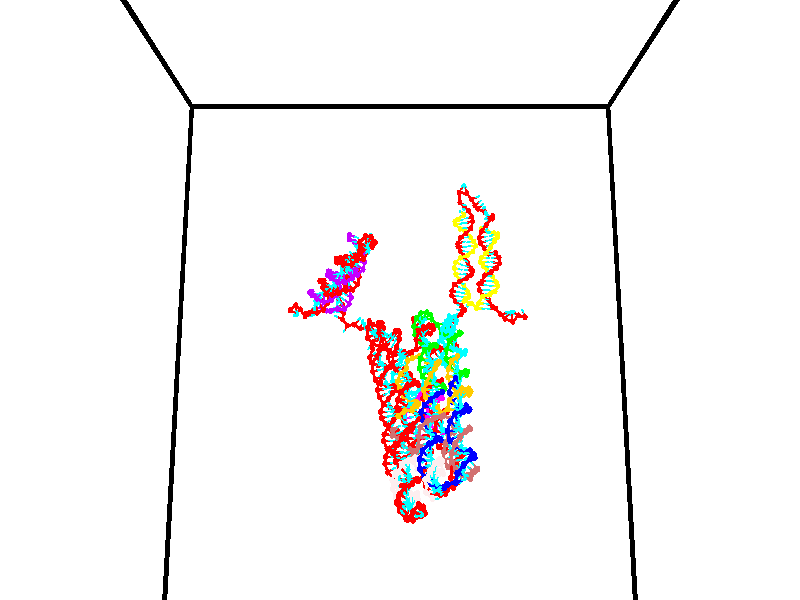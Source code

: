 // switches for output
#declare DRAW_BASES = 1; // possible values are 0, 1; only relevant for DNA ribbons
#declare DRAW_BASES_TYPE = 3; // possible values are 1, 2, 3; only relevant for DNA ribbons
#declare DRAW_FOG = 0; // set to 1 to enable fog

#include "colors.inc"

#include "transforms.inc"
background { rgb <1, 1, 1>}

#default {
   normal{
       ripples 0.25
       frequency 0.20
       turbulence 0.2
       lambda 5
   }
	finish {
		phong 0.1
		phong_size 40.
	}
}

// original window dimensions: 1024x640


// camera settings

camera {
	sky <0, 0.179814, -0.983701>
	up <0, 0.179814, -0.983701>
	right 1.6 * <1, 0, 0>
	location <35, 94.9851, 44.8844>
	look_at <35, 29.7336, 32.9568>
	direction <0, -65.2515, -11.9276>
	angle 67.0682
}


# declare cpy_camera_pos = <35, 94.9851, 44.8844>;
# if (DRAW_FOG = 1)
fog {
	fog_type 2
	up vnormalize(cpy_camera_pos)
	color rgbt<1,1,1,0.3>
	distance 1e-5
	fog_alt 3e-3
	fog_offset 56
}
# end


// LIGHTS

# declare lum = 6;
global_settings {
	ambient_light rgb lum * <0.05, 0.05, 0.05>
	max_trace_level 15
}# declare cpy_direct_light_amount = 0.25;
light_source
{	1000 * <-1, -1.16352, -0.803886>,
	rgb lum * cpy_direct_light_amount
	parallel
}

light_source
{	1000 * <1, 1.16352, 0.803886>,
	rgb lum * cpy_direct_light_amount
	parallel
}

// strand 0

// nucleotide -1

// particle -1
sphere {
	<23.880312, 34.734444, 34.750271> 0.250000
	pigment { color rgbt <1,0,0,0> }
	no_shadow
}
cylinder {
	<24.251833, 34.716919, 34.897461>,  <24.474747, 34.706406, 34.985775>, 0.100000
	pigment { color rgbt <1,0,0,0> }
	no_shadow
}
cylinder {
	<24.251833, 34.716919, 34.897461>,  <23.880312, 34.734444, 34.750271>, 0.100000
	pigment { color rgbt <1,0,0,0> }
	no_shadow
}

// particle -1
sphere {
	<24.251833, 34.716919, 34.897461> 0.100000
	pigment { color rgbt <1,0,0,0> }
	no_shadow
}
sphere {
	0, 1
	scale<0.080000,0.200000,0.300000>
	matrix <0.012279, -0.988803, -0.148718,
		0.370368, 0.142649, -0.917866,
		0.928804, -0.043810, 0.367973,
		24.530474, 34.703777, 35.007854>
	pigment { color rgbt <0,1,1,0> }
	no_shadow
}
cylinder {
	<24.361246, 34.310318, 34.245041>,  <23.880312, 34.734444, 34.750271>, 0.130000
	pigment { color rgbt <1,0,0,0> }
	no_shadow
}

// nucleotide -1

// particle -1
sphere {
	<24.361246, 34.310318, 34.245041> 0.250000
	pigment { color rgbt <1,0,0,0> }
	no_shadow
}
cylinder {
	<24.433886, 34.285301, 34.637592>,  <24.477468, 34.270290, 34.873123>, 0.100000
	pigment { color rgbt <1,0,0,0> }
	no_shadow
}
cylinder {
	<24.433886, 34.285301, 34.637592>,  <24.361246, 34.310318, 34.245041>, 0.100000
	pigment { color rgbt <1,0,0,0> }
	no_shadow
}

// particle -1
sphere {
	<24.433886, 34.285301, 34.637592> 0.100000
	pigment { color rgbt <1,0,0,0> }
	no_shadow
}
sphere {
	0, 1
	scale<0.080000,0.200000,0.300000>
	matrix <-0.258685, -0.965865, -0.013689,
		0.948738, -0.251383, -0.191579,
		0.181599, -0.062546, 0.981381,
		24.488365, 34.266537, 34.932007>
	pigment { color rgbt <0,1,1,0> }
	no_shadow
}
cylinder {
	<24.721704, 33.621651, 34.476669>,  <24.361246, 34.310318, 34.245041>, 0.130000
	pigment { color rgbt <1,0,0,0> }
	no_shadow
}

// nucleotide -1

// particle -1
sphere {
	<24.721704, 33.621651, 34.476669> 0.250000
	pigment { color rgbt <1,0,0,0> }
	no_shadow
}
cylinder {
	<24.474611, 33.764931, 34.756699>,  <24.326355, 33.850899, 34.924717>, 0.100000
	pigment { color rgbt <1,0,0,0> }
	no_shadow
}
cylinder {
	<24.474611, 33.764931, 34.756699>,  <24.721704, 33.621651, 34.476669>, 0.100000
	pigment { color rgbt <1,0,0,0> }
	no_shadow
}

// particle -1
sphere {
	<24.474611, 33.764931, 34.756699> 0.100000
	pigment { color rgbt <1,0,0,0> }
	no_shadow
}
sphere {
	0, 1
	scale<0.080000,0.200000,0.300000>
	matrix <-0.487363, -0.873040, 0.016664,
		0.617158, -0.330894, 0.713880,
		-0.617732, 0.358203, 0.700070,
		24.289291, 33.872391, 34.966721>
	pigment { color rgbt <0,1,1,0> }
	no_shadow
}
cylinder {
	<25.241119, 33.721474, 35.121639>,  <24.721704, 33.621651, 34.476669>, 0.130000
	pigment { color rgbt <1,0,0,0> }
	no_shadow
}

// nucleotide -1

// particle -1
sphere {
	<25.241119, 33.721474, 35.121639> 0.250000
	pigment { color rgbt <1,0,0,0> }
	no_shadow
}
cylinder {
	<25.636047, 33.708515, 35.059483>,  <25.873005, 33.700741, 35.022190>, 0.100000
	pigment { color rgbt <1,0,0,0> }
	no_shadow
}
cylinder {
	<25.636047, 33.708515, 35.059483>,  <25.241119, 33.721474, 35.121639>, 0.100000
	pigment { color rgbt <1,0,0,0> }
	no_shadow
}

// particle -1
sphere {
	<25.636047, 33.708515, 35.059483> 0.100000
	pigment { color rgbt <1,0,0,0> }
	no_shadow
}
sphere {
	0, 1
	scale<0.080000,0.200000,0.300000>
	matrix <-0.072641, 0.778204, -0.623796,
		0.141135, 0.627175, 0.765984,
		0.987322, -0.032398, -0.155390,
		25.932243, 33.698795, 35.012867>
	pigment { color rgbt <0,1,1,0> }
	no_shadow
}
cylinder {
	<25.409264, 34.427402, 34.977470>,  <25.241119, 33.721474, 35.121639>, 0.130000
	pigment { color rgbt <1,0,0,0> }
	no_shadow
}

// nucleotide -1

// particle -1
sphere {
	<25.409264, 34.427402, 34.977470> 0.250000
	pigment { color rgbt <1,0,0,0> }
	no_shadow
}
cylinder {
	<25.717171, 34.214943, 34.835857>,  <25.901915, 34.087467, 34.750889>, 0.100000
	pigment { color rgbt <1,0,0,0> }
	no_shadow
}
cylinder {
	<25.717171, 34.214943, 34.835857>,  <25.409264, 34.427402, 34.977470>, 0.100000
	pigment { color rgbt <1,0,0,0> }
	no_shadow
}

// particle -1
sphere {
	<25.717171, 34.214943, 34.835857> 0.100000
	pigment { color rgbt <1,0,0,0> }
	no_shadow
}
sphere {
	0, 1
	scale<0.080000,0.200000,0.300000>
	matrix <0.285915, 0.782778, -0.552730,
		0.570708, 0.324253, 0.754422,
		0.769769, -0.531148, -0.354030,
		25.948101, 34.055599, 34.729649>
	pigment { color rgbt <0,1,1,0> }
	no_shadow
}
cylinder {
	<25.876007, 34.916985, 34.974380>,  <25.409264, 34.427402, 34.977470>, 0.130000
	pigment { color rgbt <1,0,0,0> }
	no_shadow
}

// nucleotide -1

// particle -1
sphere {
	<25.876007, 34.916985, 34.974380> 0.250000
	pigment { color rgbt <1,0,0,0> }
	no_shadow
}
cylinder {
	<26.035694, 34.622307, 34.756058>,  <26.131506, 34.445499, 34.625065>, 0.100000
	pigment { color rgbt <1,0,0,0> }
	no_shadow
}
cylinder {
	<26.035694, 34.622307, 34.756058>,  <25.876007, 34.916985, 34.974380>, 0.100000
	pigment { color rgbt <1,0,0,0> }
	no_shadow
}

// particle -1
sphere {
	<26.035694, 34.622307, 34.756058> 0.100000
	pigment { color rgbt <1,0,0,0> }
	no_shadow
}
sphere {
	0, 1
	scale<0.080000,0.200000,0.300000>
	matrix <0.427773, 0.676202, -0.599800,
		0.810947, 0.005968, 0.585090,
		0.399218, -0.736692, -0.545811,
		26.155460, 34.401299, 34.592316>
	pigment { color rgbt <0,1,1,0> }
	no_shadow
}
cylinder {
	<26.672813, 34.998138, 35.013535>,  <25.876007, 34.916985, 34.974380>, 0.130000
	pigment { color rgbt <1,0,0,0> }
	no_shadow
}

// nucleotide -1

// particle -1
sphere {
	<26.672813, 34.998138, 35.013535> 0.250000
	pigment { color rgbt <1,0,0,0> }
	no_shadow
}
cylinder {
	<26.582836, 34.799847, 34.677998>,  <26.528849, 34.680870, 34.476677>, 0.100000
	pigment { color rgbt <1,0,0,0> }
	no_shadow
}
cylinder {
	<26.582836, 34.799847, 34.677998>,  <26.672813, 34.998138, 35.013535>, 0.100000
	pigment { color rgbt <1,0,0,0> }
	no_shadow
}

// particle -1
sphere {
	<26.582836, 34.799847, 34.677998> 0.100000
	pigment { color rgbt <1,0,0,0> }
	no_shadow
}
sphere {
	0, 1
	scale<0.080000,0.200000,0.300000>
	matrix <0.526994, 0.662220, -0.532675,
		0.819559, -0.561885, 0.112285,
		-0.224945, -0.495732, -0.838838,
		26.515352, 34.651127, 34.426346>
	pigment { color rgbt <0,1,1,0> }
	no_shadow
}
cylinder {
	<27.259512, 34.838428, 34.737556>,  <26.672813, 34.998138, 35.013535>, 0.130000
	pigment { color rgbt <1,0,0,0> }
	no_shadow
}

// nucleotide -1

// particle -1
sphere {
	<27.259512, 34.838428, 34.737556> 0.250000
	pigment { color rgbt <1,0,0,0> }
	no_shadow
}
cylinder {
	<26.995642, 34.846031, 34.437031>,  <26.837320, 34.850594, 34.256718>, 0.100000
	pigment { color rgbt <1,0,0,0> }
	no_shadow
}
cylinder {
	<26.995642, 34.846031, 34.437031>,  <27.259512, 34.838428, 34.737556>, 0.100000
	pigment { color rgbt <1,0,0,0> }
	no_shadow
}

// particle -1
sphere {
	<26.995642, 34.846031, 34.437031> 0.100000
	pigment { color rgbt <1,0,0,0> }
	no_shadow
}
sphere {
	0, 1
	scale<0.080000,0.200000,0.300000>
	matrix <0.651958, 0.511778, -0.559495,
		0.373872, -0.858907, -0.349996,
		-0.659674, 0.019003, -0.751311,
		26.797739, 34.851730, 34.211636>
	pigment { color rgbt <0,1,1,0> }
	no_shadow
}
cylinder {
	<27.657082, 34.843662, 34.133217>,  <27.259512, 34.838428, 34.737556>, 0.130000
	pigment { color rgbt <1,0,0,0> }
	no_shadow
}

// nucleotide -1

// particle -1
sphere {
	<27.657082, 34.843662, 34.133217> 0.250000
	pigment { color rgbt <1,0,0,0> }
	no_shadow
}
cylinder {
	<27.309135, 34.944149, 33.963409>,  <27.100367, 35.004440, 33.861523>, 0.100000
	pigment { color rgbt <1,0,0,0> }
	no_shadow
}
cylinder {
	<27.309135, 34.944149, 33.963409>,  <27.657082, 34.843662, 34.133217>, 0.100000
	pigment { color rgbt <1,0,0,0> }
	no_shadow
}

// particle -1
sphere {
	<27.309135, 34.944149, 33.963409> 0.100000
	pigment { color rgbt <1,0,0,0> }
	no_shadow
}
sphere {
	0, 1
	scale<0.080000,0.200000,0.300000>
	matrix <0.479045, 0.635503, -0.605517,
		0.117669, -0.730085, -0.673149,
		-0.869868, 0.251218, -0.424523,
		27.048176, 35.019516, 33.836052>
	pigment { color rgbt <0,1,1,0> }
	no_shadow
}
cylinder {
	<27.794779, 34.751583, 33.411472>,  <27.657082, 34.843662, 34.133217>, 0.130000
	pigment { color rgbt <1,0,0,0> }
	no_shadow
}

// nucleotide -1

// particle -1
sphere {
	<27.794779, 34.751583, 33.411472> 0.250000
	pigment { color rgbt <1,0,0,0> }
	no_shadow
}
cylinder {
	<27.492908, 35.010460, 33.454559>,  <27.311787, 35.165787, 33.480412>, 0.100000
	pigment { color rgbt <1,0,0,0> }
	no_shadow
}
cylinder {
	<27.492908, 35.010460, 33.454559>,  <27.794779, 34.751583, 33.411472>, 0.100000
	pigment { color rgbt <1,0,0,0> }
	no_shadow
}

// particle -1
sphere {
	<27.492908, 35.010460, 33.454559> 0.100000
	pigment { color rgbt <1,0,0,0> }
	no_shadow
}
sphere {
	0, 1
	scale<0.080000,0.200000,0.300000>
	matrix <0.492097, 0.666942, -0.559490,
		-0.433937, -0.369229, -0.821808,
		-0.754678, 0.647193, 0.107714,
		27.266504, 35.204617, 33.486874>
	pigment { color rgbt <0,1,1,0> }
	no_shadow
}
cylinder {
	<27.706785, 35.187786, 32.734940>,  <27.794779, 34.751583, 33.411472>, 0.130000
	pigment { color rgbt <1,0,0,0> }
	no_shadow
}

// nucleotide -1

// particle -1
sphere {
	<27.706785, 35.187786, 32.734940> 0.250000
	pigment { color rgbt <1,0,0,0> }
	no_shadow
}
cylinder {
	<27.515812, 35.384537, 33.026176>,  <27.401228, 35.502586, 33.200916>, 0.100000
	pigment { color rgbt <1,0,0,0> }
	no_shadow
}
cylinder {
	<27.515812, 35.384537, 33.026176>,  <27.706785, 35.187786, 32.734940>, 0.100000
	pigment { color rgbt <1,0,0,0> }
	no_shadow
}

// particle -1
sphere {
	<27.515812, 35.384537, 33.026176> 0.100000
	pigment { color rgbt <1,0,0,0> }
	no_shadow
}
sphere {
	0, 1
	scale<0.080000,0.200000,0.300000>
	matrix <0.277975, 0.870622, -0.405891,
		-0.833538, 0.008604, -0.552395,
		-0.477434, 0.491878, 0.728088,
		27.372581, 35.532101, 33.244602>
	pigment { color rgbt <0,1,1,0> }
	no_shadow
}
cylinder {
	<27.380682, 35.759628, 32.410107>,  <27.706785, 35.187786, 32.734940>, 0.130000
	pigment { color rgbt <1,0,0,0> }
	no_shadow
}

// nucleotide -1

// particle -1
sphere {
	<27.380682, 35.759628, 32.410107> 0.250000
	pigment { color rgbt <1,0,0,0> }
	no_shadow
}
cylinder {
	<27.399387, 35.853809, 32.798412>,  <27.410610, 35.910316, 33.031395>, 0.100000
	pigment { color rgbt <1,0,0,0> }
	no_shadow
}
cylinder {
	<27.399387, 35.853809, 32.798412>,  <27.380682, 35.759628, 32.410107>, 0.100000
	pigment { color rgbt <1,0,0,0> }
	no_shadow
}

// particle -1
sphere {
	<27.399387, 35.853809, 32.798412> 0.100000
	pigment { color rgbt <1,0,0,0> }
	no_shadow
}
sphere {
	0, 1
	scale<0.080000,0.200000,0.300000>
	matrix <0.360395, 0.902392, -0.236229,
		-0.931627, 0.360904, -0.042658,
		0.046762, 0.235451, 0.970761,
		27.413416, 35.924446, 33.089642>
	pigment { color rgbt <0,1,1,0> }
	no_shadow
}
cylinder {
	<27.046164, 36.363575, 32.567734>,  <27.380682, 35.759628, 32.410107>, 0.130000
	pigment { color rgbt <1,0,0,0> }
	no_shadow
}

// nucleotide -1

// particle -1
sphere {
	<27.046164, 36.363575, 32.567734> 0.250000
	pigment { color rgbt <1,0,0,0> }
	no_shadow
}
cylinder {
	<27.315828, 36.318516, 32.859711>,  <27.477627, 36.291481, 33.034897>, 0.100000
	pigment { color rgbt <1,0,0,0> }
	no_shadow
}
cylinder {
	<27.315828, 36.318516, 32.859711>,  <27.046164, 36.363575, 32.567734>, 0.100000
	pigment { color rgbt <1,0,0,0> }
	no_shadow
}

// particle -1
sphere {
	<27.315828, 36.318516, 32.859711> 0.100000
	pigment { color rgbt <1,0,0,0> }
	no_shadow
}
sphere {
	0, 1
	scale<0.080000,0.200000,0.300000>
	matrix <0.456817, 0.840186, -0.292245,
		-0.580365, 0.530470, 0.617882,
		0.674163, -0.112650, 0.729942,
		27.518078, 36.284721, 33.078693>
	pigment { color rgbt <0,1,1,0> }
	no_shadow
}
cylinder {
	<27.282022, 37.116943, 32.733723>,  <27.046164, 36.363575, 32.567734>, 0.130000
	pigment { color rgbt <1,0,0,0> }
	no_shadow
}

// nucleotide -1

// particle -1
sphere {
	<27.282022, 37.116943, 32.733723> 0.250000
	pigment { color rgbt <1,0,0,0> }
	no_shadow
}
cylinder {
	<27.554739, 36.933212, 32.961468>,  <27.718369, 36.822975, 33.098114>, 0.100000
	pigment { color rgbt <1,0,0,0> }
	no_shadow
}
cylinder {
	<27.554739, 36.933212, 32.961468>,  <27.282022, 37.116943, 32.733723>, 0.100000
	pigment { color rgbt <1,0,0,0> }
	no_shadow
}

// particle -1
sphere {
	<27.554739, 36.933212, 32.961468> 0.100000
	pigment { color rgbt <1,0,0,0> }
	no_shadow
}
sphere {
	0, 1
	scale<0.080000,0.200000,0.300000>
	matrix <0.617684, 0.778462, -0.111639,
		-0.391950, 0.427803, 0.814469,
		0.681793, -0.459327, 0.569365,
		27.759277, 36.795414, 33.132278>
	pigment { color rgbt <0,1,1,0> }
	no_shadow
}
cylinder {
	<27.488909, 37.498447, 33.351048>,  <27.282022, 37.116943, 32.733723>, 0.130000
	pigment { color rgbt <1,0,0,0> }
	no_shadow
}

// nucleotide -1

// particle -1
sphere {
	<27.488909, 37.498447, 33.351048> 0.250000
	pigment { color rgbt <1,0,0,0> }
	no_shadow
}
cylinder {
	<27.804996, 37.269482, 33.263504>,  <27.994648, 37.132103, 33.210976>, 0.100000
	pigment { color rgbt <1,0,0,0> }
	no_shadow
}
cylinder {
	<27.804996, 37.269482, 33.263504>,  <27.488909, 37.498447, 33.351048>, 0.100000
	pigment { color rgbt <1,0,0,0> }
	no_shadow
}

// particle -1
sphere {
	<27.804996, 37.269482, 33.263504> 0.100000
	pigment { color rgbt <1,0,0,0> }
	no_shadow
}
sphere {
	0, 1
	scale<0.080000,0.200000,0.300000>
	matrix <0.597585, 0.798902, 0.068176,
		0.135824, -0.184663, 0.973371,
		0.790218, -0.572412, -0.218862,
		28.042061, 37.097759, 33.197845>
	pigment { color rgbt <0,1,1,0> }
	no_shadow
}
cylinder {
	<27.836355, 37.659950, 33.897720>,  <27.488909, 37.498447, 33.351048>, 0.130000
	pigment { color rgbt <1,0,0,0> }
	no_shadow
}

// nucleotide -1

// particle -1
sphere {
	<27.836355, 37.659950, 33.897720> 0.250000
	pigment { color rgbt <1,0,0,0> }
	no_shadow
}
cylinder {
	<28.072229, 37.519337, 33.606873>,  <28.213755, 37.434971, 33.432365>, 0.100000
	pigment { color rgbt <1,0,0,0> }
	no_shadow
}
cylinder {
	<28.072229, 37.519337, 33.606873>,  <27.836355, 37.659950, 33.897720>, 0.100000
	pigment { color rgbt <1,0,0,0> }
	no_shadow
}

// particle -1
sphere {
	<28.072229, 37.519337, 33.606873> 0.100000
	pigment { color rgbt <1,0,0,0> }
	no_shadow
}
sphere {
	0, 1
	scale<0.080000,0.200000,0.300000>
	matrix <0.472382, 0.880368, -0.042524,
		0.655077, -0.318401, 0.685197,
		0.589686, -0.351531, -0.727115,
		28.249134, 37.413876, 33.388737>
	pigment { color rgbt <0,1,1,0> }
	no_shadow
}
cylinder {
	<28.477415, 37.982677, 34.021427>,  <27.836355, 37.659950, 33.897720>, 0.130000
	pigment { color rgbt <1,0,0,0> }
	no_shadow
}

// nucleotide -1

// particle -1
sphere {
	<28.477415, 37.982677, 34.021427> 0.250000
	pigment { color rgbt <1,0,0,0> }
	no_shadow
}
cylinder {
	<28.548641, 37.826122, 33.660294>,  <28.591377, 37.732189, 33.443615>, 0.100000
	pigment { color rgbt <1,0,0,0> }
	no_shadow
}
cylinder {
	<28.548641, 37.826122, 33.660294>,  <28.477415, 37.982677, 34.021427>, 0.100000
	pigment { color rgbt <1,0,0,0> }
	no_shadow
}

// particle -1
sphere {
	<28.548641, 37.826122, 33.660294> 0.100000
	pigment { color rgbt <1,0,0,0> }
	no_shadow
}
sphere {
	0, 1
	scale<0.080000,0.200000,0.300000>
	matrix <0.494109, 0.829005, -0.261931,
		0.850970, -0.399458, 0.341004,
		0.178063, -0.391388, -0.902834,
		28.602060, 37.708706, 33.389442>
	pigment { color rgbt <0,1,1,0> }
	no_shadow
}
cylinder {
	<29.153883, 38.094749, 33.949104>,  <28.477415, 37.982677, 34.021427>, 0.130000
	pigment { color rgbt <1,0,0,0> }
	no_shadow
}

// nucleotide -1

// particle -1
sphere {
	<29.153883, 38.094749, 33.949104> 0.250000
	pigment { color rgbt <1,0,0,0> }
	no_shadow
}
cylinder {
	<29.020029, 38.059639, 33.573803>,  <28.939716, 38.038570, 33.348621>, 0.100000
	pigment { color rgbt <1,0,0,0> }
	no_shadow
}
cylinder {
	<29.020029, 38.059639, 33.573803>,  <29.153883, 38.094749, 33.949104>, 0.100000
	pigment { color rgbt <1,0,0,0> }
	no_shadow
}

// particle -1
sphere {
	<29.020029, 38.059639, 33.573803> 0.100000
	pigment { color rgbt <1,0,0,0> }
	no_shadow
}
sphere {
	0, 1
	scale<0.080000,0.200000,0.300000>
	matrix <0.539836, 0.798231, -0.267214,
		0.772398, -0.595921, -0.219727,
		-0.334631, -0.087779, -0.938252,
		28.919640, 38.033306, 33.292328>
	pigment { color rgbt <0,1,1,0> }
	no_shadow
}
cylinder {
	<29.790953, 38.240894, 33.407722>,  <29.153883, 38.094749, 33.949104>, 0.130000
	pigment { color rgbt <1,0,0,0> }
	no_shadow
}

// nucleotide -1

// particle -1
sphere {
	<29.790953, 38.240894, 33.407722> 0.250000
	pigment { color rgbt <1,0,0,0> }
	no_shadow
}
cylinder {
	<29.463106, 38.319447, 33.192440>,  <29.266397, 38.366577, 33.063271>, 0.100000
	pigment { color rgbt <1,0,0,0> }
	no_shadow
}
cylinder {
	<29.463106, 38.319447, 33.192440>,  <29.790953, 38.240894, 33.407722>, 0.100000
	pigment { color rgbt <1,0,0,0> }
	no_shadow
}

// particle -1
sphere {
	<29.463106, 38.319447, 33.192440> 0.100000
	pigment { color rgbt <1,0,0,0> }
	no_shadow
}
sphere {
	0, 1
	scale<0.080000,0.200000,0.300000>
	matrix <0.459128, 0.787045, -0.412022,
		0.342676, -0.584804, -0.735239,
		-0.819618, 0.196379, -0.538202,
		29.217220, 38.378361, 33.030979>
	pigment { color rgbt <0,1,1,0> }
	no_shadow
}
cylinder {
	<29.978830, 38.385052, 32.689228>,  <29.790953, 38.240894, 33.407722>, 0.130000
	pigment { color rgbt <1,0,0,0> }
	no_shadow
}

// nucleotide -1

// particle -1
sphere {
	<29.978830, 38.385052, 32.689228> 0.250000
	pigment { color rgbt <1,0,0,0> }
	no_shadow
}
cylinder {
	<29.620789, 38.559875, 32.724461>,  <29.405964, 38.664772, 32.745602>, 0.100000
	pigment { color rgbt <1,0,0,0> }
	no_shadow
}
cylinder {
	<29.620789, 38.559875, 32.724461>,  <29.978830, 38.385052, 32.689228>, 0.100000
	pigment { color rgbt <1,0,0,0> }
	no_shadow
}

// particle -1
sphere {
	<29.620789, 38.559875, 32.724461> 0.100000
	pigment { color rgbt <1,0,0,0> }
	no_shadow
}
sphere {
	0, 1
	scale<0.080000,0.200000,0.300000>
	matrix <0.331085, 0.783914, -0.525225,
		-0.298608, -0.440969, -0.846392,
		-0.895107, 0.437064, 0.088085,
		29.352257, 38.690994, 32.750885>
	pigment { color rgbt <0,1,1,0> }
	no_shadow
}
cylinder {
	<29.841848, 38.584991, 32.039673>,  <29.978830, 38.385052, 32.689228>, 0.130000
	pigment { color rgbt <1,0,0,0> }
	no_shadow
}

// nucleotide -1

// particle -1
sphere {
	<29.841848, 38.584991, 32.039673> 0.250000
	pigment { color rgbt <1,0,0,0> }
	no_shadow
}
cylinder {
	<29.594713, 38.787075, 32.280682>,  <29.446432, 38.908325, 32.425289>, 0.100000
	pigment { color rgbt <1,0,0,0> }
	no_shadow
}
cylinder {
	<29.594713, 38.787075, 32.280682>,  <29.841848, 38.584991, 32.039673>, 0.100000
	pigment { color rgbt <1,0,0,0> }
	no_shadow
}

// particle -1
sphere {
	<29.594713, 38.787075, 32.280682> 0.100000
	pigment { color rgbt <1,0,0,0> }
	no_shadow
}
sphere {
	0, 1
	scale<0.080000,0.200000,0.300000>
	matrix <0.244763, 0.851772, -0.463222,
		-0.747240, -0.138721, -0.649915,
		-0.617838, 0.505213, 0.602524,
		29.409361, 38.938641, 32.461437>
	pigment { color rgbt <0,1,1,0> }
	no_shadow
}
cylinder {
	<29.705597, 39.116978, 31.587652>,  <29.841848, 38.584991, 32.039673>, 0.130000
	pigment { color rgbt <1,0,0,0> }
	no_shadow
}

// nucleotide -1

// particle -1
sphere {
	<29.705597, 39.116978, 31.587652> 0.250000
	pigment { color rgbt <1,0,0,0> }
	no_shadow
}
cylinder {
	<29.592604, 39.257023, 31.944891>,  <29.524807, 39.341049, 32.159233>, 0.100000
	pigment { color rgbt <1,0,0,0> }
	no_shadow
}
cylinder {
	<29.592604, 39.257023, 31.944891>,  <29.705597, 39.116978, 31.587652>, 0.100000
	pigment { color rgbt <1,0,0,0> }
	no_shadow
}

// particle -1
sphere {
	<29.592604, 39.257023, 31.944891> 0.100000
	pigment { color rgbt <1,0,0,0> }
	no_shadow
}
sphere {
	0, 1
	scale<0.080000,0.200000,0.300000>
	matrix <0.286484, 0.919319, -0.269777,
		-0.915495, 0.179651, -0.359993,
		-0.282483, 0.350111, 0.893099,
		29.507858, 39.362057, 32.212822>
	pigment { color rgbt <0,1,1,0> }
	no_shadow
}
cylinder {
	<29.430447, 39.785694, 31.449461>,  <29.705597, 39.116978, 31.587652>, 0.130000
	pigment { color rgbt <1,0,0,0> }
	no_shadow
}

// nucleotide -1

// particle -1
sphere {
	<29.430447, 39.785694, 31.449461> 0.250000
	pigment { color rgbt <1,0,0,0> }
	no_shadow
}
cylinder {
	<29.510290, 39.785370, 31.841412>,  <29.558197, 39.785175, 32.076580>, 0.100000
	pigment { color rgbt <1,0,0,0> }
	no_shadow
}
cylinder {
	<29.510290, 39.785370, 31.841412>,  <29.430447, 39.785694, 31.449461>, 0.100000
	pigment { color rgbt <1,0,0,0> }
	no_shadow
}

// particle -1
sphere {
	<29.510290, 39.785370, 31.841412> 0.100000
	pigment { color rgbt <1,0,0,0> }
	no_shadow
}
sphere {
	0, 1
	scale<0.080000,0.200000,0.300000>
	matrix <0.378823, 0.922309, -0.076407,
		-0.903686, 0.386451, 0.184409,
		0.199610, -0.000811, 0.979875,
		29.570173, 39.785126, 32.135376>
	pigment { color rgbt <0,1,1,0> }
	no_shadow
}
cylinder {
	<29.078917, 40.397774, 31.666756>,  <29.430447, 39.785694, 31.449461>, 0.130000
	pigment { color rgbt <1,0,0,0> }
	no_shadow
}

// nucleotide -1

// particle -1
sphere {
	<29.078917, 40.397774, 31.666756> 0.250000
	pigment { color rgbt <1,0,0,0> }
	no_shadow
}
cylinder {
	<29.379139, 40.291805, 31.908907>,  <29.559273, 40.228226, 32.054199>, 0.100000
	pigment { color rgbt <1,0,0,0> }
	no_shadow
}
cylinder {
	<29.379139, 40.291805, 31.908907>,  <29.078917, 40.397774, 31.666756>, 0.100000
	pigment { color rgbt <1,0,0,0> }
	no_shadow
}

// particle -1
sphere {
	<29.379139, 40.291805, 31.908907> 0.100000
	pigment { color rgbt <1,0,0,0> }
	no_shadow
}
sphere {
	0, 1
	scale<0.080000,0.200000,0.300000>
	matrix <0.520100, 0.801951, -0.293889,
		-0.407628, 0.535438, 0.739693,
		0.750557, -0.264917, 0.605379,
		29.604305, 40.212330, 32.090519>
	pigment { color rgbt <0,1,1,0> }
	no_shadow
}
cylinder {
	<29.223764, 41.040279, 32.093216>,  <29.078917, 40.397774, 31.666756>, 0.130000
	pigment { color rgbt <1,0,0,0> }
	no_shadow
}

// nucleotide -1

// particle -1
sphere {
	<29.223764, 41.040279, 32.093216> 0.250000
	pigment { color rgbt <1,0,0,0> }
	no_shadow
}
cylinder {
	<29.530355, 40.793747, 32.165489>,  <29.714310, 40.645828, 32.208855>, 0.100000
	pigment { color rgbt <1,0,0,0> }
	no_shadow
}
cylinder {
	<29.530355, 40.793747, 32.165489>,  <29.223764, 41.040279, 32.093216>, 0.100000
	pigment { color rgbt <1,0,0,0> }
	no_shadow
}

// particle -1
sphere {
	<29.530355, 40.793747, 32.165489> 0.100000
	pigment { color rgbt <1,0,0,0> }
	no_shadow
}
sphere {
	0, 1
	scale<0.080000,0.200000,0.300000>
	matrix <0.631661, 0.672449, -0.385766,
		0.116260, 0.409812, 0.904731,
		0.766477, -0.616333, 0.180683,
		29.760298, 40.608849, 32.219696>
	pigment { color rgbt <0,1,1,0> }
	no_shadow
}
cylinder {
	<29.820026, 41.426041, 32.341549>,  <29.223764, 41.040279, 32.093216>, 0.130000
	pigment { color rgbt <1,0,0,0> }
	no_shadow
}

// nucleotide -1

// particle -1
sphere {
	<29.820026, 41.426041, 32.341549> 0.250000
	pigment { color rgbt <1,0,0,0> }
	no_shadow
}
cylinder {
	<29.979471, 41.119644, 32.139812>,  <30.075138, 40.935806, 32.018768>, 0.100000
	pigment { color rgbt <1,0,0,0> }
	no_shadow
}
cylinder {
	<29.979471, 41.119644, 32.139812>,  <29.820026, 41.426041, 32.341549>, 0.100000
	pigment { color rgbt <1,0,0,0> }
	no_shadow
}

// particle -1
sphere {
	<29.979471, 41.119644, 32.139812> 0.100000
	pigment { color rgbt <1,0,0,0> }
	no_shadow
}
sphere {
	0, 1
	scale<0.080000,0.200000,0.300000>
	matrix <0.663672, 0.620461, -0.417814,
		0.632968, -0.168173, 0.755691,
		0.398612, -0.765993, -0.504344,
		30.099054, 40.889847, 31.988510>
	pigment { color rgbt <0,1,1,0> }
	no_shadow
}
cylinder {
	<30.622440, 41.399891, 32.334408>,  <29.820026, 41.426041, 32.341549>, 0.130000
	pigment { color rgbt <1,0,0,0> }
	no_shadow
}

// nucleotide -1

// particle -1
sphere {
	<30.622440, 41.399891, 32.334408> 0.250000
	pigment { color rgbt <1,0,0,0> }
	no_shadow
}
cylinder {
	<30.493204, 41.191475, 32.018398>,  <30.415663, 41.066425, 31.828794>, 0.100000
	pigment { color rgbt <1,0,0,0> }
	no_shadow
}
cylinder {
	<30.493204, 41.191475, 32.018398>,  <30.622440, 41.399891, 32.334408>, 0.100000
	pigment { color rgbt <1,0,0,0> }
	no_shadow
}

// particle -1
sphere {
	<30.493204, 41.191475, 32.018398> 0.100000
	pigment { color rgbt <1,0,0,0> }
	no_shadow
}
sphere {
	0, 1
	scale<0.080000,0.200000,0.300000>
	matrix <0.756540, 0.359324, -0.546383,
		0.568560, -0.774212, 0.278093,
		-0.323091, -0.521039, -0.790019,
		30.396276, 41.035164, 31.781393>
	pigment { color rgbt <0,1,1,0> }
	no_shadow
}
cylinder {
	<31.036087, 41.085171, 31.926956>,  <30.622440, 41.399891, 32.334408>, 0.130000
	pigment { color rgbt <1,0,0,0> }
	no_shadow
}

// nucleotide -1

// particle -1
sphere {
	<31.036087, 41.085171, 31.926956> 0.250000
	pigment { color rgbt <1,0,0,0> }
	no_shadow
}
cylinder {
	<30.758789, 41.131874, 31.642483>,  <30.592411, 41.159897, 31.471798>, 0.100000
	pigment { color rgbt <1,0,0,0> }
	no_shadow
}
cylinder {
	<30.758789, 41.131874, 31.642483>,  <31.036087, 41.085171, 31.926956>, 0.100000
	pigment { color rgbt <1,0,0,0> }
	no_shadow
}

// particle -1
sphere {
	<30.758789, 41.131874, 31.642483> 0.100000
	pigment { color rgbt <1,0,0,0> }
	no_shadow
}
sphere {
	0, 1
	scale<0.080000,0.200000,0.300000>
	matrix <0.678360, 0.438968, -0.589181,
		0.243394, -0.890884, -0.383516,
		-0.693243, 0.116758, -0.711183,
		30.550816, 41.166901, 31.429129>
	pigment { color rgbt <0,1,1,0> }
	no_shadow
}
cylinder {
	<31.660522, 40.883461, 31.795052>,  <31.036087, 41.085171, 31.926956>, 0.130000
	pigment { color rgbt <1,0,0,0> }
	no_shadow
}

// nucleotide -1

// particle -1
sphere {
	<31.660522, 40.883461, 31.795052> 0.250000
	pigment { color rgbt <1,0,0,0> }
	no_shadow
}
cylinder {
	<31.891005, 41.076294, 31.531057>,  <32.029293, 41.191994, 31.372662>, 0.100000
	pigment { color rgbt <1,0,0,0> }
	no_shadow
}
cylinder {
	<31.891005, 41.076294, 31.531057>,  <31.660522, 40.883461, 31.795052>, 0.100000
	pigment { color rgbt <1,0,0,0> }
	no_shadow
}

// particle -1
sphere {
	<31.891005, 41.076294, 31.531057> 0.100000
	pigment { color rgbt <1,0,0,0> }
	no_shadow
}
sphere {
	0, 1
	scale<0.080000,0.200000,0.300000>
	matrix <-0.235117, -0.675605, -0.698769,
		-0.782755, 0.557809, -0.275941,
		0.576207, 0.482086, -0.659984,
		32.063866, 41.220921, 31.333063>
	pigment { color rgbt <0,1,1,0> }
	no_shadow
}
cylinder {
	<31.317142, 41.119667, 31.229385>,  <31.660522, 40.883461, 31.795052>, 0.130000
	pigment { color rgbt <1,0,0,0> }
	no_shadow
}

// nucleotide -1

// particle -1
sphere {
	<31.317142, 41.119667, 31.229385> 0.250000
	pigment { color rgbt <1,0,0,0> }
	no_shadow
}
cylinder {
	<31.689863, 41.014709, 31.129068>,  <31.913496, 40.951736, 31.068878>, 0.100000
	pigment { color rgbt <1,0,0,0> }
	no_shadow
}
cylinder {
	<31.689863, 41.014709, 31.129068>,  <31.317142, 41.119667, 31.229385>, 0.100000
	pigment { color rgbt <1,0,0,0> }
	no_shadow
}

// particle -1
sphere {
	<31.689863, 41.014709, 31.129068> 0.100000
	pigment { color rgbt <1,0,0,0> }
	no_shadow
}
sphere {
	0, 1
	scale<0.080000,0.200000,0.300000>
	matrix <-0.362574, -0.705073, -0.609436,
		-0.016917, 0.658805, -0.752124,
		0.931801, -0.262391, -0.250794,
		31.969404, 40.935993, 31.053831>
	pigment { color rgbt <0,1,1,0> }
	no_shadow
}
cylinder {
	<31.276871, 40.894947, 30.486469>,  <31.317142, 41.119667, 31.229385>, 0.130000
	pigment { color rgbt <1,0,0,0> }
	no_shadow
}

// nucleotide -1

// particle -1
sphere {
	<31.276871, 40.894947, 30.486469> 0.250000
	pigment { color rgbt <1,0,0,0> }
	no_shadow
}
cylinder {
	<31.619354, 40.755795, 30.639250>,  <31.824844, 40.672302, 30.730919>, 0.100000
	pigment { color rgbt <1,0,0,0> }
	no_shadow
}
cylinder {
	<31.619354, 40.755795, 30.639250>,  <31.276871, 40.894947, 30.486469>, 0.100000
	pigment { color rgbt <1,0,0,0> }
	no_shadow
}

// particle -1
sphere {
	<31.619354, 40.755795, 30.639250> 0.100000
	pigment { color rgbt <1,0,0,0> }
	no_shadow
}
sphere {
	0, 1
	scale<0.080000,0.200000,0.300000>
	matrix <-0.055867, -0.797322, -0.600963,
		0.513602, 0.493211, -0.702108,
		0.856208, -0.347880, 0.381952,
		31.876217, 40.651432, 30.753836>
	pigment { color rgbt <0,1,1,0> }
	no_shadow
}
cylinder {
	<31.789070, 40.711193, 29.942900>,  <31.276871, 40.894947, 30.486469>, 0.130000
	pigment { color rgbt <1,0,0,0> }
	no_shadow
}

// nucleotide -1

// particle -1
sphere {
	<31.789070, 40.711193, 29.942900> 0.250000
	pigment { color rgbt <1,0,0,0> }
	no_shadow
}
cylinder {
	<31.827446, 40.482635, 30.268921>,  <31.850471, 40.345501, 30.464533>, 0.100000
	pigment { color rgbt <1,0,0,0> }
	no_shadow
}
cylinder {
	<31.827446, 40.482635, 30.268921>,  <31.789070, 40.711193, 29.942900>, 0.100000
	pigment { color rgbt <1,0,0,0> }
	no_shadow
}

// particle -1
sphere {
	<31.827446, 40.482635, 30.268921> 0.100000
	pigment { color rgbt <1,0,0,0> }
	no_shadow
}
sphere {
	0, 1
	scale<0.080000,0.200000,0.300000>
	matrix <0.045439, -0.815460, -0.577027,
		0.994350, 0.092395, -0.052271,
		0.095939, -0.571391, 0.815051,
		31.856228, 40.311218, 30.513435>
	pigment { color rgbt <0,1,1,0> }
	no_shadow
}
cylinder {
	<32.283920, 40.258236, 29.892012>,  <31.789070, 40.711193, 29.942900>, 0.130000
	pigment { color rgbt <1,0,0,0> }
	no_shadow
}

// nucleotide -1

// particle -1
sphere {
	<32.283920, 40.258236, 29.892012> 0.250000
	pigment { color rgbt <1,0,0,0> }
	no_shadow
}
cylinder {
	<32.067886, 40.043320, 30.151127>,  <31.938267, 39.914371, 30.306595>, 0.100000
	pigment { color rgbt <1,0,0,0> }
	no_shadow
}
cylinder {
	<32.067886, 40.043320, 30.151127>,  <32.283920, 40.258236, 29.892012>, 0.100000
	pigment { color rgbt <1,0,0,0> }
	no_shadow
}

// particle -1
sphere {
	<32.067886, 40.043320, 30.151127> 0.100000
	pigment { color rgbt <1,0,0,0> }
	no_shadow
}
sphere {
	0, 1
	scale<0.080000,0.200000,0.300000>
	matrix <0.171644, -0.823841, -0.540208,
		0.823922, -0.180570, 0.537167,
		-0.540085, -0.537290, 0.647787,
		31.905861, 39.882133, 30.345463>
	pigment { color rgbt <0,1,1,0> }
	no_shadow
}
cylinder {
	<32.662125, 39.735573, 30.172388>,  <32.283920, 40.258236, 29.892012>, 0.130000
	pigment { color rgbt <1,0,0,0> }
	no_shadow
}

// nucleotide -1

// particle -1
sphere {
	<32.662125, 39.735573, 30.172388> 0.250000
	pigment { color rgbt <1,0,0,0> }
	no_shadow
}
cylinder {
	<32.273621, 39.658627, 30.116302>,  <32.040520, 39.612461, 30.082651>, 0.100000
	pigment { color rgbt <1,0,0,0> }
	no_shadow
}
cylinder {
	<32.273621, 39.658627, 30.116302>,  <32.662125, 39.735573, 30.172388>, 0.100000
	pigment { color rgbt <1,0,0,0> }
	no_shadow
}

// particle -1
sphere {
	<32.273621, 39.658627, 30.116302> 0.100000
	pigment { color rgbt <1,0,0,0> }
	no_shadow
}
sphere {
	0, 1
	scale<0.080000,0.200000,0.300000>
	matrix <0.237984, -0.797345, -0.554621,
		-0.005110, -0.572047, 0.820205,
		-0.971256, -0.192361, -0.140213,
		31.982244, 39.600918, 30.074238>
	pigment { color rgbt <0,1,1,0> }
	no_shadow
}
cylinder {
	<32.361912, 39.126369, 30.367458>,  <32.662125, 39.735573, 30.172388>, 0.130000
	pigment { color rgbt <1,0,0,0> }
	no_shadow
}

// nucleotide -1

// particle -1
sphere {
	<32.361912, 39.126369, 30.367458> 0.250000
	pigment { color rgbt <1,0,0,0> }
	no_shadow
}
cylinder {
	<32.198990, 39.265247, 30.029570>,  <32.101238, 39.348576, 29.826836>, 0.100000
	pigment { color rgbt <1,0,0,0> }
	no_shadow
}
cylinder {
	<32.198990, 39.265247, 30.029570>,  <32.361912, 39.126369, 30.367458>, 0.100000
	pigment { color rgbt <1,0,0,0> }
	no_shadow
}

// particle -1
sphere {
	<32.198990, 39.265247, 30.029570> 0.100000
	pigment { color rgbt <1,0,0,0> }
	no_shadow
}
sphere {
	0, 1
	scale<0.080000,0.200000,0.300000>
	matrix <0.440568, -0.735493, -0.514733,
		-0.800003, -0.581810, 0.146603,
		-0.407302, 0.347199, -0.844723,
		32.076797, 39.369408, 29.776154>
	pigment { color rgbt <0,1,1,0> }
	no_shadow
}
cylinder {
	<32.176579, 38.649181, 30.023338>,  <32.361912, 39.126369, 30.367458>, 0.130000
	pigment { color rgbt <1,0,0,0> }
	no_shadow
}

// nucleotide -1

// particle -1
sphere {
	<32.176579, 38.649181, 30.023338> 0.250000
	pigment { color rgbt <1,0,0,0> }
	no_shadow
}
cylinder {
	<32.192688, 38.912132, 29.722345>,  <32.202354, 39.069904, 29.541750>, 0.100000
	pigment { color rgbt <1,0,0,0> }
	no_shadow
}
cylinder {
	<32.192688, 38.912132, 29.722345>,  <32.176579, 38.649181, 30.023338>, 0.100000
	pigment { color rgbt <1,0,0,0> }
	no_shadow
}

// particle -1
sphere {
	<32.192688, 38.912132, 29.722345> 0.100000
	pigment { color rgbt <1,0,0,0> }
	no_shadow
}
sphere {
	0, 1
	scale<0.080000,0.200000,0.300000>
	matrix <0.317678, -0.722439, -0.614135,
		-0.947343, -0.214315, -0.237929,
		0.040271, 0.657381, -0.752481,
		32.204769, 39.109348, 29.496601>
	pigment { color rgbt <0,1,1,0> }
	no_shadow
}
cylinder {
	<31.632557, 38.291836, 30.350311>,  <32.176579, 38.649181, 30.023338>, 0.130000
	pigment { color rgbt <1,0,0,0> }
	no_shadow
}

// nucleotide -1

// particle -1
sphere {
	<31.632557, 38.291836, 30.350311> 0.250000
	pigment { color rgbt <1,0,0,0> }
	no_shadow
}
cylinder {
	<31.314259, 38.162323, 30.145584>,  <31.123280, 38.084618, 30.022747>, 0.100000
	pigment { color rgbt <1,0,0,0> }
	no_shadow
}
cylinder {
	<31.314259, 38.162323, 30.145584>,  <31.632557, 38.291836, 30.350311>, 0.100000
	pigment { color rgbt <1,0,0,0> }
	no_shadow
}

// particle -1
sphere {
	<31.314259, 38.162323, 30.145584> 0.100000
	pigment { color rgbt <1,0,0,0> }
	no_shadow
}
sphere {
	0, 1
	scale<0.080000,0.200000,0.300000>
	matrix <-0.333428, -0.471282, 0.816529,
		-0.505584, 0.820403, 0.267064,
		-0.795745, -0.323777, -0.511818,
		31.075535, 38.065189, 29.992039>
	pigment { color rgbt <0,1,1,0> }
	no_shadow
}
cylinder {
	<31.046679, 38.336208, 30.815638>,  <31.632557, 38.291836, 30.350311>, 0.130000
	pigment { color rgbt <1,0,0,0> }
	no_shadow
}

// nucleotide -1

// particle -1
sphere {
	<31.046679, 38.336208, 30.815638> 0.250000
	pigment { color rgbt <1,0,0,0> }
	no_shadow
}
cylinder {
	<30.942377, 38.078293, 30.528234>,  <30.879797, 37.923542, 30.355793>, 0.100000
	pigment { color rgbt <1,0,0,0> }
	no_shadow
}
cylinder {
	<30.942377, 38.078293, 30.528234>,  <31.046679, 38.336208, 30.815638>, 0.100000
	pigment { color rgbt <1,0,0,0> }
	no_shadow
}

// particle -1
sphere {
	<30.942377, 38.078293, 30.528234> 0.100000
	pigment { color rgbt <1,0,0,0> }
	no_shadow
}
sphere {
	0, 1
	scale<0.080000,0.200000,0.300000>
	matrix <-0.522815, -0.531360, 0.666574,
		-0.811586, 0.549459, -0.198552,
		-0.260753, -0.644788, -0.718510,
		30.864151, 37.884857, 30.312681>
	pigment { color rgbt <0,1,1,0> }
	no_shadow
}
cylinder {
	<30.402359, 38.259026, 30.894159>,  <31.046679, 38.336208, 30.815638>, 0.130000
	pigment { color rgbt <1,0,0,0> }
	no_shadow
}

// nucleotide -1

// particle -1
sphere {
	<30.402359, 38.259026, 30.894159> 0.250000
	pigment { color rgbt <1,0,0,0> }
	no_shadow
}
cylinder {
	<30.539005, 37.939987, 30.695305>,  <30.620993, 37.748566, 30.575993>, 0.100000
	pigment { color rgbt <1,0,0,0> }
	no_shadow
}
cylinder {
	<30.539005, 37.939987, 30.695305>,  <30.402359, 38.259026, 30.894159>, 0.100000
	pigment { color rgbt <1,0,0,0> }
	no_shadow
}

// particle -1
sphere {
	<30.539005, 37.939987, 30.695305> 0.100000
	pigment { color rgbt <1,0,0,0> }
	no_shadow
}
sphere {
	0, 1
	scale<0.080000,0.200000,0.300000>
	matrix <-0.357207, -0.599450, 0.716284,
		-0.869311, -0.067113, -0.489688,
		0.341616, -0.797593, -0.497135,
		30.641489, 37.700710, 30.546164>
	pigment { color rgbt <0,1,1,0> }
	no_shadow
}
cylinder {
	<29.818621, 37.719707, 30.868576>,  <30.402359, 38.259026, 30.894159>, 0.130000
	pigment { color rgbt <1,0,0,0> }
	no_shadow
}

// nucleotide -1

// particle -1
sphere {
	<29.818621, 37.719707, 30.868576> 0.250000
	pigment { color rgbt <1,0,0,0> }
	no_shadow
}
cylinder {
	<30.131687, 37.488678, 30.775766>,  <30.319527, 37.350060, 30.720081>, 0.100000
	pigment { color rgbt <1,0,0,0> }
	no_shadow
}
cylinder {
	<30.131687, 37.488678, 30.775766>,  <29.818621, 37.719707, 30.868576>, 0.100000
	pigment { color rgbt <1,0,0,0> }
	no_shadow
}

// particle -1
sphere {
	<30.131687, 37.488678, 30.775766> 0.100000
	pigment { color rgbt <1,0,0,0> }
	no_shadow
}
sphere {
	0, 1
	scale<0.080000,0.200000,0.300000>
	matrix <-0.362596, -0.726058, 0.584263,
		-0.505920, -0.373153, -0.777690,
		0.782668, -0.577578, -0.232023,
		30.366488, 37.315403, 30.706160>
	pigment { color rgbt <0,1,1,0> }
	no_shadow
}
cylinder {
	<29.558178, 37.018890, 30.739143>,  <29.818621, 37.719707, 30.868576>, 0.130000
	pigment { color rgbt <1,0,0,0> }
	no_shadow
}

// nucleotide -1

// particle -1
sphere {
	<29.558178, 37.018890, 30.739143> 0.250000
	pigment { color rgbt <1,0,0,0> }
	no_shadow
}
cylinder {
	<29.943935, 36.942024, 30.811821>,  <30.175390, 36.895905, 30.855427>, 0.100000
	pigment { color rgbt <1,0,0,0> }
	no_shadow
}
cylinder {
	<29.943935, 36.942024, 30.811821>,  <29.558178, 37.018890, 30.739143>, 0.100000
	pigment { color rgbt <1,0,0,0> }
	no_shadow
}

// particle -1
sphere {
	<29.943935, 36.942024, 30.811821> 0.100000
	pigment { color rgbt <1,0,0,0> }
	no_shadow
}
sphere {
	0, 1
	scale<0.080000,0.200000,0.300000>
	matrix <-0.230841, -0.946908, 0.223779,
		0.129046, -0.257754, -0.957554,
		0.964396, -0.192165, 0.181695,
		30.233253, 36.884377, 30.866329>
	pigment { color rgbt <0,1,1,0> }
	no_shadow
}
cylinder {
	<29.622885, 36.376560, 30.514874>,  <29.558178, 37.018890, 30.739143>, 0.130000
	pigment { color rgbt <1,0,0,0> }
	no_shadow
}

// nucleotide -1

// particle -1
sphere {
	<29.622885, 36.376560, 30.514874> 0.250000
	pigment { color rgbt <1,0,0,0> }
	no_shadow
}
cylinder {
	<29.947298, 36.413452, 30.745947>,  <30.141947, 36.435589, 30.884590>, 0.100000
	pigment { color rgbt <1,0,0,0> }
	no_shadow
}
cylinder {
	<29.947298, 36.413452, 30.745947>,  <29.622885, 36.376560, 30.514874>, 0.100000
	pigment { color rgbt <1,0,0,0> }
	no_shadow
}

// particle -1
sphere {
	<29.947298, 36.413452, 30.745947> 0.100000
	pigment { color rgbt <1,0,0,0> }
	no_shadow
}
sphere {
	0, 1
	scale<0.080000,0.200000,0.300000>
	matrix <-0.223033, -0.864159, 0.451093,
		0.540814, -0.494694, -0.680292,
		0.811034, 0.092230, 0.577683,
		30.190609, 36.441120, 30.919252>
	pigment { color rgbt <0,1,1,0> }
	no_shadow
}
cylinder {
	<29.986904, 35.790165, 30.461493>,  <29.622885, 36.376560, 30.514874>, 0.130000
	pigment { color rgbt <1,0,0,0> }
	no_shadow
}

// nucleotide -1

// particle -1
sphere {
	<29.986904, 35.790165, 30.461493> 0.250000
	pigment { color rgbt <1,0,0,0> }
	no_shadow
}
cylinder {
	<30.138382, 35.946064, 30.797276>,  <30.229269, 36.039604, 30.998745>, 0.100000
	pigment { color rgbt <1,0,0,0> }
	no_shadow
}
cylinder {
	<30.138382, 35.946064, 30.797276>,  <29.986904, 35.790165, 30.461493>, 0.100000
	pigment { color rgbt <1,0,0,0> }
	no_shadow
}

// particle -1
sphere {
	<30.138382, 35.946064, 30.797276> 0.100000
	pigment { color rgbt <1,0,0,0> }
	no_shadow
}
sphere {
	0, 1
	scale<0.080000,0.200000,0.300000>
	matrix <-0.147315, -0.870063, 0.470412,
		0.913723, -0.301807, -0.272072,
		0.378694, 0.389746, 0.839457,
		30.251989, 36.062988, 31.049112>
	pigment { color rgbt <0,1,1,0> }
	no_shadow
}
cylinder {
	<30.201818, 35.273949, 30.757322>,  <29.986904, 35.790165, 30.461493>, 0.130000
	pigment { color rgbt <1,0,0,0> }
	no_shadow
}

// nucleotide -1

// particle -1
sphere {
	<30.201818, 35.273949, 30.757322> 0.250000
	pigment { color rgbt <1,0,0,0> }
	no_shadow
}
cylinder {
	<30.203541, 35.528286, 31.066046>,  <30.204575, 35.680889, 31.251280>, 0.100000
	pigment { color rgbt <1,0,0,0> }
	no_shadow
}
cylinder {
	<30.203541, 35.528286, 31.066046>,  <30.201818, 35.273949, 30.757322>, 0.100000
	pigment { color rgbt <1,0,0,0> }
	no_shadow
}

// particle -1
sphere {
	<30.203541, 35.528286, 31.066046> 0.100000
	pigment { color rgbt <1,0,0,0> }
	no_shadow
}
sphere {
	0, 1
	scale<0.080000,0.200000,0.300000>
	matrix <-0.042073, -0.771017, 0.635424,
		0.999105, -0.035210, 0.023430,
		0.004308, 0.635841, 0.771808,
		30.204834, 35.719040, 31.297588>
	pigment { color rgbt <0,1,1,0> }
	no_shadow
}
cylinder {
	<30.684414, 34.955311, 31.250647>,  <30.201818, 35.273949, 30.757322>, 0.130000
	pigment { color rgbt <1,0,0,0> }
	no_shadow
}

// nucleotide -1

// particle -1
sphere {
	<30.684414, 34.955311, 31.250647> 0.250000
	pigment { color rgbt <1,0,0,0> }
	no_shadow
}
cylinder {
	<30.436003, 35.213158, 31.428991>,  <30.286957, 35.367867, 31.535999>, 0.100000
	pigment { color rgbt <1,0,0,0> }
	no_shadow
}
cylinder {
	<30.436003, 35.213158, 31.428991>,  <30.684414, 34.955311, 31.250647>, 0.100000
	pigment { color rgbt <1,0,0,0> }
	no_shadow
}

// particle -1
sphere {
	<30.436003, 35.213158, 31.428991> 0.100000
	pigment { color rgbt <1,0,0,0> }
	no_shadow
}
sphere {
	0, 1
	scale<0.080000,0.200000,0.300000>
	matrix <-0.121982, -0.641413, 0.757436,
		0.774239, 0.416001, 0.476967,
		-0.621027, 0.644618, 0.445863,
		30.249695, 35.406544, 31.562750>
	pigment { color rgbt <0,1,1,0> }
	no_shadow
}
cylinder {
	<30.857128, 34.916050, 31.907036>,  <30.684414, 34.955311, 31.250647>, 0.130000
	pigment { color rgbt <1,0,0,0> }
	no_shadow
}

// nucleotide -1

// particle -1
sphere {
	<30.857128, 34.916050, 31.907036> 0.250000
	pigment { color rgbt <1,0,0,0> }
	no_shadow
}
cylinder {
	<30.483408, 35.057732, 31.890919>,  <30.259176, 35.142742, 31.881248>, 0.100000
	pigment { color rgbt <1,0,0,0> }
	no_shadow
}
cylinder {
	<30.483408, 35.057732, 31.890919>,  <30.857128, 34.916050, 31.907036>, 0.100000
	pigment { color rgbt <1,0,0,0> }
	no_shadow
}

// particle -1
sphere {
	<30.483408, 35.057732, 31.890919> 0.100000
	pigment { color rgbt <1,0,0,0> }
	no_shadow
}
sphere {
	0, 1
	scale<0.080000,0.200000,0.300000>
	matrix <-0.280654, -0.661145, 0.695788,
		0.219810, 0.661383, 0.717116,
		-0.934300, 0.354203, -0.040294,
		30.203117, 35.163994, 31.878830>
	pigment { color rgbt <0,1,1,0> }
	no_shadow
}
cylinder {
	<30.728477, 35.113022, 32.582966>,  <30.857128, 34.916050, 31.907036>, 0.130000
	pigment { color rgbt <1,0,0,0> }
	no_shadow
}

// nucleotide -1

// particle -1
sphere {
	<30.728477, 35.113022, 32.582966> 0.250000
	pigment { color rgbt <1,0,0,0> }
	no_shadow
}
cylinder {
	<30.378042, 35.057751, 32.398197>,  <30.167780, 35.024590, 32.287334>, 0.100000
	pigment { color rgbt <1,0,0,0> }
	no_shadow
}
cylinder {
	<30.378042, 35.057751, 32.398197>,  <30.728477, 35.113022, 32.582966>, 0.100000
	pigment { color rgbt <1,0,0,0> }
	no_shadow
}

// particle -1
sphere {
	<30.378042, 35.057751, 32.398197> 0.100000
	pigment { color rgbt <1,0,0,0> }
	no_shadow
}
sphere {
	0, 1
	scale<0.080000,0.200000,0.300000>
	matrix <-0.352925, -0.468962, 0.809641,
		-0.328498, 0.872343, 0.362087,
		-0.876090, -0.138176, -0.461924,
		30.115215, 35.016296, 32.259621>
	pigment { color rgbt <0,1,1,0> }
	no_shadow
}
cylinder {
	<30.211243, 35.228222, 33.087254>,  <30.728477, 35.113022, 32.582966>, 0.130000
	pigment { color rgbt <1,0,0,0> }
	no_shadow
}

// nucleotide -1

// particle -1
sphere {
	<30.211243, 35.228222, 33.087254> 0.250000
	pigment { color rgbt <1,0,0,0> }
	no_shadow
}
cylinder {
	<30.005529, 35.045177, 32.797123>,  <29.882101, 34.935352, 32.623043>, 0.100000
	pigment { color rgbt <1,0,0,0> }
	no_shadow
}
cylinder {
	<30.005529, 35.045177, 32.797123>,  <30.211243, 35.228222, 33.087254>, 0.100000
	pigment { color rgbt <1,0,0,0> }
	no_shadow
}

// particle -1
sphere {
	<30.005529, 35.045177, 32.797123> 0.100000
	pigment { color rgbt <1,0,0,0> }
	no_shadow
}
sphere {
	0, 1
	scale<0.080000,0.200000,0.300000>
	matrix <-0.535510, -0.489261, 0.688370,
		-0.669881, 0.742439, 0.006565,
		-0.514285, -0.457611, -0.725330,
		29.851244, 34.907894, 32.579525>
	pigment { color rgbt <0,1,1,0> }
	no_shadow
}
cylinder {
	<29.527433, 35.295601, 33.193218>,  <30.211243, 35.228222, 33.087254>, 0.130000
	pigment { color rgbt <1,0,0,0> }
	no_shadow
}

// nucleotide -1

// particle -1
sphere {
	<29.527433, 35.295601, 33.193218> 0.250000
	pigment { color rgbt <1,0,0,0> }
	no_shadow
}
cylinder {
	<29.514385, 34.964310, 32.969444>,  <29.506556, 34.765533, 32.835178>, 0.100000
	pigment { color rgbt <1,0,0,0> }
	no_shadow
}
cylinder {
	<29.514385, 34.964310, 32.969444>,  <29.527433, 35.295601, 33.193218>, 0.100000
	pigment { color rgbt <1,0,0,0> }
	no_shadow
}

// particle -1
sphere {
	<29.514385, 34.964310, 32.969444> 0.100000
	pigment { color rgbt <1,0,0,0> }
	no_shadow
}
sphere {
	0, 1
	scale<0.080000,0.200000,0.300000>
	matrix <-0.576950, -0.441455, 0.687202,
		-0.816128, 0.345187, -0.463446,
		-0.032622, -0.828229, -0.559439,
		29.504599, 34.715839, 32.801613>
	pigment { color rgbt <0,1,1,0> }
	no_shadow
}
cylinder {
	<28.804338, 35.129425, 33.131149>,  <29.527433, 35.295601, 33.193218>, 0.130000
	pigment { color rgbt <1,0,0,0> }
	no_shadow
}

// nucleotide -1

// particle -1
sphere {
	<28.804338, 35.129425, 33.131149> 0.250000
	pigment { color rgbt <1,0,0,0> }
	no_shadow
}
cylinder {
	<29.016344, 34.800331, 33.048985>,  <29.143547, 34.602875, 32.999687>, 0.100000
	pigment { color rgbt <1,0,0,0> }
	no_shadow
}
cylinder {
	<29.016344, 34.800331, 33.048985>,  <28.804338, 35.129425, 33.131149>, 0.100000
	pigment { color rgbt <1,0,0,0> }
	no_shadow
}

// particle -1
sphere {
	<29.016344, 34.800331, 33.048985> 0.100000
	pigment { color rgbt <1,0,0,0> }
	no_shadow
}
sphere {
	0, 1
	scale<0.080000,0.200000,0.300000>
	matrix <-0.516088, -0.505167, 0.691708,
		-0.672859, -0.260605, -0.692348,
		0.530014, -0.822734, -0.205411,
		29.175348, 34.553513, 32.987362>
	pigment { color rgbt <0,1,1,0> }
	no_shadow
}
cylinder {
	<28.394150, 34.579479, 32.908489>,  <28.804338, 35.129425, 33.131149>, 0.130000
	pigment { color rgbt <1,0,0,0> }
	no_shadow
}

// nucleotide -1

// particle -1
sphere {
	<28.394150, 34.579479, 32.908489> 0.250000
	pigment { color rgbt <1,0,0,0> }
	no_shadow
}
cylinder {
	<28.705029, 34.355755, 33.023823>,  <28.891556, 34.221519, 33.093021>, 0.100000
	pigment { color rgbt <1,0,0,0> }
	no_shadow
}
cylinder {
	<28.705029, 34.355755, 33.023823>,  <28.394150, 34.579479, 32.908489>, 0.100000
	pigment { color rgbt <1,0,0,0> }
	no_shadow
}

// particle -1
sphere {
	<28.705029, 34.355755, 33.023823> 0.100000
	pigment { color rgbt <1,0,0,0> }
	no_shadow
}
sphere {
	0, 1
	scale<0.080000,0.200000,0.300000>
	matrix <-0.620897, -0.607180, 0.495801,
		-0.102237, -0.564360, -0.819173,
		0.777196, -0.559312, 0.288333,
		28.938187, 34.187962, 33.110321>
	pigment { color rgbt <0,1,1,0> }
	no_shadow
}
cylinder {
	<28.179060, 33.937748, 32.813217>,  <28.394150, 34.579479, 32.908489>, 0.130000
	pigment { color rgbt <1,0,0,0> }
	no_shadow
}

// nucleotide -1

// particle -1
sphere {
	<28.179060, 33.937748, 32.813217> 0.250000
	pigment { color rgbt <1,0,0,0> }
	no_shadow
}
cylinder {
	<28.475796, 33.903954, 33.079311>,  <28.653837, 33.883678, 33.238968>, 0.100000
	pigment { color rgbt <1,0,0,0> }
	no_shadow
}
cylinder {
	<28.475796, 33.903954, 33.079311>,  <28.179060, 33.937748, 32.813217>, 0.100000
	pigment { color rgbt <1,0,0,0> }
	no_shadow
}

// particle -1
sphere {
	<28.475796, 33.903954, 33.079311> 0.100000
	pigment { color rgbt <1,0,0,0> }
	no_shadow
}
sphere {
	0, 1
	scale<0.080000,0.200000,0.300000>
	matrix <-0.573533, -0.593970, 0.564145,
		0.347466, -0.800038, -0.489087,
		0.741841, -0.084486, 0.665233,
		28.698347, 33.878609, 33.278881>
	pigment { color rgbt <0,1,1,0> }
	no_shadow
}
cylinder {
	<28.072260, 33.174313, 33.033710>,  <28.179060, 33.937748, 32.813217>, 0.130000
	pigment { color rgbt <1,0,0,0> }
	no_shadow
}

// nucleotide -1

// particle -1
sphere {
	<28.072260, 33.174313, 33.033710> 0.250000
	pigment { color rgbt <1,0,0,0> }
	no_shadow
}
cylinder {
	<28.331718, 33.325459, 33.297977>,  <28.487392, 33.416145, 33.456535>, 0.100000
	pigment { color rgbt <1,0,0,0> }
	no_shadow
}
cylinder {
	<28.331718, 33.325459, 33.297977>,  <28.072260, 33.174313, 33.033710>, 0.100000
	pigment { color rgbt <1,0,0,0> }
	no_shadow
}

// particle -1
sphere {
	<28.331718, 33.325459, 33.297977> 0.100000
	pigment { color rgbt <1,0,0,0> }
	no_shadow
}
sphere {
	0, 1
	scale<0.080000,0.200000,0.300000>
	matrix <-0.328853, -0.643689, 0.691029,
		0.686378, -0.665494, -0.293263,
		0.648645, 0.377867, 0.660664,
		28.526312, 33.438820, 33.496178>
	pigment { color rgbt <0,1,1,0> }
	no_shadow
}
cylinder {
	<28.518393, 32.607315, 33.285038>,  <28.072260, 33.174313, 33.033710>, 0.130000
	pigment { color rgbt <1,0,0,0> }
	no_shadow
}

// nucleotide -1

// particle -1
sphere {
	<28.518393, 32.607315, 33.285038> 0.250000
	pigment { color rgbt <1,0,0,0> }
	no_shadow
}
cylinder {
	<28.528561, 32.905727, 33.551208>,  <28.534662, 33.084774, 33.710911>, 0.100000
	pigment { color rgbt <1,0,0,0> }
	no_shadow
}
cylinder {
	<28.528561, 32.905727, 33.551208>,  <28.518393, 32.607315, 33.285038>, 0.100000
	pigment { color rgbt <1,0,0,0> }
	no_shadow
}

// particle -1
sphere {
	<28.528561, 32.905727, 33.551208> 0.100000
	pigment { color rgbt <1,0,0,0> }
	no_shadow
}
sphere {
	0, 1
	scale<0.080000,0.200000,0.300000>
	matrix <-0.255346, -0.638717, 0.725836,
		0.966515, -0.188367, 0.174258,
		0.025422, 0.746028, 0.665429,
		28.536188, 33.129536, 33.750835>
	pigment { color rgbt <0,1,1,0> }
	no_shadow
}
cylinder {
	<28.954138, 32.373627, 33.853367>,  <28.518393, 32.607315, 33.285038>, 0.130000
	pigment { color rgbt <1,0,0,0> }
	no_shadow
}

// nucleotide -1

// particle -1
sphere {
	<28.954138, 32.373627, 33.853367> 0.250000
	pigment { color rgbt <1,0,0,0> }
	no_shadow
}
cylinder {
	<28.747208, 32.675777, 34.014256>,  <28.623051, 32.857067, 34.110790>, 0.100000
	pigment { color rgbt <1,0,0,0> }
	no_shadow
}
cylinder {
	<28.747208, 32.675777, 34.014256>,  <28.954138, 32.373627, 33.853367>, 0.100000
	pigment { color rgbt <1,0,0,0> }
	no_shadow
}

// particle -1
sphere {
	<28.747208, 32.675777, 34.014256> 0.100000
	pigment { color rgbt <1,0,0,0> }
	no_shadow
}
sphere {
	0, 1
	scale<0.080000,0.200000,0.300000>
	matrix <-0.273295, -0.591215, 0.758798,
		0.810979, 0.282618, 0.512289,
		-0.517323, 0.755376, 0.402225,
		28.592010, 32.902390, 34.134922>
	pigment { color rgbt <0,1,1,0> }
	no_shadow
}
cylinder {
	<29.100845, 32.295135, 34.562920>,  <28.954138, 32.373627, 33.853367>, 0.130000
	pigment { color rgbt <1,0,0,0> }
	no_shadow
}

// nucleotide -1

// particle -1
sphere {
	<29.100845, 32.295135, 34.562920> 0.250000
	pigment { color rgbt <1,0,0,0> }
	no_shadow
}
cylinder {
	<28.757504, 32.500183, 34.554466>,  <28.551498, 32.623211, 34.549393>, 0.100000
	pigment { color rgbt <1,0,0,0> }
	no_shadow
}
cylinder {
	<28.757504, 32.500183, 34.554466>,  <29.100845, 32.295135, 34.562920>, 0.100000
	pigment { color rgbt <1,0,0,0> }
	no_shadow
}

// particle -1
sphere {
	<28.757504, 32.500183, 34.554466> 0.100000
	pigment { color rgbt <1,0,0,0> }
	no_shadow
}
sphere {
	0, 1
	scale<0.080000,0.200000,0.300000>
	matrix <-0.261402, -0.401519, 0.877754,
		0.441469, 0.758949, 0.478646,
		-0.858355, 0.512620, -0.021133,
		28.499996, 32.653969, 34.548126>
	pigment { color rgbt <0,1,1,0> }
	no_shadow
}
cylinder {
	<28.995550, 32.664154, 35.201790>,  <29.100845, 32.295135, 34.562920>, 0.130000
	pigment { color rgbt <1,0,0,0> }
	no_shadow
}

// nucleotide -1

// particle -1
sphere {
	<28.995550, 32.664154, 35.201790> 0.250000
	pigment { color rgbt <1,0,0,0> }
	no_shadow
}
cylinder {
	<28.633060, 32.590321, 35.049641>,  <28.415565, 32.546021, 34.958351>, 0.100000
	pigment { color rgbt <1,0,0,0> }
	no_shadow
}
cylinder {
	<28.633060, 32.590321, 35.049641>,  <28.995550, 32.664154, 35.201790>, 0.100000
	pigment { color rgbt <1,0,0,0> }
	no_shadow
}

// particle -1
sphere {
	<28.633060, 32.590321, 35.049641> 0.100000
	pigment { color rgbt <1,0,0,0> }
	no_shadow
}
sphere {
	0, 1
	scale<0.080000,0.200000,0.300000>
	matrix <-0.268996, -0.442364, 0.855544,
		-0.326182, 0.877635, 0.351229,
		-0.906226, -0.184584, -0.380371,
		28.361193, 32.534946, 34.935528>
	pigment { color rgbt <0,1,1,0> }
	no_shadow
}
cylinder {
	<29.544773, 32.836086, 35.762642>,  <28.995550, 32.664154, 35.201790>, 0.130000
	pigment { color rgbt <1,0,0,0> }
	no_shadow
}

// nucleotide -1

// particle -1
sphere {
	<29.544773, 32.836086, 35.762642> 0.250000
	pigment { color rgbt <1,0,0,0> }
	no_shadow
}
cylinder {
	<29.349300, 32.553108, 35.966885>,  <29.232016, 32.383324, 36.089428>, 0.100000
	pigment { color rgbt <1,0,0,0> }
	no_shadow
}
cylinder {
	<29.349300, 32.553108, 35.966885>,  <29.544773, 32.836086, 35.762642>, 0.100000
	pigment { color rgbt <1,0,0,0> }
	no_shadow
}

// particle -1
sphere {
	<29.349300, 32.553108, 35.966885> 0.100000
	pigment { color rgbt <1,0,0,0> }
	no_shadow
}
sphere {
	0, 1
	scale<0.080000,0.200000,0.300000>
	matrix <0.591390, 0.161680, 0.790011,
		-0.641441, 0.688031, 0.339364,
		-0.488683, -0.707441, 0.510603,
		29.202696, 32.340878, 36.120064>
	pigment { color rgbt <0,1,1,0> }
	no_shadow
}
cylinder {
	<30.249344, 33.201897, 35.752274>,  <29.544773, 32.836086, 35.762642>, 0.130000
	pigment { color rgbt <1,0,0,0> }
	no_shadow
}

// nucleotide -1

// particle -1
sphere {
	<30.249344, 33.201897, 35.752274> 0.250000
	pigment { color rgbt <1,0,0,0> }
	no_shadow
}
cylinder {
	<30.540524, 33.163826, 35.480679>,  <30.715231, 33.140984, 35.317722>, 0.100000
	pigment { color rgbt <1,0,0,0> }
	no_shadow
}
cylinder {
	<30.540524, 33.163826, 35.480679>,  <30.249344, 33.201897, 35.752274>, 0.100000
	pigment { color rgbt <1,0,0,0> }
	no_shadow
}

// particle -1
sphere {
	<30.540524, 33.163826, 35.480679> 0.100000
	pigment { color rgbt <1,0,0,0> }
	no_shadow
}
sphere {
	0, 1
	scale<0.080000,0.200000,0.300000>
	matrix <0.658451, 0.373106, 0.653631,
		0.191127, -0.922894, 0.334271,
		0.727951, -0.095175, -0.678991,
		30.758909, 33.135273, 35.276981>
	pigment { color rgbt <0,1,1,0> }
	no_shadow
}
cylinder {
	<30.873247, 32.817059, 36.036682>,  <30.249344, 33.201897, 35.752274>, 0.130000
	pigment { color rgbt <1,0,0,0> }
	no_shadow
}

// nucleotide -1

// particle -1
sphere {
	<30.873247, 32.817059, 36.036682> 0.250000
	pigment { color rgbt <1,0,0,0> }
	no_shadow
}
cylinder {
	<31.003389, 33.051003, 35.739475>,  <31.081474, 33.191368, 35.561150>, 0.100000
	pigment { color rgbt <1,0,0,0> }
	no_shadow
}
cylinder {
	<31.003389, 33.051003, 35.739475>,  <30.873247, 32.817059, 36.036682>, 0.100000
	pigment { color rgbt <1,0,0,0> }
	no_shadow
}

// particle -1
sphere {
	<31.003389, 33.051003, 35.739475> 0.100000
	pigment { color rgbt <1,0,0,0> }
	no_shadow
}
sphere {
	0, 1
	scale<0.080000,0.200000,0.300000>
	matrix <0.622403, 0.459096, 0.633913,
		0.711870, -0.668705, -0.214651,
		0.325355, 0.584863, -0.743021,
		31.100996, 33.226460, 35.516567>
	pigment { color rgbt <0,1,1,0> }
	no_shadow
}
cylinder {
	<31.592226, 32.839199, 35.975693>,  <30.873247, 32.817059, 36.036682>, 0.130000
	pigment { color rgbt <1,0,0,0> }
	no_shadow
}

// nucleotide -1

// particle -1
sphere {
	<31.592226, 32.839199, 35.975693> 0.250000
	pigment { color rgbt <1,0,0,0> }
	no_shadow
}
cylinder {
	<31.436890, 33.181171, 35.838120>,  <31.343687, 33.386353, 35.755577>, 0.100000
	pigment { color rgbt <1,0,0,0> }
	no_shadow
}
cylinder {
	<31.436890, 33.181171, 35.838120>,  <31.592226, 32.839199, 35.975693>, 0.100000
	pigment { color rgbt <1,0,0,0> }
	no_shadow
}

// particle -1
sphere {
	<31.436890, 33.181171, 35.838120> 0.100000
	pigment { color rgbt <1,0,0,0> }
	no_shadow
}
sphere {
	0, 1
	scale<0.080000,0.200000,0.300000>
	matrix <0.411977, 0.494917, 0.765070,
		0.824298, 0.155416, -0.544407,
		-0.388341, 0.854928, -0.343931,
		31.320387, 33.437649, 35.734940>
	pigment { color rgbt <0,1,1,0> }
	no_shadow
}
cylinder {
	<32.058346, 33.266579, 36.181015>,  <31.592226, 32.839199, 35.975693>, 0.130000
	pigment { color rgbt <1,0,0,0> }
	no_shadow
}

// nucleotide -1

// particle -1
sphere {
	<32.058346, 33.266579, 36.181015> 0.250000
	pigment { color rgbt <1,0,0,0> }
	no_shadow
}
cylinder {
	<31.747648, 33.494862, 36.074459>,  <31.561230, 33.631832, 36.010525>, 0.100000
	pigment { color rgbt <1,0,0,0> }
	no_shadow
}
cylinder {
	<31.747648, 33.494862, 36.074459>,  <32.058346, 33.266579, 36.181015>, 0.100000
	pigment { color rgbt <1,0,0,0> }
	no_shadow
}

// particle -1
sphere {
	<31.747648, 33.494862, 36.074459> 0.100000
	pigment { color rgbt <1,0,0,0> }
	no_shadow
}
sphere {
	0, 1
	scale<0.080000,0.200000,0.300000>
	matrix <0.257381, 0.673670, 0.692765,
		0.574826, 0.469536, -0.670158,
		-0.776743, 0.570705, -0.266393,
		31.514626, 33.666073, 35.994541>
	pigment { color rgbt <0,1,1,0> }
	no_shadow
}
cylinder {
	<32.225040, 33.922779, 35.846626>,  <32.058346, 33.266579, 36.181015>, 0.130000
	pigment { color rgbt <1,0,0,0> }
	no_shadow
}

// nucleotide -1

// particle -1
sphere {
	<32.225040, 33.922779, 35.846626> 0.250000
	pigment { color rgbt <1,0,0,0> }
	no_shadow
}
cylinder {
	<31.879808, 33.969910, 36.043079>,  <31.672668, 33.998188, 36.160950>, 0.100000
	pigment { color rgbt <1,0,0,0> }
	no_shadow
}
cylinder {
	<31.879808, 33.969910, 36.043079>,  <32.225040, 33.922779, 35.846626>, 0.100000
	pigment { color rgbt <1,0,0,0> }
	no_shadow
}

// particle -1
sphere {
	<31.879808, 33.969910, 36.043079> 0.100000
	pigment { color rgbt <1,0,0,0> }
	no_shadow
}
sphere {
	0, 1
	scale<0.080000,0.200000,0.300000>
	matrix <0.363617, 0.819847, 0.442305,
		-0.350538, 0.560328, -0.750437,
		-0.863079, 0.117828, 0.491132,
		31.620884, 34.005257, 36.190418>
	pigment { color rgbt <0,1,1,0> }
	no_shadow
}
cylinder {
	<31.882523, 34.658482, 35.651802>,  <32.225040, 33.922779, 35.846626>, 0.130000
	pigment { color rgbt <1,0,0,0> }
	no_shadow
}

// nucleotide -1

// particle -1
sphere {
	<31.882523, 34.658482, 35.651802> 0.250000
	pigment { color rgbt <1,0,0,0> }
	no_shadow
}
cylinder {
	<31.888514, 34.449589, 35.992870>,  <31.892109, 34.324253, 36.197510>, 0.100000
	pigment { color rgbt <1,0,0,0> }
	no_shadow
}
cylinder {
	<31.888514, 34.449589, 35.992870>,  <31.882523, 34.658482, 35.651802>, 0.100000
	pigment { color rgbt <1,0,0,0> }
	no_shadow
}

// particle -1
sphere {
	<31.888514, 34.449589, 35.992870> 0.100000
	pigment { color rgbt <1,0,0,0> }
	no_shadow
}
sphere {
	0, 1
	scale<0.080000,0.200000,0.300000>
	matrix <0.691201, 0.621607, 0.368572,
		-0.722507, 0.583847, 0.370278,
		0.014977, -0.522233, 0.852671,
		31.893007, 34.292919, 36.248672>
	pigment { color rgbt <0,1,1,0> }
	no_shadow
}
cylinder {
	<31.757662, 35.121307, 36.287327>,  <31.882523, 34.658482, 35.651802>, 0.130000
	pigment { color rgbt <1,0,0,0> }
	no_shadow
}

// nucleotide -1

// particle -1
sphere {
	<31.757662, 35.121307, 36.287327> 0.250000
	pigment { color rgbt <1,0,0,0> }
	no_shadow
}
cylinder {
	<31.970659, 34.799061, 36.391197>,  <32.098457, 34.605713, 36.453518>, 0.100000
	pigment { color rgbt <1,0,0,0> }
	no_shadow
}
cylinder {
	<31.970659, 34.799061, 36.391197>,  <31.757662, 35.121307, 36.287327>, 0.100000
	pigment { color rgbt <1,0,0,0> }
	no_shadow
}

// particle -1
sphere {
	<31.970659, 34.799061, 36.391197> 0.100000
	pigment { color rgbt <1,0,0,0> }
	no_shadow
}
sphere {
	0, 1
	scale<0.080000,0.200000,0.300000>
	matrix <0.610405, 0.578027, 0.541562,
		-0.586392, -0.129871, 0.799549,
		0.532494, -0.805616, 0.259677,
		32.130409, 34.557377, 36.469101>
	pigment { color rgbt <0,1,1,0> }
	no_shadow
}
cylinder {
	<31.742090, 34.966553, 37.114628>,  <31.757662, 35.121307, 36.287327>, 0.130000
	pigment { color rgbt <1,0,0,0> }
	no_shadow
}

// nucleotide -1

// particle -1
sphere {
	<31.742090, 34.966553, 37.114628> 0.250000
	pigment { color rgbt <1,0,0,0> }
	no_shadow
}
cylinder {
	<32.072628, 34.809498, 36.953136>,  <32.270950, 34.715267, 36.856243>, 0.100000
	pigment { color rgbt <1,0,0,0> }
	no_shadow
}
cylinder {
	<32.072628, 34.809498, 36.953136>,  <31.742090, 34.966553, 37.114628>, 0.100000
	pigment { color rgbt <1,0,0,0> }
	no_shadow
}

// particle -1
sphere {
	<32.072628, 34.809498, 36.953136> 0.100000
	pigment { color rgbt <1,0,0,0> }
	no_shadow
}
sphere {
	0, 1
	scale<0.080000,0.200000,0.300000>
	matrix <0.556187, 0.681495, 0.475626,
		0.088390, -0.617578, 0.781527,
		0.826343, -0.392635, -0.403726,
		32.320530, 34.691708, 36.832020>
	pigment { color rgbt <0,1,1,0> }
	no_shadow
}
cylinder {
	<32.290531, 35.040203, 37.645596>,  <31.742090, 34.966553, 37.114628>, 0.130000
	pigment { color rgbt <1,0,0,0> }
	no_shadow
}

// nucleotide -1

// particle -1
sphere {
	<32.290531, 35.040203, 37.645596> 0.250000
	pigment { color rgbt <1,0,0,0> }
	no_shadow
}
cylinder {
	<32.481499, 34.981941, 37.298988>,  <32.596081, 34.946983, 37.091022>, 0.100000
	pigment { color rgbt <1,0,0,0> }
	no_shadow
}
cylinder {
	<32.481499, 34.981941, 37.298988>,  <32.290531, 35.040203, 37.645596>, 0.100000
	pigment { color rgbt <1,0,0,0> }
	no_shadow
}

// particle -1
sphere {
	<32.481499, 34.981941, 37.298988> 0.100000
	pigment { color rgbt <1,0,0,0> }
	no_shadow
}
sphere {
	0, 1
	scale<0.080000,0.200000,0.300000>
	matrix <0.725893, 0.621077, 0.295539,
		0.495128, -0.770096, 0.402245,
		0.477419, -0.145657, -0.866519,
		32.624725, 34.938244, 37.039032>
	pigment { color rgbt <0,1,1,0> }
	no_shadow
}
cylinder {
	<33.039833, 34.980186, 37.858582>,  <32.290531, 35.040203, 37.645596>, 0.130000
	pigment { color rgbt <1,0,0,0> }
	no_shadow
}

// nucleotide -1

// particle -1
sphere {
	<33.039833, 34.980186, 37.858582> 0.250000
	pigment { color rgbt <1,0,0,0> }
	no_shadow
}
cylinder {
	<33.015701, 35.070137, 37.469574>,  <33.001225, 35.124107, 37.236168>, 0.100000
	pigment { color rgbt <1,0,0,0> }
	no_shadow
}
cylinder {
	<33.015701, 35.070137, 37.469574>,  <33.039833, 34.980186, 37.858582>, 0.100000
	pigment { color rgbt <1,0,0,0> }
	no_shadow
}

// particle -1
sphere {
	<33.015701, 35.070137, 37.469574> 0.100000
	pigment { color rgbt <1,0,0,0> }
	no_shadow
}
sphere {
	0, 1
	scale<0.080000,0.200000,0.300000>
	matrix <0.808014, 0.583044, 0.084694,
		0.586066, -0.780699, -0.216875,
		-0.060327, 0.224874, -0.972519,
		32.997604, 35.137600, 37.177818>
	pigment { color rgbt <0,1,1,0> }
	no_shadow
}
cylinder {
	<33.706577, 34.847820, 37.608212>,  <33.039833, 34.980186, 37.858582>, 0.130000
	pigment { color rgbt <1,0,0,0> }
	no_shadow
}

// nucleotide -1

// particle -1
sphere {
	<33.706577, 34.847820, 37.608212> 0.250000
	pigment { color rgbt <1,0,0,0> }
	no_shadow
}
cylinder {
	<33.511265, 35.082783, 37.350052>,  <33.394077, 35.223759, 37.195156>, 0.100000
	pigment { color rgbt <1,0,0,0> }
	no_shadow
}
cylinder {
	<33.511265, 35.082783, 37.350052>,  <33.706577, 34.847820, 37.608212>, 0.100000
	pigment { color rgbt <1,0,0,0> }
	no_shadow
}

// particle -1
sphere {
	<33.511265, 35.082783, 37.350052> 0.100000
	pigment { color rgbt <1,0,0,0> }
	no_shadow
}
sphere {
	0, 1
	scale<0.080000,0.200000,0.300000>
	matrix <0.773432, 0.633825, -0.008269,
		0.404213, -0.503210, -0.763801,
		-0.488277, 0.587406, -0.645399,
		33.364780, 35.259003, 37.156433>
	pigment { color rgbt <0,1,1,0> }
	no_shadow
}
cylinder {
	<34.196030, 34.935810, 37.144878>,  <33.706577, 34.847820, 37.608212>, 0.130000
	pigment { color rgbt <1,0,0,0> }
	no_shadow
}

// nucleotide -1

// particle -1
sphere {
	<34.196030, 34.935810, 37.144878> 0.250000
	pigment { color rgbt <1,0,0,0> }
	no_shadow
}
cylinder {
	<33.944061, 35.231998, 37.051155>,  <33.792881, 35.409710, 36.994919>, 0.100000
	pigment { color rgbt <1,0,0,0> }
	no_shadow
}
cylinder {
	<33.944061, 35.231998, 37.051155>,  <34.196030, 34.935810, 37.144878>, 0.100000
	pigment { color rgbt <1,0,0,0> }
	no_shadow
}

// particle -1
sphere {
	<33.944061, 35.231998, 37.051155> 0.100000
	pigment { color rgbt <1,0,0,0> }
	no_shadow
}
sphere {
	0, 1
	scale<0.080000,0.200000,0.300000>
	matrix <0.750962, 0.657663, 0.059463,
		0.198129, -0.138502, -0.970341,
		-0.629921, 0.740471, -0.234311,
		33.755085, 35.454140, 36.980862>
	pigment { color rgbt <0,1,1,0> }
	no_shadow
}
cylinder {
	<34.537842, 35.371758, 36.581188>,  <34.196030, 34.935810, 37.144878>, 0.130000
	pigment { color rgbt <1,0,0,0> }
	no_shadow
}

// nucleotide -1

// particle -1
sphere {
	<34.537842, 35.371758, 36.581188> 0.250000
	pigment { color rgbt <1,0,0,0> }
	no_shadow
}
cylinder {
	<34.282387, 35.580448, 36.807442>,  <34.129116, 35.705662, 36.943195>, 0.100000
	pigment { color rgbt <1,0,0,0> }
	no_shadow
}
cylinder {
	<34.282387, 35.580448, 36.807442>,  <34.537842, 35.371758, 36.581188>, 0.100000
	pigment { color rgbt <1,0,0,0> }
	no_shadow
}

// particle -1
sphere {
	<34.282387, 35.580448, 36.807442> 0.100000
	pigment { color rgbt <1,0,0,0> }
	no_shadow
}
sphere {
	0, 1
	scale<0.080000,0.200000,0.300000>
	matrix <0.762482, 0.528156, 0.373728,
		-0.103760, 0.669964, -0.735107,
		-0.638635, 0.521728, 0.565637,
		34.090797, 35.736965, 36.977131>
	pigment { color rgbt <0,1,1,0> }
	no_shadow
}
cylinder {
	<34.870441, 35.902008, 36.677670>,  <34.537842, 35.371758, 36.581188>, 0.130000
	pigment { color rgbt <1,0,0,0> }
	no_shadow
}

// nucleotide -1

// particle -1
sphere {
	<34.870441, 35.902008, 36.677670> 0.250000
	pigment { color rgbt <1,0,0,0> }
	no_shadow
}
cylinder {
	<34.584251, 35.937706, 36.954838>,  <34.412537, 35.959126, 37.121140>, 0.100000
	pigment { color rgbt <1,0,0,0> }
	no_shadow
}
cylinder {
	<34.584251, 35.937706, 36.954838>,  <34.870441, 35.902008, 36.677670>, 0.100000
	pigment { color rgbt <1,0,0,0> }
	no_shadow
}

// particle -1
sphere {
	<34.584251, 35.937706, 36.954838> 0.100000
	pigment { color rgbt <1,0,0,0> }
	no_shadow
}
sphere {
	0, 1
	scale<0.080000,0.200000,0.300000>
	matrix <0.604024, 0.577413, 0.549317,
		-0.351080, 0.811561, -0.467025,
		-0.715470, 0.089240, 0.692920,
		34.369610, 35.964478, 37.162712>
	pigment { color rgbt <0,1,1,0> }
	no_shadow
}
cylinder {
	<34.974236, 36.609219, 36.930374>,  <34.870441, 35.902008, 36.677670>, 0.130000
	pigment { color rgbt <1,0,0,0> }
	no_shadow
}

// nucleotide -1

// particle -1
sphere {
	<34.974236, 36.609219, 36.930374> 0.250000
	pigment { color rgbt <1,0,0,0> }
	no_shadow
}
cylinder {
	<34.759274, 36.446762, 37.226006>,  <34.630295, 36.349289, 37.403385>, 0.100000
	pigment { color rgbt <1,0,0,0> }
	no_shadow
}
cylinder {
	<34.759274, 36.446762, 37.226006>,  <34.974236, 36.609219, 36.930374>, 0.100000
	pigment { color rgbt <1,0,0,0> }
	no_shadow
}

// particle -1
sphere {
	<34.759274, 36.446762, 37.226006> 0.100000
	pigment { color rgbt <1,0,0,0> }
	no_shadow
}
sphere {
	0, 1
	scale<0.080000,0.200000,0.300000>
	matrix <0.676967, 0.314859, 0.665266,
		-0.502898, 0.857854, 0.105736,
		-0.537409, -0.406141, 0.739081,
		34.598049, 36.324921, 37.447731>
	pigment { color rgbt <0,1,1,0> }
	no_shadow
}
cylinder {
	<34.959595, 37.070065, 37.496792>,  <34.974236, 36.609219, 36.930374>, 0.130000
	pigment { color rgbt <1,0,0,0> }
	no_shadow
}

// nucleotide -1

// particle -1
sphere {
	<34.959595, 37.070065, 37.496792> 0.250000
	pigment { color rgbt <1,0,0,0> }
	no_shadow
}
cylinder {
	<34.857384, 36.742981, 37.703117>,  <34.796059, 36.546730, 37.826912>, 0.100000
	pigment { color rgbt <1,0,0,0> }
	no_shadow
}
cylinder {
	<34.857384, 36.742981, 37.703117>,  <34.959595, 37.070065, 37.496792>, 0.100000
	pigment { color rgbt <1,0,0,0> }
	no_shadow
}

// particle -1
sphere {
	<34.857384, 36.742981, 37.703117> 0.100000
	pigment { color rgbt <1,0,0,0> }
	no_shadow
}
sphere {
	0, 1
	scale<0.080000,0.200000,0.300000>
	matrix <0.392612, 0.399791, 0.828265,
		-0.883495, 0.414156, 0.218885,
		-0.255523, -0.817705, 0.515816,
		34.780727, 36.497669, 37.857861>
	pigment { color rgbt <0,1,1,0> }
	no_shadow
}
cylinder {
	<34.681011, 37.347801, 38.164547>,  <34.959595, 37.070065, 37.496792>, 0.130000
	pigment { color rgbt <1,0,0,0> }
	no_shadow
}

// nucleotide -1

// particle -1
sphere {
	<34.681011, 37.347801, 38.164547> 0.250000
	pigment { color rgbt <1,0,0,0> }
	no_shadow
}
cylinder {
	<34.751423, 36.960865, 38.237503>,  <34.793671, 36.728703, 38.281277>, 0.100000
	pigment { color rgbt <1,0,0,0> }
	no_shadow
}
cylinder {
	<34.751423, 36.960865, 38.237503>,  <34.681011, 37.347801, 38.164547>, 0.100000
	pigment { color rgbt <1,0,0,0> }
	no_shadow
}

// particle -1
sphere {
	<34.751423, 36.960865, 38.237503> 0.100000
	pigment { color rgbt <1,0,0,0> }
	no_shadow
}
sphere {
	0, 1
	scale<0.080000,0.200000,0.300000>
	matrix <0.335423, 0.233135, 0.912765,
		-0.925476, -0.099495, 0.365506,
		0.176028, -0.967341, 0.182388,
		34.804230, 36.670662, 38.292221>
	pigment { color rgbt <0,1,1,0> }
	no_shadow
}
cylinder {
	<34.330891, 37.120510, 38.746120>,  <34.681011, 37.347801, 38.164547>, 0.130000
	pigment { color rgbt <1,0,0,0> }
	no_shadow
}

// nucleotide -1

// particle -1
sphere {
	<34.330891, 37.120510, 38.746120> 0.250000
	pigment { color rgbt <1,0,0,0> }
	no_shadow
}
cylinder {
	<34.644894, 36.875458, 38.709347>,  <34.833294, 36.728428, 38.687283>, 0.100000
	pigment { color rgbt <1,0,0,0> }
	no_shadow
}
cylinder {
	<34.644894, 36.875458, 38.709347>,  <34.330891, 37.120510, 38.746120>, 0.100000
	pigment { color rgbt <1,0,0,0> }
	no_shadow
}

// particle -1
sphere {
	<34.644894, 36.875458, 38.709347> 0.100000
	pigment { color rgbt <1,0,0,0> }
	no_shadow
}
sphere {
	0, 1
	scale<0.080000,0.200000,0.300000>
	matrix <0.283657, 0.223542, 0.932506,
		-0.550729, -0.758100, 0.349258,
		0.785007, -0.612628, -0.091930,
		34.880394, 36.691669, 38.681767>
	pigment { color rgbt <0,1,1,0> }
	no_shadow
}
cylinder {
	<34.304459, 36.776558, 39.339489>,  <34.330891, 37.120510, 38.746120>, 0.130000
	pigment { color rgbt <1,0,0,0> }
	no_shadow
}

// nucleotide -1

// particle -1
sphere {
	<34.304459, 36.776558, 39.339489> 0.250000
	pigment { color rgbt <1,0,0,0> }
	no_shadow
}
cylinder {
	<34.680561, 36.736740, 39.209251>,  <34.906223, 36.712849, 39.131111>, 0.100000
	pigment { color rgbt <1,0,0,0> }
	no_shadow
}
cylinder {
	<34.680561, 36.736740, 39.209251>,  <34.304459, 36.776558, 39.339489>, 0.100000
	pigment { color rgbt <1,0,0,0> }
	no_shadow
}

// particle -1
sphere {
	<34.680561, 36.736740, 39.209251> 0.100000
	pigment { color rgbt <1,0,0,0> }
	no_shadow
}
sphere {
	0, 1
	scale<0.080000,0.200000,0.300000>
	matrix <0.337192, 0.139906, 0.930982,
		-0.047119, -0.985149, 0.165112,
		0.940256, -0.099541, -0.325592,
		34.962639, 36.706879, 39.111572>
	pigment { color rgbt <0,1,1,0> }
	no_shadow
}
cylinder {
	<34.566158, 36.405231, 39.886429>,  <34.304459, 36.776558, 39.339489>, 0.130000
	pigment { color rgbt <1,0,0,0> }
	no_shadow
}

// nucleotide -1

// particle -1
sphere {
	<34.566158, 36.405231, 39.886429> 0.250000
	pigment { color rgbt <1,0,0,0> }
	no_shadow
}
cylinder {
	<34.908012, 36.522568, 39.715054>,  <35.113125, 36.592968, 39.612228>, 0.100000
	pigment { color rgbt <1,0,0,0> }
	no_shadow
}
cylinder {
	<34.908012, 36.522568, 39.715054>,  <34.566158, 36.405231, 39.886429>, 0.100000
	pigment { color rgbt <1,0,0,0> }
	no_shadow
}

// particle -1
sphere {
	<34.908012, 36.522568, 39.715054> 0.100000
	pigment { color rgbt <1,0,0,0> }
	no_shadow
}
sphere {
	0, 1
	scale<0.080000,0.200000,0.300000>
	matrix <0.382242, 0.203008, 0.901487,
		0.351422, -0.934204, 0.061368,
		0.854631, 0.293344, -0.428434,
		35.164402, 36.610569, 39.586525>
	pigment { color rgbt <0,1,1,0> }
	no_shadow
}
cylinder {
	<35.111031, 36.089378, 40.257282>,  <34.566158, 36.405231, 39.886429>, 0.130000
	pigment { color rgbt <1,0,0,0> }
	no_shadow
}

// nucleotide -1

// particle -1
sphere {
	<35.111031, 36.089378, 40.257282> 0.250000
	pigment { color rgbt <1,0,0,0> }
	no_shadow
}
cylinder {
	<35.261425, 36.424229, 40.098362>,  <35.351662, 36.625141, 40.003010>, 0.100000
	pigment { color rgbt <1,0,0,0> }
	no_shadow
}
cylinder {
	<35.261425, 36.424229, 40.098362>,  <35.111031, 36.089378, 40.257282>, 0.100000
	pigment { color rgbt <1,0,0,0> }
	no_shadow
}

// particle -1
sphere {
	<35.261425, 36.424229, 40.098362> 0.100000
	pigment { color rgbt <1,0,0,0> }
	no_shadow
}
sphere {
	0, 1
	scale<0.080000,0.200000,0.300000>
	matrix <0.296967, 0.297289, 0.907430,
		0.877749, -0.459168, -0.136822,
		0.375988, 0.837128, -0.397303,
		35.374222, 36.675365, 39.979172>
	pigment { color rgbt <0,1,1,0> }
	no_shadow
}
cylinder {
	<35.812698, 36.119530, 40.564823>,  <35.111031, 36.089378, 40.257282>, 0.130000
	pigment { color rgbt <1,0,0,0> }
	no_shadow
}

// nucleotide -1

// particle -1
sphere {
	<35.812698, 36.119530, 40.564823> 0.250000
	pigment { color rgbt <1,0,0,0> }
	no_shadow
}
cylinder {
	<35.740459, 36.488571, 40.428478>,  <35.697117, 36.709995, 40.346672>, 0.100000
	pigment { color rgbt <1,0,0,0> }
	no_shadow
}
cylinder {
	<35.740459, 36.488571, 40.428478>,  <35.812698, 36.119530, 40.564823>, 0.100000
	pigment { color rgbt <1,0,0,0> }
	no_shadow
}

// particle -1
sphere {
	<35.740459, 36.488571, 40.428478> 0.100000
	pigment { color rgbt <1,0,0,0> }
	no_shadow
}
sphere {
	0, 1
	scale<0.080000,0.200000,0.300000>
	matrix <0.282136, 0.380588, 0.880654,
		0.942222, 0.062877, -0.329034,
		-0.180599, 0.922605, -0.340858,
		35.686279, 36.765354, 40.326221>
	pigment { color rgbt <0,1,1,0> }
	no_shadow
}
cylinder {
	<36.341034, 36.536152, 40.795704>,  <35.812698, 36.119530, 40.564823>, 0.130000
	pigment { color rgbt <1,0,0,0> }
	no_shadow
}

// nucleotide -1

// particle -1
sphere {
	<36.341034, 36.536152, 40.795704> 0.250000
	pigment { color rgbt <1,0,0,0> }
	no_shadow
}
cylinder {
	<36.075214, 36.818867, 40.698681>,  <35.915722, 36.988495, 40.640465>, 0.100000
	pigment { color rgbt <1,0,0,0> }
	no_shadow
}
cylinder {
	<36.075214, 36.818867, 40.698681>,  <36.341034, 36.536152, 40.795704>, 0.100000
	pigment { color rgbt <1,0,0,0> }
	no_shadow
}

// particle -1
sphere {
	<36.075214, 36.818867, 40.698681> 0.100000
	pigment { color rgbt <1,0,0,0> }
	no_shadow
}
sphere {
	0, 1
	scale<0.080000,0.200000,0.300000>
	matrix <0.111632, 0.414863, 0.903010,
		0.738862, 0.573014, -0.354596,
		-0.664546, 0.706784, -0.242560,
		35.875851, 37.030903, 40.625912>
	pigment { color rgbt <0,1,1,0> }
	no_shadow
}
cylinder {
	<36.690224, 37.190792, 41.046528>,  <36.341034, 36.536152, 40.795704>, 0.130000
	pigment { color rgbt <1,0,0,0> }
	no_shadow
}

// nucleotide -1

// particle -1
sphere {
	<36.690224, 37.190792, 41.046528> 0.250000
	pigment { color rgbt <1,0,0,0> }
	no_shadow
}
cylinder {
	<36.310574, 37.299252, 40.982471>,  <36.082783, 37.364326, 40.944038>, 0.100000
	pigment { color rgbt <1,0,0,0> }
	no_shadow
}
cylinder {
	<36.310574, 37.299252, 40.982471>,  <36.690224, 37.190792, 41.046528>, 0.100000
	pigment { color rgbt <1,0,0,0> }
	no_shadow
}

// particle -1
sphere {
	<36.310574, 37.299252, 40.982471> 0.100000
	pigment { color rgbt <1,0,0,0> }
	no_shadow
}
sphere {
	0, 1
	scale<0.080000,0.200000,0.300000>
	matrix <-0.005347, 0.494594, 0.869108,
		0.314860, 0.825747, -0.467980,
		-0.949123, 0.271145, -0.160143,
		36.025837, 37.380596, 40.934429>
	pigment { color rgbt <0,1,1,0> }
	no_shadow
}
cylinder {
	<36.751621, 37.856457, 41.217342>,  <36.690224, 37.190792, 41.046528>, 0.130000
	pigment { color rgbt <1,0,0,0> }
	no_shadow
}

// nucleotide -1

// particle -1
sphere {
	<36.751621, 37.856457, 41.217342> 0.250000
	pigment { color rgbt <1,0,0,0> }
	no_shadow
}
cylinder {
	<36.365887, 37.751556, 41.231674>,  <36.134445, 37.688618, 41.240273>, 0.100000
	pigment { color rgbt <1,0,0,0> }
	no_shadow
}
cylinder {
	<36.365887, 37.751556, 41.231674>,  <36.751621, 37.856457, 41.217342>, 0.100000
	pigment { color rgbt <1,0,0,0> }
	no_shadow
}

// particle -1
sphere {
	<36.365887, 37.751556, 41.231674> 0.100000
	pigment { color rgbt <1,0,0,0> }
	no_shadow
}
sphere {
	0, 1
	scale<0.080000,0.200000,0.300000>
	matrix <-0.153501, 0.664381, 0.731461,
		-0.215633, 0.699872, -0.680942,
		-0.964334, -0.262252, 0.035831,
		36.076588, 37.672882, 41.242424>
	pigment { color rgbt <0,1,1,0> }
	no_shadow
}
cylinder {
	<36.296833, 38.427944, 41.097191>,  <36.751621, 37.856457, 41.217342>, 0.130000
	pigment { color rgbt <1,0,0,0> }
	no_shadow
}

// nucleotide -1

// particle -1
sphere {
	<36.296833, 38.427944, 41.097191> 0.250000
	pigment { color rgbt <1,0,0,0> }
	no_shadow
}
cylinder {
	<36.058422, 38.169582, 41.288006>,  <35.915375, 38.014565, 41.402493>, 0.100000
	pigment { color rgbt <1,0,0,0> }
	no_shadow
}
cylinder {
	<36.058422, 38.169582, 41.288006>,  <36.296833, 38.427944, 41.097191>, 0.100000
	pigment { color rgbt <1,0,0,0> }
	no_shadow
}

// particle -1
sphere {
	<36.058422, 38.169582, 41.288006> 0.100000
	pigment { color rgbt <1,0,0,0> }
	no_shadow
}
sphere {
	0, 1
	scale<0.080000,0.200000,0.300000>
	matrix <-0.130307, 0.664019, 0.736273,
		-0.792321, 0.376677, -0.479939,
		-0.596026, -0.645904, 0.477033,
		35.879616, 37.975811, 41.431114>
	pigment { color rgbt <0,1,1,0> }
	no_shadow
}
cylinder {
	<35.694462, 38.762993, 41.320198>,  <36.296833, 38.427944, 41.097191>, 0.130000
	pigment { color rgbt <1,0,0,0> }
	no_shadow
}

// nucleotide -1

// particle -1
sphere {
	<35.694462, 38.762993, 41.320198> 0.250000
	pigment { color rgbt <1,0,0,0> }
	no_shadow
}
cylinder {
	<35.701778, 38.441078, 41.557510>,  <35.706169, 38.247929, 41.699898>, 0.100000
	pigment { color rgbt <1,0,0,0> }
	no_shadow
}
cylinder {
	<35.701778, 38.441078, 41.557510>,  <35.694462, 38.762993, 41.320198>, 0.100000
	pigment { color rgbt <1,0,0,0> }
	no_shadow
}

// particle -1
sphere {
	<35.701778, 38.441078, 41.557510> 0.100000
	pigment { color rgbt <1,0,0,0> }
	no_shadow
}
sphere {
	0, 1
	scale<0.080000,0.200000,0.300000>
	matrix <-0.144460, 0.585025, 0.798046,
		-0.989342, -0.100299, -0.105562,
		0.018287, -0.804789, 0.593279,
		35.707264, 38.199642, 41.735493>
	pigment { color rgbt <0,1,1,0> }
	no_shadow
}
cylinder {
	<35.063053, 38.769199, 41.845024>,  <35.694462, 38.762993, 41.320198>, 0.130000
	pigment { color rgbt <1,0,0,0> }
	no_shadow
}

// nucleotide -1

// particle -1
sphere {
	<35.063053, 38.769199, 41.845024> 0.250000
	pigment { color rgbt <1,0,0,0> }
	no_shadow
}
cylinder {
	<35.345261, 38.537201, 42.007927>,  <35.514584, 38.398003, 42.105667>, 0.100000
	pigment { color rgbt <1,0,0,0> }
	no_shadow
}
cylinder {
	<35.345261, 38.537201, 42.007927>,  <35.063053, 38.769199, 41.845024>, 0.100000
	pigment { color rgbt <1,0,0,0> }
	no_shadow
}

// particle -1
sphere {
	<35.345261, 38.537201, 42.007927> 0.100000
	pigment { color rgbt <1,0,0,0> }
	no_shadow
}
sphere {
	0, 1
	scale<0.080000,0.200000,0.300000>
	matrix <-0.187448, 0.401470, 0.896485,
		-0.683455, -0.708823, 0.174525,
		0.705516, -0.579993, 0.407254,
		35.556915, 38.363205, 42.130104>
	pigment { color rgbt <0,1,1,0> }
	no_shadow
}
cylinder {
	<34.767159, 38.509335, 42.401077>,  <35.063053, 38.769199, 41.845024>, 0.130000
	pigment { color rgbt <1,0,0,0> }
	no_shadow
}

// nucleotide -1

// particle -1
sphere {
	<34.767159, 38.509335, 42.401077> 0.250000
	pigment { color rgbt <1,0,0,0> }
	no_shadow
}
cylinder {
	<35.135784, 38.384323, 42.493206>,  <35.356960, 38.309315, 42.548485>, 0.100000
	pigment { color rgbt <1,0,0,0> }
	no_shadow
}
cylinder {
	<35.135784, 38.384323, 42.493206>,  <34.767159, 38.509335, 42.401077>, 0.100000
	pigment { color rgbt <1,0,0,0> }
	no_shadow
}

// particle -1
sphere {
	<35.135784, 38.384323, 42.493206> 0.100000
	pigment { color rgbt <1,0,0,0> }
	no_shadow
}
sphere {
	0, 1
	scale<0.080000,0.200000,0.300000>
	matrix <-0.196654, 0.135738, 0.971032,
		-0.334744, -0.940158, 0.063630,
		0.921561, -0.312534, 0.230323,
		35.412254, 38.290562, 42.562302>
	pigment { color rgbt <0,1,1,0> }
	no_shadow
}
cylinder {
	<34.696037, 38.045639, 42.980724>,  <34.767159, 38.509335, 42.401077>, 0.130000
	pigment { color rgbt <1,0,0,0> }
	no_shadow
}

// nucleotide -1

// particle -1
sphere {
	<34.696037, 38.045639, 42.980724> 0.250000
	pigment { color rgbt <1,0,0,0> }
	no_shadow
}
cylinder {
	<35.079945, 38.157494, 42.991001>,  <35.310287, 38.224606, 42.997166>, 0.100000
	pigment { color rgbt <1,0,0,0> }
	no_shadow
}
cylinder {
	<35.079945, 38.157494, 42.991001>,  <34.696037, 38.045639, 42.980724>, 0.100000
	pigment { color rgbt <1,0,0,0> }
	no_shadow
}

// particle -1
sphere {
	<35.079945, 38.157494, 42.991001> 0.100000
	pigment { color rgbt <1,0,0,0> }
	no_shadow
}
sphere {
	0, 1
	scale<0.080000,0.200000,0.300000>
	matrix <-0.098495, 0.249554, 0.963339,
		0.262961, -0.927110, 0.267055,
		0.959766, 0.279624, 0.025693,
		35.367874, 38.241383, 42.998707>
	pigment { color rgbt <0,1,1,0> }
	no_shadow
}
cylinder {
	<35.135445, 37.678829, 43.471077>,  <34.696037, 38.045639, 42.980724>, 0.130000
	pigment { color rgbt <1,0,0,0> }
	no_shadow
}

// nucleotide -1

// particle -1
sphere {
	<35.135445, 37.678829, 43.471077> 0.250000
	pigment { color rgbt <1,0,0,0> }
	no_shadow
}
cylinder {
	<35.294510, 38.042183, 43.419369>,  <35.389950, 38.260193, 43.388344>, 0.100000
	pigment { color rgbt <1,0,0,0> }
	no_shadow
}
cylinder {
	<35.294510, 38.042183, 43.419369>,  <35.135445, 37.678829, 43.471077>, 0.100000
	pigment { color rgbt <1,0,0,0> }
	no_shadow
}

// particle -1
sphere {
	<35.294510, 38.042183, 43.419369> 0.100000
	pigment { color rgbt <1,0,0,0> }
	no_shadow
}
sphere {
	0, 1
	scale<0.080000,0.200000,0.300000>
	matrix <-0.012328, 0.146169, 0.989183,
		0.917449, -0.391766, 0.069324,
		0.397661, 0.908380, -0.129272,
		35.413807, 38.314697, 43.380589>
	pigment { color rgbt <0,1,1,0> }
	no_shadow
}
cylinder {
	<35.367031, 37.776382, 44.050877>,  <35.135445, 37.678829, 43.471077>, 0.130000
	pigment { color rgbt <1,0,0,0> }
	no_shadow
}

// nucleotide -1

// particle -1
sphere {
	<35.367031, 37.776382, 44.050877> 0.250000
	pigment { color rgbt <1,0,0,0> }
	no_shadow
}
cylinder {
	<35.411320, 38.141907, 43.894569>,  <35.437893, 38.361221, 43.800785>, 0.100000
	pigment { color rgbt <1,0,0,0> }
	no_shadow
}
cylinder {
	<35.411320, 38.141907, 43.894569>,  <35.367031, 37.776382, 44.050877>, 0.100000
	pigment { color rgbt <1,0,0,0> }
	no_shadow
}

// particle -1
sphere {
	<35.411320, 38.141907, 43.894569> 0.100000
	pigment { color rgbt <1,0,0,0> }
	no_shadow
}
sphere {
	0, 1
	scale<0.080000,0.200000,0.300000>
	matrix <0.009183, 0.392224, 0.919824,
		0.993809, -0.105429, 0.035035,
		0.110718, 0.913808, -0.390764,
		35.444534, 38.416050, 43.777340>
	pigment { color rgbt <0,1,1,0> }
	no_shadow
}
cylinder {
	<35.892395, 38.040020, 44.422546>,  <35.367031, 37.776382, 44.050877>, 0.130000
	pigment { color rgbt <1,0,0,0> }
	no_shadow
}

// nucleotide -1

// particle -1
sphere {
	<35.892395, 38.040020, 44.422546> 0.250000
	pigment { color rgbt <1,0,0,0> }
	no_shadow
}
cylinder {
	<35.690056, 38.349133, 44.269222>,  <35.568653, 38.534599, 44.177227>, 0.100000
	pigment { color rgbt <1,0,0,0> }
	no_shadow
}
cylinder {
	<35.690056, 38.349133, 44.269222>,  <35.892395, 38.040020, 44.422546>, 0.100000
	pigment { color rgbt <1,0,0,0> }
	no_shadow
}

// particle -1
sphere {
	<35.690056, 38.349133, 44.269222> 0.100000
	pigment { color rgbt <1,0,0,0> }
	no_shadow
}
sphere {
	0, 1
	scale<0.080000,0.200000,0.300000>
	matrix <-0.098012, 0.389986, 0.915590,
		0.857039, 0.500715, -0.121530,
		-0.505844, 0.772785, -0.383309,
		35.538303, 38.580967, 44.154228>
	pigment { color rgbt <0,1,1,0> }
	no_shadow
}
cylinder {
	<36.146095, 38.730766, 44.564247>,  <35.892395, 38.040020, 44.422546>, 0.130000
	pigment { color rgbt <1,0,0,0> }
	no_shadow
}

// nucleotide -1

// particle -1
sphere {
	<36.146095, 38.730766, 44.564247> 0.250000
	pigment { color rgbt <1,0,0,0> }
	no_shadow
}
cylinder {
	<35.765903, 38.831631, 44.491573>,  <35.537788, 38.892151, 44.447968>, 0.100000
	pigment { color rgbt <1,0,0,0> }
	no_shadow
}
cylinder {
	<35.765903, 38.831631, 44.491573>,  <36.146095, 38.730766, 44.564247>, 0.100000
	pigment { color rgbt <1,0,0,0> }
	no_shadow
}

// particle -1
sphere {
	<35.765903, 38.831631, 44.491573> 0.100000
	pigment { color rgbt <1,0,0,0> }
	no_shadow
}
sphere {
	0, 1
	scale<0.080000,0.200000,0.300000>
	matrix <-0.084750, 0.352150, 0.932099,
		0.299021, 0.901335, -0.313340,
		-0.950476, 0.252161, -0.181688,
		35.480762, 38.907280, 44.437065>
	pigment { color rgbt <0,1,1,0> }
	no_shadow
}
cylinder {
	<35.959175, 39.471428, 44.589146>,  <36.146095, 38.730766, 44.564247>, 0.130000
	pigment { color rgbt <1,0,0,0> }
	no_shadow
}

// nucleotide -1

// particle -1
sphere {
	<35.959175, 39.471428, 44.589146> 0.250000
	pigment { color rgbt <1,0,0,0> }
	no_shadow
}
cylinder {
	<35.626919, 39.274731, 44.693623>,  <35.427563, 39.156712, 44.756310>, 0.100000
	pigment { color rgbt <1,0,0,0> }
	no_shadow
}
cylinder {
	<35.626919, 39.274731, 44.693623>,  <35.959175, 39.471428, 44.589146>, 0.100000
	pigment { color rgbt <1,0,0,0> }
	no_shadow
}

// particle -1
sphere {
	<35.626919, 39.274731, 44.693623> 0.100000
	pigment { color rgbt <1,0,0,0> }
	no_shadow
}
sphere {
	0, 1
	scale<0.080000,0.200000,0.300000>
	matrix <0.070034, 0.373094, 0.925146,
		-0.552381, 0.786760, -0.275470,
		-0.830644, -0.491741, 0.261190,
		35.377724, 39.127209, 44.771980>
	pigment { color rgbt <0,1,1,0> }
	no_shadow
}
cylinder {
	<35.521912, 40.047054, 44.822792>,  <35.959175, 39.471428, 44.589146>, 0.130000
	pigment { color rgbt <1,0,0,0> }
	no_shadow
}

// nucleotide -1

// particle -1
sphere {
	<35.521912, 40.047054, 44.822792> 0.250000
	pigment { color rgbt <1,0,0,0> }
	no_shadow
}
cylinder {
	<35.404846, 39.700558, 44.984764>,  <35.334606, 39.492661, 45.081947>, 0.100000
	pigment { color rgbt <1,0,0,0> }
	no_shadow
}
cylinder {
	<35.404846, 39.700558, 44.984764>,  <35.521912, 40.047054, 44.822792>, 0.100000
	pigment { color rgbt <1,0,0,0> }
	no_shadow
}

// particle -1
sphere {
	<35.404846, 39.700558, 44.984764> 0.100000
	pigment { color rgbt <1,0,0,0> }
	no_shadow
}
sphere {
	0, 1
	scale<0.080000,0.200000,0.300000>
	matrix <0.147484, 0.377515, 0.914183,
		-0.944773, 0.327269, 0.017272,
		-0.292663, -0.866243, 0.404933,
		35.317047, 39.440685, 45.106243>
	pigment { color rgbt <0,1,1,0> }
	no_shadow
}
cylinder {
	<35.169201, 40.235889, 45.314014>,  <35.521912, 40.047054, 44.822792>, 0.130000
	pigment { color rgbt <1,0,0,0> }
	no_shadow
}

// nucleotide -1

// particle -1
sphere {
	<35.169201, 40.235889, 45.314014> 0.250000
	pigment { color rgbt <1,0,0,0> }
	no_shadow
}
cylinder {
	<35.184322, 39.854927, 45.435013>,  <35.193394, 39.626350, 45.507610>, 0.100000
	pigment { color rgbt <1,0,0,0> }
	no_shadow
}
cylinder {
	<35.184322, 39.854927, 45.435013>,  <35.169201, 40.235889, 45.314014>, 0.100000
	pigment { color rgbt <1,0,0,0> }
	no_shadow
}

// particle -1
sphere {
	<35.184322, 39.854927, 45.435013> 0.100000
	pigment { color rgbt <1,0,0,0> }
	no_shadow
}
sphere {
	0, 1
	scale<0.080000,0.200000,0.300000>
	matrix <0.006062, 0.302923, 0.952996,
		-0.999267, -0.034194, 0.017225,
		0.037805, -0.952401, 0.302494,
		35.195663, 39.569206, 45.525761>
	pigment { color rgbt <0,1,1,0> }
	no_shadow
}
cylinder {
	<34.724571, 40.196663, 45.787006>,  <35.169201, 40.235889, 45.314014>, 0.130000
	pigment { color rgbt <1,0,0,0> }
	no_shadow
}

// nucleotide -1

// particle -1
sphere {
	<34.724571, 40.196663, 45.787006> 0.250000
	pigment { color rgbt <1,0,0,0> }
	no_shadow
}
cylinder {
	<34.973297, 39.893044, 45.864155>,  <35.122532, 39.710873, 45.910442>, 0.100000
	pigment { color rgbt <1,0,0,0> }
	no_shadow
}
cylinder {
	<34.973297, 39.893044, 45.864155>,  <34.724571, 40.196663, 45.787006>, 0.100000
	pigment { color rgbt <1,0,0,0> }
	no_shadow
}

// particle -1
sphere {
	<34.973297, 39.893044, 45.864155> 0.100000
	pigment { color rgbt <1,0,0,0> }
	no_shadow
}
sphere {
	0, 1
	scale<0.080000,0.200000,0.300000>
	matrix <0.087946, 0.312389, 0.945875,
		-0.778211, -0.571196, 0.261003,
		0.621814, -0.759045, 0.192870,
		35.159840, 39.665329, 45.922016>
	pigment { color rgbt <0,1,1,0> }
	no_shadow
}
cylinder {
	<34.463207, 39.901043, 46.342106>,  <34.724571, 40.196663, 45.787006>, 0.130000
	pigment { color rgbt <1,0,0,0> }
	no_shadow
}

// nucleotide -1

// particle -1
sphere {
	<34.463207, 39.901043, 46.342106> 0.250000
	pigment { color rgbt <1,0,0,0> }
	no_shadow
}
cylinder {
	<34.844955, 39.782188, 46.354061>,  <35.074005, 39.710876, 46.361233>, 0.100000
	pigment { color rgbt <1,0,0,0> }
	no_shadow
}
cylinder {
	<34.844955, 39.782188, 46.354061>,  <34.463207, 39.901043, 46.342106>, 0.100000
	pigment { color rgbt <1,0,0,0> }
	no_shadow
}

// particle -1
sphere {
	<34.844955, 39.782188, 46.354061> 0.100000
	pigment { color rgbt <1,0,0,0> }
	no_shadow
}
sphere {
	0, 1
	scale<0.080000,0.200000,0.300000>
	matrix <0.062617, 0.296950, 0.952838,
		-0.291998, -0.907485, 0.302006,
		0.954367, -0.297138, 0.029885,
		35.131264, 39.693047, 46.363026>
	pigment { color rgbt <0,1,1,0> }
	no_shadow
}
cylinder {
	<34.600380, 39.599968, 47.020393>,  <34.463207, 39.901043, 46.342106>, 0.130000
	pigment { color rgbt <1,0,0,0> }
	no_shadow
}

// nucleotide -1

// particle -1
sphere {
	<34.600380, 39.599968, 47.020393> 0.250000
	pigment { color rgbt <1,0,0,0> }
	no_shadow
}
cylinder {
	<34.982750, 39.631771, 46.907330>,  <35.212170, 39.650852, 46.839493>, 0.100000
	pigment { color rgbt <1,0,0,0> }
	no_shadow
}
cylinder {
	<34.982750, 39.631771, 46.907330>,  <34.600380, 39.599968, 47.020393>, 0.100000
	pigment { color rgbt <1,0,0,0> }
	no_shadow
}

// particle -1
sphere {
	<34.982750, 39.631771, 46.907330> 0.100000
	pigment { color rgbt <1,0,0,0> }
	no_shadow
}
sphere {
	0, 1
	scale<0.080000,0.200000,0.300000>
	matrix <0.253306, 0.263548, 0.930794,
		0.148497, -0.961364, 0.231792,
		0.955921, 0.079506, -0.282655,
		35.269527, 39.655624, 46.822533>
	pigment { color rgbt <0,1,1,0> }
	no_shadow
}
cylinder {
	<35.015232, 39.249058, 47.498215>,  <34.600380, 39.599968, 47.020393>, 0.130000
	pigment { color rgbt <1,0,0,0> }
	no_shadow
}

// nucleotide -1

// particle -1
sphere {
	<35.015232, 39.249058, 47.498215> 0.250000
	pigment { color rgbt <1,0,0,0> }
	no_shadow
}
cylinder {
	<35.285641, 39.488335, 47.326096>,  <35.447887, 39.631901, 47.222824>, 0.100000
	pigment { color rgbt <1,0,0,0> }
	no_shadow
}
cylinder {
	<35.285641, 39.488335, 47.326096>,  <35.015232, 39.249058, 47.498215>, 0.100000
	pigment { color rgbt <1,0,0,0> }
	no_shadow
}

// particle -1
sphere {
	<35.285641, 39.488335, 47.326096> 0.100000
	pigment { color rgbt <1,0,0,0> }
	no_shadow
}
sphere {
	0, 1
	scale<0.080000,0.200000,0.300000>
	matrix <0.153501, 0.456816, 0.876217,
		0.720713, -0.658396, 0.216995,
		0.676025, 0.598192, -0.430298,
		35.488449, 39.667793, 47.197006>
	pigment { color rgbt <0,1,1,0> }
	no_shadow
}
cylinder {
	<35.634663, 39.241978, 47.995205>,  <35.015232, 39.249058, 47.498215>, 0.130000
	pigment { color rgbt <1,0,0,0> }
	no_shadow
}

// nucleotide -1

// particle -1
sphere {
	<35.634663, 39.241978, 47.995205> 0.250000
	pigment { color rgbt <1,0,0,0> }
	no_shadow
}
cylinder {
	<35.691936, 39.579540, 47.788395>,  <35.726299, 39.782078, 47.664307>, 0.100000
	pigment { color rgbt <1,0,0,0> }
	no_shadow
}
cylinder {
	<35.691936, 39.579540, 47.788395>,  <35.634663, 39.241978, 47.995205>, 0.100000
	pigment { color rgbt <1,0,0,0> }
	no_shadow
}

// particle -1
sphere {
	<35.691936, 39.579540, 47.788395> 0.100000
	pigment { color rgbt <1,0,0,0> }
	no_shadow
}
sphere {
	0, 1
	scale<0.080000,0.200000,0.300000>
	matrix <-0.021765, 0.524970, 0.850842,
		0.989456, -0.110575, 0.093536,
		0.143186, 0.843907, -0.517028,
		35.734894, 39.832714, 47.633286>
	pigment { color rgbt <0,1,1,0> }
	no_shadow
}
cylinder {
	<36.124161, 39.619381, 48.429825>,  <35.634663, 39.241978, 47.995205>, 0.130000
	pigment { color rgbt <1,0,0,0> }
	no_shadow
}

// nucleotide -1

// particle -1
sphere {
	<36.124161, 39.619381, 48.429825> 0.250000
	pigment { color rgbt <1,0,0,0> }
	no_shadow
}
cylinder {
	<35.949596, 39.877724, 48.179253>,  <35.844856, 40.032730, 48.028912>, 0.100000
	pigment { color rgbt <1,0,0,0> }
	no_shadow
}
cylinder {
	<35.949596, 39.877724, 48.179253>,  <36.124161, 39.619381, 48.429825>, 0.100000
	pigment { color rgbt <1,0,0,0> }
	no_shadow
}

// particle -1
sphere {
	<35.949596, 39.877724, 48.179253> 0.100000
	pigment { color rgbt <1,0,0,0> }
	no_shadow
}
sphere {
	0, 1
	scale<0.080000,0.200000,0.300000>
	matrix <0.083892, 0.722401, 0.686367,
		0.895827, 0.246987, -0.369448,
		-0.436413, 0.645859, -0.626426,
		35.818672, 40.071480, 47.991325>
	pigment { color rgbt <0,1,1,0> }
	no_shadow
}
cylinder {
	<36.529350, 40.193775, 48.284031>,  <36.124161, 39.619381, 48.429825>, 0.130000
	pigment { color rgbt <1,0,0,0> }
	no_shadow
}

// nucleotide -1

// particle -1
sphere {
	<36.529350, 40.193775, 48.284031> 0.250000
	pigment { color rgbt <1,0,0,0> }
	no_shadow
}
cylinder {
	<36.144409, 40.291767, 48.236942>,  <35.913445, 40.350563, 48.208691>, 0.100000
	pigment { color rgbt <1,0,0,0> }
	no_shadow
}
cylinder {
	<36.144409, 40.291767, 48.236942>,  <36.529350, 40.193775, 48.284031>, 0.100000
	pigment { color rgbt <1,0,0,0> }
	no_shadow
}

// particle -1
sphere {
	<36.144409, 40.291767, 48.236942> 0.100000
	pigment { color rgbt <1,0,0,0> }
	no_shadow
}
sphere {
	0, 1
	scale<0.080000,0.200000,0.300000>
	matrix <0.105768, 0.736533, 0.668081,
		0.250368, 0.630481, -0.734717,
		-0.962356, 0.244976, -0.117720,
		35.855701, 40.365261, 48.201626>
	pigment { color rgbt <0,1,1,0> }
	no_shadow
}
cylinder {
	<36.582386, 40.799892, 48.350216>,  <36.529350, 40.193775, 48.284031>, 0.130000
	pigment { color rgbt <1,0,0,0> }
	no_shadow
}

// nucleotide -1

// particle -1
sphere {
	<36.582386, 40.799892, 48.350216> 0.250000
	pigment { color rgbt <1,0,0,0> }
	no_shadow
}
cylinder {
	<36.182732, 40.815708, 48.345222>,  <35.942940, 40.825199, 48.342224>, 0.100000
	pigment { color rgbt <1,0,0,0> }
	no_shadow
}
cylinder {
	<36.182732, 40.815708, 48.345222>,  <36.582386, 40.799892, 48.350216>, 0.100000
	pigment { color rgbt <1,0,0,0> }
	no_shadow
}

// particle -1
sphere {
	<36.182732, 40.815708, 48.345222> 0.100000
	pigment { color rgbt <1,0,0,0> }
	no_shadow
}
sphere {
	0, 1
	scale<0.080000,0.200000,0.300000>
	matrix <0.026564, 0.841625, 0.539409,
		0.031835, 0.538614, -0.841951,
		-0.999140, 0.039538, -0.012486,
		35.882988, 40.827568, 48.341476>
	pigment { color rgbt <0,1,1,0> }
	no_shadow
}
cylinder {
	<36.389194, 41.490887, 48.227505>,  <36.582386, 40.799892, 48.350216>, 0.130000
	pigment { color rgbt <1,0,0,0> }
	no_shadow
}

// nucleotide -1

// particle -1
sphere {
	<36.389194, 41.490887, 48.227505> 0.250000
	pigment { color rgbt <1,0,0,0> }
	no_shadow
}
cylinder {
	<36.074680, 41.342201, 48.424923>,  <35.885971, 41.252991, 48.543373>, 0.100000
	pigment { color rgbt <1,0,0,0> }
	no_shadow
}
cylinder {
	<36.074680, 41.342201, 48.424923>,  <36.389194, 41.490887, 48.227505>, 0.100000
	pigment { color rgbt <1,0,0,0> }
	no_shadow
}

// particle -1
sphere {
	<36.074680, 41.342201, 48.424923> 0.100000
	pigment { color rgbt <1,0,0,0> }
	no_shadow
}
sphere {
	0, 1
	scale<0.080000,0.200000,0.300000>
	matrix <-0.037511, 0.826036, 0.562368,
		-0.616728, 0.423666, -0.663440,
		-0.786282, -0.371715, 0.493547,
		35.838795, 41.230686, 48.572987>
	pigment { color rgbt <0,1,1,0> }
	no_shadow
}
cylinder {
	<36.053673, 42.043934, 48.451752>,  <36.389194, 41.490887, 48.227505>, 0.130000
	pigment { color rgbt <1,0,0,0> }
	no_shadow
}

// nucleotide -1

// particle -1
sphere {
	<36.053673, 42.043934, 48.451752> 0.250000
	pigment { color rgbt <1,0,0,0> }
	no_shadow
}
cylinder {
	<35.846817, 41.789616, 48.680950>,  <35.722702, 41.637024, 48.818470>, 0.100000
	pigment { color rgbt <1,0,0,0> }
	no_shadow
}
cylinder {
	<35.846817, 41.789616, 48.680950>,  <36.053673, 42.043934, 48.451752>, 0.100000
	pigment { color rgbt <1,0,0,0> }
	no_shadow
}

// particle -1
sphere {
	<35.846817, 41.789616, 48.680950> 0.100000
	pigment { color rgbt <1,0,0,0> }
	no_shadow
}
sphere {
	0, 1
	scale<0.080000,0.200000,0.300000>
	matrix <-0.164307, 0.730763, 0.662562,
		-0.839982, 0.248490, -0.482373,
		-0.517140, -0.635798, 0.572999,
		35.691673, 41.598877, 48.852848>
	pigment { color rgbt <0,1,1,0> }
	no_shadow
}
cylinder {
	<35.418510, 42.323368, 48.649670>,  <36.053673, 42.043934, 48.451752>, 0.130000
	pigment { color rgbt <1,0,0,0> }
	no_shadow
}

// nucleotide -1

// particle -1
sphere {
	<35.418510, 42.323368, 48.649670> 0.250000
	pigment { color rgbt <1,0,0,0> }
	no_shadow
}
cylinder {
	<35.524334, 42.065502, 48.936562>,  <35.587826, 41.910782, 49.108696>, 0.100000
	pigment { color rgbt <1,0,0,0> }
	no_shadow
}
cylinder {
	<35.524334, 42.065502, 48.936562>,  <35.418510, 42.323368, 48.649670>, 0.100000
	pigment { color rgbt <1,0,0,0> }
	no_shadow
}

// particle -1
sphere {
	<35.524334, 42.065502, 48.936562> 0.100000
	pigment { color rgbt <1,0,0,0> }
	no_shadow
}
sphere {
	0, 1
	scale<0.080000,0.200000,0.300000>
	matrix <-0.202697, 0.689947, 0.694901,
		-0.942827, -0.329222, 0.051859,
		0.264556, -0.644660, 0.717233,
		35.603703, 41.872105, 49.151730>
	pigment { color rgbt <0,1,1,0> }
	no_shadow
}
cylinder {
	<34.973362, 42.232418, 49.178337>,  <35.418510, 42.323368, 48.649670>, 0.130000
	pigment { color rgbt <1,0,0,0> }
	no_shadow
}

// nucleotide -1

// particle -1
sphere {
	<34.973362, 42.232418, 49.178337> 0.250000
	pigment { color rgbt <1,0,0,0> }
	no_shadow
}
cylinder {
	<35.311810, 42.117481, 49.357903>,  <35.514877, 42.048519, 49.465641>, 0.100000
	pigment { color rgbt <1,0,0,0> }
	no_shadow
}
cylinder {
	<35.311810, 42.117481, 49.357903>,  <34.973362, 42.232418, 49.178337>, 0.100000
	pigment { color rgbt <1,0,0,0> }
	no_shadow
}

// particle -1
sphere {
	<35.311810, 42.117481, 49.357903> 0.100000
	pigment { color rgbt <1,0,0,0> }
	no_shadow
}
sphere {
	0, 1
	scale<0.080000,0.200000,0.300000>
	matrix <-0.190773, 0.623175, 0.758458,
		-0.497683, -0.727385, 0.472464,
		0.846119, -0.287338, 0.448910,
		35.565643, 42.031281, 49.492577>
	pigment { color rgbt <0,1,1,0> }
	no_shadow
}
cylinder {
	<34.935047, 41.760693, 49.936943>,  <34.973362, 42.232418, 49.178337>, 0.130000
	pigment { color rgbt <1,0,0,0> }
	no_shadow
}

// nucleotide -1

// particle -1
sphere {
	<34.935047, 41.760693, 49.936943> 0.250000
	pigment { color rgbt <1,0,0,0> }
	no_shadow
}
cylinder {
	<35.214752, 42.031845, 49.846153>,  <35.382576, 42.194534, 49.791679>, 0.100000
	pigment { color rgbt <1,0,0,0> }
	no_shadow
}
cylinder {
	<35.214752, 42.031845, 49.846153>,  <34.935047, 41.760693, 49.936943>, 0.100000
	pigment { color rgbt <1,0,0,0> }
	no_shadow
}

// particle -1
sphere {
	<35.214752, 42.031845, 49.846153> 0.100000
	pigment { color rgbt <1,0,0,0> }
	no_shadow
}
sphere {
	0, 1
	scale<0.080000,0.200000,0.300000>
	matrix <-0.367468, 0.613191, 0.699259,
		0.613191, -0.405558, 0.677878,
		-0.699259, -0.677878, 0.226974,
		35.424530, 42.235210, 49.778061>
	pigment { color rgbt <0,1,1,0> }
	no_shadow
}
cylinder {
	<35.345959, 41.950989, 50.468563>,  <34.935047, 41.760693, 49.936943>, 0.130000
	pigment { color rgbt <1,0,0,0> }
	no_shadow
}

// nucleotide -1

// particle -1
sphere {
	<35.345959, 41.950989, 50.468563> 0.250000
	pigment { color rgbt <1,0,0,0> }
	no_shadow
}
cylinder {
	<35.343239, 42.281078, 50.242653>,  <35.341606, 42.479130, 50.107109>, 0.100000
	pigment { color rgbt <1,0,0,0> }
	no_shadow
}
cylinder {
	<35.343239, 42.281078, 50.242653>,  <35.345959, 41.950989, 50.468563>, 0.100000
	pigment { color rgbt <1,0,0,0> }
	no_shadow
}

// particle -1
sphere {
	<35.343239, 42.281078, 50.242653> 0.100000
	pigment { color rgbt <1,0,0,0> }
	no_shadow
}
sphere {
	0, 1
	scale<0.080000,0.200000,0.300000>
	matrix <-0.555806, 0.466390, 0.688157,
		0.831285, 0.318580, 0.455492,
		-0.006797, 0.825220, -0.564771,
		35.341198, 42.528645, 50.073223>
	pigment { color rgbt <0,1,1,0> }
	no_shadow
}
cylinder {
	<35.604416, 42.515156, 50.846249>,  <35.345959, 41.950989, 50.468563>, 0.130000
	pigment { color rgbt <1,0,0,0> }
	no_shadow
}

// nucleotide -1

// particle -1
sphere {
	<35.604416, 42.515156, 50.846249> 0.250000
	pigment { color rgbt <1,0,0,0> }
	no_shadow
}
cylinder {
	<35.368923, 42.676376, 50.565979>,  <35.227627, 42.773109, 50.397816>, 0.100000
	pigment { color rgbt <1,0,0,0> }
	no_shadow
}
cylinder {
	<35.368923, 42.676376, 50.565979>,  <35.604416, 42.515156, 50.846249>, 0.100000
	pigment { color rgbt <1,0,0,0> }
	no_shadow
}

// particle -1
sphere {
	<35.368923, 42.676376, 50.565979> 0.100000
	pigment { color rgbt <1,0,0,0> }
	no_shadow
}
sphere {
	0, 1
	scale<0.080000,0.200000,0.300000>
	matrix <-0.537050, 0.452808, 0.711718,
		0.604132, 0.795307, -0.050121,
		-0.588729, 0.403054, -0.700675,
		35.192303, 42.797291, 50.355778>
	pigment { color rgbt <0,1,1,0> }
	no_shadow
}
cylinder {
	<36.098698, 42.498558, 50.353592>,  <35.604416, 42.515156, 50.846249>, 0.130000
	pigment { color rgbt <1,0,0,0> }
	no_shadow
}

// nucleotide -1

// particle -1
sphere {
	<36.098698, 42.498558, 50.353592> 0.250000
	pigment { color rgbt <1,0,0,0> }
	no_shadow
}
cylinder {
	<36.471729, 42.402622, 50.461494>,  <36.695549, 42.345062, 50.526237>, 0.100000
	pigment { color rgbt <1,0,0,0> }
	no_shadow
}
cylinder {
	<36.471729, 42.402622, 50.461494>,  <36.098698, 42.498558, 50.353592>, 0.100000
	pigment { color rgbt <1,0,0,0> }
	no_shadow
}

// particle -1
sphere {
	<36.471729, 42.402622, 50.461494> 0.100000
	pigment { color rgbt <1,0,0,0> }
	no_shadow
}
sphere {
	0, 1
	scale<0.080000,0.200000,0.300000>
	matrix <-0.228796, -0.970797, -0.072152,
		0.279185, 0.005568, -0.960221,
		0.932582, -0.239838, 0.269758,
		36.751503, 42.330669, 50.542423>
	pigment { color rgbt <0,1,1,0> }
	no_shadow
}
cylinder {
	<36.590328, 42.180363, 49.899784>,  <36.098698, 42.498558, 50.353592>, 0.130000
	pigment { color rgbt <1,0,0,0> }
	no_shadow
}

// nucleotide -1

// particle -1
sphere {
	<36.590328, 42.180363, 49.899784> 0.250000
	pigment { color rgbt <1,0,0,0> }
	no_shadow
}
cylinder {
	<36.672562, 42.056675, 50.271183>,  <36.721901, 41.982460, 50.494022>, 0.100000
	pigment { color rgbt <1,0,0,0> }
	no_shadow
}
cylinder {
	<36.672562, 42.056675, 50.271183>,  <36.590328, 42.180363, 49.899784>, 0.100000
	pigment { color rgbt <1,0,0,0> }
	no_shadow
}

// particle -1
sphere {
	<36.672562, 42.056675, 50.271183> 0.100000
	pigment { color rgbt <1,0,0,0> }
	no_shadow
}
sphere {
	0, 1
	scale<0.080000,0.200000,0.300000>
	matrix <-0.299421, -0.923146, -0.241141,
		0.931709, -0.228438, -0.282374,
		0.205586, -0.309222, 0.928502,
		36.734238, 41.963909, 50.549732>
	pigment { color rgbt <0,1,1,0> }
	no_shadow
}
cylinder {
	<36.996284, 41.581703, 50.118492>,  <36.590328, 42.180363, 49.899784>, 0.130000
	pigment { color rgbt <1,0,0,0> }
	no_shadow
}

// nucleotide -1

// particle -1
sphere {
	<36.996284, 41.581703, 50.118492> 0.250000
	pigment { color rgbt <1,0,0,0> }
	no_shadow
}
cylinder {
	<36.719769, 41.596390, 50.407150>,  <36.553860, 41.605202, 50.580345>, 0.100000
	pigment { color rgbt <1,0,0,0> }
	no_shadow
}
cylinder {
	<36.719769, 41.596390, 50.407150>,  <36.996284, 41.581703, 50.118492>, 0.100000
	pigment { color rgbt <1,0,0,0> }
	no_shadow
}

// particle -1
sphere {
	<36.719769, 41.596390, 50.407150> 0.100000
	pigment { color rgbt <1,0,0,0> }
	no_shadow
}
sphere {
	0, 1
	scale<0.080000,0.200000,0.300000>
	matrix <-0.167585, -0.979623, -0.110694,
		0.702875, -0.197458, 0.683357,
		-0.691290, 0.036716, 0.721644,
		36.512383, 41.607403, 50.623642>
	pigment { color rgbt <0,1,1,0> }
	no_shadow
}
cylinder {
	<37.141460, 41.054977, 50.595875>,  <36.996284, 41.581703, 50.118492>, 0.130000
	pigment { color rgbt <1,0,0,0> }
	no_shadow
}

// nucleotide -1

// particle -1
sphere {
	<37.141460, 41.054977, 50.595875> 0.250000
	pigment { color rgbt <1,0,0,0> }
	no_shadow
}
cylinder {
	<36.756138, 41.161873, 50.605804>,  <36.524944, 41.226009, 50.611763>, 0.100000
	pigment { color rgbt <1,0,0,0> }
	no_shadow
}
cylinder {
	<36.756138, 41.161873, 50.605804>,  <37.141460, 41.054977, 50.595875>, 0.100000
	pigment { color rgbt <1,0,0,0> }
	no_shadow
}

// particle -1
sphere {
	<36.756138, 41.161873, 50.605804> 0.100000
	pigment { color rgbt <1,0,0,0> }
	no_shadow
}
sphere {
	0, 1
	scale<0.080000,0.200000,0.300000>
	matrix <-0.267926, -0.962956, -0.030521,
		0.015744, -0.036052, 0.999226,
		-0.963311, 0.267238, 0.024820,
		36.467144, 41.242043, 50.613251>
	pigment { color rgbt <0,1,1,0> }
	no_shadow
}
cylinder {
	<36.846767, 40.452328, 50.817989>,  <37.141460, 41.054977, 50.595875>, 0.130000
	pigment { color rgbt <1,0,0,0> }
	no_shadow
}

// nucleotide -1

// particle -1
sphere {
	<36.846767, 40.452328, 50.817989> 0.250000
	pigment { color rgbt <1,0,0,0> }
	no_shadow
}
cylinder {
	<36.525127, 40.653950, 50.691906>,  <36.332142, 40.774921, 50.616257>, 0.100000
	pigment { color rgbt <1,0,0,0> }
	no_shadow
}
cylinder {
	<36.525127, 40.653950, 50.691906>,  <36.846767, 40.452328, 50.817989>, 0.100000
	pigment { color rgbt <1,0,0,0> }
	no_shadow
}

// particle -1
sphere {
	<36.525127, 40.653950, 50.691906> 0.100000
	pigment { color rgbt <1,0,0,0> }
	no_shadow
}
sphere {
	0, 1
	scale<0.080000,0.200000,0.300000>
	matrix <-0.455403, -0.863077, -0.218418,
		-0.382144, -0.032083, 0.923546,
		-0.804099, 0.504052, -0.315209,
		36.283897, 40.805164, 50.597343>
	pigment { color rgbt <0,1,1,0> }
	no_shadow
}
cylinder {
	<36.130169, 40.310898, 51.176098>,  <36.846767, 40.452328, 50.817989>, 0.130000
	pigment { color rgbt <1,0,0,0> }
	no_shadow
}

// nucleotide -1

// particle -1
sphere {
	<36.130169, 40.310898, 51.176098> 0.250000
	pigment { color rgbt <1,0,0,0> }
	no_shadow
}
cylinder {
	<36.079140, 40.401058, 50.789749>,  <36.048523, 40.455154, 50.557938>, 0.100000
	pigment { color rgbt <1,0,0,0> }
	no_shadow
}
cylinder {
	<36.079140, 40.401058, 50.789749>,  <36.130169, 40.310898, 51.176098>, 0.100000
	pigment { color rgbt <1,0,0,0> }
	no_shadow
}

// particle -1
sphere {
	<36.079140, 40.401058, 50.789749> 0.100000
	pigment { color rgbt <1,0,0,0> }
	no_shadow
}
sphere {
	0, 1
	scale<0.080000,0.200000,0.300000>
	matrix <-0.539252, -0.833085, -0.123192,
		-0.832425, 0.505134, 0.227832,
		-0.127575, 0.225407, -0.965876,
		36.040867, 40.468681, 50.499985>
	pigment { color rgbt <0,1,1,0> }
	no_shadow
}
cylinder {
	<35.511227, 40.017658, 51.066689>,  <36.130169, 40.310898, 51.176098>, 0.130000
	pigment { color rgbt <1,0,0,0> }
	no_shadow
}

// nucleotide -1

// particle -1
sphere {
	<35.511227, 40.017658, 51.066689> 0.250000
	pigment { color rgbt <1,0,0,0> }
	no_shadow
}
cylinder {
	<35.653812, 40.070015, 50.696651>,  <35.739365, 40.101429, 50.474628>, 0.100000
	pigment { color rgbt <1,0,0,0> }
	no_shadow
}
cylinder {
	<35.653812, 40.070015, 50.696651>,  <35.511227, 40.017658, 51.066689>, 0.100000
	pigment { color rgbt <1,0,0,0> }
	no_shadow
}

// particle -1
sphere {
	<35.653812, 40.070015, 50.696651> 0.100000
	pigment { color rgbt <1,0,0,0> }
	no_shadow
}
sphere {
	0, 1
	scale<0.080000,0.200000,0.300000>
	matrix <-0.530434, -0.786746, -0.315705,
		-0.769139, 0.603240, -0.211017,
		0.356462, 0.130890, -0.925096,
		35.760750, 40.109283, 50.419121>
	pigment { color rgbt <0,1,1,0> }
	no_shadow
}
cylinder {
	<34.961212, 39.750053, 50.565025>,  <35.511227, 40.017658, 51.066689>, 0.130000
	pigment { color rgbt <1,0,0,0> }
	no_shadow
}

// nucleotide -1

// particle -1
sphere {
	<34.961212, 39.750053, 50.565025> 0.250000
	pigment { color rgbt <1,0,0,0> }
	no_shadow
}
cylinder {
	<35.290230, 39.717880, 50.339832>,  <35.487640, 39.698578, 50.204716>, 0.100000
	pigment { color rgbt <1,0,0,0> }
	no_shadow
}
cylinder {
	<35.290230, 39.717880, 50.339832>,  <34.961212, 39.750053, 50.565025>, 0.100000
	pigment { color rgbt <1,0,0,0> }
	no_shadow
}

// particle -1
sphere {
	<35.290230, 39.717880, 50.339832> 0.100000
	pigment { color rgbt <1,0,0,0> }
	no_shadow
}
sphere {
	0, 1
	scale<0.080000,0.200000,0.300000>
	matrix <-0.346111, -0.856300, -0.383351,
		-0.451247, 0.510178, -0.732185,
		0.822547, -0.080431, -0.562981,
		35.536995, 39.693752, 50.170937>
	pigment { color rgbt <0,1,1,0> }
	no_shadow
}
cylinder {
	<34.680668, 39.430344, 49.983685>,  <34.961212, 39.750053, 50.565025>, 0.130000
	pigment { color rgbt <1,0,0,0> }
	no_shadow
}

// nucleotide -1

// particle -1
sphere {
	<34.680668, 39.430344, 49.983685> 0.250000
	pigment { color rgbt <1,0,0,0> }
	no_shadow
}
cylinder {
	<35.076084, 39.386517, 49.942139>,  <35.313332, 39.360218, 49.917210>, 0.100000
	pigment { color rgbt <1,0,0,0> }
	no_shadow
}
cylinder {
	<35.076084, 39.386517, 49.942139>,  <34.680668, 39.430344, 49.983685>, 0.100000
	pigment { color rgbt <1,0,0,0> }
	no_shadow
}

// particle -1
sphere {
	<35.076084, 39.386517, 49.942139> 0.100000
	pigment { color rgbt <1,0,0,0> }
	no_shadow
}
sphere {
	0, 1
	scale<0.080000,0.200000,0.300000>
	matrix <-0.149351, -0.810402, -0.566519,
		-0.022100, 0.575538, -0.817477,
		0.988537, -0.109571, -0.103867,
		35.372646, 39.353645, 49.910980>
	pigment { color rgbt <0,1,1,0> }
	no_shadow
}
cylinder {
	<34.856136, 39.426819, 49.280991>,  <34.680668, 39.430344, 49.983685>, 0.130000
	pigment { color rgbt <1,0,0,0> }
	no_shadow
}

// nucleotide -1

// particle -1
sphere {
	<34.856136, 39.426819, 49.280991> 0.250000
	pigment { color rgbt <1,0,0,0> }
	no_shadow
}
cylinder {
	<35.139965, 39.223328, 49.476009>,  <35.310265, 39.101234, 49.593021>, 0.100000
	pigment { color rgbt <1,0,0,0> }
	no_shadow
}
cylinder {
	<35.139965, 39.223328, 49.476009>,  <34.856136, 39.426819, 49.280991>, 0.100000
	pigment { color rgbt <1,0,0,0> }
	no_shadow
}

// particle -1
sphere {
	<35.139965, 39.223328, 49.476009> 0.100000
	pigment { color rgbt <1,0,0,0> }
	no_shadow
}
sphere {
	0, 1
	scale<0.080000,0.200000,0.300000>
	matrix <-0.142734, -0.781348, -0.607555,
		0.690023, 0.361516, -0.627037,
		0.709574, -0.508726, 0.487547,
		35.352837, 39.070709, 49.622272>
	pigment { color rgbt <0,1,1,0> }
	no_shadow
}
cylinder {
	<35.124245, 38.919205, 48.696201>,  <34.856136, 39.426819, 49.280991>, 0.130000
	pigment { color rgbt <1,0,0,0> }
	no_shadow
}

// nucleotide -1

// particle -1
sphere {
	<35.124245, 38.919205, 48.696201> 0.250000
	pigment { color rgbt <1,0,0,0> }
	no_shadow
}
cylinder {
	<35.308342, 38.762409, 49.014828>,  <35.418800, 38.668331, 49.206005>, 0.100000
	pigment { color rgbt <1,0,0,0> }
	no_shadow
}
cylinder {
	<35.308342, 38.762409, 49.014828>,  <35.124245, 38.919205, 48.696201>, 0.100000
	pigment { color rgbt <1,0,0,0> }
	no_shadow
}

// particle -1
sphere {
	<35.308342, 38.762409, 49.014828> 0.100000
	pigment { color rgbt <1,0,0,0> }
	no_shadow
}
sphere {
	0, 1
	scale<0.080000,0.200000,0.300000>
	matrix <-0.031160, -0.903823, -0.426770,
		0.887246, 0.171597, -0.428193,
		0.460243, -0.391993, 0.796567,
		35.446415, 38.644810, 49.253799>
	pigment { color rgbt <0,1,1,0> }
	no_shadow
}
cylinder {
	<35.692909, 38.565563, 48.485775>,  <35.124245, 38.919205, 48.696201>, 0.130000
	pigment { color rgbt <1,0,0,0> }
	no_shadow
}

// nucleotide -1

// particle -1
sphere {
	<35.692909, 38.565563, 48.485775> 0.250000
	pigment { color rgbt <1,0,0,0> }
	no_shadow
}
cylinder {
	<35.570538, 38.400375, 48.828907>,  <35.497116, 38.301262, 49.034786>, 0.100000
	pigment { color rgbt <1,0,0,0> }
	no_shadow
}
cylinder {
	<35.570538, 38.400375, 48.828907>,  <35.692909, 38.565563, 48.485775>, 0.100000
	pigment { color rgbt <1,0,0,0> }
	no_shadow
}

// particle -1
sphere {
	<35.570538, 38.400375, 48.828907> 0.100000
	pigment { color rgbt <1,0,0,0> }
	no_shadow
}
sphere {
	0, 1
	scale<0.080000,0.200000,0.300000>
	matrix <-0.015938, -0.898678, -0.438320,
		0.951922, -0.147765, 0.268346,
		-0.305924, -0.412970, 0.857826,
		35.478760, 38.276485, 49.086254>
	pigment { color rgbt <0,1,1,0> }
	no_shadow
}
cylinder {
	<36.115032, 38.003746, 48.512295>,  <35.692909, 38.565563, 48.485775>, 0.130000
	pigment { color rgbt <1,0,0,0> }
	no_shadow
}

// nucleotide -1

// particle -1
sphere {
	<36.115032, 38.003746, 48.512295> 0.250000
	pigment { color rgbt <1,0,0,0> }
	no_shadow
}
cylinder {
	<35.809734, 37.927460, 48.759224>,  <35.626556, 37.881687, 48.907383>, 0.100000
	pigment { color rgbt <1,0,0,0> }
	no_shadow
}
cylinder {
	<35.809734, 37.927460, 48.759224>,  <36.115032, 38.003746, 48.512295>, 0.100000
	pigment { color rgbt <1,0,0,0> }
	no_shadow
}

// particle -1
sphere {
	<35.809734, 37.927460, 48.759224> 0.100000
	pigment { color rgbt <1,0,0,0> }
	no_shadow
}
sphere {
	0, 1
	scale<0.080000,0.200000,0.300000>
	matrix <-0.282748, -0.760511, -0.584531,
		0.580957, -0.620687, 0.526533,
		-0.763245, -0.190711, 0.617322,
		35.580761, 37.870247, 48.944420>
	pigment { color rgbt <0,1,1,0> }
	no_shadow
}
cylinder {
	<36.123783, 37.216820, 48.633591>,  <36.115032, 38.003746, 48.512295>, 0.130000
	pigment { color rgbt <1,0,0,0> }
	no_shadow
}

// nucleotide -1

// particle -1
sphere {
	<36.123783, 37.216820, 48.633591> 0.250000
	pigment { color rgbt <1,0,0,0> }
	no_shadow
}
cylinder {
	<35.765915, 37.376286, 48.714226>,  <35.551193, 37.471966, 48.762608>, 0.100000
	pigment { color rgbt <1,0,0,0> }
	no_shadow
}
cylinder {
	<35.765915, 37.376286, 48.714226>,  <36.123783, 37.216820, 48.633591>, 0.100000
	pigment { color rgbt <1,0,0,0> }
	no_shadow
}

// particle -1
sphere {
	<35.765915, 37.376286, 48.714226> 0.100000
	pigment { color rgbt <1,0,0,0> }
	no_shadow
}
sphere {
	0, 1
	scale<0.080000,0.200000,0.300000>
	matrix <-0.434077, -0.669140, -0.603182,
		-0.105574, -0.627154, 0.771708,
		-0.894669, 0.398660, 0.201589,
		35.497513, 37.495884, 48.774704>
	pigment { color rgbt <0,1,1,0> }
	no_shadow
}
cylinder {
	<35.778675, 36.653797, 48.504032>,  <36.123783, 37.216820, 48.633591>, 0.130000
	pigment { color rgbt <1,0,0,0> }
	no_shadow
}

// nucleotide -1

// particle -1
sphere {
	<35.778675, 36.653797, 48.504032> 0.250000
	pigment { color rgbt <1,0,0,0> }
	no_shadow
}
cylinder {
	<35.504093, 36.944530, 48.512974>,  <35.339344, 37.118969, 48.518337>, 0.100000
	pigment { color rgbt <1,0,0,0> }
	no_shadow
}
cylinder {
	<35.504093, 36.944530, 48.512974>,  <35.778675, 36.653797, 48.504032>, 0.100000
	pigment { color rgbt <1,0,0,0> }
	no_shadow
}

// particle -1
sphere {
	<35.504093, 36.944530, 48.512974> 0.100000
	pigment { color rgbt <1,0,0,0> }
	no_shadow
}
sphere {
	0, 1
	scale<0.080000,0.200000,0.300000>
	matrix <-0.583495, -0.532218, -0.613415,
		-0.433952, -0.434124, 0.789444,
		-0.686454, 0.726829, 0.022352,
		35.298157, 37.162579, 48.519680>
	pigment { color rgbt <0,1,1,0> }
	no_shadow
}
cylinder {
	<35.039997, 36.361343, 48.646538>,  <35.778675, 36.653797, 48.504032>, 0.130000
	pigment { color rgbt <1,0,0,0> }
	no_shadow
}

// nucleotide -1

// particle -1
sphere {
	<35.039997, 36.361343, 48.646538> 0.250000
	pigment { color rgbt <1,0,0,0> }
	no_shadow
}
cylinder {
	<34.976231, 36.713428, 48.467735>,  <34.937969, 36.924679, 48.360455>, 0.100000
	pigment { color rgbt <1,0,0,0> }
	no_shadow
}
cylinder {
	<34.976231, 36.713428, 48.467735>,  <35.039997, 36.361343, 48.646538>, 0.100000
	pigment { color rgbt <1,0,0,0> }
	no_shadow
}

// particle -1
sphere {
	<34.976231, 36.713428, 48.467735> 0.100000
	pigment { color rgbt <1,0,0,0> }
	no_shadow
}
sphere {
	0, 1
	scale<0.080000,0.200000,0.300000>
	matrix <-0.601165, -0.445717, -0.663278,
		-0.783063, 0.162988, 0.600206,
		-0.159416, 0.880211, -0.447007,
		34.928406, 36.977493, 48.333633>
	pigment { color rgbt <0,1,1,0> }
	no_shadow
}
cylinder {
	<34.389839, 36.258900, 48.419022>,  <35.039997, 36.361343, 48.646538>, 0.130000
	pigment { color rgbt <1,0,0,0> }
	no_shadow
}

// nucleotide -1

// particle -1
sphere {
	<34.389839, 36.258900, 48.419022> 0.250000
	pigment { color rgbt <1,0,0,0> }
	no_shadow
}
cylinder {
	<34.493786, 36.578526, 48.202148>,  <34.556156, 36.770302, 48.072025>, 0.100000
	pigment { color rgbt <1,0,0,0> }
	no_shadow
}
cylinder {
	<34.493786, 36.578526, 48.202148>,  <34.389839, 36.258900, 48.419022>, 0.100000
	pigment { color rgbt <1,0,0,0> }
	no_shadow
}

// particle -1
sphere {
	<34.493786, 36.578526, 48.202148> 0.100000
	pigment { color rgbt <1,0,0,0> }
	no_shadow
}
sphere {
	0, 1
	scale<0.080000,0.200000,0.300000>
	matrix <-0.466334, -0.387816, -0.795066,
		-0.845577, 0.459454, 0.271849,
		0.259869, 0.799063, -0.542188,
		34.571747, 36.818245, 48.039494>
	pigment { color rgbt <0,1,1,0> }
	no_shadow
}
cylinder {
	<33.850224, 36.397350, 47.976665>,  <34.389839, 36.258900, 48.419022>, 0.130000
	pigment { color rgbt <1,0,0,0> }
	no_shadow
}

// nucleotide -1

// particle -1
sphere {
	<33.850224, 36.397350, 47.976665> 0.250000
	pigment { color rgbt <1,0,0,0> }
	no_shadow
}
cylinder {
	<34.175774, 36.556042, 47.806862>,  <34.371105, 36.651257, 47.704979>, 0.100000
	pigment { color rgbt <1,0,0,0> }
	no_shadow
}
cylinder {
	<34.175774, 36.556042, 47.806862>,  <33.850224, 36.397350, 47.976665>, 0.100000
	pigment { color rgbt <1,0,0,0> }
	no_shadow
}

// particle -1
sphere {
	<34.175774, 36.556042, 47.806862> 0.100000
	pigment { color rgbt <1,0,0,0> }
	no_shadow
}
sphere {
	0, 1
	scale<0.080000,0.200000,0.300000>
	matrix <-0.279815, -0.372692, -0.884763,
		-0.509225, 0.838872, -0.192314,
		0.813876, 0.396731, -0.424512,
		34.419937, 36.675060, 47.679508>
	pigment { color rgbt <0,1,1,0> }
	no_shadow
}
cylinder {
	<33.579746, 36.626396, 47.311409>,  <33.850224, 36.397350, 47.976665>, 0.130000
	pigment { color rgbt <1,0,0,0> }
	no_shadow
}

// nucleotide -1

// particle -1
sphere {
	<33.579746, 36.626396, 47.311409> 0.250000
	pigment { color rgbt <1,0,0,0> }
	no_shadow
}
cylinder {
	<33.979301, 36.627831, 47.292618>,  <34.219036, 36.628693, 47.281342>, 0.100000
	pigment { color rgbt <1,0,0,0> }
	no_shadow
}
cylinder {
	<33.979301, 36.627831, 47.292618>,  <33.579746, 36.626396, 47.311409>, 0.100000
	pigment { color rgbt <1,0,0,0> }
	no_shadow
}

// particle -1
sphere {
	<33.979301, 36.627831, 47.292618> 0.100000
	pigment { color rgbt <1,0,0,0> }
	no_shadow
}
sphere {
	0, 1
	scale<0.080000,0.200000,0.300000>
	matrix <-0.044665, -0.245253, -0.968430,
		-0.014993, 0.969452, -0.244821,
		0.998890, 0.003585, -0.046977,
		34.278969, 36.628906, 47.278526>
	pigment { color rgbt <0,1,1,0> }
	no_shadow
}
cylinder {
	<33.638493, 36.941277, 46.752529>,  <33.579746, 36.626396, 47.311409>, 0.130000
	pigment { color rgbt <1,0,0,0> }
	no_shadow
}

// nucleotide -1

// particle -1
sphere {
	<33.638493, 36.941277, 46.752529> 0.250000
	pigment { color rgbt <1,0,0,0> }
	no_shadow
}
cylinder {
	<33.979778, 36.735912, 46.789276>,  <34.184547, 36.612694, 46.811325>, 0.100000
	pigment { color rgbt <1,0,0,0> }
	no_shadow
}
cylinder {
	<33.979778, 36.735912, 46.789276>,  <33.638493, 36.941277, 46.752529>, 0.100000
	pigment { color rgbt <1,0,0,0> }
	no_shadow
}

// particle -1
sphere {
	<33.979778, 36.735912, 46.789276> 0.100000
	pigment { color rgbt <1,0,0,0> }
	no_shadow
}
sphere {
	0, 1
	scale<0.080000,0.200000,0.300000>
	matrix <-0.049818, -0.255555, -0.965510,
		0.519179, 0.819208, -0.243620,
		0.853212, -0.513409, 0.091868,
		34.235741, 36.581890, 46.816837>
	pigment { color rgbt <0,1,1,0> }
	no_shadow
}
cylinder {
	<34.012547, 37.049702, 46.141586>,  <33.638493, 36.941277, 46.752529>, 0.130000
	pigment { color rgbt <1,0,0,0> }
	no_shadow
}

// nucleotide -1

// particle -1
sphere {
	<34.012547, 37.049702, 46.141586> 0.250000
	pigment { color rgbt <1,0,0,0> }
	no_shadow
}
cylinder {
	<34.197662, 36.730354, 46.295696>,  <34.308731, 36.538746, 46.388161>, 0.100000
	pigment { color rgbt <1,0,0,0> }
	no_shadow
}
cylinder {
	<34.197662, 36.730354, 46.295696>,  <34.012547, 37.049702, 46.141586>, 0.100000
	pigment { color rgbt <1,0,0,0> }
	no_shadow
}

// particle -1
sphere {
	<34.197662, 36.730354, 46.295696> 0.100000
	pigment { color rgbt <1,0,0,0> }
	no_shadow
}
sphere {
	0, 1
	scale<0.080000,0.200000,0.300000>
	matrix <0.125939, -0.370994, -0.920056,
		0.877475, 0.474315, -0.071147,
		0.462792, -0.798366, 0.385273,
		34.336498, 36.490845, 46.411278>
	pigment { color rgbt <0,1,1,0> }
	no_shadow
}
cylinder {
	<34.572346, 36.988838, 45.751175>,  <34.012547, 37.049702, 46.141586>, 0.130000
	pigment { color rgbt <1,0,0,0> }
	no_shadow
}

// nucleotide -1

// particle -1
sphere {
	<34.572346, 36.988838, 45.751175> 0.250000
	pigment { color rgbt <1,0,0,0> }
	no_shadow
}
cylinder {
	<34.496918, 36.641685, 45.935005>,  <34.451660, 36.433392, 46.045303>, 0.100000
	pigment { color rgbt <1,0,0,0> }
	no_shadow
}
cylinder {
	<34.496918, 36.641685, 45.935005>,  <34.572346, 36.988838, 45.751175>, 0.100000
	pigment { color rgbt <1,0,0,0> }
	no_shadow
}

// particle -1
sphere {
	<34.496918, 36.641685, 45.935005> 0.100000
	pigment { color rgbt <1,0,0,0> }
	no_shadow
}
sphere {
	0, 1
	scale<0.080000,0.200000,0.300000>
	matrix <0.205760, -0.492505, -0.845637,
		0.960262, -0.064900, 0.271449,
		-0.188572, -0.867887, 0.459580,
		34.440346, 36.381321, 46.072880>
	pigment { color rgbt <0,1,1,0> }
	no_shadow
}
cylinder {
	<35.169582, 36.547230, 45.575356>,  <34.572346, 36.988838, 45.751175>, 0.130000
	pigment { color rgbt <1,0,0,0> }
	no_shadow
}

// nucleotide -1

// particle -1
sphere {
	<35.169582, 36.547230, 45.575356> 0.250000
	pigment { color rgbt <1,0,0,0> }
	no_shadow
}
cylinder {
	<34.863525, 36.317989, 45.692734>,  <34.679890, 36.180447, 45.763161>, 0.100000
	pigment { color rgbt <1,0,0,0> }
	no_shadow
}
cylinder {
	<34.863525, 36.317989, 45.692734>,  <35.169582, 36.547230, 45.575356>, 0.100000
	pigment { color rgbt <1,0,0,0> }
	no_shadow
}

// particle -1
sphere {
	<34.863525, 36.317989, 45.692734> 0.100000
	pigment { color rgbt <1,0,0,0> }
	no_shadow
}
sphere {
	0, 1
	scale<0.080000,0.200000,0.300000>
	matrix <0.177076, -0.625489, -0.759874,
		0.619028, -0.529452, 0.580073,
		-0.765145, -0.573100, 0.293442,
		34.633980, 36.146061, 45.780766>
	pigment { color rgbt <0,1,1,0> }
	no_shadow
}
cylinder {
	<35.433258, 35.951557, 45.471264>,  <35.169582, 36.547230, 45.575356>, 0.130000
	pigment { color rgbt <1,0,0,0> }
	no_shadow
}

// nucleotide -1

// particle -1
sphere {
	<35.433258, 35.951557, 45.471264> 0.250000
	pigment { color rgbt <1,0,0,0> }
	no_shadow
}
cylinder {
	<35.041061, 35.874470, 45.486759>,  <34.805744, 35.828217, 45.496056>, 0.100000
	pigment { color rgbt <1,0,0,0> }
	no_shadow
}
cylinder {
	<35.041061, 35.874470, 45.486759>,  <35.433258, 35.951557, 45.471264>, 0.100000
	pigment { color rgbt <1,0,0,0> }
	no_shadow
}

// particle -1
sphere {
	<35.041061, 35.874470, 45.486759> 0.100000
	pigment { color rgbt <1,0,0,0> }
	no_shadow
}
sphere {
	0, 1
	scale<0.080000,0.200000,0.300000>
	matrix <0.047551, -0.423735, -0.904537,
		0.190735, -0.885047, 0.424632,
		-0.980489, -0.192719, 0.038737,
		34.746914, 35.816654, 45.498379>
	pigment { color rgbt <0,1,1,0> }
	no_shadow
}
cylinder {
	<35.262745, 35.313629, 45.017590>,  <35.433258, 35.951557, 45.471264>, 0.130000
	pigment { color rgbt <1,0,0,0> }
	no_shadow
}

// nucleotide -1

// particle -1
sphere {
	<35.262745, 35.313629, 45.017590> 0.250000
	pigment { color rgbt <1,0,0,0> }
	no_shadow
}
cylinder {
	<34.893368, 35.466412, 45.032330>,  <34.671741, 35.558083, 45.041176>, 0.100000
	pigment { color rgbt <1,0,0,0> }
	no_shadow
}
cylinder {
	<34.893368, 35.466412, 45.032330>,  <35.262745, 35.313629, 45.017590>, 0.100000
	pigment { color rgbt <1,0,0,0> }
	no_shadow
}

// particle -1
sphere {
	<34.893368, 35.466412, 45.032330> 0.100000
	pigment { color rgbt <1,0,0,0> }
	no_shadow
}
sphere {
	0, 1
	scale<0.080000,0.200000,0.300000>
	matrix <-0.144054, -0.256045, -0.955871,
		-0.355669, -0.888002, 0.291466,
		-0.923444, 0.381960, 0.036853,
		34.616333, 35.580997, 45.043385>
	pigment { color rgbt <0,1,1,0> }
	no_shadow
}
cylinder {
	<34.780067, 34.707954, 44.799290>,  <35.262745, 35.313629, 45.017590>, 0.130000
	pigment { color rgbt <1,0,0,0> }
	no_shadow
}

// nucleotide -1

// particle -1
sphere {
	<34.780067, 34.707954, 44.799290> 0.250000
	pigment { color rgbt <1,0,0,0> }
	no_shadow
}
cylinder {
	<34.625988, 35.070591, 44.730335>,  <34.533539, 35.288174, 44.688961>, 0.100000
	pigment { color rgbt <1,0,0,0> }
	no_shadow
}
cylinder {
	<34.625988, 35.070591, 44.730335>,  <34.780067, 34.707954, 44.799290>, 0.100000
	pigment { color rgbt <1,0,0,0> }
	no_shadow
}

// particle -1
sphere {
	<34.625988, 35.070591, 44.730335> 0.100000
	pigment { color rgbt <1,0,0,0> }
	no_shadow
}
sphere {
	0, 1
	scale<0.080000,0.200000,0.300000>
	matrix <-0.278197, -0.292187, -0.915005,
		-0.879903, -0.304501, 0.364760,
		-0.385198, 0.906590, -0.172385,
		34.510429, 35.342567, 44.678619>
	pigment { color rgbt <0,1,1,0> }
	no_shadow
}
cylinder {
	<34.074718, 34.612114, 44.647961>,  <34.780067, 34.707954, 44.799290>, 0.130000
	pigment { color rgbt <1,0,0,0> }
	no_shadow
}

// nucleotide -1

// particle -1
sphere {
	<34.074718, 34.612114, 44.647961> 0.250000
	pigment { color rgbt <1,0,0,0> }
	no_shadow
}
cylinder {
	<34.152283, 34.975159, 44.499027>,  <34.198822, 35.192986, 44.409668>, 0.100000
	pigment { color rgbt <1,0,0,0> }
	no_shadow
}
cylinder {
	<34.152283, 34.975159, 44.499027>,  <34.074718, 34.612114, 44.647961>, 0.100000
	pigment { color rgbt <1,0,0,0> }
	no_shadow
}

// particle -1
sphere {
	<34.152283, 34.975159, 44.499027> 0.100000
	pigment { color rgbt <1,0,0,0> }
	no_shadow
}
sphere {
	0, 1
	scale<0.080000,0.200000,0.300000>
	matrix <-0.320810, -0.300003, -0.898376,
		-0.927081, 0.293656, 0.232998,
		0.193913, 0.907615, -0.372334,
		34.210457, 35.247444, 44.387325>
	pigment { color rgbt <0,1,1,0> }
	no_shadow
}
cylinder {
	<33.550289, 34.684406, 44.209511>,  <34.074718, 34.612114, 44.647961>, 0.130000
	pigment { color rgbt <1,0,0,0> }
	no_shadow
}

// nucleotide -1

// particle -1
sphere {
	<33.550289, 34.684406, 44.209511> 0.250000
	pigment { color rgbt <1,0,0,0> }
	no_shadow
}
cylinder {
	<33.767887, 34.997623, 44.088902>,  <33.898445, 35.185555, 44.016537>, 0.100000
	pigment { color rgbt <1,0,0,0> }
	no_shadow
}
cylinder {
	<33.767887, 34.997623, 44.088902>,  <33.550289, 34.684406, 44.209511>, 0.100000
	pigment { color rgbt <1,0,0,0> }
	no_shadow
}

// particle -1
sphere {
	<33.767887, 34.997623, 44.088902> 0.100000
	pigment { color rgbt <1,0,0,0> }
	no_shadow
}
sphere {
	0, 1
	scale<0.080000,0.200000,0.300000>
	matrix <-0.224350, -0.210533, -0.951495,
		-0.808540, 0.585255, 0.061146,
		0.543994, 0.783041, -0.301526,
		33.931084, 35.232536, 43.998444>
	pigment { color rgbt <0,1,1,0> }
	no_shadow
}
cylinder {
	<33.174084, 35.083130, 43.736145>,  <33.550289, 34.684406, 44.209511>, 0.130000
	pigment { color rgbt <1,0,0,0> }
	no_shadow
}

// nucleotide -1

// particle -1
sphere {
	<33.174084, 35.083130, 43.736145> 0.250000
	pigment { color rgbt <1,0,0,0> }
	no_shadow
}
cylinder {
	<33.551765, 35.196144, 43.668438>,  <33.778374, 35.263954, 43.627815>, 0.100000
	pigment { color rgbt <1,0,0,0> }
	no_shadow
}
cylinder {
	<33.551765, 35.196144, 43.668438>,  <33.174084, 35.083130, 43.736145>, 0.100000
	pigment { color rgbt <1,0,0,0> }
	no_shadow
}

// particle -1
sphere {
	<33.551765, 35.196144, 43.668438> 0.100000
	pigment { color rgbt <1,0,0,0> }
	no_shadow
}
sphere {
	0, 1
	scale<0.080000,0.200000,0.300000>
	matrix <-0.099363, -0.245616, -0.964261,
		-0.314016, 0.927278, -0.203838,
		0.944204, 0.282539, -0.169264,
		33.835026, 35.280907, 43.617661>
	pigment { color rgbt <0,1,1,0> }
	no_shadow
}
cylinder {
	<33.105331, 35.559521, 43.281567>,  <33.174084, 35.083130, 43.736145>, 0.130000
	pigment { color rgbt <1,0,0,0> }
	no_shadow
}

// nucleotide -1

// particle -1
sphere {
	<33.105331, 35.559521, 43.281567> 0.250000
	pigment { color rgbt <1,0,0,0> }
	no_shadow
}
cylinder {
	<33.456333, 35.371010, 43.246052>,  <33.666935, 35.257904, 43.224743>, 0.100000
	pigment { color rgbt <1,0,0,0> }
	no_shadow
}
cylinder {
	<33.456333, 35.371010, 43.246052>,  <33.105331, 35.559521, 43.281567>, 0.100000
	pigment { color rgbt <1,0,0,0> }
	no_shadow
}

// particle -1
sphere {
	<33.456333, 35.371010, 43.246052> 0.100000
	pigment { color rgbt <1,0,0,0> }
	no_shadow
}
sphere {
	0, 1
	scale<0.080000,0.200000,0.300000>
	matrix <-0.167262, -0.127248, -0.977666,
		0.449453, 0.872758, -0.190487,
		0.877505, -0.471277, -0.088787,
		33.719585, 35.229626, 43.219414>
	pigment { color rgbt <0,1,1,0> }
	no_shadow
}
cylinder {
	<33.364285, 35.817570, 42.681461>,  <33.105331, 35.559521, 43.281567>, 0.130000
	pigment { color rgbt <1,0,0,0> }
	no_shadow
}

// nucleotide -1

// particle -1
sphere {
	<33.364285, 35.817570, 42.681461> 0.250000
	pigment { color rgbt <1,0,0,0> }
	no_shadow
}
cylinder {
	<33.593628, 35.497574, 42.752205>,  <33.731236, 35.305576, 42.794651>, 0.100000
	pigment { color rgbt <1,0,0,0> }
	no_shadow
}
cylinder {
	<33.593628, 35.497574, 42.752205>,  <33.364285, 35.817570, 42.681461>, 0.100000
	pigment { color rgbt <1,0,0,0> }
	no_shadow
}

// particle -1
sphere {
	<33.593628, 35.497574, 42.752205> 0.100000
	pigment { color rgbt <1,0,0,0> }
	no_shadow
}
sphere {
	0, 1
	scale<0.080000,0.200000,0.300000>
	matrix <-0.174804, -0.330336, -0.927535,
		0.800437, 0.500898, -0.329243,
		0.573362, -0.799987, 0.176854,
		33.765636, 35.257576, 42.805260>
	pigment { color rgbt <0,1,1,0> }
	no_shadow
}
cylinder {
	<33.860779, 35.829891, 42.212868>,  <33.364285, 35.817570, 42.681461>, 0.130000
	pigment { color rgbt <1,0,0,0> }
	no_shadow
}

// nucleotide -1

// particle -1
sphere {
	<33.860779, 35.829891, 42.212868> 0.250000
	pigment { color rgbt <1,0,0,0> }
	no_shadow
}
cylinder {
	<33.841335, 35.445389, 42.321400>,  <33.829670, 35.214687, 42.386520>, 0.100000
	pigment { color rgbt <1,0,0,0> }
	no_shadow
}
cylinder {
	<33.841335, 35.445389, 42.321400>,  <33.860779, 35.829891, 42.212868>, 0.100000
	pigment { color rgbt <1,0,0,0> }
	no_shadow
}

// particle -1
sphere {
	<33.841335, 35.445389, 42.321400> 0.100000
	pigment { color rgbt <1,0,0,0> }
	no_shadow
}
sphere {
	0, 1
	scale<0.080000,0.200000,0.300000>
	matrix <-0.072012, -0.267574, -0.960842,
		0.996219, -0.066240, -0.056217,
		-0.048604, -0.961257, 0.271333,
		33.826756, 35.157013, 42.402798>
	pigment { color rgbt <0,1,1,0> }
	no_shadow
}
cylinder {
	<34.262741, 35.567863, 41.730225>,  <33.860779, 35.829891, 42.212868>, 0.130000
	pigment { color rgbt <1,0,0,0> }
	no_shadow
}

// nucleotide -1

// particle -1
sphere {
	<34.262741, 35.567863, 41.730225> 0.250000
	pigment { color rgbt <1,0,0,0> }
	no_shadow
}
cylinder {
	<34.102272, 35.233582, 41.880238>,  <34.005989, 35.033012, 41.970245>, 0.100000
	pigment { color rgbt <1,0,0,0> }
	no_shadow
}
cylinder {
	<34.102272, 35.233582, 41.880238>,  <34.262741, 35.567863, 41.730225>, 0.100000
	pigment { color rgbt <1,0,0,0> }
	no_shadow
}

// particle -1
sphere {
	<34.102272, 35.233582, 41.880238> 0.100000
	pigment { color rgbt <1,0,0,0> }
	no_shadow
}
sphere {
	0, 1
	scale<0.080000,0.200000,0.300000>
	matrix <0.100082, -0.446965, -0.888935,
		0.910517, -0.319086, 0.262951,
		-0.401177, -0.835707, 0.375034,
		33.981918, 34.982868, 41.992748>
	pigment { color rgbt <0,1,1,0> }
	no_shadow
}
cylinder {
	<34.644958, 35.083633, 41.454090>,  <34.262741, 35.567863, 41.730225>, 0.130000
	pigment { color rgbt <1,0,0,0> }
	no_shadow
}

// nucleotide -1

// particle -1
sphere {
	<34.644958, 35.083633, 41.454090> 0.250000
	pigment { color rgbt <1,0,0,0> }
	no_shadow
}
cylinder {
	<34.299904, 34.897881, 41.534294>,  <34.092873, 34.786427, 41.582417>, 0.100000
	pigment { color rgbt <1,0,0,0> }
	no_shadow
}
cylinder {
	<34.299904, 34.897881, 41.534294>,  <34.644958, 35.083633, 41.454090>, 0.100000
	pigment { color rgbt <1,0,0,0> }
	no_shadow
}

// particle -1
sphere {
	<34.299904, 34.897881, 41.534294> 0.100000
	pigment { color rgbt <1,0,0,0> }
	no_shadow
}
sphere {
	0, 1
	scale<0.080000,0.200000,0.300000>
	matrix <0.068333, -0.499755, -0.863467,
		0.501188, -0.731157, 0.462840,
		-0.862636, -0.464386, 0.200509,
		34.041115, 34.758564, 41.594448>
	pigment { color rgbt <0,1,1,0> }
	no_shadow
}
cylinder {
	<34.713051, 34.459927, 41.153973>,  <34.644958, 35.083633, 41.454090>, 0.130000
	pigment { color rgbt <1,0,0,0> }
	no_shadow
}

// nucleotide -1

// particle -1
sphere {
	<34.713051, 34.459927, 41.153973> 0.250000
	pigment { color rgbt <1,0,0,0> }
	no_shadow
}
cylinder {
	<34.318050, 34.511574, 41.190128>,  <34.081051, 34.542561, 41.211823>, 0.100000
	pigment { color rgbt <1,0,0,0> }
	no_shadow
}
cylinder {
	<34.318050, 34.511574, 41.190128>,  <34.713051, 34.459927, 41.153973>, 0.100000
	pigment { color rgbt <1,0,0,0> }
	no_shadow
}

// particle -1
sphere {
	<34.318050, 34.511574, 41.190128> 0.100000
	pigment { color rgbt <1,0,0,0> }
	no_shadow
}
sphere {
	0, 1
	scale<0.080000,0.200000,0.300000>
	matrix <-0.151906, -0.626849, -0.764189,
		-0.042012, -0.768368, 0.638628,
		-0.987502, 0.129117, 0.090385,
		34.021801, 34.550308, 41.217243>
	pigment { color rgbt <0,1,1,0> }
	no_shadow
}
cylinder {
	<34.329636, 33.805515, 41.023354>,  <34.713051, 34.459927, 41.153973>, 0.130000
	pigment { color rgbt <1,0,0,0> }
	no_shadow
}

// nucleotide -1

// particle -1
sphere {
	<34.329636, 33.805515, 41.023354> 0.250000
	pigment { color rgbt <1,0,0,0> }
	no_shadow
}
cylinder {
	<34.031776, 34.070774, 40.993065>,  <33.853062, 34.229931, 40.974892>, 0.100000
	pigment { color rgbt <1,0,0,0> }
	no_shadow
}
cylinder {
	<34.031776, 34.070774, 40.993065>,  <34.329636, 33.805515, 41.023354>, 0.100000
	pigment { color rgbt <1,0,0,0> }
	no_shadow
}

// particle -1
sphere {
	<34.031776, 34.070774, 40.993065> 0.100000
	pigment { color rgbt <1,0,0,0> }
	no_shadow
}
sphere {
	0, 1
	scale<0.080000,0.200000,0.300000>
	matrix <-0.452338, -0.584814, -0.673337,
		-0.490802, -0.467150, 0.735448,
		-0.744650, 0.663147, -0.075718,
		33.808380, 34.269718, 40.970348>
	pigment { color rgbt <0,1,1,0> }
	no_shadow
}
cylinder {
	<33.721661, 33.363209, 41.029591>,  <34.329636, 33.805515, 41.023354>, 0.130000
	pigment { color rgbt <1,0,0,0> }
	no_shadow
}

// nucleotide -1

// particle -1
sphere {
	<33.721661, 33.363209, 41.029591> 0.250000
	pigment { color rgbt <1,0,0,0> }
	no_shadow
}
cylinder {
	<33.651886, 33.720554, 40.863949>,  <33.610020, 33.934959, 40.764565>, 0.100000
	pigment { color rgbt <1,0,0,0> }
	no_shadow
}
cylinder {
	<33.651886, 33.720554, 40.863949>,  <33.721661, 33.363209, 41.029591>, 0.100000
	pigment { color rgbt <1,0,0,0> }
	no_shadow
}

// particle -1
sphere {
	<33.651886, 33.720554, 40.863949> 0.100000
	pigment { color rgbt <1,0,0,0> }
	no_shadow
}
sphere {
	0, 1
	scale<0.080000,0.200000,0.300000>
	matrix <-0.383416, -0.448981, -0.807099,
		-0.906953, 0.017986, 0.420847,
		-0.174436, 0.893360, -0.414101,
		33.599556, 33.988564, 40.739719>
	pigment { color rgbt <0,1,1,0> }
	no_shadow
}
cylinder {
	<33.085136, 33.305279, 40.831661>,  <33.721661, 33.363209, 41.029591>, 0.130000
	pigment { color rgbt <1,0,0,0> }
	no_shadow
}

// nucleotide -1

// particle -1
sphere {
	<33.085136, 33.305279, 40.831661> 0.250000
	pigment { color rgbt <1,0,0,0> }
	no_shadow
}
cylinder {
	<33.177166, 33.635811, 40.626041>,  <33.232384, 33.834129, 40.502670>, 0.100000
	pigment { color rgbt <1,0,0,0> }
	no_shadow
}
cylinder {
	<33.177166, 33.635811, 40.626041>,  <33.085136, 33.305279, 40.831661>, 0.100000
	pigment { color rgbt <1,0,0,0> }
	no_shadow
}

// particle -1
sphere {
	<33.177166, 33.635811, 40.626041> 0.100000
	pigment { color rgbt <1,0,0,0> }
	no_shadow
}
sphere {
	0, 1
	scale<0.080000,0.200000,0.300000>
	matrix <-0.461488, -0.372406, -0.805198,
		-0.856792, 0.422485, 0.295658,
		0.230079, 0.826330, -0.514046,
		33.246189, 33.883709, 40.471828>
	pigment { color rgbt <0,1,1,0> }
	no_shadow
}
cylinder {
	<32.502106, 33.467766, 40.501305>,  <33.085136, 33.305279, 40.831661>, 0.130000
	pigment { color rgbt <1,0,0,0> }
	no_shadow
}

// nucleotide -1

// particle -1
sphere {
	<32.502106, 33.467766, 40.501305> 0.250000
	pigment { color rgbt <1,0,0,0> }
	no_shadow
}
cylinder {
	<32.812809, 33.619389, 40.300125>,  <32.999233, 33.710361, 40.179417>, 0.100000
	pigment { color rgbt <1,0,0,0> }
	no_shadow
}
cylinder {
	<32.812809, 33.619389, 40.300125>,  <32.502106, 33.467766, 40.501305>, 0.100000
	pigment { color rgbt <1,0,0,0> }
	no_shadow
}

// particle -1
sphere {
	<32.812809, 33.619389, 40.300125> 0.100000
	pigment { color rgbt <1,0,0,0> }
	no_shadow
}
sphere {
	0, 1
	scale<0.080000,0.200000,0.300000>
	matrix <-0.427294, -0.269486, -0.863016,
		-0.462668, 0.885266, -0.047359,
		0.776761, 0.379054, -0.502952,
		33.045837, 33.733105, 40.149239>
	pigment { color rgbt <0,1,1,0> }
	no_shadow
}
cylinder {
	<32.217106, 33.760002, 39.836609>,  <32.502106, 33.467766, 40.501305>, 0.130000
	pigment { color rgbt <1,0,0,0> }
	no_shadow
}

// nucleotide -1

// particle -1
sphere {
	<32.217106, 33.760002, 39.836609> 0.250000
	pigment { color rgbt <1,0,0,0> }
	no_shadow
}
cylinder {
	<32.610039, 33.752792, 39.762104>,  <32.845798, 33.748466, 39.717400>, 0.100000
	pigment { color rgbt <1,0,0,0> }
	no_shadow
}
cylinder {
	<32.610039, 33.752792, 39.762104>,  <32.217106, 33.760002, 39.836609>, 0.100000
	pigment { color rgbt <1,0,0,0> }
	no_shadow
}

// particle -1
sphere {
	<32.610039, 33.752792, 39.762104> 0.100000
	pigment { color rgbt <1,0,0,0> }
	no_shadow
}
sphere {
	0, 1
	scale<0.080000,0.200000,0.300000>
	matrix <-0.182812, -0.305079, -0.934616,
		-0.039980, 0.952157, -0.302984,
		0.982335, -0.018024, -0.186263,
		32.904739, 33.747387, 39.706226>
	pigment { color rgbt <0,1,1,0> }
	no_shadow
}
cylinder {
	<32.253773, 34.055962, 39.164074>,  <32.217106, 33.760002, 39.836609>, 0.130000
	pigment { color rgbt <1,0,0,0> }
	no_shadow
}

// nucleotide -1

// particle -1
sphere {
	<32.253773, 34.055962, 39.164074> 0.250000
	pigment { color rgbt <1,0,0,0> }
	no_shadow
}
cylinder {
	<32.569290, 33.814762, 39.211742>,  <32.758602, 33.670044, 39.240345>, 0.100000
	pigment { color rgbt <1,0,0,0> }
	no_shadow
}
cylinder {
	<32.569290, 33.814762, 39.211742>,  <32.253773, 34.055962, 39.164074>, 0.100000
	pigment { color rgbt <1,0,0,0> }
	no_shadow
}

// particle -1
sphere {
	<32.569290, 33.814762, 39.211742> 0.100000
	pigment { color rgbt <1,0,0,0> }
	no_shadow
}
sphere {
	0, 1
	scale<0.080000,0.200000,0.300000>
	matrix <-0.167697, -0.397650, -0.902082,
		0.591339, 0.691572, -0.414785,
		0.788794, -0.602994, 0.119171,
		32.805927, 33.633865, 39.247494>
	pigment { color rgbt <0,1,1,0> }
	no_shadow
}
cylinder {
	<32.663013, 34.083408, 38.564556>,  <32.253773, 34.055962, 39.164074>, 0.130000
	pigment { color rgbt <1,0,0,0> }
	no_shadow
}

// nucleotide -1

// particle -1
sphere {
	<32.663013, 34.083408, 38.564556> 0.250000
	pigment { color rgbt <1,0,0,0> }
	no_shadow
}
cylinder {
	<32.770660, 33.731670, 38.721695>,  <32.835247, 33.520626, 38.815979>, 0.100000
	pigment { color rgbt <1,0,0,0> }
	no_shadow
}
cylinder {
	<32.770660, 33.731670, 38.721695>,  <32.663013, 34.083408, 38.564556>, 0.100000
	pigment { color rgbt <1,0,0,0> }
	no_shadow
}

// particle -1
sphere {
	<32.770660, 33.731670, 38.721695> 0.100000
	pigment { color rgbt <1,0,0,0> }
	no_shadow
}
sphere {
	0, 1
	scale<0.080000,0.200000,0.300000>
	matrix <-0.210225, -0.451690, -0.867053,
		0.939885, 0.150749, -0.306417,
		0.269113, -0.879347, 0.392845,
		32.851395, 33.467865, 38.839550>
	pigment { color rgbt <0,1,1,0> }
	no_shadow
}
cylinder {
	<32.838390, 33.703434, 38.011406>,  <32.663013, 34.083408, 38.564556>, 0.130000
	pigment { color rgbt <1,0,0,0> }
	no_shadow
}

// nucleotide -1

// particle -1
sphere {
	<32.838390, 33.703434, 38.011406> 0.250000
	pigment { color rgbt <1,0,0,0> }
	no_shadow
}
cylinder {
	<32.893929, 33.399235, 38.265137>,  <32.927254, 33.216717, 38.417374>, 0.100000
	pigment { color rgbt <1,0,0,0> }
	no_shadow
}
cylinder {
	<32.893929, 33.399235, 38.265137>,  <32.838390, 33.703434, 38.011406>, 0.100000
	pigment { color rgbt <1,0,0,0> }
	no_shadow
}

// particle -1
sphere {
	<32.893929, 33.399235, 38.265137> 0.100000
	pigment { color rgbt <1,0,0,0> }
	no_shadow
}
sphere {
	0, 1
	scale<0.080000,0.200000,0.300000>
	matrix <-0.335360, -0.638793, -0.692443,
		0.931802, -0.116583, -0.343734,
		0.138847, -0.760495, 0.634326,
		32.935581, 33.171085, 38.455433>
	pigment { color rgbt <0,1,1,0> }
	no_shadow
}
cylinder {
	<33.388416, 33.275032, 37.762772>,  <32.838390, 33.703434, 38.011406>, 0.130000
	pigment { color rgbt <1,0,0,0> }
	no_shadow
}

// nucleotide -1

// particle -1
sphere {
	<33.388416, 33.275032, 37.762772> 0.250000
	pigment { color rgbt <1,0,0,0> }
	no_shadow
}
cylinder {
	<33.113522, 33.073696, 37.972286>,  <32.948586, 32.952896, 38.097996>, 0.100000
	pigment { color rgbt <1,0,0,0> }
	no_shadow
}
cylinder {
	<33.113522, 33.073696, 37.972286>,  <33.388416, 33.275032, 37.762772>, 0.100000
	pigment { color rgbt <1,0,0,0> }
	no_shadow
}

// particle -1
sphere {
	<33.113522, 33.073696, 37.972286> 0.100000
	pigment { color rgbt <1,0,0,0> }
	no_shadow
}
sphere {
	0, 1
	scale<0.080000,0.200000,0.300000>
	matrix <-0.078424, -0.665424, -0.742334,
		0.722186, -0.551239, 0.417832,
		-0.687239, -0.503335, 0.523790,
		32.907349, 32.922695, 38.129425>
	pigment { color rgbt <0,1,1,0> }
	no_shadow
}
cylinder {
	<33.506569, 32.568005, 37.595100>,  <33.388416, 33.275032, 37.762772>, 0.130000
	pigment { color rgbt <1,0,0,0> }
	no_shadow
}

// nucleotide -1

// particle -1
sphere {
	<33.506569, 32.568005, 37.595100> 0.250000
	pigment { color rgbt <1,0,0,0> }
	no_shadow
}
cylinder {
	<33.151348, 32.547516, 37.777855>,  <32.938217, 32.535221, 37.887508>, 0.100000
	pigment { color rgbt <1,0,0,0> }
	no_shadow
}
cylinder {
	<33.151348, 32.547516, 37.777855>,  <33.506569, 32.568005, 37.595100>, 0.100000
	pigment { color rgbt <1,0,0,0> }
	no_shadow
}

// particle -1
sphere {
	<33.151348, 32.547516, 37.777855> 0.100000
	pigment { color rgbt <1,0,0,0> }
	no_shadow
}
sphere {
	0, 1
	scale<0.080000,0.200000,0.300000>
	matrix <-0.161899, -0.895274, -0.415059,
		0.430299, -0.442562, 0.786753,
		-0.888049, -0.051225, 0.456886,
		32.884933, 32.532146, 37.914921>
	pigment { color rgbt <0,1,1,0> }
	no_shadow
}
cylinder {
	<33.825245, 31.879480, 37.867664>,  <33.506569, 32.568005, 37.595100>, 0.130000
	pigment { color rgbt <1,0,0,0> }
	no_shadow
}

// nucleotide -1

// particle -1
sphere {
	<33.825245, 31.879480, 37.867664> 0.250000
	pigment { color rgbt <1,0,0,0> }
	no_shadow
}
cylinder {
	<34.134407, 31.627663, 37.899406>,  <34.319904, 31.476572, 37.918449>, 0.100000
	pigment { color rgbt <1,0,0,0> }
	no_shadow
}
cylinder {
	<34.134407, 31.627663, 37.899406>,  <33.825245, 31.879480, 37.867664>, 0.100000
	pigment { color rgbt <1,0,0,0> }
	no_shadow
}

// particle -1
sphere {
	<34.134407, 31.627663, 37.899406> 0.100000
	pigment { color rgbt <1,0,0,0> }
	no_shadow
}
sphere {
	0, 1
	scale<0.080000,0.200000,0.300000>
	matrix <0.263065, 0.431725, 0.862792,
		-0.577423, -0.645980, 0.499293,
		0.772903, -0.629542, 0.079353,
		34.366280, 31.438801, 37.923214>
	pigment { color rgbt <0,1,1,0> }
	no_shadow
}
cylinder {
	<33.734520, 31.475353, 38.406178>,  <33.825245, 31.879480, 37.867664>, 0.130000
	pigment { color rgbt <1,0,0,0> }
	no_shadow
}

// nucleotide -1

// particle -1
sphere {
	<33.734520, 31.475353, 38.406178> 0.250000
	pigment { color rgbt <1,0,0,0> }
	no_shadow
}
cylinder {
	<34.131226, 31.498005, 38.360214>,  <34.369247, 31.511597, 38.332634>, 0.100000
	pigment { color rgbt <1,0,0,0> }
	no_shadow
}
cylinder {
	<34.131226, 31.498005, 38.360214>,  <33.734520, 31.475353, 38.406178>, 0.100000
	pigment { color rgbt <1,0,0,0> }
	no_shadow
}

// particle -1
sphere {
	<34.131226, 31.498005, 38.360214> 0.100000
	pigment { color rgbt <1,0,0,0> }
	no_shadow
}
sphere {
	0, 1
	scale<0.080000,0.200000,0.300000>
	matrix <0.109536, 0.090315, 0.989871,
		0.066430, -0.994302, 0.083368,
		0.991761, 0.056625, -0.114912,
		34.428753, 31.514994, 38.325741>
	pigment { color rgbt <0,1,1,0> }
	no_shadow
}
cylinder {
	<34.009052, 31.127949, 39.023911>,  <33.734520, 31.475353, 38.406178>, 0.130000
	pigment { color rgbt <1,0,0,0> }
	no_shadow
}

// nucleotide -1

// particle -1
sphere {
	<34.009052, 31.127949, 39.023911> 0.250000
	pigment { color rgbt <1,0,0,0> }
	no_shadow
}
cylinder {
	<34.312275, 31.344837, 38.878944>,  <34.494209, 31.474970, 38.791965>, 0.100000
	pigment { color rgbt <1,0,0,0> }
	no_shadow
}
cylinder {
	<34.312275, 31.344837, 38.878944>,  <34.009052, 31.127949, 39.023911>, 0.100000
	pigment { color rgbt <1,0,0,0> }
	no_shadow
}

// particle -1
sphere {
	<34.312275, 31.344837, 38.878944> 0.100000
	pigment { color rgbt <1,0,0,0> }
	no_shadow
}
sphere {
	0, 1
	scale<0.080000,0.200000,0.300000>
	matrix <0.311385, 0.187357, 0.931631,
		0.573049, -0.819082, -0.026811,
		0.758060, 0.542219, -0.362414,
		34.539692, 31.507504, 38.770222>
	pigment { color rgbt <0,1,1,0> }
	no_shadow
}
cylinder {
	<34.676670, 30.865784, 39.321651>,  <34.009052, 31.127949, 39.023911>, 0.130000
	pigment { color rgbt <1,0,0,0> }
	no_shadow
}

// nucleotide -1

// particle -1
sphere {
	<34.676670, 30.865784, 39.321651> 0.250000
	pigment { color rgbt <1,0,0,0> }
	no_shadow
}
cylinder {
	<34.757393, 31.242825, 39.215237>,  <34.805824, 31.469049, 39.151390>, 0.100000
	pigment { color rgbt <1,0,0,0> }
	no_shadow
}
cylinder {
	<34.757393, 31.242825, 39.215237>,  <34.676670, 30.865784, 39.321651>, 0.100000
	pigment { color rgbt <1,0,0,0> }
	no_shadow
}

// particle -1
sphere {
	<34.757393, 31.242825, 39.215237> 0.100000
	pigment { color rgbt <1,0,0,0> }
	no_shadow
}
sphere {
	0, 1
	scale<0.080000,0.200000,0.300000>
	matrix <0.187791, 0.229344, 0.955058,
		0.961254, -0.242694, -0.130730,
		0.201805, 0.942604, -0.266033,
		34.817936, 31.525606, 39.135426>
	pigment { color rgbt <0,1,1,0> }
	no_shadow
}
cylinder {
	<35.406662, 31.109730, 39.412647>,  <34.676670, 30.865784, 39.321651>, 0.130000
	pigment { color rgbt <1,0,0,0> }
	no_shadow
}

// nucleotide -1

// particle -1
sphere {
	<35.406662, 31.109730, 39.412647> 0.250000
	pigment { color rgbt <1,0,0,0> }
	no_shadow
}
cylinder {
	<35.180466, 31.438324, 39.441998>,  <35.044750, 31.635481, 39.459610>, 0.100000
	pigment { color rgbt <1,0,0,0> }
	no_shadow
}
cylinder {
	<35.180466, 31.438324, 39.441998>,  <35.406662, 31.109730, 39.412647>, 0.100000
	pigment { color rgbt <1,0,0,0> }
	no_shadow
}

// particle -1
sphere {
	<35.180466, 31.438324, 39.441998> 0.100000
	pigment { color rgbt <1,0,0,0> }
	no_shadow
}
sphere {
	0, 1
	scale<0.080000,0.200000,0.300000>
	matrix <0.460586, 0.240743, 0.854344,
		0.684166, 0.516918, -0.514503,
		-0.565489, 0.821485, 0.073377,
		35.010818, 31.684769, 39.464012>
	pigment { color rgbt <0,1,1,0> }
	no_shadow
}
cylinder {
	<35.863045, 31.425568, 39.844131>,  <35.406662, 31.109730, 39.412647>, 0.130000
	pigment { color rgbt <1,0,0,0> }
	no_shadow
}

// nucleotide -1

// particle -1
sphere {
	<35.863045, 31.425568, 39.844131> 0.250000
	pigment { color rgbt <1,0,0,0> }
	no_shadow
}
cylinder {
	<35.551117, 31.675501, 39.859470>,  <35.363960, 31.825460, 39.868675>, 0.100000
	pigment { color rgbt <1,0,0,0> }
	no_shadow
}
cylinder {
	<35.551117, 31.675501, 39.859470>,  <35.863045, 31.425568, 39.844131>, 0.100000
	pigment { color rgbt <1,0,0,0> }
	no_shadow
}

// particle -1
sphere {
	<35.551117, 31.675501, 39.859470> 0.100000
	pigment { color rgbt <1,0,0,0> }
	no_shadow
}
sphere {
	0, 1
	scale<0.080000,0.200000,0.300000>
	matrix <0.390930, 0.438219, 0.809406,
		0.488937, 0.646181, -0.585997,
		-0.779817, 0.624832, 0.038350,
		35.317173, 31.862951, 39.870975>
	pigment { color rgbt <0,1,1,0> }
	no_shadow
}
cylinder {
	<36.086948, 32.168625, 39.931736>,  <35.863045, 31.425568, 39.844131>, 0.130000
	pigment { color rgbt <1,0,0,0> }
	no_shadow
}

// nucleotide -1

// particle -1
sphere {
	<36.086948, 32.168625, 39.931736> 0.250000
	pigment { color rgbt <1,0,0,0> }
	no_shadow
}
cylinder {
	<35.712639, 32.188278, 40.071400>,  <35.488052, 32.200069, 40.155197>, 0.100000
	pigment { color rgbt <1,0,0,0> }
	no_shadow
}
cylinder {
	<35.712639, 32.188278, 40.071400>,  <36.086948, 32.168625, 39.931736>, 0.100000
	pigment { color rgbt <1,0,0,0> }
	no_shadow
}

// particle -1
sphere {
	<35.712639, 32.188278, 40.071400> 0.100000
	pigment { color rgbt <1,0,0,0> }
	no_shadow
}
sphere {
	0, 1
	scale<0.080000,0.200000,0.300000>
	matrix <0.311917, 0.577132, 0.754737,
		-0.164430, 0.815172, -0.555390,
		-0.935773, 0.049134, 0.349163,
		35.431908, 32.203018, 40.176147>
	pigment { color rgbt <0,1,1,0> }
	no_shadow
}
cylinder {
	<36.122684, 32.815887, 40.092812>,  <36.086948, 32.168625, 39.931736>, 0.130000
	pigment { color rgbt <1,0,0,0> }
	no_shadow
}

// nucleotide -1

// particle -1
sphere {
	<36.122684, 32.815887, 40.092812> 0.250000
	pigment { color rgbt <1,0,0,0> }
	no_shadow
}
cylinder {
	<35.822300, 32.664921, 40.309559>,  <35.642071, 32.574341, 40.439606>, 0.100000
	pigment { color rgbt <1,0,0,0> }
	no_shadow
}
cylinder {
	<35.822300, 32.664921, 40.309559>,  <36.122684, 32.815887, 40.092812>, 0.100000
	pigment { color rgbt <1,0,0,0> }
	no_shadow
}

// particle -1
sphere {
	<35.822300, 32.664921, 40.309559> 0.100000
	pigment { color rgbt <1,0,0,0> }
	no_shadow
}
sphere {
	0, 1
	scale<0.080000,0.200000,0.300000>
	matrix <0.325528, 0.502364, 0.801038,
		-0.574537, 0.777940, -0.254396,
		-0.750958, -0.377413, 0.541868,
		35.597012, 32.551697, 40.472118>
	pigment { color rgbt <0,1,1,0> }
	no_shadow
}
cylinder {
	<35.836304, 33.362614, 40.474445>,  <36.122684, 32.815887, 40.092812>, 0.130000
	pigment { color rgbt <1,0,0,0> }
	no_shadow
}

// nucleotide -1

// particle -1
sphere {
	<35.836304, 33.362614, 40.474445> 0.250000
	pigment { color rgbt <1,0,0,0> }
	no_shadow
}
cylinder {
	<35.702999, 33.040794, 40.671070>,  <35.623016, 32.847702, 40.789047>, 0.100000
	pigment { color rgbt <1,0,0,0> }
	no_shadow
}
cylinder {
	<35.702999, 33.040794, 40.671070>,  <35.836304, 33.362614, 40.474445>, 0.100000
	pigment { color rgbt <1,0,0,0> }
	no_shadow
}

// particle -1
sphere {
	<35.702999, 33.040794, 40.671070> 0.100000
	pigment { color rgbt <1,0,0,0> }
	no_shadow
}
sphere {
	0, 1
	scale<0.080000,0.200000,0.300000>
	matrix <0.361815, 0.372319, 0.854674,
		-0.870647, 0.462686, 0.167019,
		-0.333262, -0.804550, 0.491565,
		35.603020, 32.799431, 40.818539>
	pigment { color rgbt <0,1,1,0> }
	no_shadow
}
cylinder {
	<35.682987, 33.668007, 41.046665>,  <35.836304, 33.362614, 40.474445>, 0.130000
	pigment { color rgbt <1,0,0,0> }
	no_shadow
}

// nucleotide -1

// particle -1
sphere {
	<35.682987, 33.668007, 41.046665> 0.250000
	pigment { color rgbt <1,0,0,0> }
	no_shadow
}
cylinder {
	<35.711235, 33.279438, 41.137310>,  <35.728184, 33.046295, 41.191696>, 0.100000
	pigment { color rgbt <1,0,0,0> }
	no_shadow
}
cylinder {
	<35.711235, 33.279438, 41.137310>,  <35.682987, 33.668007, 41.046665>, 0.100000
	pigment { color rgbt <1,0,0,0> }
	no_shadow
}

// particle -1
sphere {
	<35.711235, 33.279438, 41.137310> 0.100000
	pigment { color rgbt <1,0,0,0> }
	no_shadow
}
sphere {
	0, 1
	scale<0.080000,0.200000,0.300000>
	matrix <0.433872, 0.234477, 0.869928,
		-0.898203, 0.036891, 0.438030,
		0.070616, -0.971421, 0.226614,
		35.732418, 32.988010, 41.205296>
	pigment { color rgbt <0,1,1,0> }
	no_shadow
}
cylinder {
	<35.343197, 33.554195, 41.631790>,  <35.682987, 33.668007, 41.046665>, 0.130000
	pigment { color rgbt <1,0,0,0> }
	no_shadow
}

// nucleotide -1

// particle -1
sphere {
	<35.343197, 33.554195, 41.631790> 0.250000
	pigment { color rgbt <1,0,0,0> }
	no_shadow
}
cylinder {
	<35.552124, 33.213116, 41.628109>,  <35.677479, 33.008469, 41.625900>, 0.100000
	pigment { color rgbt <1,0,0,0> }
	no_shadow
}
cylinder {
	<35.552124, 33.213116, 41.628109>,  <35.343197, 33.554195, 41.631790>, 0.100000
	pigment { color rgbt <1,0,0,0> }
	no_shadow
}

// particle -1
sphere {
	<35.552124, 33.213116, 41.628109> 0.100000
	pigment { color rgbt <1,0,0,0> }
	no_shadow
}
sphere {
	0, 1
	scale<0.080000,0.200000,0.300000>
	matrix <0.381545, 0.224033, 0.896791,
		-0.762635, -0.471916, 0.442360,
		0.522313, -0.852704, -0.009202,
		35.708817, 32.957306, 41.625347>
	pigment { color rgbt <0,1,1,0> }
	no_shadow
}
cylinder {
	<35.155251, 33.219994, 42.258045>,  <35.343197, 33.554195, 41.631790>, 0.130000
	pigment { color rgbt <1,0,0,0> }
	no_shadow
}

// nucleotide -1

// particle -1
sphere {
	<35.155251, 33.219994, 42.258045> 0.250000
	pigment { color rgbt <1,0,0,0> }
	no_shadow
}
cylinder {
	<35.514313, 33.120499, 42.112526>,  <35.729748, 33.060802, 42.025215>, 0.100000
	pigment { color rgbt <1,0,0,0> }
	no_shadow
}
cylinder {
	<35.514313, 33.120499, 42.112526>,  <35.155251, 33.219994, 42.258045>, 0.100000
	pigment { color rgbt <1,0,0,0> }
	no_shadow
}

// particle -1
sphere {
	<35.514313, 33.120499, 42.112526> 0.100000
	pigment { color rgbt <1,0,0,0> }
	no_shadow
}
sphere {
	0, 1
	scale<0.080000,0.200000,0.300000>
	matrix <0.410857, 0.173707, 0.894999,
		-0.159428, -0.952866, 0.258125,
		0.897652, -0.248740, -0.363798,
		35.783607, 33.045876, 42.003387>
	pigment { color rgbt <0,1,1,0> }
	no_shadow
}
cylinder {
	<35.504990, 32.807529, 42.733685>,  <35.155251, 33.219994, 42.258045>, 0.130000
	pigment { color rgbt <1,0,0,0> }
	no_shadow
}

// nucleotide -1

// particle -1
sphere {
	<35.504990, 32.807529, 42.733685> 0.250000
	pigment { color rgbt <1,0,0,0> }
	no_shadow
}
cylinder {
	<35.812973, 32.915905, 42.502598>,  <35.997761, 32.980930, 42.363945>, 0.100000
	pigment { color rgbt <1,0,0,0> }
	no_shadow
}
cylinder {
	<35.812973, 32.915905, 42.502598>,  <35.504990, 32.807529, 42.733685>, 0.100000
	pigment { color rgbt <1,0,0,0> }
	no_shadow
}

// particle -1
sphere {
	<35.812973, 32.915905, 42.502598> 0.100000
	pigment { color rgbt <1,0,0,0> }
	no_shadow
}
sphere {
	0, 1
	scale<0.080000,0.200000,0.300000>
	matrix <0.523379, 0.249771, 0.814671,
		0.365027, -0.929626, 0.050506,
		0.769955, 0.270943, -0.577720,
		36.043961, 32.997189, 42.329281>
	pigment { color rgbt <0,1,1,0> }
	no_shadow
}
cylinder {
	<35.997932, 32.315506, 42.984154>,  <35.504990, 32.807529, 42.733685>, 0.130000
	pigment { color rgbt <1,0,0,0> }
	no_shadow
}

// nucleotide -1

// particle -1
sphere {
	<35.997932, 32.315506, 42.984154> 0.250000
	pigment { color rgbt <1,0,0,0> }
	no_shadow
}
cylinder {
	<36.163536, 32.633072, 42.806030>,  <36.262897, 32.823612, 42.699158>, 0.100000
	pigment { color rgbt <1,0,0,0> }
	no_shadow
}
cylinder {
	<36.163536, 32.633072, 42.806030>,  <35.997932, 32.315506, 42.984154>, 0.100000
	pigment { color rgbt <1,0,0,0> }
	no_shadow
}

// particle -1
sphere {
	<36.163536, 32.633072, 42.806030> 0.100000
	pigment { color rgbt <1,0,0,0> }
	no_shadow
}
sphere {
	0, 1
	scale<0.080000,0.200000,0.300000>
	matrix <0.452926, 0.244678, 0.857316,
		0.789593, -0.556626, -0.258286,
		0.414007, 0.793915, -0.445306,
		36.287739, 32.871246, 42.672440>
	pigment { color rgbt <0,1,1,0> }
	no_shadow
}
cylinder {
	<36.684250, 32.390171, 43.356167>,  <35.997932, 32.315506, 42.984154>, 0.130000
	pigment { color rgbt <1,0,0,0> }
	no_shadow
}

// nucleotide -1

// particle -1
sphere {
	<36.684250, 32.390171, 43.356167> 0.250000
	pigment { color rgbt <1,0,0,0> }
	no_shadow
}
cylinder {
	<36.584797, 32.738430, 43.186390>,  <36.525127, 32.947388, 43.084526>, 0.100000
	pigment { color rgbt <1,0,0,0> }
	no_shadow
}
cylinder {
	<36.584797, 32.738430, 43.186390>,  <36.684250, 32.390171, 43.356167>, 0.100000
	pigment { color rgbt <1,0,0,0> }
	no_shadow
}

// particle -1
sphere {
	<36.584797, 32.738430, 43.186390> 0.100000
	pigment { color rgbt <1,0,0,0> }
	no_shadow
}
sphere {
	0, 1
	scale<0.080000,0.200000,0.300000>
	matrix <0.370467, 0.490360, 0.788861,
		0.894951, 0.038892, -0.444465,
		-0.248629, 0.870652, -0.424440,
		36.510208, 32.999626, 43.059059>
	pigment { color rgbt <0,1,1,0> }
	no_shadow
}
cylinder {
	<37.195442, 32.828205, 43.496010>,  <36.684250, 32.390171, 43.356167>, 0.130000
	pigment { color rgbt <1,0,0,0> }
	no_shadow
}

// nucleotide -1

// particle -1
sphere {
	<37.195442, 32.828205, 43.496010> 0.250000
	pigment { color rgbt <1,0,0,0> }
	no_shadow
}
cylinder {
	<36.875862, 33.055645, 43.417660>,  <36.684113, 33.192108, 43.370651>, 0.100000
	pigment { color rgbt <1,0,0,0> }
	no_shadow
}
cylinder {
	<36.875862, 33.055645, 43.417660>,  <37.195442, 32.828205, 43.496010>, 0.100000
	pigment { color rgbt <1,0,0,0> }
	no_shadow
}

// particle -1
sphere {
	<36.875862, 33.055645, 43.417660> 0.100000
	pigment { color rgbt <1,0,0,0> }
	no_shadow
}
sphere {
	0, 1
	scale<0.080000,0.200000,0.300000>
	matrix <0.126735, 0.477574, 0.869403,
		0.587890, 0.669786, -0.453620,
		-0.798952, 0.568603, -0.195876,
		36.636177, 33.226227, 43.358898>
	pigment { color rgbt <0,1,1,0> }
	no_shadow
}
cylinder {
	<37.498604, 33.546692, 43.506680>,  <37.195442, 32.828205, 43.496010>, 0.130000
	pigment { color rgbt <1,0,0,0> }
	no_shadow
}

// nucleotide -1

// particle -1
sphere {
	<37.498604, 33.546692, 43.506680> 0.250000
	pigment { color rgbt <1,0,0,0> }
	no_shadow
}
cylinder {
	<37.103020, 33.556431, 43.565159>,  <36.865669, 33.562275, 43.600246>, 0.100000
	pigment { color rgbt <1,0,0,0> }
	no_shadow
}
cylinder {
	<37.103020, 33.556431, 43.565159>,  <37.498604, 33.546692, 43.506680>, 0.100000
	pigment { color rgbt <1,0,0,0> }
	no_shadow
}

// particle -1
sphere {
	<37.103020, 33.556431, 43.565159> 0.100000
	pigment { color rgbt <1,0,0,0> }
	no_shadow
}
sphere {
	0, 1
	scale<0.080000,0.200000,0.300000>
	matrix <0.124090, 0.675413, 0.726925,
		-0.081042, 0.737038, -0.670975,
		-0.988956, 0.024350, 0.146196,
		36.806332, 33.563736, 43.609016>
	pigment { color rgbt <0,1,1,0> }
	no_shadow
}
cylinder {
	<37.353786, 34.157520, 43.712009>,  <37.498604, 33.546692, 43.506680>, 0.130000
	pigment { color rgbt <1,0,0,0> }
	no_shadow
}

// nucleotide -1

// particle -1
sphere {
	<37.353786, 34.157520, 43.712009> 0.250000
	pigment { color rgbt <1,0,0,0> }
	no_shadow
}
cylinder {
	<36.998543, 33.999882, 43.806625>,  <36.785397, 33.905300, 43.863396>, 0.100000
	pigment { color rgbt <1,0,0,0> }
	no_shadow
}
cylinder {
	<36.998543, 33.999882, 43.806625>,  <37.353786, 34.157520, 43.712009>, 0.100000
	pigment { color rgbt <1,0,0,0> }
	no_shadow
}

// particle -1
sphere {
	<36.998543, 33.999882, 43.806625> 0.100000
	pigment { color rgbt <1,0,0,0> }
	no_shadow
}
sphere {
	0, 1
	scale<0.080000,0.200000,0.300000>
	matrix <-0.056901, 0.604939, 0.794236,
		-0.456097, 0.691909, -0.559676,
		-0.888109, -0.394094, 0.236541,
		36.732109, 33.881653, 43.877586>
	pigment { color rgbt <0,1,1,0> }
	no_shadow
}
cylinder {
	<36.861881, 34.698093, 43.818733>,  <37.353786, 34.157520, 43.712009>, 0.130000
	pigment { color rgbt <1,0,0,0> }
	no_shadow
}

// nucleotide -1

// particle -1
sphere {
	<36.861881, 34.698093, 43.818733> 0.250000
	pigment { color rgbt <1,0,0,0> }
	no_shadow
}
cylinder {
	<36.698666, 34.389385, 44.013824>,  <36.600735, 34.204159, 44.130878>, 0.100000
	pigment { color rgbt <1,0,0,0> }
	no_shadow
}
cylinder {
	<36.698666, 34.389385, 44.013824>,  <36.861881, 34.698093, 43.818733>, 0.100000
	pigment { color rgbt <1,0,0,0> }
	no_shadow
}

// particle -1
sphere {
	<36.698666, 34.389385, 44.013824> 0.100000
	pigment { color rgbt <1,0,0,0> }
	no_shadow
}
sphere {
	0, 1
	scale<0.080000,0.200000,0.300000>
	matrix <-0.058794, 0.555327, 0.829551,
		-0.911069, 0.309814, -0.271970,
		-0.408039, -0.771769, 0.487726,
		36.576252, 34.157856, 44.160141>
	pigment { color rgbt <0,1,1,0> }
	no_shadow
}
cylinder {
	<36.290539, 34.941601, 44.221416>,  <36.861881, 34.698093, 43.818733>, 0.130000
	pigment { color rgbt <1,0,0,0> }
	no_shadow
}

// nucleotide -1

// particle -1
sphere {
	<36.290539, 34.941601, 44.221416> 0.250000
	pigment { color rgbt <1,0,0,0> }
	no_shadow
}
cylinder {
	<36.415623, 34.599159, 44.386005>,  <36.490673, 34.393696, 44.484756>, 0.100000
	pigment { color rgbt <1,0,0,0> }
	no_shadow
}
cylinder {
	<36.415623, 34.599159, 44.386005>,  <36.290539, 34.941601, 44.221416>, 0.100000
	pigment { color rgbt <1,0,0,0> }
	no_shadow
}

// particle -1
sphere {
	<36.415623, 34.599159, 44.386005> 0.100000
	pigment { color rgbt <1,0,0,0> }
	no_shadow
}
sphere {
	0, 1
	scale<0.080000,0.200000,0.300000>
	matrix <0.166464, 0.475883, 0.863611,
		-0.935148, -0.201566, 0.291324,
		0.312711, -0.856099, 0.411468,
		36.509438, 34.342331, 44.509445>
	pigment { color rgbt <0,1,1,0> }
	no_shadow
}
cylinder {
	<35.819630, 34.831821, 44.779087>,  <36.290539, 34.941601, 44.221416>, 0.130000
	pigment { color rgbt <1,0,0,0> }
	no_shadow
}

// nucleotide -1

// particle -1
sphere {
	<35.819630, 34.831821, 44.779087> 0.250000
	pigment { color rgbt <1,0,0,0> }
	no_shadow
}
cylinder {
	<36.144802, 34.620865, 44.877880>,  <36.339905, 34.494289, 44.937157>, 0.100000
	pigment { color rgbt <1,0,0,0> }
	no_shadow
}
cylinder {
	<36.144802, 34.620865, 44.877880>,  <35.819630, 34.831821, 44.779087>, 0.100000
	pigment { color rgbt <1,0,0,0> }
	no_shadow
}

// particle -1
sphere {
	<36.144802, 34.620865, 44.877880> 0.100000
	pigment { color rgbt <1,0,0,0> }
	no_shadow
}
sphere {
	0, 1
	scale<0.080000,0.200000,0.300000>
	matrix <-0.015312, 0.404607, 0.914363,
		-0.582161, -0.747094, 0.320842,
		0.812930, -0.527393, 0.246985,
		36.388680, 34.462646, 44.951977>
	pigment { color rgbt <0,1,1,0> }
	no_shadow
}
cylinder {
	<35.714211, 34.510799, 45.358696>,  <35.819630, 34.831821, 44.779087>, 0.130000
	pigment { color rgbt <1,0,0,0> }
	no_shadow
}

// nucleotide -1

// particle -1
sphere {
	<35.714211, 34.510799, 45.358696> 0.250000
	pigment { color rgbt <1,0,0,0> }
	no_shadow
}
cylinder {
	<36.111275, 34.559116, 45.360909>,  <36.349514, 34.588108, 45.362236>, 0.100000
	pigment { color rgbt <1,0,0,0> }
	no_shadow
}
cylinder {
	<36.111275, 34.559116, 45.360909>,  <35.714211, 34.510799, 45.358696>, 0.100000
	pigment { color rgbt <1,0,0,0> }
	no_shadow
}

// particle -1
sphere {
	<36.111275, 34.559116, 45.360909> 0.100000
	pigment { color rgbt <1,0,0,0> }
	no_shadow
}
sphere {
	0, 1
	scale<0.080000,0.200000,0.300000>
	matrix <-0.065140, 0.495607, 0.866101,
		0.101877, -0.860106, 0.499838,
		0.992662, 0.120795, 0.005536,
		36.409073, 34.595356, 45.362568>
	pigment { color rgbt <0,1,1,0> }
	no_shadow
}
cylinder {
	<35.969803, 34.400211, 46.119312>,  <35.714211, 34.510799, 45.358696>, 0.130000
	pigment { color rgbt <1,0,0,0> }
	no_shadow
}

// nucleotide -1

// particle -1
sphere {
	<35.969803, 34.400211, 46.119312> 0.250000
	pigment { color rgbt <1,0,0,0> }
	no_shadow
}
cylinder {
	<36.246418, 34.616566, 45.927807>,  <36.412388, 34.746380, 45.812904>, 0.100000
	pigment { color rgbt <1,0,0,0> }
	no_shadow
}
cylinder {
	<36.246418, 34.616566, 45.927807>,  <35.969803, 34.400211, 46.119312>, 0.100000
	pigment { color rgbt <1,0,0,0> }
	no_shadow
}

// particle -1
sphere {
	<36.246418, 34.616566, 45.927807> 0.100000
	pigment { color rgbt <1,0,0,0> }
	no_shadow
}
sphere {
	0, 1
	scale<0.080000,0.200000,0.300000>
	matrix <0.188385, 0.504808, 0.842425,
		0.697343, -0.672760, 0.247197,
		0.691537, 0.540891, -0.478762,
		36.453880, 34.778831, 45.784180>
	pigment { color rgbt <0,1,1,0> }
	no_shadow
}
cylinder {
	<36.470425, 34.453102, 46.600609>,  <35.969803, 34.400211, 46.119312>, 0.130000
	pigment { color rgbt <1,0,0,0> }
	no_shadow
}

// nucleotide -1

// particle -1
sphere {
	<36.470425, 34.453102, 46.600609> 0.250000
	pigment { color rgbt <1,0,0,0> }
	no_shadow
}
cylinder {
	<36.572952, 34.733414, 46.334312>,  <36.634468, 34.901600, 46.174534>, 0.100000
	pigment { color rgbt <1,0,0,0> }
	no_shadow
}
cylinder {
	<36.572952, 34.733414, 46.334312>,  <36.470425, 34.453102, 46.600609>, 0.100000
	pigment { color rgbt <1,0,0,0> }
	no_shadow
}

// particle -1
sphere {
	<36.572952, 34.733414, 46.334312> 0.100000
	pigment { color rgbt <1,0,0,0> }
	no_shadow
}
sphere {
	0, 1
	scale<0.080000,0.200000,0.300000>
	matrix <0.302161, 0.596143, 0.743850,
		0.918151, -0.391822, -0.058946,
		0.256317, 0.700777, -0.665742,
		36.649849, 34.943645, 46.134590>
	pigment { color rgbt <0,1,1,0> }
	no_shadow
}
cylinder {
	<37.174744, 34.662605, 46.796318>,  <36.470425, 34.453102, 46.600609>, 0.130000
	pigment { color rgbt <1,0,0,0> }
	no_shadow
}

// nucleotide -1

// particle -1
sphere {
	<37.174744, 34.662605, 46.796318> 0.250000
	pigment { color rgbt <1,0,0,0> }
	no_shadow
}
cylinder {
	<37.007473, 34.965801, 46.596085>,  <36.907112, 35.147717, 46.475945>, 0.100000
	pigment { color rgbt <1,0,0,0> }
	no_shadow
}
cylinder {
	<37.007473, 34.965801, 46.596085>,  <37.174744, 34.662605, 46.796318>, 0.100000
	pigment { color rgbt <1,0,0,0> }
	no_shadow
}

// particle -1
sphere {
	<37.007473, 34.965801, 46.596085> 0.100000
	pigment { color rgbt <1,0,0,0> }
	no_shadow
}
sphere {
	0, 1
	scale<0.080000,0.200000,0.300000>
	matrix <0.431506, 0.650696, 0.624818,
		0.799332, 0.045279, -0.599182,
		-0.418177, 0.757987, -0.500584,
		36.882019, 35.193199, 46.445908>
	pigment { color rgbt <0,1,1,0> }
	no_shadow
}
cylinder {
	<37.691231, 35.061626, 46.715977>,  <37.174744, 34.662605, 46.796318>, 0.130000
	pigment { color rgbt <1,0,0,0> }
	no_shadow
}

// nucleotide -1

// particle -1
sphere {
	<37.691231, 35.061626, 46.715977> 0.250000
	pigment { color rgbt <1,0,0,0> }
	no_shadow
}
cylinder {
	<37.377037, 35.295914, 46.636024>,  <37.188522, 35.436485, 46.588051>, 0.100000
	pigment { color rgbt <1,0,0,0> }
	no_shadow
}
cylinder {
	<37.377037, 35.295914, 46.636024>,  <37.691231, 35.061626, 46.715977>, 0.100000
	pigment { color rgbt <1,0,0,0> }
	no_shadow
}

// particle -1
sphere {
	<37.377037, 35.295914, 46.636024> 0.100000
	pigment { color rgbt <1,0,0,0> }
	no_shadow
}
sphere {
	0, 1
	scale<0.080000,0.200000,0.300000>
	matrix <0.380485, 0.711756, 0.590454,
		0.488105, 0.387740, -0.781928,
		-0.785484, 0.585715, -0.199882,
		37.141392, 35.471626, 46.576061>
	pigment { color rgbt <0,1,1,0> }
	no_shadow
}
cylinder {
	<37.918335, 35.655735, 46.327110>,  <37.691231, 35.061626, 46.715977>, 0.130000
	pigment { color rgbt <1,0,0,0> }
	no_shadow
}

// nucleotide -1

// particle -1
sphere {
	<37.918335, 35.655735, 46.327110> 0.250000
	pigment { color rgbt <1,0,0,0> }
	no_shadow
}
cylinder {
	<37.585396, 35.772270, 46.515717>,  <37.385632, 35.842194, 46.628880>, 0.100000
	pigment { color rgbt <1,0,0,0> }
	no_shadow
}
cylinder {
	<37.585396, 35.772270, 46.515717>,  <37.918335, 35.655735, 46.327110>, 0.100000
	pigment { color rgbt <1,0,0,0> }
	no_shadow
}

// particle -1
sphere {
	<37.585396, 35.772270, 46.515717> 0.100000
	pigment { color rgbt <1,0,0,0> }
	no_shadow
}
sphere {
	0, 1
	scale<0.080000,0.200000,0.300000>
	matrix <0.485470, 0.793692, 0.366568,
		-0.267439, 0.534015, -0.802062,
		-0.832343, 0.291343, 0.471513,
		37.335693, 35.859673, 46.657169>
	pigment { color rgbt <0,1,1,0> }
	no_shadow
}
cylinder {
	<38.021332, 36.397491, 46.370399>,  <37.918335, 35.655735, 46.327110>, 0.130000
	pigment { color rgbt <1,0,0,0> }
	no_shadow
}

// nucleotide -1

// particle -1
sphere {
	<38.021332, 36.397491, 46.370399> 0.250000
	pigment { color rgbt <1,0,0,0> }
	no_shadow
}
cylinder {
	<37.719894, 36.337391, 46.626373>,  <37.539032, 36.301331, 46.779957>, 0.100000
	pigment { color rgbt <1,0,0,0> }
	no_shadow
}
cylinder {
	<37.719894, 36.337391, 46.626373>,  <38.021332, 36.397491, 46.370399>, 0.100000
	pigment { color rgbt <1,0,0,0> }
	no_shadow
}

// particle -1
sphere {
	<37.719894, 36.337391, 46.626373> 0.100000
	pigment { color rgbt <1,0,0,0> }
	no_shadow
}
sphere {
	0, 1
	scale<0.080000,0.200000,0.300000>
	matrix <0.330571, 0.754846, 0.566508,
		-0.568172, 0.638462, -0.519179,
		-0.753594, -0.150248, 0.639939,
		37.493816, 36.292316, 46.818356>
	pigment { color rgbt <0,1,1,0> }
	no_shadow
}
cylinder {
	<37.790375, 37.055950, 46.523560>,  <38.021332, 36.397491, 46.370399>, 0.130000
	pigment { color rgbt <1,0,0,0> }
	no_shadow
}

// nucleotide -1

// particle -1
sphere {
	<37.790375, 37.055950, 46.523560> 0.250000
	pigment { color rgbt <1,0,0,0> }
	no_shadow
}
cylinder {
	<37.704041, 36.812584, 46.829041>,  <37.652241, 36.666565, 47.012329>, 0.100000
	pigment { color rgbt <1,0,0,0> }
	no_shadow
}
cylinder {
	<37.704041, 36.812584, 46.829041>,  <37.790375, 37.055950, 46.523560>, 0.100000
	pigment { color rgbt <1,0,0,0> }
	no_shadow
}

// particle -1
sphere {
	<37.704041, 36.812584, 46.829041> 0.100000
	pigment { color rgbt <1,0,0,0> }
	no_shadow
}
sphere {
	0, 1
	scale<0.080000,0.200000,0.300000>
	matrix <0.420080, 0.648199, 0.635115,
		-0.881446, 0.457901, 0.115676,
		-0.215839, -0.608412, 0.763707,
		37.639290, 36.630062, 47.058151>
	pigment { color rgbt <0,1,1,0> }
	no_shadow
}
cylinder {
	<37.592476, 37.559608, 47.043282>,  <37.790375, 37.055950, 46.523560>, 0.130000
	pigment { color rgbt <1,0,0,0> }
	no_shadow
}

// nucleotide -1

// particle -1
sphere {
	<37.592476, 37.559608, 47.043282> 0.250000
	pigment { color rgbt <1,0,0,0> }
	no_shadow
}
cylinder {
	<37.668865, 37.206593, 47.215168>,  <37.714699, 36.994785, 47.318302>, 0.100000
	pigment { color rgbt <1,0,0,0> }
	no_shadow
}
cylinder {
	<37.668865, 37.206593, 47.215168>,  <37.592476, 37.559608, 47.043282>, 0.100000
	pigment { color rgbt <1,0,0,0> }
	no_shadow
}

// particle -1
sphere {
	<37.668865, 37.206593, 47.215168> 0.100000
	pigment { color rgbt <1,0,0,0> }
	no_shadow
}
sphere {
	0, 1
	scale<0.080000,0.200000,0.300000>
	matrix <0.250306, 0.467087, 0.848043,
		-0.949145, -0.054390, 0.310104,
		0.190971, -0.882537, 0.429720,
		37.726158, 36.941830, 47.344086>
	pigment { color rgbt <0,1,1,0> }
	no_shadow
}
cylinder {
	<37.285648, 37.616032, 47.682198>,  <37.592476, 37.559608, 47.043282>, 0.130000
	pigment { color rgbt <1,0,0,0> }
	no_shadow
}

// nucleotide -1

// particle -1
sphere {
	<37.285648, 37.616032, 47.682198> 0.250000
	pigment { color rgbt <1,0,0,0> }
	no_shadow
}
cylinder {
	<37.534554, 37.307053, 47.732975>,  <37.683895, 37.121666, 47.763443>, 0.100000
	pigment { color rgbt <1,0,0,0> }
	no_shadow
}
cylinder {
	<37.534554, 37.307053, 47.732975>,  <37.285648, 37.616032, 47.682198>, 0.100000
	pigment { color rgbt <1,0,0,0> }
	no_shadow
}

// particle -1
sphere {
	<37.534554, 37.307053, 47.732975> 0.100000
	pigment { color rgbt <1,0,0,0> }
	no_shadow
}
sphere {
	0, 1
	scale<0.080000,0.200000,0.300000>
	matrix <0.301452, 0.386111, 0.871806,
		-0.722441, -0.504221, 0.473117,
		0.622258, -0.772450, 0.126944,
		37.721230, 37.075317, 47.771057>
	pigment { color rgbt <0,1,1,0> }
	no_shadow
}
cylinder {
	<37.109562, 37.148636, 48.390316>,  <37.285648, 37.616032, 47.682198>, 0.130000
	pigment { color rgbt <1,0,0,0> }
	no_shadow
}

// nucleotide -1

// particle -1
sphere {
	<37.109562, 37.148636, 48.390316> 0.250000
	pigment { color rgbt <1,0,0,0> }
	no_shadow
}
cylinder {
	<37.494335, 37.089882, 48.298141>,  <37.725201, 37.054630, 48.242836>, 0.100000
	pigment { color rgbt <1,0,0,0> }
	no_shadow
}
cylinder {
	<37.494335, 37.089882, 48.298141>,  <37.109562, 37.148636, 48.390316>, 0.100000
	pigment { color rgbt <1,0,0,0> }
	no_shadow
}

// particle -1
sphere {
	<37.494335, 37.089882, 48.298141> 0.100000
	pigment { color rgbt <1,0,0,0> }
	no_shadow
}
sphere {
	0, 1
	scale<0.080000,0.200000,0.300000>
	matrix <0.270680, 0.396265, 0.877329,
		-0.037549, -0.906311, 0.420940,
		0.961937, -0.146883, -0.230441,
		37.782917, 37.045818, 48.229008>
	pigment { color rgbt <0,1,1,0> }
	no_shadow
}
cylinder {
	<37.408104, 36.918362, 49.007385>,  <37.109562, 37.148636, 48.390316>, 0.130000
	pigment { color rgbt <1,0,0,0> }
	no_shadow
}

// nucleotide -1

// particle -1
sphere {
	<37.408104, 36.918362, 49.007385> 0.250000
	pigment { color rgbt <1,0,0,0> }
	no_shadow
}
cylinder {
	<37.695629, 37.075043, 48.777641>,  <37.868145, 37.169052, 48.639797>, 0.100000
	pigment { color rgbt <1,0,0,0> }
	no_shadow
}
cylinder {
	<37.695629, 37.075043, 48.777641>,  <37.408104, 36.918362, 49.007385>, 0.100000
	pigment { color rgbt <1,0,0,0> }
	no_shadow
}

// particle -1
sphere {
	<37.695629, 37.075043, 48.777641> 0.100000
	pigment { color rgbt <1,0,0,0> }
	no_shadow
}
sphere {
	0, 1
	scale<0.080000,0.200000,0.300000>
	matrix <0.275906, 0.597584, 0.752841,
		0.638113, -0.699617, 0.321477,
		0.718810, 0.391701, -0.574355,
		37.911270, 37.192554, 48.605335>
	pigment { color rgbt <0,1,1,0> }
	no_shadow
}
cylinder {
	<38.025154, 37.228989, 49.515289>,  <37.408104, 36.918362, 49.007385>, 0.130000
	pigment { color rgbt <1,0,0,0> }
	no_shadow
}

// nucleotide -1

// particle -1
sphere {
	<38.025154, 37.228989, 49.515289> 0.250000
	pigment { color rgbt <1,0,0,0> }
	no_shadow
}
cylinder {
	<38.133316, 37.387722, 49.164425>,  <38.198212, 37.482960, 48.953907>, 0.100000
	pigment { color rgbt <1,0,0,0> }
	no_shadow
}
cylinder {
	<38.133316, 37.387722, 49.164425>,  <38.025154, 37.228989, 49.515289>, 0.100000
	pigment { color rgbt <1,0,0,0> }
	no_shadow
}

// particle -1
sphere {
	<38.133316, 37.387722, 49.164425> 0.100000
	pigment { color rgbt <1,0,0,0> }
	no_shadow
}
sphere {
	0, 1
	scale<0.080000,0.200000,0.300000>
	matrix <0.329423, 0.817968, 0.471603,
		0.904634, -0.416480, 0.090457,
		0.270404, 0.396829, -0.877159,
		38.214436, 37.506771, 48.901276>
	pigment { color rgbt <0,1,1,0> }
	no_shadow
}
cylinder {
	<38.713642, 37.560577, 49.590107>,  <38.025154, 37.228989, 49.515289>, 0.130000
	pigment { color rgbt <1,0,0,0> }
	no_shadow
}

// nucleotide -1

// particle -1
sphere {
	<38.713642, 37.560577, 49.590107> 0.250000
	pigment { color rgbt <1,0,0,0> }
	no_shadow
}
cylinder {
	<38.546009, 37.750919, 49.280804>,  <38.445431, 37.865124, 49.095222>, 0.100000
	pigment { color rgbt <1,0,0,0> }
	no_shadow
}
cylinder {
	<38.546009, 37.750919, 49.280804>,  <38.713642, 37.560577, 49.590107>, 0.100000
	pigment { color rgbt <1,0,0,0> }
	no_shadow
}

// particle -1
sphere {
	<38.546009, 37.750919, 49.280804> 0.100000
	pigment { color rgbt <1,0,0,0> }
	no_shadow
}
sphere {
	0, 1
	scale<0.080000,0.200000,0.300000>
	matrix <0.263562, 0.878743, 0.397926,
		0.868855, -0.037040, -0.493680,
		-0.419078, 0.475856, -0.773262,
		38.420284, 37.893677, 49.048824>
	pigment { color rgbt <0,1,1,0> }
	no_shadow
}
cylinder {
	<39.164318, 38.099689, 49.473816>,  <38.713642, 37.560577, 49.590107>, 0.130000
	pigment { color rgbt <1,0,0,0> }
	no_shadow
}

// nucleotide -1

// particle -1
sphere {
	<39.164318, 38.099689, 49.473816> 0.250000
	pigment { color rgbt <1,0,0,0> }
	no_shadow
}
cylinder {
	<38.810036, 38.212574, 49.326363>,  <38.597466, 38.280304, 49.237892>, 0.100000
	pigment { color rgbt <1,0,0,0> }
	no_shadow
}
cylinder {
	<38.810036, 38.212574, 49.326363>,  <39.164318, 38.099689, 49.473816>, 0.100000
	pigment { color rgbt <1,0,0,0> }
	no_shadow
}

// particle -1
sphere {
	<38.810036, 38.212574, 49.326363> 0.100000
	pigment { color rgbt <1,0,0,0> }
	no_shadow
}
sphere {
	0, 1
	scale<0.080000,0.200000,0.300000>
	matrix <0.179049, 0.940242, 0.289630,
		0.428338, 0.190523, -0.883305,
		-0.885702, 0.282215, -0.368629,
		38.544327, 38.297237, 49.215775>
	pigment { color rgbt <0,1,1,0> }
	no_shadow
}
cylinder {
	<39.315479, 38.701324, 49.108585>,  <39.164318, 38.099689, 49.473816>, 0.130000
	pigment { color rgbt <1,0,0,0> }
	no_shadow
}

// nucleotide -1

// particle -1
sphere {
	<39.315479, 38.701324, 49.108585> 0.250000
	pigment { color rgbt <1,0,0,0> }
	no_shadow
}
cylinder {
	<38.919827, 38.726387, 49.161804>,  <38.682434, 38.741425, 49.193737>, 0.100000
	pigment { color rgbt <1,0,0,0> }
	no_shadow
}
cylinder {
	<38.919827, 38.726387, 49.161804>,  <39.315479, 38.701324, 49.108585>, 0.100000
	pigment { color rgbt <1,0,0,0> }
	no_shadow
}

// particle -1
sphere {
	<38.919827, 38.726387, 49.161804> 0.100000
	pigment { color rgbt <1,0,0,0> }
	no_shadow
}
sphere {
	0, 1
	scale<0.080000,0.200000,0.300000>
	matrix <0.113640, 0.899871, 0.421091,
		-0.093341, 0.431632, -0.897207,
		-0.989128, 0.062654, 0.133046,
		38.623089, 38.745182, 49.201717>
	pigment { color rgbt <0,1,1,0> }
	no_shadow
}
cylinder {
	<39.141575, 39.272839, 48.757793>,  <39.315479, 38.701324, 49.108585>, 0.130000
	pigment { color rgbt <1,0,0,0> }
	no_shadow
}

// nucleotide -1

// particle -1
sphere {
	<39.141575, 39.272839, 48.757793> 0.250000
	pigment { color rgbt <1,0,0,0> }
	no_shadow
}
cylinder {
	<38.933300, 39.180832, 49.086662>,  <38.808334, 39.125626, 49.283985>, 0.100000
	pigment { color rgbt <1,0,0,0> }
	no_shadow
}
cylinder {
	<38.933300, 39.180832, 49.086662>,  <39.141575, 39.272839, 48.757793>, 0.100000
	pigment { color rgbt <1,0,0,0> }
	no_shadow
}

// particle -1
sphere {
	<38.933300, 39.180832, 49.086662> 0.100000
	pigment { color rgbt <1,0,0,0> }
	no_shadow
}
sphere {
	0, 1
	scale<0.080000,0.200000,0.300000>
	matrix <0.423045, 0.766965, 0.482490,
		-0.741563, 0.599045, -0.302042,
		-0.520689, -0.230019, 0.822176,
		38.777092, 39.111828, 49.333317>
	pigment { color rgbt <0,1,1,0> }
	no_shadow
}
cylinder {
	<39.721832, 39.732208, 48.902611>,  <39.141575, 39.272839, 48.757793>, 0.130000
	pigment { color rgbt <1,0,0,0> }
	no_shadow
}

// nucleotide -1

// particle -1
sphere {
	<39.721832, 39.732208, 48.902611> 0.250000
	pigment { color rgbt <1,0,0,0> }
	no_shadow
}
cylinder {
	<40.029881, 39.894958, 48.706097>,  <40.214710, 39.992611, 48.588188>, 0.100000
	pigment { color rgbt <1,0,0,0> }
	no_shadow
}
cylinder {
	<40.029881, 39.894958, 48.706097>,  <39.721832, 39.732208, 48.902611>, 0.100000
	pigment { color rgbt <1,0,0,0> }
	no_shadow
}

// particle -1
sphere {
	<40.029881, 39.894958, 48.706097> 0.100000
	pigment { color rgbt <1,0,0,0> }
	no_shadow
}
sphere {
	0, 1
	scale<0.080000,0.200000,0.300000>
	matrix <-0.286929, -0.466898, -0.836467,
		-0.569720, 0.785147, -0.242824,
		0.770124, 0.406879, -0.491283,
		40.260918, 40.017021, 48.558712>
	pigment { color rgbt <0,1,1,0> }
	no_shadow
}
cylinder {
	<39.481514, 40.047237, 48.207523>,  <39.721832, 39.732208, 48.902611>, 0.130000
	pigment { color rgbt <1,0,0,0> }
	no_shadow
}

// nucleotide -1

// particle -1
sphere {
	<39.481514, 40.047237, 48.207523> 0.250000
	pigment { color rgbt <1,0,0,0> }
	no_shadow
}
cylinder {
	<39.873642, 39.985020, 48.158901>,  <40.108921, 39.947689, 48.129730>, 0.100000
	pigment { color rgbt <1,0,0,0> }
	no_shadow
}
cylinder {
	<39.873642, 39.985020, 48.158901>,  <39.481514, 40.047237, 48.207523>, 0.100000
	pigment { color rgbt <1,0,0,0> }
	no_shadow
}

// particle -1
sphere {
	<39.873642, 39.985020, 48.158901> 0.100000
	pigment { color rgbt <1,0,0,0> }
	no_shadow
}
sphere {
	0, 1
	scale<0.080000,0.200000,0.300000>
	matrix <-0.187138, -0.536253, -0.823050,
		0.062839, 0.829601, -0.554809,
		0.980322, -0.155546, -0.121553,
		40.167740, 39.938354, 48.122437>
	pigment { color rgbt <0,1,1,0> }
	no_shadow
}
cylinder {
	<39.642090, 40.279247, 47.509418>,  <39.481514, 40.047237, 48.207523>, 0.130000
	pigment { color rgbt <1,0,0,0> }
	no_shadow
}

// nucleotide -1

// particle -1
sphere {
	<39.642090, 40.279247, 47.509418> 0.250000
	pigment { color rgbt <1,0,0,0> }
	no_shadow
}
cylinder {
	<39.936592, 40.030048, 47.615093>,  <40.113297, 39.880527, 47.678497>, 0.100000
	pigment { color rgbt <1,0,0,0> }
	no_shadow
}
cylinder {
	<39.936592, 40.030048, 47.615093>,  <39.642090, 40.279247, 47.509418>, 0.100000
	pigment { color rgbt <1,0,0,0> }
	no_shadow
}

// particle -1
sphere {
	<39.936592, 40.030048, 47.615093> 0.100000
	pigment { color rgbt <1,0,0,0> }
	no_shadow
}
sphere {
	0, 1
	scale<0.080000,0.200000,0.300000>
	matrix <-0.108931, -0.494430, -0.862364,
		0.667873, 0.606147, -0.431893,
		0.736260, -0.622997, 0.264189,
		40.157471, 39.843151, 47.694351>
	pigment { color rgbt <0,1,1,0> }
	no_shadow
}
cylinder {
	<40.053055, 40.167950, 46.949356>,  <39.642090, 40.279247, 47.509418>, 0.130000
	pigment { color rgbt <1,0,0,0> }
	no_shadow
}

// nucleotide -1

// particle -1
sphere {
	<40.053055, 40.167950, 46.949356> 0.250000
	pigment { color rgbt <1,0,0,0> }
	no_shadow
}
cylinder {
	<40.160488, 39.841534, 47.154079>,  <40.224949, 39.645683, 47.276913>, 0.100000
	pigment { color rgbt <1,0,0,0> }
	no_shadow
}
cylinder {
	<40.160488, 39.841534, 47.154079>,  <40.053055, 40.167950, 46.949356>, 0.100000
	pigment { color rgbt <1,0,0,0> }
	no_shadow
}

// particle -1
sphere {
	<40.160488, 39.841534, 47.154079> 0.100000
	pigment { color rgbt <1,0,0,0> }
	no_shadow
}
sphere {
	0, 1
	scale<0.080000,0.200000,0.300000>
	matrix <-0.236417, -0.570926, -0.786226,
		0.933793, 0.090169, -0.346267,
		0.268586, -0.816035, 0.511809,
		40.241062, 39.596722, 47.307621>
	pigment { color rgbt <0,1,1,0> }
	no_shadow
}
cylinder {
	<40.510578, 39.847725, 46.593765>,  <40.053055, 40.167950, 46.949356>, 0.130000
	pigment { color rgbt <1,0,0,0> }
	no_shadow
}

// nucleotide -1

// particle -1
sphere {
	<40.510578, 39.847725, 46.593765> 0.250000
	pigment { color rgbt <1,0,0,0> }
	no_shadow
}
cylinder {
	<40.351425, 39.560478, 46.822151>,  <40.255932, 39.388130, 46.959183>, 0.100000
	pigment { color rgbt <1,0,0,0> }
	no_shadow
}
cylinder {
	<40.351425, 39.560478, 46.822151>,  <40.510578, 39.847725, 46.593765>, 0.100000
	pigment { color rgbt <1,0,0,0> }
	no_shadow
}

// particle -1
sphere {
	<40.351425, 39.560478, 46.822151> 0.100000
	pigment { color rgbt <1,0,0,0> }
	no_shadow
}
sphere {
	0, 1
	scale<0.080000,0.200000,0.300000>
	matrix <0.033402, -0.633269, -0.773211,
		0.916828, -0.288576, 0.275953,
		-0.397882, -0.718119, 0.570960,
		40.232059, 39.345043, 46.993439>
	pigment { color rgbt <0,1,1,0> }
	no_shadow
}
cylinder {
	<40.817722, 39.244827, 46.434776>,  <40.510578, 39.847725, 46.593765>, 0.130000
	pigment { color rgbt <1,0,0,0> }
	no_shadow
}

// nucleotide -1

// particle -1
sphere {
	<40.817722, 39.244827, 46.434776> 0.250000
	pigment { color rgbt <1,0,0,0> }
	no_shadow
}
cylinder {
	<40.474815, 39.118347, 46.597309>,  <40.269070, 39.042458, 46.694828>, 0.100000
	pigment { color rgbt <1,0,0,0> }
	no_shadow
}
cylinder {
	<40.474815, 39.118347, 46.597309>,  <40.817722, 39.244827, 46.434776>, 0.100000
	pigment { color rgbt <1,0,0,0> }
	no_shadow
}

// particle -1
sphere {
	<40.474815, 39.118347, 46.597309> 0.100000
	pigment { color rgbt <1,0,0,0> }
	no_shadow
}
sphere {
	0, 1
	scale<0.080000,0.200000,0.300000>
	matrix <-0.090151, -0.684822, -0.723112,
		0.506913, -0.656534, 0.558572,
		-0.857270, -0.316199, 0.406332,
		40.217636, 39.023487, 46.719208>
	pigment { color rgbt <0,1,1,0> }
	no_shadow
}
cylinder {
	<40.814732, 38.583591, 46.201366>,  <40.817722, 39.244827, 46.434776>, 0.130000
	pigment { color rgbt <1,0,0,0> }
	no_shadow
}

// nucleotide -1

// particle -1
sphere {
	<40.814732, 38.583591, 46.201366> 0.250000
	pigment { color rgbt <1,0,0,0> }
	no_shadow
}
cylinder {
	<40.446697, 38.605335, 46.356541>,  <40.225876, 38.618382, 46.449646>, 0.100000
	pigment { color rgbt <1,0,0,0> }
	no_shadow
}
cylinder {
	<40.446697, 38.605335, 46.356541>,  <40.814732, 38.583591, 46.201366>, 0.100000
	pigment { color rgbt <1,0,0,0> }
	no_shadow
}

// particle -1
sphere {
	<40.446697, 38.605335, 46.356541> 0.100000
	pigment { color rgbt <1,0,0,0> }
	no_shadow
}
sphere {
	0, 1
	scale<0.080000,0.200000,0.300000>
	matrix <-0.339985, -0.602731, -0.721890,
		0.194579, -0.796091, 0.573044,
		-0.920081, 0.054362, 0.387937,
		40.170673, 38.621643, 46.472923>
	pigment { color rgbt <0,1,1,0> }
	no_shadow
}
cylinder {
	<40.620468, 37.851051, 46.342709>,  <40.814732, 38.583591, 46.201366>, 0.130000
	pigment { color rgbt <1,0,0,0> }
	no_shadow
}

// nucleotide -1

// particle -1
sphere {
	<40.620468, 37.851051, 46.342709> 0.250000
	pigment { color rgbt <1,0,0,0> }
	no_shadow
}
cylinder {
	<40.301716, 38.091248, 46.316223>,  <40.110462, 38.235367, 46.300331>, 0.100000
	pigment { color rgbt <1,0,0,0> }
	no_shadow
}
cylinder {
	<40.301716, 38.091248, 46.316223>,  <40.620468, 37.851051, 46.342709>, 0.100000
	pigment { color rgbt <1,0,0,0> }
	no_shadow
}

// particle -1
sphere {
	<40.301716, 38.091248, 46.316223> 0.100000
	pigment { color rgbt <1,0,0,0> }
	no_shadow
}
sphere {
	0, 1
	scale<0.080000,0.200000,0.300000>
	matrix <-0.501588, -0.718723, -0.481505,
		-0.336726, -0.350494, 0.873939,
		-0.796884, 0.600493, -0.066209,
		40.062649, 38.271397, 46.296360>
	pigment { color rgbt <0,1,1,0> }
	no_shadow
}
cylinder {
	<40.006973, 37.437836, 46.435440>,  <40.620468, 37.851051, 46.342709>, 0.130000
	pigment { color rgbt <1,0,0,0> }
	no_shadow
}

// nucleotide -1

// particle -1
sphere {
	<40.006973, 37.437836, 46.435440> 0.250000
	pigment { color rgbt <1,0,0,0> }
	no_shadow
}
cylinder {
	<39.839436, 37.759483, 46.266701>,  <39.738911, 37.952473, 46.165455>, 0.100000
	pigment { color rgbt <1,0,0,0> }
	no_shadow
}
cylinder {
	<39.839436, 37.759483, 46.266701>,  <40.006973, 37.437836, 46.435440>, 0.100000
	pigment { color rgbt <1,0,0,0> }
	no_shadow
}

// particle -1
sphere {
	<39.839436, 37.759483, 46.266701> 0.100000
	pigment { color rgbt <1,0,0,0> }
	no_shadow
}
sphere {
	0, 1
	scale<0.080000,0.200000,0.300000>
	matrix <-0.430952, -0.584942, -0.687112,
		-0.799279, -0.105998, 0.591539,
		-0.418848, 0.804119, -0.421852,
		39.713779, 38.000717, 46.140144>
	pigment { color rgbt <0,1,1,0> }
	no_shadow
}
cylinder {
	<39.295086, 37.175426, 46.266197>,  <40.006973, 37.437836, 46.435440>, 0.130000
	pigment { color rgbt <1,0,0,0> }
	no_shadow
}

// nucleotide -1

// particle -1
sphere {
	<39.295086, 37.175426, 46.266197> 0.250000
	pigment { color rgbt <1,0,0,0> }
	no_shadow
}
cylinder {
	<39.352455, 37.507839, 46.051231>,  <39.386875, 37.707287, 45.922253>, 0.100000
	pigment { color rgbt <1,0,0,0> }
	no_shadow
}
cylinder {
	<39.352455, 37.507839, 46.051231>,  <39.295086, 37.175426, 46.266197>, 0.100000
	pigment { color rgbt <1,0,0,0> }
	no_shadow
}

// particle -1
sphere {
	<39.352455, 37.507839, 46.051231> 0.100000
	pigment { color rgbt <1,0,0,0> }
	no_shadow
}
sphere {
	0, 1
	scale<0.080000,0.200000,0.300000>
	matrix <-0.331675, -0.471261, -0.817254,
		-0.932428, 0.295460, 0.208043,
		0.143423, 0.831033, -0.537414,
		39.395481, 37.757149, 45.890007>
	pigment { color rgbt <0,1,1,0> }
	no_shadow
}
cylinder {
	<38.627953, 37.388695, 45.991508>,  <39.295086, 37.175426, 46.266197>, 0.130000
	pigment { color rgbt <1,0,0,0> }
	no_shadow
}

// nucleotide -1

// particle -1
sphere {
	<38.627953, 37.388695, 45.991508> 0.250000
	pigment { color rgbt <1,0,0,0> }
	no_shadow
}
cylinder {
	<38.892860, 37.573296, 45.755402>,  <39.051804, 37.684055, 45.613735>, 0.100000
	pigment { color rgbt <1,0,0,0> }
	no_shadow
}
cylinder {
	<38.892860, 37.573296, 45.755402>,  <38.627953, 37.388695, 45.991508>, 0.100000
	pigment { color rgbt <1,0,0,0> }
	no_shadow
}

// particle -1
sphere {
	<38.892860, 37.573296, 45.755402> 0.100000
	pigment { color rgbt <1,0,0,0> }
	no_shadow
}
sphere {
	0, 1
	scale<0.080000,0.200000,0.300000>
	matrix <-0.390546, -0.459696, -0.797592,
		-0.639432, 0.758749, -0.124206,
		0.662269, 0.461498, -0.590271,
		39.091541, 37.711746, 45.578320>
	pigment { color rgbt <0,1,1,0> }
	no_shadow
}
cylinder {
	<38.226959, 37.578976, 45.474472>,  <38.627953, 37.388695, 45.991508>, 0.130000
	pigment { color rgbt <1,0,0,0> }
	no_shadow
}

// nucleotide -1

// particle -1
sphere {
	<38.226959, 37.578976, 45.474472> 0.250000
	pigment { color rgbt <1,0,0,0> }
	no_shadow
}
cylinder {
	<38.603230, 37.558945, 45.340237>,  <38.828991, 37.546928, 45.259693>, 0.100000
	pigment { color rgbt <1,0,0,0> }
	no_shadow
}
cylinder {
	<38.603230, 37.558945, 45.340237>,  <38.226959, 37.578976, 45.474472>, 0.100000
	pigment { color rgbt <1,0,0,0> }
	no_shadow
}

// particle -1
sphere {
	<38.603230, 37.558945, 45.340237> 0.100000
	pigment { color rgbt <1,0,0,0> }
	no_shadow
}
sphere {
	0, 1
	scale<0.080000,0.200000,0.300000>
	matrix <-0.291208, -0.626767, -0.722745,
		-0.174147, 0.777596, -0.604166,
		0.940676, -0.050074, -0.335592,
		38.885433, 37.543922, 45.239559>
	pigment { color rgbt <0,1,1,0> }
	no_shadow
}
cylinder {
	<38.250271, 37.694832, 44.762768>,  <38.226959, 37.578976, 45.474472>, 0.130000
	pigment { color rgbt <1,0,0,0> }
	no_shadow
}

// nucleotide -1

// particle -1
sphere {
	<38.250271, 37.694832, 44.762768> 0.250000
	pigment { color rgbt <1,0,0,0> }
	no_shadow
}
cylinder {
	<38.591560, 37.491825, 44.810837>,  <38.796333, 37.370022, 44.839676>, 0.100000
	pigment { color rgbt <1,0,0,0> }
	no_shadow
}
cylinder {
	<38.591560, 37.491825, 44.810837>,  <38.250271, 37.694832, 44.762768>, 0.100000
	pigment { color rgbt <1,0,0,0> }
	no_shadow
}

// particle -1
sphere {
	<38.591560, 37.491825, 44.810837> 0.100000
	pigment { color rgbt <1,0,0,0> }
	no_shadow
}
sphere {
	0, 1
	scale<0.080000,0.200000,0.300000>
	matrix <-0.214940, -0.552101, -0.805597,
		0.475200, 0.661523, -0.580149,
		0.853221, -0.507517, 0.120171,
		38.847527, 37.339569, 44.846889>
	pigment { color rgbt <0,1,1,0> }
	no_shadow
}
cylinder {
	<38.354465, 37.551296, 44.033405>,  <38.250271, 37.694832, 44.762768>, 0.130000
	pigment { color rgbt <1,0,0,0> }
	no_shadow
}

// nucleotide -1

// particle -1
sphere {
	<38.354465, 37.551296, 44.033405> 0.250000
	pigment { color rgbt <1,0,0,0> }
	no_shadow
}
cylinder {
	<38.599018, 37.314236, 44.243156>,  <38.745750, 37.172001, 44.369007>, 0.100000
	pigment { color rgbt <1,0,0,0> }
	no_shadow
}
cylinder {
	<38.599018, 37.314236, 44.243156>,  <38.354465, 37.551296, 44.033405>, 0.100000
	pigment { color rgbt <1,0,0,0> }
	no_shadow
}

// particle -1
sphere {
	<38.599018, 37.314236, 44.243156> 0.100000
	pigment { color rgbt <1,0,0,0> }
	no_shadow
}
sphere {
	0, 1
	scale<0.080000,0.200000,0.300000>
	matrix <0.015192, -0.653741, -0.756566,
		0.791191, 0.470516, -0.390682,
		0.611381, -0.592652, 0.524382,
		38.782433, 37.136440, 44.400471>
	pigment { color rgbt <0,1,1,0> }
	no_shadow
}
cylinder {
	<38.852467, 37.410961, 43.617378>,  <38.354465, 37.551296, 44.033405>, 0.130000
	pigment { color rgbt <1,0,0,0> }
	no_shadow
}

// nucleotide -1

// particle -1
sphere {
	<38.852467, 37.410961, 43.617378> 0.250000
	pigment { color rgbt <1,0,0,0> }
	no_shadow
}
cylinder {
	<38.907326, 37.125172, 43.891815>,  <38.940243, 36.953697, 44.056477>, 0.100000
	pigment { color rgbt <1,0,0,0> }
	no_shadow
}
cylinder {
	<38.907326, 37.125172, 43.891815>,  <38.852467, 37.410961, 43.617378>, 0.100000
	pigment { color rgbt <1,0,0,0> }
	no_shadow
}

// particle -1
sphere {
	<38.907326, 37.125172, 43.891815> 0.100000
	pigment { color rgbt <1,0,0,0> }
	no_shadow
}
sphere {
	0, 1
	scale<0.080000,0.200000,0.300000>
	matrix <0.172514, -0.664821, -0.726809,
		0.975412, 0.218042, 0.032076,
		0.137150, -0.714472, 0.686090,
		38.948471, 36.910831, 44.097641>
	pigment { color rgbt <0,1,1,0> }
	no_shadow
}
cylinder {
	<39.218361, 36.966591, 43.253132>,  <38.852467, 37.410961, 43.617378>, 0.130000
	pigment { color rgbt <1,0,0,0> }
	no_shadow
}

// nucleotide -1

// particle -1
sphere {
	<39.218361, 36.966591, 43.253132> 0.250000
	pigment { color rgbt <1,0,0,0> }
	no_shadow
}
cylinder {
	<39.084660, 36.743469, 43.557007>,  <39.004440, 36.609596, 43.739330>, 0.100000
	pigment { color rgbt <1,0,0,0> }
	no_shadow
}
cylinder {
	<39.084660, 36.743469, 43.557007>,  <39.218361, 36.966591, 43.253132>, 0.100000
	pigment { color rgbt <1,0,0,0> }
	no_shadow
}

// particle -1
sphere {
	<39.084660, 36.743469, 43.557007> 0.100000
	pigment { color rgbt <1,0,0,0> }
	no_shadow
}
sphere {
	0, 1
	scale<0.080000,0.200000,0.300000>
	matrix <-0.012317, -0.803394, -0.595320,
		0.942403, -0.208344, 0.261666,
		-0.334252, -0.557809, 0.759687,
		38.984383, 36.576126, 43.784912>
	pigment { color rgbt <0,1,1,0> }
	no_shadow
}
cylinder {
	<39.547642, 36.409199, 43.221832>,  <39.218361, 36.966591, 43.253132>, 0.130000
	pigment { color rgbt <1,0,0,0> }
	no_shadow
}

// nucleotide -1

// particle -1
sphere {
	<39.547642, 36.409199, 43.221832> 0.250000
	pigment { color rgbt <1,0,0,0> }
	no_shadow
}
cylinder {
	<39.229836, 36.300762, 43.439178>,  <39.039150, 36.235703, 43.569588>, 0.100000
	pigment { color rgbt <1,0,0,0> }
	no_shadow
}
cylinder {
	<39.229836, 36.300762, 43.439178>,  <39.547642, 36.409199, 43.221832>, 0.100000
	pigment { color rgbt <1,0,0,0> }
	no_shadow
}

// particle -1
sphere {
	<39.229836, 36.300762, 43.439178> 0.100000
	pigment { color rgbt <1,0,0,0> }
	no_shadow
}
sphere {
	0, 1
	scale<0.080000,0.200000,0.300000>
	matrix <-0.252720, -0.666027, -0.701812,
		0.552153, -0.694923, 0.460661,
		-0.794518, -0.271090, 0.543370,
		38.991482, 36.219437, 43.602188>
	pigment { color rgbt <0,1,1,0> }
	no_shadow
}
cylinder {
	<39.581665, 35.753155, 43.255905>,  <39.547642, 36.409199, 43.221832>, 0.130000
	pigment { color rgbt <1,0,0,0> }
	no_shadow
}

// nucleotide -1

// particle -1
sphere {
	<39.581665, 35.753155, 43.255905> 0.250000
	pigment { color rgbt <1,0,0,0> }
	no_shadow
}
cylinder {
	<39.197639, 35.800114, 43.357494>,  <38.967224, 35.828289, 43.418449>, 0.100000
	pigment { color rgbt <1,0,0,0> }
	no_shadow
}
cylinder {
	<39.197639, 35.800114, 43.357494>,  <39.581665, 35.753155, 43.255905>, 0.100000
	pigment { color rgbt <1,0,0,0> }
	no_shadow
}

// particle -1
sphere {
	<39.197639, 35.800114, 43.357494> 0.100000
	pigment { color rgbt <1,0,0,0> }
	no_shadow
}
sphere {
	0, 1
	scale<0.080000,0.200000,0.300000>
	matrix <-0.246073, -0.786302, -0.566725,
		0.133169, -0.606586, 0.783785,
		-0.960060, 0.117398, 0.253975,
		38.909622, 35.835335, 43.433685>
	pigment { color rgbt <0,1,1,0> }
	no_shadow
}
cylinder {
	<39.320023, 35.054836, 43.465809>,  <39.581665, 35.753155, 43.255905>, 0.130000
	pigment { color rgbt <1,0,0,0> }
	no_shadow
}

// nucleotide -1

// particle -1
sphere {
	<39.320023, 35.054836, 43.465809> 0.250000
	pigment { color rgbt <1,0,0,0> }
	no_shadow
}
cylinder {
	<39.018837, 35.298145, 43.365364>,  <38.838127, 35.444130, 43.305099>, 0.100000
	pigment { color rgbt <1,0,0,0> }
	no_shadow
}
cylinder {
	<39.018837, 35.298145, 43.365364>,  <39.320023, 35.054836, 43.465809>, 0.100000
	pigment { color rgbt <1,0,0,0> }
	no_shadow
}

// particle -1
sphere {
	<39.018837, 35.298145, 43.365364> 0.100000
	pigment { color rgbt <1,0,0,0> }
	no_shadow
}
sphere {
	0, 1
	scale<0.080000,0.200000,0.300000>
	matrix <-0.362771, -0.702044, -0.612806,
		-0.549042, -0.370323, 0.749275,
		-0.752961, 0.608272, -0.251110,
		38.792950, 35.480625, 43.290031>
	pigment { color rgbt <0,1,1,0> }
	no_shadow
}
cylinder {
	<38.693302, 34.632153, 43.497795>,  <39.320023, 35.054836, 43.465809>, 0.130000
	pigment { color rgbt <1,0,0,0> }
	no_shadow
}

// nucleotide -1

// particle -1
sphere {
	<38.693302, 34.632153, 43.497795> 0.250000
	pigment { color rgbt <1,0,0,0> }
	no_shadow
}
cylinder {
	<38.620766, 34.944176, 43.258255>,  <38.577244, 35.131390, 43.114529>, 0.100000
	pigment { color rgbt <1,0,0,0> }
	no_shadow
}
cylinder {
	<38.620766, 34.944176, 43.258255>,  <38.693302, 34.632153, 43.497795>, 0.100000
	pigment { color rgbt <1,0,0,0> }
	no_shadow
}

// particle -1
sphere {
	<38.620766, 34.944176, 43.258255> 0.100000
	pigment { color rgbt <1,0,0,0> }
	no_shadow
}
sphere {
	0, 1
	scale<0.080000,0.200000,0.300000>
	matrix <-0.165855, -0.624487, -0.763222,
		-0.969334, -0.039080, 0.242622,
		-0.181341, 0.780057, -0.598854,
		38.566364, 35.178192, 43.078598>
	pigment { color rgbt <0,1,1,0> }
	no_shadow
}
cylinder {
	<38.041637, 34.438248, 43.273308>,  <38.693302, 34.632153, 43.497795>, 0.130000
	pigment { color rgbt <1,0,0,0> }
	no_shadow
}

// nucleotide -1

// particle -1
sphere {
	<38.041637, 34.438248, 43.273308> 0.250000
	pigment { color rgbt <1,0,0,0> }
	no_shadow
}
cylinder {
	<38.179790, 34.714092, 43.018700>,  <38.262680, 34.879597, 42.865936>, 0.100000
	pigment { color rgbt <1,0,0,0> }
	no_shadow
}
cylinder {
	<38.179790, 34.714092, 43.018700>,  <38.041637, 34.438248, 43.273308>, 0.100000
	pigment { color rgbt <1,0,0,0> }
	no_shadow
}

// particle -1
sphere {
	<38.179790, 34.714092, 43.018700> 0.100000
	pigment { color rgbt <1,0,0,0> }
	no_shadow
}
sphere {
	0, 1
	scale<0.080000,0.200000,0.300000>
	matrix <-0.322403, -0.549786, -0.770579,
		-0.881346, 0.471357, 0.032447,
		0.345379, 0.689608, -0.636518,
		38.283405, 34.920975, 42.827744>
	pigment { color rgbt <0,1,1,0> }
	no_shadow
}
cylinder {
	<37.551079, 34.394852, 42.756207>,  <38.041637, 34.438248, 43.273308>, 0.130000
	pigment { color rgbt <1,0,0,0> }
	no_shadow
}

// nucleotide -1

// particle -1
sphere {
	<37.551079, 34.394852, 42.756207> 0.250000
	pigment { color rgbt <1,0,0,0> }
	no_shadow
}
cylinder {
	<37.871067, 34.571377, 42.593586>,  <38.063061, 34.677292, 42.496014>, 0.100000
	pigment { color rgbt <1,0,0,0> }
	no_shadow
}
cylinder {
	<37.871067, 34.571377, 42.593586>,  <37.551079, 34.394852, 42.756207>, 0.100000
	pigment { color rgbt <1,0,0,0> }
	no_shadow
}

// particle -1
sphere {
	<37.871067, 34.571377, 42.593586> 0.100000
	pigment { color rgbt <1,0,0,0> }
	no_shadow
}
sphere {
	0, 1
	scale<0.080000,0.200000,0.300000>
	matrix <-0.145733, -0.514361, -0.845100,
		-0.582073, 0.735304, -0.347160,
		0.799971, 0.441317, -0.406553,
		38.111057, 34.703773, 42.471619>
	pigment { color rgbt <0,1,1,0> }
	no_shadow
}
cylinder {
	<37.246269, 34.616989, 42.110844>,  <37.551079, 34.394852, 42.756207>, 0.130000
	pigment { color rgbt <1,0,0,0> }
	no_shadow
}

// nucleotide -1

// particle -1
sphere {
	<37.246269, 34.616989, 42.110844> 0.250000
	pigment { color rgbt <1,0,0,0> }
	no_shadow
}
cylinder {
	<37.646210, 34.623272, 42.108074>,  <37.886173, 34.627041, 42.106411>, 0.100000
	pigment { color rgbt <1,0,0,0> }
	no_shadow
}
cylinder {
	<37.646210, 34.623272, 42.108074>,  <37.246269, 34.616989, 42.110844>, 0.100000
	pigment { color rgbt <1,0,0,0> }
	no_shadow
}

// particle -1
sphere {
	<37.646210, 34.623272, 42.108074> 0.100000
	pigment { color rgbt <1,0,0,0> }
	no_shadow
}
sphere {
	0, 1
	scale<0.080000,0.200000,0.300000>
	matrix <0.001942, -0.504371, -0.863485,
		-0.017055, 0.863344, -0.504327,
		0.999853, 0.015706, -0.006926,
		37.946167, 34.627983, 42.105995>
	pigment { color rgbt <0,1,1,0> }
	no_shadow
}
cylinder {
	<37.444530, 34.878922, 41.426384>,  <37.246269, 34.616989, 42.110844>, 0.130000
	pigment { color rgbt <1,0,0,0> }
	no_shadow
}

// nucleotide -1

// particle -1
sphere {
	<37.444530, 34.878922, 41.426384> 0.250000
	pigment { color rgbt <1,0,0,0> }
	no_shadow
}
cylinder {
	<37.741711, 34.662762, 41.584370>,  <37.920017, 34.533066, 41.679161>, 0.100000
	pigment { color rgbt <1,0,0,0> }
	no_shadow
}
cylinder {
	<37.741711, 34.662762, 41.584370>,  <37.444530, 34.878922, 41.426384>, 0.100000
	pigment { color rgbt <1,0,0,0> }
	no_shadow
}

// particle -1
sphere {
	<37.741711, 34.662762, 41.584370> 0.100000
	pigment { color rgbt <1,0,0,0> }
	no_shadow
}
sphere {
	0, 1
	scale<0.080000,0.200000,0.300000>
	matrix <0.072517, -0.521610, -0.850096,
		0.665408, 0.660220, -0.348342,
		0.742949, -0.540400, 0.394961,
		37.964596, 34.500641, 41.702858>
	pigment { color rgbt <0,1,1,0> }
	no_shadow
}
cylinder {
	<38.001133, 34.896873, 41.030525>,  <37.444530, 34.878922, 41.426384>, 0.130000
	pigment { color rgbt <1,0,0,0> }
	no_shadow
}

// nucleotide -1

// particle -1
sphere {
	<38.001133, 34.896873, 41.030525> 0.250000
	pigment { color rgbt <1,0,0,0> }
	no_shadow
}
cylinder {
	<38.107391, 34.561218, 41.220379>,  <38.171146, 34.359825, 41.334293>, 0.100000
	pigment { color rgbt <1,0,0,0> }
	no_shadow
}
cylinder {
	<38.107391, 34.561218, 41.220379>,  <38.001133, 34.896873, 41.030525>, 0.100000
	pigment { color rgbt <1,0,0,0> }
	no_shadow
}

// particle -1
sphere {
	<38.107391, 34.561218, 41.220379> 0.100000
	pigment { color rgbt <1,0,0,0> }
	no_shadow
}
sphere {
	0, 1
	scale<0.080000,0.200000,0.300000>
	matrix <0.261952, -0.410978, -0.873200,
		0.927802, 0.356290, 0.110641,
		0.265641, -0.839139, 0.474637,
		38.187084, 34.309475, 41.362770>
	pigment { color rgbt <0,1,1,0> }
	no_shadow
}
cylinder {
	<38.764847, 34.658440, 40.848846>,  <38.001133, 34.896873, 41.030525>, 0.130000
	pigment { color rgbt <1,0,0,0> }
	no_shadow
}

// nucleotide -1

// particle -1
sphere {
	<38.764847, 34.658440, 40.848846> 0.250000
	pigment { color rgbt <1,0,0,0> }
	no_shadow
}
cylinder {
	<38.543568, 34.351700, 40.979023>,  <38.410801, 34.167656, 41.057129>, 0.100000
	pigment { color rgbt <1,0,0,0> }
	no_shadow
}
cylinder {
	<38.543568, 34.351700, 40.979023>,  <38.764847, 34.658440, 40.848846>, 0.100000
	pigment { color rgbt <1,0,0,0> }
	no_shadow
}

// particle -1
sphere {
	<38.543568, 34.351700, 40.979023> 0.100000
	pigment { color rgbt <1,0,0,0> }
	no_shadow
}
sphere {
	0, 1
	scale<0.080000,0.200000,0.300000>
	matrix <0.348567, -0.567899, -0.745648,
		0.756620, -0.299051, 0.581459,
		-0.553198, -0.766850, 0.325444,
		38.377609, 34.121643, 41.076656>
	pigment { color rgbt <0,1,1,0> }
	no_shadow
}
cylinder {
	<39.148636, 34.097557, 40.647202>,  <38.764847, 34.658440, 40.848846>, 0.130000
	pigment { color rgbt <1,0,0,0> }
	no_shadow
}

// nucleotide -1

// particle -1
sphere {
	<39.148636, 34.097557, 40.647202> 0.250000
	pigment { color rgbt <1,0,0,0> }
	no_shadow
}
cylinder {
	<38.784863, 33.946129, 40.716038>,  <38.566597, 33.855270, 40.757339>, 0.100000
	pigment { color rgbt <1,0,0,0> }
	no_shadow
}
cylinder {
	<38.784863, 33.946129, 40.716038>,  <39.148636, 34.097557, 40.647202>, 0.100000
	pigment { color rgbt <1,0,0,0> }
	no_shadow
}

// particle -1
sphere {
	<38.784863, 33.946129, 40.716038> 0.100000
	pigment { color rgbt <1,0,0,0> }
	no_shadow
}
sphere {
	0, 1
	scale<0.080000,0.200000,0.300000>
	matrix <0.134839, -0.659920, -0.739137,
		0.393381, -0.648992, 0.651200,
		-0.909434, -0.378570, 0.172091,
		38.512032, 33.832558, 40.767666>
	pigment { color rgbt <0,1,1,0> }
	no_shadow
}
cylinder {
	<39.244228, 33.388695, 40.530769>,  <39.148636, 34.097557, 40.647202>, 0.130000
	pigment { color rgbt <1,0,0,0> }
	no_shadow
}

// nucleotide -1

// particle -1
sphere {
	<39.244228, 33.388695, 40.530769> 0.250000
	pigment { color rgbt <1,0,0,0> }
	no_shadow
}
cylinder {
	<38.845692, 33.422894, 40.530785>,  <38.606571, 33.443413, 40.530792>, 0.100000
	pigment { color rgbt <1,0,0,0> }
	no_shadow
}
cylinder {
	<38.845692, 33.422894, 40.530785>,  <39.244228, 33.388695, 40.530769>, 0.100000
	pigment { color rgbt <1,0,0,0> }
	no_shadow
}

// particle -1
sphere {
	<38.845692, 33.422894, 40.530785> 0.100000
	pigment { color rgbt <1,0,0,0> }
	no_shadow
}
sphere {
	0, 1
	scale<0.080000,0.200000,0.300000>
	matrix <-0.060330, -0.702789, -0.708836,
		-0.060576, -0.706243, 0.705373,
		-0.996339, 0.085494, 0.000035,
		38.546791, 33.448544, 40.530796>
	pigment { color rgbt <0,1,1,0> }
	no_shadow
}
cylinder {
	<39.008610, 32.736340, 40.671017>,  <39.244228, 33.388695, 40.530769>, 0.130000
	pigment { color rgbt <1,0,0,0> }
	no_shadow
}

// nucleotide -1

// particle -1
sphere {
	<39.008610, 32.736340, 40.671017> 0.250000
	pigment { color rgbt <1,0,0,0> }
	no_shadow
}
cylinder {
	<38.735107, 32.937466, 40.459484>,  <38.571007, 33.058140, 40.332565>, 0.100000
	pigment { color rgbt <1,0,0,0> }
	no_shadow
}
cylinder {
	<38.735107, 32.937466, 40.459484>,  <39.008610, 32.736340, 40.671017>, 0.100000
	pigment { color rgbt <1,0,0,0> }
	no_shadow
}

// particle -1
sphere {
	<38.735107, 32.937466, 40.459484> 0.100000
	pigment { color rgbt <1,0,0,0> }
	no_shadow
}
sphere {
	0, 1
	scale<0.080000,0.200000,0.300000>
	matrix <0.021945, -0.710213, -0.703645,
		-0.729386, -0.492723, 0.474574,
		-0.683750, 0.502814, -0.528833,
		38.529984, 33.088310, 40.300835>
	pigment { color rgbt <0,1,1,0> }
	no_shadow
}
cylinder {
	<38.603310, 32.253258, 40.365402>,  <39.008610, 32.736340, 40.671017>, 0.130000
	pigment { color rgbt <1,0,0,0> }
	no_shadow
}

// nucleotide -1

// particle -1
sphere {
	<38.603310, 32.253258, 40.365402> 0.250000
	pigment { color rgbt <1,0,0,0> }
	no_shadow
}
cylinder {
	<38.511162, 32.557724, 40.122898>,  <38.455872, 32.740402, 39.977394>, 0.100000
	pigment { color rgbt <1,0,0,0> }
	no_shadow
}
cylinder {
	<38.511162, 32.557724, 40.122898>,  <38.603310, 32.253258, 40.365402>, 0.100000
	pigment { color rgbt <1,0,0,0> }
	no_shadow
}

// particle -1
sphere {
	<38.511162, 32.557724, 40.122898> 0.100000
	pigment { color rgbt <1,0,0,0> }
	no_shadow
}
sphere {
	0, 1
	scale<0.080000,0.200000,0.300000>
	matrix <0.056700, -0.611464, -0.789239,
		-0.971450, -0.216192, 0.097705,
		-0.230370, 0.761166, -0.606264,
		38.442051, 32.786076, 39.941017>
	pigment { color rgbt <0,1,1,0> }
	no_shadow
}
cylinder {
	<38.088814, 31.988647, 39.888733>,  <38.603310, 32.253258, 40.365402>, 0.130000
	pigment { color rgbt <1,0,0,0> }
	no_shadow
}

// nucleotide -1

// particle -1
sphere {
	<38.088814, 31.988647, 39.888733> 0.250000
	pigment { color rgbt <1,0,0,0> }
	no_shadow
}
cylinder {
	<38.254566, 32.306534, 39.711319>,  <38.354015, 32.497265, 39.604870>, 0.100000
	pigment { color rgbt <1,0,0,0> }
	no_shadow
}
cylinder {
	<38.254566, 32.306534, 39.711319>,  <38.088814, 31.988647, 39.888733>, 0.100000
	pigment { color rgbt <1,0,0,0> }
	no_shadow
}

// particle -1
sphere {
	<38.254566, 32.306534, 39.711319> 0.100000
	pigment { color rgbt <1,0,0,0> }
	no_shadow
}
sphere {
	0, 1
	scale<0.080000,0.200000,0.300000>
	matrix <0.128105, -0.533420, -0.836093,
		-0.901044, 0.289640, -0.322844,
		0.414378, 0.794715, -0.443531,
		38.378880, 32.544949, 39.578259>
	pigment { color rgbt <0,1,1,0> }
	no_shadow
}
cylinder {
	<38.009396, 31.898561, 39.159252>,  <38.088814, 31.988647, 39.888733>, 0.130000
	pigment { color rgbt <1,0,0,0> }
	no_shadow
}

// nucleotide -1

// particle -1
sphere {
	<38.009396, 31.898561, 39.159252> 0.250000
	pigment { color rgbt <1,0,0,0> }
	no_shadow
}
cylinder {
	<38.293098, 32.180473, 39.153130>,  <38.463322, 32.349621, 39.149456>, 0.100000
	pigment { color rgbt <1,0,0,0> }
	no_shadow
}
cylinder {
	<38.293098, 32.180473, 39.153130>,  <38.009396, 31.898561, 39.159252>, 0.100000
	pigment { color rgbt <1,0,0,0> }
	no_shadow
}

// particle -1
sphere {
	<38.293098, 32.180473, 39.153130> 0.100000
	pigment { color rgbt <1,0,0,0> }
	no_shadow
}
sphere {
	0, 1
	scale<0.080000,0.200000,0.300000>
	matrix <0.441542, -0.461068, -0.769712,
		-0.549537, 0.539167, -0.638207,
		0.709260, 0.704781, -0.015309,
		38.505875, 32.391907, 39.148537>
	pigment { color rgbt <0,1,1,0> }
	no_shadow
}
cylinder {
	<38.003433, 32.165405, 38.382172>,  <38.009396, 31.898561, 39.159252>, 0.130000
	pigment { color rgbt <1,0,0,0> }
	no_shadow
}

// nucleotide -1

// particle -1
sphere {
	<38.003433, 32.165405, 38.382172> 0.250000
	pigment { color rgbt <1,0,0,0> }
	no_shadow
}
cylinder {
	<38.338951, 32.251148, 38.582359>,  <38.540264, 32.302593, 38.702473>, 0.100000
	pigment { color rgbt <1,0,0,0> }
	no_shadow
}
cylinder {
	<38.338951, 32.251148, 38.582359>,  <38.003433, 32.165405, 38.382172>, 0.100000
	pigment { color rgbt <1,0,0,0> }
	no_shadow
}

// particle -1
sphere {
	<38.338951, 32.251148, 38.582359> 0.100000
	pigment { color rgbt <1,0,0,0> }
	no_shadow
}
sphere {
	0, 1
	scale<0.080000,0.200000,0.300000>
	matrix <0.540726, -0.435224, -0.719858,
		0.063507, 0.874431, -0.480975,
		0.838798, 0.214360, 0.500467,
		38.590591, 32.315456, 38.732498>
	pigment { color rgbt <0,1,1,0> }
	no_shadow
}
cylinder {
	<38.521858, 32.340530, 37.907215>,  <38.003433, 32.165405, 38.382172>, 0.130000
	pigment { color rgbt <1,0,0,0> }
	no_shadow
}

// nucleotide -1

// particle -1
sphere {
	<38.521858, 32.340530, 37.907215> 0.250000
	pigment { color rgbt <1,0,0,0> }
	no_shadow
}
cylinder {
	<38.791096, 32.285660, 38.197906>,  <38.952637, 32.252739, 38.372322>, 0.100000
	pigment { color rgbt <1,0,0,0> }
	no_shadow
}
cylinder {
	<38.791096, 32.285660, 38.197906>,  <38.521858, 32.340530, 37.907215>, 0.100000
	pigment { color rgbt <1,0,0,0> }
	no_shadow
}

// particle -1
sphere {
	<38.791096, 32.285660, 38.197906> 0.100000
	pigment { color rgbt <1,0,0,0> }
	no_shadow
}
sphere {
	0, 1
	scale<0.080000,0.200000,0.300000>
	matrix <0.694587, -0.220182, -0.684886,
		0.253960, 0.965766, -0.052923,
		0.673092, -0.137174, 0.726726,
		38.993023, 32.244507, 38.415924>
	pigment { color rgbt <0,1,1,0> }
	no_shadow
}
cylinder {
	<39.109562, 32.720982, 37.697388>,  <38.521858, 32.340530, 37.907215>, 0.130000
	pigment { color rgbt <1,0,0,0> }
	no_shadow
}

// nucleotide -1

// particle -1
sphere {
	<39.109562, 32.720982, 37.697388> 0.250000
	pigment { color rgbt <1,0,0,0> }
	no_shadow
}
cylinder {
	<39.252312, 32.461742, 37.966496>,  <39.337959, 32.306198, 38.127960>, 0.100000
	pigment { color rgbt <1,0,0,0> }
	no_shadow
}
cylinder {
	<39.252312, 32.461742, 37.966496>,  <39.109562, 32.720982, 37.697388>, 0.100000
	pigment { color rgbt <1,0,0,0> }
	no_shadow
}

// particle -1
sphere {
	<39.252312, 32.461742, 37.966496> 0.100000
	pigment { color rgbt <1,0,0,0> }
	no_shadow
}
sphere {
	0, 1
	scale<0.080000,0.200000,0.300000>
	matrix <0.729186, -0.256890, -0.634268,
		0.583893, 0.716925, 0.380904,
		0.356872, -0.648094, 0.672768,
		39.359375, 32.267315, 38.168327>
	pigment { color rgbt <0,1,1,0> }
	no_shadow
}
cylinder {
	<39.807369, 32.804565, 37.751671>,  <39.109562, 32.720982, 37.697388>, 0.130000
	pigment { color rgbt <1,0,0,0> }
	no_shadow
}

// nucleotide -1

// particle -1
sphere {
	<39.807369, 32.804565, 37.751671> 0.250000
	pigment { color rgbt <1,0,0,0> }
	no_shadow
}
cylinder {
	<39.732143, 32.423336, 37.846561>,  <39.687008, 32.194599, 37.903496>, 0.100000
	pigment { color rgbt <1,0,0,0> }
	no_shadow
}
cylinder {
	<39.732143, 32.423336, 37.846561>,  <39.807369, 32.804565, 37.751671>, 0.100000
	pigment { color rgbt <1,0,0,0> }
	no_shadow
}

// particle -1
sphere {
	<39.732143, 32.423336, 37.846561> 0.100000
	pigment { color rgbt <1,0,0,0> }
	no_shadow
}
sphere {
	0, 1
	scale<0.080000,0.200000,0.300000>
	matrix <0.594901, -0.302728, -0.744613,
		0.781489, 0.001095, 0.623918,
		-0.188062, -0.953076, 0.237230,
		39.675724, 32.137413, 37.917732>
	pigment { color rgbt <0,1,1,0> }
	no_shadow
}
cylinder {
	<40.491249, 32.459854, 37.771652>,  <39.807369, 32.804565, 37.751671>, 0.130000
	pigment { color rgbt <1,0,0,0> }
	no_shadow
}

// nucleotide -1

// particle -1
sphere {
	<40.491249, 32.459854, 37.771652> 0.250000
	pigment { color rgbt <1,0,0,0> }
	no_shadow
}
cylinder {
	<40.228851, 32.160229, 37.734596>,  <40.071411, 31.980455, 37.712364>, 0.100000
	pigment { color rgbt <1,0,0,0> }
	no_shadow
}
cylinder {
	<40.228851, 32.160229, 37.734596>,  <40.491249, 32.459854, 37.771652>, 0.100000
	pigment { color rgbt <1,0,0,0> }
	no_shadow
}

// particle -1
sphere {
	<40.228851, 32.160229, 37.734596> 0.100000
	pigment { color rgbt <1,0,0,0> }
	no_shadow
}
sphere {
	0, 1
	scale<0.080000,0.200000,0.300000>
	matrix <0.543771, -0.383921, -0.746269,
		0.523434, -0.539922, 0.659167,
		-0.655995, -0.749059, -0.092637,
		40.032051, 31.935511, 37.706806>
	pigment { color rgbt <0,1,1,0> }
	no_shadow
}
cylinder {
	<40.909504, 31.831614, 37.745918>,  <40.491249, 32.459854, 37.771652>, 0.130000
	pigment { color rgbt <1,0,0,0> }
	no_shadow
}

// nucleotide -1

// particle -1
sphere {
	<40.909504, 31.831614, 37.745918> 0.250000
	pigment { color rgbt <1,0,0,0> }
	no_shadow
}
cylinder {
	<40.550888, 31.761997, 37.582985>,  <40.335716, 31.720228, 37.485226>, 0.100000
	pigment { color rgbt <1,0,0,0> }
	no_shadow
}
cylinder {
	<40.550888, 31.761997, 37.582985>,  <40.909504, 31.831614, 37.745918>, 0.100000
	pigment { color rgbt <1,0,0,0> }
	no_shadow
}

// particle -1
sphere {
	<40.550888, 31.761997, 37.582985> 0.100000
	pigment { color rgbt <1,0,0,0> }
	no_shadow
}
sphere {
	0, 1
	scale<0.080000,0.200000,0.300000>
	matrix <0.442879, -0.369529, -0.816888,
		-0.008349, -0.912775, 0.408378,
		-0.896542, -0.174042, -0.407334,
		40.281925, 31.709785, 37.460785>
	pigment { color rgbt <0,1,1,0> }
	no_shadow
}
cylinder {
	<41.030056, 31.129528, 37.375835>,  <40.909504, 31.831614, 37.745918>, 0.130000
	pigment { color rgbt <1,0,0,0> }
	no_shadow
}

// nucleotide -1

// particle -1
sphere {
	<41.030056, 31.129528, 37.375835> 0.250000
	pigment { color rgbt <1,0,0,0> }
	no_shadow
}
cylinder {
	<40.714424, 31.318054, 37.218246>,  <40.525047, 31.431170, 37.123692>, 0.100000
	pigment { color rgbt <1,0,0,0> }
	no_shadow
}
cylinder {
	<40.714424, 31.318054, 37.218246>,  <41.030056, 31.129528, 37.375835>, 0.100000
	pigment { color rgbt <1,0,0,0> }
	no_shadow
}

// particle -1
sphere {
	<40.714424, 31.318054, 37.218246> 0.100000
	pigment { color rgbt <1,0,0,0> }
	no_shadow
}
sphere {
	0, 1
	scale<0.080000,0.200000,0.300000>
	matrix <0.318383, -0.234699, -0.918449,
		-0.525346, -0.850163, 0.035136,
		-0.789078, 0.471317, -0.393975,
		40.477699, 31.459450, 37.100056>
	pigment { color rgbt <0,1,1,0> }
	no_shadow
}
cylinder {
	<40.863716, 30.662979, 36.822563>,  <41.030056, 31.129528, 37.375835>, 0.130000
	pigment { color rgbt <1,0,0,0> }
	no_shadow
}

// nucleotide -1

// particle -1
sphere {
	<40.863716, 30.662979, 36.822563> 0.250000
	pigment { color rgbt <1,0,0,0> }
	no_shadow
}
cylinder {
	<40.700497, 31.014359, 36.723106>,  <40.602566, 31.225187, 36.663433>, 0.100000
	pigment { color rgbt <1,0,0,0> }
	no_shadow
}
cylinder {
	<40.700497, 31.014359, 36.723106>,  <40.863716, 30.662979, 36.822563>, 0.100000
	pigment { color rgbt <1,0,0,0> }
	no_shadow
}

// particle -1
sphere {
	<40.700497, 31.014359, 36.723106> 0.100000
	pigment { color rgbt <1,0,0,0> }
	no_shadow
}
sphere {
	0, 1
	scale<0.080000,0.200000,0.300000>
	matrix <0.366488, -0.091835, -0.925880,
		-0.836174, -0.468925, -0.284468,
		-0.408044, 0.878450, -0.248645,
		40.578083, 31.277893, 36.648514>
	pigment { color rgbt <0,1,1,0> }
	no_shadow
}
cylinder {
	<40.508675, 30.570644, 36.146301>,  <40.863716, 30.662979, 36.822563>, 0.130000
	pigment { color rgbt <1,0,0,0> }
	no_shadow
}

// nucleotide -1

// particle -1
sphere {
	<40.508675, 30.570644, 36.146301> 0.250000
	pigment { color rgbt <1,0,0,0> }
	no_shadow
}
cylinder {
	<40.606785, 30.950842, 36.222622>,  <40.665649, 31.178961, 36.268414>, 0.100000
	pigment { color rgbt <1,0,0,0> }
	no_shadow
}
cylinder {
	<40.606785, 30.950842, 36.222622>,  <40.508675, 30.570644, 36.146301>, 0.100000
	pigment { color rgbt <1,0,0,0> }
	no_shadow
}

// particle -1
sphere {
	<40.606785, 30.950842, 36.222622> 0.100000
	pigment { color rgbt <1,0,0,0> }
	no_shadow
}
sphere {
	0, 1
	scale<0.080000,0.200000,0.300000>
	matrix <0.283804, 0.117792, -0.951620,
		-0.926983, 0.287556, -0.240862,
		0.245273, 0.950493, 0.190800,
		40.680367, 31.235991, 36.279861>
	pigment { color rgbt <0,1,1,0> }
	no_shadow
}
cylinder {
	<40.189327, 31.064034, 35.633427>,  <40.508675, 30.570644, 36.146301>, 0.130000
	pigment { color rgbt <1,0,0,0> }
	no_shadow
}

// nucleotide -1

// particle -1
sphere {
	<40.189327, 31.064034, 35.633427> 0.250000
	pigment { color rgbt <1,0,0,0> }
	no_shadow
}
cylinder {
	<40.532467, 31.223978, 35.762550>,  <40.738350, 31.319944, 35.840023>, 0.100000
	pigment { color rgbt <1,0,0,0> }
	no_shadow
}
cylinder {
	<40.532467, 31.223978, 35.762550>,  <40.189327, 31.064034, 35.633427>, 0.100000
	pigment { color rgbt <1,0,0,0> }
	no_shadow
}

// particle -1
sphere {
	<40.532467, 31.223978, 35.762550> 0.100000
	pigment { color rgbt <1,0,0,0> }
	no_shadow
}
sphere {
	0, 1
	scale<0.080000,0.200000,0.300000>
	matrix <0.226249, 0.270137, -0.935862,
		-0.461418, 0.875863, 0.141268,
		0.857849, 0.399862, 0.322809,
		40.789822, 31.343937, 35.859394>
	pigment { color rgbt <0,1,1,0> }
	no_shadow
}
cylinder {
	<40.356392, 31.765238, 35.269230>,  <40.189327, 31.064034, 35.633427>, 0.130000
	pigment { color rgbt <1,0,0,0> }
	no_shadow
}

// nucleotide -1

// particle -1
sphere {
	<40.356392, 31.765238, 35.269230> 0.250000
	pigment { color rgbt <1,0,0,0> }
	no_shadow
}
cylinder {
	<40.687466, 31.548487, 35.327610>,  <40.886108, 31.418436, 35.362640>, 0.100000
	pigment { color rgbt <1,0,0,0> }
	no_shadow
}
cylinder {
	<40.687466, 31.548487, 35.327610>,  <40.356392, 31.765238, 35.269230>, 0.100000
	pigment { color rgbt <1,0,0,0> }
	no_shadow
}

// particle -1
sphere {
	<40.687466, 31.548487, 35.327610> 0.100000
	pigment { color rgbt <1,0,0,0> }
	no_shadow
}
sphere {
	0, 1
	scale<0.080000,0.200000,0.300000>
	matrix <0.265089, 0.148286, -0.952753,
		0.494635, 0.827271, 0.266381,
		0.827686, -0.541880, 0.145953,
		40.935772, 31.385923, 35.371395>
	pigment { color rgbt <0,1,1,0> }
	no_shadow
}
cylinder {
	<40.901581, 32.122341, 34.998795>,  <40.356392, 31.765238, 35.269230>, 0.130000
	pigment { color rgbt <1,0,0,0> }
	no_shadow
}

// nucleotide -1

// particle -1
sphere {
	<40.901581, 32.122341, 34.998795> 0.250000
	pigment { color rgbt <1,0,0,0> }
	no_shadow
}
cylinder {
	<41.011147, 31.737696, 34.992294>,  <41.076885, 31.506908, 34.988396>, 0.100000
	pigment { color rgbt <1,0,0,0> }
	no_shadow
}
cylinder {
	<41.011147, 31.737696, 34.992294>,  <40.901581, 32.122341, 34.998795>, 0.100000
	pigment { color rgbt <1,0,0,0> }
	no_shadow
}

// particle -1
sphere {
	<41.011147, 31.737696, 34.992294> 0.100000
	pigment { color rgbt <1,0,0,0> }
	no_shadow
}
sphere {
	0, 1
	scale<0.080000,0.200000,0.300000>
	matrix <0.262450, 0.090990, -0.960646,
		0.925252, 0.258871, 0.277299,
		0.273915, -0.961617, -0.016248,
		41.093323, 31.449211, 34.987419>
	pigment { color rgbt <0,1,1,0> }
	no_shadow
}
cylinder {
	<41.498951, 32.004536, 34.624027>,  <40.901581, 32.122341, 34.998795>, 0.130000
	pigment { color rgbt <1,0,0,0> }
	no_shadow
}

// nucleotide -1

// particle -1
sphere {
	<41.498951, 32.004536, 34.624027> 0.250000
	pigment { color rgbt <1,0,0,0> }
	no_shadow
}
cylinder {
	<41.317638, 31.651556, 34.573711>,  <41.208851, 31.439770, 34.543522>, 0.100000
	pigment { color rgbt <1,0,0,0> }
	no_shadow
}
cylinder {
	<41.317638, 31.651556, 34.573711>,  <41.498951, 32.004536, 34.624027>, 0.100000
	pigment { color rgbt <1,0,0,0> }
	no_shadow
}

// particle -1
sphere {
	<41.317638, 31.651556, 34.573711> 0.100000
	pigment { color rgbt <1,0,0,0> }
	no_shadow
}
sphere {
	0, 1
	scale<0.080000,0.200000,0.300000>
	matrix <0.249144, 0.010069, -0.968414,
		0.855841, -0.470304, 0.215292,
		-0.453282, -0.882447, -0.125791,
		41.181652, 31.386822, 34.535973>
	pigment { color rgbt <0,1,1,0> }
	no_shadow
}
cylinder {
	<41.918343, 31.497557, 34.186573>,  <41.498951, 32.004536, 34.624027>, 0.130000
	pigment { color rgbt <1,0,0,0> }
	no_shadow
}

// nucleotide -1

// particle -1
sphere {
	<41.918343, 31.497557, 34.186573> 0.250000
	pigment { color rgbt <1,0,0,0> }
	no_shadow
}
cylinder {
	<41.527977, 31.414873, 34.158669>,  <41.293758, 31.365263, 34.141926>, 0.100000
	pigment { color rgbt <1,0,0,0> }
	no_shadow
}
cylinder {
	<41.527977, 31.414873, 34.158669>,  <41.918343, 31.497557, 34.186573>, 0.100000
	pigment { color rgbt <1,0,0,0> }
	no_shadow
}

// particle -1
sphere {
	<41.527977, 31.414873, 34.158669> 0.100000
	pigment { color rgbt <1,0,0,0> }
	no_shadow
}
sphere {
	0, 1
	scale<0.080000,0.200000,0.300000>
	matrix <0.014708, 0.256717, -0.966374,
		0.217665, -0.944123, -0.247494,
		-0.975913, -0.206706, -0.069764,
		41.235203, 31.352859, 34.137737>
	pigment { color rgbt <0,1,1,0> }
	no_shadow
}
cylinder {
	<41.603580, 30.949352, 33.706444>,  <41.918343, 31.497557, 34.186573>, 0.130000
	pigment { color rgbt <1,0,0,0> }
	no_shadow
}

// nucleotide -1

// particle -1
sphere {
	<41.603580, 30.949352, 33.706444> 0.250000
	pigment { color rgbt <1,0,0,0> }
	no_shadow
}
cylinder {
	<41.367813, 31.271812, 33.727253>,  <41.226353, 31.465288, 33.739738>, 0.100000
	pigment { color rgbt <1,0,0,0> }
	no_shadow
}
cylinder {
	<41.367813, 31.271812, 33.727253>,  <41.603580, 30.949352, 33.706444>, 0.100000
	pigment { color rgbt <1,0,0,0> }
	no_shadow
}

// particle -1
sphere {
	<41.367813, 31.271812, 33.727253> 0.100000
	pigment { color rgbt <1,0,0,0> }
	no_shadow
}
sphere {
	0, 1
	scale<0.080000,0.200000,0.300000>
	matrix <0.185351, 0.197636, -0.962593,
		-0.786273, -0.557732, -0.265911,
		-0.589423, 0.806148, 0.052019,
		41.190987, 31.513657, 33.742859>
	pigment { color rgbt <0,1,1,0> }
	no_shadow
}
cylinder {
	<40.972889, 30.910244, 33.260403>,  <41.603580, 30.949352, 33.706444>, 0.130000
	pigment { color rgbt <1,0,0,0> }
	no_shadow
}

// nucleotide -1

// particle -1
sphere {
	<40.972889, 30.910244, 33.260403> 0.250000
	pigment { color rgbt <1,0,0,0> }
	no_shadow
}
cylinder {
	<41.119717, 31.275091, 33.333389>,  <41.207813, 31.493999, 33.377182>, 0.100000
	pigment { color rgbt <1,0,0,0> }
	no_shadow
}
cylinder {
	<41.119717, 31.275091, 33.333389>,  <40.972889, 30.910244, 33.260403>, 0.100000
	pigment { color rgbt <1,0,0,0> }
	no_shadow
}

// particle -1
sphere {
	<41.119717, 31.275091, 33.333389> 0.100000
	pigment { color rgbt <1,0,0,0> }
	no_shadow
}
sphere {
	0, 1
	scale<0.080000,0.200000,0.300000>
	matrix <0.030230, 0.184363, -0.982393,
		-0.929701, 0.366125, 0.040101,
		0.367072, 0.912120, 0.182471,
		41.229839, 31.548727, 33.388130>
	pigment { color rgbt <0,1,1,0> }
	no_shadow
}
cylinder {
	<40.504330, 31.412237, 32.835682>,  <40.972889, 30.910244, 33.260403>, 0.130000
	pigment { color rgbt <1,0,0,0> }
	no_shadow
}

// nucleotide -1

// particle -1
sphere {
	<40.504330, 31.412237, 32.835682> 0.250000
	pigment { color rgbt <1,0,0,0> }
	no_shadow
}
cylinder {
	<40.861145, 31.577934, 32.907978>,  <41.075233, 31.677353, 32.951355>, 0.100000
	pigment { color rgbt <1,0,0,0> }
	no_shadow
}
cylinder {
	<40.861145, 31.577934, 32.907978>,  <40.504330, 31.412237, 32.835682>, 0.100000
	pigment { color rgbt <1,0,0,0> }
	no_shadow
}

// particle -1
sphere {
	<40.861145, 31.577934, 32.907978> 0.100000
	pigment { color rgbt <1,0,0,0> }
	no_shadow
}
sphere {
	0, 1
	scale<0.080000,0.200000,0.300000>
	matrix <0.145930, 0.114488, -0.982648,
		-0.427746, 0.902937, 0.041678,
		0.892041, 0.414242, 0.180737,
		41.128757, 31.702208, 32.962200>
	pigment { color rgbt <0,1,1,0> }
	no_shadow
}
cylinder {
	<40.495232, 31.984783, 32.557148>,  <40.504330, 31.412237, 32.835682>, 0.130000
	pigment { color rgbt <1,0,0,0> }
	no_shadow
}

// nucleotide -1

// particle -1
sphere {
	<40.495232, 31.984783, 32.557148> 0.250000
	pigment { color rgbt <1,0,0,0> }
	no_shadow
}
cylinder {
	<40.881969, 31.886395, 32.584595>,  <41.114014, 31.827362, 32.601063>, 0.100000
	pigment { color rgbt <1,0,0,0> }
	no_shadow
}
cylinder {
	<40.881969, 31.886395, 32.584595>,  <40.495232, 31.984783, 32.557148>, 0.100000
	pigment { color rgbt <1,0,0,0> }
	no_shadow
}

// particle -1
sphere {
	<40.881969, 31.886395, 32.584595> 0.100000
	pigment { color rgbt <1,0,0,0> }
	no_shadow
}
sphere {
	0, 1
	scale<0.080000,0.200000,0.300000>
	matrix <0.173274, 0.434525, -0.883835,
		0.187579, 0.866422, 0.462739,
		0.966846, -0.245970, 0.068620,
		41.172024, 31.812603, 32.605183>
	pigment { color rgbt <0,1,1,0> }
	no_shadow
}
cylinder {
	<40.703236, 32.455811, 32.079830>,  <40.495232, 31.984783, 32.557148>, 0.130000
	pigment { color rgbt <1,0,0,0> }
	no_shadow
}

// nucleotide -1

// particle -1
sphere {
	<40.703236, 32.455811, 32.079830> 0.250000
	pigment { color rgbt <1,0,0,0> }
	no_shadow
}
cylinder {
	<41.032864, 32.245399, 32.163925>,  <41.230640, 32.119152, 32.214382>, 0.100000
	pigment { color rgbt <1,0,0,0> }
	no_shadow
}
cylinder {
	<41.032864, 32.245399, 32.163925>,  <40.703236, 32.455811, 32.079830>, 0.100000
	pigment { color rgbt <1,0,0,0> }
	no_shadow
}

// particle -1
sphere {
	<41.032864, 32.245399, 32.163925> 0.100000
	pigment { color rgbt <1,0,0,0> }
	no_shadow
}
sphere {
	0, 1
	scale<0.080000,0.200000,0.300000>
	matrix <0.393469, 0.264506, -0.880465,
		0.407540, 0.808288, 0.424948,
		0.824071, -0.526029, 0.210239,
		41.280087, 32.087589, 32.226997>
	pigment { color rgbt <0,1,1,0> }
	no_shadow
}
cylinder {
	<41.260387, 32.870861, 31.878412>,  <40.703236, 32.455811, 32.079830>, 0.130000
	pigment { color rgbt <1,0,0,0> }
	no_shadow
}

// nucleotide -1

// particle -1
sphere {
	<41.260387, 32.870861, 31.878412> 0.250000
	pigment { color rgbt <1,0,0,0> }
	no_shadow
}
cylinder {
	<41.417255, 32.503044, 31.888632>,  <41.511375, 32.282356, 31.894764>, 0.100000
	pigment { color rgbt <1,0,0,0> }
	no_shadow
}
cylinder {
	<41.417255, 32.503044, 31.888632>,  <41.260387, 32.870861, 31.878412>, 0.100000
	pigment { color rgbt <1,0,0,0> }
	no_shadow
}

// particle -1
sphere {
	<41.417255, 32.503044, 31.888632> 0.100000
	pigment { color rgbt <1,0,0,0> }
	no_shadow
}
sphere {
	0, 1
	scale<0.080000,0.200000,0.300000>
	matrix <0.446694, 0.166080, -0.879137,
		0.804157, 0.356183, 0.475883,
		0.392169, -0.919538, 0.025551,
		41.534904, 32.227184, 31.896297>
	pigment { color rgbt <0,1,1,0> }
	no_shadow
}
cylinder {
	<41.982368, 32.985519, 31.603819>,  <41.260387, 32.870861, 31.878412>, 0.130000
	pigment { color rgbt <1,0,0,0> }
	no_shadow
}

// nucleotide -1

// particle -1
sphere {
	<41.982368, 32.985519, 31.603819> 0.250000
	pigment { color rgbt <1,0,0,0> }
	no_shadow
}
cylinder {
	<41.881157, 32.603054, 31.544867>,  <41.820431, 32.373573, 31.509495>, 0.100000
	pigment { color rgbt <1,0,0,0> }
	no_shadow
}
cylinder {
	<41.881157, 32.603054, 31.544867>,  <41.982368, 32.985519, 31.603819>, 0.100000
	pigment { color rgbt <1,0,0,0> }
	no_shadow
}

// particle -1
sphere {
	<41.881157, 32.603054, 31.544867> 0.100000
	pigment { color rgbt <1,0,0,0> }
	no_shadow
}
sphere {
	0, 1
	scale<0.080000,0.200000,0.300000>
	matrix <0.299210, 0.067526, -0.951795,
		0.920027, -0.284931, 0.269008,
		-0.253031, -0.956167, -0.147380,
		41.805248, 32.316204, 31.500652>
	pigment { color rgbt <0,1,1,0> }
	no_shadow
}
cylinder {
	<42.515739, 32.692406, 31.248838>,  <41.982368, 32.985519, 31.603819>, 0.130000
	pigment { color rgbt <1,0,0,0> }
	no_shadow
}

// nucleotide -1

// particle -1
sphere {
	<42.515739, 32.692406, 31.248838> 0.250000
	pigment { color rgbt <1,0,0,0> }
	no_shadow
}
cylinder {
	<42.198292, 32.459778, 31.177353>,  <42.007824, 32.320202, 31.134462>, 0.100000
	pigment { color rgbt <1,0,0,0> }
	no_shadow
}
cylinder {
	<42.198292, 32.459778, 31.177353>,  <42.515739, 32.692406, 31.248838>, 0.100000
	pigment { color rgbt <1,0,0,0> }
	no_shadow
}

// particle -1
sphere {
	<42.198292, 32.459778, 31.177353> 0.100000
	pigment { color rgbt <1,0,0,0> }
	no_shadow
}
sphere {
	0, 1
	scale<0.080000,0.200000,0.300000>
	matrix <0.262636, -0.062515, -0.962868,
		0.548806, -0.811089, 0.202355,
		-0.793621, -0.581573, -0.178713,
		41.960205, 32.285305, 31.123739>
	pigment { color rgbt <0,1,1,0> }
	no_shadow
}
cylinder {
	<42.766857, 32.260975, 30.794762>,  <42.515739, 32.692406, 31.248838>, 0.130000
	pigment { color rgbt <1,0,0,0> }
	no_shadow
}

// nucleotide -1

// particle -1
sphere {
	<42.766857, 32.260975, 30.794762> 0.250000
	pigment { color rgbt <1,0,0,0> }
	no_shadow
}
cylinder {
	<42.374149, 32.206650, 30.741560>,  <42.138527, 32.174053, 30.709639>, 0.100000
	pigment { color rgbt <1,0,0,0> }
	no_shadow
}
cylinder {
	<42.374149, 32.206650, 30.741560>,  <42.766857, 32.260975, 30.794762>, 0.100000
	pigment { color rgbt <1,0,0,0> }
	no_shadow
}

// particle -1
sphere {
	<42.374149, 32.206650, 30.741560> 0.100000
	pigment { color rgbt <1,0,0,0> }
	no_shadow
}
sphere {
	0, 1
	scale<0.080000,0.200000,0.300000>
	matrix <0.151498, -0.136386, -0.979003,
		0.114824, -0.981302, 0.154475,
		-0.981765, -0.135816, -0.133005,
		42.079620, 32.165905, 30.701658>
	pigment { color rgbt <0,1,1,0> }
	no_shadow
}
cylinder {
	<42.663616, 31.604113, 30.425875>,  <42.766857, 32.260975, 30.794762>, 0.130000
	pigment { color rgbt <1,0,0,0> }
	no_shadow
}

// nucleotide -1

// particle -1
sphere {
	<42.663616, 31.604113, 30.425875> 0.250000
	pigment { color rgbt <1,0,0,0> }
	no_shadow
}
cylinder {
	<42.339165, 31.825027, 30.348881>,  <42.144493, 31.957577, 30.302685>, 0.100000
	pigment { color rgbt <1,0,0,0> }
	no_shadow
}
cylinder {
	<42.339165, 31.825027, 30.348881>,  <42.663616, 31.604113, 30.425875>, 0.100000
	pigment { color rgbt <1,0,0,0> }
	no_shadow
}

// particle -1
sphere {
	<42.339165, 31.825027, 30.348881> 0.100000
	pigment { color rgbt <1,0,0,0> }
	no_shadow
}
sphere {
	0, 1
	scale<0.080000,0.200000,0.300000>
	matrix <0.259872, 0.045495, -0.964571,
		-0.523961, -0.832413, -0.180426,
		-0.811129, 0.552285, -0.192483,
		42.095825, 31.990713, 30.291136>
	pigment { color rgbt <0,1,1,0> }
	no_shadow
}
cylinder {
	<42.342587, 31.302738, 29.806488>,  <42.663616, 31.604113, 30.425875>, 0.130000
	pigment { color rgbt <1,0,0,0> }
	no_shadow
}

// nucleotide -1

// particle -1
sphere {
	<42.342587, 31.302738, 29.806488> 0.250000
	pigment { color rgbt <1,0,0,0> }
	no_shadow
}
cylinder {
	<42.227665, 31.684353, 29.840591>,  <42.158710, 31.913322, 29.861053>, 0.100000
	pigment { color rgbt <1,0,0,0> }
	no_shadow
}
cylinder {
	<42.227665, 31.684353, 29.840591>,  <42.342587, 31.302738, 29.806488>, 0.100000
	pigment { color rgbt <1,0,0,0> }
	no_shadow
}

// particle -1
sphere {
	<42.227665, 31.684353, 29.840591> 0.100000
	pigment { color rgbt <1,0,0,0> }
	no_shadow
}
sphere {
	0, 1
	scale<0.080000,0.200000,0.300000>
	matrix <0.285685, 0.170311, -0.943069,
		-0.914242, -0.246594, -0.321486,
		-0.287308, 0.954037, 0.085257,
		42.141472, 31.970564, 29.866169>
	pigment { color rgbt <0,1,1,0> }
	no_shadow
}
cylinder {
	<41.986202, 31.302290, 29.221405>,  <42.342587, 31.302738, 29.806488>, 0.130000
	pigment { color rgbt <1,0,0,0> }
	no_shadow
}

// nucleotide -1

// particle -1
sphere {
	<41.986202, 31.302290, 29.221405> 0.250000
	pigment { color rgbt <1,0,0,0> }
	no_shadow
}
cylinder {
	<42.024551, 31.686810, 29.324722>,  <42.047562, 31.917521, 29.386713>, 0.100000
	pigment { color rgbt <1,0,0,0> }
	no_shadow
}
cylinder {
	<42.024551, 31.686810, 29.324722>,  <41.986202, 31.302290, 29.221405>, 0.100000
	pigment { color rgbt <1,0,0,0> }
	no_shadow
}

// particle -1
sphere {
	<42.024551, 31.686810, 29.324722> 0.100000
	pigment { color rgbt <1,0,0,0> }
	no_shadow
}
sphere {
	0, 1
	scale<0.080000,0.200000,0.300000>
	matrix <0.352622, 0.209862, -0.911930,
		-0.930842, 0.178510, -0.318854,
		0.095874, 0.961297, 0.258295,
		42.053314, 31.975199, 29.402210>
	pigment { color rgbt <0,1,1,0> }
	no_shadow
}
cylinder {
	<41.469223, 31.602116, 28.794775>,  <41.986202, 31.302290, 29.221405>, 0.130000
	pigment { color rgbt <1,0,0,0> }
	no_shadow
}

// nucleotide -1

// particle -1
sphere {
	<41.469223, 31.602116, 28.794775> 0.250000
	pigment { color rgbt <1,0,0,0> }
	no_shadow
}
cylinder {
	<41.737869, 31.881449, 28.893776>,  <41.899059, 32.049049, 28.953176>, 0.100000
	pigment { color rgbt <1,0,0,0> }
	no_shadow
}
cylinder {
	<41.737869, 31.881449, 28.893776>,  <41.469223, 31.602116, 28.794775>, 0.100000
	pigment { color rgbt <1,0,0,0> }
	no_shadow
}

// particle -1
sphere {
	<41.737869, 31.881449, 28.893776> 0.100000
	pigment { color rgbt <1,0,0,0> }
	no_shadow
}
sphere {
	0, 1
	scale<0.080000,0.200000,0.300000>
	matrix <0.080393, 0.263399, -0.961331,
		-0.736523, 0.665545, 0.120762,
		0.671618, 0.698334, 0.247505,
		41.939354, 32.090950, 28.968027>
	pigment { color rgbt <0,1,1,0> }
	no_shadow
}
cylinder {
	<41.202053, 32.109192, 28.506865>,  <41.469223, 31.602116, 28.794775>, 0.130000
	pigment { color rgbt <1,0,0,0> }
	no_shadow
}

// nucleotide -1

// particle -1
sphere {
	<41.202053, 32.109192, 28.506865> 0.250000
	pigment { color rgbt <1,0,0,0> }
	no_shadow
}
cylinder {
	<41.584763, 32.211941, 28.561413>,  <41.814388, 32.273590, 28.594143>, 0.100000
	pigment { color rgbt <1,0,0,0> }
	no_shadow
}
cylinder {
	<41.584763, 32.211941, 28.561413>,  <41.202053, 32.109192, 28.506865>, 0.100000
	pigment { color rgbt <1,0,0,0> }
	no_shadow
}

// particle -1
sphere {
	<41.584763, 32.211941, 28.561413> 0.100000
	pigment { color rgbt <1,0,0,0> }
	no_shadow
}
sphere {
	0, 1
	scale<0.080000,0.200000,0.300000>
	matrix <0.034543, 0.365221, -0.930280,
		-0.288769, 0.894780, 0.340561,
		0.956776, 0.256872, 0.136373,
		41.871796, 32.289001, 28.602325>
	pigment { color rgbt <0,1,1,0> }
	no_shadow
}
cylinder {
	<41.124363, 32.890751, 28.470291>,  <41.202053, 32.109192, 28.506865>, 0.130000
	pigment { color rgbt <1,0,0,0> }
	no_shadow
}

// nucleotide -1

// particle -1
sphere {
	<41.124363, 32.890751, 28.470291> 0.250000
	pigment { color rgbt <1,0,0,0> }
	no_shadow
}
cylinder {
	<41.493057, 32.784504, 28.357256>,  <41.714272, 32.720757, 28.289434>, 0.100000
	pigment { color rgbt <1,0,0,0> }
	no_shadow
}
cylinder {
	<41.493057, 32.784504, 28.357256>,  <41.124363, 32.890751, 28.470291>, 0.100000
	pigment { color rgbt <1,0,0,0> }
	no_shadow
}

// particle -1
sphere {
	<41.493057, 32.784504, 28.357256> 0.100000
	pigment { color rgbt <1,0,0,0> }
	no_shadow
}
sphere {
	0, 1
	scale<0.080000,0.200000,0.300000>
	matrix <-0.187543, 0.332511, -0.924264,
		0.339468, 0.904921, 0.256670,
		0.921731, -0.265622, -0.282588,
		41.769577, 32.704819, 28.272480>
	pigment { color rgbt <0,1,1,0> }
	no_shadow
}
cylinder {
	<41.358196, 33.413090, 28.075672>,  <41.124363, 32.890751, 28.470291>, 0.130000
	pigment { color rgbt <1,0,0,0> }
	no_shadow
}

// nucleotide -1

// particle -1
sphere {
	<41.358196, 33.413090, 28.075672> 0.250000
	pigment { color rgbt <1,0,0,0> }
	no_shadow
}
cylinder {
	<41.614601, 33.122040, 27.977961>,  <41.768444, 32.947411, 27.919333>, 0.100000
	pigment { color rgbt <1,0,0,0> }
	no_shadow
}
cylinder {
	<41.614601, 33.122040, 27.977961>,  <41.358196, 33.413090, 28.075672>, 0.100000
	pigment { color rgbt <1,0,0,0> }
	no_shadow
}

// particle -1
sphere {
	<41.614601, 33.122040, 27.977961> 0.100000
	pigment { color rgbt <1,0,0,0> }
	no_shadow
}
sphere {
	0, 1
	scale<0.080000,0.200000,0.300000>
	matrix <0.086575, 0.384778, -0.918940,
		0.762636, 0.567899, 0.309640,
		0.641008, -0.727623, -0.244280,
		41.806904, 32.903751, 27.904676>
	pigment { color rgbt <0,1,1,0> }
	no_shadow
}
cylinder {
	<41.907772, 33.766846, 27.792080>,  <41.358196, 33.413090, 28.075672>, 0.130000
	pigment { color rgbt <1,0,0,0> }
	no_shadow
}

// nucleotide -1

// particle -1
sphere {
	<41.907772, 33.766846, 27.792080> 0.250000
	pigment { color rgbt <1,0,0,0> }
	no_shadow
}
cylinder {
	<41.977486, 33.398571, 27.652386>,  <42.019314, 33.177608, 27.568569>, 0.100000
	pigment { color rgbt <1,0,0,0> }
	no_shadow
}
cylinder {
	<41.977486, 33.398571, 27.652386>,  <41.907772, 33.766846, 27.792080>, 0.100000
	pigment { color rgbt <1,0,0,0> }
	no_shadow
}

// particle -1
sphere {
	<41.977486, 33.398571, 27.652386> 0.100000
	pigment { color rgbt <1,0,0,0> }
	no_shadow
}
sphere {
	0, 1
	scale<0.080000,0.200000,0.300000>
	matrix <0.054956, 0.363206, -0.930087,
		0.983161, 0.142904, 0.113897,
		0.174281, -0.920684, -0.349237,
		42.029770, 33.122364, 27.547615>
	pigment { color rgbt <0,1,1,0> }
	no_shadow
}
cylinder {
	<42.463463, 33.785713, 27.326345>,  <41.907772, 33.766846, 27.792080>, 0.130000
	pigment { color rgbt <1,0,0,0> }
	no_shadow
}

// nucleotide -1

// particle -1
sphere {
	<42.463463, 33.785713, 27.326345> 0.250000
	pigment { color rgbt <1,0,0,0> }
	no_shadow
}
cylinder {
	<42.247719, 33.468491, 27.213102>,  <42.118271, 33.278156, 27.145157>, 0.100000
	pigment { color rgbt <1,0,0,0> }
	no_shadow
}
cylinder {
	<42.247719, 33.468491, 27.213102>,  <42.463463, 33.785713, 27.326345>, 0.100000
	pigment { color rgbt <1,0,0,0> }
	no_shadow
}

// particle -1
sphere {
	<42.247719, 33.468491, 27.213102> 0.100000
	pigment { color rgbt <1,0,0,0> }
	no_shadow
}
sphere {
	0, 1
	scale<0.080000,0.200000,0.300000>
	matrix <-0.091741, 0.389543, -0.916428,
		0.837062, -0.468313, -0.282860,
		-0.539361, -0.793057, -0.283108,
		42.085911, 33.230572, 27.128170>
	pigment { color rgbt <0,1,1,0> }
	no_shadow
}
cylinder {
	<42.662838, 33.559654, 26.648123>,  <42.463463, 33.785713, 27.326345>, 0.130000
	pigment { color rgbt <1,0,0,0> }
	no_shadow
}

// nucleotide -1

// particle -1
sphere {
	<42.662838, 33.559654, 26.648123> 0.250000
	pigment { color rgbt <1,0,0,0> }
	no_shadow
}
cylinder {
	<42.303341, 33.384617, 26.659214>,  <42.087643, 33.279594, 26.665869>, 0.100000
	pigment { color rgbt <1,0,0,0> }
	no_shadow
}
cylinder {
	<42.303341, 33.384617, 26.659214>,  <42.662838, 33.559654, 26.648123>, 0.100000
	pigment { color rgbt <1,0,0,0> }
	no_shadow
}

// particle -1
sphere {
	<42.303341, 33.384617, 26.659214> 0.100000
	pigment { color rgbt <1,0,0,0> }
	no_shadow
}
sphere {
	0, 1
	scale<0.080000,0.200000,0.300000>
	matrix <-0.161233, 0.271013, -0.948976,
		0.407755, -0.857357, -0.314126,
		-0.898743, -0.437598, 0.027727,
		42.033718, 33.253338, 26.667532>
	pigment { color rgbt <0,1,1,0> }
	no_shadow
}
cylinder {
	<42.676689, 33.093899, 26.078949>,  <42.662838, 33.559654, 26.648123>, 0.130000
	pigment { color rgbt <1,0,0,0> }
	no_shadow
}

// nucleotide -1

// particle -1
sphere {
	<42.676689, 33.093899, 26.078949> 0.250000
	pigment { color rgbt <1,0,0,0> }
	no_shadow
}
cylinder {
	<42.301594, 33.189064, 26.180172>,  <42.076534, 33.246162, 26.240906>, 0.100000
	pigment { color rgbt <1,0,0,0> }
	no_shadow
}
cylinder {
	<42.301594, 33.189064, 26.180172>,  <42.676689, 33.093899, 26.078949>, 0.100000
	pigment { color rgbt <1,0,0,0> }
	no_shadow
}

// particle -1
sphere {
	<42.301594, 33.189064, 26.180172> 0.100000
	pigment { color rgbt <1,0,0,0> }
	no_shadow
}
sphere {
	0, 1
	scale<0.080000,0.200000,0.300000>
	matrix <-0.171230, 0.317222, -0.932765,
		-0.302195, -0.918023, -0.256733,
		-0.937741, 0.237916, 0.253056,
		42.020271, 33.260437, 26.256088>
	pigment { color rgbt <0,1,1,0> }
	no_shadow
}
cylinder {
	<42.297703, 33.057098, 25.493139>,  <42.676689, 33.093899, 26.078949>, 0.130000
	pigment { color rgbt <1,0,0,0> }
	no_shadow
}

// nucleotide -1

// particle -1
sphere {
	<42.297703, 33.057098, 25.493139> 0.250000
	pigment { color rgbt <1,0,0,0> }
	no_shadow
}
cylinder {
	<42.021088, 33.243469, 25.713934>,  <41.855118, 33.355293, 25.846411>, 0.100000
	pigment { color rgbt <1,0,0,0> }
	no_shadow
}
cylinder {
	<42.021088, 33.243469, 25.713934>,  <42.297703, 33.057098, 25.493139>, 0.100000
	pigment { color rgbt <1,0,0,0> }
	no_shadow
}

// particle -1
sphere {
	<42.021088, 33.243469, 25.713934> 0.100000
	pigment { color rgbt <1,0,0,0> }
	no_shadow
}
sphere {
	0, 1
	scale<0.080000,0.200000,0.300000>
	matrix <-0.372059, 0.425245, -0.825069,
		-0.619153, -0.775936, -0.120719,
		-0.691536, 0.465930, 0.551985,
		41.813625, 33.383247, 25.879530>
	pigment { color rgbt <0,1,1,0> }
	no_shadow
}
cylinder {
	<41.820206, 33.619427, 25.351265>,  <42.297703, 33.057098, 25.493139>, 0.130000
	pigment { color rgbt <1,0,0,0> }
	no_shadow
}

// nucleotide -1

// particle -1
sphere {
	<41.820206, 33.619427, 25.351265> 0.250000
	pigment { color rgbt <1,0,0,0> }
	no_shadow
}
cylinder {
	<41.752972, 33.949856, 25.566433>,  <41.712631, 34.148113, 25.695534>, 0.100000
	pigment { color rgbt <1,0,0,0> }
	no_shadow
}
cylinder {
	<41.752972, 33.949856, 25.566433>,  <41.820206, 33.619427, 25.351265>, 0.100000
	pigment { color rgbt <1,0,0,0> }
	no_shadow
}

// particle -1
sphere {
	<41.752972, 33.949856, 25.566433> 0.100000
	pigment { color rgbt <1,0,0,0> }
	no_shadow
}
sphere {
	0, 1
	scale<0.080000,0.200000,0.300000>
	matrix <0.128216, 0.559369, -0.818942,
		-0.977399, -0.068681, -0.199937,
		-0.168084, 0.826068, 0.537921,
		41.702545, 34.197678, 25.727810>
	pigment { color rgbt <0,1,1,0> }
	no_shadow
}
cylinder {
	<41.289787, 34.091747, 25.057186>,  <41.820206, 33.619427, 25.351265>, 0.130000
	pigment { color rgbt <1,0,0,0> }
	no_shadow
}

// nucleotide -1

// particle -1
sphere {
	<41.289787, 34.091747, 25.057186> 0.250000
	pigment { color rgbt <1,0,0,0> }
	no_shadow
}
cylinder {
	<41.571877, 34.290329, 25.259647>,  <41.741131, 34.409477, 25.381124>, 0.100000
	pigment { color rgbt <1,0,0,0> }
	no_shadow
}
cylinder {
	<41.571877, 34.290329, 25.259647>,  <41.289787, 34.091747, 25.057186>, 0.100000
	pigment { color rgbt <1,0,0,0> }
	no_shadow
}

// particle -1
sphere {
	<41.571877, 34.290329, 25.259647> 0.100000
	pigment { color rgbt <1,0,0,0> }
	no_shadow
}
sphere {
	0, 1
	scale<0.080000,0.200000,0.300000>
	matrix <0.172717, 0.572103, -0.801790,
		-0.687627, 0.652861, 0.317713,
		0.705222, 0.496458, 0.506154,
		41.783443, 34.439266, 25.411493>
	pigment { color rgbt <0,1,1,0> }
	no_shadow
}
cylinder {
	<41.187458, 34.468388, 24.293787>,  <41.289787, 34.091747, 25.057186>, 0.130000
	pigment { color rgbt <1,0,0,0> }
	no_shadow
}

// nucleotide -1

// particle -1
sphere {
	<41.187458, 34.468388, 24.293787> 0.250000
	pigment { color rgbt <1,0,0,0> }
	no_shadow
}
cylinder {
	<41.395588, 34.350578, 23.973158>,  <41.520466, 34.279892, 23.780781>, 0.100000
	pigment { color rgbt <1,0,0,0> }
	no_shadow
}
cylinder {
	<41.395588, 34.350578, 23.973158>,  <41.187458, 34.468388, 24.293787>, 0.100000
	pigment { color rgbt <1,0,0,0> }
	no_shadow
}

// particle -1
sphere {
	<41.395588, 34.350578, 23.973158> 0.100000
	pigment { color rgbt <1,0,0,0> }
	no_shadow
}
sphere {
	0, 1
	scale<0.080000,0.200000,0.300000>
	matrix <0.670134, 0.722630, 0.169487,
		0.529322, -0.625349, 0.573374,
		0.520326, -0.294524, -0.801571,
		41.551685, 34.262222, 23.732687>
	pigment { color rgbt <0,1,1,0> }
	no_shadow
}
cylinder {
	<42.048241, 34.242790, 24.278105>,  <41.187458, 34.468388, 24.293787>, 0.130000
	pigment { color rgbt <1,0,0,0> }
	no_shadow
}

// nucleotide -1

// particle -1
sphere {
	<42.048241, 34.242790, 24.278105> 0.250000
	pigment { color rgbt <1,0,0,0> }
	no_shadow
}
cylinder {
	<41.890099, 34.474789, 23.993206>,  <41.795212, 34.613991, 23.822268>, 0.100000
	pigment { color rgbt <1,0,0,0> }
	no_shadow
}
cylinder {
	<41.890099, 34.474789, 23.993206>,  <42.048241, 34.242790, 24.278105>, 0.100000
	pigment { color rgbt <1,0,0,0> }
	no_shadow
}

// particle -1
sphere {
	<41.890099, 34.474789, 23.993206> 0.100000
	pigment { color rgbt <1,0,0,0> }
	no_shadow
}
sphere {
	0, 1
	scale<0.080000,0.200000,0.300000>
	matrix <0.308436, 0.814225, 0.491838,
		0.865195, -0.025231, -0.500801,
		-0.395355, 0.580001, -0.712245,
		41.771492, 34.648788, 23.779531>
	pigment { color rgbt <0,1,1,0> }
	no_shadow
}
cylinder {
	<42.529564, 33.901733, 24.735094>,  <42.048241, 34.242790, 24.278105>, 0.130000
	pigment { color rgbt <1,0,0,0> }
	no_shadow
}

// nucleotide -1

// particle -1
sphere {
	<42.529564, 33.901733, 24.735094> 0.250000
	pigment { color rgbt <1,0,0,0> }
	no_shadow
}
cylinder {
	<42.907345, 33.930672, 24.606863>,  <43.134014, 33.948036, 24.529924>, 0.100000
	pigment { color rgbt <1,0,0,0> }
	no_shadow
}
cylinder {
	<42.907345, 33.930672, 24.606863>,  <42.529564, 33.901733, 24.735094>, 0.100000
	pigment { color rgbt <1,0,0,0> }
	no_shadow
}

// particle -1
sphere {
	<42.907345, 33.930672, 24.606863> 0.100000
	pigment { color rgbt <1,0,0,0> }
	no_shadow
}
sphere {
	0, 1
	scale<0.080000,0.200000,0.300000>
	matrix <0.320831, 0.008402, 0.947099,
		0.071219, -0.997344, -0.015278,
		0.944455, 0.072353, -0.320578,
		43.190681, 33.952377, 24.510691>
	pigment { color rgbt <0,1,1,0> }
	no_shadow
}
cylinder {
	<42.872997, 34.035397, 25.329418>,  <42.529564, 33.901733, 24.735094>, 0.130000
	pigment { color rgbt <1,0,0,0> }
	no_shadow
}

// nucleotide -1

// particle -1
sphere {
	<42.872997, 34.035397, 25.329418> 0.250000
	pigment { color rgbt <1,0,0,0> }
	no_shadow
}
cylinder {
	<43.181137, 33.923054, 25.100445>,  <43.366020, 33.855648, 24.963060>, 0.100000
	pigment { color rgbt <1,0,0,0> }
	no_shadow
}
cylinder {
	<43.181137, 33.923054, 25.100445>,  <42.872997, 34.035397, 25.329418>, 0.100000
	pigment { color rgbt <1,0,0,0> }
	no_shadow
}

// particle -1
sphere {
	<43.181137, 33.923054, 25.100445> 0.100000
	pigment { color rgbt <1,0,0,0> }
	no_shadow
}
sphere {
	0, 1
	scale<0.080000,0.200000,0.300000>
	matrix <0.601753, 0.023375, 0.798340,
		-0.210838, -0.959465, 0.187012,
		0.770351, -0.280856, -0.572433,
		43.412243, 33.838799, 24.928715>
	pigment { color rgbt <0,1,1,0> }
	no_shadow
}
cylinder {
	<43.256203, 33.391251, 25.432486>,  <42.872997, 34.035397, 25.329418>, 0.130000
	pigment { color rgbt <1,0,0,0> }
	no_shadow
}

// nucleotide -1

// particle -1
sphere {
	<43.256203, 33.391251, 25.432486> 0.250000
	pigment { color rgbt <1,0,0,0> }
	no_shadow
}
cylinder {
	<43.497547, 33.677681, 25.292086>,  <43.642353, 33.849537, 25.207846>, 0.100000
	pigment { color rgbt <1,0,0,0> }
	no_shadow
}
cylinder {
	<43.497547, 33.677681, 25.292086>,  <43.256203, 33.391251, 25.432486>, 0.100000
	pigment { color rgbt <1,0,0,0> }
	no_shadow
}

// particle -1
sphere {
	<43.497547, 33.677681, 25.292086> 0.100000
	pigment { color rgbt <1,0,0,0> }
	no_shadow
}
sphere {
	0, 1
	scale<0.080000,0.200000,0.300000>
	matrix <0.474850, 0.031014, 0.879520,
		0.640685, -0.697338, -0.321314,
		0.603357, 0.716071, -0.351000,
		43.678555, 33.892502, 25.186785>
	pigment { color rgbt <0,1,1,0> }
	no_shadow
}
cylinder {
	<43.993858, 33.252644, 25.670063>,  <43.256203, 33.391251, 25.432486>, 0.130000
	pigment { color rgbt <1,0,0,0> }
	no_shadow
}

// nucleotide -1

// particle -1
sphere {
	<43.993858, 33.252644, 25.670063> 0.250000
	pigment { color rgbt <1,0,0,0> }
	no_shadow
}
cylinder {
	<43.916451, 33.634220, 25.578367>,  <43.870007, 33.863167, 25.523350>, 0.100000
	pigment { color rgbt <1,0,0,0> }
	no_shadow
}
cylinder {
	<43.916451, 33.634220, 25.578367>,  <43.993858, 33.252644, 25.670063>, 0.100000
	pigment { color rgbt <1,0,0,0> }
	no_shadow
}

// particle -1
sphere {
	<43.916451, 33.634220, 25.578367> 0.100000
	pigment { color rgbt <1,0,0,0> }
	no_shadow
}
sphere {
	0, 1
	scale<0.080000,0.200000,0.300000>
	matrix <0.266442, 0.275975, 0.923497,
		0.944224, 0.117636, -0.307576,
		-0.193520, 0.953939, -0.229239,
		43.858395, 33.920403, 25.509596>
	pigment { color rgbt <0,1,1,0> }
	no_shadow
}
cylinder {
	<44.295216, 33.454685, 26.255810>,  <43.993858, 33.252644, 25.670063>, 0.130000
	pigment { color rgbt <1,0,0,0> }
	no_shadow
}

// nucleotide -1

// particle -1
sphere {
	<44.295216, 33.454685, 26.255810> 0.250000
	pigment { color rgbt <1,0,0,0> }
	no_shadow
}
cylinder {
	<44.120827, 33.777565, 26.096630>,  <44.016193, 33.971291, 26.001123>, 0.100000
	pigment { color rgbt <1,0,0,0> }
	no_shadow
}
cylinder {
	<44.120827, 33.777565, 26.096630>,  <44.295216, 33.454685, 26.255810>, 0.100000
	pigment { color rgbt <1,0,0,0> }
	no_shadow
}

// particle -1
sphere {
	<44.120827, 33.777565, 26.096630> 0.100000
	pigment { color rgbt <1,0,0,0> }
	no_shadow
}
sphere {
	0, 1
	scale<0.080000,0.200000,0.300000>
	matrix <0.126639, 0.492808, 0.860873,
		0.891006, 0.324920, -0.317072,
		-0.435971, 0.807197, -0.397948,
		43.990036, 34.019726, 25.977245>
	pigment { color rgbt <0,1,1,0> }
	no_shadow
}
cylinder {
	<44.681572, 33.999641, 26.520414>,  <44.295216, 33.454685, 26.255810>, 0.130000
	pigment { color rgbt <1,0,0,0> }
	no_shadow
}

// nucleotide -1

// particle -1
sphere {
	<44.681572, 33.999641, 26.520414> 0.250000
	pigment { color rgbt <1,0,0,0> }
	no_shadow
}
cylinder {
	<44.342339, 34.163025, 26.385410>,  <44.138798, 34.261055, 26.304407>, 0.100000
	pigment { color rgbt <1,0,0,0> }
	no_shadow
}
cylinder {
	<44.342339, 34.163025, 26.385410>,  <44.681572, 33.999641, 26.520414>, 0.100000
	pigment { color rgbt <1,0,0,0> }
	no_shadow
}

// particle -1
sphere {
	<44.342339, 34.163025, 26.385410> 0.100000
	pigment { color rgbt <1,0,0,0> }
	no_shadow
}
sphere {
	0, 1
	scale<0.080000,0.200000,0.300000>
	matrix <-0.073556, 0.540054, 0.838410,
		0.524734, 0.735867, -0.427965,
		-0.848082, 0.408463, -0.337512,
		44.087914, 34.285564, 26.284157>
	pigment { color rgbt <0,1,1,0> }
	no_shadow
}
cylinder {
	<44.613449, 34.769726, 26.499039>,  <44.681572, 33.999641, 26.520414>, 0.130000
	pigment { color rgbt <1,0,0,0> }
	no_shadow
}

// nucleotide -1

// particle -1
sphere {
	<44.613449, 34.769726, 26.499039> 0.250000
	pigment { color rgbt <1,0,0,0> }
	no_shadow
}
cylinder {
	<44.258785, 34.603592, 26.580351>,  <44.045986, 34.503910, 26.629139>, 0.100000
	pigment { color rgbt <1,0,0,0> }
	no_shadow
}
cylinder {
	<44.258785, 34.603592, 26.580351>,  <44.613449, 34.769726, 26.499039>, 0.100000
	pigment { color rgbt <1,0,0,0> }
	no_shadow
}

// particle -1
sphere {
	<44.258785, 34.603592, 26.580351> 0.100000
	pigment { color rgbt <1,0,0,0> }
	no_shadow
}
sphere {
	0, 1
	scale<0.080000,0.200000,0.300000>
	matrix <-0.005250, 0.448624, 0.893705,
		-0.462386, 0.791348, -0.399959,
		-0.886663, -0.415337, 0.203283,
		43.992786, 34.478992, 26.641336>
	pigment { color rgbt <0,1,1,0> }
	no_shadow
}
cylinder {
	<44.379311, 35.227779, 26.854391>,  <44.613449, 34.769726, 26.499039>, 0.130000
	pigment { color rgbt <1,0,0,0> }
	no_shadow
}

// nucleotide -1

// particle -1
sphere {
	<44.379311, 35.227779, 26.854391> 0.250000
	pigment { color rgbt <1,0,0,0> }
	no_shadow
}
cylinder {
	<44.200886, 34.882324, 26.948336>,  <44.093830, 34.675053, 27.004702>, 0.100000
	pigment { color rgbt <1,0,0,0> }
	no_shadow
}
cylinder {
	<44.200886, 34.882324, 26.948336>,  <44.379311, 35.227779, 26.854391>, 0.100000
	pigment { color rgbt <1,0,0,0> }
	no_shadow
}

// particle -1
sphere {
	<44.200886, 34.882324, 26.948336> 0.100000
	pigment { color rgbt <1,0,0,0> }
	no_shadow
}
sphere {
	0, 1
	scale<0.080000,0.200000,0.300000>
	matrix <-0.036380, 0.279692, 0.959400,
		-0.894262, 0.419408, -0.156179,
		-0.446062, -0.863638, 0.234860,
		44.067066, 34.623234, 27.018793>
	pigment { color rgbt <0,1,1,0> }
	no_shadow
}
cylinder {
	<43.831890, 35.311985, 27.477697>,  <44.379311, 35.227779, 26.854391>, 0.130000
	pigment { color rgbt <1,0,0,0> }
	no_shadow
}

// nucleotide -1

// particle -1
sphere {
	<43.831890, 35.311985, 27.477697> 0.250000
	pigment { color rgbt <1,0,0,0> }
	no_shadow
}
cylinder {
	<43.904182, 34.918583, 27.474966>,  <43.947556, 34.682541, 27.473328>, 0.100000
	pigment { color rgbt <1,0,0,0> }
	no_shadow
}
cylinder {
	<43.904182, 34.918583, 27.474966>,  <43.831890, 35.311985, 27.477697>, 0.100000
	pigment { color rgbt <1,0,0,0> }
	no_shadow
}

// particle -1
sphere {
	<43.904182, 34.918583, 27.474966> 0.100000
	pigment { color rgbt <1,0,0,0> }
	no_shadow
}
sphere {
	0, 1
	scale<0.080000,0.200000,0.300000>
	matrix <-0.012000, -0.009145, 0.999886,
		-0.983460, -0.180626, -0.013455,
		0.180728, -0.983509, -0.006827,
		43.958401, 34.623531, 27.472918>
	pigment { color rgbt <0,1,1,0> }
	no_shadow
}
cylinder {
	<43.382362, 35.047939, 27.955076>,  <43.831890, 35.311985, 27.477697>, 0.130000
	pigment { color rgbt <1,0,0,0> }
	no_shadow
}

// nucleotide -1

// particle -1
sphere {
	<43.382362, 35.047939, 27.955076> 0.250000
	pigment { color rgbt <1,0,0,0> }
	no_shadow
}
cylinder {
	<43.663563, 34.768055, 27.904175>,  <43.832283, 34.600124, 27.873634>, 0.100000
	pigment { color rgbt <1,0,0,0> }
	no_shadow
}
cylinder {
	<43.663563, 34.768055, 27.904175>,  <43.382362, 35.047939, 27.955076>, 0.100000
	pigment { color rgbt <1,0,0,0> }
	no_shadow
}

// particle -1
sphere {
	<43.663563, 34.768055, 27.904175> 0.100000
	pigment { color rgbt <1,0,0,0> }
	no_shadow
}
sphere {
	0, 1
	scale<0.080000,0.200000,0.300000>
	matrix <0.056352, -0.123565, 0.990735,
		-0.708952, -0.703659, -0.047436,
		0.703001, -0.699711, -0.127254,
		43.874462, 34.558140, 27.865999>
	pigment { color rgbt <0,1,1,0> }
	no_shadow
}
cylinder {
	<43.176399, 34.570396, 28.392437>,  <43.382362, 35.047939, 27.955076>, 0.130000
	pigment { color rgbt <1,0,0,0> }
	no_shadow
}

// nucleotide -1

// particle -1
sphere {
	<43.176399, 34.570396, 28.392437> 0.250000
	pigment { color rgbt <1,0,0,0> }
	no_shadow
}
cylinder {
	<43.559582, 34.488544, 28.311998>,  <43.789494, 34.439434, 28.263735>, 0.100000
	pigment { color rgbt <1,0,0,0> }
	no_shadow
}
cylinder {
	<43.559582, 34.488544, 28.311998>,  <43.176399, 34.570396, 28.392437>, 0.100000
	pigment { color rgbt <1,0,0,0> }
	no_shadow
}

// particle -1
sphere {
	<43.559582, 34.488544, 28.311998> 0.100000
	pigment { color rgbt <1,0,0,0> }
	no_shadow
}
sphere {
	0, 1
	scale<0.080000,0.200000,0.300000>
	matrix <0.112247, -0.377736, 0.919084,
		-0.264033, -0.903018, -0.338887,
		0.957959, -0.204630, -0.201096,
		43.846970, 34.427155, 28.251669>
	pigment { color rgbt <0,1,1,0> }
	no_shadow
}
cylinder {
	<43.382217, 33.825264, 28.650822>,  <43.176399, 34.570396, 28.392437>, 0.130000
	pigment { color rgbt <1,0,0,0> }
	no_shadow
}

// nucleotide -1

// particle -1
sphere {
	<43.382217, 33.825264, 28.650822> 0.250000
	pigment { color rgbt <1,0,0,0> }
	no_shadow
}
cylinder {
	<43.694088, 34.075294, 28.635935>,  <43.881210, 34.225311, 28.627003>, 0.100000
	pigment { color rgbt <1,0,0,0> }
	no_shadow
}
cylinder {
	<43.694088, 34.075294, 28.635935>,  <43.382217, 33.825264, 28.650822>, 0.100000
	pigment { color rgbt <1,0,0,0> }
	no_shadow
}

// particle -1
sphere {
	<43.694088, 34.075294, 28.635935> 0.100000
	pigment { color rgbt <1,0,0,0> }
	no_shadow
}
sphere {
	0, 1
	scale<0.080000,0.200000,0.300000>
	matrix <0.211986, -0.207555, 0.954978,
		0.589206, -0.752466, -0.294333,
		0.779679, 0.625073, -0.037219,
		43.927990, 34.262817, 28.624769>
	pigment { color rgbt <0,1,1,0> }
	no_shadow
}
cylinder {
	<43.809711, 33.586872, 29.067028>,  <43.382217, 33.825264, 28.650822>, 0.130000
	pigment { color rgbt <1,0,0,0> }
	no_shadow
}

// nucleotide -1

// particle -1
sphere {
	<43.809711, 33.586872, 29.067028> 0.250000
	pigment { color rgbt <1,0,0,0> }
	no_shadow
}
cylinder {
	<43.983982, 33.945732, 29.037895>,  <44.088543, 34.161049, 29.020416>, 0.100000
	pigment { color rgbt <1,0,0,0> }
	no_shadow
}
cylinder {
	<43.983982, 33.945732, 29.037895>,  <43.809711, 33.586872, 29.067028>, 0.100000
	pigment { color rgbt <1,0,0,0> }
	no_shadow
}

// particle -1
sphere {
	<43.983982, 33.945732, 29.037895> 0.100000
	pigment { color rgbt <1,0,0,0> }
	no_shadow
}
sphere {
	0, 1
	scale<0.080000,0.200000,0.300000>
	matrix <0.434702, -0.138865, 0.889804,
		0.788175, -0.419327, -0.450494,
		0.435676, 0.897152, -0.072832,
		44.114685, 34.214878, 29.016045>
	pigment { color rgbt <0,1,1,0> }
	no_shadow
}
cylinder {
	<44.303028, 33.411743, 29.521587>,  <43.809711, 33.586872, 29.067028>, 0.130000
	pigment { color rgbt <1,0,0,0> }
	no_shadow
}

// nucleotide -1

// particle -1
sphere {
	<44.303028, 33.411743, 29.521587> 0.250000
	pigment { color rgbt <1,0,0,0> }
	no_shadow
}
cylinder {
	<44.283344, 33.808163, 29.471954>,  <44.271534, 34.046017, 29.442175>, 0.100000
	pigment { color rgbt <1,0,0,0> }
	no_shadow
}
cylinder {
	<44.283344, 33.808163, 29.471954>,  <44.303028, 33.411743, 29.521587>, 0.100000
	pigment { color rgbt <1,0,0,0> }
	no_shadow
}

// particle -1
sphere {
	<44.283344, 33.808163, 29.471954> 0.100000
	pigment { color rgbt <1,0,0,0> }
	no_shadow
}
sphere {
	0, 1
	scale<0.080000,0.200000,0.300000>
	matrix <0.330295, 0.133390, 0.934405,
		0.942594, 0.004995, -0.333903,
		-0.049206, 0.991051, -0.124083,
		44.268581, 34.105476, 29.434729>
	pigment { color rgbt <0,1,1,0> }
	no_shadow
}
cylinder {
	<44.989735, 33.586235, 29.496578>,  <44.303028, 33.411743, 29.521587>, 0.130000
	pigment { color rgbt <1,0,0,0> }
	no_shadow
}

// nucleotide -1

// particle -1
sphere {
	<44.989735, 33.586235, 29.496578> 0.250000
	pigment { color rgbt <1,0,0,0> }
	no_shadow
}
cylinder {
	<44.755394, 33.889893, 29.610056>,  <44.614788, 34.072086, 29.678143>, 0.100000
	pigment { color rgbt <1,0,0,0> }
	no_shadow
}
cylinder {
	<44.755394, 33.889893, 29.610056>,  <44.989735, 33.586235, 29.496578>, 0.100000
	pigment { color rgbt <1,0,0,0> }
	no_shadow
}

// particle -1
sphere {
	<44.755394, 33.889893, 29.610056> 0.100000
	pigment { color rgbt <1,0,0,0> }
	no_shadow
}
sphere {
	0, 1
	scale<0.080000,0.200000,0.300000>
	matrix <0.364355, -0.065961, 0.928921,
		0.723895, 0.647575, -0.237954,
		-0.585851, 0.759141, 0.283696,
		44.579639, 34.117634, 29.695166>
	pigment { color rgbt <0,1,1,0> }
	no_shadow
}
cylinder {
	<45.297390, 33.991051, 29.992266>,  <44.989735, 33.586235, 29.496578>, 0.130000
	pigment { color rgbt <1,0,0,0> }
	no_shadow
}

// nucleotide -1

// particle -1
sphere {
	<45.297390, 33.991051, 29.992266> 0.250000
	pigment { color rgbt <1,0,0,0> }
	no_shadow
}
cylinder {
	<44.912079, 34.089382, 30.035454>,  <44.680893, 34.148380, 30.061367>, 0.100000
	pigment { color rgbt <1,0,0,0> }
	no_shadow
}
cylinder {
	<44.912079, 34.089382, 30.035454>,  <45.297390, 33.991051, 29.992266>, 0.100000
	pigment { color rgbt <1,0,0,0> }
	no_shadow
}

// particle -1
sphere {
	<44.912079, 34.089382, 30.035454> 0.100000
	pigment { color rgbt <1,0,0,0> }
	no_shadow
}
sphere {
	0, 1
	scale<0.080000,0.200000,0.300000>
	matrix <0.082733, -0.110800, 0.990393,
		0.255429, 0.962960, 0.086393,
		-0.963282, 0.245827, 0.107970,
		44.623093, 34.163132, 30.067844>
	pigment { color rgbt <0,1,1,0> }
	no_shadow
}
cylinder {
	<45.223694, 34.442501, 30.638885>,  <45.297390, 33.991051, 29.992266>, 0.130000
	pigment { color rgbt <1,0,0,0> }
	no_shadow
}

// nucleotide -1

// particle -1
sphere {
	<45.223694, 34.442501, 30.638885> 0.250000
	pigment { color rgbt <1,0,0,0> }
	no_shadow
}
cylinder {
	<44.865463, 34.293056, 30.542252>,  <44.650524, 34.203388, 30.484272>, 0.100000
	pigment { color rgbt <1,0,0,0> }
	no_shadow
}
cylinder {
	<44.865463, 34.293056, 30.542252>,  <45.223694, 34.442501, 30.638885>, 0.100000
	pigment { color rgbt <1,0,0,0> }
	no_shadow
}

// particle -1
sphere {
	<44.865463, 34.293056, 30.542252> 0.100000
	pigment { color rgbt <1,0,0,0> }
	no_shadow
}
sphere {
	0, 1
	scale<0.080000,0.200000,0.300000>
	matrix <-0.186937, -0.176756, 0.966339,
		-0.403737, 0.910589, 0.088457,
		-0.895573, -0.373611, -0.241586,
		44.596790, 34.180973, 30.469776>
	pigment { color rgbt <0,1,1,0> }
	no_shadow
}
cylinder {
	<44.861328, 34.818321, 31.105038>,  <45.223694, 34.442501, 30.638885>, 0.130000
	pigment { color rgbt <1,0,0,0> }
	no_shadow
}

// nucleotide -1

// particle -1
sphere {
	<44.861328, 34.818321, 31.105038> 0.250000
	pigment { color rgbt <1,0,0,0> }
	no_shadow
}
cylinder {
	<44.628071, 34.517941, 30.981094>,  <44.488117, 34.337711, 30.906729>, 0.100000
	pigment { color rgbt <1,0,0,0> }
	no_shadow
}
cylinder {
	<44.628071, 34.517941, 30.981094>,  <44.861328, 34.818321, 31.105038>, 0.100000
	pigment { color rgbt <1,0,0,0> }
	no_shadow
}

// particle -1
sphere {
	<44.628071, 34.517941, 30.981094> 0.100000
	pigment { color rgbt <1,0,0,0> }
	no_shadow
}
sphere {
	0, 1
	scale<0.080000,0.200000,0.300000>
	matrix <-0.179326, -0.253022, 0.950695,
		-0.792331, 0.609956, 0.012882,
		-0.583142, -0.750955, -0.309859,
		44.453129, 34.292656, 30.888136>
	pigment { color rgbt <0,1,1,0> }
	no_shadow
}
cylinder {
	<44.296879, 34.869900, 31.486383>,  <44.861328, 34.818321, 31.105038>, 0.130000
	pigment { color rgbt <1,0,0,0> }
	no_shadow
}

// nucleotide -1

// particle -1
sphere {
	<44.296879, 34.869900, 31.486383> 0.250000
	pigment { color rgbt <1,0,0,0> }
	no_shadow
}
cylinder {
	<44.275249, 34.483032, 31.387064>,  <44.262272, 34.250912, 31.327473>, 0.100000
	pigment { color rgbt <1,0,0,0> }
	no_shadow
}
cylinder {
	<44.275249, 34.483032, 31.387064>,  <44.296879, 34.869900, 31.486383>, 0.100000
	pigment { color rgbt <1,0,0,0> }
	no_shadow
}

// particle -1
sphere {
	<44.275249, 34.483032, 31.387064> 0.100000
	pigment { color rgbt <1,0,0,0> }
	no_shadow
}
sphere {
	0, 1
	scale<0.080000,0.200000,0.300000>
	matrix <-0.133032, -0.239468, 0.961747,
		-0.989636, 0.085033, -0.115717,
		-0.054070, -0.967174, -0.248298,
		44.259029, 34.192879, 31.312574>
	pigment { color rgbt <0,1,1,0> }
	no_shadow
}
cylinder {
	<43.652004, 34.683670, 31.732332>,  <44.296879, 34.869900, 31.486383>, 0.130000
	pigment { color rgbt <1,0,0,0> }
	no_shadow
}

// nucleotide -1

// particle -1
sphere {
	<43.652004, 34.683670, 31.732332> 0.250000
	pigment { color rgbt <1,0,0,0> }
	no_shadow
}
cylinder {
	<43.866829, 34.349091, 31.688646>,  <43.995724, 34.148342, 31.662436>, 0.100000
	pigment { color rgbt <1,0,0,0> }
	no_shadow
}
cylinder {
	<43.866829, 34.349091, 31.688646>,  <43.652004, 34.683670, 31.732332>, 0.100000
	pigment { color rgbt <1,0,0,0> }
	no_shadow
}

// particle -1
sphere {
	<43.866829, 34.349091, 31.688646> 0.100000
	pigment { color rgbt <1,0,0,0> }
	no_shadow
}
sphere {
	0, 1
	scale<0.080000,0.200000,0.300000>
	matrix <-0.200330, -0.252237, 0.946702,
		-0.819411, -0.486556, -0.303031,
		0.537059, -0.836444, -0.109214,
		44.027946, 34.098156, 31.655882>
	pigment { color rgbt <0,1,1,0> }
	no_shadow
}
cylinder {
	<43.389748, 34.326317, 32.207462>,  <43.652004, 34.683670, 31.732332>, 0.130000
	pigment { color rgbt <1,0,0,0> }
	no_shadow
}

// nucleotide -1

// particle -1
sphere {
	<43.389748, 34.326317, 32.207462> 0.250000
	pigment { color rgbt <1,0,0,0> }
	no_shadow
}
cylinder {
	<43.723549, 34.125881, 32.115791>,  <43.923828, 34.005619, 32.060787>, 0.100000
	pigment { color rgbt <1,0,0,0> }
	no_shadow
}
cylinder {
	<43.723549, 34.125881, 32.115791>,  <43.389748, 34.326317, 32.207462>, 0.100000
	pigment { color rgbt <1,0,0,0> }
	no_shadow
}

// particle -1
sphere {
	<43.723549, 34.125881, 32.115791> 0.100000
	pigment { color rgbt <1,0,0,0> }
	no_shadow
}
sphere {
	0, 1
	scale<0.080000,0.200000,0.300000>
	matrix <-0.031684, -0.458877, 0.887935,
		-0.550098, -0.733719, -0.398809,
		0.834499, -0.501087, -0.229180,
		43.973900, 33.975555, 32.047039>
	pigment { color rgbt <0,1,1,0> }
	no_shadow
}
cylinder {
	<43.185261, 33.586437, 32.246624>,  <43.389748, 34.326317, 32.207462>, 0.130000
	pigment { color rgbt <1,0,0,0> }
	no_shadow
}

// nucleotide -1

// particle -1
sphere {
	<43.185261, 33.586437, 32.246624> 0.250000
	pigment { color rgbt <1,0,0,0> }
	no_shadow
}
cylinder {
	<43.574112, 33.647312, 32.317963>,  <43.807423, 33.683838, 32.360764>, 0.100000
	pigment { color rgbt <1,0,0,0> }
	no_shadow
}
cylinder {
	<43.574112, 33.647312, 32.317963>,  <43.185261, 33.586437, 32.246624>, 0.100000
	pigment { color rgbt <1,0,0,0> }
	no_shadow
}

// particle -1
sphere {
	<43.574112, 33.647312, 32.317963> 0.100000
	pigment { color rgbt <1,0,0,0> }
	no_shadow
}
sphere {
	0, 1
	scale<0.080000,0.200000,0.300000>
	matrix <-0.145063, -0.207158, 0.967493,
		0.184185, -0.966398, -0.179308,
		0.972128, 0.152187, 0.178344,
		43.865749, 33.692970, 32.371468>
	pigment { color rgbt <0,1,1,0> }
	no_shadow
}
cylinder {
	<43.281769, 32.993893, 32.648094>,  <43.185261, 33.586437, 32.246624>, 0.130000
	pigment { color rgbt <1,0,0,0> }
	no_shadow
}

// nucleotide -1

// particle -1
sphere {
	<43.281769, 32.993893, 32.648094> 0.250000
	pigment { color rgbt <1,0,0,0> }
	no_shadow
}
cylinder {
	<43.582157, 33.252613, 32.701302>,  <43.762390, 33.407845, 32.733227>, 0.100000
	pigment { color rgbt <1,0,0,0> }
	no_shadow
}
cylinder {
	<43.582157, 33.252613, 32.701302>,  <43.281769, 32.993893, 32.648094>, 0.100000
	pigment { color rgbt <1,0,0,0> }
	no_shadow
}

// particle -1
sphere {
	<43.582157, 33.252613, 32.701302> 0.100000
	pigment { color rgbt <1,0,0,0> }
	no_shadow
}
sphere {
	0, 1
	scale<0.080000,0.200000,0.300000>
	matrix <-0.075568, -0.115945, 0.990377,
		0.656000, -0.753794, -0.038194,
		0.750969, 0.646801, 0.133023,
		43.807449, 33.446651, 32.741207>
	pigment { color rgbt <0,1,1,0> }
	no_shadow
}
cylinder {
	<43.675343, 32.654537, 33.120857>,  <43.281769, 32.993893, 32.648094>, 0.130000
	pigment { color rgbt <1,0,0,0> }
	no_shadow
}

// nucleotide -1

// particle -1
sphere {
	<43.675343, 32.654537, 33.120857> 0.250000
	pigment { color rgbt <1,0,0,0> }
	no_shadow
}
cylinder {
	<43.763092, 33.042709, 33.161137>,  <43.815742, 33.275612, 33.185307>, 0.100000
	pigment { color rgbt <1,0,0,0> }
	no_shadow
}
cylinder {
	<43.763092, 33.042709, 33.161137>,  <43.675343, 32.654537, 33.120857>, 0.100000
	pigment { color rgbt <1,0,0,0> }
	no_shadow
}

// particle -1
sphere {
	<43.763092, 33.042709, 33.161137> 0.100000
	pigment { color rgbt <1,0,0,0> }
	no_shadow
}
sphere {
	0, 1
	scale<0.080000,0.200000,0.300000>
	matrix <-0.006617, -0.101733, 0.994790,
		0.975618, -0.218900, -0.015896,
		0.219377, 0.970430, 0.100701,
		43.828903, 33.333839, 33.191345>
	pigment { color rgbt <0,1,1,0> }
	no_shadow
}
cylinder {
	<44.338345, 32.737495, 33.531712>,  <43.675343, 32.654537, 33.120857>, 0.130000
	pigment { color rgbt <1,0,0,0> }
	no_shadow
}

// nucleotide -1

// particle -1
sphere {
	<44.338345, 32.737495, 33.531712> 0.250000
	pigment { color rgbt <1,0,0,0> }
	no_shadow
}
cylinder {
	<44.133057, 33.080048, 33.554371>,  <44.009884, 33.285580, 33.567966>, 0.100000
	pigment { color rgbt <1,0,0,0> }
	no_shadow
}
cylinder {
	<44.133057, 33.080048, 33.554371>,  <44.338345, 32.737495, 33.531712>, 0.100000
	pigment { color rgbt <1,0,0,0> }
	no_shadow
}

// particle -1
sphere {
	<44.133057, 33.080048, 33.554371> 0.100000
	pigment { color rgbt <1,0,0,0> }
	no_shadow
}
sphere {
	0, 1
	scale<0.080000,0.200000,0.300000>
	matrix <0.003379, -0.063986, 0.997945,
		0.858249, 0.512360, 0.029945,
		-0.513223, 0.856384, 0.056647,
		43.979088, 33.336964, 33.571365>
	pigment { color rgbt <0,1,1,0> }
	no_shadow
}
cylinder {
	<44.629509, 32.990147, 34.129959>,  <44.338345, 32.737495, 33.531712>, 0.130000
	pigment { color rgbt <1,0,0,0> }
	no_shadow
}

// nucleotide -1

// particle -1
sphere {
	<44.629509, 32.990147, 34.129959> 0.250000
	pigment { color rgbt <1,0,0,0> }
	no_shadow
}
cylinder {
	<44.333649, 33.252888, 34.071365>,  <44.156132, 33.410534, 34.036209>, 0.100000
	pigment { color rgbt <1,0,0,0> }
	no_shadow
}
cylinder {
	<44.333649, 33.252888, 34.071365>,  <44.629509, 32.990147, 34.129959>, 0.100000
	pigment { color rgbt <1,0,0,0> }
	no_shadow
}

// particle -1
sphere {
	<44.333649, 33.252888, 34.071365> 0.100000
	pigment { color rgbt <1,0,0,0> }
	no_shadow
}
sphere {
	0, 1
	scale<0.080000,0.200000,0.300000>
	matrix <0.001310, 0.219070, 0.975708,
		0.672990, 0.721491, -0.162896,
		-0.739650, 0.656856, -0.146487,
		44.111755, 33.449944, 34.027420>
	pigment { color rgbt <0,1,1,0> }
	no_shadow
}
cylinder {
	<44.860416, 33.723312, 34.430168>,  <44.629509, 32.990147, 34.129959>, 0.130000
	pigment { color rgbt <1,0,0,0> }
	no_shadow
}

// nucleotide -1

// particle -1
sphere {
	<44.860416, 33.723312, 34.430168> 0.250000
	pigment { color rgbt <1,0,0,0> }
	no_shadow
}
cylinder {
	<44.463821, 33.671261, 34.428993>,  <44.225864, 33.640030, 34.428288>, 0.100000
	pigment { color rgbt <1,0,0,0> }
	no_shadow
}
cylinder {
	<44.463821, 33.671261, 34.428993>,  <44.860416, 33.723312, 34.430168>, 0.100000
	pigment { color rgbt <1,0,0,0> }
	no_shadow
}

// particle -1
sphere {
	<44.463821, 33.671261, 34.428993> 0.100000
	pigment { color rgbt <1,0,0,0> }
	no_shadow
}
sphere {
	0, 1
	scale<0.080000,0.200000,0.300000>
	matrix <-0.023134, 0.153995, 0.987801,
		-0.128094, 0.979465, -0.155695,
		-0.991492, -0.130133, -0.002933,
		44.166374, 33.632221, 34.428112>
	pigment { color rgbt <0,1,1,0> }
	no_shadow
}
cylinder {
	<45.300186, 33.850266, 34.957264>,  <44.860416, 33.723312, 34.430168>, 0.130000
	pigment { color rgbt <1,0,0,0> }
	no_shadow
}

// nucleotide -1

// particle -1
sphere {
	<45.300186, 33.850266, 34.957264> 0.250000
	pigment { color rgbt <1,0,0,0> }
	no_shadow
}
cylinder {
	<45.684937, 33.771759, 34.881077>,  <45.915787, 33.724655, 34.835365>, 0.100000
	pigment { color rgbt <1,0,0,0> }
	no_shadow
}
cylinder {
	<45.684937, 33.771759, 34.881077>,  <45.300186, 33.850266, 34.957264>, 0.100000
	pigment { color rgbt <1,0,0,0> }
	no_shadow
}

// particle -1
sphere {
	<45.684937, 33.771759, 34.881077> 0.100000
	pigment { color rgbt <1,0,0,0> }
	no_shadow
}
sphere {
	0, 1
	scale<0.080000,0.200000,0.300000>
	matrix <0.253891, 0.899699, 0.355079,
		0.101673, -0.389899, 0.915227,
		0.961874, -0.196266, -0.190468,
		45.973499, 33.712879, 34.823936>
	pigment { color rgbt <0,1,1,0> }
	no_shadow
}
cylinder {
	<45.708210, 34.120979, 35.390362>,  <45.300186, 33.850266, 34.957264>, 0.130000
	pigment { color rgbt <1,0,0,0> }
	no_shadow
}

// nucleotide -1

// particle -1
sphere {
	<45.708210, 34.120979, 35.390362> 0.250000
	pigment { color rgbt <1,0,0,0> }
	no_shadow
}
cylinder {
	<45.992565, 34.096928, 35.110069>,  <46.163177, 34.082497, 34.941895>, 0.100000
	pigment { color rgbt <1,0,0,0> }
	no_shadow
}
cylinder {
	<45.992565, 34.096928, 35.110069>,  <45.708210, 34.120979, 35.390362>, 0.100000
	pigment { color rgbt <1,0,0,0> }
	no_shadow
}

// particle -1
sphere {
	<45.992565, 34.096928, 35.110069> 0.100000
	pigment { color rgbt <1,0,0,0> }
	no_shadow
}
sphere {
	0, 1
	scale<0.080000,0.200000,0.300000>
	matrix <0.407423, 0.847341, 0.340617,
		0.573276, -0.527634, 0.626862,
		0.710887, -0.060131, -0.700731,
		46.205830, 34.078888, 34.899849>
	pigment { color rgbt <0,1,1,0> }
	no_shadow
}
cylinder {
	<46.456795, 34.301403, 35.660240>,  <45.708210, 34.120979, 35.390362>, 0.130000
	pigment { color rgbt <1,0,0,0> }
	no_shadow
}

// nucleotide -1

// particle -1
sphere {
	<46.456795, 34.301403, 35.660240> 0.250000
	pigment { color rgbt <1,0,0,0> }
	no_shadow
}
cylinder {
	<46.397900, 34.373890, 35.271297>,  <46.362564, 34.417381, 35.037930>, 0.100000
	pigment { color rgbt <1,0,0,0> }
	no_shadow
}
cylinder {
	<46.397900, 34.373890, 35.271297>,  <46.456795, 34.301403, 35.660240>, 0.100000
	pigment { color rgbt <1,0,0,0> }
	no_shadow
}

// particle -1
sphere {
	<46.397900, 34.373890, 35.271297> 0.100000
	pigment { color rgbt <1,0,0,0> }
	no_shadow
}
sphere {
	0, 1
	scale<0.080000,0.200000,0.300000>
	matrix <0.249083, 0.958184, 0.140858,
		0.957225, -0.221459, -0.186215,
		-0.147234, 0.181216, -0.972359,
		46.353729, 34.428253, 34.979591>
	pigment { color rgbt <0,1,1,0> }
	no_shadow
}
cylinder {
	<47.028477, 34.380657, 35.124893>,  <46.456795, 34.301403, 35.660240>, 0.130000
	pigment { color rgbt <1,0,0,0> }
	no_shadow
}

// nucleotide -1

// particle -1
sphere {
	<47.028477, 34.380657, 35.124893> 0.250000
	pigment { color rgbt <1,0,0,0> }
	no_shadow
}
cylinder {
	<46.718479, 34.605618, 35.009598>,  <46.532478, 34.740593, 34.940422>, 0.100000
	pigment { color rgbt <1,0,0,0> }
	no_shadow
}
cylinder {
	<46.718479, 34.605618, 35.009598>,  <47.028477, 34.380657, 35.124893>, 0.100000
	pigment { color rgbt <1,0,0,0> }
	no_shadow
}

// particle -1
sphere {
	<46.718479, 34.605618, 35.009598> 0.100000
	pigment { color rgbt <1,0,0,0> }
	no_shadow
}
sphere {
	0, 1
	scale<0.080000,0.200000,0.300000>
	matrix <0.500929, 0.824757, 0.262384,
		0.385289, 0.058962, -0.920910,
		-0.774998, 0.562404, -0.288234,
		46.485981, 34.774338, 34.923126>
	pigment { color rgbt <0,1,1,0> }
	no_shadow
}
cylinder {
	<47.646412, 34.703793, 35.355015>,  <47.028477, 34.380657, 35.124893>, 0.130000
	pigment { color rgbt <1,0,0,0> }
	no_shadow
}

// nucleotide -1

// particle -1
sphere {
	<47.646412, 34.703793, 35.355015> 0.250000
	pigment { color rgbt <1,0,0,0> }
	no_shadow
}
cylinder {
	<47.475121, 34.965603, 35.105785>,  <47.372345, 35.122688, 34.956249>, 0.100000
	pigment { color rgbt <1,0,0,0> }
	no_shadow
}
cylinder {
	<47.475121, 34.965603, 35.105785>,  <47.646412, 34.703793, 35.355015>, 0.100000
	pigment { color rgbt <1,0,0,0> }
	no_shadow
}

// particle -1
sphere {
	<47.475121, 34.965603, 35.105785> 0.100000
	pigment { color rgbt <1,0,0,0> }
	no_shadow
}
sphere {
	0, 1
	scale<0.080000,0.200000,0.300000>
	matrix <0.807650, -0.032076, -0.588789,
		-0.405362, -0.755361, -0.514890,
		-0.428233, 0.654524, -0.623069,
		47.346649, 35.161961, 34.918865>
	pigment { color rgbt <0,1,1,0> }
	no_shadow
}
// strand 1

// nucleotide -1

// particle -1
sphere {
	<39.123306, 39.212547, 41.569229> 0.250000
	pigment { color rgbt <0,1,0,0> }
	no_shadow
}
cylinder {
	<38.730995, 39.143307, 41.605255>,  <38.495609, 39.101765, 41.626869>, 0.100000
	pigment { color rgbt <0,1,0,0> }
	no_shadow
}
cylinder {
	<38.730995, 39.143307, 41.605255>,  <39.123306, 39.212547, 41.569229>, 0.100000
	pigment { color rgbt <0,1,0,0> }
	no_shadow
}

// particle -1
sphere {
	<38.730995, 39.143307, 41.605255> 0.100000
	pigment { color rgbt <0,1,0,0> }
	no_shadow
}
sphere {
	0, 1
	scale<0.080000,0.200000,0.300000>
	matrix <0.011750, -0.513123, -0.858235,
		0.194772, -0.840680, 0.505293,
		-0.980778, -0.173097, 0.090064,
		38.436760, 39.091377, 41.632275>
	pigment { color rgbt <0,1,1,0> }
	no_shadow
}
cylinder {
	<39.033688, 38.444916, 41.300930>,  <39.123306, 39.212547, 41.569229>, 0.130000
	pigment { color rgbt <0,1,0,0> }
	no_shadow
}

// nucleotide -1

// particle -1
sphere {
	<39.033688, 38.444916, 41.300930> 0.250000
	pigment { color rgbt <0,1,0,0> }
	no_shadow
}
cylinder {
	<38.691669, 38.650703, 41.274948>,  <38.486458, 38.774174, 41.259357>, 0.100000
	pigment { color rgbt <0,1,0,0> }
	no_shadow
}
cylinder {
	<38.691669, 38.650703, 41.274948>,  <39.033688, 38.444916, 41.300930>, 0.100000
	pigment { color rgbt <0,1,0,0> }
	no_shadow
}

// particle -1
sphere {
	<38.691669, 38.650703, 41.274948> 0.100000
	pigment { color rgbt <0,1,0,0> }
	no_shadow
}
sphere {
	0, 1
	scale<0.080000,0.200000,0.300000>
	matrix <-0.203374, -0.447933, -0.870629,
		-0.477008, -0.731216, 0.487633,
		-0.855045, 0.514469, -0.064957,
		38.435154, 38.805042, 41.255463>
	pigment { color rgbt <0,1,1,0> }
	no_shadow
}
cylinder {
	<38.417309, 37.899624, 41.208023>,  <39.033688, 38.444916, 41.300930>, 0.130000
	pigment { color rgbt <0,1,0,0> }
	no_shadow
}

// nucleotide -1

// particle -1
sphere {
	<38.417309, 37.899624, 41.208023> 0.250000
	pigment { color rgbt <0,1,0,0> }
	no_shadow
}
cylinder {
	<38.278717, 38.253704, 41.083843>,  <38.195560, 38.466152, 41.009335>, 0.100000
	pigment { color rgbt <0,1,0,0> }
	no_shadow
}
cylinder {
	<38.278717, 38.253704, 41.083843>,  <38.417309, 37.899624, 41.208023>, 0.100000
	pigment { color rgbt <0,1,0,0> }
	no_shadow
}

// particle -1
sphere {
	<38.278717, 38.253704, 41.083843> 0.100000
	pigment { color rgbt <0,1,0,0> }
	no_shadow
}
sphere {
	0, 1
	scale<0.080000,0.200000,0.300000>
	matrix <-0.398987, -0.438584, -0.805266,
		-0.848976, -0.155144, 0.505143,
		-0.346479, 0.885197, -0.310447,
		38.174774, 38.519264, 40.990707>
	pigment { color rgbt <0,1,1,0> }
	no_shadow
}
cylinder {
	<37.688889, 37.877869, 40.896564>,  <38.417309, 37.899624, 41.208023>, 0.130000
	pigment { color rgbt <0,1,0,0> }
	no_shadow
}

// nucleotide -1

// particle -1
sphere {
	<37.688889, 37.877869, 40.896564> 0.250000
	pigment { color rgbt <0,1,0,0> }
	no_shadow
}
cylinder {
	<37.776684, 38.227734, 40.723690>,  <37.829361, 38.437653, 40.619965>, 0.100000
	pigment { color rgbt <0,1,0,0> }
	no_shadow
}
cylinder {
	<37.776684, 38.227734, 40.723690>,  <37.688889, 37.877869, 40.896564>, 0.100000
	pigment { color rgbt <0,1,0,0> }
	no_shadow
}

// particle -1
sphere {
	<37.776684, 38.227734, 40.723690> 0.100000
	pigment { color rgbt <0,1,0,0> }
	no_shadow
}
sphere {
	0, 1
	scale<0.080000,0.200000,0.300000>
	matrix <-0.347733, -0.343761, -0.872302,
		-0.911542, 0.341743, 0.228699,
		0.219485, 0.874665, -0.432188,
		37.842529, 38.490131, 40.594032>
	pigment { color rgbt <0,1,1,0> }
	no_shadow
}
cylinder {
	<37.093666, 38.120399, 40.554871>,  <37.688889, 37.877869, 40.896564>, 0.130000
	pigment { color rgbt <0,1,0,0> }
	no_shadow
}

// nucleotide -1

// particle -1
sphere {
	<37.093666, 38.120399, 40.554871> 0.250000
	pigment { color rgbt <0,1,0,0> }
	no_shadow
}
cylinder {
	<37.395603, 38.300373, 40.363964>,  <37.576763, 38.408356, 40.249420>, 0.100000
	pigment { color rgbt <0,1,0,0> }
	no_shadow
}
cylinder {
	<37.395603, 38.300373, 40.363964>,  <37.093666, 38.120399, 40.554871>, 0.100000
	pigment { color rgbt <0,1,0,0> }
	no_shadow
}

// particle -1
sphere {
	<37.395603, 38.300373, 40.363964> 0.100000
	pigment { color rgbt <0,1,0,0> }
	no_shadow
}
sphere {
	0, 1
	scale<0.080000,0.200000,0.300000>
	matrix <-0.407615, -0.248286, -0.878752,
		-0.513877, 0.857855, -0.004017,
		0.754839, 0.449933, -0.477262,
		37.622055, 38.435352, 40.220787>
	pigment { color rgbt <0,1,1,0> }
	no_shadow
}
cylinder {
	<36.807926, 38.327084, 39.950565>,  <37.093666, 38.120399, 40.554871>, 0.130000
	pigment { color rgbt <0,1,0,0> }
	no_shadow
}

// nucleotide -1

// particle -1
sphere {
	<36.807926, 38.327084, 39.950565> 0.250000
	pigment { color rgbt <0,1,0,0> }
	no_shadow
}
cylinder {
	<37.194256, 38.377663, 39.860062>,  <37.426056, 38.408009, 39.805759>, 0.100000
	pigment { color rgbt <0,1,0,0> }
	no_shadow
}
cylinder {
	<37.194256, 38.377663, 39.860062>,  <36.807926, 38.327084, 39.950565>, 0.100000
	pigment { color rgbt <0,1,0,0> }
	no_shadow
}

// particle -1
sphere {
	<37.194256, 38.377663, 39.860062> 0.100000
	pigment { color rgbt <0,1,0,0> }
	no_shadow
}
sphere {
	0, 1
	scale<0.080000,0.200000,0.300000>
	matrix <-0.188754, -0.255101, -0.948312,
		-0.177629, 0.958610, -0.222516,
		0.965826, 0.126447, -0.226255,
		37.484005, 38.415596, 39.792187>
	pigment { color rgbt <0,1,1,0> }
	no_shadow
}
cylinder {
	<36.882191, 38.667896, 39.245262>,  <36.807926, 38.327084, 39.950565>, 0.130000
	pigment { color rgbt <0,1,0,0> }
	no_shadow
}

// nucleotide -1

// particle -1
sphere {
	<36.882191, 38.667896, 39.245262> 0.250000
	pigment { color rgbt <0,1,0,0> }
	no_shadow
}
cylinder {
	<37.215382, 38.455151, 39.306274>,  <37.415298, 38.327503, 39.342880>, 0.100000
	pigment { color rgbt <0,1,0,0> }
	no_shadow
}
cylinder {
	<37.215382, 38.455151, 39.306274>,  <36.882191, 38.667896, 39.245262>, 0.100000
	pigment { color rgbt <0,1,0,0> }
	no_shadow
}

// particle -1
sphere {
	<37.215382, 38.455151, 39.306274> 0.100000
	pigment { color rgbt <0,1,0,0> }
	no_shadow
}
sphere {
	0, 1
	scale<0.080000,0.200000,0.300000>
	matrix <-0.035646, -0.326680, -0.944462,
		0.552154, 0.781281, -0.291077,
		0.832980, -0.531865, 0.152529,
		37.465275, 38.295589, 39.352032>
	pigment { color rgbt <0,1,1,0> }
	no_shadow
}
cylinder {
	<37.269760, 38.639992, 38.544971>,  <36.882191, 38.667896, 39.245262>, 0.130000
	pigment { color rgbt <0,1,0,0> }
	no_shadow
}

// nucleotide -1

// particle -1
sphere {
	<37.269760, 38.639992, 38.544971> 0.250000
	pigment { color rgbt <0,1,0,0> }
	no_shadow
}
cylinder {
	<37.445232, 38.351620, 38.759563>,  <37.550514, 38.178596, 38.888317>, 0.100000
	pigment { color rgbt <0,1,0,0> }
	no_shadow
}
cylinder {
	<37.445232, 38.351620, 38.759563>,  <37.269760, 38.639992, 38.544971>, 0.100000
	pigment { color rgbt <0,1,0,0> }
	no_shadow
}

// particle -1
sphere {
	<37.445232, 38.351620, 38.759563> 0.100000
	pigment { color rgbt <0,1,0,0> }
	no_shadow
}
sphere {
	0, 1
	scale<0.080000,0.200000,0.300000>
	matrix <0.118350, -0.545442, -0.829751,
		0.890816, 0.427488, -0.153953,
		0.438681, -0.720935, 0.536481,
		37.576836, 38.135338, 38.920509>
	pigment { color rgbt <0,1,1,0> }
	no_shadow
}
cylinder {
	<37.894783, 38.487171, 38.292812>,  <37.269760, 38.639992, 38.544971>, 0.130000
	pigment { color rgbt <0,1,0,0> }
	no_shadow
}

// nucleotide -1

// particle -1
sphere {
	<37.894783, 38.487171, 38.292812> 0.250000
	pigment { color rgbt <0,1,0,0> }
	no_shadow
}
cylinder {
	<37.803825, 38.140366, 38.470158>,  <37.749252, 37.932281, 38.576565>, 0.100000
	pigment { color rgbt <0,1,0,0> }
	no_shadow
}
cylinder {
	<37.803825, 38.140366, 38.470158>,  <37.894783, 38.487171, 38.292812>, 0.100000
	pigment { color rgbt <0,1,0,0> }
	no_shadow
}

// particle -1
sphere {
	<37.803825, 38.140366, 38.470158> 0.100000
	pigment { color rgbt <0,1,0,0> }
	no_shadow
}
sphere {
	0, 1
	scale<0.080000,0.200000,0.300000>
	matrix <0.114936, -0.476004, -0.871900,
		0.966996, -0.147307, 0.207892,
		-0.227394, -0.867019, 0.443363,
		37.735607, 37.880260, 38.603165>
	pigment { color rgbt <0,1,1,0> }
	no_shadow
}
cylinder {
	<38.296013, 37.925926, 38.049416>,  <37.894783, 38.487171, 38.292812>, 0.130000
	pigment { color rgbt <0,1,0,0> }
	no_shadow
}

// nucleotide -1

// particle -1
sphere {
	<38.296013, 37.925926, 38.049416> 0.250000
	pigment { color rgbt <0,1,0,0> }
	no_shadow
}
cylinder {
	<38.007092, 37.710518, 38.222977>,  <37.833740, 37.581272, 38.327114>, 0.100000
	pigment { color rgbt <0,1,0,0> }
	no_shadow
}
cylinder {
	<38.007092, 37.710518, 38.222977>,  <38.296013, 37.925926, 38.049416>, 0.100000
	pigment { color rgbt <0,1,0,0> }
	no_shadow
}

// particle -1
sphere {
	<38.007092, 37.710518, 38.222977> 0.100000
	pigment { color rgbt <0,1,0,0> }
	no_shadow
}
sphere {
	0, 1
	scale<0.080000,0.200000,0.300000>
	matrix <0.027071, -0.648950, -0.760350,
		0.691049, -0.537455, 0.483316,
		-0.722301, -0.538523, 0.433906,
		37.790401, 37.548962, 38.353149>
	pigment { color rgbt <0,1,1,0> }
	no_shadow
}
cylinder {
	<38.543350, 37.172260, 38.071934>,  <38.296013, 37.925926, 38.049416>, 0.130000
	pigment { color rgbt <0,1,0,0> }
	no_shadow
}

// nucleotide -1

// particle -1
sphere {
	<38.543350, 37.172260, 38.071934> 0.250000
	pigment { color rgbt <0,1,0,0> }
	no_shadow
}
cylinder {
	<38.144138, 37.193638, 38.085045>,  <37.904610, 37.206467, 38.092911>, 0.100000
	pigment { color rgbt <0,1,0,0> }
	no_shadow
}
cylinder {
	<38.144138, 37.193638, 38.085045>,  <38.543350, 37.172260, 38.071934>, 0.100000
	pigment { color rgbt <0,1,0,0> }
	no_shadow
}

// particle -1
sphere {
	<38.144138, 37.193638, 38.085045> 0.100000
	pigment { color rgbt <0,1,0,0> }
	no_shadow
}
sphere {
	0, 1
	scale<0.080000,0.200000,0.300000>
	matrix <-0.061905, -0.757265, -0.650168,
		-0.009927, -0.650918, 0.759084,
		-0.998033, 0.053446, 0.032778,
		37.844730, 37.209671, 38.094879>
	pigment { color rgbt <0,1,1,0> }
	no_shadow
}
cylinder {
	<38.284882, 36.521034, 37.886002>,  <38.543350, 37.172260, 38.071934>, 0.130000
	pigment { color rgbt <0,1,0,0> }
	no_shadow
}

// nucleotide -1

// particle -1
sphere {
	<38.284882, 36.521034, 37.886002> 0.250000
	pigment { color rgbt <0,1,0,0> }
	no_shadow
}
cylinder {
	<37.940861, 36.712734, 37.815998>,  <37.734447, 36.827755, 37.773994>, 0.100000
	pigment { color rgbt <0,1,0,0> }
	no_shadow
}
cylinder {
	<37.940861, 36.712734, 37.815998>,  <38.284882, 36.521034, 37.886002>, 0.100000
	pigment { color rgbt <0,1,0,0> }
	no_shadow
}

// particle -1
sphere {
	<37.940861, 36.712734, 37.815998> 0.100000
	pigment { color rgbt <0,1,0,0> }
	no_shadow
}
sphere {
	0, 1
	scale<0.080000,0.200000,0.300000>
	matrix <-0.211555, -0.647122, -0.732447,
		-0.464281, -0.592917, 0.657946,
		-0.860051, 0.479252, -0.175011,
		37.682846, 36.856510, 37.763496>
	pigment { color rgbt <0,1,1,0> }
	no_shadow
}
cylinder {
	<37.827003, 36.053509, 37.956329>,  <38.284882, 36.521034, 37.886002>, 0.130000
	pigment { color rgbt <0,1,0,0> }
	no_shadow
}

// nucleotide -1

// particle -1
sphere {
	<37.827003, 36.053509, 37.956329> 0.250000
	pigment { color rgbt <0,1,0,0> }
	no_shadow
}
cylinder {
	<37.644764, 36.326618, 37.727856>,  <37.535419, 36.490482, 37.590771>, 0.100000
	pigment { color rgbt <0,1,0,0> }
	no_shadow
}
cylinder {
	<37.644764, 36.326618, 37.727856>,  <37.827003, 36.053509, 37.956329>, 0.100000
	pigment { color rgbt <0,1,0,0> }
	no_shadow
}

// particle -1
sphere {
	<37.644764, 36.326618, 37.727856> 0.100000
	pigment { color rgbt <0,1,0,0> }
	no_shadow
}
sphere {
	0, 1
	scale<0.080000,0.200000,0.300000>
	matrix <-0.219965, -0.708097, -0.670980,
		-0.862581, -0.180056, 0.472793,
		-0.455597, 0.682772, -0.571185,
		37.508083, 36.531448, 37.556499>
	pigment { color rgbt <0,1,1,0> }
	no_shadow
}
cylinder {
	<37.247520, 35.738667, 37.868370>,  <37.827003, 36.053509, 37.956329>, 0.130000
	pigment { color rgbt <0,1,0,0> }
	no_shadow
}

// nucleotide -1

// particle -1
sphere {
	<37.247520, 35.738667, 37.868370> 0.250000
	pigment { color rgbt <0,1,0,0> }
	no_shadow
}
cylinder {
	<37.257687, 36.008053, 37.572857>,  <37.263786, 36.169685, 37.395550>, 0.100000
	pigment { color rgbt <0,1,0,0> }
	no_shadow
}
cylinder {
	<37.257687, 36.008053, 37.572857>,  <37.247520, 35.738667, 37.868370>, 0.100000
	pigment { color rgbt <0,1,0,0> }
	no_shadow
}

// particle -1
sphere {
	<37.257687, 36.008053, 37.572857> 0.100000
	pigment { color rgbt <0,1,0,0> }
	no_shadow
}
sphere {
	0, 1
	scale<0.080000,0.200000,0.300000>
	matrix <-0.201884, -0.720338, -0.663593,
		-0.979080, 0.166014, 0.117655,
		0.025414, 0.673464, -0.738784,
		37.265312, 36.210091, 37.351223>
	pigment { color rgbt <0,1,1,0> }
	no_shadow
}
cylinder {
	<36.768978, 35.541794, 37.474228>,  <37.247520, 35.738667, 37.868370>, 0.130000
	pigment { color rgbt <0,1,0,0> }
	no_shadow
}

// nucleotide -1

// particle -1
sphere {
	<36.768978, 35.541794, 37.474228> 0.250000
	pigment { color rgbt <0,1,0,0> }
	no_shadow
}
cylinder {
	<36.973873, 35.777332, 37.224148>,  <37.096809, 35.918655, 37.074097>, 0.100000
	pigment { color rgbt <0,1,0,0> }
	no_shadow
}
cylinder {
	<36.973873, 35.777332, 37.224148>,  <36.768978, 35.541794, 37.474228>, 0.100000
	pigment { color rgbt <0,1,0,0> }
	no_shadow
}

// particle -1
sphere {
	<36.973873, 35.777332, 37.224148> 0.100000
	pigment { color rgbt <0,1,0,0> }
	no_shadow
}
sphere {
	0, 1
	scale<0.080000,0.200000,0.300000>
	matrix <-0.250905, -0.593602, -0.764646,
		-0.821379, 0.548544, -0.156320,
		0.512233, 0.588843, -0.625205,
		37.127544, 35.953983, 37.036587>
	pigment { color rgbt <0,1,1,0> }
	no_shadow
}
cylinder {
	<36.483208, 35.461853, 36.925446>,  <36.768978, 35.541794, 37.474228>, 0.130000
	pigment { color rgbt <0,1,0,0> }
	no_shadow
}

// nucleotide -1

// particle -1
sphere {
	<36.483208, 35.461853, 36.925446> 0.250000
	pigment { color rgbt <0,1,0,0> }
	no_shadow
}
cylinder {
	<36.825775, 35.609436, 36.780991>,  <37.031315, 35.697987, 36.694317>, 0.100000
	pigment { color rgbt <0,1,0,0> }
	no_shadow
}
cylinder {
	<36.825775, 35.609436, 36.780991>,  <36.483208, 35.461853, 36.925446>, 0.100000
	pigment { color rgbt <0,1,0,0> }
	no_shadow
}

// particle -1
sphere {
	<36.825775, 35.609436, 36.780991> 0.100000
	pigment { color rgbt <0,1,0,0> }
	no_shadow
}
sphere {
	0, 1
	scale<0.080000,0.200000,0.300000>
	matrix <0.036888, -0.741440, -0.670005,
		-0.514963, 0.560483, -0.648593,
		0.856418, 0.368953, -0.361139,
		37.082699, 35.720123, 36.672649>
	pigment { color rgbt <0,1,1,0> }
	no_shadow
}
cylinder {
	<36.359375, 35.647404, 36.261486>,  <36.483208, 35.461853, 36.925446>, 0.130000
	pigment { color rgbt <0,1,0,0> }
	no_shadow
}

// nucleotide -1

// particle -1
sphere {
	<36.359375, 35.647404, 36.261486> 0.250000
	pigment { color rgbt <0,1,0,0> }
	no_shadow
}
cylinder {
	<36.753262, 35.593468, 36.305576>,  <36.989594, 35.561108, 36.332031>, 0.100000
	pigment { color rgbt <0,1,0,0> }
	no_shadow
}
cylinder {
	<36.753262, 35.593468, 36.305576>,  <36.359375, 35.647404, 36.261486>, 0.100000
	pigment { color rgbt <0,1,0,0> }
	no_shadow
}

// particle -1
sphere {
	<36.753262, 35.593468, 36.305576> 0.100000
	pigment { color rgbt <0,1,0,0> }
	no_shadow
}
sphere {
	0, 1
	scale<0.080000,0.200000,0.300000>
	matrix <-0.012096, -0.684330, -0.729072,
		0.173737, 0.716597, -0.675503,
		0.984718, -0.134837, 0.110225,
		37.048676, 35.553017, 36.338642>
	pigment { color rgbt <0,1,1,0> }
	no_shadow
}
cylinder {
	<36.655243, 35.548801, 35.539375>,  <36.359375, 35.647404, 36.261486>, 0.130000
	pigment { color rgbt <0,1,0,0> }
	no_shadow
}

// nucleotide -1

// particle -1
sphere {
	<36.655243, 35.548801, 35.539375> 0.250000
	pigment { color rgbt <0,1,0,0> }
	no_shadow
}
cylinder {
	<36.943760, 35.412209, 35.780418>,  <37.116871, 35.330254, 35.925045>, 0.100000
	pigment { color rgbt <0,1,0,0> }
	no_shadow
}
cylinder {
	<36.943760, 35.412209, 35.780418>,  <36.655243, 35.548801, 35.539375>, 0.100000
	pigment { color rgbt <0,1,0,0> }
	no_shadow
}

// particle -1
sphere {
	<36.943760, 35.412209, 35.780418> 0.100000
	pigment { color rgbt <0,1,0,0> }
	no_shadow
}
sphere {
	0, 1
	scale<0.080000,0.200000,0.300000>
	matrix <0.120947, -0.794557, -0.595022,
		0.681990, 0.502067, -0.531806,
		0.721291, -0.341479, 0.602603,
		37.160149, 35.309765, 35.961201>
	pigment { color rgbt <0,1,1,0> }
	no_shadow
}
cylinder {
	<37.074657, 35.361969, 35.101341>,  <36.655243, 35.548801, 35.539375>, 0.130000
	pigment { color rgbt <0,1,0,0> }
	no_shadow
}

// nucleotide -1

// particle -1
sphere {
	<37.074657, 35.361969, 35.101341> 0.250000
	pigment { color rgbt <0,1,0,0> }
	no_shadow
}
cylinder {
	<37.192833, 35.152042, 35.420662>,  <37.263737, 35.026085, 35.612255>, 0.100000
	pigment { color rgbt <0,1,0,0> }
	no_shadow
}
cylinder {
	<37.192833, 35.152042, 35.420662>,  <37.074657, 35.361969, 35.101341>, 0.100000
	pigment { color rgbt <0,1,0,0> }
	no_shadow
}

// particle -1
sphere {
	<37.192833, 35.152042, 35.420662> 0.100000
	pigment { color rgbt <0,1,0,0> }
	no_shadow
}
sphere {
	0, 1
	scale<0.080000,0.200000,0.300000>
	matrix <0.143555, -0.801726, -0.580196,
		0.944514, 0.286013, -0.161521,
		0.295439, -0.524816, 0.798300,
		37.281464, 34.994598, 35.660152>
	pigment { color rgbt <0,1,1,0> }
	no_shadow
}
cylinder {
	<37.718212, 35.053574, 34.956730>,  <37.074657, 35.361969, 35.101341>, 0.130000
	pigment { color rgbt <0,1,0,0> }
	no_shadow
}

// nucleotide -1

// particle -1
sphere {
	<37.718212, 35.053574, 34.956730> 0.250000
	pigment { color rgbt <0,1,0,0> }
	no_shadow
}
cylinder {
	<37.527401, 34.821148, 35.220490>,  <37.412914, 34.681690, 35.378746>, 0.100000
	pigment { color rgbt <0,1,0,0> }
	no_shadow
}
cylinder {
	<37.527401, 34.821148, 35.220490>,  <37.718212, 35.053574, 34.956730>, 0.100000
	pigment { color rgbt <0,1,0,0> }
	no_shadow
}

// particle -1
sphere {
	<37.527401, 34.821148, 35.220490> 0.100000
	pigment { color rgbt <0,1,0,0> }
	no_shadow
}
sphere {
	0, 1
	scale<0.080000,0.200000,0.300000>
	matrix <0.306060, -0.813130, -0.495122,
		0.823877, -0.034370, 0.565725,
		-0.477026, -0.581066, 0.659400,
		37.384293, 34.646828, 35.418308>
	pigment { color rgbt <0,1,1,0> }
	no_shadow
}
cylinder {
	<38.123165, 34.466972, 35.085964>,  <37.718212, 35.053574, 34.956730>, 0.130000
	pigment { color rgbt <0,1,0,0> }
	no_shadow
}

// nucleotide -1

// particle -1
sphere {
	<38.123165, 34.466972, 35.085964> 0.250000
	pigment { color rgbt <0,1,0,0> }
	no_shadow
}
cylinder {
	<37.773598, 34.347519, 35.239372>,  <37.563858, 34.275848, 35.331417>, 0.100000
	pigment { color rgbt <0,1,0,0> }
	no_shadow
}
cylinder {
	<37.773598, 34.347519, 35.239372>,  <38.123165, 34.466972, 35.085964>, 0.100000
	pigment { color rgbt <0,1,0,0> }
	no_shadow
}

// particle -1
sphere {
	<37.773598, 34.347519, 35.239372> 0.100000
	pigment { color rgbt <0,1,0,0> }
	no_shadow
}
sphere {
	0, 1
	scale<0.080000,0.200000,0.300000>
	matrix <0.188271, -0.935387, -0.299340,
		0.448136, -0.189392, 0.873674,
		-0.873915, -0.298633, 0.383523,
		37.511421, 34.257931, 35.354431>
	pigment { color rgbt <0,1,1,0> }
	no_shadow
}
cylinder {
	<38.267570, 33.797920, 35.404770>,  <38.123165, 34.466972, 35.085964>, 0.130000
	pigment { color rgbt <0,1,0,0> }
	no_shadow
}

// nucleotide -1

// particle -1
sphere {
	<38.267570, 33.797920, 35.404770> 0.250000
	pigment { color rgbt <0,1,0,0> }
	no_shadow
}
cylinder {
	<37.870693, 33.814571, 35.357758>,  <37.632565, 33.824562, 35.329548>, 0.100000
	pigment { color rgbt <0,1,0,0> }
	no_shadow
}
cylinder {
	<37.870693, 33.814571, 35.357758>,  <38.267570, 33.797920, 35.404770>, 0.100000
	pigment { color rgbt <0,1,0,0> }
	no_shadow
}

// particle -1
sphere {
	<37.870693, 33.814571, 35.357758> 0.100000
	pigment { color rgbt <0,1,0,0> }
	no_shadow
}
sphere {
	0, 1
	scale<0.080000,0.200000,0.300000>
	matrix <0.007108, -0.922214, -0.386614,
		-0.124483, -0.384432, 0.914722,
		-0.992196, 0.041625, -0.117532,
		37.573036, 33.827061, 35.322498>
	pigment { color rgbt <0,1,1,0> }
	no_shadow
}
cylinder {
	<38.825111, 33.590927, 35.823307>,  <38.267570, 33.797920, 35.404770>, 0.130000
	pigment { color rgbt <0,1,0,0> }
	no_shadow
}

// nucleotide -1

// particle -1
sphere {
	<38.825111, 33.590927, 35.823307> 0.250000
	pigment { color rgbt <0,1,0,0> }
	no_shadow
}
cylinder {
	<39.220234, 33.562820, 35.767746>,  <39.457310, 33.545956, 35.734409>, 0.100000
	pigment { color rgbt <0,1,0,0> }
	no_shadow
}
cylinder {
	<39.220234, 33.562820, 35.767746>,  <38.825111, 33.590927, 35.823307>, 0.100000
	pigment { color rgbt <0,1,0,0> }
	no_shadow
}

// particle -1
sphere {
	<39.220234, 33.562820, 35.767746> 0.100000
	pigment { color rgbt <0,1,0,0> }
	no_shadow
}
sphere {
	0, 1
	scale<0.080000,0.200000,0.300000>
	matrix <0.151769, 0.633135, 0.759017,
		0.034610, -0.770845, 0.636082,
		0.987810, -0.070267, -0.138903,
		39.516579, 33.541740, 35.726074>
	pigment { color rgbt <0,1,1,0> }
	no_shadow
}
cylinder {
	<39.239105, 33.545181, 36.489559>,  <38.825111, 33.590927, 35.823307>, 0.130000
	pigment { color rgbt <0,1,0,0> }
	no_shadow
}

// nucleotide -1

// particle -1
sphere {
	<39.239105, 33.545181, 36.489559> 0.250000
	pigment { color rgbt <0,1,0,0> }
	no_shadow
}
cylinder {
	<39.504795, 33.670483, 36.218063>,  <39.664207, 33.745663, 36.055168>, 0.100000
	pigment { color rgbt <0,1,0,0> }
	no_shadow
}
cylinder {
	<39.504795, 33.670483, 36.218063>,  <39.239105, 33.545181, 36.489559>, 0.100000
	pigment { color rgbt <0,1,0,0> }
	no_shadow
}

// particle -1
sphere {
	<39.504795, 33.670483, 36.218063> 0.100000
	pigment { color rgbt <0,1,0,0> }
	no_shadow
}
sphere {
	0, 1
	scale<0.080000,0.200000,0.300000>
	matrix <0.276516, 0.740607, 0.612406,
		0.694513, -0.594455, 0.405309,
		0.664222, 0.313249, -0.678737,
		39.704060, 33.764458, 36.014442>
	pigment { color rgbt <0,1,1,0> }
	no_shadow
}
cylinder {
	<39.814995, 33.519432, 36.870529>,  <39.239105, 33.545181, 36.489559>, 0.130000
	pigment { color rgbt <0,1,0,0> }
	no_shadow
}

// nucleotide -1

// particle -1
sphere {
	<39.814995, 33.519432, 36.870529> 0.250000
	pigment { color rgbt <0,1,0,0> }
	no_shadow
}
cylinder {
	<39.882130, 33.780598, 36.575089>,  <39.922409, 33.937298, 36.397823>, 0.100000
	pigment { color rgbt <0,1,0,0> }
	no_shadow
}
cylinder {
	<39.882130, 33.780598, 36.575089>,  <39.814995, 33.519432, 36.870529>, 0.100000
	pigment { color rgbt <0,1,0,0> }
	no_shadow
}

// particle -1
sphere {
	<39.882130, 33.780598, 36.575089> 0.100000
	pigment { color rgbt <0,1,0,0> }
	no_shadow
}
sphere {
	0, 1
	scale<0.080000,0.200000,0.300000>
	matrix <0.236245, 0.700758, 0.673147,
		0.957090, -0.287467, -0.036638,
		0.167833, 0.652917, -0.738601,
		39.932480, 33.976471, 36.353508>
	pigment { color rgbt <0,1,1,0> }
	no_shadow
}
cylinder {
	<40.482677, 33.760845, 36.938225>,  <39.814995, 33.519432, 36.870529>, 0.130000
	pigment { color rgbt <0,1,0,0> }
	no_shadow
}

// nucleotide -1

// particle -1
sphere {
	<40.482677, 33.760845, 36.938225> 0.250000
	pigment { color rgbt <0,1,0,0> }
	no_shadow
}
cylinder {
	<40.297558, 34.041168, 36.721088>,  <40.186485, 34.209362, 36.590805>, 0.100000
	pigment { color rgbt <0,1,0,0> }
	no_shadow
}
cylinder {
	<40.297558, 34.041168, 36.721088>,  <40.482677, 33.760845, 36.938225>, 0.100000
	pigment { color rgbt <0,1,0,0> }
	no_shadow
}

// particle -1
sphere {
	<40.297558, 34.041168, 36.721088> 0.100000
	pigment { color rgbt <0,1,0,0> }
	no_shadow
}
sphere {
	0, 1
	scale<0.080000,0.200000,0.300000>
	matrix <0.410119, 0.712164, 0.569759,
		0.785888, 0.041053, -0.617005,
		-0.462799, 0.700812, -0.542844,
		40.158718, 34.251411, 36.558235>
	pigment { color rgbt <0,1,1,0> }
	no_shadow
}
cylinder {
	<41.009033, 34.365875, 36.754131>,  <40.482677, 33.760845, 36.938225>, 0.130000
	pigment { color rgbt <0,1,0,0> }
	no_shadow
}

// nucleotide -1

// particle -1
sphere {
	<41.009033, 34.365875, 36.754131> 0.250000
	pigment { color rgbt <0,1,0,0> }
	no_shadow
}
cylinder {
	<40.638882, 34.512981, 36.717419>,  <40.416790, 34.601246, 36.695389>, 0.100000
	pigment { color rgbt <0,1,0,0> }
	no_shadow
}
cylinder {
	<40.638882, 34.512981, 36.717419>,  <41.009033, 34.365875, 36.754131>, 0.100000
	pigment { color rgbt <0,1,0,0> }
	no_shadow
}

// particle -1
sphere {
	<40.638882, 34.512981, 36.717419> 0.100000
	pigment { color rgbt <0,1,0,0> }
	no_shadow
}
sphere {
	0, 1
	scale<0.080000,0.200000,0.300000>
	matrix <0.303869, 0.864509, 0.400359,
		0.226590, 0.342592, -0.911750,
		-0.925376, 0.367770, -0.091786,
		40.361267, 34.623314, 36.689884>
	pigment { color rgbt <0,1,1,0> }
	no_shadow
}
cylinder {
	<41.114590, 35.054108, 36.727638>,  <41.009033, 34.365875, 36.754131>, 0.130000
	pigment { color rgbt <0,1,0,0> }
	no_shadow
}

// nucleotide -1

// particle -1
sphere {
	<41.114590, 35.054108, 36.727638> 0.250000
	pigment { color rgbt <0,1,0,0> }
	no_shadow
}
cylinder {
	<40.721569, 35.042568, 36.801132>,  <40.485756, 35.035645, 36.845226>, 0.100000
	pigment { color rgbt <0,1,0,0> }
	no_shadow
}
cylinder {
	<40.721569, 35.042568, 36.801132>,  <41.114590, 35.054108, 36.727638>, 0.100000
	pigment { color rgbt <0,1,0,0> }
	no_shadow
}

// particle -1
sphere {
	<40.721569, 35.042568, 36.801132> 0.100000
	pigment { color rgbt <0,1,0,0> }
	no_shadow
}
sphere {
	0, 1
	scale<0.080000,0.200000,0.300000>
	matrix <0.115210, 0.681115, 0.723055,
		-0.146002, 0.731608, -0.665908,
		-0.982553, -0.028848, 0.183732,
		40.426804, 35.033913, 36.856251>
	pigment { color rgbt <0,1,1,0> }
	no_shadow
}
cylinder {
	<40.887260, 35.753639, 36.771103>,  <41.114590, 35.054108, 36.727638>, 0.130000
	pigment { color rgbt <0,1,0,0> }
	no_shadow
}

// nucleotide -1

// particle -1
sphere {
	<40.887260, 35.753639, 36.771103> 0.250000
	pigment { color rgbt <0,1,0,0> }
	no_shadow
}
cylinder {
	<40.610706, 35.537083, 36.962467>,  <40.444775, 35.407146, 37.077286>, 0.100000
	pigment { color rgbt <0,1,0,0> }
	no_shadow
}
cylinder {
	<40.610706, 35.537083, 36.962467>,  <40.887260, 35.753639, 36.771103>, 0.100000
	pigment { color rgbt <0,1,0,0> }
	no_shadow
}

// particle -1
sphere {
	<40.610706, 35.537083, 36.962467> 0.100000
	pigment { color rgbt <0,1,0,0> }
	no_shadow
}
sphere {
	0, 1
	scale<0.080000,0.200000,0.300000>
	matrix <0.255063, 0.436637, 0.862723,
		-0.675967, 0.718498, -0.163794,
		-0.691383, -0.541394, 0.478415,
		40.403290, 35.374664, 37.105991>
	pigment { color rgbt <0,1,1,0> }
	no_shadow
}
cylinder {
	<40.481678, 36.278484, 37.130356>,  <40.887260, 35.753639, 36.771103>, 0.130000
	pigment { color rgbt <0,1,0,0> }
	no_shadow
}

// nucleotide -1

// particle -1
sphere {
	<40.481678, 36.278484, 37.130356> 0.250000
	pigment { color rgbt <0,1,0,0> }
	no_shadow
}
cylinder {
	<40.446041, 35.928196, 37.320168>,  <40.424660, 35.718025, 37.434055>, 0.100000
	pigment { color rgbt <0,1,0,0> }
	no_shadow
}
cylinder {
	<40.446041, 35.928196, 37.320168>,  <40.481678, 36.278484, 37.130356>, 0.100000
	pigment { color rgbt <0,1,0,0> }
	no_shadow
}

// particle -1
sphere {
	<40.446041, 35.928196, 37.320168> 0.100000
	pigment { color rgbt <0,1,0,0> }
	no_shadow
}
sphere {
	0, 1
	scale<0.080000,0.200000,0.300000>
	matrix <0.146445, 0.459733, 0.875899,
		-0.985199, 0.147528, 0.087286,
		-0.089092, -0.875717, 0.474533,
		40.419315, 35.665482, 37.462528>
	pigment { color rgbt <0,1,1,0> }
	no_shadow
}
cylinder {
	<39.867702, 36.289780, 37.566143>,  <40.481678, 36.278484, 37.130356>, 0.130000
	pigment { color rgbt <0,1,0,0> }
	no_shadow
}

// nucleotide -1

// particle -1
sphere {
	<39.867702, 36.289780, 37.566143> 0.250000
	pigment { color rgbt <0,1,0,0> }
	no_shadow
}
cylinder {
	<40.077587, 35.998455, 37.742432>,  <40.203518, 35.823658, 37.848206>, 0.100000
	pigment { color rgbt <0,1,0,0> }
	no_shadow
}
cylinder {
	<40.077587, 35.998455, 37.742432>,  <39.867702, 36.289780, 37.566143>, 0.100000
	pigment { color rgbt <0,1,0,0> }
	no_shadow
}

// particle -1
sphere {
	<40.077587, 35.998455, 37.742432> 0.100000
	pigment { color rgbt <0,1,0,0> }
	no_shadow
}
sphere {
	0, 1
	scale<0.080000,0.200000,0.300000>
	matrix <-0.000155, 0.517633, 0.855603,
		-0.851280, -0.449012, 0.271495,
		0.524711, -0.728316, 0.440721,
		40.235001, 35.779961, 37.874649>
	pigment { color rgbt <0,1,1,0> }
	no_shadow
}
cylinder {
	<39.549904, 36.067841, 38.228271>,  <39.867702, 36.289780, 37.566143>, 0.130000
	pigment { color rgbt <0,1,0,0> }
	no_shadow
}

// nucleotide -1

// particle -1
sphere {
	<39.549904, 36.067841, 38.228271> 0.250000
	pigment { color rgbt <0,1,0,0> }
	no_shadow
}
cylinder {
	<39.928699, 35.946892, 38.271706>,  <40.155975, 35.874325, 38.297768>, 0.100000
	pigment { color rgbt <0,1,0,0> }
	no_shadow
}
cylinder {
	<39.928699, 35.946892, 38.271706>,  <39.549904, 36.067841, 38.228271>, 0.100000
	pigment { color rgbt <0,1,0,0> }
	no_shadow
}

// particle -1
sphere {
	<39.928699, 35.946892, 38.271706> 0.100000
	pigment { color rgbt <0,1,0,0> }
	no_shadow
}
sphere {
	0, 1
	scale<0.080000,0.200000,0.300000>
	matrix <0.028794, 0.416503, 0.908678,
		-0.319983, -0.857379, 0.403129,
		0.946986, -0.302369, 0.108587,
		40.212795, 35.856182, 38.304283>
	pigment { color rgbt <0,1,1,0> }
	no_shadow
}
cylinder {
	<39.521427, 35.777332, 38.960983>,  <39.549904, 36.067841, 38.228271>, 0.130000
	pigment { color rgbt <0,1,0,0> }
	no_shadow
}

// nucleotide -1

// particle -1
sphere {
	<39.521427, 35.777332, 38.960983> 0.250000
	pigment { color rgbt <0,1,0,0> }
	no_shadow
}
cylinder {
	<39.908485, 35.816105, 38.867798>,  <40.140720, 35.839371, 38.811886>, 0.100000
	pigment { color rgbt <0,1,0,0> }
	no_shadow
}
cylinder {
	<39.908485, 35.816105, 38.867798>,  <39.521427, 35.777332, 38.960983>, 0.100000
	pigment { color rgbt <0,1,0,0> }
	no_shadow
}

// particle -1
sphere {
	<39.908485, 35.816105, 38.867798> 0.100000
	pigment { color rgbt <0,1,0,0> }
	no_shadow
}
sphere {
	0, 1
	scale<0.080000,0.200000,0.300000>
	matrix <0.177560, 0.394408, 0.901618,
		0.179280, -0.913809, 0.364434,
		0.967642, 0.096933, -0.232966,
		40.198776, 35.845184, 38.797909>
	pigment { color rgbt <0,1,1,0> }
	no_shadow
}
cylinder {
	<39.925808, 35.484386, 39.527760>,  <39.521427, 35.777332, 38.960983>, 0.130000
	pigment { color rgbt <0,1,0,0> }
	no_shadow
}

// nucleotide -1

// particle -1
sphere {
	<39.925808, 35.484386, 39.527760> 0.250000
	pigment { color rgbt <0,1,0,0> }
	no_shadow
}
cylinder {
	<40.192020, 35.717201, 39.340866>,  <40.351746, 35.856892, 39.228729>, 0.100000
	pigment { color rgbt <0,1,0,0> }
	no_shadow
}
cylinder {
	<40.192020, 35.717201, 39.340866>,  <39.925808, 35.484386, 39.527760>, 0.100000
	pigment { color rgbt <0,1,0,0> }
	no_shadow
}

// particle -1
sphere {
	<40.192020, 35.717201, 39.340866> 0.100000
	pigment { color rgbt <0,1,0,0> }
	no_shadow
}
sphere {
	0, 1
	scale<0.080000,0.200000,0.300000>
	matrix <0.226547, 0.438937, 0.869489,
		0.711161, -0.684518, 0.160265,
		0.665527, 0.582039, -0.467230,
		40.391678, 35.891811, 39.200699>
	pigment { color rgbt <0,1,1,0> }
	no_shadow
}
cylinder {
	<40.477715, 35.433273, 39.983204>,  <39.925808, 35.484386, 39.527760>, 0.130000
	pigment { color rgbt <0,1,0,0> }
	no_shadow
}

// nucleotide -1

// particle -1
sphere {
	<40.477715, 35.433273, 39.983204> 0.250000
	pigment { color rgbt <0,1,0,0> }
	no_shadow
}
cylinder {
	<40.522911, 35.772038, 39.775368>,  <40.550030, 35.975296, 39.650665>, 0.100000
	pigment { color rgbt <0,1,0,0> }
	no_shadow
}
cylinder {
	<40.522911, 35.772038, 39.775368>,  <40.477715, 35.433273, 39.983204>, 0.100000
	pigment { color rgbt <0,1,0,0> }
	no_shadow
}

// particle -1
sphere {
	<40.522911, 35.772038, 39.775368> 0.100000
	pigment { color rgbt <0,1,0,0> }
	no_shadow
}
sphere {
	0, 1
	scale<0.080000,0.200000,0.300000>
	matrix <0.087764, 0.512388, 0.854257,
		0.989712, -0.142127, -0.016432,
		0.112994, 0.846911, -0.519591,
		40.556808, 36.026112, 39.619492>
	pigment { color rgbt <0,1,1,0> }
	no_shadow
}
cylinder {
	<41.079067, 35.852268, 40.270592>,  <40.477715, 35.433273, 39.983204>, 0.130000
	pigment { color rgbt <0,1,0,0> }
	no_shadow
}

// nucleotide -1

// particle -1
sphere {
	<41.079067, 35.852268, 40.270592> 0.250000
	pigment { color rgbt <0,1,0,0> }
	no_shadow
}
cylinder {
	<40.843292, 36.112930, 40.079632>,  <40.701828, 36.269329, 39.965057>, 0.100000
	pigment { color rgbt <0,1,0,0> }
	no_shadow
}
cylinder {
	<40.843292, 36.112930, 40.079632>,  <41.079067, 35.852268, 40.270592>, 0.100000
	pigment { color rgbt <0,1,0,0> }
	no_shadow
}

// particle -1
sphere {
	<40.843292, 36.112930, 40.079632> 0.100000
	pigment { color rgbt <0,1,0,0> }
	no_shadow
}
sphere {
	0, 1
	scale<0.080000,0.200000,0.300000>
	matrix <0.039889, 0.613732, 0.788507,
		0.806827, 0.445735, -0.387752,
		-0.589440, 0.651655, -0.477395,
		40.666462, 36.308426, 39.936413>
	pigment { color rgbt <0,1,1,0> }
	no_shadow
}
cylinder {
	<41.419537, 36.435780, 40.341213>,  <41.079067, 35.852268, 40.270592>, 0.130000
	pigment { color rgbt <0,1,0,0> }
	no_shadow
}

// nucleotide -1

// particle -1
sphere {
	<41.419537, 36.435780, 40.341213> 0.250000
	pigment { color rgbt <0,1,0,0> }
	no_shadow
}
cylinder {
	<41.046772, 36.546017, 40.246899>,  <40.823112, 36.612160, 40.190311>, 0.100000
	pigment { color rgbt <0,1,0,0> }
	no_shadow
}
cylinder {
	<41.046772, 36.546017, 40.246899>,  <41.419537, 36.435780, 40.341213>, 0.100000
	pigment { color rgbt <0,1,0,0> }
	no_shadow
}

// particle -1
sphere {
	<41.046772, 36.546017, 40.246899> 0.100000
	pigment { color rgbt <0,1,0,0> }
	no_shadow
}
sphere {
	0, 1
	scale<0.080000,0.200000,0.300000>
	matrix <0.000459, 0.650991, 0.759086,
		0.362689, 0.707291, -0.606791,
		-0.931910, 0.275591, -0.235782,
		40.767200, 36.628693, 40.176163>
	pigment { color rgbt <0,1,1,0> }
	no_shadow
}
cylinder {
	<41.482735, 37.216541, 40.134365>,  <41.419537, 36.435780, 40.341213>, 0.130000
	pigment { color rgbt <0,1,0,0> }
	no_shadow
}

// nucleotide -1

// particle -1
sphere {
	<41.482735, 37.216541, 40.134365> 0.250000
	pigment { color rgbt <0,1,0,0> }
	no_shadow
}
cylinder {
	<41.117706, 37.121727, 40.267654>,  <40.898689, 37.064838, 40.347626>, 0.100000
	pigment { color rgbt <0,1,0,0> }
	no_shadow
}
cylinder {
	<41.117706, 37.121727, 40.267654>,  <41.482735, 37.216541, 40.134365>, 0.100000
	pigment { color rgbt <0,1,0,0> }
	no_shadow
}

// particle -1
sphere {
	<41.117706, 37.121727, 40.267654> 0.100000
	pigment { color rgbt <0,1,0,0> }
	no_shadow
}
sphere {
	0, 1
	scale<0.080000,0.200000,0.300000>
	matrix <-0.051103, 0.874578, 0.482184,
		-0.405723, 0.422996, -0.810224,
		-0.912566, -0.237038, 0.333220,
		40.843937, 37.050617, 40.367619>
	pigment { color rgbt <0,1,1,0> }
	no_shadow
}
cylinder {
	<41.209789, 37.839821, 40.128422>,  <41.482735, 37.216541, 40.134365>, 0.130000
	pigment { color rgbt <0,1,0,0> }
	no_shadow
}

// nucleotide -1

// particle -1
sphere {
	<41.209789, 37.839821, 40.128422> 0.250000
	pigment { color rgbt <0,1,0,0> }
	no_shadow
}
cylinder {
	<40.956707, 37.626801, 40.353306>,  <40.804859, 37.498989, 40.488235>, 0.100000
	pigment { color rgbt <0,1,0,0> }
	no_shadow
}
cylinder {
	<40.956707, 37.626801, 40.353306>,  <41.209789, 37.839821, 40.128422>, 0.100000
	pigment { color rgbt <0,1,0,0> }
	no_shadow
}

// particle -1
sphere {
	<40.956707, 37.626801, 40.353306> 0.100000
	pigment { color rgbt <0,1,0,0> }
	no_shadow
}
sphere {
	0, 1
	scale<0.080000,0.200000,0.300000>
	matrix <-0.154698, 0.798285, 0.582074,
		-0.758782, 0.281310, -0.587464,
		-0.632707, -0.532547, 0.562206,
		40.766895, 37.467037, 40.521969>
	pigment { color rgbt <0,1,1,0> }
	no_shadow
}
cylinder {
	<40.724995, 38.268959, 40.292824>,  <41.209789, 37.839821, 40.128422>, 0.130000
	pigment { color rgbt <0,1,0,0> }
	no_shadow
}

// nucleotide -1

// particle -1
sphere {
	<40.724995, 38.268959, 40.292824> 0.250000
	pigment { color rgbt <0,1,0,0> }
	no_shadow
}
cylinder {
	<40.686745, 37.998207, 40.584766>,  <40.663795, 37.835758, 40.759933>, 0.100000
	pigment { color rgbt <0,1,0,0> }
	no_shadow
}
cylinder {
	<40.686745, 37.998207, 40.584766>,  <40.724995, 38.268959, 40.292824>, 0.100000
	pigment { color rgbt <0,1,0,0> }
	no_shadow
}

// particle -1
sphere {
	<40.686745, 37.998207, 40.584766> 0.100000
	pigment { color rgbt <0,1,0,0> }
	no_shadow
}
sphere {
	0, 1
	scale<0.080000,0.200000,0.300000>
	matrix <-0.106322, 0.735970, 0.668614,
		-0.989723, -0.013662, -0.142346,
		-0.095628, -0.676877, 0.729858,
		40.658058, 37.795143, 40.803722>
	pigment { color rgbt <0,1,1,0> }
	no_shadow
}
// strand 2

// nucleotide -1

// particle -1
sphere {
	<40.169159, 38.509163, 40.729416> 0.250000
	pigment { color rgbt <0,0,1,0> }
	no_shadow
}
cylinder {
	<40.356346, 38.244118, 40.963322>,  <40.468658, 38.085091, 41.103664>, 0.100000
	pigment { color rgbt <0,0,1,0> }
	no_shadow
}
cylinder {
	<40.356346, 38.244118, 40.963322>,  <40.169159, 38.509163, 40.729416>, 0.100000
	pigment { color rgbt <0,0,1,0> }
	no_shadow
}

// particle -1
sphere {
	<40.356346, 38.244118, 40.963322> 0.100000
	pigment { color rgbt <0,0,1,0> }
	no_shadow
}
sphere {
	0, 1
	scale<0.080000,0.200000,0.300000>
	matrix <-0.009298, 0.657960, 0.752995,
		-0.883696, -0.357816, 0.301744,
		0.467969, -0.662613, 0.584764,
		40.496738, 38.045334, 41.138752>
	pigment { color rgbt <0,1,1,0> }
	no_shadow
}
cylinder {
	<39.758026, 38.393314, 41.199436>,  <40.169159, 38.509163, 40.729416>, 0.130000
	pigment { color rgbt <0,0,1,0> }
	no_shadow
}

// nucleotide -1

// particle -1
sphere {
	<39.758026, 38.393314, 41.199436> 0.250000
	pigment { color rgbt <0,0,1,0> }
	no_shadow
}
cylinder {
	<40.107155, 38.280575, 41.358810>,  <40.316631, 38.212933, 41.454433>, 0.100000
	pigment { color rgbt <0,0,1,0> }
	no_shadow
}
cylinder {
	<40.107155, 38.280575, 41.358810>,  <39.758026, 38.393314, 41.199436>, 0.100000
	pigment { color rgbt <0,0,1,0> }
	no_shadow
}

// particle -1
sphere {
	<40.107155, 38.280575, 41.358810> 0.100000
	pigment { color rgbt <0,0,1,0> }
	no_shadow
}
sphere {
	0, 1
	scale<0.080000,0.200000,0.300000>
	matrix <-0.183199, 0.567476, 0.802751,
		-0.452354, -0.773649, 0.443670,
		0.872820, -0.281848, 0.398432,
		40.368999, 38.196022, 41.478340>
	pigment { color rgbt <0,1,1,0> }
	no_shadow
}
cylinder {
	<39.593338, 38.241203, 41.868633>,  <39.758026, 38.393314, 41.199436>, 0.130000
	pigment { color rgbt <0,0,1,0> }
	no_shadow
}

// nucleotide -1

// particle -1
sphere {
	<39.593338, 38.241203, 41.868633> 0.250000
	pigment { color rgbt <0,0,1,0> }
	no_shadow
}
cylinder {
	<39.992020, 38.270985, 41.855709>,  <40.231228, 38.288853, 41.847954>, 0.100000
	pigment { color rgbt <0,0,1,0> }
	no_shadow
}
cylinder {
	<39.992020, 38.270985, 41.855709>,  <39.593338, 38.241203, 41.868633>, 0.100000
	pigment { color rgbt <0,0,1,0> }
	no_shadow
}

// particle -1
sphere {
	<39.992020, 38.270985, 41.855709> 0.100000
	pigment { color rgbt <0,0,1,0> }
	no_shadow
}
sphere {
	0, 1
	scale<0.080000,0.200000,0.300000>
	matrix <-0.020621, 0.617326, 0.786437,
		0.078503, -0.783176, 0.616825,
		0.996701, 0.074457, -0.032312,
		40.291031, 38.293324, 41.846016>
	pigment { color rgbt <0,1,1,0> }
	no_shadow
}
cylinder {
	<39.914860, 38.049995, 42.535133>,  <39.593338, 38.241203, 41.868633>, 0.130000
	pigment { color rgbt <0,0,1,0> }
	no_shadow
}

// nucleotide -1

// particle -1
sphere {
	<39.914860, 38.049995, 42.535133> 0.250000
	pigment { color rgbt <0,0,1,0> }
	no_shadow
}
cylinder {
	<40.148048, 38.304604, 42.333149>,  <40.287960, 38.457371, 42.211960>, 0.100000
	pigment { color rgbt <0,0,1,0> }
	no_shadow
}
cylinder {
	<40.148048, 38.304604, 42.333149>,  <39.914860, 38.049995, 42.535133>, 0.100000
	pigment { color rgbt <0,0,1,0> }
	no_shadow
}

// particle -1
sphere {
	<40.148048, 38.304604, 42.333149> 0.100000
	pigment { color rgbt <0,0,1,0> }
	no_shadow
}
sphere {
	0, 1
	scale<0.080000,0.200000,0.300000>
	matrix <0.139675, 0.533730, 0.834040,
		0.800398, -0.556751, 0.222242,
		0.582970, 0.636523, -0.504961,
		40.322941, 38.495560, 42.181660>
	pigment { color rgbt <0,1,1,0> }
	no_shadow
}
cylinder {
	<40.477798, 38.197689, 42.941654>,  <39.914860, 38.049995, 42.535133>, 0.130000
	pigment { color rgbt <0,0,1,0> }
	no_shadow
}

// nucleotide -1

// particle -1
sphere {
	<40.477798, 38.197689, 42.941654> 0.250000
	pigment { color rgbt <0,0,1,0> }
	no_shadow
}
cylinder {
	<40.490566, 38.505005, 42.685932>,  <40.498226, 38.689392, 42.532497>, 0.100000
	pigment { color rgbt <0,0,1,0> }
	no_shadow
}
cylinder {
	<40.490566, 38.505005, 42.685932>,  <40.477798, 38.197689, 42.941654>, 0.100000
	pigment { color rgbt <0,0,1,0> }
	no_shadow
}

// particle -1
sphere {
	<40.490566, 38.505005, 42.685932> 0.100000
	pigment { color rgbt <0,0,1,0> }
	no_shadow
}
sphere {
	0, 1
	scale<0.080000,0.200000,0.300000>
	matrix <-0.054251, 0.640023, 0.766438,
		0.998017, 0.010216, 0.062112,
		0.031923, 0.768288, -0.639308,
		40.500145, 38.735493, 42.494141>
	pigment { color rgbt <0,1,1,0> }
	no_shadow
}
cylinder {
	<40.888084, 38.583412, 43.310837>,  <40.477798, 38.197689, 42.941654>, 0.130000
	pigment { color rgbt <0,0,1,0> }
	no_shadow
}

// nucleotide -1

// particle -1
sphere {
	<40.888084, 38.583412, 43.310837> 0.250000
	pigment { color rgbt <0,0,1,0> }
	no_shadow
}
cylinder {
	<40.727524, 38.812637, 43.025047>,  <40.631187, 38.950172, 42.853573>, 0.100000
	pigment { color rgbt <0,0,1,0> }
	no_shadow
}
cylinder {
	<40.727524, 38.812637, 43.025047>,  <40.888084, 38.583412, 43.310837>, 0.100000
	pigment { color rgbt <0,0,1,0> }
	no_shadow
}

// particle -1
sphere {
	<40.727524, 38.812637, 43.025047> 0.100000
	pigment { color rgbt <0,0,1,0> }
	no_shadow
}
sphere {
	0, 1
	scale<0.080000,0.200000,0.300000>
	matrix <-0.218748, 0.697520, 0.682360,
		0.889398, 0.430188, -0.154626,
		-0.401397, 0.573066, -0.714476,
		40.607105, 38.984558, 42.810703>
	pigment { color rgbt <0,1,1,0> }
	no_shadow
}
cylinder {
	<41.260361, 39.218452, 43.272949>,  <40.888084, 38.583412, 43.310837>, 0.130000
	pigment { color rgbt <0,0,1,0> }
	no_shadow
}

// nucleotide -1

// particle -1
sphere {
	<41.260361, 39.218452, 43.272949> 0.250000
	pigment { color rgbt <0,0,1,0> }
	no_shadow
}
cylinder {
	<40.891834, 39.269726, 43.126118>,  <40.670719, 39.300491, 43.038017>, 0.100000
	pigment { color rgbt <0,0,1,0> }
	no_shadow
}
cylinder {
	<40.891834, 39.269726, 43.126118>,  <41.260361, 39.218452, 43.272949>, 0.100000
	pigment { color rgbt <0,0,1,0> }
	no_shadow
}

// particle -1
sphere {
	<40.891834, 39.269726, 43.126118> 0.100000
	pigment { color rgbt <0,0,1,0> }
	no_shadow
}
sphere {
	0, 1
	scale<0.080000,0.200000,0.300000>
	matrix <-0.152967, 0.748464, 0.645293,
		0.357464, 0.650669, -0.669963,
		-0.921315, 0.128187, -0.367079,
		40.615440, 39.308182, 43.015995>
	pigment { color rgbt <0,1,1,0> }
	no_shadow
}
cylinder {
	<41.299229, 39.914413, 43.198517>,  <41.260361, 39.218452, 43.272949>, 0.130000
	pigment { color rgbt <0,0,1,0> }
	no_shadow
}

// nucleotide -1

// particle -1
sphere {
	<41.299229, 39.914413, 43.198517> 0.250000
	pigment { color rgbt <0,0,1,0> }
	no_shadow
}
cylinder {
	<40.911705, 39.816330, 43.212860>,  <40.679192, 39.757481, 43.221466>, 0.100000
	pigment { color rgbt <0,0,1,0> }
	no_shadow
}
cylinder {
	<40.911705, 39.816330, 43.212860>,  <41.299229, 39.914413, 43.198517>, 0.100000
	pigment { color rgbt <0,0,1,0> }
	no_shadow
}

// particle -1
sphere {
	<40.911705, 39.816330, 43.212860> 0.100000
	pigment { color rgbt <0,0,1,0> }
	no_shadow
}
sphere {
	0, 1
	scale<0.080000,0.200000,0.300000>
	matrix <-0.192174, 0.834715, 0.516062,
		-0.156474, 0.493074, -0.855800,
		-0.968806, -0.245213, 0.035856,
		40.621063, 39.742767, 43.223618>
	pigment { color rgbt <0,1,1,0> }
	no_shadow
}
cylinder {
	<40.927246, 40.450089, 42.925255>,  <41.299229, 39.914413, 43.198517>, 0.130000
	pigment { color rgbt <0,0,1,0> }
	no_shadow
}

// nucleotide -1

// particle -1
sphere {
	<40.927246, 40.450089, 42.925255> 0.250000
	pigment { color rgbt <0,0,1,0> }
	no_shadow
}
cylinder {
	<40.661129, 40.261887, 43.157120>,  <40.501457, 40.148964, 43.296238>, 0.100000
	pigment { color rgbt <0,0,1,0> }
	no_shadow
}
cylinder {
	<40.661129, 40.261887, 43.157120>,  <40.927246, 40.450089, 42.925255>, 0.100000
	pigment { color rgbt <0,0,1,0> }
	no_shadow
}

// particle -1
sphere {
	<40.661129, 40.261887, 43.157120> 0.100000
	pigment { color rgbt <0,0,1,0> }
	no_shadow
}
sphere {
	0, 1
	scale<0.080000,0.200000,0.300000>
	matrix <-0.169523, 0.851344, 0.496462,
		-0.727078, 0.232029, -0.646158,
		-0.665296, -0.470505, 0.579660,
		40.461540, 40.120735, 43.331017>
	pigment { color rgbt <0,1,1,0> }
	no_shadow
}
cylinder {
	<40.624092, 41.001278, 43.344486>,  <40.927246, 40.450089, 42.925255>, 0.130000
	pigment { color rgbt <0,0,1,0> }
	no_shadow
}

// nucleotide -1

// particle -1
sphere {
	<40.624092, 41.001278, 43.344486> 0.250000
	pigment { color rgbt <0,0,1,0> }
	no_shadow
}
cylinder {
	<40.457645, 40.688183, 43.529598>,  <40.357777, 40.500324, 43.640667>, 0.100000
	pigment { color rgbt <0,0,1,0> }
	no_shadow
}
cylinder {
	<40.457645, 40.688183, 43.529598>,  <40.624092, 41.001278, 43.344486>, 0.100000
	pigment { color rgbt <0,0,1,0> }
	no_shadow
}

// particle -1
sphere {
	<40.457645, 40.688183, 43.529598> 0.100000
	pigment { color rgbt <0,0,1,0> }
	no_shadow
}
sphere {
	0, 1
	scale<0.080000,0.200000,0.300000>
	matrix <-0.301518, 0.598918, 0.741879,
		-0.857865, 0.169173, -0.485231,
		-0.416119, -0.782738, 0.462782,
		40.332809, 40.453362, 43.668434>
	pigment { color rgbt <0,1,1,0> }
	no_shadow
}
cylinder {
	<39.857368, 41.068790, 43.526703>,  <40.624092, 41.001278, 43.344486>, 0.130000
	pigment { color rgbt <0,0,1,0> }
	no_shadow
}

// nucleotide -1

// particle -1
sphere {
	<39.857368, 41.068790, 43.526703> 0.250000
	pigment { color rgbt <0,0,1,0> }
	no_shadow
}
cylinder {
	<39.994831, 40.821556, 43.809509>,  <40.077309, 40.673214, 43.979191>, 0.100000
	pigment { color rgbt <0,0,1,0> }
	no_shadow
}
cylinder {
	<39.994831, 40.821556, 43.809509>,  <39.857368, 41.068790, 43.526703>, 0.100000
	pigment { color rgbt <0,0,1,0> }
	no_shadow
}

// particle -1
sphere {
	<39.994831, 40.821556, 43.809509> 0.100000
	pigment { color rgbt <0,0,1,0> }
	no_shadow
}
sphere {
	0, 1
	scale<0.080000,0.200000,0.300000>
	matrix <-0.339786, 0.620017, 0.707195,
		-0.875468, -0.483267, 0.003058,
		0.343660, -0.618088, 0.707012,
		40.097931, 40.636131, 44.021614>
	pigment { color rgbt <0,1,1,0> }
	no_shadow
}
cylinder {
	<39.404308, 41.186588, 44.092987>,  <39.857368, 41.068790, 43.526703>, 0.130000
	pigment { color rgbt <0,0,1,0> }
	no_shadow
}

// nucleotide -1

// particle -1
sphere {
	<39.404308, 41.186588, 44.092987> 0.250000
	pigment { color rgbt <0,0,1,0> }
	no_shadow
}
cylinder {
	<39.680866, 40.962143, 44.275032>,  <39.846802, 40.827477, 44.384258>, 0.100000
	pigment { color rgbt <0,0,1,0> }
	no_shadow
}
cylinder {
	<39.680866, 40.962143, 44.275032>,  <39.404308, 41.186588, 44.092987>, 0.100000
	pigment { color rgbt <0,0,1,0> }
	no_shadow
}

// particle -1
sphere {
	<39.680866, 40.962143, 44.275032> 0.100000
	pigment { color rgbt <0,0,1,0> }
	no_shadow
}
sphere {
	0, 1
	scale<0.080000,0.200000,0.300000>
	matrix <-0.152662, 0.502244, 0.851143,
		-0.706163, -0.657956, 0.261589,
		0.691396, -0.561111, 0.455111,
		39.888287, 40.793808, 44.411564>
	pigment { color rgbt <0,1,1,0> }
	no_shadow
}
cylinder {
	<39.166122, 41.060242, 44.779667>,  <39.404308, 41.186588, 44.092987>, 0.130000
	pigment { color rgbt <0,0,1,0> }
	no_shadow
}

// nucleotide -1

// particle -1
sphere {
	<39.166122, 41.060242, 44.779667> 0.250000
	pigment { color rgbt <0,0,1,0> }
	no_shadow
}
cylinder {
	<39.562359, 41.006054, 44.787350>,  <39.800102, 40.973541, 44.791962>, 0.100000
	pigment { color rgbt <0,0,1,0> }
	no_shadow
}
cylinder {
	<39.562359, 41.006054, 44.787350>,  <39.166122, 41.060242, 44.779667>, 0.100000
	pigment { color rgbt <0,0,1,0> }
	no_shadow
}

// particle -1
sphere {
	<39.562359, 41.006054, 44.787350> 0.100000
	pigment { color rgbt <0,0,1,0> }
	no_shadow
}
sphere {
	0, 1
	scale<0.080000,0.200000,0.300000>
	matrix <0.059204, 0.550957, 0.832431,
		-0.123351, -0.823465, 0.553796,
		0.990596, -0.135467, 0.019209,
		39.859539, 40.965412, 44.793114>
	pigment { color rgbt <0,1,1,0> }
	no_shadow
}
cylinder {
	<39.369774, 41.000515, 45.461678>,  <39.166122, 41.060242, 44.779667>, 0.130000
	pigment { color rgbt <0,0,1,0> }
	no_shadow
}

// nucleotide -1

// particle -1
sphere {
	<39.369774, 41.000515, 45.461678> 0.250000
	pigment { color rgbt <0,0,1,0> }
	no_shadow
}
cylinder {
	<39.729130, 41.064816, 45.298191>,  <39.944744, 41.103397, 45.200100>, 0.100000
	pigment { color rgbt <0,0,1,0> }
	no_shadow
}
cylinder {
	<39.729130, 41.064816, 45.298191>,  <39.369774, 41.000515, 45.461678>, 0.100000
	pigment { color rgbt <0,0,1,0> }
	no_shadow
}

// particle -1
sphere {
	<39.729130, 41.064816, 45.298191> 0.100000
	pigment { color rgbt <0,0,1,0> }
	no_shadow
}
sphere {
	0, 1
	scale<0.080000,0.200000,0.300000>
	matrix <0.284750, 0.495320, 0.820716,
		0.334379, -0.853707, 0.399217,
		0.898392, 0.160753, -0.408718,
		39.998646, 41.113041, 45.175575>
	pigment { color rgbt <0,1,1,0> }
	no_shadow
}
cylinder {
	<39.842106, 40.741982, 45.899155>,  <39.369774, 41.000515, 45.461678>, 0.130000
	pigment { color rgbt <0,0,1,0> }
	no_shadow
}

// nucleotide -1

// particle -1
sphere {
	<39.842106, 40.741982, 45.899155> 0.250000
	pigment { color rgbt <0,0,1,0> }
	no_shadow
}
cylinder {
	<39.992790, 41.039253, 45.677967>,  <40.083202, 41.217617, 45.545254>, 0.100000
	pigment { color rgbt <0,0,1,0> }
	no_shadow
}
cylinder {
	<39.992790, 41.039253, 45.677967>,  <39.842106, 40.741982, 45.899155>, 0.100000
	pigment { color rgbt <0,0,1,0> }
	no_shadow
}

// particle -1
sphere {
	<39.992790, 41.039253, 45.677967> 0.100000
	pigment { color rgbt <0,0,1,0> }
	no_shadow
}
sphere {
	0, 1
	scale<0.080000,0.200000,0.300000>
	matrix <0.265191, 0.485435, 0.833082,
		0.887558, -0.460476, -0.014214,
		0.376714, 0.743179, -0.552966,
		40.105804, 41.262207, 45.512077>
	pigment { color rgbt <0,1,1,0> }
	no_shadow
}
cylinder {
	<40.543179, 40.788578, 46.151505>,  <39.842106, 40.741982, 45.899155>, 0.130000
	pigment { color rgbt <0,0,1,0> }
	no_shadow
}

// nucleotide -1

// particle -1
sphere {
	<40.543179, 40.788578, 46.151505> 0.250000
	pigment { color rgbt <0,0,1,0> }
	no_shadow
}
cylinder {
	<40.425716, 41.127022, 45.973576>,  <40.355240, 41.330090, 45.866817>, 0.100000
	pigment { color rgbt <0,0,1,0> }
	no_shadow
}
cylinder {
	<40.425716, 41.127022, 45.973576>,  <40.543179, 40.788578, 46.151505>, 0.100000
	pigment { color rgbt <0,0,1,0> }
	no_shadow
}

// particle -1
sphere {
	<40.425716, 41.127022, 45.973576> 0.100000
	pigment { color rgbt <0,0,1,0> }
	no_shadow
}
sphere {
	0, 1
	scale<0.080000,0.200000,0.300000>
	matrix <0.297905, 0.523168, 0.798466,
		0.908306, 0.101957, -0.405690,
		-0.293653, 0.846109, -0.444824,
		40.337620, 41.380856, 45.840130>
	pigment { color rgbt <0,1,1,0> }
	no_shadow
}
cylinder {
	<41.121326, 41.292862, 46.191338>,  <40.543179, 40.788578, 46.151505>, 0.130000
	pigment { color rgbt <0,0,1,0> }
	no_shadow
}

// nucleotide -1

// particle -1
sphere {
	<41.121326, 41.292862, 46.191338> 0.250000
	pigment { color rgbt <0,0,1,0> }
	no_shadow
}
cylinder {
	<40.820679, 41.545128, 46.114052>,  <40.640289, 41.696487, 46.067680>, 0.100000
	pigment { color rgbt <0,0,1,0> }
	no_shadow
}
cylinder {
	<40.820679, 41.545128, 46.114052>,  <41.121326, 41.292862, 46.191338>, 0.100000
	pigment { color rgbt <0,0,1,0> }
	no_shadow
}

// particle -1
sphere {
	<40.820679, 41.545128, 46.114052> 0.100000
	pigment { color rgbt <0,0,1,0> }
	no_shadow
}
sphere {
	0, 1
	scale<0.080000,0.200000,0.300000>
	matrix <0.311312, 0.597429, 0.739029,
		0.581510, 0.495318, -0.645372,
		-0.751619, 0.630665, -0.193213,
		40.595192, 41.734329, 46.056087>
	pigment { color rgbt <0,1,1,0> }
	no_shadow
}
cylinder {
	<41.374325, 41.874561, 46.457169>,  <41.121326, 41.292862, 46.191338>, 0.130000
	pigment { color rgbt <0,0,1,0> }
	no_shadow
}

// nucleotide -1

// particle -1
sphere {
	<41.374325, 41.874561, 46.457169> 0.250000
	pigment { color rgbt <0,0,1,0> }
	no_shadow
}
cylinder {
	<40.989933, 41.977562, 46.416729>,  <40.759300, 42.039360, 46.392464>, 0.100000
	pigment { color rgbt <0,0,1,0> }
	no_shadow
}
cylinder {
	<40.989933, 41.977562, 46.416729>,  <41.374325, 41.874561, 46.457169>, 0.100000
	pigment { color rgbt <0,0,1,0> }
	no_shadow
}

// particle -1
sphere {
	<40.989933, 41.977562, 46.416729> 0.100000
	pigment { color rgbt <0,0,1,0> }
	no_shadow
}
sphere {
	0, 1
	scale<0.080000,0.200000,0.300000>
	matrix <0.051369, 0.525203, 0.849425,
		0.271823, 0.811083, -0.517934,
		-0.960975, 0.257499, -0.101098,
		40.701641, 42.054813, 46.386398>
	pigment { color rgbt <0,1,1,0> }
	no_shadow
}
cylinder {
	<41.345722, 42.502182, 46.633987>,  <41.374325, 41.874561, 46.457169>, 0.130000
	pigment { color rgbt <0,0,1,0> }
	no_shadow
}

// nucleotide -1

// particle -1
sphere {
	<41.345722, 42.502182, 46.633987> 0.250000
	pigment { color rgbt <0,0,1,0> }
	no_shadow
}
cylinder {
	<40.974533, 42.368347, 46.699619>,  <40.751820, 42.288048, 46.738998>, 0.100000
	pigment { color rgbt <0,0,1,0> }
	no_shadow
}
cylinder {
	<40.974533, 42.368347, 46.699619>,  <41.345722, 42.502182, 46.633987>, 0.100000
	pigment { color rgbt <0,0,1,0> }
	no_shadow
}

// particle -1
sphere {
	<40.974533, 42.368347, 46.699619> 0.100000
	pigment { color rgbt <0,0,1,0> }
	no_shadow
}
sphere {
	0, 1
	scale<0.080000,0.200000,0.300000>
	matrix <-0.053953, 0.556288, 0.829236,
		-0.368726, 0.760655, -0.534271,
		-0.927971, -0.334586, 0.164078,
		40.696140, 42.267971, 46.748844>
	pigment { color rgbt <0,1,1,0> }
	no_shadow
}
cylinder {
	<40.911442, 43.155483, 46.695072>,  <41.345722, 42.502182, 46.633987>, 0.130000
	pigment { color rgbt <0,0,1,0> }
	no_shadow
}

// nucleotide -1

// particle -1
sphere {
	<40.911442, 43.155483, 46.695072> 0.250000
	pigment { color rgbt <0,0,1,0> }
	no_shadow
}
cylinder {
	<40.714497, 42.855892, 46.872437>,  <40.596329, 42.676140, 46.978855>, 0.100000
	pigment { color rgbt <0,0,1,0> }
	no_shadow
}
cylinder {
	<40.714497, 42.855892, 46.872437>,  <40.911442, 43.155483, 46.695072>, 0.100000
	pigment { color rgbt <0,0,1,0> }
	no_shadow
}

// particle -1
sphere {
	<40.714497, 42.855892, 46.872437> 0.100000
	pigment { color rgbt <0,0,1,0> }
	no_shadow
}
sphere {
	0, 1
	scale<0.080000,0.200000,0.300000>
	matrix <-0.208958, 0.596257, 0.775122,
		-0.844934, 0.288988, -0.450080,
		-0.492364, -0.748975, 0.443411,
		40.566788, 42.631199, 47.005459>
	pigment { color rgbt <0,1,1,0> }
	no_shadow
}
cylinder {
	<40.297798, 43.475185, 47.097771>,  <40.911442, 43.155483, 46.695072>, 0.130000
	pigment { color rgbt <0,0,1,0> }
	no_shadow
}

// nucleotide -1

// particle -1
sphere {
	<40.297798, 43.475185, 47.097771> 0.250000
	pigment { color rgbt <0,0,1,0> }
	no_shadow
}
cylinder {
	<40.353012, 43.109447, 47.250046>,  <40.386139, 42.890007, 47.341412>, 0.100000
	pigment { color rgbt <0,0,1,0> }
	no_shadow
}
cylinder {
	<40.353012, 43.109447, 47.250046>,  <40.297798, 43.475185, 47.097771>, 0.100000
	pigment { color rgbt <0,0,1,0> }
	no_shadow
}

// particle -1
sphere {
	<40.353012, 43.109447, 47.250046> 0.100000
	pigment { color rgbt <0,0,1,0> }
	no_shadow
}
sphere {
	0, 1
	scale<0.080000,0.200000,0.300000>
	matrix <-0.080643, 0.372719, 0.924434,
		-0.987139, -0.158303, -0.022288,
		0.138034, -0.914342, 0.380691,
		40.394421, 42.835144, 47.364254>
	pigment { color rgbt <0,1,1,0> }
	no_shadow
}
cylinder {
	<39.767677, 43.489243, 47.672619>,  <40.297798, 43.475185, 47.097771>, 0.130000
	pigment { color rgbt <0,0,1,0> }
	no_shadow
}

// nucleotide -1

// particle -1
sphere {
	<39.767677, 43.489243, 47.672619> 0.250000
	pigment { color rgbt <0,0,1,0> }
	no_shadow
}
cylinder {
	<40.040295, 43.201668, 47.727203>,  <40.203865, 43.029121, 47.759956>, 0.100000
	pigment { color rgbt <0,0,1,0> }
	no_shadow
}
cylinder {
	<40.040295, 43.201668, 47.727203>,  <39.767677, 43.489243, 47.672619>, 0.100000
	pigment { color rgbt <0,0,1,0> }
	no_shadow
}

// particle -1
sphere {
	<40.040295, 43.201668, 47.727203> 0.100000
	pigment { color rgbt <0,0,1,0> }
	no_shadow
}
sphere {
	0, 1
	scale<0.080000,0.200000,0.300000>
	matrix <0.094520, 0.271410, 0.957811,
		-0.725646, -0.639893, 0.252932,
		0.681545, -0.718939, 0.136465,
		40.244759, 42.985985, 47.768143>
	pigment { color rgbt <0,1,1,0> }
	no_shadow
}
cylinder {
	<39.640327, 43.265266, 48.307434>,  <39.767677, 43.489243, 47.672619>, 0.130000
	pigment { color rgbt <0,0,1,0> }
	no_shadow
}

// nucleotide -1

// particle -1
sphere {
	<39.640327, 43.265266, 48.307434> 0.250000
	pigment { color rgbt <0,0,1,0> }
	no_shadow
}
cylinder {
	<40.019875, 43.181408, 48.213028>,  <40.247604, 43.131092, 48.156384>, 0.100000
	pigment { color rgbt <0,0,1,0> }
	no_shadow
}
cylinder {
	<40.019875, 43.181408, 48.213028>,  <39.640327, 43.265266, 48.307434>, 0.100000
	pigment { color rgbt <0,0,1,0> }
	no_shadow
}

// particle -1
sphere {
	<40.019875, 43.181408, 48.213028> 0.100000
	pigment { color rgbt <0,0,1,0> }
	no_shadow
}
sphere {
	0, 1
	scale<0.080000,0.200000,0.300000>
	matrix <0.298980, 0.356868, 0.885018,
		-0.101310, -0.910327, 0.401299,
		0.948866, -0.209642, -0.236015,
		40.304535, 43.118515, 48.142223>
	pigment { color rgbt <0,1,1,0> }
	no_shadow
}
cylinder {
	<38.929901, 43.528038, 48.405735>,  <39.640327, 43.265266, 48.307434>, 0.130000
	pigment { color rgbt <0,0,1,0> }
	no_shadow
}

// nucleotide -1

// particle -1
sphere {
	<38.929901, 43.528038, 48.405735> 0.250000
	pigment { color rgbt <0,0,1,0> }
	no_shadow
}
cylinder {
	<38.564354, 43.538601, 48.567799>,  <38.345028, 43.544941, 48.665035>, 0.100000
	pigment { color rgbt <0,0,1,0> }
	no_shadow
}
cylinder {
	<38.564354, 43.538601, 48.567799>,  <38.929901, 43.528038, 48.405735>, 0.100000
	pigment { color rgbt <0,0,1,0> }
	no_shadow
}

// particle -1
sphere {
	<38.564354, 43.538601, 48.567799> 0.100000
	pigment { color rgbt <0,0,1,0> }
	no_shadow
}
sphere {
	0, 1
	scale<0.080000,0.200000,0.300000>
	matrix <-0.315150, -0.675293, -0.666829,
		0.255987, -0.737077, 0.625451,
		-0.913866, 0.026411, 0.405156,
		38.290195, 43.546524, 48.689346>
	pigment { color rgbt <0,1,1,0> }
	no_shadow
}
cylinder {
	<38.693058, 42.891685, 48.677326>,  <38.929901, 43.528038, 48.405735>, 0.130000
	pigment { color rgbt <0,0,1,0> }
	no_shadow
}

// nucleotide -1

// particle -1
sphere {
	<38.693058, 42.891685, 48.677326> 0.250000
	pigment { color rgbt <0,0,1,0> }
	no_shadow
}
cylinder {
	<38.377052, 43.099937, 48.547821>,  <38.187450, 43.224888, 48.470116>, 0.100000
	pigment { color rgbt <0,0,1,0> }
	no_shadow
}
cylinder {
	<38.377052, 43.099937, 48.547821>,  <38.693058, 42.891685, 48.677326>, 0.100000
	pigment { color rgbt <0,0,1,0> }
	no_shadow
}

// particle -1
sphere {
	<38.377052, 43.099937, 48.547821> 0.100000
	pigment { color rgbt <0,0,1,0> }
	no_shadow
}
sphere {
	0, 1
	scale<0.080000,0.200000,0.300000>
	matrix <-0.213728, -0.728836, -0.650475,
		-0.574626, -0.444688, 0.687064,
		-0.790016, 0.520625, -0.323766,
		38.140049, 43.256126, 48.450691>
	pigment { color rgbt <0,1,1,0> }
	no_shadow
}
cylinder {
	<38.217594, 42.363663, 48.677425>,  <38.693058, 42.891685, 48.677326>, 0.130000
	pigment { color rgbt <0,0,1,0> }
	no_shadow
}

// nucleotide -1

// particle -1
sphere {
	<38.217594, 42.363663, 48.677425> 0.250000
	pigment { color rgbt <0,0,1,0> }
	no_shadow
}
cylinder {
	<38.059166, 42.644474, 48.440685>,  <37.964111, 42.812962, 48.298641>, 0.100000
	pigment { color rgbt <0,0,1,0> }
	no_shadow
}
cylinder {
	<38.059166, 42.644474, 48.440685>,  <38.217594, 42.363663, 48.677425>, 0.100000
	pigment { color rgbt <0,0,1,0> }
	no_shadow
}

// particle -1
sphere {
	<38.059166, 42.644474, 48.440685> 0.100000
	pigment { color rgbt <0,0,1,0> }
	no_shadow
}
sphere {
	0, 1
	scale<0.080000,0.200000,0.300000>
	matrix <-0.250081, -0.702666, -0.666123,
		-0.883510, -0.115819, 0.453867,
		-0.396067, 0.702030, -0.591849,
		37.940346, 42.855083, 48.263130>
	pigment { color rgbt <0,1,1,0> }
	no_shadow
}
cylinder {
	<37.649700, 42.103325, 48.456543>,  <38.217594, 42.363663, 48.677425>, 0.130000
	pigment { color rgbt <0,0,1,0> }
	no_shadow
}

// nucleotide -1

// particle -1
sphere {
	<37.649700, 42.103325, 48.456543> 0.250000
	pigment { color rgbt <0,0,1,0> }
	no_shadow
}
cylinder {
	<37.716522, 42.372459, 48.168270>,  <37.756615, 42.533939, 47.995308>, 0.100000
	pigment { color rgbt <0,0,1,0> }
	no_shadow
}
cylinder {
	<37.716522, 42.372459, 48.168270>,  <37.649700, 42.103325, 48.456543>, 0.100000
	pigment { color rgbt <0,0,1,0> }
	no_shadow
}

// particle -1
sphere {
	<37.716522, 42.372459, 48.168270> 0.100000
	pigment { color rgbt <0,0,1,0> }
	no_shadow
}
sphere {
	0, 1
	scale<0.080000,0.200000,0.300000>
	matrix <-0.257913, -0.675679, -0.690607,
		-0.951616, 0.301244, 0.060657,
		0.167057, 0.672837, -0.720682,
		37.766640, 42.574310, 47.952065>
	pigment { color rgbt <0,1,1,0> }
	no_shadow
}
cylinder {
	<37.069168, 42.058605, 48.061413>,  <37.649700, 42.103325, 48.456543>, 0.130000
	pigment { color rgbt <0,0,1,0> }
	no_shadow
}

// nucleotide -1

// particle -1
sphere {
	<37.069168, 42.058605, 48.061413> 0.250000
	pigment { color rgbt <0,0,1,0> }
	no_shadow
}
cylinder {
	<37.301929, 42.247349, 47.796467>,  <37.441586, 42.360596, 47.637497>, 0.100000
	pigment { color rgbt <0,0,1,0> }
	no_shadow
}
cylinder {
	<37.301929, 42.247349, 47.796467>,  <37.069168, 42.058605, 48.061413>, 0.100000
	pigment { color rgbt <0,0,1,0> }
	no_shadow
}

// particle -1
sphere {
	<37.301929, 42.247349, 47.796467> 0.100000
	pigment { color rgbt <0,0,1,0> }
	no_shadow
}
sphere {
	0, 1
	scale<0.080000,0.200000,0.300000>
	matrix <-0.165805, -0.728523, -0.664653,
		-0.796177, 0.496588, -0.345693,
		0.581903, 0.471863, -0.662369,
		37.476501, 42.388908, 47.597755>
	pigment { color rgbt <0,1,1,0> }
	no_shadow
}
cylinder {
	<36.698132, 42.124702, 47.447342>,  <37.069168, 42.058605, 48.061413>, 0.130000
	pigment { color rgbt <0,0,1,0> }
	no_shadow
}

// nucleotide -1

// particle -1
sphere {
	<36.698132, 42.124702, 47.447342> 0.250000
	pigment { color rgbt <0,0,1,0> }
	no_shadow
}
cylinder {
	<37.082542, 42.157776, 47.341820>,  <37.313190, 42.177620, 47.278507>, 0.100000
	pigment { color rgbt <0,0,1,0> }
	no_shadow
}
cylinder {
	<37.082542, 42.157776, 47.341820>,  <36.698132, 42.124702, 47.447342>, 0.100000
	pigment { color rgbt <0,0,1,0> }
	no_shadow
}

// particle -1
sphere {
	<37.082542, 42.157776, 47.341820> 0.100000
	pigment { color rgbt <0,0,1,0> }
	no_shadow
}
sphere {
	0, 1
	scale<0.080000,0.200000,0.300000>
	matrix <-0.158794, -0.616011, -0.771567,
		-0.226305, 0.783386, -0.578872,
		0.961026, 0.082688, -0.263803,
		37.370850, 42.182583, 47.262680>
	pigment { color rgbt <0,1,1,0> }
	no_shadow
}
cylinder {
	<36.677258, 42.234383, 46.773659>,  <36.698132, 42.124702, 47.447342>, 0.130000
	pigment { color rgbt <0,0,1,0> }
	no_shadow
}

// nucleotide -1

// particle -1
sphere {
	<36.677258, 42.234383, 46.773659> 0.250000
	pigment { color rgbt <0,0,1,0> }
	no_shadow
}
cylinder {
	<37.053768, 42.108437, 46.822426>,  <37.279675, 42.032871, 46.851685>, 0.100000
	pigment { color rgbt <0,0,1,0> }
	no_shadow
}
cylinder {
	<37.053768, 42.108437, 46.822426>,  <36.677258, 42.234383, 46.773659>, 0.100000
	pigment { color rgbt <0,0,1,0> }
	no_shadow
}

// particle -1
sphere {
	<37.053768, 42.108437, 46.822426> 0.100000
	pigment { color rgbt <0,0,1,0> }
	no_shadow
}
sphere {
	0, 1
	scale<0.080000,0.200000,0.300000>
	matrix <-0.068982, -0.532798, -0.843426,
		0.330519, 0.785486, -0.523229,
		0.941275, -0.314862, 0.121916,
		37.336151, 42.013977, 46.859001>
	pigment { color rgbt <0,1,1,0> }
	no_shadow
}
cylinder {
	<36.918915, 42.186951, 46.191555>,  <36.677258, 42.234383, 46.773659>, 0.130000
	pigment { color rgbt <0,0,1,0> }
	no_shadow
}

// nucleotide -1

// particle -1
sphere {
	<36.918915, 42.186951, 46.191555> 0.250000
	pigment { color rgbt <0,0,1,0> }
	no_shadow
}
cylinder {
	<37.172504, 41.938118, 46.375332>,  <37.324657, 41.788818, 46.485600>, 0.100000
	pigment { color rgbt <0,0,1,0> }
	no_shadow
}
cylinder {
	<37.172504, 41.938118, 46.375332>,  <36.918915, 42.186951, 46.191555>, 0.100000
	pigment { color rgbt <0,0,1,0> }
	no_shadow
}

// particle -1
sphere {
	<37.172504, 41.938118, 46.375332> 0.100000
	pigment { color rgbt <0,0,1,0> }
	no_shadow
}
sphere {
	0, 1
	scale<0.080000,0.200000,0.300000>
	matrix <0.077751, -0.539815, -0.838186,
		0.769437, 0.567110, -0.293861,
		0.633973, -0.622083, 0.459446,
		37.362698, 41.751492, 46.513165>
	pigment { color rgbt <0,1,1,0> }
	no_shadow
}
cylinder {
	<37.484245, 42.129074, 45.684113>,  <36.918915, 42.186951, 46.191555>, 0.130000
	pigment { color rgbt <0,0,1,0> }
	no_shadow
}

// nucleotide -1

// particle -1
sphere {
	<37.484245, 42.129074, 45.684113> 0.250000
	pigment { color rgbt <0,0,1,0> }
	no_shadow
}
cylinder {
	<37.561138, 41.831707, 45.940357>,  <37.607273, 41.653286, 46.094105>, 0.100000
	pigment { color rgbt <0,0,1,0> }
	no_shadow
}
cylinder {
	<37.561138, 41.831707, 45.940357>,  <37.484245, 42.129074, 45.684113>, 0.100000
	pigment { color rgbt <0,0,1,0> }
	no_shadow
}

// particle -1
sphere {
	<37.561138, 41.831707, 45.940357> 0.100000
	pigment { color rgbt <0,0,1,0> }
	no_shadow
}
sphere {
	0, 1
	scale<0.080000,0.200000,0.300000>
	matrix <0.144356, -0.624259, -0.767764,
		0.970674, 0.240066, -0.012687,
		0.192234, -0.743417, 0.640607,
		37.618809, 41.608681, 46.132538>
	pigment { color rgbt <0,1,1,0> }
	no_shadow
}
cylinder {
	<38.061115, 41.790039, 45.441341>,  <37.484245, 42.129074, 45.684113>, 0.130000
	pigment { color rgbt <0,0,1,0> }
	no_shadow
}

// nucleotide -1

// particle -1
sphere {
	<38.061115, 41.790039, 45.441341> 0.250000
	pigment { color rgbt <0,0,1,0> }
	no_shadow
}
cylinder {
	<37.864910, 41.526569, 45.669567>,  <37.747189, 41.368488, 45.806503>, 0.100000
	pigment { color rgbt <0,0,1,0> }
	no_shadow
}
cylinder {
	<37.864910, 41.526569, 45.669567>,  <38.061115, 41.790039, 45.441341>, 0.100000
	pigment { color rgbt <0,0,1,0> }
	no_shadow
}

// particle -1
sphere {
	<37.864910, 41.526569, 45.669567> 0.100000
	pigment { color rgbt <0,0,1,0> }
	no_shadow
}
sphere {
	0, 1
	scale<0.080000,0.200000,0.300000>
	matrix <-0.000287, -0.654622, -0.755956,
		0.871436, -0.370967, 0.320909,
		-0.490509, -0.658676, 0.570568,
		37.717758, 41.328968, 45.840736>
	pigment { color rgbt <0,1,1,0> }
	no_shadow
}
cylinder {
	<38.471508, 41.271545, 45.353249>,  <38.061115, 41.790039, 45.441341>, 0.130000
	pigment { color rgbt <0,0,1,0> }
	no_shadow
}

// nucleotide -1

// particle -1
sphere {
	<38.471508, 41.271545, 45.353249> 0.250000
	pigment { color rgbt <0,0,1,0> }
	no_shadow
}
cylinder {
	<38.123199, 41.127693, 45.487362>,  <37.914215, 41.041382, 45.567829>, 0.100000
	pigment { color rgbt <0,0,1,0> }
	no_shadow
}
cylinder {
	<38.123199, 41.127693, 45.487362>,  <38.471508, 41.271545, 45.353249>, 0.100000
	pigment { color rgbt <0,0,1,0> }
	no_shadow
}

// particle -1
sphere {
	<38.123199, 41.127693, 45.487362> 0.100000
	pigment { color rgbt <0,0,1,0> }
	no_shadow
}
sphere {
	0, 1
	scale<0.080000,0.200000,0.300000>
	matrix <0.078957, -0.775342, -0.626586,
		0.485302, -0.519142, 0.703544,
		-0.870774, -0.359633, 0.335285,
		37.861969, 41.019802, 45.587948>
	pigment { color rgbt <0,1,1,0> }
	no_shadow
}
cylinder {
	<38.603661, 40.634914, 45.427319>,  <38.471508, 41.271545, 45.353249>, 0.130000
	pigment { color rgbt <0,0,1,0> }
	no_shadow
}

// nucleotide -1

// particle -1
sphere {
	<38.603661, 40.634914, 45.427319> 0.250000
	pigment { color rgbt <0,0,1,0> }
	no_shadow
}
cylinder {
	<38.204418, 40.641384, 45.403591>,  <37.964870, 40.645264, 45.389355>, 0.100000
	pigment { color rgbt <0,0,1,0> }
	no_shadow
}
cylinder {
	<38.204418, 40.641384, 45.403591>,  <38.603661, 40.634914, 45.427319>, 0.100000
	pigment { color rgbt <0,0,1,0> }
	no_shadow
}

// particle -1
sphere {
	<38.204418, 40.641384, 45.403591> 0.100000
	pigment { color rgbt <0,0,1,0> }
	no_shadow
}
sphere {
	0, 1
	scale<0.080000,0.200000,0.300000>
	matrix <0.025397, -0.770215, -0.637278,
		-0.055993, -0.637579, 0.768348,
		-0.998108, 0.016169, -0.059319,
		37.904987, 40.646236, 45.385796>
	pigment { color rgbt <0,1,1,0> }
	no_shadow
}
cylinder {
	<38.424885, 39.993496, 45.351044>,  <38.603661, 40.634914, 45.427319>, 0.130000
	pigment { color rgbt <0,0,1,0> }
	no_shadow
}

// nucleotide -1

// particle -1
sphere {
	<38.424885, 39.993496, 45.351044> 0.250000
	pigment { color rgbt <0,0,1,0> }
	no_shadow
}
cylinder {
	<38.106800, 40.175148, 45.190342>,  <37.915951, 40.284138, 45.093922>, 0.100000
	pigment { color rgbt <0,0,1,0> }
	no_shadow
}
cylinder {
	<38.106800, 40.175148, 45.190342>,  <38.424885, 39.993496, 45.351044>, 0.100000
	pigment { color rgbt <0,0,1,0> }
	no_shadow
}

// particle -1
sphere {
	<38.106800, 40.175148, 45.190342> 0.100000
	pigment { color rgbt <0,0,1,0> }
	no_shadow
}
sphere {
	0, 1
	scale<0.080000,0.200000,0.300000>
	matrix <0.039538, -0.622347, -0.781742,
		-0.605037, -0.637537, 0.476945,
		-0.795215, 0.454126, -0.401750,
		37.868237, 40.311386, 45.069817>
	pigment { color rgbt <0,1,1,0> }
	no_shadow
}
cylinder {
	<38.095856, 39.445431, 45.106789>,  <38.424885, 39.993496, 45.351044>, 0.130000
	pigment { color rgbt <0,0,1,0> }
	no_shadow
}

// nucleotide -1

// particle -1
sphere {
	<38.095856, 39.445431, 45.106789> 0.250000
	pigment { color rgbt <0,0,1,0> }
	no_shadow
}
cylinder {
	<37.911030, 39.751728, 44.927841>,  <37.800133, 39.935505, 44.820473>, 0.100000
	pigment { color rgbt <0,0,1,0> }
	no_shadow
}
cylinder {
	<37.911030, 39.751728, 44.927841>,  <38.095856, 39.445431, 45.106789>, 0.100000
	pigment { color rgbt <0,0,1,0> }
	no_shadow
}

// particle -1
sphere {
	<37.911030, 39.751728, 44.927841> 0.100000
	pigment { color rgbt <0,0,1,0> }
	no_shadow
}
sphere {
	0, 1
	scale<0.080000,0.200000,0.300000>
	matrix <-0.089047, -0.541957, -0.835675,
		-0.882365, -0.346298, 0.318605,
		-0.462063, 0.765742, -0.447367,
		37.772411, 39.981449, 44.793633>
	pigment { color rgbt <0,1,1,0> }
	no_shadow
}
cylinder {
	<37.497883, 39.132061, 44.692932>,  <38.095856, 39.445431, 45.106789>, 0.130000
	pigment { color rgbt <0,0,1,0> }
	no_shadow
}

// nucleotide -1

// particle -1
sphere {
	<37.497883, 39.132061, 44.692932> 0.250000
	pigment { color rgbt <0,0,1,0> }
	no_shadow
}
cylinder {
	<37.577747, 39.488415, 44.529732>,  <37.625668, 39.702229, 44.431812>, 0.100000
	pigment { color rgbt <0,0,1,0> }
	no_shadow
}
cylinder {
	<37.577747, 39.488415, 44.529732>,  <37.497883, 39.132061, 44.692932>, 0.100000
	pigment { color rgbt <0,0,1,0> }
	no_shadow
}

// particle -1
sphere {
	<37.577747, 39.488415, 44.529732> 0.100000
	pigment { color rgbt <0,0,1,0> }
	no_shadow
}
sphere {
	0, 1
	scale<0.080000,0.200000,0.300000>
	matrix <-0.062006, -0.404059, -0.912629,
		-0.977901, 0.207515, -0.025435,
		0.199661, 0.890884, -0.407997,
		37.637646, 39.755680, 44.407333>
	pigment { color rgbt <0,1,1,0> }
	no_shadow
}
cylinder {
	<37.099380, 39.185448, 43.985332>,  <37.497883, 39.132061, 44.692932>, 0.130000
	pigment { color rgbt <0,0,1,0> }
	no_shadow
}

// nucleotide -1

// particle -1
sphere {
	<37.099380, 39.185448, 43.985332> 0.250000
	pigment { color rgbt <0,0,1,0> }
	no_shadow
}
cylinder {
	<37.410789, 39.435680, 43.965134>,  <37.597633, 39.585819, 43.953014>, 0.100000
	pigment { color rgbt <0,0,1,0> }
	no_shadow
}
cylinder {
	<37.410789, 39.435680, 43.965134>,  <37.099380, 39.185448, 43.985332>, 0.100000
	pigment { color rgbt <0,0,1,0> }
	no_shadow
}

// particle -1
sphere {
	<37.410789, 39.435680, 43.965134> 0.100000
	pigment { color rgbt <0,0,1,0> }
	no_shadow
}
sphere {
	0, 1
	scale<0.080000,0.200000,0.300000>
	matrix <0.134939, -0.245417, -0.959980,
		-0.612940, 0.740551, -0.275478,
		0.778522, 0.625583, -0.050496,
		37.644344, 39.623356, 43.949986>
	pigment { color rgbt <0,1,1,0> }
	no_shadow
}
cylinder {
	<36.919052, 39.633572, 43.378124>,  <37.099380, 39.185448, 43.985332>, 0.130000
	pigment { color rgbt <0,0,1,0> }
	no_shadow
}

// nucleotide -1

// particle -1
sphere {
	<36.919052, 39.633572, 43.378124> 0.250000
	pigment { color rgbt <0,0,1,0> }
	no_shadow
}
cylinder {
	<37.303993, 39.689018, 43.471645>,  <37.534958, 39.722286, 43.527760>, 0.100000
	pigment { color rgbt <0,0,1,0> }
	no_shadow
}
cylinder {
	<37.303993, 39.689018, 43.471645>,  <36.919052, 39.633572, 43.378124>, 0.100000
	pigment { color rgbt <0,0,1,0> }
	no_shadow
}

// particle -1
sphere {
	<37.303993, 39.689018, 43.471645> 0.100000
	pigment { color rgbt <0,0,1,0> }
	no_shadow
}
sphere {
	0, 1
	scale<0.080000,0.200000,0.300000>
	matrix <0.235877, 0.001529, -0.971782,
		-0.135067, 0.990344, -0.031226,
		0.962351, 0.138621, 0.233806,
		37.592697, 39.730606, 43.541786>
	pigment { color rgbt <0,1,1,0> }
	no_shadow
}
cylinder {
	<37.185596, 40.093002, 42.869762>,  <36.919052, 39.633572, 43.378124>, 0.130000
	pigment { color rgbt <0,0,1,0> }
	no_shadow
}

// nucleotide -1

// particle -1
sphere {
	<37.185596, 40.093002, 42.869762> 0.250000
	pigment { color rgbt <0,0,1,0> }
	no_shadow
}
cylinder {
	<37.513760, 39.891312, 42.977600>,  <37.710659, 39.770298, 43.042301>, 0.100000
	pigment { color rgbt <0,0,1,0> }
	no_shadow
}
cylinder {
	<37.513760, 39.891312, 42.977600>,  <37.185596, 40.093002, 42.869762>, 0.100000
	pigment { color rgbt <0,0,1,0> }
	no_shadow
}

// particle -1
sphere {
	<37.513760, 39.891312, 42.977600> 0.100000
	pigment { color rgbt <0,0,1,0> }
	no_shadow
}
sphere {
	0, 1
	scale<0.080000,0.200000,0.300000>
	matrix <0.214738, -0.165269, -0.962587,
		0.529920, 0.847608, -0.027311,
		0.820410, -0.504229, 0.269593,
		37.759884, 39.740044, 43.058479>
	pigment { color rgbt <0,1,1,0> }
	no_shadow
}
cylinder {
	<37.755096, 40.376877, 42.469509>,  <37.185596, 40.093002, 42.869762>, 0.130000
	pigment { color rgbt <0,0,1,0> }
	no_shadow
}

// nucleotide -1

// particle -1
sphere {
	<37.755096, 40.376877, 42.469509> 0.250000
	pigment { color rgbt <0,0,1,0> }
	no_shadow
}
cylinder {
	<37.889088, 40.016827, 42.580917>,  <37.969482, 39.800797, 42.647762>, 0.100000
	pigment { color rgbt <0,0,1,0> }
	no_shadow
}
cylinder {
	<37.889088, 40.016827, 42.580917>,  <37.755096, 40.376877, 42.469509>, 0.100000
	pigment { color rgbt <0,0,1,0> }
	no_shadow
}

// particle -1
sphere {
	<37.889088, 40.016827, 42.580917> 0.100000
	pigment { color rgbt <0,0,1,0> }
	no_shadow
}
sphere {
	0, 1
	scale<0.080000,0.200000,0.300000>
	matrix <0.189671, -0.225126, -0.955690,
		0.922939, 0.372958, 0.095316,
		0.334974, -0.900123, 0.278517,
		37.989578, 39.746788, 42.664471>
	pigment { color rgbt <0,1,1,0> }
	no_shadow
}
cylinder {
	<38.321766, 40.300091, 42.090347>,  <37.755096, 40.376877, 42.469509>, 0.130000
	pigment { color rgbt <0,0,1,0> }
	no_shadow
}

// nucleotide -1

// particle -1
sphere {
	<38.321766, 40.300091, 42.090347> 0.250000
	pigment { color rgbt <0,0,1,0> }
	no_shadow
}
cylinder {
	<38.207710, 39.928734, 42.185669>,  <38.139278, 39.705921, 42.242863>, 0.100000
	pigment { color rgbt <0,0,1,0> }
	no_shadow
}
cylinder {
	<38.207710, 39.928734, 42.185669>,  <38.321766, 40.300091, 42.090347>, 0.100000
	pigment { color rgbt <0,0,1,0> }
	no_shadow
}

// particle -1
sphere {
	<38.207710, 39.928734, 42.185669> 0.100000
	pigment { color rgbt <0,0,1,0> }
	no_shadow
}
sphere {
	0, 1
	scale<0.080000,0.200000,0.300000>
	matrix <0.206233, -0.302227, -0.930659,
		0.936037, -0.216220, 0.277641,
		-0.285138, -0.928390, 0.238304,
		38.122169, 39.650215, 42.257160>
	pigment { color rgbt <0,1,1,0> }
	no_shadow
}
cylinder {
	<38.831417, 39.878151, 41.875061>,  <38.321766, 40.300091, 42.090347>, 0.130000
	pigment { color rgbt <0,0,1,0> }
	no_shadow
}

// nucleotide -1

// particle -1
sphere {
	<38.831417, 39.878151, 41.875061> 0.250000
	pigment { color rgbt <0,0,1,0> }
	no_shadow
}
cylinder {
	<38.522491, 39.629490, 41.927334>,  <38.337135, 39.480293, 41.958698>, 0.100000
	pigment { color rgbt <0,0,1,0> }
	no_shadow
}
cylinder {
	<38.522491, 39.629490, 41.927334>,  <38.831417, 39.878151, 41.875061>, 0.100000
	pigment { color rgbt <0,0,1,0> }
	no_shadow
}

// particle -1
sphere {
	<38.522491, 39.629490, 41.927334> 0.100000
	pigment { color rgbt <0,0,1,0> }
	no_shadow
}
sphere {
	0, 1
	scale<0.080000,0.200000,0.300000>
	matrix <0.191354, -0.423831, -0.885297,
		0.605733, -0.658723, 0.446287,
		-0.772316, -0.621652, 0.130679,
		38.290798, 39.442993, 41.966537>
	pigment { color rgbt <0,1,1,0> }
	no_shadow
}
// strand 3

// nucleotide -1

// particle -1
sphere {
	<41.670643, 34.429436, 26.300179> 0.250000
	pigment { color rgbt <1,1,0,0> }
	no_shadow
}
cylinder {
	<41.511360, 34.152782, 26.059156>,  <41.415791, 33.986790, 25.914543>, 0.100000
	pigment { color rgbt <1,1,0,0> }
	no_shadow
}
cylinder {
	<41.511360, 34.152782, 26.059156>,  <41.670643, 34.429436, 26.300179>, 0.100000
	pigment { color rgbt <1,1,0,0> }
	no_shadow
}

// particle -1
sphere {
	<41.511360, 34.152782, 26.059156> 0.100000
	pigment { color rgbt <1,1,0,0> }
	no_shadow
}
sphere {
	0, 1
	scale<0.080000,0.200000,0.300000>
	matrix <0.049400, -0.672101, 0.738810,
		-0.915963, 0.264436, 0.301805,
		-0.398211, -0.691632, -0.602556,
		41.391895, 33.945293, 25.878389>
	pigment { color rgbt <0,1,1,0> }
	no_shadow
}
cylinder {
	<40.999519, 34.141163, 26.618620>,  <41.670643, 34.429436, 26.300179>, 0.130000
	pigment { color rgbt <1,1,0,0> }
	no_shadow
}

// nucleotide -1

// particle -1
sphere {
	<40.999519, 34.141163, 26.618620> 0.250000
	pigment { color rgbt <1,1,0,0> }
	no_shadow
}
cylinder {
	<41.252964, 33.925346, 26.396835>,  <41.405033, 33.795856, 26.263763>, 0.100000
	pigment { color rgbt <1,1,0,0> }
	no_shadow
}
cylinder {
	<41.252964, 33.925346, 26.396835>,  <40.999519, 34.141163, 26.618620>, 0.100000
	pigment { color rgbt <1,1,0,0> }
	no_shadow
}

// particle -1
sphere {
	<41.252964, 33.925346, 26.396835> 0.100000
	pigment { color rgbt <1,1,0,0> }
	no_shadow
}
sphere {
	0, 1
	scale<0.080000,0.200000,0.300000>
	matrix <0.201029, -0.577247, 0.791438,
		-0.747075, -0.612929, -0.257288,
		0.633613, -0.539541, -0.554463,
		41.443047, 33.763485, 26.230497>
	pigment { color rgbt <0,1,1,0> }
	no_shadow
}
cylinder {
	<40.795456, 33.456532, 26.635555>,  <40.999519, 34.141163, 26.618620>, 0.130000
	pigment { color rgbt <1,1,0,0> }
	no_shadow
}

// nucleotide -1

// particle -1
sphere {
	<40.795456, 33.456532, 26.635555> 0.250000
	pigment { color rgbt <1,1,0,0> }
	no_shadow
}
cylinder {
	<41.177650, 33.409245, 26.527433>,  <41.406967, 33.380871, 26.462561>, 0.100000
	pigment { color rgbt <1,1,0,0> }
	no_shadow
}
cylinder {
	<41.177650, 33.409245, 26.527433>,  <40.795456, 33.456532, 26.635555>, 0.100000
	pigment { color rgbt <1,1,0,0> }
	no_shadow
}

// particle -1
sphere {
	<41.177650, 33.409245, 26.527433> 0.100000
	pigment { color rgbt <1,1,0,0> }
	no_shadow
}
sphere {
	0, 1
	scale<0.080000,0.200000,0.300000>
	matrix <0.124974, -0.667753, 0.733817,
		-0.267249, -0.734935, -0.623257,
		0.955489, -0.118221, -0.270304,
		41.464298, 33.373779, 26.446342>
	pigment { color rgbt <0,1,1,0> }
	no_shadow
}
cylinder {
	<40.937233, 32.675133, 26.658770>,  <40.795456, 33.456532, 26.635555>, 0.130000
	pigment { color rgbt <1,1,0,0> }
	no_shadow
}

// nucleotide -1

// particle -1
sphere {
	<40.937233, 32.675133, 26.658770> 0.250000
	pigment { color rgbt <1,1,0,0> }
	no_shadow
}
cylinder {
	<41.292271, 32.859352, 26.655317>,  <41.505295, 32.969883, 26.653246>, 0.100000
	pigment { color rgbt <1,1,0,0> }
	no_shadow
}
cylinder {
	<41.292271, 32.859352, 26.655317>,  <40.937233, 32.675133, 26.658770>, 0.100000
	pigment { color rgbt <1,1,0,0> }
	no_shadow
}

// particle -1
sphere {
	<41.292271, 32.859352, 26.655317> 0.100000
	pigment { color rgbt <1,1,0,0> }
	no_shadow
}
sphere {
	0, 1
	scale<0.080000,0.200000,0.300000>
	matrix <0.302500, -0.568665, 0.764927,
		0.347377, -0.681555, -0.644059,
		0.887594, 0.460546, -0.008629,
		41.558548, 32.997517, 26.652729>
	pigment { color rgbt <0,1,1,0> }
	no_shadow
}
cylinder {
	<41.457375, 32.163868, 26.914310>,  <40.937233, 32.675133, 26.658770>, 0.130000
	pigment { color rgbt <1,1,0,0> }
	no_shadow
}

// nucleotide -1

// particle -1
sphere {
	<41.457375, 32.163868, 26.914310> 0.250000
	pigment { color rgbt <1,1,0,0> }
	no_shadow
}
cylinder {
	<41.655464, 32.507256, 26.967655>,  <41.774319, 32.713287, 26.999662>, 0.100000
	pigment { color rgbt <1,1,0,0> }
	no_shadow
}
cylinder {
	<41.655464, 32.507256, 26.967655>,  <41.457375, 32.163868, 26.914310>, 0.100000
	pigment { color rgbt <1,1,0,0> }
	no_shadow
}

// particle -1
sphere {
	<41.655464, 32.507256, 26.967655> 0.100000
	pigment { color rgbt <1,1,0,0> }
	no_shadow
}
sphere {
	0, 1
	scale<0.080000,0.200000,0.300000>
	matrix <0.265468, -0.295699, 0.917654,
		0.827210, -0.419044, -0.374334,
		0.495228, 0.858466, 0.133362,
		41.804031, 32.764793, 27.007664>
	pigment { color rgbt <0,1,1,0> }
	no_shadow
}
cylinder {
	<42.098526, 31.883354, 27.085127>,  <41.457375, 32.163868, 26.914310>, 0.130000
	pigment { color rgbt <1,1,0,0> }
	no_shadow
}

// nucleotide -1

// particle -1
sphere {
	<42.098526, 31.883354, 27.085127> 0.250000
	pigment { color rgbt <1,1,0,0> }
	no_shadow
}
cylinder {
	<42.077290, 32.258053, 27.223509>,  <42.064548, 32.482872, 27.306538>, 0.100000
	pigment { color rgbt <1,1,0,0> }
	no_shadow
}
cylinder {
	<42.077290, 32.258053, 27.223509>,  <42.098526, 31.883354, 27.085127>, 0.100000
	pigment { color rgbt <1,1,0,0> }
	no_shadow
}

// particle -1
sphere {
	<42.077290, 32.258053, 27.223509> 0.100000
	pigment { color rgbt <1,1,0,0> }
	no_shadow
}
sphere {
	0, 1
	scale<0.080000,0.200000,0.300000>
	matrix <0.123772, -0.337599, 0.933117,
		0.990889, 0.092363, -0.098018,
		-0.053095, 0.936748, 0.345955,
		42.061359, 32.539078, 27.327295>
	pigment { color rgbt <0,1,1,0> }
	no_shadow
}
cylinder {
	<42.588413, 31.938854, 27.611435>,  <42.098526, 31.883354, 27.085127>, 0.130000
	pigment { color rgbt <1,1,0,0> }
	no_shadow
}

// nucleotide -1

// particle -1
sphere {
	<42.588413, 31.938854, 27.611435> 0.250000
	pigment { color rgbt <1,1,0,0> }
	no_shadow
}
cylinder {
	<42.367413, 32.258339, 27.706766>,  <42.234810, 32.450031, 27.763964>, 0.100000
	pigment { color rgbt <1,1,0,0> }
	no_shadow
}
cylinder {
	<42.367413, 32.258339, 27.706766>,  <42.588413, 31.938854, 27.611435>, 0.100000
	pigment { color rgbt <1,1,0,0> }
	no_shadow
}

// particle -1
sphere {
	<42.367413, 32.258339, 27.706766> 0.100000
	pigment { color rgbt <1,1,0,0> }
	no_shadow
}
sphere {
	0, 1
	scale<0.080000,0.200000,0.300000>
	matrix <0.100034, -0.220323, 0.970284,
		0.827485, 0.559928, 0.041831,
		-0.552505, 0.798711, 0.238326,
		42.201660, 32.497952, 27.778263>
	pigment { color rgbt <0,1,1,0> }
	no_shadow
}
cylinder {
	<42.948925, 32.254124, 28.126259>,  <42.588413, 31.938854, 27.611435>, 0.130000
	pigment { color rgbt <1,1,0,0> }
	no_shadow
}

// nucleotide -1

// particle -1
sphere {
	<42.948925, 32.254124, 28.126259> 0.250000
	pigment { color rgbt <1,1,0,0> }
	no_shadow
}
cylinder {
	<42.581585, 32.402302, 28.181978>,  <42.361179, 32.491207, 28.215410>, 0.100000
	pigment { color rgbt <1,1,0,0> }
	no_shadow
}
cylinder {
	<42.581585, 32.402302, 28.181978>,  <42.948925, 32.254124, 28.126259>, 0.100000
	pigment { color rgbt <1,1,0,0> }
	no_shadow
}

// particle -1
sphere {
	<42.581585, 32.402302, 28.181978> 0.100000
	pigment { color rgbt <1,1,0,0> }
	no_shadow
}
sphere {
	0, 1
	scale<0.080000,0.200000,0.300000>
	matrix <0.165936, 0.040859, 0.985290,
		0.359304, 0.927955, -0.098994,
		-0.918349, 0.370446, 0.139300,
		42.306080, 32.513435, 28.223768>
	pigment { color rgbt <0,1,1,0> }
	no_shadow
}
cylinder {
	<43.042469, 32.828747, 28.641581>,  <42.948925, 32.254124, 28.126259>, 0.130000
	pigment { color rgbt <1,1,0,0> }
	no_shadow
}

// nucleotide -1

// particle -1
sphere {
	<43.042469, 32.828747, 28.641581> 0.250000
	pigment { color rgbt <1,1,0,0> }
	no_shadow
}
cylinder {
	<42.673767, 32.673824, 28.633959>,  <42.452545, 32.580872, 28.629387>, 0.100000
	pigment { color rgbt <1,1,0,0> }
	no_shadow
}
cylinder {
	<42.673767, 32.673824, 28.633959>,  <43.042469, 32.828747, 28.641581>, 0.100000
	pigment { color rgbt <1,1,0,0> }
	no_shadow
}

// particle -1
sphere {
	<42.673767, 32.673824, 28.633959> 0.100000
	pigment { color rgbt <1,1,0,0> }
	no_shadow
}
sphere {
	0, 1
	scale<0.080000,0.200000,0.300000>
	matrix <0.007458, -0.066832, 0.997736,
		-0.387704, 0.919525, 0.064491,
		-0.921754, -0.387307, -0.019053,
		42.397240, 32.557632, 28.628242>
	pigment { color rgbt <0,1,1,0> }
	no_shadow
}
cylinder {
	<42.682411, 33.123856, 29.257729>,  <43.042469, 32.828747, 28.641581>, 0.130000
	pigment { color rgbt <1,1,0,0> }
	no_shadow
}

// nucleotide -1

// particle -1
sphere {
	<42.682411, 33.123856, 29.257729> 0.250000
	pigment { color rgbt <1,1,0,0> }
	no_shadow
}
cylinder {
	<42.457001, 32.802017, 29.182831>,  <42.321754, 32.608913, 29.137892>, 0.100000
	pigment { color rgbt <1,1,0,0> }
	no_shadow
}
cylinder {
	<42.457001, 32.802017, 29.182831>,  <42.682411, 33.123856, 29.257729>, 0.100000
	pigment { color rgbt <1,1,0,0> }
	no_shadow
}

// particle -1
sphere {
	<42.457001, 32.802017, 29.182831> 0.100000
	pigment { color rgbt <1,1,0,0> }
	no_shadow
}
sphere {
	0, 1
	scale<0.080000,0.200000,0.300000>
	matrix <-0.238034, -0.058898, 0.969469,
		-0.791060, 0.590894, -0.158330,
		-0.563528, -0.804596, -0.187245,
		42.287941, 32.560638, 29.126657>
	pigment { color rgbt <0,1,1,0> }
	no_shadow
}
cylinder {
	<42.070210, 33.254593, 29.650152>,  <42.682411, 33.123856, 29.257729>, 0.130000
	pigment { color rgbt <1,1,0,0> }
	no_shadow
}

// nucleotide -1

// particle -1
sphere {
	<42.070210, 33.254593, 29.650152> 0.250000
	pigment { color rgbt <1,1,0,0> }
	no_shadow
}
cylinder {
	<42.081200, 32.859760, 29.587023>,  <42.087791, 32.622860, 29.549145>, 0.100000
	pigment { color rgbt <1,1,0,0> }
	no_shadow
}
cylinder {
	<42.081200, 32.859760, 29.587023>,  <42.070210, 33.254593, 29.650152>, 0.100000
	pigment { color rgbt <1,1,0,0> }
	no_shadow
}

// particle -1
sphere {
	<42.081200, 32.859760, 29.587023> 0.100000
	pigment { color rgbt <1,1,0,0> }
	no_shadow
}
sphere {
	0, 1
	scale<0.080000,0.200000,0.300000>
	matrix <-0.423538, -0.154507, 0.892605,
		-0.905462, 0.042323, -0.422313,
		0.027473, -0.987085, -0.157825,
		42.089443, 32.563633, 29.539675>
	pigment { color rgbt <0,1,1,0> }
	no_shadow
}
cylinder {
	<41.349941, 33.052135, 29.788944>,  <42.070210, 33.254593, 29.650152>, 0.130000
	pigment { color rgbt <1,1,0,0> }
	no_shadow
}

// nucleotide -1

// particle -1
sphere {
	<41.349941, 33.052135, 29.788944> 0.250000
	pigment { color rgbt <1,1,0,0> }
	no_shadow
}
cylinder {
	<41.608170, 32.750687, 29.838417>,  <41.763107, 32.569817, 29.868101>, 0.100000
	pigment { color rgbt <1,1,0,0> }
	no_shadow
}
cylinder {
	<41.608170, 32.750687, 29.838417>,  <41.349941, 33.052135, 29.788944>, 0.100000
	pigment { color rgbt <1,1,0,0> }
	no_shadow
}

// particle -1
sphere {
	<41.608170, 32.750687, 29.838417> 0.100000
	pigment { color rgbt <1,1,0,0> }
	no_shadow
}
sphere {
	0, 1
	scale<0.080000,0.200000,0.300000>
	matrix <-0.378946, -0.175494, 0.908626,
		-0.663053, -0.633451, -0.398875,
		0.645570, -0.753619, 0.123682,
		41.801842, 32.524601, 29.875523>
	pigment { color rgbt <0,1,1,0> }
	no_shadow
}
cylinder {
	<40.907093, 32.480751, 30.073435>,  <41.349941, 33.052135, 29.788944>, 0.130000
	pigment { color rgbt <1,1,0,0> }
	no_shadow
}

// nucleotide -1

// particle -1
sphere {
	<40.907093, 32.480751, 30.073435> 0.250000
	pigment { color rgbt <1,1,0,0> }
	no_shadow
}
cylinder {
	<41.272415, 32.339417, 30.154461>,  <41.491608, 32.254616, 30.203075>, 0.100000
	pigment { color rgbt <1,1,0,0> }
	no_shadow
}
cylinder {
	<41.272415, 32.339417, 30.154461>,  <40.907093, 32.480751, 30.073435>, 0.100000
	pigment { color rgbt <1,1,0,0> }
	no_shadow
}

// particle -1
sphere {
	<41.272415, 32.339417, 30.154461> 0.100000
	pigment { color rgbt <1,1,0,0> }
	no_shadow
}
sphere {
	0, 1
	scale<0.080000,0.200000,0.300000>
	matrix <-0.251244, -0.097329, 0.963018,
		-0.320555, -0.930419, -0.177665,
		0.913302, -0.353338, 0.202563,
		41.546406, 32.233418, 30.215229>
	pigment { color rgbt <0,1,1,0> }
	no_shadow
}
cylinder {
	<40.772823, 31.951630, 30.450476>,  <40.907093, 32.480751, 30.073435>, 0.130000
	pigment { color rgbt <1,1,0,0> }
	no_shadow
}

// nucleotide -1

// particle -1
sphere {
	<40.772823, 31.951630, 30.450476> 0.250000
	pigment { color rgbt <1,1,0,0> }
	no_shadow
}
cylinder {
	<41.158588, 32.002651, 30.543123>,  <41.390045, 32.033264, 30.598711>, 0.100000
	pigment { color rgbt <1,1,0,0> }
	no_shadow
}
cylinder {
	<41.158588, 32.002651, 30.543123>,  <40.772823, 31.951630, 30.450476>, 0.100000
	pigment { color rgbt <1,1,0,0> }
	no_shadow
}

// particle -1
sphere {
	<41.158588, 32.002651, 30.543123> 0.100000
	pigment { color rgbt <1,1,0,0> }
	no_shadow
}
sphere {
	0, 1
	scale<0.080000,0.200000,0.300000>
	matrix <-0.190796, -0.270760, 0.943550,
		0.183069, -0.954158, -0.236786,
		0.964408, 0.127557, 0.231617,
		41.447910, 32.040916, 30.612608>
	pigment { color rgbt <0,1,1,0> }
	no_shadow
}
cylinder {
	<40.993477, 31.457237, 30.910257>,  <40.772823, 31.951630, 30.450476>, 0.130000
	pigment { color rgbt <1,1,0,0> }
	no_shadow
}

// nucleotide -1

// particle -1
sphere {
	<40.993477, 31.457237, 30.910257> 0.250000
	pigment { color rgbt <1,1,0,0> }
	no_shadow
}
cylinder {
	<41.293697, 31.712099, 30.980356>,  <41.473827, 31.865017, 31.022415>, 0.100000
	pigment { color rgbt <1,1,0,0> }
	no_shadow
}
cylinder {
	<41.293697, 31.712099, 30.980356>,  <40.993477, 31.457237, 30.910257>, 0.100000
	pigment { color rgbt <1,1,0,0> }
	no_shadow
}

// particle -1
sphere {
	<41.293697, 31.712099, 30.980356> 0.100000
	pigment { color rgbt <1,1,0,0> }
	no_shadow
}
sphere {
	0, 1
	scale<0.080000,0.200000,0.300000>
	matrix <-0.094461, -0.159029, 0.982745,
		0.654029, -0.754151, -0.059173,
		0.750548, 0.637154, 0.175247,
		41.518864, 31.903246, 31.032930>
	pigment { color rgbt <0,1,1,0> }
	no_shadow
}
cylinder {
	<41.363720, 31.140621, 31.329372>,  <40.993477, 31.457237, 30.910257>, 0.130000
	pigment { color rgbt <1,1,0,0> }
	no_shadow
}

// nucleotide -1

// particle -1
sphere {
	<41.363720, 31.140621, 31.329372> 0.250000
	pigment { color rgbt <1,1,0,0> }
	no_shadow
}
cylinder {
	<41.498821, 31.514605, 31.372782>,  <41.579884, 31.738995, 31.398827>, 0.100000
	pigment { color rgbt <1,1,0,0> }
	no_shadow
}
cylinder {
	<41.498821, 31.514605, 31.372782>,  <41.363720, 31.140621, 31.329372>, 0.100000
	pigment { color rgbt <1,1,0,0> }
	no_shadow
}

// particle -1
sphere {
	<41.498821, 31.514605, 31.372782> 0.100000
	pigment { color rgbt <1,1,0,0> }
	no_shadow
}
sphere {
	0, 1
	scale<0.080000,0.200000,0.300000>
	matrix <-0.000202, -0.115227, 0.993339,
		0.941234, -0.335527, -0.038730,
		0.337755, 0.934957, 0.108523,
		41.600147, 31.795092, 31.405338>
	pigment { color rgbt <0,1,1,0> }
	no_shadow
}
cylinder {
	<41.889706, 31.027706, 31.845629>,  <41.363720, 31.140621, 31.329372>, 0.130000
	pigment { color rgbt <1,1,0,0> }
	no_shadow
}

// nucleotide -1

// particle -1
sphere {
	<41.889706, 31.027706, 31.845629> 0.250000
	pigment { color rgbt <1,1,0,0> }
	no_shadow
}
cylinder {
	<41.816158, 31.420885, 31.844929>,  <41.772030, 31.656794, 31.844509>, 0.100000
	pigment { color rgbt <1,1,0,0> }
	no_shadow
}
cylinder {
	<41.816158, 31.420885, 31.844929>,  <41.889706, 31.027706, 31.845629>, 0.100000
	pigment { color rgbt <1,1,0,0> }
	no_shadow
}

// particle -1
sphere {
	<41.816158, 31.420885, 31.844929> 0.100000
	pigment { color rgbt <1,1,0,0> }
	no_shadow
}
sphere {
	0, 1
	scale<0.080000,0.200000,0.300000>
	matrix <0.081149, 0.016952, 0.996558,
		0.979596, 0.183092, -0.082883,
		-0.183866, 0.982950, -0.001748,
		41.760998, 31.715771, 31.844404>
	pigment { color rgbt <0,1,1,0> }
	no_shadow
}
cylinder {
	<42.267410, 31.249338, 32.424255>,  <41.889706, 31.027706, 31.845629>, 0.130000
	pigment { color rgbt <1,1,0,0> }
	no_shadow
}

// nucleotide -1

// particle -1
sphere {
	<42.267410, 31.249338, 32.424255> 0.250000
	pigment { color rgbt <1,1,0,0> }
	no_shadow
}
cylinder {
	<41.996807, 31.537382, 32.362572>,  <41.834446, 31.710209, 32.325562>, 0.100000
	pigment { color rgbt <1,1,0,0> }
	no_shadow
}
cylinder {
	<41.996807, 31.537382, 32.362572>,  <42.267410, 31.249338, 32.424255>, 0.100000
	pigment { color rgbt <1,1,0,0> }
	no_shadow
}

// particle -1
sphere {
	<41.996807, 31.537382, 32.362572> 0.100000
	pigment { color rgbt <1,1,0,0> }
	no_shadow
}
sphere {
	0, 1
	scale<0.080000,0.200000,0.300000>
	matrix <-0.054089, 0.160248, 0.985594,
		0.734446, 0.675104, -0.069459,
		-0.676509, 0.720108, -0.154209,
		41.793854, 31.753414, 32.316311>
	pigment { color rgbt <0,1,1,0> }
	no_shadow
}
cylinder {
	<42.354713, 31.717190, 32.858826>,  <42.267410, 31.249338, 32.424255>, 0.130000
	pigment { color rgbt <1,1,0,0> }
	no_shadow
}

// nucleotide -1

// particle -1
sphere {
	<42.354713, 31.717190, 32.858826> 0.250000
	pigment { color rgbt <1,1,0,0> }
	no_shadow
}
cylinder {
	<41.978680, 31.823891, 32.773891>,  <41.753059, 31.887911, 32.722931>, 0.100000
	pigment { color rgbt <1,1,0,0> }
	no_shadow
}
cylinder {
	<41.978680, 31.823891, 32.773891>,  <42.354713, 31.717190, 32.858826>, 0.100000
	pigment { color rgbt <1,1,0,0> }
	no_shadow
}

// particle -1
sphere {
	<41.978680, 31.823891, 32.773891> 0.100000
	pigment { color rgbt <1,1,0,0> }
	no_shadow
}
sphere {
	0, 1
	scale<0.080000,0.200000,0.300000>
	matrix <-0.183247, 0.129878, 0.974450,
		0.287512, 0.954974, -0.073215,
		-0.940084, 0.266750, -0.212337,
		41.696655, 31.903915, 32.710190>
	pigment { color rgbt <0,1,1,0> }
	no_shadow
}
cylinder {
	<42.247738, 32.335941, 33.175621>,  <42.354713, 31.717190, 32.858826>, 0.130000
	pigment { color rgbt <1,1,0,0> }
	no_shadow
}

// nucleotide -1

// particle -1
sphere {
	<42.247738, 32.335941, 33.175621> 0.250000
	pigment { color rgbt <1,1,0,0> }
	no_shadow
}
cylinder {
	<41.905796, 32.136917, 33.116760>,  <41.700630, 32.017502, 33.081444>, 0.100000
	pigment { color rgbt <1,1,0,0> }
	no_shadow
}
cylinder {
	<41.905796, 32.136917, 33.116760>,  <42.247738, 32.335941, 33.175621>, 0.100000
	pigment { color rgbt <1,1,0,0> }
	no_shadow
}

// particle -1
sphere {
	<41.905796, 32.136917, 33.116760> 0.100000
	pigment { color rgbt <1,1,0,0> }
	no_shadow
}
sphere {
	0, 1
	scale<0.080000,0.200000,0.300000>
	matrix <-0.185620, 0.028429, 0.982210,
		-0.484529, 0.866962, -0.116660,
		-0.854855, -0.497564, -0.147150,
		41.649338, 31.987648, 33.072617>
	pigment { color rgbt <0,1,1,0> }
	no_shadow
}
cylinder {
	<41.750751, 32.723835, 33.587086>,  <42.247738, 32.335941, 33.175621>, 0.130000
	pigment { color rgbt <1,1,0,0> }
	no_shadow
}

// nucleotide -1

// particle -1
sphere {
	<41.750751, 32.723835, 33.587086> 0.250000
	pigment { color rgbt <1,1,0,0> }
	no_shadow
}
cylinder {
	<41.602024, 32.359882, 33.513474>,  <41.512787, 32.141510, 33.469307>, 0.100000
	pigment { color rgbt <1,1,0,0> }
	no_shadow
}
cylinder {
	<41.602024, 32.359882, 33.513474>,  <41.750751, 32.723835, 33.587086>, 0.100000
	pigment { color rgbt <1,1,0,0> }
	no_shadow
}

// particle -1
sphere {
	<41.602024, 32.359882, 33.513474> 0.100000
	pigment { color rgbt <1,1,0,0> }
	no_shadow
}
sphere {
	0, 1
	scale<0.080000,0.200000,0.300000>
	matrix <-0.174067, -0.126391, 0.976589,
		-0.911841, 0.395143, -0.111386,
		-0.371814, -0.909883, -0.184030,
		41.490479, 32.086918, 33.458263>
	pigment { color rgbt <0,1,1,0> }
	no_shadow
}
cylinder {
	<42.472286, 33.050976, 33.869881>,  <41.750751, 32.723835, 33.587086>, 0.130000
	pigment { color rgbt <1,1,0,0> }
	no_shadow
}

// nucleotide -1

// particle -1
sphere {
	<42.472286, 33.050976, 33.869881> 0.250000
	pigment { color rgbt <1,1,0,0> }
	no_shadow
}
cylinder {
	<42.278942, 32.701836, 33.896694>,  <42.162933, 32.492352, 33.912785>, 0.100000
	pigment { color rgbt <1,1,0,0> }
	no_shadow
}
cylinder {
	<42.278942, 32.701836, 33.896694>,  <42.472286, 33.050976, 33.869881>, 0.100000
	pigment { color rgbt <1,1,0,0> }
	no_shadow
}

// particle -1
sphere {
	<42.278942, 32.701836, 33.896694> 0.100000
	pigment { color rgbt <1,1,0,0> }
	no_shadow
}
sphere {
	0, 1
	scale<0.080000,0.200000,0.300000>
	matrix <0.875416, -0.481717, 0.039938,
		-0.002567, 0.077990, 0.996951,
		-0.483363, -0.872850, 0.067037,
		42.133934, 32.439980, 33.916805>
	pigment { color rgbt <0,1,1,0> }
	no_shadow
}
cylinder {
	<42.918095, 33.408119, 34.360039>,  <42.472286, 33.050976, 33.869881>, 0.130000
	pigment { color rgbt <1,1,0,0> }
	no_shadow
}

// nucleotide -1

// particle -1
sphere {
	<42.918095, 33.408119, 34.360039> 0.250000
	pigment { color rgbt <1,1,0,0> }
	no_shadow
}
cylinder {
	<43.309624, 33.485008, 34.388180>,  <43.544540, 33.531143, 34.405064>, 0.100000
	pigment { color rgbt <1,1,0,0> }
	no_shadow
}
cylinder {
	<43.309624, 33.485008, 34.388180>,  <42.918095, 33.408119, 34.360039>, 0.100000
	pigment { color rgbt <1,1,0,0> }
	no_shadow
}

// particle -1
sphere {
	<43.309624, 33.485008, 34.388180> 0.100000
	pigment { color rgbt <1,1,0,0> }
	no_shadow
}
sphere {
	0, 1
	scale<0.080000,0.200000,0.300000>
	matrix <0.013830, 0.280821, -0.959661,
		-0.204229, 0.940313, 0.272216,
		0.978825, 0.192226, 0.070357,
		43.603271, 33.542675, 34.409286>
	pigment { color rgbt <0,1,1,0> }
	no_shadow
}
cylinder {
	<43.041164, 34.155998, 34.050365>,  <42.918095, 33.408119, 34.360039>, 0.130000
	pigment { color rgbt <1,1,0,0> }
	no_shadow
}

// nucleotide -1

// particle -1
sphere {
	<43.041164, 34.155998, 34.050365> 0.250000
	pigment { color rgbt <1,1,0,0> }
	no_shadow
}
cylinder {
	<43.378712, 33.942913, 34.024742>,  <43.581242, 33.815063, 34.009369>, 0.100000
	pigment { color rgbt <1,1,0,0> }
	no_shadow
}
cylinder {
	<43.378712, 33.942913, 34.024742>,  <43.041164, 34.155998, 34.050365>, 0.100000
	pigment { color rgbt <1,1,0,0> }
	no_shadow
}

// particle -1
sphere {
	<43.378712, 33.942913, 34.024742> 0.100000
	pigment { color rgbt <1,1,0,0> }
	no_shadow
}
sphere {
	0, 1
	scale<0.080000,0.200000,0.300000>
	matrix <0.018690, 0.148509, -0.988734,
		0.536227, 0.833163, 0.135279,
		0.843867, -0.532714, -0.064063,
		43.631870, 33.783100, 34.005524>
	pigment { color rgbt <0,1,1,0> }
	no_shadow
}
cylinder {
	<43.417953, 34.490803, 33.526436>,  <43.041164, 34.155998, 34.050365>, 0.130000
	pigment { color rgbt <1,1,0,0> }
	no_shadow
}

// nucleotide -1

// particle -1
sphere {
	<43.417953, 34.490803, 33.526436> 0.250000
	pigment { color rgbt <1,1,0,0> }
	no_shadow
}
cylinder {
	<43.601612, 34.137840, 33.567509>,  <43.711807, 33.926064, 33.592152>, 0.100000
	pigment { color rgbt <1,1,0,0> }
	no_shadow
}
cylinder {
	<43.601612, 34.137840, 33.567509>,  <43.417953, 34.490803, 33.526436>, 0.100000
	pigment { color rgbt <1,1,0,0> }
	no_shadow
}

// particle -1
sphere {
	<43.601612, 34.137840, 33.567509> 0.100000
	pigment { color rgbt <1,1,0,0> }
	no_shadow
}
sphere {
	0, 1
	scale<0.080000,0.200000,0.300000>
	matrix <0.315349, 0.053835, -0.947447,
		0.830506, 0.467398, 0.302984,
		0.459146, -0.882406, 0.102683,
		43.739357, 33.873119, 33.598312>
	pigment { color rgbt <0,1,1,0> }
	no_shadow
}
cylinder {
	<44.166142, 34.608002, 33.356052>,  <43.417953, 34.490803, 33.526436>, 0.130000
	pigment { color rgbt <1,1,0,0> }
	no_shadow
}

// nucleotide -1

// particle -1
sphere {
	<44.166142, 34.608002, 33.356052> 0.250000
	pigment { color rgbt <1,1,0,0> }
	no_shadow
}
cylinder {
	<44.046413, 34.230564, 33.299431>,  <43.974575, 34.004101, 33.265457>, 0.100000
	pigment { color rgbt <1,1,0,0> }
	no_shadow
}
cylinder {
	<44.046413, 34.230564, 33.299431>,  <44.166142, 34.608002, 33.356052>, 0.100000
	pigment { color rgbt <1,1,0,0> }
	no_shadow
}

// particle -1
sphere {
	<44.046413, 34.230564, 33.299431> 0.100000
	pigment { color rgbt <1,1,0,0> }
	no_shadow
}
sphere {
	0, 1
	scale<0.080000,0.200000,0.300000>
	matrix <0.362281, 0.024858, -0.931737,
		0.882700, -0.330173, 0.334405,
		-0.299321, -0.943593, -0.141557,
		43.956615, 33.947487, 33.256962>
	pigment { color rgbt <0,1,1,0> }
	no_shadow
}
cylinder {
	<44.730900, 34.328342, 33.061855>,  <44.166142, 34.608002, 33.356052>, 0.130000
	pigment { color rgbt <1,1,0,0> }
	no_shadow
}

// nucleotide -1

// particle -1
sphere {
	<44.730900, 34.328342, 33.061855> 0.250000
	pigment { color rgbt <1,1,0,0> }
	no_shadow
}
cylinder {
	<44.453278, 34.058590, 32.961063>,  <44.286705, 33.896736, 32.900589>, 0.100000
	pigment { color rgbt <1,1,0,0> }
	no_shadow
}
cylinder {
	<44.453278, 34.058590, 32.961063>,  <44.730900, 34.328342, 33.061855>, 0.100000
	pigment { color rgbt <1,1,0,0> }
	no_shadow
}

// particle -1
sphere {
	<44.453278, 34.058590, 32.961063> 0.100000
	pigment { color rgbt <1,1,0,0> }
	no_shadow
}
sphere {
	0, 1
	scale<0.080000,0.200000,0.300000>
	matrix <0.340737, 0.000613, -0.940158,
		0.634183, -0.738379, 0.229363,
		-0.694053, -0.674385, -0.251982,
		44.245060, 33.856274, 32.885468>
	pigment { color rgbt <0,1,1,0> }
	no_shadow
}
cylinder {
	<45.131039, 33.866627, 32.496529>,  <44.730900, 34.328342, 33.061855>, 0.130000
	pigment { color rgbt <1,1,0,0> }
	no_shadow
}

// nucleotide -1

// particle -1
sphere {
	<45.131039, 33.866627, 32.496529> 0.250000
	pigment { color rgbt <1,1,0,0> }
	no_shadow
}
cylinder {
	<44.736618, 33.805962, 32.469082>,  <44.499966, 33.769562, 32.452614>, 0.100000
	pigment { color rgbt <1,1,0,0> }
	no_shadow
}
cylinder {
	<44.736618, 33.805962, 32.469082>,  <45.131039, 33.866627, 32.496529>, 0.100000
	pigment { color rgbt <1,1,0,0> }
	no_shadow
}

// particle -1
sphere {
	<44.736618, 33.805962, 32.469082> 0.100000
	pigment { color rgbt <1,1,0,0> }
	no_shadow
}
sphere {
	0, 1
	scale<0.080000,0.200000,0.300000>
	matrix <0.073097, -0.024165, -0.997032,
		0.149554, -0.988137, 0.034914,
		-0.986048, -0.151662, -0.068616,
		44.440804, 33.760464, 32.448498>
	pigment { color rgbt <0,1,1,0> }
	no_shadow
}
cylinder {
	<45.049458, 33.296265, 32.024982>,  <45.131039, 33.866627, 32.496529>, 0.130000
	pigment { color rgbt <1,1,0,0> }
	no_shadow
}

// nucleotide -1

// particle -1
sphere {
	<45.049458, 33.296265, 32.024982> 0.250000
	pigment { color rgbt <1,1,0,0> }
	no_shadow
}
cylinder {
	<44.701576, 33.493439, 32.015007>,  <44.492847, 33.611744, 32.009022>, 0.100000
	pigment { color rgbt <1,1,0,0> }
	no_shadow
}
cylinder {
	<44.701576, 33.493439, 32.015007>,  <45.049458, 33.296265, 32.024982>, 0.100000
	pigment { color rgbt <1,1,0,0> }
	no_shadow
}

// particle -1
sphere {
	<44.701576, 33.493439, 32.015007> 0.100000
	pigment { color rgbt <1,1,0,0> }
	no_shadow
}
sphere {
	0, 1
	scale<0.080000,0.200000,0.300000>
	matrix <0.128294, 0.176984, -0.975816,
		-0.476605, -0.851873, -0.217165,
		-0.869706, 0.492939, -0.024939,
		44.440666, 33.641319, 32.007526>
	pigment { color rgbt <0,1,1,0> }
	no_shadow
}
cylinder {
	<44.688137, 32.991386, 31.437889>,  <45.049458, 33.296265, 32.024982>, 0.130000
	pigment { color rgbt <1,1,0,0> }
	no_shadow
}

// nucleotide -1

// particle -1
sphere {
	<44.688137, 32.991386, 31.437889> 0.250000
	pigment { color rgbt <1,1,0,0> }
	no_shadow
}
cylinder {
	<44.492447, 33.333702, 31.505173>,  <44.375034, 33.539089, 31.545542>, 0.100000
	pigment { color rgbt <1,1,0,0> }
	no_shadow
}
cylinder {
	<44.492447, 33.333702, 31.505173>,  <44.688137, 32.991386, 31.437889>, 0.100000
	pigment { color rgbt <1,1,0,0> }
	no_shadow
}

// particle -1
sphere {
	<44.492447, 33.333702, 31.505173> 0.100000
	pigment { color rgbt <1,1,0,0> }
	no_shadow
}
sphere {
	0, 1
	scale<0.080000,0.200000,0.300000>
	matrix <-0.039769, 0.170774, -0.984507,
		-0.871253, -0.488331, -0.049513,
		-0.489221, 0.855786, 0.168208,
		44.345680, 33.590439, 31.555635>
	pigment { color rgbt <0,1,1,0> }
	no_shadow
}
cylinder {
	<44.157948, 32.953354, 30.927923>,  <44.688137, 32.991386, 31.437889>, 0.130000
	pigment { color rgbt <1,1,0,0> }
	no_shadow
}

// nucleotide -1

// particle -1
sphere {
	<44.157948, 32.953354, 30.927923> 0.250000
	pigment { color rgbt <1,1,0,0> }
	no_shadow
}
cylinder {
	<44.189079, 33.332870, 31.050390>,  <44.207760, 33.560581, 31.123871>, 0.100000
	pigment { color rgbt <1,1,0,0> }
	no_shadow
}
cylinder {
	<44.189079, 33.332870, 31.050390>,  <44.157948, 32.953354, 30.927923>, 0.100000
	pigment { color rgbt <1,1,0,0> }
	no_shadow
}

// particle -1
sphere {
	<44.189079, 33.332870, 31.050390> 0.100000
	pigment { color rgbt <1,1,0,0> }
	no_shadow
}
sphere {
	0, 1
	scale<0.080000,0.200000,0.300000>
	matrix <-0.144510, 0.314590, -0.938163,
		-0.986438, 0.028774, 0.161594,
		0.077830, 0.948792, 0.306166,
		44.212429, 33.617508, 31.142241>
	pigment { color rgbt <0,1,1,0> }
	no_shadow
}
cylinder {
	<43.727310, 33.285801, 30.580471>,  <44.157948, 32.953354, 30.927923>, 0.130000
	pigment { color rgbt <1,1,0,0> }
	no_shadow
}

// nucleotide -1

// particle -1
sphere {
	<43.727310, 33.285801, 30.580471> 0.250000
	pigment { color rgbt <1,1,0,0> }
	no_shadow
}
cylinder {
	<43.956459, 33.596409, 30.685415>,  <44.093948, 33.782772, 30.748383>, 0.100000
	pigment { color rgbt <1,1,0,0> }
	no_shadow
}
cylinder {
	<43.956459, 33.596409, 30.685415>,  <43.727310, 33.285801, 30.580471>, 0.100000
	pigment { color rgbt <1,1,0,0> }
	no_shadow
}

// particle -1
sphere {
	<43.956459, 33.596409, 30.685415> 0.100000
	pigment { color rgbt <1,1,0,0> }
	no_shadow
}
sphere {
	0, 1
	scale<0.080000,0.200000,0.300000>
	matrix <-0.105966, 0.387573, -0.915728,
		-0.812765, 0.496795, 0.304314,
		0.572873, 0.776519, 0.262363,
		44.128323, 33.829365, 30.764124>
	pigment { color rgbt <0,1,1,0> }
	no_shadow
}
cylinder {
	<43.360455, 33.865940, 30.371801>,  <43.727310, 33.285801, 30.580471>, 0.130000
	pigment { color rgbt <1,1,0,0> }
	no_shadow
}

// nucleotide -1

// particle -1
sphere {
	<43.360455, 33.865940, 30.371801> 0.250000
	pigment { color rgbt <1,1,0,0> }
	no_shadow
}
cylinder {
	<43.745346, 33.969654, 30.404980>,  <43.976280, 34.031883, 30.424887>, 0.100000
	pigment { color rgbt <1,1,0,0> }
	no_shadow
}
cylinder {
	<43.745346, 33.969654, 30.404980>,  <43.360455, 33.865940, 30.371801>, 0.100000
	pigment { color rgbt <1,1,0,0> }
	no_shadow
}

// particle -1
sphere {
	<43.745346, 33.969654, 30.404980> 0.100000
	pigment { color rgbt <1,1,0,0> }
	no_shadow
}
sphere {
	0, 1
	scale<0.080000,0.200000,0.300000>
	matrix <-0.030614, 0.405816, -0.913442,
		-0.270505, 0.876404, 0.398427,
		0.962232, 0.259288, 0.082945,
		44.034016, 34.047440, 30.429863>
	pigment { color rgbt <0,1,1,0> }
	no_shadow
}
cylinder {
	<43.372623, 34.524799, 30.140242>,  <43.360455, 33.865940, 30.371801>, 0.130000
	pigment { color rgbt <1,1,0,0> }
	no_shadow
}

// nucleotide -1

// particle -1
sphere {
	<43.372623, 34.524799, 30.140242> 0.250000
	pigment { color rgbt <1,1,0,0> }
	no_shadow
}
cylinder {
	<43.747101, 34.385891, 30.118505>,  <43.971786, 34.302547, 30.105463>, 0.100000
	pigment { color rgbt <1,1,0,0> }
	no_shadow
}
cylinder {
	<43.747101, 34.385891, 30.118505>,  <43.372623, 34.524799, 30.140242>, 0.100000
	pigment { color rgbt <1,1,0,0> }
	no_shadow
}

// particle -1
sphere {
	<43.747101, 34.385891, 30.118505> 0.100000
	pigment { color rgbt <1,1,0,0> }
	no_shadow
}
sphere {
	0, 1
	scale<0.080000,0.200000,0.300000>
	matrix <0.102255, 0.416997, -0.903138,
		0.336290, 0.839952, 0.425898,
		0.936191, -0.347266, -0.054342,
		44.027958, 34.281712, 30.102203>
	pigment { color rgbt <0,1,1,0> }
	no_shadow
}
cylinder {
	<43.726261, 35.085701, 29.915936>,  <43.372623, 34.524799, 30.140242>, 0.130000
	pigment { color rgbt <1,1,0,0> }
	no_shadow
}

// nucleotide -1

// particle -1
sphere {
	<43.726261, 35.085701, 29.915936> 0.250000
	pigment { color rgbt <1,1,0,0> }
	no_shadow
}
cylinder {
	<43.980827, 34.786167, 29.841930>,  <44.133568, 34.606449, 29.797527>, 0.100000
	pigment { color rgbt <1,1,0,0> }
	no_shadow
}
cylinder {
	<43.980827, 34.786167, 29.841930>,  <43.726261, 35.085701, 29.915936>, 0.100000
	pigment { color rgbt <1,1,0,0> }
	no_shadow
}

// particle -1
sphere {
	<43.980827, 34.786167, 29.841930> 0.100000
	pigment { color rgbt <1,1,0,0> }
	no_shadow
}
sphere {
	0, 1
	scale<0.080000,0.200000,0.300000>
	matrix <0.181271, 0.378334, -0.907747,
		0.749745, 0.544166, 0.376518,
		0.636415, -0.748830, -0.185012,
		44.171753, 34.561520, 29.786427>
	pigment { color rgbt <0,1,1,0> }
	no_shadow
}
cylinder {
	<44.229176, 35.340618, 29.418148>,  <43.726261, 35.085701, 29.915936>, 0.130000
	pigment { color rgbt <1,1,0,0> }
	no_shadow
}

// nucleotide -1

// particle -1
sphere {
	<44.229176, 35.340618, 29.418148> 0.250000
	pigment { color rgbt <1,1,0,0> }
	no_shadow
}
cylinder {
	<44.282608, 34.944302, 29.409279>,  <44.314667, 34.706512, 29.403957>, 0.100000
	pigment { color rgbt <1,1,0,0> }
	no_shadow
}
cylinder {
	<44.282608, 34.944302, 29.409279>,  <44.229176, 35.340618, 29.418148>, 0.100000
	pigment { color rgbt <1,1,0,0> }
	no_shadow
}

// particle -1
sphere {
	<44.282608, 34.944302, 29.409279> 0.100000
	pigment { color rgbt <1,1,0,0> }
	no_shadow
}
sphere {
	0, 1
	scale<0.080000,0.200000,0.300000>
	matrix <0.093970, 0.034935, -0.994962,
		0.986572, 0.130828, 0.097772,
		0.133585, -0.990789, -0.022172,
		44.322685, 34.647064, 29.402628>
	pigment { color rgbt <0,1,1,0> }
	no_shadow
}
cylinder {
	<44.664284, 35.358059, 28.873146>,  <44.229176, 35.340618, 29.418148>, 0.130000
	pigment { color rgbt <1,1,0,0> }
	no_shadow
}

// nucleotide -1

// particle -1
sphere {
	<44.664284, 35.358059, 28.873146> 0.250000
	pigment { color rgbt <1,1,0,0> }
	no_shadow
}
cylinder {
	<44.507099, 34.992950, 28.917759>,  <44.412788, 34.773888, 28.944527>, 0.100000
	pigment { color rgbt <1,1,0,0> }
	no_shadow
}
cylinder {
	<44.507099, 34.992950, 28.917759>,  <44.664284, 35.358059, 28.873146>, 0.100000
	pigment { color rgbt <1,1,0,0> }
	no_shadow
}

// particle -1
sphere {
	<44.507099, 34.992950, 28.917759> 0.100000
	pigment { color rgbt <1,1,0,0> }
	no_shadow
}
sphere {
	0, 1
	scale<0.080000,0.200000,0.300000>
	matrix <-0.074433, -0.089318, -0.993218,
		0.916540, -0.398593, -0.032842,
		-0.392957, -0.912768, 0.111532,
		44.389214, 34.719120, 28.951220>
	pigment { color rgbt <0,1,1,0> }
	no_shadow
}
cylinder {
	<45.014515, 34.960705, 28.416786>,  <44.664284, 35.358059, 28.873146>, 0.130000
	pigment { color rgbt <1,1,0,0> }
	no_shadow
}

// nucleotide -1

// particle -1
sphere {
	<45.014515, 34.960705, 28.416786> 0.250000
	pigment { color rgbt <1,1,0,0> }
	no_shadow
}
cylinder {
	<44.688194, 34.741653, 28.491165>,  <44.492401, 34.610222, 28.535793>, 0.100000
	pigment { color rgbt <1,1,0,0> }
	no_shadow
}
cylinder {
	<44.688194, 34.741653, 28.491165>,  <45.014515, 34.960705, 28.416786>, 0.100000
	pigment { color rgbt <1,1,0,0> }
	no_shadow
}

// particle -1
sphere {
	<44.688194, 34.741653, 28.491165> 0.100000
	pigment { color rgbt <1,1,0,0> }
	no_shadow
}
sphere {
	0, 1
	scale<0.080000,0.200000,0.300000>
	matrix <-0.110241, -0.168380, -0.979538,
		0.567731, -0.819606, 0.076993,
		-0.815799, -0.547626, 0.185949,
		44.443455, 34.577366, 28.546949>
	pigment { color rgbt <0,1,1,0> }
	no_shadow
}
cylinder {
	<45.168064, 34.279976, 27.993979>,  <45.014515, 34.960705, 28.416786>, 0.130000
	pigment { color rgbt <1,1,0,0> }
	no_shadow
}

// nucleotide -1

// particle -1
sphere {
	<45.168064, 34.279976, 27.993979> 0.250000
	pigment { color rgbt <1,1,0,0> }
	no_shadow
}
cylinder {
	<44.781971, 34.325661, 28.088020>,  <44.550316, 34.353073, 28.144445>, 0.100000
	pigment { color rgbt <1,1,0,0> }
	no_shadow
}
cylinder {
	<44.781971, 34.325661, 28.088020>,  <45.168064, 34.279976, 27.993979>, 0.100000
	pigment { color rgbt <1,1,0,0> }
	no_shadow
}

// particle -1
sphere {
	<44.781971, 34.325661, 28.088020> 0.100000
	pigment { color rgbt <1,1,0,0> }
	no_shadow
}
sphere {
	0, 1
	scale<0.080000,0.200000,0.300000>
	matrix <-0.253496, -0.189849, -0.948524,
		-0.063695, -0.975148, 0.212201,
		-0.965237, 0.114209, 0.235104,
		44.492401, 34.359924, 28.158552>
	pigment { color rgbt <0,1,1,0> }
	no_shadow
}
cylinder {
	<44.851383, 33.701817, 27.727549>,  <45.168064, 34.279976, 27.993979>, 0.130000
	pigment { color rgbt <1,1,0,0> }
	no_shadow
}

// nucleotide -1

// particle -1
sphere {
	<44.851383, 33.701817, 27.727549> 0.250000
	pigment { color rgbt <1,1,0,0> }
	no_shadow
}
cylinder {
	<44.539532, 33.948738, 27.769709>,  <44.352421, 34.096893, 27.795006>, 0.100000
	pigment { color rgbt <1,1,0,0> }
	no_shadow
}
cylinder {
	<44.539532, 33.948738, 27.769709>,  <44.851383, 33.701817, 27.727549>, 0.100000
	pigment { color rgbt <1,1,0,0> }
	no_shadow
}

// particle -1
sphere {
	<44.539532, 33.948738, 27.769709> 0.100000
	pigment { color rgbt <1,1,0,0> }
	no_shadow
}
sphere {
	0, 1
	scale<0.080000,0.200000,0.300000>
	matrix <-0.295271, -0.213923, -0.931156,
		-0.552261, -0.757080, 0.349053,
		-0.779630, 0.617306, 0.105402,
		44.305641, 34.133930, 27.801329>
	pigment { color rgbt <0,1,1,0> }
	no_shadow
}
cylinder {
	<44.212765, 33.328186, 27.466639>,  <44.851383, 33.701817, 27.727549>, 0.130000
	pigment { color rgbt <1,1,0,0> }
	no_shadow
}

// nucleotide -1

// particle -1
sphere {
	<44.212765, 33.328186, 27.466639> 0.250000
	pigment { color rgbt <1,1,0,0> }
	no_shadow
}
cylinder {
	<44.126694, 33.718678, 27.476980>,  <44.075050, 33.952972, 27.483185>, 0.100000
	pigment { color rgbt <1,1,0,0> }
	no_shadow
}
cylinder {
	<44.126694, 33.718678, 27.476980>,  <44.212765, 33.328186, 27.466639>, 0.100000
	pigment { color rgbt <1,1,0,0> }
	no_shadow
}

// particle -1
sphere {
	<44.126694, 33.718678, 27.476980> 0.100000
	pigment { color rgbt <1,1,0,0> }
	no_shadow
}
sphere {
	0, 1
	scale<0.080000,0.200000,0.300000>
	matrix <-0.323008, -0.046164, -0.945270,
		-0.921609, -0.211754, 0.325264,
		-0.215180, 0.976232, 0.025853,
		44.062141, 34.011547, 27.484735>
	pigment { color rgbt <0,1,1,0> }
	no_shadow
}
cylinder {
	<43.591389, 33.394207, 27.272976>,  <44.212765, 33.328186, 27.466639>, 0.130000
	pigment { color rgbt <1,1,0,0> }
	no_shadow
}

// nucleotide -1

// particle -1
sphere {
	<43.591389, 33.394207, 27.272976> 0.250000
	pigment { color rgbt <1,1,0,0> }
	no_shadow
}
cylinder {
	<43.734356, 33.757008, 27.183882>,  <43.820137, 33.974686, 27.130424>, 0.100000
	pigment { color rgbt <1,1,0,0> }
	no_shadow
}
cylinder {
	<43.734356, 33.757008, 27.183882>,  <43.591389, 33.394207, 27.272976>, 0.100000
	pigment { color rgbt <1,1,0,0> }
	no_shadow
}

// particle -1
sphere {
	<43.734356, 33.757008, 27.183882> 0.100000
	pigment { color rgbt <1,1,0,0> }
	no_shadow
}
sphere {
	0, 1
	scale<0.080000,0.200000,0.300000>
	matrix <-0.411577, -0.061118, -0.909324,
		-0.838367, 0.416678, 0.351454,
		0.357415, 0.906997, -0.222735,
		43.841579, 34.029106, 27.117062>
	pigment { color rgbt <0,1,1,0> }
	no_shadow
}
// strand 4

// nucleotide -1

// particle -1
sphere {
	<41.285408, 36.621162, 38.635101> 0.250000
	pigment { color rgbt <0,1,1,0> }
	no_shadow
}
cylinder {
	<40.995209, 36.411686, 38.813717>,  <40.821087, 36.285999, 38.920887>, 0.100000
	pigment { color rgbt <0,1,1,0> }
	no_shadow
}
cylinder {
	<40.995209, 36.411686, 38.813717>,  <41.285408, 36.621162, 38.635101>, 0.100000
	pigment { color rgbt <0,1,1,0> }
	no_shadow
}

// particle -1
sphere {
	<40.995209, 36.411686, 38.813717> 0.100000
	pigment { color rgbt <0,1,1,0> }
	no_shadow
}
sphere {
	0, 1
	scale<0.080000,0.200000,0.300000>
	matrix <-0.074012, -0.585696, -0.807145,
		0.684229, -0.618634, 0.386164,
		-0.725502, -0.523691, 0.446536,
		40.777557, 36.254578, 38.947678>
	pigment { color rgbt <0,1,1,0> }
	no_shadow
}
cylinder {
	<41.432159, 36.023090, 38.354034>,  <41.285408, 36.621162, 38.635101>, 0.130000
	pigment { color rgbt <0,1,1,0> }
	no_shadow
}

// nucleotide -1

// particle -1
sphere {
	<41.432159, 36.023090, 38.354034> 0.250000
	pigment { color rgbt <0,1,1,0> }
	no_shadow
}
cylinder {
	<41.066418, 35.964115, 38.504879>,  <40.846973, 35.928730, 38.595387>, 0.100000
	pigment { color rgbt <0,1,1,0> }
	no_shadow
}
cylinder {
	<41.066418, 35.964115, 38.504879>,  <41.432159, 36.023090, 38.354034>, 0.100000
	pigment { color rgbt <0,1,1,0> }
	no_shadow
}

// particle -1
sphere {
	<41.066418, 35.964115, 38.504879> 0.100000
	pigment { color rgbt <0,1,1,0> }
	no_shadow
}
sphere {
	0, 1
	scale<0.080000,0.200000,0.300000>
	matrix <-0.148696, -0.744006, -0.651417,
		0.376615, -0.651704, 0.658365,
		-0.914358, -0.147437, 0.377109,
		40.792110, 35.919884, 38.618011>
	pigment { color rgbt <0,1,1,0> }
	no_shadow
}
cylinder {
	<41.413422, 35.351532, 38.377495>,  <41.432159, 36.023090, 38.354034>, 0.130000
	pigment { color rgbt <0,1,1,0> }
	no_shadow
}

// nucleotide -1

// particle -1
sphere {
	<41.413422, 35.351532, 38.377495> 0.250000
	pigment { color rgbt <0,1,1,0> }
	no_shadow
}
cylinder {
	<41.052307, 35.521976, 38.354126>,  <40.835640, 35.624245, 38.340103>, 0.100000
	pigment { color rgbt <0,1,1,0> }
	no_shadow
}
cylinder {
	<41.052307, 35.521976, 38.354126>,  <41.413422, 35.351532, 38.377495>, 0.100000
	pigment { color rgbt <0,1,1,0> }
	no_shadow
}

// particle -1
sphere {
	<41.052307, 35.521976, 38.354126> 0.100000
	pigment { color rgbt <0,1,1,0> }
	no_shadow
}
sphere {
	0, 1
	scale<0.080000,0.200000,0.300000>
	matrix <-0.227940, -0.589210, -0.775161,
		-0.364731, -0.686484, 0.629056,
		-0.902782, 0.426112, -0.058426,
		40.781471, 35.649811, 38.336597>
	pigment { color rgbt <0,1,1,0> }
	no_shadow
}
cylinder {
	<40.996494, 34.789135, 38.175964>,  <41.413422, 35.351532, 38.377495>, 0.130000
	pigment { color rgbt <0,1,1,0> }
	no_shadow
}

// nucleotide -1

// particle -1
sphere {
	<40.996494, 34.789135, 38.175964> 0.250000
	pigment { color rgbt <0,1,1,0> }
	no_shadow
}
cylinder {
	<40.757359, 35.101315, 38.102768>,  <40.613876, 35.288620, 38.058849>, 0.100000
	pigment { color rgbt <0,1,1,0> }
	no_shadow
}
cylinder {
	<40.757359, 35.101315, 38.102768>,  <40.996494, 34.789135, 38.175964>, 0.100000
	pigment { color rgbt <0,1,1,0> }
	no_shadow
}

// particle -1
sphere {
	<40.757359, 35.101315, 38.102768> 0.100000
	pigment { color rgbt <0,1,1,0> }
	no_shadow
}
sphere {
	0, 1
	scale<0.080000,0.200000,0.300000>
	matrix <-0.379239, -0.476484, -0.793184,
		-0.706230, -0.404803, 0.580839,
		-0.597844, 0.780447, -0.182990,
		40.578007, 35.335449, 38.047871>
	pigment { color rgbt <0,1,1,0> }
	no_shadow
}
cylinder {
	<40.325768, 34.553368, 38.077435>,  <40.996494, 34.789135, 38.175964>, 0.130000
	pigment { color rgbt <0,1,1,0> }
	no_shadow
}

// nucleotide -1

// particle -1
sphere {
	<40.325768, 34.553368, 38.077435> 0.250000
	pigment { color rgbt <0,1,1,0> }
	no_shadow
}
cylinder {
	<40.327888, 34.902493, 37.882221>,  <40.329159, 35.111965, 37.765095>, 0.100000
	pigment { color rgbt <0,1,1,0> }
	no_shadow
}
cylinder {
	<40.327888, 34.902493, 37.882221>,  <40.325768, 34.553368, 38.077435>, 0.100000
	pigment { color rgbt <0,1,1,0> }
	no_shadow
}

// particle -1
sphere {
	<40.327888, 34.902493, 37.882221> 0.100000
	pigment { color rgbt <0,1,1,0> }
	no_shadow
}
sphere {
	0, 1
	scale<0.080000,0.200000,0.300000>
	matrix <-0.489143, -0.423405, -0.762539,
		-0.872187, 0.242759, 0.424685,
		0.005299, 0.872809, -0.488032,
		40.329479, 35.164337, 37.735813>
	pigment { color rgbt <0,1,1,0> }
	no_shadow
}
cylinder {
	<39.598236, 34.652039, 37.799702>,  <40.325768, 34.553368, 38.077435>, 0.130000
	pigment { color rgbt <0,1,1,0> }
	no_shadow
}

// nucleotide -1

// particle -1
sphere {
	<39.598236, 34.652039, 37.799702> 0.250000
	pigment { color rgbt <0,1,1,0> }
	no_shadow
}
cylinder {
	<39.839401, 34.881176, 37.577587>,  <39.984100, 35.018658, 37.444317>, 0.100000
	pigment { color rgbt <0,1,1,0> }
	no_shadow
}
cylinder {
	<39.839401, 34.881176, 37.577587>,  <39.598236, 34.652039, 37.799702>, 0.100000
	pigment { color rgbt <0,1,1,0> }
	no_shadow
}

// particle -1
sphere {
	<39.839401, 34.881176, 37.577587> 0.100000
	pigment { color rgbt <0,1,1,0> }
	no_shadow
}
sphere {
	0, 1
	scale<0.080000,0.200000,0.300000>
	matrix <-0.384440, -0.401275, -0.831375,
		-0.699074, 0.714720, -0.021707,
		0.602911, 0.572847, -0.555288,
		40.020275, 35.053032, 37.410999>
	pigment { color rgbt <0,1,1,0> }
	no_shadow
}
cylinder {
	<39.172729, 34.973942, 37.246559>,  <39.598236, 34.652039, 37.799702>, 0.130000
	pigment { color rgbt <0,1,1,0> }
	no_shadow
}

// nucleotide -1

// particle -1
sphere {
	<39.172729, 34.973942, 37.246559> 0.250000
	pigment { color rgbt <0,1,1,0> }
	no_shadow
}
cylinder {
	<39.555332, 34.986782, 37.130585>,  <39.784893, 34.994488, 37.061001>, 0.100000
	pigment { color rgbt <0,1,1,0> }
	no_shadow
}
cylinder {
	<39.555332, 34.986782, 37.130585>,  <39.172729, 34.973942, 37.246559>, 0.100000
	pigment { color rgbt <0,1,1,0> }
	no_shadow
}

// particle -1
sphere {
	<39.555332, 34.986782, 37.130585> 0.100000
	pigment { color rgbt <0,1,1,0> }
	no_shadow
}
sphere {
	0, 1
	scale<0.080000,0.200000,0.300000>
	matrix <-0.271024, -0.269839, -0.923977,
		-0.107900, 0.962370, -0.249402,
		0.956506, 0.032103, -0.289941,
		39.842285, 34.996414, 37.043602>
	pigment { color rgbt <0,1,1,0> }
	no_shadow
}
cylinder {
	<39.210415, 35.183060, 36.428764>,  <39.172729, 34.973942, 37.246559>, 0.130000
	pigment { color rgbt <0,1,1,0> }
	no_shadow
}

// nucleotide -1

// particle -1
sphere {
	<39.210415, 35.183060, 36.428764> 0.250000
	pigment { color rgbt <0,1,1,0> }
	no_shadow
}
cylinder {
	<39.562973, 35.017059, 36.519020>,  <39.774509, 34.917458, 36.573174>, 0.100000
	pigment { color rgbt <0,1,1,0> }
	no_shadow
}
cylinder {
	<39.562973, 35.017059, 36.519020>,  <39.210415, 35.183060, 36.428764>, 0.100000
	pigment { color rgbt <0,1,1,0> }
	no_shadow
}

// particle -1
sphere {
	<39.562973, 35.017059, 36.519020> 0.100000
	pigment { color rgbt <0,1,1,0> }
	no_shadow
}
sphere {
	0, 1
	scale<0.080000,0.200000,0.300000>
	matrix <-0.000508, -0.478502, -0.878086,
		0.472377, 0.773828, -0.421961,
		0.881397, -0.415002, 0.225640,
		39.827393, 34.892559, 36.586712>
	pigment { color rgbt <0,1,1,0> }
	no_shadow
}
cylinder {
	<39.631840, 35.219574, 35.773586>,  <39.210415, 35.183060, 36.428764>, 0.130000
	pigment { color rgbt <0,1,1,0> }
	no_shadow
}

// nucleotide -1

// particle -1
sphere {
	<39.631840, 35.219574, 35.773586> 0.250000
	pigment { color rgbt <0,1,1,0> }
	no_shadow
}
cylinder {
	<39.754333, 34.924183, 36.013878>,  <39.827831, 34.746948, 36.158054>, 0.100000
	pigment { color rgbt <0,1,1,0> }
	no_shadow
}
cylinder {
	<39.754333, 34.924183, 36.013878>,  <39.631840, 35.219574, 35.773586>, 0.100000
	pigment { color rgbt <0,1,1,0> }
	no_shadow
}

// particle -1
sphere {
	<39.754333, 34.924183, 36.013878> 0.100000
	pigment { color rgbt <0,1,1,0> }
	no_shadow
}
sphere {
	0, 1
	scale<0.080000,0.200000,0.300000>
	matrix <-0.037189, -0.639847, -0.767602,
		0.951229, 0.212725, -0.223407,
		0.306234, -0.738474, 0.600731,
		39.846203, 34.702641, 36.194096>
	pigment { color rgbt <0,1,1,0> }
	no_shadow
}
cylinder {
	<39.962727, 34.743580, 35.271496>,  <39.631840, 35.219574, 35.773586>, 0.130000
	pigment { color rgbt <0,1,1,0> }
	no_shadow
}

// nucleotide -1

// particle -1
sphere {
	<39.962727, 34.743580, 35.271496> 0.250000
	pigment { color rgbt <0,1,1,0> }
	no_shadow
}
cylinder {
	<39.974312, 34.525440, 35.606579>,  <39.981262, 34.394554, 35.807629>, 0.100000
	pigment { color rgbt <0,1,1,0> }
	no_shadow
}
cylinder {
	<39.974312, 34.525440, 35.606579>,  <39.962727, 34.743580, 35.271496>, 0.100000
	pigment { color rgbt <0,1,1,0> }
	no_shadow
}

// particle -1
sphere {
	<39.974312, 34.525440, 35.606579> 0.100000
	pigment { color rgbt <0,1,1,0> }
	no_shadow
}
sphere {
	0, 1
	scale<0.080000,0.200000,0.300000>
	matrix <0.043603, -0.836572, -0.546119,
		0.998629, 0.052345, -0.000452,
		0.028965, -0.545351, 0.837707,
		39.983002, 34.361835, 35.857891>
	pigment { color rgbt <0,1,1,0> }
	no_shadow
}
cylinder {
	<40.536964, 34.245388, 35.211189>,  <39.962727, 34.743580, 35.271496>, 0.130000
	pigment { color rgbt <0,1,1,0> }
	no_shadow
}

// nucleotide -1

// particle -1
sphere {
	<40.536964, 34.245388, 35.211189> 0.250000
	pigment { color rgbt <0,1,1,0> }
	no_shadow
}
cylinder {
	<40.256752, 34.108990, 35.461941>,  <40.088623, 34.027153, 35.612392>, 0.100000
	pigment { color rgbt <0,1,1,0> }
	no_shadow
}
cylinder {
	<40.256752, 34.108990, 35.461941>,  <40.536964, 34.245388, 35.211189>, 0.100000
	pigment { color rgbt <0,1,1,0> }
	no_shadow
}

// particle -1
sphere {
	<40.256752, 34.108990, 35.461941> 0.100000
	pigment { color rgbt <0,1,1,0> }
	no_shadow
}
sphere {
	0, 1
	scale<0.080000,0.200000,0.300000>
	matrix <0.075347, -0.908882, -0.410191,
		0.709630, -0.240119, 0.662395,
		-0.700534, -0.340993, 0.626878,
		40.046593, 34.006691, 35.650005>
	pigment { color rgbt <0,1,1,0> }
	no_shadow
}
cylinder {
	<40.813675, 33.626762, 35.434700>,  <40.536964, 34.245388, 35.211189>, 0.130000
	pigment { color rgbt <0,1,1,0> }
	no_shadow
}

// nucleotide -1

// particle -1
sphere {
	<40.813675, 33.626762, 35.434700> 0.250000
	pigment { color rgbt <0,1,1,0> }
	no_shadow
}
cylinder {
	<40.419632, 33.612537, 35.501999>,  <40.183208, 33.604000, 35.542377>, 0.100000
	pigment { color rgbt <0,1,1,0> }
	no_shadow
}
cylinder {
	<40.419632, 33.612537, 35.501999>,  <40.813675, 33.626762, 35.434700>, 0.100000
	pigment { color rgbt <0,1,1,0> }
	no_shadow
}

// particle -1
sphere {
	<40.419632, 33.612537, 35.501999> 0.100000
	pigment { color rgbt <0,1,1,0> }
	no_shadow
}
sphere {
	0, 1
	scale<0.080000,0.200000,0.300000>
	matrix <-0.039672, -0.904985, -0.423589,
		0.167323, -0.423954, 0.890093,
		-0.985103, -0.035565, 0.168244,
		40.124100, 33.601868, 35.552471>
	pigment { color rgbt <0,1,1,0> }
	no_shadow
}
cylinder {
	<40.546223, 33.238323, 36.105011>,  <40.813675, 33.626762, 35.434700>, 0.130000
	pigment { color rgbt <0,1,1,0> }
	no_shadow
}

// nucleotide -1

// particle -1
sphere {
	<40.546223, 33.238323, 36.105011> 0.250000
	pigment { color rgbt <0,1,1,0> }
	no_shadow
}
cylinder {
	<40.326504, 33.251621, 35.771023>,  <40.194672, 33.259602, 35.570629>, 0.100000
	pigment { color rgbt <0,1,1,0> }
	no_shadow
}
cylinder {
	<40.326504, 33.251621, 35.771023>,  <40.546223, 33.238323, 36.105011>, 0.100000
	pigment { color rgbt <0,1,1,0> }
	no_shadow
}

// particle -1
sphere {
	<40.326504, 33.251621, 35.771023> 0.100000
	pigment { color rgbt <0,1,1,0> }
	no_shadow
}
sphere {
	0, 1
	scale<0.080000,0.200000,0.300000>
	matrix <0.016438, -0.998585, -0.050575,
		-0.835468, -0.041506, 0.547970,
		-0.549294, 0.033247, -0.834968,
		40.161716, 33.261597, 35.520531>
	pigment { color rgbt <0,1,1,0> }
	no_shadow
}
cylinder {
	<39.833870, 32.956997, 36.141209>,  <40.546223, 33.238323, 36.105011>, 0.130000
	pigment { color rgbt <0,1,1,0> }
	no_shadow
}

// nucleotide -1

// particle -1
sphere {
	<39.833870, 32.956997, 36.141209> 0.250000
	pigment { color rgbt <0,1,1,0> }
	no_shadow
}
cylinder {
	<40.014339, 32.877338, 35.793236>,  <40.122623, 32.829544, 35.584454>, 0.100000
	pigment { color rgbt <0,1,1,0> }
	no_shadow
}
cylinder {
	<40.014339, 32.877338, 35.793236>,  <39.833870, 32.956997, 36.141209>, 0.100000
	pigment { color rgbt <0,1,1,0> }
	no_shadow
}

// particle -1
sphere {
	<40.014339, 32.877338, 35.793236> 0.100000
	pigment { color rgbt <0,1,1,0> }
	no_shadow
}
sphere {
	0, 1
	scale<0.080000,0.200000,0.300000>
	matrix <-0.184967, -0.974484, 0.127154,
		-0.873056, 0.103539, -0.476501,
		0.451177, -0.199149, -0.869930,
		40.149693, 32.817593, 35.532257>
	pigment { color rgbt <0,1,1,0> }
	no_shadow
}
cylinder {
	<39.849827, 32.272350, 36.282101>,  <39.833870, 32.956997, 36.141209>, 0.130000
	pigment { color rgbt <0,1,1,0> }
	no_shadow
}

// nucleotide -1

// particle -1
sphere {
	<39.849827, 32.272350, 36.282101> 0.250000
	pigment { color rgbt <0,1,1,0> }
	no_shadow
}
cylinder {
	<40.082062, 31.989149, 36.442924>,  <40.221401, 31.819229, 36.539417>, 0.100000
	pigment { color rgbt <0,1,1,0> }
	no_shadow
}
cylinder {
	<40.082062, 31.989149, 36.442924>,  <39.849827, 32.272350, 36.282101>, 0.100000
	pigment { color rgbt <0,1,1,0> }
	no_shadow
}

// particle -1
sphere {
	<40.082062, 31.989149, 36.442924> 0.100000
	pigment { color rgbt <0,1,1,0> }
	no_shadow
}
sphere {
	0, 1
	scale<0.080000,0.200000,0.300000>
	matrix <-0.635723, -0.085668, 0.767148,
		-0.508698, -0.700996, -0.499831,
		0.580588, -0.708001, 0.402060,
		40.256237, 31.776749, 36.563541>
	pigment { color rgbt <0,1,1,0> }
	no_shadow
}
cylinder {
	<39.344799, 31.964788, 36.573185>,  <39.849827, 32.272350, 36.282101>, 0.130000
	pigment { color rgbt <0,1,1,0> }
	no_shadow
}

// nucleotide -1

// particle -1
sphere {
	<39.344799, 31.964788, 36.573185> 0.250000
	pigment { color rgbt <0,1,1,0> }
	no_shadow
}
cylinder {
	<39.682831, 31.834721, 36.742943>,  <39.885651, 31.756680, 36.844795>, 0.100000
	pigment { color rgbt <0,1,1,0> }
	no_shadow
}
cylinder {
	<39.682831, 31.834721, 36.742943>,  <39.344799, 31.964788, 36.573185>, 0.100000
	pigment { color rgbt <0,1,1,0> }
	no_shadow
}

// particle -1
sphere {
	<39.682831, 31.834721, 36.742943> 0.100000
	pigment { color rgbt <0,1,1,0> }
	no_shadow
}
sphere {
	0, 1
	scale<0.080000,0.200000,0.300000>
	matrix <-0.490811, -0.157069, 0.856991,
		-0.212005, -0.932522, -0.292331,
		0.845079, -0.325166, 0.424392,
		39.936356, 31.737169, 36.870262>
	pigment { color rgbt <0,1,1,0> }
	no_shadow
}
cylinder {
	<39.130821, 31.429508, 36.973618>,  <39.344799, 31.964788, 36.573185>, 0.130000
	pigment { color rgbt <0,1,1,0> }
	no_shadow
}

// nucleotide -1

// particle -1
sphere {
	<39.130821, 31.429508, 36.973618> 0.250000
	pigment { color rgbt <0,1,1,0> }
	no_shadow
}
cylinder {
	<39.491356, 31.508871, 37.127621>,  <39.707676, 31.556488, 37.220024>, 0.100000
	pigment { color rgbt <0,1,1,0> }
	no_shadow
}
cylinder {
	<39.491356, 31.508871, 37.127621>,  <39.130821, 31.429508, 36.973618>, 0.100000
	pigment { color rgbt <0,1,1,0> }
	no_shadow
}

// particle -1
sphere {
	<39.491356, 31.508871, 37.127621> 0.100000
	pigment { color rgbt <0,1,1,0> }
	no_shadow
}
sphere {
	0, 1
	scale<0.080000,0.200000,0.300000>
	matrix <-0.421798, 0.200117, 0.884330,
		0.098410, -0.959473, 0.264059,
		0.901334, 0.198406, 0.385010,
		39.761757, 31.568394, 37.243122>
	pigment { color rgbt <0,1,1,0> }
	no_shadow
}
cylinder {
	<39.188717, 30.950468, 37.610695>,  <39.130821, 31.429508, 36.973618>, 0.130000
	pigment { color rgbt <0,1,1,0> }
	no_shadow
}

// nucleotide -1

// particle -1
sphere {
	<39.188717, 30.950468, 37.610695> 0.250000
	pigment { color rgbt <0,1,1,0> }
	no_shadow
}
cylinder {
	<39.457890, 31.243187, 37.653858>,  <39.619392, 31.418818, 37.679756>, 0.100000
	pigment { color rgbt <0,1,1,0> }
	no_shadow
}
cylinder {
	<39.457890, 31.243187, 37.653858>,  <39.188717, 30.950468, 37.610695>, 0.100000
	pigment { color rgbt <0,1,1,0> }
	no_shadow
}

// particle -1
sphere {
	<39.457890, 31.243187, 37.653858> 0.100000
	pigment { color rgbt <0,1,1,0> }
	no_shadow
}
sphere {
	0, 1
	scale<0.080000,0.200000,0.300000>
	matrix <-0.305719, 0.142303, 0.941427,
		0.673576, -0.666503, 0.319483,
		0.672928, 0.731795, 0.107911,
		39.659767, 31.462725, 37.686230>
	pigment { color rgbt <0,1,1,0> }
	no_shadow
}
cylinder {
	<39.426659, 30.918251, 38.309372>,  <39.188717, 30.950468, 37.610695>, 0.130000
	pigment { color rgbt <0,1,1,0> }
	no_shadow
}

// nucleotide -1

// particle -1
sphere {
	<39.426659, 30.918251, 38.309372> 0.250000
	pigment { color rgbt <0,1,1,0> }
	no_shadow
}
cylinder {
	<39.514118, 31.289059, 38.187500>,  <39.566593, 31.511543, 38.114376>, 0.100000
	pigment { color rgbt <0,1,1,0> }
	no_shadow
}
cylinder {
	<39.514118, 31.289059, 38.187500>,  <39.426659, 30.918251, 38.309372>, 0.100000
	pigment { color rgbt <0,1,1,0> }
	no_shadow
}

// particle -1
sphere {
	<39.514118, 31.289059, 38.187500> 0.100000
	pigment { color rgbt <0,1,1,0> }
	no_shadow
}
sphere {
	0, 1
	scale<0.080000,0.200000,0.300000>
	matrix <-0.280287, 0.358744, 0.890361,
		0.934684, -0.109273, 0.338268,
		0.218644, 0.927018, -0.304684,
		39.579712, 31.567163, 38.096096>
	pigment { color rgbt <0,1,1,0> }
	no_shadow
}
cylinder {
	<39.728008, 31.287104, 38.876682>,  <39.426659, 30.918251, 38.309372>, 0.130000
	pigment { color rgbt <0,1,1,0> }
	no_shadow
}

// nucleotide -1

// particle -1
sphere {
	<39.728008, 31.287104, 38.876682> 0.250000
	pigment { color rgbt <0,1,1,0> }
	no_shadow
}
cylinder {
	<39.602417, 31.578718, 38.633396>,  <39.527061, 31.753687, 38.487423>, 0.100000
	pigment { color rgbt <0,1,1,0> }
	no_shadow
}
cylinder {
	<39.602417, 31.578718, 38.633396>,  <39.728008, 31.287104, 38.876682>, 0.100000
	pigment { color rgbt <0,1,1,0> }
	no_shadow
}

// particle -1
sphere {
	<39.602417, 31.578718, 38.633396> 0.100000
	pigment { color rgbt <0,1,1,0> }
	no_shadow
}
sphere {
	0, 1
	scale<0.080000,0.200000,0.300000>
	matrix <-0.471126, 0.436540, 0.766468,
		0.824292, 0.527201, 0.206403,
		-0.313979, 0.729035, -0.608214,
		39.508224, 31.797428, 38.450932>
	pigment { color rgbt <0,1,1,0> }
	no_shadow
}
cylinder {
	<39.929131, 31.887966, 39.183811>,  <39.728008, 31.287104, 38.876682>, 0.130000
	pigment { color rgbt <0,1,1,0> }
	no_shadow
}

// nucleotide -1

// particle -1
sphere {
	<39.929131, 31.887966, 39.183811> 0.250000
	pigment { color rgbt <0,1,1,0> }
	no_shadow
}
cylinder {
	<39.614159, 31.986166, 38.957649>,  <39.425175, 32.045086, 38.821953>, 0.100000
	pigment { color rgbt <0,1,1,0> }
	no_shadow
}
cylinder {
	<39.614159, 31.986166, 38.957649>,  <39.929131, 31.887966, 39.183811>, 0.100000
	pigment { color rgbt <0,1,1,0> }
	no_shadow
}

// particle -1
sphere {
	<39.614159, 31.986166, 38.957649> 0.100000
	pigment { color rgbt <0,1,1,0> }
	no_shadow
}
sphere {
	0, 1
	scale<0.080000,0.200000,0.300000>
	matrix <-0.368166, 0.548352, 0.750842,
		0.494369, 0.799400, -0.341407,
		-0.787434, 0.245498, -0.565401,
		39.377930, 32.059814, 38.788029>
	pigment { color rgbt <0,1,1,0> }
	no_shadow
}
cylinder {
	<39.806725, 32.654606, 39.290176>,  <39.929131, 31.887966, 39.183811>, 0.130000
	pigment { color rgbt <0,1,1,0> }
	no_shadow
}

// nucleotide -1

// particle -1
sphere {
	<39.806725, 32.654606, 39.290176> 0.250000
	pigment { color rgbt <0,1,1,0> }
	no_shadow
}
cylinder {
	<39.456875, 32.540470, 39.133400>,  <39.246964, 32.471989, 39.039333>, 0.100000
	pigment { color rgbt <0,1,1,0> }
	no_shadow
}
cylinder {
	<39.456875, 32.540470, 39.133400>,  <39.806725, 32.654606, 39.290176>, 0.100000
	pigment { color rgbt <0,1,1,0> }
	no_shadow
}

// particle -1
sphere {
	<39.456875, 32.540470, 39.133400> 0.100000
	pigment { color rgbt <0,1,1,0> }
	no_shadow
}
sphere {
	0, 1
	scale<0.080000,0.200000,0.300000>
	matrix <-0.482883, 0.584592, 0.651979,
		0.043089, 0.759496, -0.649083,
		-0.874624, -0.285338, -0.391937,
		39.194489, 32.454868, 39.015820>
	pigment { color rgbt <0,1,1,0> }
	no_shadow
}
cylinder {
	<39.384453, 33.317139, 39.118988>,  <39.806725, 32.654606, 39.290176>, 0.130000
	pigment { color rgbt <0,1,1,0> }
	no_shadow
}

// nucleotide -1

// particle -1
sphere {
	<39.384453, 33.317139, 39.118988> 0.250000
	pigment { color rgbt <0,1,1,0> }
	no_shadow
}
cylinder {
	<39.099434, 33.038120, 39.149216>,  <38.928425, 32.870708, 39.167355>, 0.100000
	pigment { color rgbt <0,1,1,0> }
	no_shadow
}
cylinder {
	<39.099434, 33.038120, 39.149216>,  <39.384453, 33.317139, 39.118988>, 0.100000
	pigment { color rgbt <0,1,1,0> }
	no_shadow
}

// particle -1
sphere {
	<39.099434, 33.038120, 39.149216> 0.100000
	pigment { color rgbt <0,1,1,0> }
	no_shadow
}
sphere {
	0, 1
	scale<0.080000,0.200000,0.300000>
	matrix <-0.543363, 0.616753, 0.569538,
		-0.443888, 0.364758, -0.818484,
		-0.712545, -0.697544, 0.075573,
		38.885670, 32.828857, 39.171886>
	pigment { color rgbt <0,1,1,0> }
	no_shadow
}
cylinder {
	<38.735210, 33.591572, 38.912365>,  <39.384453, 33.317139, 39.118988>, 0.130000
	pigment { color rgbt <0,1,1,0> }
	no_shadow
}

// nucleotide -1

// particle -1
sphere {
	<38.735210, 33.591572, 38.912365> 0.250000
	pigment { color rgbt <0,1,1,0> }
	no_shadow
}
cylinder {
	<38.636654, 33.271511, 39.131107>,  <38.577522, 33.079475, 39.262352>, 0.100000
	pigment { color rgbt <0,1,1,0> }
	no_shadow
}
cylinder {
	<38.636654, 33.271511, 39.131107>,  <38.735210, 33.591572, 38.912365>, 0.100000
	pigment { color rgbt <0,1,1,0> }
	no_shadow
}

// particle -1
sphere {
	<38.636654, 33.271511, 39.131107> 0.100000
	pigment { color rgbt <0,1,1,0> }
	no_shadow
}
sphere {
	0, 1
	scale<0.080000,0.200000,0.300000>
	matrix <-0.567228, 0.576574, 0.588061,
		-0.785840, -0.165302, -0.595928,
		-0.246389, -0.800149, 0.546859,
		38.562737, 33.031467, 39.295166>
	pigment { color rgbt <0,1,1,0> }
	no_shadow
}
cylinder {
	<38.108372, 33.814331, 39.242393>,  <38.735210, 33.591572, 38.912365>, 0.130000
	pigment { color rgbt <0,1,1,0> }
	no_shadow
}

// nucleotide -1

// particle -1
sphere {
	<38.108372, 33.814331, 39.242393> 0.250000
	pigment { color rgbt <0,1,1,0> }
	no_shadow
}
cylinder {
	<38.225452, 33.490520, 39.445957>,  <38.295700, 33.296234, 39.568096>, 0.100000
	pigment { color rgbt <0,1,1,0> }
	no_shadow
}
cylinder {
	<38.225452, 33.490520, 39.445957>,  <38.108372, 33.814331, 39.242393>, 0.100000
	pigment { color rgbt <0,1,1,0> }
	no_shadow
}

// particle -1
sphere {
	<38.225452, 33.490520, 39.445957> 0.100000
	pigment { color rgbt <0,1,1,0> }
	no_shadow
}
sphere {
	0, 1
	scale<0.080000,0.200000,0.300000>
	matrix <-0.413424, 0.372765, 0.830739,
		-0.862211, -0.453553, -0.225570,
		0.292699, -0.809528, 0.508912,
		38.313263, 33.247662, 39.598629>
	pigment { color rgbt <0,1,1,0> }
	no_shadow
}
cylinder {
	<37.582981, 33.731773, 39.706940>,  <38.108372, 33.814331, 39.242393>, 0.130000
	pigment { color rgbt <0,1,1,0> }
	no_shadow
}

// nucleotide -1

// particle -1
sphere {
	<37.582981, 33.731773, 39.706940> 0.250000
	pigment { color rgbt <0,1,1,0> }
	no_shadow
}
cylinder {
	<37.875641, 33.523251, 39.882633>,  <38.051235, 33.398136, 39.988049>, 0.100000
	pigment { color rgbt <0,1,1,0> }
	no_shadow
}
cylinder {
	<37.875641, 33.523251, 39.882633>,  <37.582981, 33.731773, 39.706940>, 0.100000
	pigment { color rgbt <0,1,1,0> }
	no_shadow
}

// particle -1
sphere {
	<37.875641, 33.523251, 39.882633> 0.100000
	pigment { color rgbt <0,1,1,0> }
	no_shadow
}
sphere {
	0, 1
	scale<0.080000,0.200000,0.300000>
	matrix <-0.386877, 0.212975, 0.897200,
		-0.561261, -0.826367, -0.045858,
		0.731651, -0.521305, 0.439237,
		38.095135, 33.366859, 40.014404>
	pigment { color rgbt <0,1,1,0> }
	no_shadow
}
cylinder {
	<37.275490, 33.607349, 40.320652>,  <37.582981, 33.731773, 39.706940>, 0.130000
	pigment { color rgbt <0,1,1,0> }
	no_shadow
}

// nucleotide -1

// particle -1
sphere {
	<37.275490, 33.607349, 40.320652> 0.250000
	pigment { color rgbt <0,1,1,0> }
	no_shadow
}
cylinder {
	<37.667660, 33.563904, 40.386333>,  <37.902962, 33.537834, 40.425743>, 0.100000
	pigment { color rgbt <0,1,1,0> }
	no_shadow
}
cylinder {
	<37.667660, 33.563904, 40.386333>,  <37.275490, 33.607349, 40.320652>, 0.100000
	pigment { color rgbt <0,1,1,0> }
	no_shadow
}

// particle -1
sphere {
	<37.667660, 33.563904, 40.386333> 0.100000
	pigment { color rgbt <0,1,1,0> }
	no_shadow
}
sphere {
	0, 1
	scale<0.080000,0.200000,0.300000>
	matrix <-0.102903, 0.428338, 0.897740,
		-0.167845, -0.897067, 0.408777,
		0.980428, -0.108617, 0.164206,
		37.961788, 33.531319, 40.435596>
	pigment { color rgbt <0,1,1,0> }
	no_shadow
}
cylinder {
	<37.372108, 33.212746, 40.902969>,  <37.275490, 33.607349, 40.320652>, 0.130000
	pigment { color rgbt <0,1,1,0> }
	no_shadow
}

// nucleotide -1

// particle -1
sphere {
	<37.372108, 33.212746, 40.902969> 0.250000
	pigment { color rgbt <0,1,1,0> }
	no_shadow
}
cylinder {
	<37.716732, 33.412964, 40.869106>,  <37.923508, 33.533096, 40.848789>, 0.100000
	pigment { color rgbt <0,1,1,0> }
	no_shadow
}
cylinder {
	<37.716732, 33.412964, 40.869106>,  <37.372108, 33.212746, 40.902969>, 0.100000
	pigment { color rgbt <0,1,1,0> }
	no_shadow
}

// particle -1
sphere {
	<37.716732, 33.412964, 40.869106> 0.100000
	pigment { color rgbt <0,1,1,0> }
	no_shadow
}
sphere {
	0, 1
	scale<0.080000,0.200000,0.300000>
	matrix <-0.086247, 0.308661, 0.947254,
		0.500279, -0.808812, 0.309100,
		0.861558, 0.500550, -0.084659,
		37.975201, 33.563129, 40.843708>
	pigment { color rgbt <0,1,1,0> }
	no_shadow
}
cylinder {
	<36.919609, 32.744144, 41.405247>,  <37.372108, 33.212746, 40.902969>, 0.130000
	pigment { color rgbt <0,1,1,0> }
	no_shadow
}

// nucleotide -1

// particle -1
sphere {
	<36.919609, 32.744144, 41.405247> 0.250000
	pigment { color rgbt <0,1,1,0> }
	no_shadow
}
cylinder {
	<36.583023, 32.834740, 41.601467>,  <36.381073, 32.889099, 41.719200>, 0.100000
	pigment { color rgbt <0,1,1,0> }
	no_shadow
}
cylinder {
	<36.583023, 32.834740, 41.601467>,  <36.919609, 32.744144, 41.405247>, 0.100000
	pigment { color rgbt <0,1,1,0> }
	no_shadow
}

// particle -1
sphere {
	<36.583023, 32.834740, 41.601467> 0.100000
	pigment { color rgbt <0,1,1,0> }
	no_shadow
}
sphere {
	0, 1
	scale<0.080000,0.200000,0.300000>
	matrix <-0.539372, -0.405612, -0.737941,
		0.031834, -0.885540, 0.463472,
		-0.841466, 0.226492, 0.490547,
		36.330582, 32.902687, 41.748631>
	pigment { color rgbt <0,1,1,0> }
	no_shadow
}
cylinder {
	<36.558228, 32.046326, 41.576408>,  <36.919609, 32.744144, 41.405247>, 0.130000
	pigment { color rgbt <0,1,1,0> }
	no_shadow
}

// nucleotide -1

// particle -1
sphere {
	<36.558228, 32.046326, 41.576408> 0.250000
	pigment { color rgbt <0,1,1,0> }
	no_shadow
}
cylinder {
	<36.304878, 32.354897, 41.551926>,  <36.152870, 32.540039, 41.537235>, 0.100000
	pigment { color rgbt <0,1,1,0> }
	no_shadow
}
cylinder {
	<36.304878, 32.354897, 41.551926>,  <36.558228, 32.046326, 41.576408>, 0.100000
	pigment { color rgbt <0,1,1,0> }
	no_shadow
}

// particle -1
sphere {
	<36.304878, 32.354897, 41.551926> 0.100000
	pigment { color rgbt <0,1,1,0> }
	no_shadow
}
sphere {
	0, 1
	scale<0.080000,0.200000,0.300000>
	matrix <-0.648134, -0.572028, -0.502699,
		-0.422804, -0.278727, 0.862292,
		-0.633371, 0.771424, -0.061204,
		36.114868, 32.586323, 41.533566>
	pigment { color rgbt <0,1,1,0> }
	no_shadow
}
cylinder {
	<35.869011, 31.737047, 41.558609>,  <36.558228, 32.046326, 41.576408>, 0.130000
	pigment { color rgbt <0,1,1,0> }
	no_shadow
}

// nucleotide -1

// particle -1
sphere {
	<35.869011, 31.737047, 41.558609> 0.250000
	pigment { color rgbt <0,1,1,0> }
	no_shadow
}
cylinder {
	<35.824966, 32.120197, 41.452511>,  <35.798538, 32.350086, 41.388851>, 0.100000
	pigment { color rgbt <0,1,1,0> }
	no_shadow
}
cylinder {
	<35.824966, 32.120197, 41.452511>,  <35.869011, 31.737047, 41.558609>, 0.100000
	pigment { color rgbt <0,1,1,0> }
	no_shadow
}

// particle -1
sphere {
	<35.824966, 32.120197, 41.452511> 0.100000
	pigment { color rgbt <0,1,1,0> }
	no_shadow
}
sphere {
	0, 1
	scale<0.080000,0.200000,0.300000>
	matrix <-0.628338, -0.273858, -0.728143,
		-0.770108, 0.086486, 0.632023,
		-0.110110, 0.957874, -0.265243,
		35.791935, 32.407558, 41.372936>
	pigment { color rgbt <0,1,1,0> }
	no_shadow
}
cylinder {
	<35.158207, 31.758179, 41.466270>,  <35.869011, 31.737047, 41.558609>, 0.130000
	pigment { color rgbt <0,1,1,0> }
	no_shadow
}

// nucleotide -1

// particle -1
sphere {
	<35.158207, 31.758179, 41.466270> 0.250000
	pigment { color rgbt <0,1,1,0> }
	no_shadow
}
cylinder {
	<35.290642, 32.075260, 41.261528>,  <35.370102, 32.265511, 41.138683>, 0.100000
	pigment { color rgbt <0,1,1,0> }
	no_shadow
}
cylinder {
	<35.290642, 32.075260, 41.261528>,  <35.158207, 31.758179, 41.466270>, 0.100000
	pigment { color rgbt <0,1,1,0> }
	no_shadow
}

// particle -1
sphere {
	<35.290642, 32.075260, 41.261528> 0.100000
	pigment { color rgbt <0,1,1,0> }
	no_shadow
}
sphere {
	0, 1
	scale<0.080000,0.200000,0.300000>
	matrix <-0.531825, -0.291324, -0.795168,
		-0.779450, 0.535490, 0.325127,
		0.331087, 0.792705, -0.511859,
		35.389969, 32.313072, 41.107971>
	pigment { color rgbt <0,1,1,0> }
	no_shadow
}
cylinder {
	<34.603825, 32.088844, 41.177017>,  <35.158207, 31.758179, 41.466270>, 0.130000
	pigment { color rgbt <0,1,1,0> }
	no_shadow
}

// nucleotide -1

// particle -1
sphere {
	<34.603825, 32.088844, 41.177017> 0.250000
	pigment { color rgbt <0,1,1,0> }
	no_shadow
}
cylinder {
	<34.922802, 32.189838, 40.957806>,  <35.114189, 32.250435, 40.826279>, 0.100000
	pigment { color rgbt <0,1,1,0> }
	no_shadow
}
cylinder {
	<34.922802, 32.189838, 40.957806>,  <34.603825, 32.088844, 41.177017>, 0.100000
	pigment { color rgbt <0,1,1,0> }
	no_shadow
}

// particle -1
sphere {
	<34.922802, 32.189838, 40.957806> 0.100000
	pigment { color rgbt <0,1,1,0> }
	no_shadow
}
sphere {
	0, 1
	scale<0.080000,0.200000,0.300000>
	matrix <-0.466438, -0.318221, -0.825331,
		-0.382774, 0.913777, -0.135997,
		0.797445, 0.252481, -0.548028,
		35.162037, 32.265583, 40.793396>
	pigment { color rgbt <0,1,1,0> }
	no_shadow
}
cylinder {
	<34.224537, 32.331150, 40.541378>,  <34.603825, 32.088844, 41.177017>, 0.130000
	pigment { color rgbt <0,1,1,0> }
	no_shadow
}

// nucleotide -1

// particle -1
sphere {
	<34.224537, 32.331150, 40.541378> 0.250000
	pigment { color rgbt <0,1,1,0> }
	no_shadow
}
cylinder {
	<34.609131, 32.280693, 40.443695>,  <34.839886, 32.250420, 40.385086>, 0.100000
	pigment { color rgbt <0,1,1,0> }
	no_shadow
}
cylinder {
	<34.609131, 32.280693, 40.443695>,  <34.224537, 32.331150, 40.541378>, 0.100000
	pigment { color rgbt <0,1,1,0> }
	no_shadow
}

// particle -1
sphere {
	<34.609131, 32.280693, 40.443695> 0.100000
	pigment { color rgbt <0,1,1,0> }
	no_shadow
}
sphere {
	0, 1
	scale<0.080000,0.200000,0.300000>
	matrix <-0.260881, -0.139096, -0.955297,
		0.086539, 0.982212, -0.166647,
		0.961484, -0.126145, -0.244203,
		34.897575, 32.242851, 40.370434>
	pigment { color rgbt <0,1,1,0> }
	no_shadow
}
cylinder {
	<34.263027, 32.632130, 39.916565>,  <34.224537, 32.331150, 40.541378>, 0.130000
	pigment { color rgbt <0,1,1,0> }
	no_shadow
}

// nucleotide -1

// particle -1
sphere {
	<34.263027, 32.632130, 39.916565> 0.250000
	pigment { color rgbt <0,1,1,0> }
	no_shadow
}
cylinder {
	<34.593952, 32.407440, 39.914787>,  <34.792507, 32.272625, 39.913719>, 0.100000
	pigment { color rgbt <0,1,1,0> }
	no_shadow
}
cylinder {
	<34.593952, 32.407440, 39.914787>,  <34.263027, 32.632130, 39.916565>, 0.100000
	pigment { color rgbt <0,1,1,0> }
	no_shadow
}

// particle -1
sphere {
	<34.593952, 32.407440, 39.914787> 0.100000
	pigment { color rgbt <0,1,1,0> }
	no_shadow
}
sphere {
	0, 1
	scale<0.080000,0.200000,0.300000>
	matrix <-0.072171, -0.098440, -0.992522,
		0.557084, 0.821449, -0.121981,
		0.827314, -0.561722, -0.004445,
		34.842148, 32.238922, 39.913452>
	pigment { color rgbt <0,1,1,0> }
	no_shadow
}
cylinder {
	<34.639500, 32.930019, 39.324154>,  <34.263027, 32.632130, 39.916565>, 0.130000
	pigment { color rgbt <0,1,1,0> }
	no_shadow
}

// nucleotide -1

// particle -1
sphere {
	<34.639500, 32.930019, 39.324154> 0.250000
	pigment { color rgbt <0,1,1,0> }
	no_shadow
}
cylinder {
	<34.740799, 32.549454, 39.394207>,  <34.801579, 32.321114, 39.436237>, 0.100000
	pigment { color rgbt <0,1,1,0> }
	no_shadow
}
cylinder {
	<34.740799, 32.549454, 39.394207>,  <34.639500, 32.930019, 39.324154>, 0.100000
	pigment { color rgbt <0,1,1,0> }
	no_shadow
}

// particle -1
sphere {
	<34.740799, 32.549454, 39.394207> 0.100000
	pigment { color rgbt <0,1,1,0> }
	no_shadow
}
sphere {
	0, 1
	scale<0.080000,0.200000,0.300000>
	matrix <-0.128729, -0.212564, -0.968631,
		0.958798, 0.222761, -0.176306,
		0.253249, -0.951417, 0.175130,
		34.816772, 32.264030, 39.446747>
	pigment { color rgbt <0,1,1,0> }
	no_shadow
}
cylinder {
	<35.104336, 32.752567, 38.805298>,  <34.639500, 32.930019, 39.324154>, 0.130000
	pigment { color rgbt <0,1,1,0> }
	no_shadow
}

// nucleotide -1

// particle -1
sphere {
	<35.104336, 32.752567, 38.805298> 0.250000
	pigment { color rgbt <0,1,1,0> }
	no_shadow
}
cylinder {
	<35.039326, 32.368893, 38.897865>,  <35.000320, 32.138687, 38.953403>, 0.100000
	pigment { color rgbt <0,1,1,0> }
	no_shadow
}
cylinder {
	<35.039326, 32.368893, 38.897865>,  <35.104336, 32.752567, 38.805298>, 0.100000
	pigment { color rgbt <0,1,1,0> }
	no_shadow
}

// particle -1
sphere {
	<35.039326, 32.368893, 38.897865> 0.100000
	pigment { color rgbt <0,1,1,0> }
	no_shadow
}
sphere {
	0, 1
	scale<0.080000,0.200000,0.300000>
	matrix <-0.061757, -0.224187, -0.972587,
		0.984770, -0.172359, -0.022801,
		-0.162522, -0.959183, 0.231417,
		34.990570, 32.081139, 38.967289>
	pigment { color rgbt <0,1,1,0> }
	no_shadow
}
cylinder {
	<35.493446, 32.360981, 38.336216>,  <35.104336, 32.752567, 38.805298>, 0.130000
	pigment { color rgbt <0,1,1,0> }
	no_shadow
}

// nucleotide -1

// particle -1
sphere {
	<35.493446, 32.360981, 38.336216> 0.250000
	pigment { color rgbt <0,1,1,0> }
	no_shadow
}
cylinder {
	<35.216595, 32.099300, 38.458176>,  <35.050484, 31.942291, 38.531353>, 0.100000
	pigment { color rgbt <0,1,1,0> }
	no_shadow
}
cylinder {
	<35.216595, 32.099300, 38.458176>,  <35.493446, 32.360981, 38.336216>, 0.100000
	pigment { color rgbt <0,1,1,0> }
	no_shadow
}

// particle -1
sphere {
	<35.216595, 32.099300, 38.458176> 0.100000
	pigment { color rgbt <0,1,1,0> }
	no_shadow
}
sphere {
	0, 1
	scale<0.080000,0.200000,0.300000>
	matrix <-0.040409, -0.386654, -0.921339,
		0.720638, -0.650010, 0.241180,
		-0.692133, -0.654206, 0.304904,
		35.008953, 31.903038, 38.549648>
	pigment { color rgbt <0,1,1,0> }
	no_shadow
}
cylinder {
	<35.700397, 31.710461, 38.203472>,  <35.493446, 32.360981, 38.336216>, 0.130000
	pigment { color rgbt <0,1,1,0> }
	no_shadow
}

// nucleotide -1

// particle -1
sphere {
	<35.700397, 31.710461, 38.203472> 0.250000
	pigment { color rgbt <0,1,1,0> }
	no_shadow
}
cylinder {
	<35.300732, 31.697414, 38.213371>,  <35.060932, 31.689587, 38.219311>, 0.100000
	pigment { color rgbt <0,1,1,0> }
	no_shadow
}
cylinder {
	<35.300732, 31.697414, 38.213371>,  <35.700397, 31.710461, 38.203472>, 0.100000
	pigment { color rgbt <0,1,1,0> }
	no_shadow
}

// particle -1
sphere {
	<35.300732, 31.697414, 38.213371> 0.100000
	pigment { color rgbt <0,1,1,0> }
	no_shadow
}
sphere {
	0, 1
	scale<0.080000,0.200000,0.300000>
	matrix <-0.007302, -0.452730, -0.891618,
		0.040283, -0.891051, 0.452112,
		-0.999161, -0.032616, 0.024744,
		35.000984, 31.687630, 38.220795>
	pigment { color rgbt <0,1,1,0> }
	no_shadow
}
cylinder {
	<35.530872, 31.037603, 37.996479>,  <35.700397, 31.710461, 38.203472>, 0.130000
	pigment { color rgbt <0,1,1,0> }
	no_shadow
}

// nucleotide -1

// particle -1
sphere {
	<35.530872, 31.037603, 37.996479> 0.250000
	pigment { color rgbt <0,1,1,0> }
	no_shadow
}
cylinder {
	<35.248394, 31.301628, 37.894024>,  <35.078907, 31.460043, 37.832550>, 0.100000
	pigment { color rgbt <0,1,1,0> }
	no_shadow
}
cylinder {
	<35.248394, 31.301628, 37.894024>,  <35.530872, 31.037603, 37.996479>, 0.100000
	pigment { color rgbt <0,1,1,0> }
	no_shadow
}

// particle -1
sphere {
	<35.248394, 31.301628, 37.894024> 0.100000
	pigment { color rgbt <0,1,1,0> }
	no_shadow
}
sphere {
	0, 1
	scale<0.080000,0.200000,0.300000>
	matrix <-0.064780, -0.420493, -0.904980,
		-0.705048, -0.622499, 0.339709,
		-0.706194, 0.660061, -0.256142,
		35.036537, 31.499647, 37.817181>
	pigment { color rgbt <0,1,1,0> }
	no_shadow
}
// strand 5

// nucleotide -1

// particle -1
sphere {
	<37.372154, 33.606098, 45.266212> 0.250000
	pigment { color rgbt <1,0,1,0> }
	no_shadow
}
cylinder {
	<37.071262, 33.846416, 45.157997>,  <36.890728, 33.990608, 45.093067>, 0.100000
	pigment { color rgbt <1,0,1,0> }
	no_shadow
}
cylinder {
	<37.071262, 33.846416, 45.157997>,  <37.372154, 33.606098, 45.266212>, 0.100000
	pigment { color rgbt <1,0,1,0> }
	no_shadow
}

// particle -1
sphere {
	<37.071262, 33.846416, 45.157997> 0.100000
	pigment { color rgbt <1,0,1,0> }
	no_shadow
}
sphere {
	0, 1
	scale<0.080000,0.200000,0.300000>
	matrix <-0.243351, -0.634888, -0.733278,
		-0.612311, -0.485761, 0.623788,
		-0.752234, 0.600794, -0.270539,
		36.845592, 34.026657, 45.076836>
	pigment { color rgbt <0,1,1,0> }
	no_shadow
}
cylinder {
	<36.775436, 33.232811, 45.147957>,  <37.372154, 33.606098, 45.266212>, 0.130000
	pigment { color rgbt <1,0,1,0> }
	no_shadow
}

// nucleotide -1

// particle -1
sphere {
	<36.775436, 33.232811, 45.147957> 0.250000
	pigment { color rgbt <1,0,1,0> }
	no_shadow
}
cylinder {
	<36.714058, 33.571815, 44.944710>,  <36.677231, 33.775219, 44.822762>, 0.100000
	pigment { color rgbt <1,0,1,0> }
	no_shadow
}
cylinder {
	<36.714058, 33.571815, 44.944710>,  <36.775436, 33.232811, 45.147957>, 0.100000
	pigment { color rgbt <1,0,1,0> }
	no_shadow
}

// particle -1
sphere {
	<36.714058, 33.571815, 44.944710> 0.100000
	pigment { color rgbt <1,0,1,0> }
	no_shadow
}
sphere {
	0, 1
	scale<0.080000,0.200000,0.300000>
	matrix <-0.463856, -0.515812, -0.720261,
		-0.872520, 0.125170, 0.472272,
		-0.153449, 0.847508, -0.508117,
		36.668022, 33.826069, 44.792274>
	pigment { color rgbt <0,1,1,0> }
	no_shadow
}
cylinder {
	<36.152973, 33.113304, 44.799908>,  <36.775436, 33.232811, 45.147957>, 0.130000
	pigment { color rgbt <1,0,1,0> }
	no_shadow
}

// nucleotide -1

// particle -1
sphere {
	<36.152973, 33.113304, 44.799908> 0.250000
	pigment { color rgbt <1,0,1,0> }
	no_shadow
}
cylinder {
	<36.287487, 33.431927, 44.598946>,  <36.368195, 33.623100, 44.478371>, 0.100000
	pigment { color rgbt <1,0,1,0> }
	no_shadow
}
cylinder {
	<36.287487, 33.431927, 44.598946>,  <36.152973, 33.113304, 44.799908>, 0.100000
	pigment { color rgbt <1,0,1,0> }
	no_shadow
}

// particle -1
sphere {
	<36.287487, 33.431927, 44.598946> 0.100000
	pigment { color rgbt <1,0,1,0> }
	no_shadow
}
sphere {
	0, 1
	scale<0.080000,0.200000,0.300000>
	matrix <-0.340388, -0.394600, -0.853479,
		-0.878096, 0.458019, 0.138443,
		0.336280, 0.796561, -0.502401,
		36.388371, 33.670895, 44.448227>
	pigment { color rgbt <0,1,1,0> }
	no_shadow
}
cylinder {
	<35.649193, 33.241882, 44.269855>,  <36.152973, 33.113304, 44.799908>, 0.130000
	pigment { color rgbt <1,0,1,0> }
	no_shadow
}

// nucleotide -1

// particle -1
sphere {
	<35.649193, 33.241882, 44.269855> 0.250000
	pigment { color rgbt <1,0,1,0> }
	no_shadow
}
cylinder {
	<35.967091, 33.456669, 44.156677>,  <36.157829, 33.585541, 44.088772>, 0.100000
	pigment { color rgbt <1,0,1,0> }
	no_shadow
}
cylinder {
	<35.967091, 33.456669, 44.156677>,  <35.649193, 33.241882, 44.269855>, 0.100000
	pigment { color rgbt <1,0,1,0> }
	no_shadow
}

// particle -1
sphere {
	<35.967091, 33.456669, 44.156677> 0.100000
	pigment { color rgbt <1,0,1,0> }
	no_shadow
}
sphere {
	0, 1
	scale<0.080000,0.200000,0.300000>
	matrix <-0.201631, -0.206124, -0.957527,
		-0.572480, 0.818035, -0.055546,
		0.794740, 0.536965, -0.282943,
		36.205513, 33.617760, 44.071793>
	pigment { color rgbt <0,1,1,0> }
	no_shadow
}
cylinder {
	<35.467258, 33.710064, 43.727886>,  <35.649193, 33.241882, 44.269855>, 0.130000
	pigment { color rgbt <1,0,1,0> }
	no_shadow
}

// nucleotide -1

// particle -1
sphere {
	<35.467258, 33.710064, 43.727886> 0.250000
	pigment { color rgbt <1,0,1,0> }
	no_shadow
}
cylinder {
	<35.863880, 33.684372, 43.682827>,  <36.101852, 33.668957, 43.655792>, 0.100000
	pigment { color rgbt <1,0,1,0> }
	no_shadow
}
cylinder {
	<35.863880, 33.684372, 43.682827>,  <35.467258, 33.710064, 43.727886>, 0.100000
	pigment { color rgbt <1,0,1,0> }
	no_shadow
}

// particle -1
sphere {
	<35.863880, 33.684372, 43.682827> 0.100000
	pigment { color rgbt <1,0,1,0> }
	no_shadow
}
sphere {
	0, 1
	scale<0.080000,0.200000,0.300000>
	matrix <-0.125657, -0.261446, -0.957004,
		0.032022, 0.963078, -0.267310,
		0.991557, -0.064235, -0.112645,
		36.161346, 33.665100, 43.649033>
	pigment { color rgbt <0,1,1,0> }
	no_shadow
}
cylinder {
	<35.703678, 34.050419, 43.012253>,  <35.467258, 33.710064, 43.727886>, 0.130000
	pigment { color rgbt <1,0,1,0> }
	no_shadow
}

// nucleotide -1

// particle -1
sphere {
	<35.703678, 34.050419, 43.012253> 0.250000
	pigment { color rgbt <1,0,1,0> }
	no_shadow
}
cylinder {
	<35.997963, 33.802738, 43.122032>,  <36.174534, 33.654129, 43.187901>, 0.100000
	pigment { color rgbt <1,0,1,0> }
	no_shadow
}
cylinder {
	<35.997963, 33.802738, 43.122032>,  <35.703678, 34.050419, 43.012253>, 0.100000
	pigment { color rgbt <1,0,1,0> }
	no_shadow
}

// particle -1
sphere {
	<35.997963, 33.802738, 43.122032> 0.100000
	pigment { color rgbt <1,0,1,0> }
	no_shadow
}
sphere {
	0, 1
	scale<0.080000,0.200000,0.300000>
	matrix <0.030035, -0.374982, -0.926545,
		0.676628, 0.689914, -0.257281,
		0.735712, -0.619199, 0.274445,
		36.218678, 33.616978, 43.204365>
	pigment { color rgbt <0,1,1,0> }
	no_shadow
}
cylinder {
	<36.165821, 34.151558, 42.524559>,  <35.703678, 34.050419, 43.012253>, 0.130000
	pigment { color rgbt <1,0,1,0> }
	no_shadow
}

// nucleotide -1

// particle -1
sphere {
	<36.165821, 34.151558, 42.524559> 0.250000
	pigment { color rgbt <1,0,1,0> }
	no_shadow
}
cylinder {
	<36.272083, 33.799496, 42.681915>,  <36.335838, 33.588257, 42.776329>, 0.100000
	pigment { color rgbt <1,0,1,0> }
	no_shadow
}
cylinder {
	<36.272083, 33.799496, 42.681915>,  <36.165821, 34.151558, 42.524559>, 0.100000
	pigment { color rgbt <1,0,1,0> }
	no_shadow
}

// particle -1
sphere {
	<36.272083, 33.799496, 42.681915> 0.100000
	pigment { color rgbt <1,0,1,0> }
	no_shadow
}
sphere {
	0, 1
	scale<0.080000,0.200000,0.300000>
	matrix <-0.139830, -0.438911, -0.887584,
		0.953875, 0.180781, -0.239670,
		0.265652, -0.880157, 0.393387,
		36.351780, 33.535450, 42.799931>
	pigment { color rgbt <0,1,1,0> }
	no_shadow
}
cylinder {
	<36.840214, 33.953186, 42.153271>,  <36.165821, 34.151558, 42.524559>, 0.130000
	pigment { color rgbt <1,0,1,0> }
	no_shadow
}

// nucleotide -1

// particle -1
sphere {
	<36.840214, 33.953186, 42.153271> 0.250000
	pigment { color rgbt <1,0,1,0> }
	no_shadow
}
cylinder {
	<36.638252, 33.645901, 42.310711>,  <36.517075, 33.461529, 42.405174>, 0.100000
	pigment { color rgbt <1,0,1,0> }
	no_shadow
}
cylinder {
	<36.638252, 33.645901, 42.310711>,  <36.840214, 33.953186, 42.153271>, 0.100000
	pigment { color rgbt <1,0,1,0> }
	no_shadow
}

// particle -1
sphere {
	<36.638252, 33.645901, 42.310711> 0.100000
	pigment { color rgbt <1,0,1,0> }
	no_shadow
}
sphere {
	0, 1
	scale<0.080000,0.200000,0.300000>
	matrix <-0.175987, -0.354793, -0.918232,
		0.845047, -0.532883, 0.043938,
		-0.504899, -0.768217, 0.393598,
		36.486782, 33.415436, 42.428791>
	pigment { color rgbt <0,1,1,0> }
	no_shadow
}
cylinder {
	<37.096912, 33.416744, 41.733250>,  <36.840214, 33.953186, 42.153271>, 0.130000
	pigment { color rgbt <1,0,1,0> }
	no_shadow
}

// nucleotide -1

// particle -1
sphere {
	<37.096912, 33.416744, 41.733250> 0.250000
	pigment { color rgbt <1,0,1,0> }
	no_shadow
}
cylinder {
	<36.757336, 33.292522, 41.904293>,  <36.553589, 33.217991, 42.006920>, 0.100000
	pigment { color rgbt <1,0,1,0> }
	no_shadow
}
cylinder {
	<36.757336, 33.292522, 41.904293>,  <37.096912, 33.416744, 41.733250>, 0.100000
	pigment { color rgbt <1,0,1,0> }
	no_shadow
}

// particle -1
sphere {
	<36.757336, 33.292522, 41.904293> 0.100000
	pigment { color rgbt <1,0,1,0> }
	no_shadow
}
sphere {
	0, 1
	scale<0.080000,0.200000,0.300000>
	matrix <-0.307379, -0.368040, -0.877533,
		0.429898, -0.876416, 0.216988,
		-0.848944, -0.310551, 0.427612,
		36.502651, 33.199356, 42.032578>
	pigment { color rgbt <0,1,1,0> }
	no_shadow
}
cylinder {
	<37.782707, 33.032223, 41.577740>,  <37.096912, 33.416744, 41.733250>, 0.130000
	pigment { color rgbt <1,0,1,0> }
	no_shadow
}

// nucleotide -1

// particle -1
sphere {
	<37.782707, 33.032223, 41.577740> 0.250000
	pigment { color rgbt <1,0,1,0> }
	no_shadow
}
cylinder {
	<37.939411, 33.370724, 41.433304>,  <38.033432, 33.573822, 41.346642>, 0.100000
	pigment { color rgbt <1,0,1,0> }
	no_shadow
}
cylinder {
	<37.939411, 33.370724, 41.433304>,  <37.782707, 33.032223, 41.577740>, 0.100000
	pigment { color rgbt <1,0,1,0> }
	no_shadow
}

// particle -1
sphere {
	<37.939411, 33.370724, 41.433304> 0.100000
	pigment { color rgbt <1,0,1,0> }
	no_shadow
}
sphere {
	0, 1
	scale<0.080000,0.200000,0.300000>
	matrix <0.104892, 0.348823, 0.931300,
		0.914069, -0.402722, 0.047890,
		0.391760, 0.846249, -0.361091,
		38.056938, 33.624599, 41.324978>
	pigment { color rgbt <0,1,1,0> }
	no_shadow
}
cylinder {
	<38.302032, 33.247906, 42.054733>,  <37.782707, 33.032223, 41.577740>, 0.130000
	pigment { color rgbt <1,0,1,0> }
	no_shadow
}

// nucleotide -1

// particle -1
sphere {
	<38.302032, 33.247906, 42.054733> 0.250000
	pigment { color rgbt <1,0,1,0> }
	no_shadow
}
cylinder {
	<38.267643, 33.585678, 41.843246>,  <38.247009, 33.788342, 41.716354>, 0.100000
	pigment { color rgbt <1,0,1,0> }
	no_shadow
}
cylinder {
	<38.267643, 33.585678, 41.843246>,  <38.302032, 33.247906, 42.054733>, 0.100000
	pigment { color rgbt <1,0,1,0> }
	no_shadow
}

// particle -1
sphere {
	<38.267643, 33.585678, 41.843246> 0.100000
	pigment { color rgbt <1,0,1,0> }
	no_shadow
}
sphere {
	0, 1
	scale<0.080000,0.200000,0.300000>
	matrix <0.166245, 0.535403, 0.828074,
		0.982330, -0.016703, -0.186413,
		-0.085975, 0.844431, -0.528719,
		38.241852, 33.839008, 41.684631>
	pigment { color rgbt <0,1,1,0> }
	no_shadow
}
cylinder {
	<38.856018, 33.735809, 42.204800>,  <38.302032, 33.247906, 42.054733>, 0.130000
	pigment { color rgbt <1,0,1,0> }
	no_shadow
}

// nucleotide -1

// particle -1
sphere {
	<38.856018, 33.735809, 42.204800> 0.250000
	pigment { color rgbt <1,0,1,0> }
	no_shadow
}
cylinder {
	<38.578682, 33.966934, 42.032562>,  <38.412281, 34.105610, 41.929218>, 0.100000
	pigment { color rgbt <1,0,1,0> }
	no_shadow
}
cylinder {
	<38.578682, 33.966934, 42.032562>,  <38.856018, 33.735809, 42.204800>, 0.100000
	pigment { color rgbt <1,0,1,0> }
	no_shadow
}

// particle -1
sphere {
	<38.578682, 33.966934, 42.032562> 0.100000
	pigment { color rgbt <1,0,1,0> }
	no_shadow
}
sphere {
	0, 1
	scale<0.080000,0.200000,0.300000>
	matrix <0.266440, 0.760751, 0.591834,
		0.669546, 0.295614, -0.681411,
		-0.693338, 0.577815, -0.430594,
		38.370682, 34.140278, 41.903385>
	pigment { color rgbt <0,1,1,0> }
	no_shadow
}
cylinder {
	<39.205402, 34.392727, 42.105843>,  <38.856018, 33.735809, 42.204800>, 0.130000
	pigment { color rgbt <1,0,1,0> }
	no_shadow
}

// nucleotide -1

// particle -1
sphere {
	<39.205402, 34.392727, 42.105843> 0.250000
	pigment { color rgbt <1,0,1,0> }
	no_shadow
}
cylinder {
	<38.812706, 34.468826, 42.105862>,  <38.577087, 34.514484, 42.105873>, 0.100000
	pigment { color rgbt <1,0,1,0> }
	no_shadow
}
cylinder {
	<38.812706, 34.468826, 42.105862>,  <39.205402, 34.392727, 42.105843>, 0.100000
	pigment { color rgbt <1,0,1,0> }
	no_shadow
}

// particle -1
sphere {
	<38.812706, 34.468826, 42.105862> 0.100000
	pigment { color rgbt <1,0,1,0> }
	no_shadow
}
sphere {
	0, 1
	scale<0.080000,0.200000,0.300000>
	matrix <0.151066, 0.779395, 0.608048,
		0.115638, 0.596951, -0.793900,
		-0.981737, 0.190245, 0.000051,
		38.518185, 34.525898, 42.105877>
	pigment { color rgbt <0,1,1,0> }
	no_shadow
}
cylinder {
	<39.127724, 35.172878, 41.885452>,  <39.205402, 34.392727, 42.105843>, 0.130000
	pigment { color rgbt <1,0,1,0> }
	no_shadow
}

// nucleotide -1

// particle -1
sphere {
	<39.127724, 35.172878, 41.885452> 0.250000
	pigment { color rgbt <1,0,1,0> }
	no_shadow
}
cylinder {
	<38.799778, 35.041084, 42.072754>,  <38.603012, 34.962006, 42.185135>, 0.100000
	pigment { color rgbt <1,0,1,0> }
	no_shadow
}
cylinder {
	<38.799778, 35.041084, 42.072754>,  <39.127724, 35.172878, 41.885452>, 0.100000
	pigment { color rgbt <1,0,1,0> }
	no_shadow
}

// particle -1
sphere {
	<38.799778, 35.041084, 42.072754> 0.100000
	pigment { color rgbt <1,0,1,0> }
	no_shadow
}
sphere {
	0, 1
	scale<0.080000,0.200000,0.300000>
	matrix <0.061908, 0.762020, 0.644587,
		-0.569206, 0.557461, -0.604352,
		-0.819861, -0.329488, 0.468258,
		38.553822, 34.942238, 42.213230>
	pigment { color rgbt <0,1,1,0> }
	no_shadow
}
cylinder {
	<38.668770, 35.753922, 41.905628>,  <39.127724, 35.172878, 41.885452>, 0.130000
	pigment { color rgbt <1,0,1,0> }
	no_shadow
}

// nucleotide -1

// particle -1
sphere {
	<38.668770, 35.753922, 41.905628> 0.250000
	pigment { color rgbt <1,0,1,0> }
	no_shadow
}
cylinder {
	<38.527702, 35.514210, 42.193096>,  <38.443062, 35.370384, 42.365578>, 0.100000
	pigment { color rgbt <1,0,1,0> }
	no_shadow
}
cylinder {
	<38.527702, 35.514210, 42.193096>,  <38.668770, 35.753922, 41.905628>, 0.100000
	pigment { color rgbt <1,0,1,0> }
	no_shadow
}

// particle -1
sphere {
	<38.527702, 35.514210, 42.193096> 0.100000
	pigment { color rgbt <1,0,1,0> }
	no_shadow
}
sphere {
	0, 1
	scale<0.080000,0.200000,0.300000>
	matrix <-0.036534, 0.776252, 0.629364,
		-0.935034, 0.195702, -0.295656,
		-0.352671, -0.599278, 0.718672,
		38.421902, 35.334427, 42.408699>
	pigment { color rgbt <0,1,1,0> }
	no_shadow
}
cylinder {
	<38.030018, 36.006535, 42.254116>,  <38.668770, 35.753922, 41.905628>, 0.130000
	pigment { color rgbt <1,0,1,0> }
	no_shadow
}

// nucleotide -1

// particle -1
sphere {
	<38.030018, 36.006535, 42.254116> 0.250000
	pigment { color rgbt <1,0,1,0> }
	no_shadow
}
cylinder {
	<38.225849, 35.778904, 42.518379>,  <38.343349, 35.642326, 42.676937>, 0.100000
	pigment { color rgbt <1,0,1,0> }
	no_shadow
}
cylinder {
	<38.225849, 35.778904, 42.518379>,  <38.030018, 36.006535, 42.254116>, 0.100000
	pigment { color rgbt <1,0,1,0> }
	no_shadow
}

// particle -1
sphere {
	<38.225849, 35.778904, 42.518379> 0.100000
	pigment { color rgbt <1,0,1,0> }
	no_shadow
}
sphere {
	0, 1
	scale<0.080000,0.200000,0.300000>
	matrix <-0.128659, 0.702229, 0.700229,
		-0.862414, -0.427818, 0.270581,
		0.489580, -0.569075, 0.660655,
		38.372723, 35.608181, 42.716576>
	pigment { color rgbt <0,1,1,0> }
	no_shadow
}
cylinder {
	<37.710232, 36.066891, 42.815037>,  <38.030018, 36.006535, 42.254116>, 0.130000
	pigment { color rgbt <1,0,1,0> }
	no_shadow
}

// nucleotide -1

// particle -1
sphere {
	<37.710232, 36.066891, 42.815037> 0.250000
	pigment { color rgbt <1,0,1,0> }
	no_shadow
}
cylinder {
	<38.029697, 35.887733, 42.975796>,  <38.221378, 35.780239, 43.072250>, 0.100000
	pigment { color rgbt <1,0,1,0> }
	no_shadow
}
cylinder {
	<38.029697, 35.887733, 42.975796>,  <37.710232, 36.066891, 42.815037>, 0.100000
	pigment { color rgbt <1,0,1,0> }
	no_shadow
}

// particle -1
sphere {
	<38.029697, 35.887733, 42.975796> 0.100000
	pigment { color rgbt <1,0,1,0> }
	no_shadow
}
sphere {
	0, 1
	scale<0.080000,0.200000,0.300000>
	matrix <-0.058313, 0.607113, 0.792473,
		-0.598941, -0.656359, 0.458763,
		0.798667, -0.447892, 0.401899,
		38.269299, 35.753365, 43.096367>
	pigment { color rgbt <0,1,1,0> }
	no_shadow
}
cylinder {
	<37.620907, 35.943714, 43.620468>,  <37.710232, 36.066891, 42.815037>, 0.130000
	pigment { color rgbt <1,0,1,0> }
	no_shadow
}

// nucleotide -1

// particle -1
sphere {
	<37.620907, 35.943714, 43.620468> 0.250000
	pigment { color rgbt <1,0,1,0> }
	no_shadow
}
cylinder {
	<38.017601, 35.925457, 43.572521>,  <38.255619, 35.914505, 43.543751>, 0.100000
	pigment { color rgbt <1,0,1,0> }
	no_shadow
}
cylinder {
	<38.017601, 35.925457, 43.572521>,  <37.620907, 35.943714, 43.620468>, 0.100000
	pigment { color rgbt <1,0,1,0> }
	no_shadow
}

// particle -1
sphere {
	<38.017601, 35.925457, 43.572521> 0.100000
	pigment { color rgbt <1,0,1,0> }
	no_shadow
}
sphere {
	0, 1
	scale<0.080000,0.200000,0.300000>
	matrix <0.120899, 0.644754, 0.754769,
		0.042838, -0.763027, 0.644946,
		0.991740, -0.045641, -0.119870,
		38.315125, 35.911766, 43.536560>
	pigment { color rgbt <0,1,1,0> }
	no_shadow
}
cylinder {
	<37.932270, 35.822803, 44.270039>,  <37.620907, 35.943714, 43.620468>, 0.130000
	pigment { color rgbt <1,0,1,0> }
	no_shadow
}

// nucleotide -1

// particle -1
sphere {
	<37.932270, 35.822803, 44.270039> 0.250000
	pigment { color rgbt <1,0,1,0> }
	no_shadow
}
cylinder {
	<38.249672, 35.971298, 44.077148>,  <38.440113, 36.060394, 43.961414>, 0.100000
	pigment { color rgbt <1,0,1,0> }
	no_shadow
}
cylinder {
	<38.249672, 35.971298, 44.077148>,  <37.932270, 35.822803, 44.270039>, 0.100000
	pigment { color rgbt <1,0,1,0> }
	no_shadow
}

// particle -1
sphere {
	<38.249672, 35.971298, 44.077148> 0.100000
	pigment { color rgbt <1,0,1,0> }
	no_shadow
}
sphere {
	0, 1
	scale<0.080000,0.200000,0.300000>
	matrix <0.248747, 0.525318, 0.813736,
		0.555417, -0.765648, 0.324492,
		0.793497, 0.371246, -0.482224,
		38.487724, 36.082668, 43.932484>
	pigment { color rgbt <0,1,1,0> }
	no_shadow
}
cylinder {
	<38.413559, 35.850712, 44.725845>,  <37.932270, 35.822803, 44.270039>, 0.130000
	pigment { color rgbt <1,0,1,0> }
	no_shadow
}

// nucleotide -1

// particle -1
sphere {
	<38.413559, 35.850712, 44.725845> 0.250000
	pigment { color rgbt <1,0,1,0> }
	no_shadow
}
cylinder {
	<38.583981, 36.094761, 44.458645>,  <38.686234, 36.241188, 44.298325>, 0.100000
	pigment { color rgbt <1,0,1,0> }
	no_shadow
}
cylinder {
	<38.583981, 36.094761, 44.458645>,  <38.413559, 35.850712, 44.725845>, 0.100000
	pigment { color rgbt <1,0,1,0> }
	no_shadow
}

// particle -1
sphere {
	<38.583981, 36.094761, 44.458645> 0.100000
	pigment { color rgbt <1,0,1,0> }
	no_shadow
}
sphere {
	0, 1
	scale<0.080000,0.200000,0.300000>
	matrix <0.393654, 0.539789, 0.744086,
		0.814565, -0.579983, -0.010198,
		0.426052, 0.610121, -0.668006,
		38.711796, 36.277798, 44.258244>
	pigment { color rgbt <0,1,1,0> }
	no_shadow
}
cylinder {
	<39.095345, 35.945797, 44.909134>,  <38.413559, 35.850712, 44.725845>, 0.130000
	pigment { color rgbt <1,0,1,0> }
	no_shadow
}

// nucleotide -1

// particle -1
sphere {
	<39.095345, 35.945797, 44.909134> 0.250000
	pigment { color rgbt <1,0,1,0> }
	no_shadow
}
cylinder {
	<38.995411, 36.254204, 44.674828>,  <38.935452, 36.439247, 44.534245>, 0.100000
	pigment { color rgbt <1,0,1,0> }
	no_shadow
}
cylinder {
	<38.995411, 36.254204, 44.674828>,  <39.095345, 35.945797, 44.909134>, 0.100000
	pigment { color rgbt <1,0,1,0> }
	no_shadow
}

// particle -1
sphere {
	<38.995411, 36.254204, 44.674828> 0.100000
	pigment { color rgbt <1,0,1,0> }
	no_shadow
}
sphere {
	0, 1
	scale<0.080000,0.200000,0.300000>
	matrix <0.538921, 0.613312, 0.577418,
		0.804456, -0.171427, -0.568739,
		-0.249830, 0.771013, -0.585768,
		38.920464, 36.485508, 44.499096>
	pigment { color rgbt <0,1,1,0> }
	no_shadow
}
cylinder {
	<39.577477, 36.344585, 45.031223>,  <39.095345, 35.945797, 44.909134>, 0.130000
	pigment { color rgbt <1,0,1,0> }
	no_shadow
}

// nucleotide -1

// particle -1
sphere {
	<39.577477, 36.344585, 45.031223> 0.250000
	pigment { color rgbt <1,0,1,0> }
	no_shadow
}
cylinder {
	<39.339653, 36.590492, 44.823933>,  <39.196957, 36.738037, 44.699558>, 0.100000
	pigment { color rgbt <1,0,1,0> }
	no_shadow
}
cylinder {
	<39.339653, 36.590492, 44.823933>,  <39.577477, 36.344585, 45.031223>, 0.100000
	pigment { color rgbt <1,0,1,0> }
	no_shadow
}

// particle -1
sphere {
	<39.339653, 36.590492, 44.823933> 0.100000
	pigment { color rgbt <1,0,1,0> }
	no_shadow
}
sphere {
	0, 1
	scale<0.080000,0.200000,0.300000>
	matrix <0.311476, 0.770297, 0.556440,
		0.741268, 0.169424, -0.649475,
		-0.594563, 0.614767, -0.518225,
		39.161285, 36.774921, 44.668465>
	pigment { color rgbt <0,1,1,0> }
	no_shadow
}
cylinder {
	<40.017223, 36.940990, 44.852432>,  <39.577477, 36.344585, 45.031223>, 0.130000
	pigment { color rgbt <1,0,1,0> }
	no_shadow
}

// nucleotide -1

// particle -1
sphere {
	<40.017223, 36.940990, 44.852432> 0.250000
	pigment { color rgbt <1,0,1,0> }
	no_shadow
}
cylinder {
	<39.641590, 37.074757, 44.820705>,  <39.416210, 37.155018, 44.801670>, 0.100000
	pigment { color rgbt <1,0,1,0> }
	no_shadow
}
cylinder {
	<39.641590, 37.074757, 44.820705>,  <40.017223, 36.940990, 44.852432>, 0.100000
	pigment { color rgbt <1,0,1,0> }
	no_shadow
}

// particle -1
sphere {
	<39.641590, 37.074757, 44.820705> 0.100000
	pigment { color rgbt <1,0,1,0> }
	no_shadow
}
sphere {
	0, 1
	scale<0.080000,0.200000,0.300000>
	matrix <0.260082, 0.842318, 0.472077,
		0.224681, 0.422690, -0.877981,
		-0.939082, 0.334414, -0.079319,
		39.359867, 37.175079, 44.796909>
	pigment { color rgbt <0,1,1,0> }
	no_shadow
}
// strand 6

// nucleotide -1

// particle -1
sphere {
	<34.827229, 39.593487, 43.677734> 0.250000
	pigment { color rgbt <1,0.6,0,0> }
	no_shadow
}
cylinder {
	<35.018379, 39.267479, 43.808811>,  <35.133068, 39.071873, 43.887455>, 0.100000
	pigment { color rgbt <1,0.6,0,0> }
	no_shadow
}
cylinder {
	<35.018379, 39.267479, 43.808811>,  <34.827229, 39.593487, 43.677734>, 0.100000
	pigment { color rgbt <1,0.6,0,0> }
	no_shadow
}

// particle -1
sphere {
	<35.018379, 39.267479, 43.808811> 0.100000
	pigment { color rgbt <1,0.6,0,0> }
	no_shadow
}
sphere {
	0, 1
	scale<0.080000,0.200000,0.300000>
	matrix <0.455134, -0.089337, -0.885930,
		0.751325, 0.572505, 0.328252,
		0.477874, -0.815019, 0.327688,
		35.161743, 39.022972, 43.907116>
	pigment { color rgbt <0,1,1,0> }
	no_shadow
}
cylinder {
	<35.432552, 39.643742, 43.272961>,  <34.827229, 39.593487, 43.677734>, 0.130000
	pigment { color rgbt <1,0.6,0,0> }
	no_shadow
}

// nucleotide -1

// particle -1
sphere {
	<35.432552, 39.643742, 43.272961> 0.250000
	pigment { color rgbt <1,0.6,0,0> }
	no_shadow
}
cylinder {
	<35.417988, 39.272522, 43.421230>,  <35.409248, 39.049789, 43.510193>, 0.100000
	pigment { color rgbt <1,0.6,0,0> }
	no_shadow
}
cylinder {
	<35.417988, 39.272522, 43.421230>,  <35.432552, 39.643742, 43.272961>, 0.100000
	pigment { color rgbt <1,0.6,0,0> }
	no_shadow
}

// particle -1
sphere {
	<35.417988, 39.272522, 43.421230> 0.100000
	pigment { color rgbt <1,0.6,0,0> }
	no_shadow
}
sphere {
	0, 1
	scale<0.080000,0.200000,0.300000>
	matrix <0.478575, -0.341818, -0.808781,
		0.877291, 0.147947, 0.456587,
		-0.036413, -0.928047, 0.370678,
		35.407063, 38.994106, 43.532433>
	pigment { color rgbt <0,1,1,0> }
	no_shadow
}
cylinder {
	<36.125114, 39.357441, 43.230145>,  <35.432552, 39.643742, 43.272961>, 0.130000
	pigment { color rgbt <1,0.6,0,0> }
	no_shadow
}

// nucleotide -1

// particle -1
sphere {
	<36.125114, 39.357441, 43.230145> 0.250000
	pigment { color rgbt <1,0.6,0,0> }
	no_shadow
}
cylinder {
	<35.888561, 39.035412, 43.248631>,  <35.746632, 38.842194, 43.259720>, 0.100000
	pigment { color rgbt <1,0.6,0,0> }
	no_shadow
}
cylinder {
	<35.888561, 39.035412, 43.248631>,  <36.125114, 39.357441, 43.230145>, 0.100000
	pigment { color rgbt <1,0.6,0,0> }
	no_shadow
}

// particle -1
sphere {
	<35.888561, 39.035412, 43.248631> 0.100000
	pigment { color rgbt <1,0.6,0,0> }
	no_shadow
}
sphere {
	0, 1
	scale<0.080000,0.200000,0.300000>
	matrix <0.399442, -0.342235, -0.850483,
		0.700512, -0.484500, 0.523969,
		-0.591380, -0.805068, 0.046210,
		35.711147, 38.793892, 43.262493>
	pigment { color rgbt <0,1,1,0> }
	no_shadow
}
cylinder {
	<36.533787, 38.917473, 42.902485>,  <36.125114, 39.357441, 43.230145>, 0.130000
	pigment { color rgbt <1,0.6,0,0> }
	no_shadow
}

// nucleotide -1

// particle -1
sphere {
	<36.533787, 38.917473, 42.902485> 0.250000
	pigment { color rgbt <1,0.6,0,0> }
	no_shadow
}
cylinder {
	<36.165497, 38.762104, 42.917393>,  <35.944523, 38.668884, 42.926338>, 0.100000
	pigment { color rgbt <1,0.6,0,0> }
	no_shadow
}
cylinder {
	<36.165497, 38.762104, 42.917393>,  <36.533787, 38.917473, 42.902485>, 0.100000
	pigment { color rgbt <1,0.6,0,0> }
	no_shadow
}

// particle -1
sphere {
	<36.165497, 38.762104, 42.917393> 0.100000
	pigment { color rgbt <1,0.6,0,0> }
	no_shadow
}
sphere {
	0, 1
	scale<0.080000,0.200000,0.300000>
	matrix <0.224759, -0.605997, -0.763054,
		0.318974, -0.694187, 0.645259,
		-0.920727, -0.388422, 0.037273,
		35.889278, 38.645576, 42.928574>
	pigment { color rgbt <0,1,1,0> }
	no_shadow
}
cylinder {
	<36.724918, 38.309837, 42.689373>,  <36.533787, 38.917473, 42.902485>, 0.130000
	pigment { color rgbt <1,0.6,0,0> }
	no_shadow
}

// nucleotide -1

// particle -1
sphere {
	<36.724918, 38.309837, 42.689373> 0.250000
	pigment { color rgbt <1,0.6,0,0> }
	no_shadow
}
cylinder {
	<36.324974, 38.308670, 42.682827>,  <36.085007, 38.307972, 42.678898>, 0.100000
	pigment { color rgbt <1,0.6,0,0> }
	no_shadow
}
cylinder {
	<36.324974, 38.308670, 42.682827>,  <36.724918, 38.309837, 42.689373>, 0.100000
	pigment { color rgbt <1,0.6,0,0> }
	no_shadow
}

// particle -1
sphere {
	<36.324974, 38.308670, 42.682827> 0.100000
	pigment { color rgbt <1,0.6,0,0> }
	no_shadow
}
sphere {
	0, 1
	scale<0.080000,0.200000,0.300000>
	matrix <0.015222, -0.556312, -0.830834,
		-0.006681, -0.830968, 0.556280,
		-0.999862, -0.002917, -0.016366,
		36.025017, 38.307796, 42.677917>
	pigment { color rgbt <0,1,1,0> }
	no_shadow
}
cylinder {
	<36.505619, 37.638889, 42.529022>,  <36.724918, 38.309837, 42.689373>, 0.130000
	pigment { color rgbt <1,0.6,0,0> }
	no_shadow
}

// nucleotide -1

// particle -1
sphere {
	<36.505619, 37.638889, 42.529022> 0.250000
	pigment { color rgbt <1,0.6,0,0> }
	no_shadow
}
cylinder {
	<36.186138, 37.843296, 42.401943>,  <35.994450, 37.965939, 42.325695>, 0.100000
	pigment { color rgbt <1,0.6,0,0> }
	no_shadow
}
cylinder {
	<36.186138, 37.843296, 42.401943>,  <36.505619, 37.638889, 42.529022>, 0.100000
	pigment { color rgbt <1,0.6,0,0> }
	no_shadow
}

// particle -1
sphere {
	<36.186138, 37.843296, 42.401943> 0.100000
	pigment { color rgbt <1,0.6,0,0> }
	no_shadow
}
sphere {
	0, 1
	scale<0.080000,0.200000,0.300000>
	matrix <-0.000511, -0.528555, -0.848899,
		-0.601725, -0.677856, 0.422420,
		-0.798703, 0.511019, -0.317698,
		35.946526, 37.996601, 42.306633>
	pigment { color rgbt <0,1,1,0> }
	no_shadow
}
cylinder {
	<35.879257, 37.100132, 42.393906>,  <36.505619, 37.638889, 42.529022>, 0.130000
	pigment { color rgbt <1,0.6,0,0> }
	no_shadow
}

// nucleotide -1

// particle -1
sphere {
	<35.879257, 37.100132, 42.393906> 0.250000
	pigment { color rgbt <1,0.6,0,0> }
	no_shadow
}
cylinder {
	<35.816570, 37.443993, 42.199406>,  <35.778957, 37.650311, 42.082706>, 0.100000
	pigment { color rgbt <1,0.6,0,0> }
	no_shadow
}
cylinder {
	<35.816570, 37.443993, 42.199406>,  <35.879257, 37.100132, 42.393906>, 0.100000
	pigment { color rgbt <1,0.6,0,0> }
	no_shadow
}

// particle -1
sphere {
	<35.816570, 37.443993, 42.199406> 0.100000
	pigment { color rgbt <1,0.6,0,0> }
	no_shadow
}
sphere {
	0, 1
	scale<0.080000,0.200000,0.300000>
	matrix <-0.067768, -0.500534, -0.863060,
		-0.985316, -0.102301, 0.136697,
		-0.156714, 0.859651, -0.486252,
		35.769554, 37.701889, 42.053532>
	pigment { color rgbt <0,1,1,0> }
	no_shadow
}
cylinder {
	<35.319317, 37.023685, 42.054317>,  <35.879257, 37.100132, 42.393906>, 0.130000
	pigment { color rgbt <1,0.6,0,0> }
	no_shadow
}

// nucleotide -1

// particle -1
sphere {
	<35.319317, 37.023685, 42.054317> 0.250000
	pigment { color rgbt <1,0.6,0,0> }
	no_shadow
}
cylinder {
	<35.484516, 37.338856, 41.871624>,  <35.583637, 37.527958, 41.762009>, 0.100000
	pigment { color rgbt <1,0.6,0,0> }
	no_shadow
}
cylinder {
	<35.484516, 37.338856, 41.871624>,  <35.319317, 37.023685, 42.054317>, 0.100000
	pigment { color rgbt <1,0.6,0,0> }
	no_shadow
}

// particle -1
sphere {
	<35.484516, 37.338856, 41.871624> 0.100000
	pigment { color rgbt <1,0.6,0,0> }
	no_shadow
}
sphere {
	0, 1
	scale<0.080000,0.200000,0.300000>
	matrix <-0.061665, -0.476160, -0.877194,
		-0.908642, 0.390443, -0.148065,
		0.412997, 0.787925, -0.456736,
		35.608414, 37.575233, 41.734604>
	pigment { color rgbt <0,1,1,0> }
	no_shadow
}
cylinder {
	<34.938152, 36.976288, 41.405987>,  <35.319317, 37.023685, 42.054317>, 0.130000
	pigment { color rgbt <1,0.6,0,0> }
	no_shadow
}

// nucleotide -1

// particle -1
sphere {
	<34.938152, 36.976288, 41.405987> 0.250000
	pigment { color rgbt <1,0.6,0,0> }
	no_shadow
}
cylinder {
	<35.242573, 37.234852, 41.384239>,  <35.425224, 37.389992, 41.371189>, 0.100000
	pigment { color rgbt <1,0.6,0,0> }
	no_shadow
}
cylinder {
	<35.242573, 37.234852, 41.384239>,  <34.938152, 36.976288, 41.405987>, 0.100000
	pigment { color rgbt <1,0.6,0,0> }
	no_shadow
}

// particle -1
sphere {
	<35.242573, 37.234852, 41.384239> 0.100000
	pigment { color rgbt <1,0.6,0,0> }
	no_shadow
}
sphere {
	0, 1
	scale<0.080000,0.200000,0.300000>
	matrix <0.066558, -0.161180, -0.984678,
		-0.645271, 0.745769, -0.165690,
		0.761049, 0.646412, -0.054368,
		35.470886, 37.428776, 41.367928>
	pigment { color rgbt <0,1,1,0> }
	no_shadow
}
cylinder {
	<34.745102, 37.570015, 40.944496>,  <34.938152, 36.976288, 41.405987>, 0.130000
	pigment { color rgbt <1,0.6,0,0> }
	no_shadow
}

// nucleotide -1

// particle -1
sphere {
	<34.745102, 37.570015, 40.944496> 0.250000
	pigment { color rgbt <1,0.6,0,0> }
	no_shadow
}
cylinder {
	<35.142204, 37.529537, 40.918568>,  <35.380466, 37.505249, 40.903011>, 0.100000
	pigment { color rgbt <1,0.6,0,0> }
	no_shadow
}
cylinder {
	<35.142204, 37.529537, 40.918568>,  <34.745102, 37.570015, 40.944496>, 0.100000
	pigment { color rgbt <1,0.6,0,0> }
	no_shadow
}

// particle -1
sphere {
	<35.142204, 37.529537, 40.918568> 0.100000
	pigment { color rgbt <1,0.6,0,0> }
	no_shadow
}
sphere {
	0, 1
	scale<0.080000,0.200000,0.300000>
	matrix <-0.074662, -0.096682, -0.992511,
		0.094168, 0.990158, -0.103537,
		0.992753, -0.101193, -0.064823,
		35.440029, 37.499180, 40.899120>
	pigment { color rgbt <0,1,1,0> }
	no_shadow
}
cylinder {
	<35.013721, 37.964657, 40.375065>,  <34.745102, 37.570015, 40.944496>, 0.130000
	pigment { color rgbt <1,0.6,0,0> }
	no_shadow
}

// nucleotide -1

// particle -1
sphere {
	<35.013721, 37.964657, 40.375065> 0.250000
	pigment { color rgbt <1,0.6,0,0> }
	no_shadow
}
cylinder {
	<35.280739, 37.673435, 40.437447>,  <35.440948, 37.498703, 40.474876>, 0.100000
	pigment { color rgbt <1,0.6,0,0> }
	no_shadow
}
cylinder {
	<35.280739, 37.673435, 40.437447>,  <35.013721, 37.964657, 40.375065>, 0.100000
	pigment { color rgbt <1,0.6,0,0> }
	no_shadow
}

// particle -1
sphere {
	<35.280739, 37.673435, 40.437447> 0.100000
	pigment { color rgbt <1,0.6,0,0> }
	no_shadow
}
sphere {
	0, 1
	scale<0.080000,0.200000,0.300000>
	matrix <-0.007297, -0.215847, -0.976400,
		0.744534, 0.650653, -0.149401,
		0.667545, -0.728053, 0.155958,
		35.481003, 37.455021, 40.484234>
	pigment { color rgbt <0,1,1,0> }
	no_shadow
}
cylinder {
	<35.587406, 38.030468, 39.916443>,  <35.013721, 37.964657, 40.375065>, 0.130000
	pigment { color rgbt <1,0.6,0,0> }
	no_shadow
}

// nucleotide -1

// particle -1
sphere {
	<35.587406, 38.030468, 39.916443> 0.250000
	pigment { color rgbt <1,0.6,0,0> }
	no_shadow
}
cylinder {
	<35.564144, 37.647594, 40.029881>,  <35.550186, 37.417870, 40.097942>, 0.100000
	pigment { color rgbt <1,0.6,0,0> }
	no_shadow
}
cylinder {
	<35.564144, 37.647594, 40.029881>,  <35.587406, 38.030468, 39.916443>, 0.100000
	pigment { color rgbt <1,0.6,0,0> }
	no_shadow
}

// particle -1
sphere {
	<35.564144, 37.647594, 40.029881> 0.100000
	pigment { color rgbt <1,0.6,0,0> }
	no_shadow
}
sphere {
	0, 1
	scale<0.080000,0.200000,0.300000>
	matrix <0.260522, -0.288780, -0.921268,
		0.963715, 0.020302, 0.266161,
		-0.058158, -0.957180, 0.283591,
		35.546696, 37.360439, 40.114956>
	pigment { color rgbt <0,1,1,0> }
	no_shadow
}
cylinder {
	<35.736629, 37.684982, 39.264233>,  <35.587406, 38.030468, 39.916443>, 0.130000
	pigment { color rgbt <1,0.6,0,0> }
	no_shadow
}

// nucleotide -1

// particle -1
sphere {
	<35.736629, 37.684982, 39.264233> 0.250000
	pigment { color rgbt <1,0.6,0,0> }
	no_shadow
}
cylinder {
	<35.639683, 37.377300, 39.500736>,  <35.581516, 37.192692, 39.642639>, 0.100000
	pigment { color rgbt <1,0.6,0,0> }
	no_shadow
}
cylinder {
	<35.639683, 37.377300, 39.500736>,  <35.736629, 37.684982, 39.264233>, 0.100000
	pigment { color rgbt <1,0.6,0,0> }
	no_shadow
}

// particle -1
sphere {
	<35.639683, 37.377300, 39.500736> 0.100000
	pigment { color rgbt <1,0.6,0,0> }
	no_shadow
}
sphere {
	0, 1
	scale<0.080000,0.200000,0.300000>
	matrix <-0.070214, -0.593927, -0.801449,
		0.967642, -0.235756, 0.089937,
		-0.242362, -0.769201, 0.591262,
		35.566975, 37.146542, 39.678116>
	pigment { color rgbt <0,1,1,0> }
	no_shadow
}
cylinder {
	<36.172203, 37.159557, 39.032055>,  <35.736629, 37.684982, 39.264233>, 0.130000
	pigment { color rgbt <1,0.6,0,0> }
	no_shadow
}

// nucleotide -1

// particle -1
sphere {
	<36.172203, 37.159557, 39.032055> 0.250000
	pigment { color rgbt <1,0.6,0,0> }
	no_shadow
}
cylinder {
	<35.854458, 36.985466, 39.201553>,  <35.663811, 36.881012, 39.303253>, 0.100000
	pigment { color rgbt <1,0.6,0,0> }
	no_shadow
}
cylinder {
	<35.854458, 36.985466, 39.201553>,  <36.172203, 37.159557, 39.032055>, 0.100000
	pigment { color rgbt <1,0.6,0,0> }
	no_shadow
}

// particle -1
sphere {
	<35.854458, 36.985466, 39.201553> 0.100000
	pigment { color rgbt <1,0.6,0,0> }
	no_shadow
}
sphere {
	0, 1
	scale<0.080000,0.200000,0.300000>
	matrix <-0.174155, -0.505126, -0.845292,
		0.581944, -0.745265, 0.325455,
		-0.794362, -0.435233, 0.423747,
		35.616150, 36.854897, 39.328678>
	pigment { color rgbt <0,1,1,0> }
	no_shadow
}
cylinder {
	<36.881977, 36.790562, 38.841339>,  <36.172203, 37.159557, 39.032055>, 0.130000
	pigment { color rgbt <1,0.6,0,0> }
	no_shadow
}

// nucleotide -1

// particle -1
sphere {
	<36.881977, 36.790562, 38.841339> 0.250000
	pigment { color rgbt <1,0.6,0,0> }
	no_shadow
}
cylinder {
	<37.192585, 36.994293, 38.692959>,  <37.378948, 37.116531, 38.603931>, 0.100000
	pigment { color rgbt <1,0.6,0,0> }
	no_shadow
}
cylinder {
	<37.192585, 36.994293, 38.692959>,  <36.881977, 36.790562, 38.841339>, 0.100000
	pigment { color rgbt <1,0.6,0,0> }
	no_shadow
}

// particle -1
sphere {
	<37.192585, 36.994293, 38.692959> 0.100000
	pigment { color rgbt <1,0.6,0,0> }
	no_shadow
}
sphere {
	0, 1
	scale<0.080000,0.200000,0.300000>
	matrix <0.131406, 0.444876, 0.885899,
		0.616240, -0.736662, 0.278526,
		0.776518, 0.509327, -0.370953,
		37.425541, 37.147091, 38.581673>
	pigment { color rgbt <0,1,1,0> }
	no_shadow
}
cylinder {
	<37.542824, 36.775963, 39.269619>,  <36.881977, 36.790562, 38.841339>, 0.130000
	pigment { color rgbt <1,0.6,0,0> }
	no_shadow
}

// nucleotide -1

// particle -1
sphere {
	<37.542824, 36.775963, 39.269619> 0.250000
	pigment { color rgbt <1,0.6,0,0> }
	no_shadow
}
cylinder {
	<37.606609, 37.107700, 39.055420>,  <37.644882, 37.306744, 38.926899>, 0.100000
	pigment { color rgbt <1,0.6,0,0> }
	no_shadow
}
cylinder {
	<37.606609, 37.107700, 39.055420>,  <37.542824, 36.775963, 39.269619>, 0.100000
	pigment { color rgbt <1,0.6,0,0> }
	no_shadow
}

// particle -1
sphere {
	<37.606609, 37.107700, 39.055420> 0.100000
	pigment { color rgbt <1,0.6,0,0> }
	no_shadow
}
sphere {
	0, 1
	scale<0.080000,0.200000,0.300000>
	matrix <0.286331, 0.480267, 0.829071,
		0.944768, -0.285536, -0.160882,
		0.159463, 0.829345, -0.535498,
		37.654449, 37.356503, 38.894772>
	pigment { color rgbt <0,1,1,0> }
	no_shadow
}
cylinder {
	<38.199814, 37.179966, 39.528172>,  <37.542824, 36.775963, 39.269619>, 0.130000
	pigment { color rgbt <1,0.6,0,0> }
	no_shadow
}

// nucleotide -1

// particle -1
sphere {
	<38.199814, 37.179966, 39.528172> 0.250000
	pigment { color rgbt <1,0.6,0,0> }
	no_shadow
}
cylinder {
	<38.003593, 37.475971, 39.344109>,  <37.885860, 37.653576, 39.233673>, 0.100000
	pigment { color rgbt <1,0.6,0,0> }
	no_shadow
}
cylinder {
	<38.003593, 37.475971, 39.344109>,  <38.199814, 37.179966, 39.528172>, 0.100000
	pigment { color rgbt <1,0.6,0,0> }
	no_shadow
}

// particle -1
sphere {
	<38.003593, 37.475971, 39.344109> 0.100000
	pigment { color rgbt <1,0.6,0,0> }
	no_shadow
}
sphere {
	0, 1
	scale<0.080000,0.200000,0.300000>
	matrix <0.277058, 0.633101, 0.722788,
		0.826197, 0.227074, -0.515594,
		-0.490549, 0.740014, -0.460153,
		37.856430, 37.697975, 39.206062>
	pigment { color rgbt <0,1,1,0> }
	no_shadow
}
cylinder {
	<38.616436, 37.728786, 39.414886>,  <38.199814, 37.179966, 39.528172>, 0.130000
	pigment { color rgbt <1,0.6,0,0> }
	no_shadow
}

// nucleotide -1

// particle -1
sphere {
	<38.616436, 37.728786, 39.414886> 0.250000
	pigment { color rgbt <1,0.6,0,0> }
	no_shadow
}
cylinder {
	<38.260590, 37.911446, 39.418129>,  <38.047081, 38.021042, 39.420074>, 0.100000
	pigment { color rgbt <1,0.6,0,0> }
	no_shadow
}
cylinder {
	<38.260590, 37.911446, 39.418129>,  <38.616436, 37.728786, 39.414886>, 0.100000
	pigment { color rgbt <1,0.6,0,0> }
	no_shadow
}

// particle -1
sphere {
	<38.260590, 37.911446, 39.418129> 0.100000
	pigment { color rgbt <1,0.6,0,0> }
	no_shadow
}
sphere {
	0, 1
	scale<0.080000,0.200000,0.300000>
	matrix <0.355461, 0.681121, 0.640095,
		0.286773, 0.572318, -0.768253,
		-0.889611, 0.456646, 0.008110,
		37.993706, 38.048439, 39.420563>
	pigment { color rgbt <0,1,1,0> }
	no_shadow
}
cylinder {
	<38.677837, 38.494965, 39.457336>,  <38.616436, 37.728786, 39.414886>, 0.130000
	pigment { color rgbt <1,0.6,0,0> }
	no_shadow
}

// nucleotide -1

// particle -1
sphere {
	<38.677837, 38.494965, 39.457336> 0.250000
	pigment { color rgbt <1,0.6,0,0> }
	no_shadow
}
cylinder {
	<38.300732, 38.439426, 39.578606>,  <38.074467, 38.406105, 39.651367>, 0.100000
	pigment { color rgbt <1,0.6,0,0> }
	no_shadow
}
cylinder {
	<38.300732, 38.439426, 39.578606>,  <38.677837, 38.494965, 39.457336>, 0.100000
	pigment { color rgbt <1,0.6,0,0> }
	no_shadow
}

// particle -1
sphere {
	<38.300732, 38.439426, 39.578606> 0.100000
	pigment { color rgbt <1,0.6,0,0> }
	no_shadow
}
sphere {
	0, 1
	scale<0.080000,0.200000,0.300000>
	matrix <0.160714, 0.607417, 0.777956,
		-0.292163, 0.782156, -0.550339,
		-0.942768, -0.138843, 0.303168,
		38.017902, 38.397774, 39.669556>
	pigment { color rgbt <0,1,1,0> }
	no_shadow
}
cylinder {
	<38.552017, 39.174801, 39.644287>,  <38.677837, 38.494965, 39.457336>, 0.130000
	pigment { color rgbt <1,0.6,0,0> }
	no_shadow
}

// nucleotide -1

// particle -1
sphere {
	<38.552017, 39.174801, 39.644287> 0.250000
	pigment { color rgbt <1,0.6,0,0> }
	no_shadow
}
cylinder {
	<38.278072, 38.938606, 39.815067>,  <38.113705, 38.796890, 39.917534>, 0.100000
	pigment { color rgbt <1,0.6,0,0> }
	no_shadow
}
cylinder {
	<38.278072, 38.938606, 39.815067>,  <38.552017, 39.174801, 39.644287>, 0.100000
	pigment { color rgbt <1,0.6,0,0> }
	no_shadow
}

// particle -1
sphere {
	<38.278072, 38.938606, 39.815067> 0.100000
	pigment { color rgbt <1,0.6,0,0> }
	no_shadow
}
sphere {
	0, 1
	scale<0.080000,0.200000,0.300000>
	matrix <0.109887, 0.495530, 0.861612,
		-0.720338, 0.637002, -0.274483,
		-0.684863, -0.590490, 0.426947,
		38.072613, 38.761459, 39.943153>
	pigment { color rgbt <0,1,1,0> }
	no_shadow
}
cylinder {
	<38.203281, 39.619297, 40.083736>,  <38.552017, 39.174801, 39.644287>, 0.130000
	pigment { color rgbt <1,0.6,0,0> }
	no_shadow
}

// nucleotide -1

// particle -1
sphere {
	<38.203281, 39.619297, 40.083736> 0.250000
	pigment { color rgbt <1,0.6,0,0> }
	no_shadow
}
cylinder {
	<38.097408, 39.265682, 40.237835>,  <38.033882, 39.053513, 40.330292>, 0.100000
	pigment { color rgbt <1,0.6,0,0> }
	no_shadow
}
cylinder {
	<38.097408, 39.265682, 40.237835>,  <38.203281, 39.619297, 40.083736>, 0.100000
	pigment { color rgbt <1,0.6,0,0> }
	no_shadow
}

// particle -1
sphere {
	<38.097408, 39.265682, 40.237835> 0.100000
	pigment { color rgbt <1,0.6,0,0> }
	no_shadow
}
sphere {
	0, 1
	scale<0.080000,0.200000,0.300000>
	matrix <0.107412, 0.369977, 0.922811,
		-0.958334, 0.285635, -0.002971,
		-0.264686, -0.884042, 0.385242,
		38.018002, 39.000469, 40.353409>
	pigment { color rgbt <0,1,1,0> }
	no_shadow
}
cylinder {
	<37.767258, 39.699326, 40.568001>,  <38.203281, 39.619297, 40.083736>, 0.130000
	pigment { color rgbt <1,0.6,0,0> }
	no_shadow
}

// nucleotide -1

// particle -1
sphere {
	<37.767258, 39.699326, 40.568001> 0.250000
	pigment { color rgbt <1,0.6,0,0> }
	no_shadow
}
cylinder {
	<37.887650, 39.337254, 40.688046>,  <37.959885, 39.120010, 40.760071>, 0.100000
	pigment { color rgbt <1,0.6,0,0> }
	no_shadow
}
cylinder {
	<37.887650, 39.337254, 40.688046>,  <37.767258, 39.699326, 40.568001>, 0.100000
	pigment { color rgbt <1,0.6,0,0> }
	no_shadow
}

// particle -1
sphere {
	<37.887650, 39.337254, 40.688046> 0.100000
	pigment { color rgbt <1,0.6,0,0> }
	no_shadow
}
sphere {
	0, 1
	scale<0.080000,0.200000,0.300000>
	matrix <0.088637, 0.339895, 0.936277,
		-0.949503, -0.255196, 0.182533,
		0.300976, -0.905177, 0.300112,
		37.977943, 39.065701, 40.778080>
	pigment { color rgbt <0,1,1,0> }
	no_shadow
}
cylinder {
	<37.402287, 39.637493, 41.221985>,  <37.767258, 39.699326, 40.568001>, 0.130000
	pigment { color rgbt <1,0.6,0,0> }
	no_shadow
}

// nucleotide -1

// particle -1
sphere {
	<37.402287, 39.637493, 41.221985> 0.250000
	pigment { color rgbt <1,0.6,0,0> }
	no_shadow
}
cylinder {
	<37.718891, 39.393574, 41.205700>,  <37.908855, 39.247223, 41.195930>, 0.100000
	pigment { color rgbt <1,0.6,0,0> }
	no_shadow
}
cylinder {
	<37.718891, 39.393574, 41.205700>,  <37.402287, 39.637493, 41.221985>, 0.100000
	pigment { color rgbt <1,0.6,0,0> }
	no_shadow
}

// particle -1
sphere {
	<37.718891, 39.393574, 41.205700> 0.100000
	pigment { color rgbt <1,0.6,0,0> }
	no_shadow
}
sphere {
	0, 1
	scale<0.080000,0.200000,0.300000>
	matrix <0.082233, 0.040262, 0.995799,
		-0.605595, -0.791536, 0.082013,
		0.791513, -0.609795, -0.040708,
		37.956345, 39.210636, 41.193489>
	pigment { color rgbt <0,1,1,0> }
	no_shadow
}
cylinder {
	<37.151585, 39.074890, 41.667820>,  <37.402287, 39.637493, 41.221985>, 0.130000
	pigment { color rgbt <1,0.6,0,0> }
	no_shadow
}

// nucleotide -1

// particle -1
sphere {
	<37.151585, 39.074890, 41.667820> 0.250000
	pigment { color rgbt <1,0.6,0,0> }
	no_shadow
}
cylinder {
	<37.551540, 39.069435, 41.665516>,  <37.791515, 39.066162, 41.664135>, 0.100000
	pigment { color rgbt <1,0.6,0,0> }
	no_shadow
}
cylinder {
	<37.551540, 39.069435, 41.665516>,  <37.151585, 39.074890, 41.667820>, 0.100000
	pigment { color rgbt <1,0.6,0,0> }
	no_shadow
}

// particle -1
sphere {
	<37.551540, 39.069435, 41.665516> 0.100000
	pigment { color rgbt <1,0.6,0,0> }
	no_shadow
}
sphere {
	0, 1
	scale<0.080000,0.200000,0.300000>
	matrix <0.007364, 0.120555, 0.992679,
		-0.012845, -0.992613, 0.120642,
		0.999890, -0.013639, -0.005761,
		37.851509, 39.065346, 41.663788>
	pigment { color rgbt <0,1,1,0> }
	no_shadow
}
cylinder {
	<37.360600, 38.554565, 42.182266>,  <37.151585, 39.074890, 41.667820>, 0.130000
	pigment { color rgbt <1,0.6,0,0> }
	no_shadow
}

// nucleotide -1

// particle -1
sphere {
	<37.360600, 38.554565, 42.182266> 0.250000
	pigment { color rgbt <1,0.6,0,0> }
	no_shadow
}
cylinder {
	<37.643818, 38.825279, 42.101646>,  <37.813751, 38.987709, 42.053272>, 0.100000
	pigment { color rgbt <1,0.6,0,0> }
	no_shadow
}
cylinder {
	<37.643818, 38.825279, 42.101646>,  <37.360600, 38.554565, 42.182266>, 0.100000
	pigment { color rgbt <1,0.6,0,0> }
	no_shadow
}

// particle -1
sphere {
	<37.643818, 38.825279, 42.101646> 0.100000
	pigment { color rgbt <1,0.6,0,0> }
	no_shadow
}
sphere {
	0, 1
	scale<0.080000,0.200000,0.300000>
	matrix <-0.058348, 0.340512, 0.938428,
		0.703748, -0.652693, 0.280589,
		0.708049, 0.676789, -0.201551,
		37.856232, 39.028316, 42.041180>
	pigment { color rgbt <0,1,1,0> }
	no_shadow
}
cylinder {
	<37.897549, 38.406921, 42.585464>,  <37.360600, 38.554565, 42.182266>, 0.130000
	pigment { color rgbt <1,0.6,0,0> }
	no_shadow
}

// nucleotide -1

// particle -1
sphere {
	<37.897549, 38.406921, 42.585464> 0.250000
	pigment { color rgbt <1,0.6,0,0> }
	no_shadow
}
cylinder {
	<37.943985, 38.792953, 42.491528>,  <37.971848, 39.024570, 42.435165>, 0.100000
	pigment { color rgbt <1,0.6,0,0> }
	no_shadow
}
cylinder {
	<37.943985, 38.792953, 42.491528>,  <37.897549, 38.406921, 42.585464>, 0.100000
	pigment { color rgbt <1,0.6,0,0> }
	no_shadow
}

// particle -1
sphere {
	<37.943985, 38.792953, 42.491528> 0.100000
	pigment { color rgbt <1,0.6,0,0> }
	no_shadow
}
sphere {
	0, 1
	scale<0.080000,0.200000,0.300000>
	matrix <-0.009112, 0.237465, 0.971353,
		0.993197, -0.110622, 0.036360,
		0.116087, 0.965077, -0.234841,
		37.978809, 39.082478, 42.421074>
	pigment { color rgbt <0,1,1,0> }
	no_shadow
}
cylinder {
	<38.475239, 38.576004, 42.925949>,  <37.897549, 38.406921, 42.585464>, 0.130000
	pigment { color rgbt <1,0.6,0,0> }
	no_shadow
}

// nucleotide -1

// particle -1
sphere {
	<38.475239, 38.576004, 42.925949> 0.250000
	pigment { color rgbt <1,0.6,0,0> }
	no_shadow
}
cylinder {
	<38.300190, 38.929134, 42.857700>,  <38.195160, 39.141010, 42.816750>, 0.100000
	pigment { color rgbt <1,0.6,0,0> }
	no_shadow
}
cylinder {
	<38.300190, 38.929134, 42.857700>,  <38.475239, 38.576004, 42.925949>, 0.100000
	pigment { color rgbt <1,0.6,0,0> }
	no_shadow
}

// particle -1
sphere {
	<38.300190, 38.929134, 42.857700> 0.100000
	pigment { color rgbt <1,0.6,0,0> }
	no_shadow
}
sphere {
	0, 1
	scale<0.080000,0.200000,0.300000>
	matrix <0.194815, 0.278344, 0.940517,
		0.877801, 0.378350, -0.293796,
		-0.437621, 0.882823, -0.170623,
		38.168903, 39.193981, 42.806515>
	pigment { color rgbt <0,1,1,0> }
	no_shadow
}
cylinder {
	<38.788193, 39.066238, 43.475521>,  <38.475239, 38.576004, 42.925949>, 0.130000
	pigment { color rgbt <1,0.6,0,0> }
	no_shadow
}

// nucleotide -1

// particle -1
sphere {
	<38.788193, 39.066238, 43.475521> 0.250000
	pigment { color rgbt <1,0.6,0,0> }
	no_shadow
}
cylinder {
	<38.457123, 39.252567, 43.350327>,  <38.258480, 39.364365, 43.275208>, 0.100000
	pigment { color rgbt <1,0.6,0,0> }
	no_shadow
}
cylinder {
	<38.457123, 39.252567, 43.350327>,  <38.788193, 39.066238, 43.475521>, 0.100000
	pigment { color rgbt <1,0.6,0,0> }
	no_shadow
}

// particle -1
sphere {
	<38.457123, 39.252567, 43.350327> 0.100000
	pigment { color rgbt <1,0.6,0,0> }
	no_shadow
}
sphere {
	0, 1
	scale<0.080000,0.200000,0.300000>
	matrix <-0.142293, 0.365297, 0.919951,
		0.542866, 0.805959, -0.236065,
		-0.827677, 0.465820, -0.312990,
		38.208820, 39.392315, 43.256428>
	pigment { color rgbt <0,1,1,0> }
	no_shadow
}
cylinder {
	<39.362415, 39.435532, 43.148991>,  <38.788193, 39.066238, 43.475521>, 0.130000
	pigment { color rgbt <1,0.6,0,0> }
	no_shadow
}

// nucleotide -1

// particle -1
sphere {
	<39.362415, 39.435532, 43.148991> 0.250000
	pigment { color rgbt <1,0.6,0,0> }
	no_shadow
}
cylinder {
	<39.740837, 39.564568, 43.161091>,  <39.967892, 39.641991, 43.168350>, 0.100000
	pigment { color rgbt <1,0.6,0,0> }
	no_shadow
}
cylinder {
	<39.740837, 39.564568, 43.161091>,  <39.362415, 39.435532, 43.148991>, 0.100000
	pigment { color rgbt <1,0.6,0,0> }
	no_shadow
}

// particle -1
sphere {
	<39.740837, 39.564568, 43.161091> 0.100000
	pigment { color rgbt <1,0.6,0,0> }
	no_shadow
}
sphere {
	0, 1
	scale<0.080000,0.200000,0.300000>
	matrix <0.234163, -0.616205, -0.751970,
		-0.223935, 0.718490, -0.658502,
		0.946055, 0.322590, 0.030254,
		40.024654, 39.661343, 43.170166>
	pigment { color rgbt <0,1,1,0> }
	no_shadow
}
cylinder {
	<39.487865, 39.676132, 42.484982>,  <39.362415, 39.435532, 43.148991>, 0.130000
	pigment { color rgbt <1,0.6,0,0> }
	no_shadow
}

// nucleotide -1

// particle -1
sphere {
	<39.487865, 39.676132, 42.484982> 0.250000
	pigment { color rgbt <1,0.6,0,0> }
	no_shadow
}
cylinder {
	<39.815434, 39.537239, 42.667759>,  <40.011974, 39.453903, 42.777424>, 0.100000
	pigment { color rgbt <1,0.6,0,0> }
	no_shadow
}
cylinder {
	<39.815434, 39.537239, 42.667759>,  <39.487865, 39.676132, 42.484982>, 0.100000
	pigment { color rgbt <1,0.6,0,0> }
	no_shadow
}

// particle -1
sphere {
	<39.815434, 39.537239, 42.667759> 0.100000
	pigment { color rgbt <1,0.6,0,0> }
	no_shadow
}
sphere {
	0, 1
	scale<0.080000,0.200000,0.300000>
	matrix <0.172899, -0.609938, -0.773357,
		0.547238, 0.712326, -0.439457,
		0.818924, -0.347229, 0.456942,
		40.061111, 39.433071, 42.804840>
	pigment { color rgbt <0,1,1,0> }
	no_shadow
}
cylinder {
	<40.078041, 39.808952, 42.003483>,  <39.487865, 39.676132, 42.484982>, 0.130000
	pigment { color rgbt <1,0.6,0,0> }
	no_shadow
}

// nucleotide -1

// particle -1
sphere {
	<40.078041, 39.808952, 42.003483> 0.250000
	pigment { color rgbt <1,0.6,0,0> }
	no_shadow
}
cylinder {
	<40.248463, 39.536556, 42.241718>,  <40.350716, 39.373119, 42.384659>, 0.100000
	pigment { color rgbt <1,0.6,0,0> }
	no_shadow
}
cylinder {
	<40.248463, 39.536556, 42.241718>,  <40.078041, 39.808952, 42.003483>, 0.100000
	pigment { color rgbt <1,0.6,0,0> }
	no_shadow
}

// particle -1
sphere {
	<40.248463, 39.536556, 42.241718> 0.100000
	pigment { color rgbt <1,0.6,0,0> }
	no_shadow
}
sphere {
	0, 1
	scale<0.080000,0.200000,0.300000>
	matrix <0.453139, -0.409171, -0.791988,
		0.783036, 0.607314, 0.134255,
		0.426052, -0.680991, 0.595593,
		40.376278, 39.332260, 42.420395>
	pigment { color rgbt <0,1,1,0> }
	no_shadow
}
cylinder {
	<40.654652, 39.566082, 41.599648>,  <40.078041, 39.808952, 42.003483>, 0.130000
	pigment { color rgbt <1,0.6,0,0> }
	no_shadow
}

// nucleotide -1

// particle -1
sphere {
	<40.654652, 39.566082, 41.599648> 0.250000
	pigment { color rgbt <1,0.6,0,0> }
	no_shadow
}
cylinder {
	<40.632648, 39.297306, 41.895073>,  <40.619446, 39.136040, 42.072327>, 0.100000
	pigment { color rgbt <1,0.6,0,0> }
	no_shadow
}
cylinder {
	<40.632648, 39.297306, 41.895073>,  <40.654652, 39.566082, 41.599648>, 0.100000
	pigment { color rgbt <1,0.6,0,0> }
	no_shadow
}

// particle -1
sphere {
	<40.632648, 39.297306, 41.895073> 0.100000
	pigment { color rgbt <1,0.6,0,0> }
	no_shadow
}
sphere {
	0, 1
	scale<0.080000,0.200000,0.300000>
	matrix <0.229328, -0.728412, -0.645620,
		0.971794, 0.133859, 0.194162,
		-0.055008, -0.671936, 0.738563,
		40.616146, 39.095726, 42.116642>
	pigment { color rgbt <0,1,1,0> }
	no_shadow
}
cylinder {
	<41.312515, 39.169720, 41.591862>,  <40.654652, 39.566082, 41.599648>, 0.130000
	pigment { color rgbt <1,0.6,0,0> }
	no_shadow
}

// nucleotide -1

// particle -1
sphere {
	<41.312515, 39.169720, 41.591862> 0.250000
	pigment { color rgbt <1,0.6,0,0> }
	no_shadow
}
cylinder {
	<41.034992, 38.949982, 41.778130>,  <40.868481, 38.818138, 41.889889>, 0.100000
	pigment { color rgbt <1,0.6,0,0> }
	no_shadow
}
cylinder {
	<41.034992, 38.949982, 41.778130>,  <41.312515, 39.169720, 41.591862>, 0.100000
	pigment { color rgbt <1,0.6,0,0> }
	no_shadow
}

// particle -1
sphere {
	<41.034992, 38.949982, 41.778130> 0.100000
	pigment { color rgbt <1,0.6,0,0> }
	no_shadow
}
sphere {
	0, 1
	scale<0.080000,0.200000,0.300000>
	matrix <0.274325, -0.799469, -0.534411,
		0.665868, -0.243032, 0.705376,
		-0.693805, -0.549349, 0.465671,
		40.826851, 38.785175, 41.917831>
	pigment { color rgbt <0,1,1,0> }
	no_shadow
}
cylinder {
	<41.594471, 38.461895, 41.770916>,  <41.312515, 39.169720, 41.591862>, 0.130000
	pigment { color rgbt <1,0.6,0,0> }
	no_shadow
}

// nucleotide -1

// particle -1
sphere {
	<41.594471, 38.461895, 41.770916> 0.250000
	pigment { color rgbt <1,0.6,0,0> }
	no_shadow
}
cylinder {
	<41.196365, 38.432365, 41.796207>,  <40.957500, 38.414650, 41.811382>, 0.100000
	pigment { color rgbt <1,0.6,0,0> }
	no_shadow
}
cylinder {
	<41.196365, 38.432365, 41.796207>,  <41.594471, 38.461895, 41.770916>, 0.100000
	pigment { color rgbt <1,0.6,0,0> }
	no_shadow
}

// particle -1
sphere {
	<41.196365, 38.432365, 41.796207> 0.100000
	pigment { color rgbt <1,0.6,0,0> }
	no_shadow
}
sphere {
	0, 1
	scale<0.080000,0.200000,0.300000>
	matrix <0.030978, -0.857523, -0.513513,
		0.092132, -0.509123, 0.855749,
		-0.995265, -0.073820, 0.063233,
		40.897785, 38.410221, 41.815178>
	pigment { color rgbt <0,1,1,0> }
	no_shadow
}
cylinder {
	<41.508091, 37.755714, 41.951805>,  <41.594471, 38.461895, 41.770916>, 0.130000
	pigment { color rgbt <1,0.6,0,0> }
	no_shadow
}

// nucleotide -1

// particle -1
sphere {
	<41.508091, 37.755714, 41.951805> 0.250000
	pigment { color rgbt <1,0.6,0,0> }
	no_shadow
}
cylinder {
	<41.161545, 37.901615, 41.815357>,  <40.953617, 37.989155, 41.733490>, 0.100000
	pigment { color rgbt <1,0.6,0,0> }
	no_shadow
}
cylinder {
	<41.161545, 37.901615, 41.815357>,  <41.508091, 37.755714, 41.951805>, 0.100000
	pigment { color rgbt <1,0.6,0,0> }
	no_shadow
}

// particle -1
sphere {
	<41.161545, 37.901615, 41.815357> 0.100000
	pigment { color rgbt <1,0.6,0,0> }
	no_shadow
}
sphere {
	0, 1
	scale<0.080000,0.200000,0.300000>
	matrix <-0.131507, -0.825571, -0.548760,
		-0.481779, -0.430569, 0.763216,
		-0.866369, 0.364749, -0.341120,
		40.901634, 38.011040, 41.713020>
	pigment { color rgbt <0,1,1,0> }
	no_shadow
}
cylinder {
	<41.066277, 37.211246, 41.958603>,  <41.508091, 37.755714, 41.951805>, 0.130000
	pigment { color rgbt <1,0.6,0,0> }
	no_shadow
}

// nucleotide -1

// particle -1
sphere {
	<41.066277, 37.211246, 41.958603> 0.250000
	pigment { color rgbt <1,0.6,0,0> }
	no_shadow
}
cylinder {
	<40.916771, 37.467533, 41.690342>,  <40.827068, 37.621307, 41.529385>, 0.100000
	pigment { color rgbt <1,0.6,0,0> }
	no_shadow
}
cylinder {
	<40.916771, 37.467533, 41.690342>,  <41.066277, 37.211246, 41.958603>, 0.100000
	pigment { color rgbt <1,0.6,0,0> }
	no_shadow
}

// particle -1
sphere {
	<40.916771, 37.467533, 41.690342> 0.100000
	pigment { color rgbt <1,0.6,0,0> }
	no_shadow
}
sphere {
	0, 1
	scale<0.080000,0.200000,0.300000>
	matrix <-0.006833, -0.724942, -0.688776,
		-0.927497, -0.252860, 0.275338,
		-0.373768, 0.640719, -0.670654,
		40.804642, 37.659748, 41.489147>
	pigment { color rgbt <0,1,1,0> }
	no_shadow
}
cylinder {
	<40.376469, 36.943775, 41.735218>,  <41.066277, 37.211246, 41.958603>, 0.130000
	pigment { color rgbt <1,0.6,0,0> }
	no_shadow
}

// nucleotide -1

// particle -1
sphere {
	<40.376469, 36.943775, 41.735218> 0.250000
	pigment { color rgbt <1,0.6,0,0> }
	no_shadow
}
cylinder {
	<40.482380, 37.197117, 41.444359>,  <40.545929, 37.349121, 41.269844>, 0.100000
	pigment { color rgbt <1,0.6,0,0> }
	no_shadow
}
cylinder {
	<40.482380, 37.197117, 41.444359>,  <40.376469, 36.943775, 41.735218>, 0.100000
	pigment { color rgbt <1,0.6,0,0> }
	no_shadow
}

// particle -1
sphere {
	<40.482380, 37.197117, 41.444359> 0.100000
	pigment { color rgbt <1,0.6,0,0> }
	no_shadow
}
sphere {
	0, 1
	scale<0.080000,0.200000,0.300000>
	matrix <-0.136187, -0.721946, -0.678415,
		-0.954643, 0.278661, -0.104904,
		0.264783, 0.633357, -0.727151,
		40.561813, 37.387123, 41.226215>
	pigment { color rgbt <0,1,1,0> }
	no_shadow
}
cylinder {
	<39.890507, 36.750893, 41.214161>,  <40.376469, 36.943775, 41.735218>, 0.130000
	pigment { color rgbt <1,0.6,0,0> }
	no_shadow
}

// nucleotide -1

// particle -1
sphere {
	<39.890507, 36.750893, 41.214161> 0.250000
	pigment { color rgbt <1,0.6,0,0> }
	no_shadow
}
cylinder {
	<40.154198, 36.974350, 41.012829>,  <40.312412, 37.108425, 40.892029>, 0.100000
	pigment { color rgbt <1,0.6,0,0> }
	no_shadow
}
cylinder {
	<40.154198, 36.974350, 41.012829>,  <39.890507, 36.750893, 41.214161>, 0.100000
	pigment { color rgbt <1,0.6,0,0> }
	no_shadow
}

// particle -1
sphere {
	<40.154198, 36.974350, 41.012829> 0.100000
	pigment { color rgbt <1,0.6,0,0> }
	no_shadow
}
sphere {
	0, 1
	scale<0.080000,0.200000,0.300000>
	matrix <-0.020228, -0.655952, -0.754532,
		-0.751671, 0.507590, -0.421122,
		0.659228, 0.558641, -0.503328,
		40.351967, 37.141941, 40.861832>
	pigment { color rgbt <0,1,1,0> }
	no_shadow
}
cylinder {
	<39.605030, 36.826649, 40.531208>,  <39.890507, 36.750893, 41.214161>, 0.130000
	pigment { color rgbt <1,0.6,0,0> }
	no_shadow
}

// nucleotide -1

// particle -1
sphere {
	<39.605030, 36.826649, 40.531208> 0.250000
	pigment { color rgbt <1,0.6,0,0> }
	no_shadow
}
cylinder {
	<39.990902, 36.918575, 40.479702>,  <40.222424, 36.973732, 40.448799>, 0.100000
	pigment { color rgbt <1,0.6,0,0> }
	no_shadow
}
cylinder {
	<39.990902, 36.918575, 40.479702>,  <39.605030, 36.826649, 40.531208>, 0.100000
	pigment { color rgbt <1,0.6,0,0> }
	no_shadow
}

// particle -1
sphere {
	<39.990902, 36.918575, 40.479702> 0.100000
	pigment { color rgbt <1,0.6,0,0> }
	no_shadow
}
sphere {
	0, 1
	scale<0.080000,0.200000,0.300000>
	matrix <0.037381, -0.603265, -0.796664,
		-0.260762, 0.763712, -0.590548,
		0.964679, 0.229815, -0.128761,
		40.280304, 36.987518, 40.441074>
	pigment { color rgbt <0,1,1,0> }
	no_shadow
}
cylinder {
	<39.620701, 37.144466, 39.946838>,  <39.605030, 36.826649, 40.531208>, 0.130000
	pigment { color rgbt <1,0.6,0,0> }
	no_shadow
}

// nucleotide -1

// particle -1
sphere {
	<39.620701, 37.144466, 39.946838> 0.250000
	pigment { color rgbt <1,0.6,0,0> }
	no_shadow
}
cylinder {
	<39.979282, 36.978859, 40.010025>,  <40.194431, 36.879494, 40.047939>, 0.100000
	pigment { color rgbt <1,0.6,0,0> }
	no_shadow
}
cylinder {
	<39.979282, 36.978859, 40.010025>,  <39.620701, 37.144466, 39.946838>, 0.100000
	pigment { color rgbt <1,0.6,0,0> }
	no_shadow
}

// particle -1
sphere {
	<39.979282, 36.978859, 40.010025> 0.100000
	pigment { color rgbt <1,0.6,0,0> }
	no_shadow
}
sphere {
	0, 1
	scale<0.080000,0.200000,0.300000>
	matrix <-0.060297, -0.467141, -0.882124,
		0.439007, 0.781262, -0.443736,
		0.896458, -0.414015, 0.157971,
		40.248219, 36.854656, 40.057415>
	pigment { color rgbt <0,1,1,0> }
	no_shadow
}
cylinder {
	<39.959846, 37.157608, 39.277176>,  <39.620701, 37.144466, 39.946838>, 0.130000
	pigment { color rgbt <1,0.6,0,0> }
	no_shadow
}

// nucleotide -1

// particle -1
sphere {
	<39.959846, 37.157608, 39.277176> 0.250000
	pigment { color rgbt <1,0.6,0,0> }
	no_shadow
}
cylinder {
	<40.172661, 36.897175, 39.493706>,  <40.300350, 36.740917, 39.623623>, 0.100000
	pigment { color rgbt <1,0.6,0,0> }
	no_shadow
}
cylinder {
	<40.172661, 36.897175, 39.493706>,  <39.959846, 37.157608, 39.277176>, 0.100000
	pigment { color rgbt <1,0.6,0,0> }
	no_shadow
}

// particle -1
sphere {
	<40.172661, 36.897175, 39.493706> 0.100000
	pigment { color rgbt <1,0.6,0,0> }
	no_shadow
}
sphere {
	0, 1
	scale<0.080000,0.200000,0.300000>
	matrix <0.141599, -0.561901, -0.814995,
		0.834797, 0.510259, -0.206760,
		0.532037, -0.651078, 0.541326,
		40.332272, 36.701851, 39.656105>
	pigment { color rgbt <0,1,1,0> }
	no_shadow
}
cylinder {
	<40.536106, 37.079189, 38.856560>,  <39.959846, 37.157608, 39.277176>, 0.130000
	pigment { color rgbt <1,0.6,0,0> }
	no_shadow
}

// nucleotide -1

// particle -1
sphere {
	<40.536106, 37.079189, 38.856560> 0.250000
	pigment { color rgbt <1,0.6,0,0> }
	no_shadow
}
cylinder {
	<40.542587, 36.758804, 39.095955>,  <40.546474, 36.566574, 39.239594>, 0.100000
	pigment { color rgbt <1,0.6,0,0> }
	no_shadow
}
cylinder {
	<40.542587, 36.758804, 39.095955>,  <40.536106, 37.079189, 38.856560>, 0.100000
	pigment { color rgbt <1,0.6,0,0> }
	no_shadow
}

// particle -1
sphere {
	<40.542587, 36.758804, 39.095955> 0.100000
	pigment { color rgbt <1,0.6,0,0> }
	no_shadow
}
sphere {
	0, 1
	scale<0.080000,0.200000,0.300000>
	matrix <0.026451, -0.598017, -0.801047,
		0.999519, 0.028806, 0.011499,
		0.016199, -0.800966, 0.598491,
		40.547447, 36.518513, 39.275501>
	pigment { color rgbt <0,1,1,0> }
	no_shadow
}
// strand 7

// nucleotide -1

// particle -1
sphere {
	<30.876703, 39.949364, 32.452011> 0.250000
	pigment { color rgbt <0.56,0,1,0> }
	no_shadow
}
cylinder {
	<30.537443, 40.157188, 32.410633>,  <30.333887, 40.281883, 32.385807>, 0.100000
	pigment { color rgbt <0.56,0,1,0> }
	no_shadow
}
cylinder {
	<30.537443, 40.157188, 32.410633>,  <30.876703, 39.949364, 32.452011>, 0.100000
	pigment { color rgbt <0.56,0,1,0> }
	no_shadow
}

// particle -1
sphere {
	<30.537443, 40.157188, 32.410633> 0.100000
	pigment { color rgbt <0.56,0,1,0> }
	no_shadow
}
sphere {
	0, 1
	scale<0.080000,0.200000,0.300000>
	matrix <-0.524724, -0.797072, 0.298899,
		0.072843, 0.307790, 0.948662,
		-0.848150, 0.519559, -0.103443,
		30.282999, 40.313057, 32.379601>
	pigment { color rgbt <0,1,1,0> }
	no_shadow
}
cylinder {
	<30.559267, 39.864582, 33.059425>,  <30.876703, 39.949364, 32.452011>, 0.130000
	pigment { color rgbt <0.56,0,1,0> }
	no_shadow
}

// nucleotide -1

// particle -1
sphere {
	<30.559267, 39.864582, 33.059425> 0.250000
	pigment { color rgbt <0.56,0,1,0> }
	no_shadow
}
cylinder {
	<30.287611, 39.960739, 32.782013>,  <30.124619, 40.018433, 32.615566>, 0.100000
	pigment { color rgbt <0.56,0,1,0> }
	no_shadow
}
cylinder {
	<30.287611, 39.960739, 32.782013>,  <30.559267, 39.864582, 33.059425>, 0.100000
	pigment { color rgbt <0.56,0,1,0> }
	no_shadow
}

// particle -1
sphere {
	<30.287611, 39.960739, 32.782013> 0.100000
	pigment { color rgbt <0.56,0,1,0> }
	no_shadow
}
sphere {
	0, 1
	scale<0.080000,0.200000,0.300000>
	matrix <-0.474802, -0.864425, 0.165324,
		-0.559763, 0.441567, 0.701202,
		-0.679138, 0.240389, -0.693530,
		30.083870, 40.032856, 32.573956>
	pigment { color rgbt <0,1,1,0> }
	no_shadow
}
cylinder {
	<29.861408, 39.872990, 33.413219>,  <30.559267, 39.864582, 33.059425>, 0.130000
	pigment { color rgbt <0.56,0,1,0> }
	no_shadow
}

// nucleotide -1

// particle -1
sphere {
	<29.861408, 39.872990, 33.413219> 0.250000
	pigment { color rgbt <0.56,0,1,0> }
	no_shadow
}
cylinder {
	<29.775585, 39.828178, 33.025112>,  <29.724092, 39.801292, 32.792248>, 0.100000
	pigment { color rgbt <0.56,0,1,0> }
	no_shadow
}
cylinder {
	<29.775585, 39.828178, 33.025112>,  <29.861408, 39.872990, 33.413219>, 0.100000
	pigment { color rgbt <0.56,0,1,0> }
	no_shadow
}

// particle -1
sphere {
	<29.775585, 39.828178, 33.025112> 0.100000
	pigment { color rgbt <0.56,0,1,0> }
	no_shadow
}
sphere {
	0, 1
	scale<0.080000,0.200000,0.300000>
	matrix <-0.624316, -0.748234, 0.224444,
		-0.751130, 0.653908, 0.090599,
		-0.214555, -0.112024, -0.970266,
		29.711218, 39.794571, 32.734032>
	pigment { color rgbt <0,1,1,0> }
	no_shadow
}
cylinder {
	<29.159391, 39.770977, 33.391224>,  <29.861408, 39.872990, 33.413219>, 0.130000
	pigment { color rgbt <0.56,0,1,0> }
	no_shadow
}

// nucleotide -1

// particle -1
sphere {
	<29.159391, 39.770977, 33.391224> 0.250000
	pigment { color rgbt <0.56,0,1,0> }
	no_shadow
}
cylinder {
	<29.279724, 39.639427, 33.033154>,  <29.351925, 39.560497, 32.818310>, 0.100000
	pigment { color rgbt <0.56,0,1,0> }
	no_shadow
}
cylinder {
	<29.279724, 39.639427, 33.033154>,  <29.159391, 39.770977, 33.391224>, 0.100000
	pigment { color rgbt <0.56,0,1,0> }
	no_shadow
}

// particle -1
sphere {
	<29.279724, 39.639427, 33.033154> 0.100000
	pigment { color rgbt <0.56,0,1,0> }
	no_shadow
}
sphere {
	0, 1
	scale<0.080000,0.200000,0.300000>
	matrix <-0.619935, -0.780717, 0.078493,
		-0.724693, 0.531337, -0.438749,
		0.300833, -0.328879, -0.895175,
		29.369974, 39.540764, 32.764603>
	pigment { color rgbt <0,1,1,0> }
	no_shadow
}
cylinder {
	<28.524921, 39.652435, 33.019962>,  <29.159391, 39.770977, 33.391224>, 0.130000
	pigment { color rgbt <0.56,0,1,0> }
	no_shadow
}

// nucleotide -1

// particle -1
sphere {
	<28.524921, 39.652435, 33.019962> 0.250000
	pigment { color rgbt <0.56,0,1,0> }
	no_shadow
}
cylinder {
	<28.826157, 39.431171, 32.877487>,  <29.006897, 39.298412, 32.792004>, 0.100000
	pigment { color rgbt <0.56,0,1,0> }
	no_shadow
}
cylinder {
	<28.826157, 39.431171, 32.877487>,  <28.524921, 39.652435, 33.019962>, 0.100000
	pigment { color rgbt <0.56,0,1,0> }
	no_shadow
}

// particle -1
sphere {
	<28.826157, 39.431171, 32.877487> 0.100000
	pigment { color rgbt <0.56,0,1,0> }
	no_shadow
}
sphere {
	0, 1
	scale<0.080000,0.200000,0.300000>
	matrix <-0.584065, -0.811319, 0.025097,
		-0.302864, 0.189136, -0.934078,
		0.753088, -0.553163, -0.356187,
		29.052084, 39.265224, 32.770630>
	pigment { color rgbt <0,1,1,0> }
	no_shadow
}
cylinder {
	<28.138113, 39.158958, 32.700047>,  <28.524921, 39.652435, 33.019962>, 0.130000
	pigment { color rgbt <0.56,0,1,0> }
	no_shadow
}

// nucleotide -1

// particle -1
sphere {
	<28.138113, 39.158958, 32.700047> 0.250000
	pigment { color rgbt <0.56,0,1,0> }
	no_shadow
}
cylinder {
	<28.515894, 39.031445, 32.732010>,  <28.742563, 38.954937, 32.751186>, 0.100000
	pigment { color rgbt <0.56,0,1,0> }
	no_shadow
}
cylinder {
	<28.515894, 39.031445, 32.732010>,  <28.138113, 39.158958, 32.700047>, 0.100000
	pigment { color rgbt <0.56,0,1,0> }
	no_shadow
}

// particle -1
sphere {
	<28.515894, 39.031445, 32.732010> 0.100000
	pigment { color rgbt <0.56,0,1,0> }
	no_shadow
}
sphere {
	0, 1
	scale<0.080000,0.200000,0.300000>
	matrix <-0.324455, -0.943140, 0.072227,
		0.052337, -0.094141, -0.994182,
		0.944452, -0.318787, 0.079906,
		28.799229, 38.935810, 32.755981>
	pigment { color rgbt <0,1,1,0> }
	no_shadow
}
cylinder {
	<28.137365, 38.647446, 32.282150>,  <28.138113, 39.158958, 32.700047>, 0.130000
	pigment { color rgbt <0.56,0,1,0> }
	no_shadow
}

// nucleotide -1

// particle -1
sphere {
	<28.137365, 38.647446, 32.282150> 0.250000
	pigment { color rgbt <0.56,0,1,0> }
	no_shadow
}
cylinder {
	<28.447655, 38.562321, 32.519791>,  <28.633829, 38.511246, 32.662376>, 0.100000
	pigment { color rgbt <0.56,0,1,0> }
	no_shadow
}
cylinder {
	<28.447655, 38.562321, 32.519791>,  <28.137365, 38.647446, 32.282150>, 0.100000
	pigment { color rgbt <0.56,0,1,0> }
	no_shadow
}

// particle -1
sphere {
	<28.447655, 38.562321, 32.519791> 0.100000
	pigment { color rgbt <0.56,0,1,0> }
	no_shadow
}
sphere {
	0, 1
	scale<0.080000,0.200000,0.300000>
	matrix <-0.241212, -0.969928, -0.032491,
		0.583152, -0.118101, -0.803732,
		0.775726, -0.212817, 0.594103,
		28.680372, 38.498474, 32.698021>
	pigment { color rgbt <0,1,1,0> }
	no_shadow
}
cylinder {
	<28.242422, 37.931965, 32.164268>,  <28.137365, 38.647446, 32.282150>, 0.130000
	pigment { color rgbt <0.56,0,1,0> }
	no_shadow
}

// nucleotide -1

// particle -1
sphere {
	<28.242422, 37.931965, 32.164268> 0.250000
	pigment { color rgbt <0.56,0,1,0> }
	no_shadow
}
cylinder {
	<28.464743, 37.959156, 32.495682>,  <28.598135, 37.975471, 32.694530>, 0.100000
	pigment { color rgbt <0.56,0,1,0> }
	no_shadow
}
cylinder {
	<28.464743, 37.959156, 32.495682>,  <28.242422, 37.931965, 32.164268>, 0.100000
	pigment { color rgbt <0.56,0,1,0> }
	no_shadow
}

// particle -1
sphere {
	<28.464743, 37.959156, 32.495682> 0.100000
	pigment { color rgbt <0.56,0,1,0> }
	no_shadow
}
sphere {
	0, 1
	scale<0.080000,0.200000,0.300000>
	matrix <-0.148765, -0.972430, 0.179582,
		0.817897, -0.223068, -0.530363,
		0.555800, 0.067980, 0.828532,
		28.631483, 37.979549, 32.744240>
	pigment { color rgbt <0,1,1,0> }
	no_shadow
}
cylinder {
	<28.808924, 37.344315, 32.206619>,  <28.242422, 37.931965, 32.164268>, 0.130000
	pigment { color rgbt <0.56,0,1,0> }
	no_shadow
}

// nucleotide -1

// particle -1
sphere {
	<28.808924, 37.344315, 32.206619> 0.250000
	pigment { color rgbt <0.56,0,1,0> }
	no_shadow
}
cylinder {
	<28.715977, 37.462902, 32.577156>,  <28.660210, 37.534054, 32.799480>, 0.100000
	pigment { color rgbt <0.56,0,1,0> }
	no_shadow
}
cylinder {
	<28.715977, 37.462902, 32.577156>,  <28.808924, 37.344315, 32.206619>, 0.100000
	pigment { color rgbt <0.56,0,1,0> }
	no_shadow
}

// particle -1
sphere {
	<28.715977, 37.462902, 32.577156> 0.100000
	pigment { color rgbt <0.56,0,1,0> }
	no_shadow
}
sphere {
	0, 1
	scale<0.080000,0.200000,0.300000>
	matrix <-0.128299, -0.953434, 0.272951,
		0.964130, -0.055425, 0.259581,
		-0.232365, 0.296464, 0.926345,
		28.646267, 37.551842, 32.855061>
	pigment { color rgbt <0,1,1,0> }
	no_shadow
}
cylinder {
	<29.143185, 36.838741, 32.513248>,  <28.808924, 37.344315, 32.206619>, 0.130000
	pigment { color rgbt <0.56,0,1,0> }
	no_shadow
}

// nucleotide -1

// particle -1
sphere {
	<29.143185, 36.838741, 32.513248> 0.250000
	pigment { color rgbt <0.56,0,1,0> }
	no_shadow
}
cylinder {
	<28.892504, 37.001347, 32.779179>,  <28.742094, 37.098911, 32.938736>, 0.100000
	pigment { color rgbt <0.56,0,1,0> }
	no_shadow
}
cylinder {
	<28.892504, 37.001347, 32.779179>,  <29.143185, 36.838741, 32.513248>, 0.100000
	pigment { color rgbt <0.56,0,1,0> }
	no_shadow
}

// particle -1
sphere {
	<28.892504, 37.001347, 32.779179> 0.100000
	pigment { color rgbt <0.56,0,1,0> }
	no_shadow
}
sphere {
	0, 1
	scale<0.080000,0.200000,0.300000>
	matrix <-0.294338, -0.913436, 0.281069,
		0.721530, -0.019536, 0.692107,
		-0.626705, 0.406513, 0.664822,
		28.704493, 37.123302, 32.978626>
	pigment { color rgbt <0,1,1,0> }
	no_shadow
}
cylinder {
	<29.036522, 36.290199, 33.053883>,  <29.143185, 36.838741, 32.513248>, 0.130000
	pigment { color rgbt <0.56,0,1,0> }
	no_shadow
}

// nucleotide -1

// particle -1
sphere {
	<29.036522, 36.290199, 33.053883> 0.250000
	pigment { color rgbt <0.56,0,1,0> }
	no_shadow
}
cylinder {
	<28.717688, 36.531078, 33.071815>,  <28.526386, 36.675606, 33.082573>, 0.100000
	pigment { color rgbt <0.56,0,1,0> }
	no_shadow
}
cylinder {
	<28.717688, 36.531078, 33.071815>,  <29.036522, 36.290199, 33.053883>, 0.100000
	pigment { color rgbt <0.56,0,1,0> }
	no_shadow
}

// particle -1
sphere {
	<28.717688, 36.531078, 33.071815> 0.100000
	pigment { color rgbt <0.56,0,1,0> }
	no_shadow
}
sphere {
	0, 1
	scale<0.080000,0.200000,0.300000>
	matrix <-0.532040, -0.735457, 0.419568,
		0.285634, 0.310581, 0.906616,
		-0.797087, 0.602198, 0.044830,
		28.478561, 36.711739, 33.085266>
	pigment { color rgbt <0,1,1,0> }
	no_shadow
}
cylinder {
	<28.738495, 36.107548, 33.685371>,  <29.036522, 36.290199, 33.053883>, 0.130000
	pigment { color rgbt <0.56,0,1,0> }
	no_shadow
}

// nucleotide -1

// particle -1
sphere {
	<28.738495, 36.107548, 33.685371> 0.250000
	pigment { color rgbt <0.56,0,1,0> }
	no_shadow
}
cylinder {
	<28.432194, 36.307320, 33.523285>,  <28.248413, 36.427181, 33.426033>, 0.100000
	pigment { color rgbt <0.56,0,1,0> }
	no_shadow
}
cylinder {
	<28.432194, 36.307320, 33.523285>,  <28.738495, 36.107548, 33.685371>, 0.100000
	pigment { color rgbt <0.56,0,1,0> }
	no_shadow
}

// particle -1
sphere {
	<28.432194, 36.307320, 33.523285> 0.100000
	pigment { color rgbt <0.56,0,1,0> }
	no_shadow
}
sphere {
	0, 1
	scale<0.080000,0.200000,0.300000>
	matrix <-0.633232, -0.695634, 0.339280,
		-0.112435, 0.516398, 0.848935,
		-0.765752, 0.499427, -0.405214,
		28.202469, 36.457146, 33.401722>
	pigment { color rgbt <0,1,1,0> }
	no_shadow
}
cylinder {
	<28.193270, 36.163609, 34.159283>,  <28.738495, 36.107548, 33.685371>, 0.130000
	pigment { color rgbt <0.56,0,1,0> }
	no_shadow
}

// nucleotide -1

// particle -1
sphere {
	<28.193270, 36.163609, 34.159283> 0.250000
	pigment { color rgbt <0.56,0,1,0> }
	no_shadow
}
cylinder {
	<28.013353, 36.190605, 33.803051>,  <27.905403, 36.206802, 33.589314>, 0.100000
	pigment { color rgbt <0.56,0,1,0> }
	no_shadow
}
cylinder {
	<28.013353, 36.190605, 33.803051>,  <28.193270, 36.163609, 34.159283>, 0.100000
	pigment { color rgbt <0.56,0,1,0> }
	no_shadow
}

// particle -1
sphere {
	<28.013353, 36.190605, 33.803051> 0.100000
	pigment { color rgbt <0.56,0,1,0> }
	no_shadow
}
sphere {
	0, 1
	scale<0.080000,0.200000,0.300000>
	matrix <-0.729481, -0.603083, 0.322721,
		-0.515311, 0.794818, 0.320499,
		-0.449792, 0.067496, -0.890579,
		27.878416, 36.210854, 33.535877>
	pigment { color rgbt <0,1,1,0> }
	no_shadow
}
cylinder {
	<27.485172, 36.268951, 34.318855>,  <28.193270, 36.163609, 34.159283>, 0.130000
	pigment { color rgbt <0.56,0,1,0> }
	no_shadow
}

// nucleotide -1

// particle -1
sphere {
	<27.485172, 36.268951, 34.318855> 0.250000
	pigment { color rgbt <0.56,0,1,0> }
	no_shadow
}
cylinder {
	<27.445223, 36.158894, 33.936375>,  <27.421253, 36.092857, 33.706886>, 0.100000
	pigment { color rgbt <0.56,0,1,0> }
	no_shadow
}
cylinder {
	<27.445223, 36.158894, 33.936375>,  <27.485172, 36.268951, 34.318855>, 0.100000
	pigment { color rgbt <0.56,0,1,0> }
	no_shadow
}

// particle -1
sphere {
	<27.445223, 36.158894, 33.936375> 0.100000
	pigment { color rgbt <0.56,0,1,0> }
	no_shadow
}
sphere {
	0, 1
	scale<0.080000,0.200000,0.300000>
	matrix <-0.607220, -0.744448, 0.277636,
		-0.788232, 0.608353, -0.092721,
		-0.099875, -0.275143, -0.956201,
		27.415260, 36.076351, 33.649513>
	pigment { color rgbt <0,1,1,0> }
	no_shadow
}
cylinder {
	<26.777540, 36.292603, 34.044815>,  <27.485172, 36.268951, 34.318855>, 0.130000
	pigment { color rgbt <0.56,0,1,0> }
	no_shadow
}

// nucleotide -1

// particle -1
sphere {
	<26.777540, 36.292603, 34.044815> 0.250000
	pigment { color rgbt <0.56,0,1,0> }
	no_shadow
}
cylinder {
	<26.942842, 36.033031, 33.789284>,  <27.042025, 35.877289, 33.635963>, 0.100000
	pigment { color rgbt <0.56,0,1,0> }
	no_shadow
}
cylinder {
	<26.942842, 36.033031, 33.789284>,  <26.777540, 36.292603, 34.044815>, 0.100000
	pigment { color rgbt <0.56,0,1,0> }
	no_shadow
}

// particle -1
sphere {
	<26.942842, 36.033031, 33.789284> 0.100000
	pigment { color rgbt <0.56,0,1,0> }
	no_shadow
}
sphere {
	0, 1
	scale<0.080000,0.200000,0.300000>
	matrix <-0.590278, -0.725090, 0.354707,
		-0.693391, 0.230503, -0.682699,
		0.413257, -0.648932, -0.638831,
		27.066818, 35.838352, 33.597633>
	pigment { color rgbt <0,1,1,0> }
	no_shadow
}
cylinder {
	<26.231249, 35.960049, 33.698399>,  <26.777540, 36.292603, 34.044815>, 0.130000
	pigment { color rgbt <0.56,0,1,0> }
	no_shadow
}

// nucleotide -1

// particle -1
sphere {
	<26.231249, 35.960049, 33.698399> 0.250000
	pigment { color rgbt <0.56,0,1,0> }
	no_shadow
}
cylinder {
	<26.545612, 35.721962, 33.631386>,  <26.734230, 35.579109, 33.591179>, 0.100000
	pigment { color rgbt <0.56,0,1,0> }
	no_shadow
}
cylinder {
	<26.545612, 35.721962, 33.631386>,  <26.231249, 35.960049, 33.698399>, 0.100000
	pigment { color rgbt <0.56,0,1,0> }
	no_shadow
}

// particle -1
sphere {
	<26.545612, 35.721962, 33.631386> 0.100000
	pigment { color rgbt <0.56,0,1,0> }
	no_shadow
}
sphere {
	0, 1
	scale<0.080000,0.200000,0.300000>
	matrix <-0.559616, -0.799906, 0.216749,
		-0.263022, -0.076591, -0.961745,
		0.785907, -0.595218, -0.167531,
		26.781384, 35.543396, 33.581127>
	pigment { color rgbt <0,1,1,0> }
	no_shadow
}
cylinder {
	<25.924067, 35.410297, 33.337639>,  <26.231249, 35.960049, 33.698399>, 0.130000
	pigment { color rgbt <0.56,0,1,0> }
	no_shadow
}

// nucleotide -1

// particle -1
sphere {
	<25.924067, 35.410297, 33.337639> 0.250000
	pigment { color rgbt <0.56,0,1,0> }
	no_shadow
}
cylinder {
	<26.266418, 35.279961, 33.498287>,  <26.471830, 35.201759, 33.594677>, 0.100000
	pigment { color rgbt <0.56,0,1,0> }
	no_shadow
}
cylinder {
	<26.266418, 35.279961, 33.498287>,  <25.924067, 35.410297, 33.337639>, 0.100000
	pigment { color rgbt <0.56,0,1,0> }
	no_shadow
}

// particle -1
sphere {
	<26.266418, 35.279961, 33.498287> 0.100000
	pigment { color rgbt <0.56,0,1,0> }
	no_shadow
}
sphere {
	0, 1
	scale<0.080000,0.200000,0.300000>
	matrix <-0.480008, -0.789558, 0.382349,
		0.192516, -0.520025, -0.832173,
		0.855880, -0.325841, 0.401618,
		26.523182, 35.182209, 33.618774>
	pigment { color rgbt <0,1,1,0> }
	no_shadow
}
cylinder {
	<26.041471, 34.635876, 33.120499>,  <25.924067, 35.410297, 33.337639>, 0.130000
	pigment { color rgbt <0.56,0,1,0> }
	no_shadow
}

// nucleotide -1

// particle -1
sphere {
	<26.041471, 34.635876, 33.120499> 0.250000
	pigment { color rgbt <0.56,0,1,0> }
	no_shadow
}
cylinder {
	<26.256020, 34.704941, 33.450951>,  <26.384748, 34.746380, 33.649223>, 0.100000
	pigment { color rgbt <0.56,0,1,0> }
	no_shadow
}
cylinder {
	<26.256020, 34.704941, 33.450951>,  <26.041471, 34.635876, 33.120499>, 0.100000
	pigment { color rgbt <0.56,0,1,0> }
	no_shadow
}

// particle -1
sphere {
	<26.256020, 34.704941, 33.450951> 0.100000
	pigment { color rgbt <0.56,0,1,0> }
	no_shadow
}
sphere {
	0, 1
	scale<0.080000,0.200000,0.300000>
	matrix <-0.466714, -0.754883, 0.460792,
		0.703196, -0.632722, -0.324311,
		0.536370, 0.172666, 0.826131,
		26.416931, 34.756741, 33.698792>
	pigment { color rgbt <0,1,1,0> }
	no_shadow
}
cylinder {
	<26.173218, 33.975914, 33.352009>,  <26.041471, 34.635876, 33.120499>, 0.130000
	pigment { color rgbt <0.56,0,1,0> }
	no_shadow
}

// nucleotide -1

// particle -1
sphere {
	<26.173218, 33.975914, 33.352009> 0.250000
	pigment { color rgbt <0.56,0,1,0> }
	no_shadow
}
cylinder {
	<26.272387, 34.172871, 33.685738>,  <26.331888, 34.291042, 33.885975>, 0.100000
	pigment { color rgbt <0.56,0,1,0> }
	no_shadow
}
cylinder {
	<26.272387, 34.172871, 33.685738>,  <26.173218, 33.975914, 33.352009>, 0.100000
	pigment { color rgbt <0.56,0,1,0> }
	no_shadow
}

// particle -1
sphere {
	<26.272387, 34.172871, 33.685738> 0.100000
	pigment { color rgbt <0.56,0,1,0> }
	no_shadow
}
sphere {
	0, 1
	scale<0.080000,0.200000,0.300000>
	matrix <-0.240976, -0.802795, 0.545391,
		0.938331, -0.336265, -0.080376,
		0.247921, 0.492389, 0.834319,
		26.346764, 34.320587, 33.936035>
	pigment { color rgbt <0,1,1,0> }
	no_shadow
}
cylinder {
	<26.528652, 33.524746, 33.699196>,  <26.173218, 33.975914, 33.352009>, 0.130000
	pigment { color rgbt <0.56,0,1,0> }
	no_shadow
}

// nucleotide -1

// particle -1
sphere {
	<26.528652, 33.524746, 33.699196> 0.250000
	pigment { color rgbt <0.56,0,1,0> }
	no_shadow
}
cylinder {
	<26.413561, 33.794220, 33.971478>,  <26.344505, 33.955902, 34.134846>, 0.100000
	pigment { color rgbt <0.56,0,1,0> }
	no_shadow
}
cylinder {
	<26.413561, 33.794220, 33.971478>,  <26.528652, 33.524746, 33.699196>, 0.100000
	pigment { color rgbt <0.56,0,1,0> }
	no_shadow
}

// particle -1
sphere {
	<26.413561, 33.794220, 33.971478> 0.100000
	pigment { color rgbt <0.56,0,1,0> }
	no_shadow
}
sphere {
	0, 1
	scale<0.080000,0.200000,0.300000>
	matrix <-0.054930, -0.721204, 0.690541,
		0.956135, 0.161297, 0.244517,
		-0.287729, 0.673682, 0.680709,
		26.327242, 33.996326, 34.175690>
	pigment { color rgbt <0,1,1,0> }
	no_shadow
}
cylinder {
	<26.839729, 33.313843, 34.213329>,  <26.528652, 33.524746, 33.699196>, 0.130000
	pigment { color rgbt <0.56,0,1,0> }
	no_shadow
}

// nucleotide -1

// particle -1
sphere {
	<26.839729, 33.313843, 34.213329> 0.250000
	pigment { color rgbt <0.56,0,1,0> }
	no_shadow
}
cylinder {
	<26.546566, 33.542648, 34.360649>,  <26.370668, 33.679932, 34.449043>, 0.100000
	pigment { color rgbt <0.56,0,1,0> }
	no_shadow
}
cylinder {
	<26.546566, 33.542648, 34.360649>,  <26.839729, 33.313843, 34.213329>, 0.100000
	pigment { color rgbt <0.56,0,1,0> }
	no_shadow
}

// particle -1
sphere {
	<26.546566, 33.542648, 34.360649> 0.100000
	pigment { color rgbt <0.56,0,1,0> }
	no_shadow
}
sphere {
	0, 1
	scale<0.080000,0.200000,0.300000>
	matrix <-0.070359, -0.602184, 0.795251,
		0.676681, 0.556932, 0.481591,
		-0.732907, 0.572016, 0.368302,
		26.326694, 33.714252, 34.471138>
	pigment { color rgbt <0,1,1,0> }
	no_shadow
}
cylinder {
	<27.410866, 33.360027, 34.555637>,  <26.839729, 33.313843, 34.213329>, 0.130000
	pigment { color rgbt <0.56,0,1,0> }
	no_shadow
}

// nucleotide -1

// particle -1
sphere {
	<27.410866, 33.360027, 34.555637> 0.250000
	pigment { color rgbt <0.56,0,1,0> }
	no_shadow
}
cylinder {
	<27.755457, 33.157181, 34.566071>,  <27.962212, 33.035473, 34.572330>, 0.100000
	pigment { color rgbt <0.56,0,1,0> }
	no_shadow
}
cylinder {
	<27.755457, 33.157181, 34.566071>,  <27.410866, 33.360027, 34.555637>, 0.100000
	pigment { color rgbt <0.56,0,1,0> }
	no_shadow
}

// particle -1
sphere {
	<27.755457, 33.157181, 34.566071> 0.100000
	pigment { color rgbt <0.56,0,1,0> }
	no_shadow
}
sphere {
	0, 1
	scale<0.080000,0.200000,0.300000>
	matrix <0.399803, 0.645716, -0.650544,
		0.313064, 0.570858, 0.759020,
		0.861480, -0.507121, 0.026081,
		28.013901, 33.005043, 34.573895>
	pigment { color rgbt <0,1,1,0> }
	no_shadow
}
cylinder {
	<27.874851, 33.889172, 34.664467>,  <27.410866, 33.360027, 34.555637>, 0.130000
	pigment { color rgbt <0.56,0,1,0> }
	no_shadow
}

// nucleotide -1

// particle -1
sphere {
	<27.874851, 33.889172, 34.664467> 0.250000
	pigment { color rgbt <0.56,0,1,0> }
	no_shadow
}
cylinder {
	<28.070116, 33.582989, 34.496765>,  <28.187275, 33.399281, 34.396145>, 0.100000
	pigment { color rgbt <0.56,0,1,0> }
	no_shadow
}
cylinder {
	<28.070116, 33.582989, 34.496765>,  <27.874851, 33.889172, 34.664467>, 0.100000
	pigment { color rgbt <0.56,0,1,0> }
	no_shadow
}

// particle -1
sphere {
	<28.070116, 33.582989, 34.496765> 0.100000
	pigment { color rgbt <0.56,0,1,0> }
	no_shadow
}
sphere {
	0, 1
	scale<0.080000,0.200000,0.300000>
	matrix <0.520844, 0.640970, -0.563808,
		0.700300, 0.056862, 0.711580,
		0.488161, -0.765457, -0.419255,
		28.216564, 33.353352, 34.370987>
	pigment { color rgbt <0,1,1,0> }
	no_shadow
}
cylinder {
	<28.598877, 34.116112, 34.533352>,  <27.874851, 33.889172, 34.664467>, 0.130000
	pigment { color rgbt <0.56,0,1,0> }
	no_shadow
}

// nucleotide -1

// particle -1
sphere {
	<28.598877, 34.116112, 34.533352> 0.250000
	pigment { color rgbt <0.56,0,1,0> }
	no_shadow
}
cylinder {
	<28.547350, 33.790833, 34.306328>,  <28.516434, 33.595665, 34.170113>, 0.100000
	pigment { color rgbt <0.56,0,1,0> }
	no_shadow
}
cylinder {
	<28.547350, 33.790833, 34.306328>,  <28.598877, 34.116112, 34.533352>, 0.100000
	pigment { color rgbt <0.56,0,1,0> }
	no_shadow
}

// particle -1
sphere {
	<28.547350, 33.790833, 34.306328> 0.100000
	pigment { color rgbt <0.56,0,1,0> }
	no_shadow
}
sphere {
	0, 1
	scale<0.080000,0.200000,0.300000>
	matrix <0.650222, 0.362865, -0.667489,
		0.748745, -0.455021, 0.482014,
		-0.128815, -0.813194, -0.567558,
		28.508705, 33.546875, 34.136059>
	pigment { color rgbt <0,1,1,0> }
	no_shadow
}
cylinder {
	<29.300577, 33.821564, 34.497169>,  <28.598877, 34.116112, 34.533352>, 0.130000
	pigment { color rgbt <0.56,0,1,0> }
	no_shadow
}

// nucleotide -1

// particle -1
sphere {
	<29.300577, 33.821564, 34.497169> 0.250000
	pigment { color rgbt <0.56,0,1,0> }
	no_shadow
}
cylinder {
	<29.076532, 33.739178, 34.176208>,  <28.942106, 33.689747, 33.983631>, 0.100000
	pigment { color rgbt <0.56,0,1,0> }
	no_shadow
}
cylinder {
	<29.076532, 33.739178, 34.176208>,  <29.300577, 33.821564, 34.497169>, 0.100000
	pigment { color rgbt <0.56,0,1,0> }
	no_shadow
}

// particle -1
sphere {
	<29.076532, 33.739178, 34.176208> 0.100000
	pigment { color rgbt <0.56,0,1,0> }
	no_shadow
}
sphere {
	0, 1
	scale<0.080000,0.200000,0.300000>
	matrix <0.622273, 0.534789, -0.571645,
		0.546858, -0.819498, -0.171371,
		-0.560109, -0.205969, -0.802405,
		28.908499, 33.677387, 33.935486>
	pigment { color rgbt <0,1,1,0> }
	no_shadow
}
cylinder {
	<29.749132, 33.660740, 34.022305>,  <29.300577, 33.821564, 34.497169>, 0.130000
	pigment { color rgbt <0.56,0,1,0> }
	no_shadow
}

// nucleotide -1

// particle -1
sphere {
	<29.749132, 33.660740, 34.022305> 0.250000
	pigment { color rgbt <0.56,0,1,0> }
	no_shadow
}
cylinder {
	<29.424698, 33.721077, 33.796249>,  <29.230038, 33.757278, 33.660614>, 0.100000
	pigment { color rgbt <0.56,0,1,0> }
	no_shadow
}
cylinder {
	<29.424698, 33.721077, 33.796249>,  <29.749132, 33.660740, 34.022305>, 0.100000
	pigment { color rgbt <0.56,0,1,0> }
	no_shadow
}

// particle -1
sphere {
	<29.424698, 33.721077, 33.796249> 0.100000
	pigment { color rgbt <0.56,0,1,0> }
	no_shadow
}
sphere {
	0, 1
	scale<0.080000,0.200000,0.300000>
	matrix <0.567816, 0.435020, -0.698815,
		0.140437, -0.887696, -0.438489,
		-0.811087, 0.150842, -0.565141,
		29.181372, 33.766331, 33.626709>
	pigment { color rgbt <0,1,1,0> }
	no_shadow
}
cylinder {
	<29.971428, 33.476051, 33.392555>,  <29.749132, 33.660740, 34.022305>, 0.130000
	pigment { color rgbt <0.56,0,1,0> }
	no_shadow
}

// nucleotide -1

// particle -1
sphere {
	<29.971428, 33.476051, 33.392555> 0.250000
	pigment { color rgbt <0.56,0,1,0> }
	no_shadow
}
cylinder {
	<29.648701, 33.700108, 33.317421>,  <29.455065, 33.834541, 33.272343>, 0.100000
	pigment { color rgbt <0.56,0,1,0> }
	no_shadow
}
cylinder {
	<29.648701, 33.700108, 33.317421>,  <29.971428, 33.476051, 33.392555>, 0.100000
	pigment { color rgbt <0.56,0,1,0> }
	no_shadow
}

// particle -1
sphere {
	<29.648701, 33.700108, 33.317421> 0.100000
	pigment { color rgbt <0.56,0,1,0> }
	no_shadow
}
sphere {
	0, 1
	scale<0.080000,0.200000,0.300000>
	matrix <0.464168, 0.404310, -0.788087,
		-0.365498, -0.723031, -0.586206,
		-0.806820, 0.560143, -0.187833,
		29.406654, 33.868149, 33.261070>
	pigment { color rgbt <0,1,1,0> }
	no_shadow
}
cylinder {
	<29.719429, 33.450985, 32.702675>,  <29.971428, 33.476051, 33.392555>, 0.130000
	pigment { color rgbt <0.56,0,1,0> }
	no_shadow
}

// nucleotide -1

// particle -1
sphere {
	<29.719429, 33.450985, 32.702675> 0.250000
	pigment { color rgbt <0.56,0,1,0> }
	no_shadow
}
cylinder {
	<29.537169, 33.799736, 32.774471>,  <29.427813, 34.008987, 32.817551>, 0.100000
	pigment { color rgbt <0.56,0,1,0> }
	no_shadow
}
cylinder {
	<29.537169, 33.799736, 32.774471>,  <29.719429, 33.450985, 32.702675>, 0.100000
	pigment { color rgbt <0.56,0,1,0> }
	no_shadow
}

// particle -1
sphere {
	<29.537169, 33.799736, 32.774471> 0.100000
	pigment { color rgbt <0.56,0,1,0> }
	no_shadow
}
sphere {
	0, 1
	scale<0.080000,0.200000,0.300000>
	matrix <0.330128, 0.352775, -0.875537,
		-0.826679, -0.339684, -0.448572,
		-0.455652, 0.871874, 0.179492,
		29.400473, 34.061298, 32.828320>
	pigment { color rgbt <0,1,1,0> }
	no_shadow
}
cylinder {
	<29.595955, 33.751930, 32.017292>,  <29.719429, 33.450985, 32.702675>, 0.130000
	pigment { color rgbt <0.56,0,1,0> }
	no_shadow
}

// nucleotide -1

// particle -1
sphere {
	<29.595955, 33.751930, 32.017292> 0.250000
	pigment { color rgbt <0.56,0,1,0> }
	no_shadow
}
cylinder {
	<29.537931, 34.067478, 32.256172>,  <29.503117, 34.256805, 32.399498>, 0.100000
	pigment { color rgbt <0.56,0,1,0> }
	no_shadow
}
cylinder {
	<29.537931, 34.067478, 32.256172>,  <29.595955, 33.751930, 32.017292>, 0.100000
	pigment { color rgbt <0.56,0,1,0> }
	no_shadow
}

// particle -1
sphere {
	<29.537931, 34.067478, 32.256172> 0.100000
	pigment { color rgbt <0.56,0,1,0> }
	no_shadow
}
sphere {
	0, 1
	scale<0.080000,0.200000,0.300000>
	matrix <0.397527, 0.599191, -0.694940,
		-0.906052, 0.136594, -0.400515,
		-0.145060, 0.788867, 0.597198,
		29.494413, 34.304138, 32.435333>
	pigment { color rgbt <0,1,1,0> }
	no_shadow
}
cylinder {
	<29.188847, 34.241913, 31.645748>,  <29.595955, 33.751930, 32.017292>, 0.130000
	pigment { color rgbt <0.56,0,1,0> }
	no_shadow
}

// nucleotide -1

// particle -1
sphere {
	<29.188847, 34.241913, 31.645748> 0.250000
	pigment { color rgbt <0.56,0,1,0> }
	no_shadow
}
cylinder {
	<29.382179, 34.452435, 31.925575>,  <29.498178, 34.578747, 32.093472>, 0.100000
	pigment { color rgbt <0.56,0,1,0> }
	no_shadow
}
cylinder {
	<29.382179, 34.452435, 31.925575>,  <29.188847, 34.241913, 31.645748>, 0.100000
	pigment { color rgbt <0.56,0,1,0> }
	no_shadow
}

// particle -1
sphere {
	<29.382179, 34.452435, 31.925575> 0.100000
	pigment { color rgbt <0.56,0,1,0> }
	no_shadow
}
sphere {
	0, 1
	scale<0.080000,0.200000,0.300000>
	matrix <0.209296, 0.706461, -0.676098,
		-0.850051, 0.473195, 0.231300,
		0.483331, 0.526307, 0.699566,
		29.527178, 34.610325, 32.135445>
	pigment { color rgbt <0,1,1,0> }
	no_shadow
}
cylinder {
	<28.968285, 34.916164, 31.704687>,  <29.188847, 34.241913, 31.645748>, 0.130000
	pigment { color rgbt <0.56,0,1,0> }
	no_shadow
}

// nucleotide -1

// particle -1
sphere {
	<28.968285, 34.916164, 31.704687> 0.250000
	pigment { color rgbt <0.56,0,1,0> }
	no_shadow
}
cylinder {
	<29.314606, 34.979000, 31.894722>,  <29.522398, 35.016701, 32.008743>, 0.100000
	pigment { color rgbt <0.56,0,1,0> }
	no_shadow
}
cylinder {
	<29.314606, 34.979000, 31.894722>,  <28.968285, 34.916164, 31.704687>, 0.100000
	pigment { color rgbt <0.56,0,1,0> }
	no_shadow
}

// particle -1
sphere {
	<29.314606, 34.979000, 31.894722> 0.100000
	pigment { color rgbt <0.56,0,1,0> }
	no_shadow
}
sphere {
	0, 1
	scale<0.080000,0.200000,0.300000>
	matrix <0.075914, 0.897215, -0.435021,
		-0.494594, 0.412708, 0.764885,
		0.865802, 0.157094, 0.475087,
		29.574347, 35.026127, 32.037247>
	pigment { color rgbt <0,1,1,0> }
	no_shadow
}
cylinder {
	<29.007860, 35.658012, 31.913212>,  <28.968285, 34.916164, 31.704687>, 0.130000
	pigment { color rgbt <0.56,0,1,0> }
	no_shadow
}

// nucleotide -1

// particle -1
sphere {
	<29.007860, 35.658012, 31.913212> 0.250000
	pigment { color rgbt <0.56,0,1,0> }
	no_shadow
}
cylinder {
	<29.382261, 35.521049, 31.945833>,  <29.606903, 35.438869, 31.965406>, 0.100000
	pigment { color rgbt <0.56,0,1,0> }
	no_shadow
}
cylinder {
	<29.382261, 35.521049, 31.945833>,  <29.007860, 35.658012, 31.913212>, 0.100000
	pigment { color rgbt <0.56,0,1,0> }
	no_shadow
}

// particle -1
sphere {
	<29.382261, 35.521049, 31.945833> 0.100000
	pigment { color rgbt <0.56,0,1,0> }
	no_shadow
}
sphere {
	0, 1
	scale<0.080000,0.200000,0.300000>
	matrix <0.351981, 0.909048, -0.223029,
		0.002231, 0.237462, 0.971394,
		0.936005, -0.342410, 0.081553,
		29.663063, 35.418327, 31.970299>
	pigment { color rgbt <0,1,1,0> }
	no_shadow
}
cylinder {
	<29.461109, 36.180981, 32.220154>,  <29.007860, 35.658012, 31.913212>, 0.130000
	pigment { color rgbt <0.56,0,1,0> }
	no_shadow
}

// nucleotide -1

// particle -1
sphere {
	<29.461109, 36.180981, 32.220154> 0.250000
	pigment { color rgbt <0.56,0,1,0> }
	no_shadow
}
cylinder {
	<29.725317, 35.949856, 32.028385>,  <29.883841, 35.811180, 31.913322>, 0.100000
	pigment { color rgbt <0.56,0,1,0> }
	no_shadow
}
cylinder {
	<29.725317, 35.949856, 32.028385>,  <29.461109, 36.180981, 32.220154>, 0.100000
	pigment { color rgbt <0.56,0,1,0> }
	no_shadow
}

// particle -1
sphere {
	<29.725317, 35.949856, 32.028385> 0.100000
	pigment { color rgbt <0.56,0,1,0> }
	no_shadow
}
sphere {
	0, 1
	scale<0.080000,0.200000,0.300000>
	matrix <0.396172, 0.810637, -0.431180,
		0.637780, 0.094868, 0.764354,
		0.660518, -0.577813, -0.479424,
		29.923473, 35.776512, 31.884558>
	pigment { color rgbt <0,1,1,0> }
	no_shadow
}
cylinder {
	<30.156889, 36.550282, 32.268768>,  <29.461109, 36.180981, 32.220154>, 0.130000
	pigment { color rgbt <0.56,0,1,0> }
	no_shadow
}

// nucleotide -1

// particle -1
sphere {
	<30.156889, 36.550282, 32.268768> 0.250000
	pigment { color rgbt <0.56,0,1,0> }
	no_shadow
}
cylinder {
	<30.137663, 36.292202, 31.963766>,  <30.126127, 36.137356, 31.780766>, 0.100000
	pigment { color rgbt <0.56,0,1,0> }
	no_shadow
}
cylinder {
	<30.137663, 36.292202, 31.963766>,  <30.156889, 36.550282, 32.268768>, 0.100000
	pigment { color rgbt <0.56,0,1,0> }
	no_shadow
}

// particle -1
sphere {
	<30.137663, 36.292202, 31.963766> 0.100000
	pigment { color rgbt <0.56,0,1,0> }
	no_shadow
}
sphere {
	0, 1
	scale<0.080000,0.200000,0.300000>
	matrix <0.374033, 0.696216, -0.612684,
		0.926169, -0.314650, 0.207862,
		-0.048064, -0.645196, -0.762503,
		30.123243, 36.098644, 31.735016>
	pigment { color rgbt <0,1,1,0> }
	no_shadow
}
cylinder {
	<30.806381, 36.519150, 32.112785>,  <30.156889, 36.550282, 32.268768>, 0.130000
	pigment { color rgbt <0.56,0,1,0> }
	no_shadow
}

// nucleotide -1

// particle -1
sphere {
	<30.806381, 36.519150, 32.112785> 0.250000
	pigment { color rgbt <0.56,0,1,0> }
	no_shadow
}
cylinder {
	<30.615700, 36.400330, 31.781843>,  <30.501291, 36.329037, 31.583279>, 0.100000
	pigment { color rgbt <0.56,0,1,0> }
	no_shadow
}
cylinder {
	<30.615700, 36.400330, 31.781843>,  <30.806381, 36.519150, 32.112785>, 0.100000
	pigment { color rgbt <0.56,0,1,0> }
	no_shadow
}

// particle -1
sphere {
	<30.615700, 36.400330, 31.781843> 0.100000
	pigment { color rgbt <0.56,0,1,0> }
	no_shadow
}
sphere {
	0, 1
	scale<0.080000,0.200000,0.300000>
	matrix <0.513401, 0.669901, -0.536333,
		0.713564, -0.680435, -0.166837,
		-0.476704, -0.297054, -0.827353,
		30.472689, 36.311214, 31.533638>
	pigment { color rgbt <0,1,1,0> }
	no_shadow
}
cylinder {
	<31.331934, 36.462120, 31.624495>,  <30.806381, 36.519150, 32.112785>, 0.130000
	pigment { color rgbt <0.56,0,1,0> }
	no_shadow
}

// nucleotide -1

// particle -1
sphere {
	<31.331934, 36.462120, 31.624495> 0.250000
	pigment { color rgbt <0.56,0,1,0> }
	no_shadow
}
cylinder {
	<30.988005, 36.480206, 31.421059>,  <30.781647, 36.491058, 31.298998>, 0.100000
	pigment { color rgbt <0.56,0,1,0> }
	no_shadow
}
cylinder {
	<30.988005, 36.480206, 31.421059>,  <31.331934, 36.462120, 31.624495>, 0.100000
	pigment { color rgbt <0.56,0,1,0> }
	no_shadow
}

// particle -1
sphere {
	<30.988005, 36.480206, 31.421059> 0.100000
	pigment { color rgbt <0.56,0,1,0> }
	no_shadow
}
sphere {
	0, 1
	scale<0.080000,0.200000,0.300000>
	matrix <0.317721, 0.827117, -0.463607,
		0.399699, -0.560208, -0.725539,
		-0.859822, 0.045215, -0.508588,
		30.730059, 36.493771, 31.268482>
	pigment { color rgbt <0,1,1,0> }
	no_shadow
}
cylinder {
	<31.478870, 36.640232, 31.035934>,  <31.331934, 36.462120, 31.624495>, 0.130000
	pigment { color rgbt <0.56,0,1,0> }
	no_shadow
}

// nucleotide -1

// particle -1
sphere {
	<31.478870, 36.640232, 31.035934> 0.250000
	pigment { color rgbt <0.56,0,1,0> }
	no_shadow
}
cylinder {
	<31.089098, 36.718632, 30.991985>,  <30.855234, 36.765671, 30.965616>, 0.100000
	pigment { color rgbt <0.56,0,1,0> }
	no_shadow
}
cylinder {
	<31.089098, 36.718632, 30.991985>,  <31.478870, 36.640232, 31.035934>, 0.100000
	pigment { color rgbt <0.56,0,1,0> }
	no_shadow
}

// particle -1
sphere {
	<31.089098, 36.718632, 30.991985> 0.100000
	pigment { color rgbt <0.56,0,1,0> }
	no_shadow
}
sphere {
	0, 1
	scale<0.080000,0.200000,0.300000>
	matrix <0.223600, 0.797569, -0.560256,
		-0.022178, -0.570497, -0.821000,
		-0.974429, 0.196001, -0.109875,
		30.796770, 36.777431, 30.959023>
	pigment { color rgbt <0,1,1,0> }
	no_shadow
}
cylinder {
	<31.398779, 36.633106, 30.334791>,  <31.478870, 36.640232, 31.035934>, 0.130000
	pigment { color rgbt <0.56,0,1,0> }
	no_shadow
}

// nucleotide -1

// particle -1
sphere {
	<31.398779, 36.633106, 30.334791> 0.250000
	pigment { color rgbt <0.56,0,1,0> }
	no_shadow
}
cylinder {
	<31.083572, 36.844837, 30.460548>,  <30.894449, 36.971874, 30.536003>, 0.100000
	pigment { color rgbt <0.56,0,1,0> }
	no_shadow
}
cylinder {
	<31.083572, 36.844837, 30.460548>,  <31.398779, 36.633106, 30.334791>, 0.100000
	pigment { color rgbt <0.56,0,1,0> }
	no_shadow
}

// particle -1
sphere {
	<31.083572, 36.844837, 30.460548> 0.100000
	pigment { color rgbt <0.56,0,1,0> }
	no_shadow
}
sphere {
	0, 1
	scale<0.080000,0.200000,0.300000>
	matrix <0.121975, 0.634771, -0.763012,
		-0.603451, -0.562917, -0.564775,
		-0.788016, 0.529329, 0.314392,
		30.847168, 37.003635, 30.554867>
	pigment { color rgbt <0,1,1,0> }
	no_shadow
}
cylinder {
	<31.005949, 36.686337, 29.769835>,  <31.398779, 36.633106, 30.334791>, 0.130000
	pigment { color rgbt <0.56,0,1,0> }
	no_shadow
}

// nucleotide -1

// particle -1
sphere {
	<31.005949, 36.686337, 29.769835> 0.250000
	pigment { color rgbt <0.56,0,1,0> }
	no_shadow
}
cylinder {
	<30.929003, 37.000568, 30.005072>,  <30.882835, 37.189110, 30.146214>, 0.100000
	pigment { color rgbt <0.56,0,1,0> }
	no_shadow
}
cylinder {
	<30.929003, 37.000568, 30.005072>,  <31.005949, 36.686337, 29.769835>, 0.100000
	pigment { color rgbt <0.56,0,1,0> }
	no_shadow
}

// particle -1
sphere {
	<30.929003, 37.000568, 30.005072> 0.100000
	pigment { color rgbt <0.56,0,1,0> }
	no_shadow
}
sphere {
	0, 1
	scale<0.080000,0.200000,0.300000>
	matrix <0.193644, 0.617891, -0.762045,
		-0.962028, -0.032711, -0.270985,
		-0.192367, 0.785583, 0.588094,
		30.871292, 37.236244, 30.181499>
	pigment { color rgbt <0,1,1,0> }
	no_shadow
}
cylinder {
	<30.472376, 37.043453, 29.395813>,  <31.005949, 36.686337, 29.769835>, 0.130000
	pigment { color rgbt <0.56,0,1,0> }
	no_shadow
}

// nucleotide -1

// particle -1
sphere {
	<30.472376, 37.043453, 29.395813> 0.250000
	pigment { color rgbt <0.56,0,1,0> }
	no_shadow
}
cylinder {
	<30.600315, 37.301281, 29.673582>,  <30.677078, 37.455978, 29.840244>, 0.100000
	pigment { color rgbt <0.56,0,1,0> }
	no_shadow
}
cylinder {
	<30.600315, 37.301281, 29.673582>,  <30.472376, 37.043453, 29.395813>, 0.100000
	pigment { color rgbt <0.56,0,1,0> }
	no_shadow
}

// particle -1
sphere {
	<30.600315, 37.301281, 29.673582> 0.100000
	pigment { color rgbt <0.56,0,1,0> }
	no_shadow
}
sphere {
	0, 1
	scale<0.080000,0.200000,0.300000>
	matrix <0.131474, 0.695641, -0.706256,
		-0.938303, 0.317193, 0.137755,
		0.319847, 0.644571, 0.694425,
		30.696270, 37.494652, 29.881910>
	pigment { color rgbt <0,1,1,0> }
	no_shadow
}
cylinder {
	<29.999517, 37.592369, 29.352503>,  <30.472376, 37.043453, 29.395813>, 0.130000
	pigment { color rgbt <0.56,0,1,0> }
	no_shadow
}

// nucleotide -1

// particle -1
sphere {
	<29.999517, 37.592369, 29.352503> 0.250000
	pigment { color rgbt <0.56,0,1,0> }
	no_shadow
}
cylinder {
	<30.349211, 37.715298, 29.502848>,  <30.559027, 37.789055, 29.593054>, 0.100000
	pigment { color rgbt <0.56,0,1,0> }
	no_shadow
}
cylinder {
	<30.349211, 37.715298, 29.502848>,  <29.999517, 37.592369, 29.352503>, 0.100000
	pigment { color rgbt <0.56,0,1,0> }
	no_shadow
}

// particle -1
sphere {
	<30.349211, 37.715298, 29.502848> 0.100000
	pigment { color rgbt <0.56,0,1,0> }
	no_shadow
}
sphere {
	0, 1
	scale<0.080000,0.200000,0.300000>
	matrix <0.156592, 0.554306, -0.817450,
		-0.459560, 0.773498, 0.436469,
		0.874233, 0.307320, 0.375861,
		30.611481, 37.807495, 29.615606>
	pigment { color rgbt <0,1,1,0> }
	no_shadow
}
cylinder {
	<30.104523, 38.294937, 29.163479>,  <29.999517, 37.592369, 29.352503>, 0.130000
	pigment { color rgbt <0.56,0,1,0> }
	no_shadow
}

// nucleotide -1

// particle -1
sphere {
	<30.104523, 38.294937, 29.163479> 0.250000
	pigment { color rgbt <0.56,0,1,0> }
	no_shadow
}
cylinder {
	<30.471672, 38.158737, 29.245037>,  <30.691961, 38.077019, 29.293972>, 0.100000
	pigment { color rgbt <0.56,0,1,0> }
	no_shadow
}
cylinder {
	<30.471672, 38.158737, 29.245037>,  <30.104523, 38.294937, 29.163479>, 0.100000
	pigment { color rgbt <0.56,0,1,0> }
	no_shadow
}

// particle -1
sphere {
	<30.471672, 38.158737, 29.245037> 0.100000
	pigment { color rgbt <0.56,0,1,0> }
	no_shadow
}
sphere {
	0, 1
	scale<0.080000,0.200000,0.300000>
	matrix <0.331396, 0.374864, -0.865826,
		0.218376, 0.862288, 0.456916,
		0.917872, -0.340496, 0.203898,
		30.747034, 38.056587, 29.306206>
	pigment { color rgbt <0,1,1,0> }
	no_shadow
}
// strand 8

// nucleotide -1

// particle -1
sphere {
	<40.062450, 37.757347, 44.652508> 0.250000
	pigment { color rgbt <0.647,0.165,0.165,0> }
	no_shadow
}
cylinder {
	<39.711540, 37.686325, 44.830883>,  <39.500996, 37.643711, 44.937908>, 0.100000
	pigment { color rgbt <0.647,0.165,0.165,0> }
	no_shadow
}
cylinder {
	<39.711540, 37.686325, 44.830883>,  <40.062450, 37.757347, 44.652508>, 0.100000
	pigment { color rgbt <0.647,0.165,0.165,0> }
	no_shadow
}

// particle -1
sphere {
	<39.711540, 37.686325, 44.830883> 0.100000
	pigment { color rgbt <0.647,0.165,0.165,0> }
	no_shadow
}
sphere {
	0, 1
	scale<0.080000,0.200000,0.300000>
	matrix <0.156223, 0.772851, 0.615058,
		-0.453850, 0.609242, -0.650265,
		-0.877277, -0.177558, 0.445936,
		39.448357, 37.633057, 44.964664>
	pigment { color rgbt <0,1,1,0> }
	no_shadow
}
cylinder {
	<39.974625, 38.420120, 44.874916>,  <40.062450, 37.757347, 44.652508>, 0.130000
	pigment { color rgbt <0.647,0.165,0.165,0> }
	no_shadow
}

// nucleotide -1

// particle -1
sphere {
	<39.974625, 38.420120, 44.874916> 0.250000
	pigment { color rgbt <0.647,0.165,0.165,0> }
	no_shadow
}
cylinder {
	<39.698788, 38.201183, 45.064602>,  <39.533287, 38.069820, 45.178413>, 0.100000
	pigment { color rgbt <0.647,0.165,0.165,0> }
	no_shadow
}
cylinder {
	<39.698788, 38.201183, 45.064602>,  <39.974625, 38.420120, 44.874916>, 0.100000
	pigment { color rgbt <0.647,0.165,0.165,0> }
	no_shadow
}

// particle -1
sphere {
	<39.698788, 38.201183, 45.064602> 0.100000
	pigment { color rgbt <0.647,0.165,0.165,0> }
	no_shadow
}
sphere {
	0, 1
	scale<0.080000,0.200000,0.300000>
	matrix <0.188982, 0.496119, 0.847438,
		-0.699107, 0.674004, -0.238681,
		-0.689591, -0.547343, 0.474215,
		39.491909, 38.036980, 45.206867>
	pigment { color rgbt <0,1,1,0> }
	no_shadow
}
cylinder {
	<39.462151, 38.874596, 45.124077>,  <39.974625, 38.420120, 44.874916>, 0.130000
	pigment { color rgbt <0.647,0.165,0.165,0> }
	no_shadow
}

// nucleotide -1

// particle -1
sphere {
	<39.462151, 38.874596, 45.124077> 0.250000
	pigment { color rgbt <0.647,0.165,0.165,0> }
	no_shadow
}
cylinder {
	<39.446472, 38.543804, 45.348427>,  <39.437065, 38.345329, 45.483036>, 0.100000
	pigment { color rgbt <0.647,0.165,0.165,0> }
	no_shadow
}
cylinder {
	<39.446472, 38.543804, 45.348427>,  <39.462151, 38.874596, 45.124077>, 0.100000
	pigment { color rgbt <0.647,0.165,0.165,0> }
	no_shadow
}

// particle -1
sphere {
	<39.446472, 38.543804, 45.348427> 0.100000
	pigment { color rgbt <0.647,0.165,0.165,0> }
	no_shadow
}
sphere {
	0, 1
	scale<0.080000,0.200000,0.300000>
	matrix <0.077702, 0.557080, 0.826816,
		-0.996206, 0.075992, 0.042421,
		-0.039199, -0.826975, 0.560871,
		39.434711, 38.295712, 45.516689>
	pigment { color rgbt <0,1,1,0> }
	no_shadow
}
cylinder {
	<39.106663, 39.053982, 45.700993>,  <39.462151, 38.874596, 45.124077>, 0.130000
	pigment { color rgbt <0.647,0.165,0.165,0> }
	no_shadow
}

// nucleotide -1

// particle -1
sphere {
	<39.106663, 39.053982, 45.700993> 0.250000
	pigment { color rgbt <0.647,0.165,0.165,0> }
	no_shadow
}
cylinder {
	<39.320755, 38.737328, 45.818863>,  <39.449211, 38.547333, 45.889584>, 0.100000
	pigment { color rgbt <0.647,0.165,0.165,0> }
	no_shadow
}
cylinder {
	<39.320755, 38.737328, 45.818863>,  <39.106663, 39.053982, 45.700993>, 0.100000
	pigment { color rgbt <0.647,0.165,0.165,0> }
	no_shadow
}

// particle -1
sphere {
	<39.320755, 38.737328, 45.818863> 0.100000
	pigment { color rgbt <0.647,0.165,0.165,0> }
	no_shadow
}
sphere {
	0, 1
	scale<0.080000,0.200000,0.300000>
	matrix <0.204079, 0.459704, 0.864306,
		-0.819682, -0.402466, 0.407605,
		0.535232, -0.791640, 0.294676,
		39.481323, 38.499836, 45.907265>
	pigment { color rgbt <0,1,1,0> }
	no_shadow
}
cylinder {
	<38.977570, 39.043819, 46.351448>,  <39.106663, 39.053982, 45.700993>, 0.130000
	pigment { color rgbt <0.647,0.165,0.165,0> }
	no_shadow
}

// nucleotide -1

// particle -1
sphere {
	<38.977570, 39.043819, 46.351448> 0.250000
	pigment { color rgbt <0.647,0.165,0.165,0> }
	no_shadow
}
cylinder {
	<39.296837, 38.803352, 46.335838>,  <39.488396, 38.659073, 46.326473>, 0.100000
	pigment { color rgbt <0.647,0.165,0.165,0> }
	no_shadow
}
cylinder {
	<39.296837, 38.803352, 46.335838>,  <38.977570, 39.043819, 46.351448>, 0.100000
	pigment { color rgbt <0.647,0.165,0.165,0> }
	no_shadow
}

// particle -1
sphere {
	<39.296837, 38.803352, 46.335838> 0.100000
	pigment { color rgbt <0.647,0.165,0.165,0> }
	no_shadow
}
sphere {
	0, 1
	scale<0.080000,0.200000,0.300000>
	matrix <0.375264, 0.445466, 0.812857,
		-0.471282, -0.663440, 0.581154,
		0.798167, -0.601171, -0.039026,
		39.536285, 38.623001, 46.324131>
	pigment { color rgbt <0,1,1,0> }
	no_shadow
}
cylinder {
	<38.995949, 38.722980, 47.003052>,  <38.977570, 39.043819, 46.351448>, 0.130000
	pigment { color rgbt <0.647,0.165,0.165,0> }
	no_shadow
}

// nucleotide -1

// particle -1
sphere {
	<38.995949, 38.722980, 47.003052> 0.250000
	pigment { color rgbt <0.647,0.165,0.165,0> }
	no_shadow
}
cylinder {
	<39.357521, 38.700344, 46.833488>,  <39.574467, 38.686760, 46.731750>, 0.100000
	pigment { color rgbt <0.647,0.165,0.165,0> }
	no_shadow
}
cylinder {
	<39.357521, 38.700344, 46.833488>,  <38.995949, 38.722980, 47.003052>, 0.100000
	pigment { color rgbt <0.647,0.165,0.165,0> }
	no_shadow
}

// particle -1
sphere {
	<39.357521, 38.700344, 46.833488> 0.100000
	pigment { color rgbt <0.647,0.165,0.165,0> }
	no_shadow
}
sphere {
	0, 1
	scale<0.080000,0.200000,0.300000>
	matrix <0.383609, 0.545492, 0.745173,
		0.189068, -0.836203, 0.514799,
		0.903934, -0.056593, -0.423910,
		39.628700, 38.683365, 46.706314>
	pigment { color rgbt <0,1,1,0> }
	no_shadow
}
cylinder {
	<39.400616, 38.444969, 47.481190>,  <38.995949, 38.722980, 47.003052>, 0.130000
	pigment { color rgbt <0.647,0.165,0.165,0> }
	no_shadow
}

// nucleotide -1

// particle -1
sphere {
	<39.400616, 38.444969, 47.481190> 0.250000
	pigment { color rgbt <0.647,0.165,0.165,0> }
	no_shadow
}
cylinder {
	<39.634632, 38.654877, 47.233852>,  <39.775043, 38.780819, 47.085449>, 0.100000
	pigment { color rgbt <0.647,0.165,0.165,0> }
	no_shadow
}
cylinder {
	<39.634632, 38.654877, 47.233852>,  <39.400616, 38.444969, 47.481190>, 0.100000
	pigment { color rgbt <0.647,0.165,0.165,0> }
	no_shadow
}

// particle -1
sphere {
	<39.634632, 38.654877, 47.233852> 0.100000
	pigment { color rgbt <0.647,0.165,0.165,0> }
	no_shadow
}
sphere {
	0, 1
	scale<0.080000,0.200000,0.300000>
	matrix <0.458111, 0.415319, 0.785904,
		0.669225, -0.743055, 0.002577,
		0.585041, 0.524766, -0.618344,
		39.810143, 38.812305, 47.048347>
	pigment { color rgbt <0,1,1,0> }
	no_shadow
}
cylinder {
	<40.015705, 38.415897, 47.817318>,  <39.400616, 38.444969, 47.481190>, 0.130000
	pigment { color rgbt <0.647,0.165,0.165,0> }
	no_shadow
}

// nucleotide -1

// particle -1
sphere {
	<40.015705, 38.415897, 47.817318> 0.250000
	pigment { color rgbt <0.647,0.165,0.165,0> }
	no_shadow
}
cylinder {
	<40.085323, 38.717712, 47.564217>,  <40.127094, 38.898800, 47.412354>, 0.100000
	pigment { color rgbt <0.647,0.165,0.165,0> }
	no_shadow
}
cylinder {
	<40.085323, 38.717712, 47.564217>,  <40.015705, 38.415897, 47.817318>, 0.100000
	pigment { color rgbt <0.647,0.165,0.165,0> }
	no_shadow
}

// particle -1
sphere {
	<40.085323, 38.717712, 47.564217> 0.100000
	pigment { color rgbt <0.647,0.165,0.165,0> }
	no_shadow
}
sphere {
	0, 1
	scale<0.080000,0.200000,0.300000>
	matrix <0.279049, 0.578433, 0.766516,
		0.944372, -0.309980, -0.109879,
		0.174047, 0.754538, -0.632756,
		40.137539, 38.944073, 47.374390>
	pigment { color rgbt <0,1,1,0> }
	no_shadow
}
cylinder {
	<40.575089, 38.627895, 48.083443>,  <40.015705, 38.415897, 47.817318>, 0.130000
	pigment { color rgbt <0.647,0.165,0.165,0> }
	no_shadow
}

// nucleotide -1

// particle -1
sphere {
	<40.575089, 38.627895, 48.083443> 0.250000
	pigment { color rgbt <0.647,0.165,0.165,0> }
	no_shadow
}
cylinder {
	<40.462185, 38.929176, 47.845783>,  <40.394444, 39.109943, 47.703186>, 0.100000
	pigment { color rgbt <0.647,0.165,0.165,0> }
	no_shadow
}
cylinder {
	<40.462185, 38.929176, 47.845783>,  <40.575089, 38.627895, 48.083443>, 0.100000
	pigment { color rgbt <0.647,0.165,0.165,0> }
	no_shadow
}

// particle -1
sphere {
	<40.462185, 38.929176, 47.845783> 0.100000
	pigment { color rgbt <0.647,0.165,0.165,0> }
	no_shadow
}
sphere {
	0, 1
	scale<0.080000,0.200000,0.300000>
	matrix <0.437545, 0.652242, 0.618979,
		0.853748, -0.085257, -0.513660,
		-0.282258, 0.753201, -0.594153,
		40.377506, 39.155136, 47.667538>
	pigment { color rgbt <0,1,1,0> }
	no_shadow
}
cylinder {
	<41.141247, 39.028370, 48.049980>,  <40.575089, 38.627895, 48.083443>, 0.130000
	pigment { color rgbt <0.647,0.165,0.165,0> }
	no_shadow
}

// nucleotide -1

// particle -1
sphere {
	<41.141247, 39.028370, 48.049980> 0.250000
	pigment { color rgbt <0.647,0.165,0.165,0> }
	no_shadow
}
cylinder {
	<40.844986, 39.275524, 47.944416>,  <40.667229, 39.423817, 47.881077>, 0.100000
	pigment { color rgbt <0.647,0.165,0.165,0> }
	no_shadow
}
cylinder {
	<40.844986, 39.275524, 47.944416>,  <41.141247, 39.028370, 48.049980>, 0.100000
	pigment { color rgbt <0.647,0.165,0.165,0> }
	no_shadow
}

// particle -1
sphere {
	<40.844986, 39.275524, 47.944416> 0.100000
	pigment { color rgbt <0.647,0.165,0.165,0> }
	no_shadow
}
sphere {
	0, 1
	scale<0.080000,0.200000,0.300000>
	matrix <0.355994, 0.694016, 0.625788,
		0.569822, 0.369543, -0.733990,
		-0.740656, 0.617883, -0.263910,
		40.622787, 39.460888, 47.865242>
	pigment { color rgbt <0,1,1,0> }
	no_shadow
}
cylinder {
	<41.429008, 39.785698, 47.871677>,  <41.141247, 39.028370, 48.049980>, 0.130000
	pigment { color rgbt <0.647,0.165,0.165,0> }
	no_shadow
}

// nucleotide -1

// particle -1
sphere {
	<41.429008, 39.785698, 47.871677> 0.250000
	pigment { color rgbt <0.647,0.165,0.165,0> }
	no_shadow
}
cylinder {
	<41.040073, 39.799221, 47.964127>,  <40.806713, 39.807335, 48.019596>, 0.100000
	pigment { color rgbt <0.647,0.165,0.165,0> }
	no_shadow
}
cylinder {
	<41.040073, 39.799221, 47.964127>,  <41.429008, 39.785698, 47.871677>, 0.100000
	pigment { color rgbt <0.647,0.165,0.165,0> }
	no_shadow
}

// particle -1
sphere {
	<41.040073, 39.799221, 47.964127> 0.100000
	pigment { color rgbt <0.647,0.165,0.165,0> }
	no_shadow
}
sphere {
	0, 1
	scale<0.080000,0.200000,0.300000>
	matrix <0.212596, 0.537979, 0.815709,
		-0.096764, 0.842281, -0.530283,
		-0.972337, 0.033805, 0.231122,
		40.748371, 39.809364, 48.033463>
	pigment { color rgbt <0,1,1,0> }
	no_shadow
}
cylinder {
	<41.276237, 40.625557, 47.908451>,  <41.429008, 39.785698, 47.871677>, 0.130000
	pigment { color rgbt <0.647,0.165,0.165,0> }
	no_shadow
}

// nucleotide -1

// particle -1
sphere {
	<41.276237, 40.625557, 47.908451> 0.250000
	pigment { color rgbt <0.647,0.165,0.165,0> }
	no_shadow
}
cylinder {
	<40.980263, 40.433495, 48.096893>,  <40.802677, 40.318256, 48.209957>, 0.100000
	pigment { color rgbt <0.647,0.165,0.165,0> }
	no_shadow
}
cylinder {
	<40.980263, 40.433495, 48.096893>,  <41.276237, 40.625557, 47.908451>, 0.100000
	pigment { color rgbt <0.647,0.165,0.165,0> }
	no_shadow
}

// particle -1
sphere {
	<40.980263, 40.433495, 48.096893> 0.100000
	pigment { color rgbt <0.647,0.165,0.165,0> }
	no_shadow
}
sphere {
	0, 1
	scale<0.080000,0.200000,0.300000>
	matrix <0.040218, 0.667511, 0.743513,
		-0.671469, 0.569102, -0.474607,
		-0.739940, -0.480158, 0.471101,
		40.758282, 40.289448, 48.238224>
	pigment { color rgbt <0,1,1,0> }
	no_shadow
}
cylinder {
	<41.800797, 40.749336, 47.515694>,  <41.276237, 40.625557, 47.908451>, 0.130000
	pigment { color rgbt <0.647,0.165,0.165,0> }
	no_shadow
}

// nucleotide -1

// particle -1
sphere {
	<41.800797, 40.749336, 47.515694> 0.250000
	pigment { color rgbt <0.647,0.165,0.165,0> }
	no_shadow
}
cylinder {
	<41.505459, 40.827152, 47.257389>,  <41.328255, 40.873840, 47.102406>, 0.100000
	pigment { color rgbt <0.647,0.165,0.165,0> }
	no_shadow
}
cylinder {
	<41.505459, 40.827152, 47.257389>,  <41.800797, 40.749336, 47.515694>, 0.100000
	pigment { color rgbt <0.647,0.165,0.165,0> }
	no_shadow
}

// particle -1
sphere {
	<41.505459, 40.827152, 47.257389> 0.100000
	pigment { color rgbt <0.647,0.165,0.165,0> }
	no_shadow
}
sphere {
	0, 1
	scale<0.080000,0.200000,0.300000>
	matrix <-0.670861, -0.310142, 0.673615,
		-0.069231, 0.930573, 0.359501,
		-0.738344, 0.194540, -0.645757,
		41.283955, 40.885513, 47.063663>
	pigment { color rgbt <0,1,1,0> }
	no_shadow
}
cylinder {
	<41.430386, 41.381218, 47.663410>,  <41.800797, 40.749336, 47.515694>, 0.130000
	pigment { color rgbt <0.647,0.165,0.165,0> }
	no_shadow
}

// nucleotide -1

// particle -1
sphere {
	<41.430386, 41.381218, 47.663410> 0.250000
	pigment { color rgbt <0.647,0.165,0.165,0> }
	no_shadow
}
cylinder {
	<41.219292, 41.066864, 47.534481>,  <41.092636, 40.878254, 47.457123>, 0.100000
	pigment { color rgbt <0.647,0.165,0.165,0> }
	no_shadow
}
cylinder {
	<41.219292, 41.066864, 47.534481>,  <41.430386, 41.381218, 47.663410>, 0.100000
	pigment { color rgbt <0.647,0.165,0.165,0> }
	no_shadow
}

// particle -1
sphere {
	<41.219292, 41.066864, 47.534481> 0.100000
	pigment { color rgbt <0.647,0.165,0.165,0> }
	no_shadow
}
sphere {
	0, 1
	scale<0.080000,0.200000,0.300000>
	matrix <-0.595378, 0.071593, 0.800250,
		-0.605826, 0.614218, -0.505678,
		-0.527731, -0.785882, -0.322319,
		41.060974, 40.831100, 47.437786>
	pigment { color rgbt <0,1,1,0> }
	no_shadow
}
cylinder {
	<41.013966, 41.913990, 48.119659>,  <41.430386, 41.381218, 47.663410>, 0.130000
	pigment { color rgbt <0.647,0.165,0.165,0> }
	no_shadow
}

// nucleotide -1

// particle -1
sphere {
	<41.013966, 41.913990, 48.119659> 0.250000
	pigment { color rgbt <0.647,0.165,0.165,0> }
	no_shadow
}
cylinder {
	<40.783348, 42.218952, 48.002132>,  <40.644978, 42.401928, 47.931614>, 0.100000
	pigment { color rgbt <0.647,0.165,0.165,0> }
	no_shadow
}
cylinder {
	<40.783348, 42.218952, 48.002132>,  <41.013966, 41.913990, 48.119659>, 0.100000
	pigment { color rgbt <0.647,0.165,0.165,0> }
	no_shadow
}

// particle -1
sphere {
	<40.783348, 42.218952, 48.002132> 0.100000
	pigment { color rgbt <0.647,0.165,0.165,0> }
	no_shadow
}
sphere {
	0, 1
	scale<0.080000,0.200000,0.300000>
	matrix <-0.312364, -0.537961, -0.782960,
		-0.754998, -0.359634, 0.548307,
		-0.576547, 0.762405, -0.293823,
		40.610382, 42.447674, 47.913986>
	pigment { color rgbt <0,1,1,0> }
	no_shadow
}
cylinder {
	<40.379894, 41.624718, 47.854412>,  <41.013966, 41.913990, 48.119659>, 0.130000
	pigment { color rgbt <0.647,0.165,0.165,0> }
	no_shadow
}

// nucleotide -1

// particle -1
sphere {
	<40.379894, 41.624718, 47.854412> 0.250000
	pigment { color rgbt <0.647,0.165,0.165,0> }
	no_shadow
}
cylinder {
	<40.383766, 41.996662, 47.707294>,  <40.386089, 42.219830, 47.619022>, 0.100000
	pigment { color rgbt <0.647,0.165,0.165,0> }
	no_shadow
}
cylinder {
	<40.383766, 41.996662, 47.707294>,  <40.379894, 41.624718, 47.854412>, 0.100000
	pigment { color rgbt <0.647,0.165,0.165,0> }
	no_shadow
}

// particle -1
sphere {
	<40.383766, 41.996662, 47.707294> 0.100000
	pigment { color rgbt <0.647,0.165,0.165,0> }
	no_shadow
}
sphere {
	0, 1
	scale<0.080000,0.200000,0.300000>
	matrix <-0.166316, -0.361191, -0.917540,
		-0.986025, 0.070049, 0.151155,
		0.009677, 0.929857, -0.367793,
		40.386669, 42.275620, 47.596958>
	pigment { color rgbt <0,1,1,0> }
	no_shadow
}
cylinder {
	<39.834732, 41.629303, 47.520149>,  <40.379894, 41.624718, 47.854412>, 0.130000
	pigment { color rgbt <0.647,0.165,0.165,0> }
	no_shadow
}

// nucleotide -1

// particle -1
sphere {
	<39.834732, 41.629303, 47.520149> 0.250000
	pigment { color rgbt <0.647,0.165,0.165,0> }
	no_shadow
}
cylinder {
	<40.057461, 41.925682, 47.369976>,  <40.191097, 42.103508, 47.279873>, 0.100000
	pigment { color rgbt <0.647,0.165,0.165,0> }
	no_shadow
}
cylinder {
	<40.057461, 41.925682, 47.369976>,  <39.834732, 41.629303, 47.520149>, 0.100000
	pigment { color rgbt <0.647,0.165,0.165,0> }
	no_shadow
}

// particle -1
sphere {
	<40.057461, 41.925682, 47.369976> 0.100000
	pigment { color rgbt <0.647,0.165,0.165,0> }
	no_shadow
}
sphere {
	0, 1
	scale<0.080000,0.200000,0.300000>
	matrix <-0.222227, -0.302617, -0.926843,
		-0.800350, 0.599520, -0.003847,
		0.556825, 0.740944, -0.375430,
		40.224510, 42.147964, 47.257347>
	pigment { color rgbt <0,1,1,0> }
	no_shadow
}
cylinder {
	<39.451756, 41.876564, 46.942371>,  <39.834732, 41.629303, 47.520149>, 0.130000
	pigment { color rgbt <0.647,0.165,0.165,0> }
	no_shadow
}

// nucleotide -1

// particle -1
sphere {
	<39.451756, 41.876564, 46.942371> 0.250000
	pigment { color rgbt <0.647,0.165,0.165,0> }
	no_shadow
}
cylinder {
	<39.823536, 42.009377, 46.878040>,  <40.046604, 42.089066, 46.839439>, 0.100000
	pigment { color rgbt <0.647,0.165,0.165,0> }
	no_shadow
}
cylinder {
	<39.823536, 42.009377, 46.878040>,  <39.451756, 41.876564, 46.942371>, 0.100000
	pigment { color rgbt <0.647,0.165,0.165,0> }
	no_shadow
}

// particle -1
sphere {
	<39.823536, 42.009377, 46.878040> 0.100000
	pigment { color rgbt <0.647,0.165,0.165,0> }
	no_shadow
}
sphere {
	0, 1
	scale<0.080000,0.200000,0.300000>
	matrix <-0.104653, -0.180746, -0.977946,
		-0.353782, 0.925788, -0.133247,
		0.929455, 0.332035, -0.160831,
		40.102371, 42.108986, 46.829792>
	pigment { color rgbt <0,1,1,0> }
	no_shadow
}
cylinder {
	<39.412823, 42.164562, 46.341362>,  <39.451756, 41.876564, 46.942371>, 0.130000
	pigment { color rgbt <0.647,0.165,0.165,0> }
	no_shadow
}

// nucleotide -1

// particle -1
sphere {
	<39.412823, 42.164562, 46.341362> 0.250000
	pigment { color rgbt <0.647,0.165,0.165,0> }
	no_shadow
}
cylinder {
	<39.812668, 42.154732, 46.346638>,  <40.052574, 42.148834, 46.349804>, 0.100000
	pigment { color rgbt <0.647,0.165,0.165,0> }
	no_shadow
}
cylinder {
	<39.812668, 42.154732, 46.346638>,  <39.412823, 42.164562, 46.341362>, 0.100000
	pigment { color rgbt <0.647,0.165,0.165,0> }
	no_shadow
}

// particle -1
sphere {
	<39.812668, 42.154732, 46.346638> 0.100000
	pigment { color rgbt <0.647,0.165,0.165,0> }
	no_shadow
}
sphere {
	0, 1
	scale<0.080000,0.200000,0.300000>
	matrix <0.005597, -0.286339, -0.958112,
		0.027324, 0.957813, -0.286090,
		0.999611, -0.024579, 0.013185,
		40.112553, 42.147358, 46.350594>
	pigment { color rgbt <0,1,1,0> }
	no_shadow
}
cylinder {
	<39.670765, 42.537285, 45.697365>,  <39.412823, 42.164562, 46.341362>, 0.130000
	pigment { color rgbt <0.647,0.165,0.165,0> }
	no_shadow
}

// nucleotide -1

// particle -1
sphere {
	<39.670765, 42.537285, 45.697365> 0.250000
	pigment { color rgbt <0.647,0.165,0.165,0> }
	no_shadow
}
cylinder {
	<39.943623, 42.274979, 45.826763>,  <40.107338, 42.117596, 45.904404>, 0.100000
	pigment { color rgbt <0.647,0.165,0.165,0> }
	no_shadow
}
cylinder {
	<39.943623, 42.274979, 45.826763>,  <39.670765, 42.537285, 45.697365>, 0.100000
	pigment { color rgbt <0.647,0.165,0.165,0> }
	no_shadow
}

// particle -1
sphere {
	<39.943623, 42.274979, 45.826763> 0.100000
	pigment { color rgbt <0.647,0.165,0.165,0> }
	no_shadow
}
sphere {
	0, 1
	scale<0.080000,0.200000,0.300000>
	matrix <0.106136, -0.348931, -0.931119,
		0.723476, 0.669491, -0.168420,
		0.682142, -0.655767, 0.323500,
		40.148266, 42.078247, 45.923813>
	pigment { color rgbt <0,1,1,0> }
	no_shadow
}
cylinder {
	<40.142498, 42.578247, 45.169449>,  <39.670765, 42.537285, 45.697365>, 0.130000
	pigment { color rgbt <0.647,0.165,0.165,0> }
	no_shadow
}

// nucleotide -1

// particle -1
sphere {
	<40.142498, 42.578247, 45.169449> 0.250000
	pigment { color rgbt <0.647,0.165,0.165,0> }
	no_shadow
}
cylinder {
	<40.190735, 42.229965, 45.360165>,  <40.219677, 42.020996, 45.474594>, 0.100000
	pigment { color rgbt <0.647,0.165,0.165,0> }
	no_shadow
}
cylinder {
	<40.190735, 42.229965, 45.360165>,  <40.142498, 42.578247, 45.169449>, 0.100000
	pigment { color rgbt <0.647,0.165,0.165,0> }
	no_shadow
}

// particle -1
sphere {
	<40.190735, 42.229965, 45.360165> 0.100000
	pigment { color rgbt <0.647,0.165,0.165,0> }
	no_shadow
}
sphere {
	0, 1
	scale<0.080000,0.200000,0.300000>
	matrix <-0.017366, -0.482074, -0.875958,
		0.992550, 0.097356, -0.073256,
		0.120594, -0.870705, 0.476792,
		40.226913, 41.968754, 45.503201>
	pigment { color rgbt <0,1,1,0> }
	no_shadow
}
cylinder {
	<40.657848, 42.188152, 44.799465>,  <40.142498, 42.578247, 45.169449>, 0.130000
	pigment { color rgbt <0.647,0.165,0.165,0> }
	no_shadow
}

// nucleotide -1

// particle -1
sphere {
	<40.657848, 42.188152, 44.799465> 0.250000
	pigment { color rgbt <0.647,0.165,0.165,0> }
	no_shadow
}
cylinder {
	<40.476128, 41.909412, 45.021461>,  <40.367096, 41.742168, 45.154659>, 0.100000
	pigment { color rgbt <0.647,0.165,0.165,0> }
	no_shadow
}
cylinder {
	<40.476128, 41.909412, 45.021461>,  <40.657848, 42.188152, 44.799465>, 0.100000
	pigment { color rgbt <0.647,0.165,0.165,0> }
	no_shadow
}

// particle -1
sphere {
	<40.476128, 41.909412, 45.021461> 0.100000
	pigment { color rgbt <0.647,0.165,0.165,0> }
	no_shadow
}
sphere {
	0, 1
	scale<0.080000,0.200000,0.300000>
	matrix <-0.009225, -0.619279, -0.785117,
		0.890802, -0.361797, 0.274909,
		-0.454299, -0.696847, 0.554992,
		40.339836, 41.700359, 45.187958>
	pigment { color rgbt <0,1,1,0> }
	no_shadow
}
cylinder {
	<41.032547, 41.604351, 44.563164>,  <40.657848, 42.188152, 44.799465>, 0.130000
	pigment { color rgbt <0.647,0.165,0.165,0> }
	no_shadow
}

// nucleotide -1

// particle -1
sphere {
	<41.032547, 41.604351, 44.563164> 0.250000
	pigment { color rgbt <0.647,0.165,0.165,0> }
	no_shadow
}
cylinder {
	<40.705345, 41.472702, 44.751865>,  <40.509026, 41.393711, 44.865086>, 0.100000
	pigment { color rgbt <0.647,0.165,0.165,0> }
	no_shadow
}
cylinder {
	<40.705345, 41.472702, 44.751865>,  <41.032547, 41.604351, 44.563164>, 0.100000
	pigment { color rgbt <0.647,0.165,0.165,0> }
	no_shadow
}

// particle -1
sphere {
	<40.705345, 41.472702, 44.751865> 0.100000
	pigment { color rgbt <0.647,0.165,0.165,0> }
	no_shadow
}
sphere {
	0, 1
	scale<0.080000,0.200000,0.300000>
	matrix <-0.086609, -0.740311, -0.666663,
		0.568657, -0.586189, 0.577071,
		-0.818002, -0.329123, 0.471752,
		40.459946, 41.373966, 44.893391>
	pigment { color rgbt <0,1,1,0> }
	no_shadow
}
cylinder {
	<41.196667, 40.901291, 44.614483>,  <41.032547, 41.604351, 44.563164>, 0.130000
	pigment { color rgbt <0.647,0.165,0.165,0> }
	no_shadow
}

// nucleotide -1

// particle -1
sphere {
	<41.196667, 40.901291, 44.614483> 0.250000
	pigment { color rgbt <0.647,0.165,0.165,0> }
	no_shadow
}
cylinder {
	<40.804115, 40.920216, 44.688953>,  <40.568584, 40.931572, 44.733635>, 0.100000
	pigment { color rgbt <0.647,0.165,0.165,0> }
	no_shadow
}
cylinder {
	<40.804115, 40.920216, 44.688953>,  <41.196667, 40.901291, 44.614483>, 0.100000
	pigment { color rgbt <0.647,0.165,0.165,0> }
	no_shadow
}

// particle -1
sphere {
	<40.804115, 40.920216, 44.688953> 0.100000
	pigment { color rgbt <0.647,0.165,0.165,0> }
	no_shadow
}
sphere {
	0, 1
	scale<0.080000,0.200000,0.300000>
	matrix <-0.156841, -0.756957, -0.634364,
		0.110916, -0.651750, 0.750280,
		-0.981376, 0.047314, 0.186179,
		40.509701, 40.934410, 44.744808>
	pigment { color rgbt <0,1,1,0> }
	no_shadow
}
cylinder {
	<40.953640, 40.166409, 44.775291>,  <41.196667, 40.901291, 44.614483>, 0.130000
	pigment { color rgbt <0.647,0.165,0.165,0> }
	no_shadow
}

// nucleotide -1

// particle -1
sphere {
	<40.953640, 40.166409, 44.775291> 0.250000
	pigment { color rgbt <0.647,0.165,0.165,0> }
	no_shadow
}
cylinder {
	<40.609818, 40.354572, 44.695408>,  <40.403522, 40.467468, 44.647480>, 0.100000
	pigment { color rgbt <0.647,0.165,0.165,0> }
	no_shadow
}
cylinder {
	<40.609818, 40.354572, 44.695408>,  <40.953640, 40.166409, 44.775291>, 0.100000
	pigment { color rgbt <0.647,0.165,0.165,0> }
	no_shadow
}

// particle -1
sphere {
	<40.609818, 40.354572, 44.695408> 0.100000
	pigment { color rgbt <0.647,0.165,0.165,0> }
	no_shadow
}
sphere {
	0, 1
	scale<0.080000,0.200000,0.300000>
	matrix <-0.180560, -0.645122, -0.742439,
		-0.478082, -0.602109, 0.639455,
		-0.859555, 0.470407, -0.199705,
		40.351952, 40.495693, 44.635498>
	pigment { color rgbt <0,1,1,0> }
	no_shadow
}
cylinder {
	<40.441711, 39.659821, 44.740372>,  <40.953640, 40.166409, 44.775291>, 0.130000
	pigment { color rgbt <0.647,0.165,0.165,0> }
	no_shadow
}

// nucleotide -1

// particle -1
sphere {
	<40.441711, 39.659821, 44.740372> 0.250000
	pigment { color rgbt <0.647,0.165,0.165,0> }
	no_shadow
}
cylinder {
	<40.325466, 39.970280, 44.516537>,  <40.255718, 40.156555, 44.382236>, 0.100000
	pigment { color rgbt <0.647,0.165,0.165,0> }
	no_shadow
}
cylinder {
	<40.325466, 39.970280, 44.516537>,  <40.441711, 39.659821, 44.740372>, 0.100000
	pigment { color rgbt <0.647,0.165,0.165,0> }
	no_shadow
}

// particle -1
sphere {
	<40.325466, 39.970280, 44.516537> 0.100000
	pigment { color rgbt <0.647,0.165,0.165,0> }
	no_shadow
}
sphere {
	0, 1
	scale<0.080000,0.200000,0.300000>
	matrix <-0.058013, -0.598047, -0.799359,
		-0.955081, -0.199840, 0.218827,
		-0.290613, 0.776147, -0.559590,
		40.238281, 40.203125, 44.348660>
	pigment { color rgbt <0,1,1,0> }
	no_shadow
}
cylinder {
	<39.887367, 39.491390, 44.434944>,  <40.441711, 39.659821, 44.740372>, 0.130000
	pigment { color rgbt <0.647,0.165,0.165,0> }
	no_shadow
}

// nucleotide -1

// particle -1
sphere {
	<39.887367, 39.491390, 44.434944> 0.250000
	pigment { color rgbt <0.647,0.165,0.165,0> }
	no_shadow
}
cylinder {
	<40.039932, 39.777096, 44.200218>,  <40.131474, 39.948521, 44.059383>, 0.100000
	pigment { color rgbt <0.647,0.165,0.165,0> }
	no_shadow
}
cylinder {
	<40.039932, 39.777096, 44.200218>,  <39.887367, 39.491390, 44.434944>, 0.100000
	pigment { color rgbt <0.647,0.165,0.165,0> }
	no_shadow
}

// particle -1
sphere {
	<40.039932, 39.777096, 44.200218> 0.100000
	pigment { color rgbt <0.647,0.165,0.165,0> }
	no_shadow
}
sphere {
	0, 1
	scale<0.080000,0.200000,0.300000>
	matrix <0.096988, -0.662220, -0.743006,
		-0.919301, 0.226480, -0.321857,
		0.381416, 0.714262, -0.586814,
		40.154358, 39.991375, 44.024174>
	pigment { color rgbt <0,1,1,0> }
	no_shadow
}
cylinder {
	<39.582142, 39.403053, 43.865250>,  <39.887367, 39.491390, 44.434944>, 0.130000
	pigment { color rgbt <0.647,0.165,0.165,0> }
	no_shadow
}

// nucleotide -1

// particle -1
sphere {
	<39.582142, 39.403053, 43.865250> 0.250000
	pigment { color rgbt <0.647,0.165,0.165,0> }
	no_shadow
}
cylinder {
	<39.877308, 39.626450, 43.713692>,  <40.054409, 39.760487, 43.622757>, 0.100000
	pigment { color rgbt <0.647,0.165,0.165,0> }
	no_shadow
}
cylinder {
	<39.877308, 39.626450, 43.713692>,  <39.582142, 39.403053, 43.865250>, 0.100000
	pigment { color rgbt <0.647,0.165,0.165,0> }
	no_shadow
}

// particle -1
sphere {
	<39.877308, 39.626450, 43.713692> 0.100000
	pigment { color rgbt <0.647,0.165,0.165,0> }
	no_shadow
}
sphere {
	0, 1
	scale<0.080000,0.200000,0.300000>
	matrix <0.051848, -0.606673, -0.793259,
		-0.672898, 0.565714, -0.476631,
		0.737916, 0.558494, -0.378897,
		40.098682, 39.793999, 43.600021>
	pigment { color rgbt <0,1,1,0> }
	no_shadow
}
cylinder {
	<38.939583, 39.753082, 43.642010>,  <39.582142, 39.403053, 43.865250>, 0.130000
	pigment { color rgbt <0.647,0.165,0.165,0> }
	no_shadow
}

// nucleotide -1

// particle -1
sphere {
	<38.939583, 39.753082, 43.642010> 0.250000
	pigment { color rgbt <0.647,0.165,0.165,0> }
	no_shadow
}
cylinder {
	<38.542202, 39.727581, 43.604092>,  <38.303772, 39.712280, 43.581341>, 0.100000
	pigment { color rgbt <0.647,0.165,0.165,0> }
	no_shadow
}
cylinder {
	<38.542202, 39.727581, 43.604092>,  <38.939583, 39.753082, 43.642010>, 0.100000
	pigment { color rgbt <0.647,0.165,0.165,0> }
	no_shadow
}

// particle -1
sphere {
	<38.542202, 39.727581, 43.604092> 0.100000
	pigment { color rgbt <0.647,0.165,0.165,0> }
	no_shadow
}
sphere {
	0, 1
	scale<0.080000,0.200000,0.300000>
	matrix <-0.111412, 0.357227, 0.927349,
		-0.025257, 0.931839, -0.361991,
		-0.993453, -0.063752, -0.094795,
		38.244167, 39.708454, 43.575653>
	pigment { color rgbt <0,1,1,0> }
	no_shadow
}
cylinder {
	<38.680264, 40.448219, 43.746647>,  <38.939583, 39.753082, 43.642010>, 0.130000
	pigment { color rgbt <0.647,0.165,0.165,0> }
	no_shadow
}

// nucleotide -1

// particle -1
sphere {
	<38.680264, 40.448219, 43.746647> 0.250000
	pigment { color rgbt <0.647,0.165,0.165,0> }
	no_shadow
}
cylinder {
	<38.366554, 40.213974, 43.828598>,  <38.178329, 40.073429, 43.877769>, 0.100000
	pigment { color rgbt <0.647,0.165,0.165,0> }
	no_shadow
}
cylinder {
	<38.366554, 40.213974, 43.828598>,  <38.680264, 40.448219, 43.746647>, 0.100000
	pigment { color rgbt <0.647,0.165,0.165,0> }
	no_shadow
}

// particle -1
sphere {
	<38.366554, 40.213974, 43.828598> 0.100000
	pigment { color rgbt <0.647,0.165,0.165,0> }
	no_shadow
}
sphere {
	0, 1
	scale<0.080000,0.200000,0.300000>
	matrix <-0.157633, 0.507480, 0.847122,
		-0.600054, 0.632081, -0.490315,
		-0.784275, -0.585609, 0.204879,
		38.131271, 40.038292, 43.890060>
	pigment { color rgbt <0,1,1,0> }
	no_shadow
}
cylinder {
	<38.044830, 40.852859, 43.838707>,  <38.680264, 40.448219, 43.746647>, 0.130000
	pigment { color rgbt <0.647,0.165,0.165,0> }
	no_shadow
}

// nucleotide -1

// particle -1
sphere {
	<38.044830, 40.852859, 43.838707> 0.250000
	pigment { color rgbt <0.647,0.165,0.165,0> }
	no_shadow
}
cylinder {
	<37.924129, 40.517456, 44.020191>,  <37.851711, 40.316216, 44.129082>, 0.100000
	pigment { color rgbt <0.647,0.165,0.165,0> }
	no_shadow
}
cylinder {
	<37.924129, 40.517456, 44.020191>,  <38.044830, 40.852859, 43.838707>, 0.100000
	pigment { color rgbt <0.647,0.165,0.165,0> }
	no_shadow
}

// particle -1
sphere {
	<37.924129, 40.517456, 44.020191> 0.100000
	pigment { color rgbt <0.647,0.165,0.165,0> }
	no_shadow
}
sphere {
	0, 1
	scale<0.080000,0.200000,0.300000>
	matrix <-0.182234, 0.517845, 0.835840,
		-0.935809, 0.169531, -0.309063,
		-0.301747, -0.838508, 0.453710,
		37.833607, 40.265903, 44.156303>
	pigment { color rgbt <0,1,1,0> }
	no_shadow
}
cylinder {
	<37.396996, 41.017216, 44.095467>,  <38.044830, 40.852859, 43.838707>, 0.130000
	pigment { color rgbt <0.647,0.165,0.165,0> }
	no_shadow
}

// nucleotide -1

// particle -1
sphere {
	<37.396996, 41.017216, 44.095467> 0.250000
	pigment { color rgbt <0.647,0.165,0.165,0> }
	no_shadow
}
cylinder {
	<37.508705, 40.705860, 44.320362>,  <37.575729, 40.519047, 44.455299>, 0.100000
	pigment { color rgbt <0.647,0.165,0.165,0> }
	no_shadow
}
cylinder {
	<37.508705, 40.705860, 44.320362>,  <37.396996, 41.017216, 44.095467>, 0.100000
	pigment { color rgbt <0.647,0.165,0.165,0> }
	no_shadow
}

// particle -1
sphere {
	<37.508705, 40.705860, 44.320362> 0.100000
	pigment { color rgbt <0.647,0.165,0.165,0> }
	no_shadow
}
sphere {
	0, 1
	scale<0.080000,0.200000,0.300000>
	matrix <-0.393578, 0.441295, 0.806446,
		-0.875844, -0.446505, -0.183115,
		0.279274, -0.778391, 0.562240,
		37.592487, 40.472343, 44.489033>
	pigment { color rgbt <0,1,1,0> }
	no_shadow
}
cylinder {
	<36.786160, 40.773632, 44.513466>,  <37.396996, 41.017216, 44.095467>, 0.130000
	pigment { color rgbt <0.647,0.165,0.165,0> }
	no_shadow
}

// nucleotide -1

// particle -1
sphere {
	<36.786160, 40.773632, 44.513466> 0.250000
	pigment { color rgbt <0.647,0.165,0.165,0> }
	no_shadow
}
cylinder {
	<37.126095, 40.663029, 44.692944>,  <37.330055, 40.596668, 44.800629>, 0.100000
	pigment { color rgbt <0.647,0.165,0.165,0> }
	no_shadow
}
cylinder {
	<37.126095, 40.663029, 44.692944>,  <36.786160, 40.773632, 44.513466>, 0.100000
	pigment { color rgbt <0.647,0.165,0.165,0> }
	no_shadow
}

// particle -1
sphere {
	<37.126095, 40.663029, 44.692944> 0.100000
	pigment { color rgbt <0.647,0.165,0.165,0> }
	no_shadow
}
sphere {
	0, 1
	scale<0.080000,0.200000,0.300000>
	matrix <-0.233931, 0.564989, 0.791242,
		-0.472291, -0.777388, 0.415463,
		0.849834, -0.276507, 0.448694,
		37.381046, 40.580078, 44.827553>
	pigment { color rgbt <0,1,1,0> }
	no_shadow
}
cylinder {
	<36.631851, 40.855782, 45.212219>,  <36.786160, 40.773632, 44.513466>, 0.130000
	pigment { color rgbt <0.647,0.165,0.165,0> }
	no_shadow
}

// nucleotide -1

// particle -1
sphere {
	<36.631851, 40.855782, 45.212219> 0.250000
	pigment { color rgbt <0.647,0.165,0.165,0> }
	no_shadow
}
cylinder {
	<37.021484, 40.778587, 45.259415>,  <37.255264, 40.732273, 45.287731>, 0.100000
	pigment { color rgbt <0.647,0.165,0.165,0> }
	no_shadow
}
cylinder {
	<37.021484, 40.778587, 45.259415>,  <36.631851, 40.855782, 45.212219>, 0.100000
	pigment { color rgbt <0.647,0.165,0.165,0> }
	no_shadow
}

// particle -1
sphere {
	<37.021484, 40.778587, 45.259415> 0.100000
	pigment { color rgbt <0.647,0.165,0.165,0> }
	no_shadow
}
sphere {
	0, 1
	scale<0.080000,0.200000,0.300000>
	matrix <-0.014814, 0.466086, 0.884615,
		-0.225709, -0.863436, 0.451148,
		0.974082, -0.192982, 0.117991,
		37.313709, 40.720692, 45.294811>
	pigment { color rgbt <0,1,1,0> }
	no_shadow
}
cylinder {
	<36.663181, 40.520290, 45.907524>,  <36.631851, 40.855782, 45.212219>, 0.130000
	pigment { color rgbt <0.647,0.165,0.165,0> }
	no_shadow
}

// nucleotide -1

// particle -1
sphere {
	<36.663181, 40.520290, 45.907524> 0.250000
	pigment { color rgbt <0.647,0.165,0.165,0> }
	no_shadow
}
cylinder {
	<37.012997, 40.678104, 45.794727>,  <37.222885, 40.772793, 45.727047>, 0.100000
	pigment { color rgbt <0.647,0.165,0.165,0> }
	no_shadow
}
cylinder {
	<37.012997, 40.678104, 45.794727>,  <36.663181, 40.520290, 45.907524>, 0.100000
	pigment { color rgbt <0.647,0.165,0.165,0> }
	no_shadow
}

// particle -1
sphere {
	<37.012997, 40.678104, 45.794727> 0.100000
	pigment { color rgbt <0.647,0.165,0.165,0> }
	no_shadow
}
sphere {
	0, 1
	scale<0.080000,0.200000,0.300000>
	matrix <0.177759, 0.280221, 0.943333,
		0.451196, -0.875112, 0.174934,
		0.874542, 0.394532, -0.281994,
		37.275360, 40.796463, 45.710129>
	pigment { color rgbt <0,1,1,0> }
	no_shadow
}
cylinder {
	<36.432171, 39.836548, 46.287373>,  <36.663181, 40.520290, 45.907524>, 0.130000
	pigment { color rgbt <0.647,0.165,0.165,0> }
	no_shadow
}

// nucleotide -1

// particle -1
sphere {
	<36.432171, 39.836548, 46.287373> 0.250000
	pigment { color rgbt <0.647,0.165,0.165,0> }
	no_shadow
}
cylinder {
	<36.101681, 39.756172, 46.497890>,  <35.903389, 39.707947, 46.624199>, 0.100000
	pigment { color rgbt <0.647,0.165,0.165,0> }
	no_shadow
}
cylinder {
	<36.101681, 39.756172, 46.497890>,  <36.432171, 39.836548, 46.287373>, 0.100000
	pigment { color rgbt <0.647,0.165,0.165,0> }
	no_shadow
}

// particle -1
sphere {
	<36.101681, 39.756172, 46.497890> 0.100000
	pigment { color rgbt <0.647,0.165,0.165,0> }
	no_shadow
}
sphere {
	0, 1
	scale<0.080000,0.200000,0.300000>
	matrix <-0.331389, -0.582127, -0.742502,
		0.455564, -0.787879, 0.414378,
		-0.826222, -0.200937, 0.526290,
		35.853813, 39.695892, 46.655777>
	pigment { color rgbt <0,1,1,0> }
	no_shadow
}
cylinder {
	<36.333355, 39.210590, 46.303333>,  <36.432171, 39.836548, 46.287373>, 0.130000
	pigment { color rgbt <0.647,0.165,0.165,0> }
	no_shadow
}

// nucleotide -1

// particle -1
sphere {
	<36.333355, 39.210590, 46.303333> 0.250000
	pigment { color rgbt <0.647,0.165,0.165,0> }
	no_shadow
}
cylinder {
	<35.957710, 39.342659, 46.341389>,  <35.732323, 39.421902, 46.364220>, 0.100000
	pigment { color rgbt <0.647,0.165,0.165,0> }
	no_shadow
}
cylinder {
	<35.957710, 39.342659, 46.341389>,  <36.333355, 39.210590, 46.303333>, 0.100000
	pigment { color rgbt <0.647,0.165,0.165,0> }
	no_shadow
}

// particle -1
sphere {
	<35.957710, 39.342659, 46.341389> 0.100000
	pigment { color rgbt <0.647,0.165,0.165,0> }
	no_shadow
}
sphere {
	0, 1
	scale<0.080000,0.200000,0.300000>
	matrix <-0.263967, -0.516003, -0.814900,
		-0.219967, -0.790397, 0.571740,
		-0.939115, 0.330171, 0.095135,
		35.675976, 39.441711, 46.369930>
	pigment { color rgbt <0,1,1,0> }
	no_shadow
}
cylinder {
	<35.923824, 38.625580, 46.170822>,  <36.333355, 39.210590, 46.303333>, 0.130000
	pigment { color rgbt <0.647,0.165,0.165,0> }
	no_shadow
}

// nucleotide -1

// particle -1
sphere {
	<35.923824, 38.625580, 46.170822> 0.250000
	pigment { color rgbt <0.647,0.165,0.165,0> }
	no_shadow
}
cylinder {
	<35.688519, 38.939812, 46.094078>,  <35.547333, 39.128349, 46.048031>, 0.100000
	pigment { color rgbt <0.647,0.165,0.165,0> }
	no_shadow
}
cylinder {
	<35.688519, 38.939812, 46.094078>,  <35.923824, 38.625580, 46.170822>, 0.100000
	pigment { color rgbt <0.647,0.165,0.165,0> }
	no_shadow
}

// particle -1
sphere {
	<35.688519, 38.939812, 46.094078> 0.100000
	pigment { color rgbt <0.647,0.165,0.165,0> }
	no_shadow
}
sphere {
	0, 1
	scale<0.080000,0.200000,0.300000>
	matrix <-0.197443, -0.369599, -0.907972,
		-0.784193, -0.496249, 0.372530,
		-0.588267, 0.785578, -0.191856,
		35.512039, 39.175484, 46.036522>
	pigment { color rgbt <0,1,1,0> }
	no_shadow
}
cylinder {
	<35.292553, 38.329010, 45.930183>,  <35.923824, 38.625580, 46.170822>, 0.130000
	pigment { color rgbt <0.647,0.165,0.165,0> }
	no_shadow
}

// nucleotide -1

// particle -1
sphere {
	<35.292553, 38.329010, 45.930183> 0.250000
	pigment { color rgbt <0.647,0.165,0.165,0> }
	no_shadow
}
cylinder {
	<35.303711, 38.705433, 45.795345>,  <35.310406, 38.931286, 45.714443>, 0.100000
	pigment { color rgbt <0.647,0.165,0.165,0> }
	no_shadow
}
cylinder {
	<35.303711, 38.705433, 45.795345>,  <35.292553, 38.329010, 45.930183>, 0.100000
	pigment { color rgbt <0.647,0.165,0.165,0> }
	no_shadow
}

// particle -1
sphere {
	<35.303711, 38.705433, 45.795345> 0.100000
	pigment { color rgbt <0.647,0.165,0.165,0> }
	no_shadow
}
sphere {
	0, 1
	scale<0.080000,0.200000,0.300000>
	matrix <-0.126590, -0.331186, -0.935035,
		-0.991563, 0.068758, 0.109890,
		0.027897, 0.941057, -0.337095,
		35.312080, 38.987751, 45.694218>
	pigment { color rgbt <0,1,1,0> }
	no_shadow
}
cylinder {
	<34.884804, 38.251011, 45.347569>,  <35.292553, 38.329010, 45.930183>, 0.130000
	pigment { color rgbt <0.647,0.165,0.165,0> }
	no_shadow
}

// nucleotide -1

// particle -1
sphere {
	<34.884804, 38.251011, 45.347569> 0.250000
	pigment { color rgbt <0.647,0.165,0.165,0> }
	no_shadow
}
cylinder {
	<34.995373, 38.631714, 45.294273>,  <35.061714, 38.860134, 45.262295>, 0.100000
	pigment { color rgbt <0.647,0.165,0.165,0> }
	no_shadow
}
cylinder {
	<34.995373, 38.631714, 45.294273>,  <34.884804, 38.251011, 45.347569>, 0.100000
	pigment { color rgbt <0.647,0.165,0.165,0> }
	no_shadow
}

// particle -1
sphere {
	<34.995373, 38.631714, 45.294273> 0.100000
	pigment { color rgbt <0.647,0.165,0.165,0> }
	no_shadow
}
sphere {
	0, 1
	scale<0.080000,0.200000,0.300000>
	matrix <-0.396128, -0.013479, -0.918096,
		-0.875600, 0.306559, 0.373292,
		0.276419, 0.951756, -0.133239,
		35.078297, 38.917240, 45.254303>
	pigment { color rgbt <0,1,1,0> }
	no_shadow
}
cylinder {
	<34.293240, 38.649883, 45.105137>,  <34.884804, 38.251011, 45.347569>, 0.130000
	pigment { color rgbt <0.647,0.165,0.165,0> }
	no_shadow
}

// nucleotide -1

// particle -1
sphere {
	<34.293240, 38.649883, 45.105137> 0.250000
	pigment { color rgbt <0.647,0.165,0.165,0> }
	no_shadow
}
cylinder {
	<34.653236, 38.775002, 44.983700>,  <34.869236, 38.850071, 44.910839>, 0.100000
	pigment { color rgbt <0.647,0.165,0.165,0> }
	no_shadow
}
cylinder {
	<34.653236, 38.775002, 44.983700>,  <34.293240, 38.649883, 45.105137>, 0.100000
	pigment { color rgbt <0.647,0.165,0.165,0> }
	no_shadow
}

// particle -1
sphere {
	<34.653236, 38.775002, 44.983700> 0.100000
	pigment { color rgbt <0.647,0.165,0.165,0> }
	no_shadow
}
sphere {
	0, 1
	scale<0.080000,0.200000,0.300000>
	matrix <-0.289078, -0.092996, -0.952778,
		-0.326254, 0.945258, 0.006725,
		0.899996, 0.312792, -0.303593,
		34.923237, 38.868839, 44.892620>
	pigment { color rgbt <0,1,1,0> }
	no_shadow
}
cylinder {
	<34.357388, 39.312668, 44.704525>,  <34.293240, 38.649883, 45.105137>, 0.130000
	pigment { color rgbt <0.647,0.165,0.165,0> }
	no_shadow
}

// nucleotide -1

// particle -1
sphere {
	<34.357388, 39.312668, 44.704525> 0.250000
	pigment { color rgbt <0.647,0.165,0.165,0> }
	no_shadow
}
cylinder {
	<34.659718, 39.100197, 44.551388>,  <34.841118, 38.972713, 44.459503>, 0.100000
	pigment { color rgbt <0.647,0.165,0.165,0> }
	no_shadow
}
cylinder {
	<34.659718, 39.100197, 44.551388>,  <34.357388, 39.312668, 44.704525>, 0.100000
	pigment { color rgbt <0.647,0.165,0.165,0> }
	no_shadow
}

// particle -1
sphere {
	<34.659718, 39.100197, 44.551388> 0.100000
	pigment { color rgbt <0.647,0.165,0.165,0> }
	no_shadow
}
sphere {
	0, 1
	scale<0.080000,0.200000,0.300000>
	matrix <-0.326376, 0.201249, -0.923568,
		0.567628, 0.823010, -0.021255,
		0.755829, -0.531181, -0.382845,
		34.886467, 38.940842, 44.436535>
	pigment { color rgbt <0,1,1,0> }
	no_shadow
}
// strand 9

// nucleotide -1

// particle -1
sphere {
	<37.901012, 39.084202, 49.747452> 0.250000
	pigment { color rgbt <0.98,0.855,0.867,0> }
	no_shadow
}
cylinder {
	<38.125805, 39.414188, 49.723450>,  <38.260681, 39.612183, 49.709049>, 0.100000
	pigment { color rgbt <0.98,0.855,0.867,0> }
	no_shadow
}
cylinder {
	<38.125805, 39.414188, 49.723450>,  <37.901012, 39.084202, 49.747452>, 0.100000
	pigment { color rgbt <0.98,0.855,0.867,0> }
	no_shadow
}

// particle -1
sphere {
	<38.125805, 39.414188, 49.723450> 0.100000
	pigment { color rgbt <0.98,0.855,0.867,0> }
	no_shadow
}
sphere {
	0, 1
	scale<0.080000,0.200000,0.300000>
	matrix <-0.139234, 0.022839, -0.989996,
		-0.815346, 0.564716, 0.127698,
		0.561983, 0.824969, -0.060006,
		38.294399, 39.661678, 49.705448>
	pigment { color rgbt <0,1,1,0> }
	no_shadow
}
cylinder {
	<37.335114, 38.783401, 49.318073>,  <37.901012, 39.084202, 49.747452>, 0.130000
	pigment { color rgbt <0.98,0.855,0.867,0> }
	no_shadow
}

// nucleotide -1

// particle -1
sphere {
	<37.335114, 38.783401, 49.318073> 0.250000
	pigment { color rgbt <0.98,0.855,0.867,0> }
	no_shadow
}
cylinder {
	<37.732681, 38.796528, 49.276024>,  <37.971222, 38.804405, 49.250793>, 0.100000
	pigment { color rgbt <0.98,0.855,0.867,0> }
	no_shadow
}
cylinder {
	<37.732681, 38.796528, 49.276024>,  <37.335114, 38.783401, 49.318073>, 0.100000
	pigment { color rgbt <0.98,0.855,0.867,0> }
	no_shadow
}

// particle -1
sphere {
	<37.732681, 38.796528, 49.276024> 0.100000
	pigment { color rgbt <0.98,0.855,0.867,0> }
	no_shadow
}
sphere {
	0, 1
	scale<0.080000,0.200000,0.300000>
	matrix <-0.021930, -0.876474, -0.480949,
		-0.107921, 0.480329, -0.870424,
		0.993918, 0.032816, -0.105124,
		38.030857, 38.806374, 49.244488>
	pigment { color rgbt <0,1,1,0> }
	no_shadow
}
cylinder {
	<37.407379, 38.508560, 48.626163>,  <37.335114, 38.783401, 49.318073>, 0.130000
	pigment { color rgbt <0.98,0.855,0.867,0> }
	no_shadow
}

// nucleotide -1

// particle -1
sphere {
	<37.407379, 38.508560, 48.626163> 0.250000
	pigment { color rgbt <0.98,0.855,0.867,0> }
	no_shadow
}
cylinder {
	<37.761730, 38.461166, 48.805576>,  <37.974342, 38.432732, 48.913223>, 0.100000
	pigment { color rgbt <0.98,0.855,0.867,0> }
	no_shadow
}
cylinder {
	<37.761730, 38.461166, 48.805576>,  <37.407379, 38.508560, 48.626163>, 0.100000
	pigment { color rgbt <0.98,0.855,0.867,0> }
	no_shadow
}

// particle -1
sphere {
	<37.761730, 38.461166, 48.805576> 0.100000
	pigment { color rgbt <0.98,0.855,0.867,0> }
	no_shadow
}
sphere {
	0, 1
	scale<0.080000,0.200000,0.300000>
	matrix <0.178749, -0.805013, -0.565688,
		0.428100, 0.581305, -0.691964,
		0.885878, -0.118483, 0.448534,
		38.027493, 38.425621, 48.940136>
	pigment { color rgbt <0,1,1,0> }
	no_shadow
}
cylinder {
	<37.897888, 38.468769, 48.027355>,  <37.407379, 38.508560, 48.626163>, 0.130000
	pigment { color rgbt <0.98,0.855,0.867,0> }
	no_shadow
}

// nucleotide -1

// particle -1
sphere {
	<37.897888, 38.468769, 48.027355> 0.250000
	pigment { color rgbt <0.98,0.855,0.867,0> }
	no_shadow
}
cylinder {
	<38.032494, 38.285404, 48.356380>,  <38.113258, 38.175385, 48.553795>, 0.100000
	pigment { color rgbt <0.98,0.855,0.867,0> }
	no_shadow
}
cylinder {
	<38.032494, 38.285404, 48.356380>,  <37.897888, 38.468769, 48.027355>, 0.100000
	pigment { color rgbt <0.98,0.855,0.867,0> }
	no_shadow
}

// particle -1
sphere {
	<38.032494, 38.285404, 48.356380> 0.100000
	pigment { color rgbt <0.98,0.855,0.867,0> }
	no_shadow
}
sphere {
	0, 1
	scale<0.080000,0.200000,0.300000>
	matrix <0.210163, -0.814917, -0.540132,
		0.917926, 0.354636, -0.177891,
		0.336516, -0.458415, 0.822565,
		38.133450, 38.147881, 48.603149>
	pigment { color rgbt <0,1,1,0> }
	no_shadow
}
cylinder {
	<38.443691, 38.121460, 47.814514>,  <37.897888, 38.468769, 48.027355>, 0.130000
	pigment { color rgbt <0.98,0.855,0.867,0> }
	no_shadow
}

// nucleotide -1

// particle -1
sphere {
	<38.443691, 38.121460, 47.814514> 0.250000
	pigment { color rgbt <0.98,0.855,0.867,0> }
	no_shadow
}
cylinder {
	<38.365505, 37.926208, 48.154755>,  <38.318596, 37.809059, 48.358898>, 0.100000
	pigment { color rgbt <0.98,0.855,0.867,0> }
	no_shadow
}
cylinder {
	<38.365505, 37.926208, 48.154755>,  <38.443691, 38.121460, 47.814514>, 0.100000
	pigment { color rgbt <0.98,0.855,0.867,0> }
	no_shadow
}

// particle -1
sphere {
	<38.365505, 37.926208, 48.154755> 0.100000
	pigment { color rgbt <0.98,0.855,0.867,0> }
	no_shadow
}
sphere {
	0, 1
	scale<0.080000,0.200000,0.300000>
	matrix <0.033127, -0.870123, -0.491719,
		0.980152, -0.067934, 0.186246,
		-0.195461, -0.488129, 0.850603,
		38.306866, 37.779770, 48.409935>
	pigment { color rgbt <0,1,1,0> }
	no_shadow
}
cylinder {
	<39.021420, 37.614506, 48.052521>,  <38.443691, 38.121460, 47.814514>, 0.130000
	pigment { color rgbt <0.98,0.855,0.867,0> }
	no_shadow
}

// nucleotide -1

// particle -1
sphere {
	<39.021420, 37.614506, 48.052521> 0.250000
	pigment { color rgbt <0.98,0.855,0.867,0> }
	no_shadow
}
cylinder {
	<38.655334, 37.500469, 48.166431>,  <38.435684, 37.432045, 48.234779>, 0.100000
	pigment { color rgbt <0.98,0.855,0.867,0> }
	no_shadow
}
cylinder {
	<38.655334, 37.500469, 48.166431>,  <39.021420, 37.614506, 48.052521>, 0.100000
	pigment { color rgbt <0.98,0.855,0.867,0> }
	no_shadow
}

// particle -1
sphere {
	<38.655334, 37.500469, 48.166431> 0.100000
	pigment { color rgbt <0.98,0.855,0.867,0> }
	no_shadow
}
sphere {
	0, 1
	scale<0.080000,0.200000,0.300000>
	matrix <0.033888, -0.758664, -0.650600,
		0.401535, -0.585789, 0.704003,
		-0.915216, -0.285096, 0.284779,
		38.380768, 37.414940, 48.251865>
	pigment { color rgbt <0,1,1,0> }
	no_shadow
}
cylinder {
	<38.966965, 36.890202, 47.823650>,  <39.021420, 37.614506, 48.052521>, 0.130000
	pigment { color rgbt <0.98,0.855,0.867,0> }
	no_shadow
}

// nucleotide -1

// particle -1
sphere {
	<38.966965, 36.890202, 47.823650> 0.250000
	pigment { color rgbt <0.98,0.855,0.867,0> }
	no_shadow
}
cylinder {
	<38.590614, 36.937893, 47.950478>,  <38.364803, 36.966507, 48.026573>, 0.100000
	pigment { color rgbt <0.98,0.855,0.867,0> }
	no_shadow
}
cylinder {
	<38.590614, 36.937893, 47.950478>,  <38.966965, 36.890202, 47.823650>, 0.100000
	pigment { color rgbt <0.98,0.855,0.867,0> }
	no_shadow
}

// particle -1
sphere {
	<38.590614, 36.937893, 47.950478> 0.100000
	pigment { color rgbt <0.98,0.855,0.867,0> }
	no_shadow
}
sphere {
	0, 1
	scale<0.080000,0.200000,0.300000>
	matrix <-0.302181, -0.718385, -0.626586,
		0.153069, -0.685353, 0.711942,
		-0.940881, 0.119225, 0.317063,
		38.308350, 36.973660, 48.045597>
	pigment { color rgbt <0,1,1,0> }
	no_shadow
}
cylinder {
	<38.669109, 36.230862, 47.868477>,  <38.966965, 36.890202, 47.823650>, 0.130000
	pigment { color rgbt <0.98,0.855,0.867,0> }
	no_shadow
}

// nucleotide -1

// particle -1
sphere {
	<38.669109, 36.230862, 47.868477> 0.250000
	pigment { color rgbt <0.98,0.855,0.867,0> }
	no_shadow
}
cylinder {
	<38.360344, 36.483253, 47.837460>,  <38.175087, 36.634689, 47.818848>, 0.100000
	pigment { color rgbt <0.98,0.855,0.867,0> }
	no_shadow
}
cylinder {
	<38.360344, 36.483253, 47.837460>,  <38.669109, 36.230862, 47.868477>, 0.100000
	pigment { color rgbt <0.98,0.855,0.867,0> }
	no_shadow
}

// particle -1
sphere {
	<38.360344, 36.483253, 47.837460> 0.100000
	pigment { color rgbt <0.98,0.855,0.867,0> }
	no_shadow
}
sphere {
	0, 1
	scale<0.080000,0.200000,0.300000>
	matrix <-0.384345, -0.560354, -0.733677,
		-0.506388, -0.536531, 0.675059,
		-0.771913, 0.630982, -0.077544,
		38.128769, 36.672550, 47.814198>
	pigment { color rgbt <0,1,1,0> }
	no_shadow
}
cylinder {
	<38.030331, 35.833679, 47.941292>,  <38.669109, 36.230862, 47.868477>, 0.130000
	pigment { color rgbt <0.98,0.855,0.867,0> }
	no_shadow
}

// nucleotide -1

// particle -1
sphere {
	<38.030331, 35.833679, 47.941292> 0.250000
	pigment { color rgbt <0.98,0.855,0.867,0> }
	no_shadow
}
cylinder {
	<37.936752, 36.176613, 47.757877>,  <37.880608, 36.382374, 47.647827>, 0.100000
	pigment { color rgbt <0.98,0.855,0.867,0> }
	no_shadow
}
cylinder {
	<37.936752, 36.176613, 47.757877>,  <38.030331, 35.833679, 47.941292>, 0.100000
	pigment { color rgbt <0.98,0.855,0.867,0> }
	no_shadow
}

// particle -1
sphere {
	<37.936752, 36.176613, 47.757877> 0.100000
	pigment { color rgbt <0.98,0.855,0.867,0> }
	no_shadow
}
sphere {
	0, 1
	scale<0.080000,0.200000,0.300000>
	matrix <-0.544207, -0.506289, -0.668962,
		-0.805673, 0.093038, 0.585008,
		-0.233944, 0.857330, -0.458535,
		37.866570, 36.433811, 47.620316>
	pigment { color rgbt <0,1,1,0> }
	no_shadow
}
cylinder {
	<37.295574, 35.809196, 47.992641>,  <38.030331, 35.833679, 47.941292>, 0.130000
	pigment { color rgbt <0.98,0.855,0.867,0> }
	no_shadow
}

// nucleotide -1

// particle -1
sphere {
	<37.295574, 35.809196, 47.992641> 0.250000
	pigment { color rgbt <0.98,0.855,0.867,0> }
	no_shadow
}
cylinder {
	<37.423042, 36.059357, 47.707733>,  <37.499523, 36.209454, 47.536789>, 0.100000
	pigment { color rgbt <0.98,0.855,0.867,0> }
	no_shadow
}
cylinder {
	<37.423042, 36.059357, 47.707733>,  <37.295574, 35.809196, 47.992641>, 0.100000
	pigment { color rgbt <0.98,0.855,0.867,0> }
	no_shadow
}

// particle -1
sphere {
	<37.423042, 36.059357, 47.707733> 0.100000
	pigment { color rgbt <0.98,0.855,0.867,0> }
	no_shadow
}
sphere {
	0, 1
	scale<0.080000,0.200000,0.300000>
	matrix <-0.534598, -0.501938, -0.679900,
		-0.782722, 0.597442, 0.174383,
		0.318671, 0.625398, -0.712268,
		37.518642, 36.246975, 47.494053>
	pigment { color rgbt <0,1,1,0> }
	no_shadow
}
cylinder {
	<36.625191, 36.086742, 47.751083>,  <37.295574, 35.809196, 47.992641>, 0.130000
	pigment { color rgbt <0.98,0.855,0.867,0> }
	no_shadow
}

// nucleotide -1

// particle -1
sphere {
	<36.625191, 36.086742, 47.751083> 0.250000
	pigment { color rgbt <0.98,0.855,0.867,0> }
	no_shadow
}
cylinder {
	<36.889713, 36.138493, 47.455532>,  <37.048428, 36.169540, 47.278202>, 0.100000
	pigment { color rgbt <0.98,0.855,0.867,0> }
	no_shadow
}
cylinder {
	<36.889713, 36.138493, 47.455532>,  <36.625191, 36.086742, 47.751083>, 0.100000
	pigment { color rgbt <0.98,0.855,0.867,0> }
	no_shadow
}

// particle -1
sphere {
	<36.889713, 36.138493, 47.455532> 0.100000
	pigment { color rgbt <0.98,0.855,0.867,0> }
	no_shadow
}
sphere {
	0, 1
	scale<0.080000,0.200000,0.300000>
	matrix <-0.520877, -0.629609, -0.576436,
		-0.539777, 0.766064, -0.348979,
		0.661308, 0.129372, -0.738874,
		37.088104, 36.177303, 47.233871>
	pigment { color rgbt <0,1,1,0> }
	no_shadow
}
cylinder {
	<36.262993, 36.311089, 47.192001>,  <36.625191, 36.086742, 47.751083>, 0.130000
	pigment { color rgbt <0.98,0.855,0.867,0> }
	no_shadow
}

// nucleotide -1

// particle -1
sphere {
	<36.262993, 36.311089, 47.192001> 0.250000
	pigment { color rgbt <0.98,0.855,0.867,0> }
	no_shadow
}
cylinder {
	<36.601398, 36.162514, 47.039009>,  <36.804443, 36.073368, 46.947212>, 0.100000
	pigment { color rgbt <0.98,0.855,0.867,0> }
	no_shadow
}
cylinder {
	<36.601398, 36.162514, 47.039009>,  <36.262993, 36.311089, 47.192001>, 0.100000
	pigment { color rgbt <0.98,0.855,0.867,0> }
	no_shadow
}

// particle -1
sphere {
	<36.601398, 36.162514, 47.039009> 0.100000
	pigment { color rgbt <0.98,0.855,0.867,0> }
	no_shadow
}
sphere {
	0, 1
	scale<0.080000,0.200000,0.300000>
	matrix <-0.528899, -0.494176, -0.689968,
		0.067271, 0.786016, -0.614535,
		0.846015, -0.371442, -0.382479,
		36.855202, 36.051083, 46.924267>
	pigment { color rgbt <0,1,1,0> }
	no_shadow
}
cylinder {
	<35.592983, 36.665146, 47.111782>,  <36.262993, 36.311089, 47.192001>, 0.130000
	pigment { color rgbt <0.98,0.855,0.867,0> }
	no_shadow
}

// nucleotide -1

// particle -1
sphere {
	<35.592983, 36.665146, 47.111782> 0.250000
	pigment { color rgbt <0.98,0.855,0.867,0> }
	no_shadow
}
cylinder {
	<35.197201, 36.641407, 47.164635>,  <34.959732, 36.627163, 47.196346>, 0.100000
	pigment { color rgbt <0.98,0.855,0.867,0> }
	no_shadow
}
cylinder {
	<35.197201, 36.641407, 47.164635>,  <35.592983, 36.665146, 47.111782>, 0.100000
	pigment { color rgbt <0.98,0.855,0.867,0> }
	no_shadow
}

// particle -1
sphere {
	<35.197201, 36.641407, 47.164635> 0.100000
	pigment { color rgbt <0.98,0.855,0.867,0> }
	no_shadow
}
sphere {
	0, 1
	scale<0.080000,0.200000,0.300000>
	matrix <0.066103, 0.626642, 0.776499,
		-0.128881, 0.777045, -0.616110,
		-0.989454, -0.059349, 0.132128,
		34.900364, 36.623604, 47.204273>
	pigment { color rgbt <0,1,1,0> }
	no_shadow
}
cylinder {
	<35.386543, 37.248020, 47.086784>,  <35.592983, 36.665146, 47.111782>, 0.130000
	pigment { color rgbt <0.98,0.855,0.867,0> }
	no_shadow
}

// nucleotide -1

// particle -1
sphere {
	<35.386543, 37.248020, 47.086784> 0.250000
	pigment { color rgbt <0.98,0.855,0.867,0> }
	no_shadow
}
cylinder {
	<35.082180, 37.075356, 47.280563>,  <34.899563, 36.971756, 47.396832>, 0.100000
	pigment { color rgbt <0.98,0.855,0.867,0> }
	no_shadow
}
cylinder {
	<35.082180, 37.075356, 47.280563>,  <35.386543, 37.248020, 47.086784>, 0.100000
	pigment { color rgbt <0.98,0.855,0.867,0> }
	no_shadow
}

// particle -1
sphere {
	<35.082180, 37.075356, 47.280563> 0.100000
	pigment { color rgbt <0.98,0.855,0.867,0> }
	no_shadow
}
sphere {
	0, 1
	scale<0.080000,0.200000,0.300000>
	matrix <0.151530, 0.607752, 0.779536,
		-0.630917, 0.666564, -0.397035,
		-0.760909, -0.431660, 0.484445,
		34.853909, 36.945858, 47.425896>
	pigment { color rgbt <0,1,1,0> }
	no_shadow
}
cylinder {
	<34.998512, 37.818676, 47.310520>,  <35.386543, 37.248020, 47.086784>, 0.130000
	pigment { color rgbt <0.98,0.855,0.867,0> }
	no_shadow
}

// nucleotide -1

// particle -1
sphere {
	<34.998512, 37.818676, 47.310520> 0.250000
	pigment { color rgbt <0.98,0.855,0.867,0> }
	no_shadow
}
cylinder {
	<34.860455, 37.523930, 47.543041>,  <34.777618, 37.347084, 47.682552>, 0.100000
	pigment { color rgbt <0.98,0.855,0.867,0> }
	no_shadow
}
cylinder {
	<34.860455, 37.523930, 47.543041>,  <34.998512, 37.818676, 47.310520>, 0.100000
	pigment { color rgbt <0.98,0.855,0.867,0> }
	no_shadow
}

// particle -1
sphere {
	<34.860455, 37.523930, 47.543041> 0.100000
	pigment { color rgbt <0.98,0.855,0.867,0> }
	no_shadow
}
sphere {
	0, 1
	scale<0.080000,0.200000,0.300000>
	matrix <0.045322, 0.605553, 0.794514,
		-0.937455, 0.300567, -0.175606,
		-0.345143, -0.736862, 0.581301,
		34.756912, 37.302872, 47.717430>
	pigment { color rgbt <0,1,1,0> }
	no_shadow
}
cylinder {
	<34.568008, 38.122681, 47.895226>,  <34.998512, 37.818676, 47.310520>, 0.130000
	pigment { color rgbt <0.98,0.855,0.867,0> }
	no_shadow
}

// nucleotide -1

// particle -1
sphere {
	<34.568008, 38.122681, 47.895226> 0.250000
	pigment { color rgbt <0.98,0.855,0.867,0> }
	no_shadow
}
cylinder {
	<34.674519, 37.759193, 48.023808>,  <34.738426, 37.541103, 48.100956>, 0.100000
	pigment { color rgbt <0.98,0.855,0.867,0> }
	no_shadow
}
cylinder {
	<34.674519, 37.759193, 48.023808>,  <34.568008, 38.122681, 47.895226>, 0.100000
	pigment { color rgbt <0.98,0.855,0.867,0> }
	no_shadow
}

// particle -1
sphere {
	<34.674519, 37.759193, 48.023808> 0.100000
	pigment { color rgbt <0.98,0.855,0.867,0> }
	no_shadow
}
sphere {
	0, 1
	scale<0.080000,0.200000,0.300000>
	matrix <0.218376, 0.381700, 0.898118,
		-0.938834, -0.168947, 0.300079,
		0.266275, -0.908714, 0.321459,
		34.754402, 37.486580, 48.120247>
	pigment { color rgbt <0,1,1,0> }
	no_shadow
}
cylinder {
	<34.260872, 37.940498, 48.466648>,  <34.568008, 38.122681, 47.895226>, 0.130000
	pigment { color rgbt <0.98,0.855,0.867,0> }
	no_shadow
}

// nucleotide -1

// particle -1
sphere {
	<34.260872, 37.940498, 48.466648> 0.250000
	pigment { color rgbt <0.98,0.855,0.867,0> }
	no_shadow
}
cylinder {
	<34.603397, 37.735653, 48.493378>,  <34.808914, 37.612743, 48.509415>, 0.100000
	pigment { color rgbt <0.98,0.855,0.867,0> }
	no_shadow
}
cylinder {
	<34.603397, 37.735653, 48.493378>,  <34.260872, 37.940498, 48.466648>, 0.100000
	pigment { color rgbt <0.98,0.855,0.867,0> }
	no_shadow
}

// particle -1
sphere {
	<34.603397, 37.735653, 48.493378> 0.100000
	pigment { color rgbt <0.98,0.855,0.867,0> }
	no_shadow
}
sphere {
	0, 1
	scale<0.080000,0.200000,0.300000>
	matrix <0.172756, 0.405968, 0.897410,
		-0.486708, -0.756919, 0.436107,
		0.856312, -0.512117, 0.066826,
		34.860291, 37.582020, 48.513424>
	pigment { color rgbt <0,1,1,0> }
	no_shadow
}
cylinder {
	<34.330196, 37.937237, 49.122780>,  <34.260872, 37.940498, 48.466648>, 0.130000
	pigment { color rgbt <0.98,0.855,0.867,0> }
	no_shadow
}

// nucleotide -1

// particle -1
sphere {
	<34.330196, 37.937237, 49.122780> 0.250000
	pigment { color rgbt <0.98,0.855,0.867,0> }
	no_shadow
}
cylinder {
	<34.689640, 37.794659, 49.020447>,  <34.905304, 37.709110, 48.959045>, 0.100000
	pigment { color rgbt <0.98,0.855,0.867,0> }
	no_shadow
}
cylinder {
	<34.689640, 37.794659, 49.020447>,  <34.330196, 37.937237, 49.122780>, 0.100000
	pigment { color rgbt <0.98,0.855,0.867,0> }
	no_shadow
}

// particle -1
sphere {
	<34.689640, 37.794659, 49.020447> 0.100000
	pigment { color rgbt <0.98,0.855,0.867,0> }
	no_shadow
}
sphere {
	0, 1
	scale<0.080000,0.200000,0.300000>
	matrix <0.395037, 0.403563, 0.825278,
		-0.190921, -0.842665, 0.503453,
		0.898607, -0.356445, -0.255835,
		34.959221, 37.687725, 48.943695>
	pigment { color rgbt <0,1,1,0> }
	no_shadow
}
cylinder {
	<34.605560, 37.763168, 49.812862>,  <34.330196, 37.937237, 49.122780>, 0.130000
	pigment { color rgbt <0.98,0.855,0.867,0> }
	no_shadow
}

// nucleotide -1

// particle -1
sphere {
	<34.605560, 37.763168, 49.812862> 0.250000
	pigment { color rgbt <0.98,0.855,0.867,0> }
	no_shadow
}
cylinder {
	<34.895264, 37.765537, 49.537060>,  <35.069084, 37.766956, 49.371578>, 0.100000
	pigment { color rgbt <0.98,0.855,0.867,0> }
	no_shadow
}
cylinder {
	<34.895264, 37.765537, 49.537060>,  <34.605560, 37.763168, 49.812862>, 0.100000
	pigment { color rgbt <0.98,0.855,0.867,0> }
	no_shadow
}

// particle -1
sphere {
	<34.895264, 37.765537, 49.537060> 0.100000
	pigment { color rgbt <0.98,0.855,0.867,0> }
	no_shadow
}
sphere {
	0, 1
	scale<0.080000,0.200000,0.300000>
	matrix <0.505865, 0.674958, 0.537152,
		0.468567, -0.737832, 0.485847,
		0.724255, 0.005919, -0.689507,
		35.112541, 37.767311, 49.330208>
	pigment { color rgbt <0,1,1,0> }
	no_shadow
}
cylinder {
	<35.134251, 37.756256, 50.215355>,  <34.605560, 37.763168, 49.812862>, 0.130000
	pigment { color rgbt <0.98,0.855,0.867,0> }
	no_shadow
}

// nucleotide -1

// particle -1
sphere {
	<35.134251, 37.756256, 50.215355> 0.250000
	pigment { color rgbt <0.98,0.855,0.867,0> }
	no_shadow
}
cylinder {
	<35.247913, 37.917374, 49.867329>,  <35.316109, 38.014046, 49.658512>, 0.100000
	pigment { color rgbt <0.98,0.855,0.867,0> }
	no_shadow
}
cylinder {
	<35.247913, 37.917374, 49.867329>,  <35.134251, 37.756256, 50.215355>, 0.100000
	pigment { color rgbt <0.98,0.855,0.867,0> }
	no_shadow
}

// particle -1
sphere {
	<35.247913, 37.917374, 49.867329> 0.100000
	pigment { color rgbt <0.98,0.855,0.867,0> }
	no_shadow
}
sphere {
	0, 1
	scale<0.080000,0.200000,0.300000>
	matrix <0.457563, 0.740494, 0.492244,
		0.842551, -0.537983, 0.026111,
		0.284154, 0.402793, -0.870066,
		35.333160, 38.038212, 49.606308>
	pigment { color rgbt <0,1,1,0> }
	no_shadow
}
cylinder {
	<35.754616, 38.171535, 50.403511>,  <35.134251, 37.756256, 50.215355>, 0.130000
	pigment { color rgbt <0.98,0.855,0.867,0> }
	no_shadow
}

// nucleotide -1

// particle -1
sphere {
	<35.754616, 38.171535, 50.403511> 0.250000
	pigment { color rgbt <0.98,0.855,0.867,0> }
	no_shadow
}
cylinder {
	<35.696766, 38.316322, 50.035149>,  <35.662056, 38.403194, 49.814133>, 0.100000
	pigment { color rgbt <0.98,0.855,0.867,0> }
	no_shadow
}
cylinder {
	<35.696766, 38.316322, 50.035149>,  <35.754616, 38.171535, 50.403511>, 0.100000
	pigment { color rgbt <0.98,0.855,0.867,0> }
	no_shadow
}

// particle -1
sphere {
	<35.696766, 38.316322, 50.035149> 0.100000
	pigment { color rgbt <0.98,0.855,0.867,0> }
	no_shadow
}
sphere {
	0, 1
	scale<0.080000,0.200000,0.300000>
	matrix <0.319679, 0.897870, 0.302714,
		0.936424, -0.250612, -0.245569,
		-0.144625, 0.361972, -0.920902,
		35.653378, 38.424915, 49.758877>
	pigment { color rgbt <0,1,1,0> }
	no_shadow
}
cylinder {
	<36.338501, 38.494385, 50.237030>,  <35.754616, 38.171535, 50.403511>, 0.130000
	pigment { color rgbt <0.98,0.855,0.867,0> }
	no_shadow
}

// nucleotide -1

// particle -1
sphere {
	<36.338501, 38.494385, 50.237030> 0.250000
	pigment { color rgbt <0.98,0.855,0.867,0> }
	no_shadow
}
cylinder {
	<36.032562, 38.660286, 50.039856>,  <35.848999, 38.759827, 49.921551>, 0.100000
	pigment { color rgbt <0.98,0.855,0.867,0> }
	no_shadow
}
cylinder {
	<36.032562, 38.660286, 50.039856>,  <36.338501, 38.494385, 50.237030>, 0.100000
	pigment { color rgbt <0.98,0.855,0.867,0> }
	no_shadow
}

// particle -1
sphere {
	<36.032562, 38.660286, 50.039856> 0.100000
	pigment { color rgbt <0.98,0.855,0.867,0> }
	no_shadow
}
sphere {
	0, 1
	scale<0.080000,0.200000,0.300000>
	matrix <0.358990, 0.909765, 0.208455,
		0.534912, -0.017522, -0.844726,
		-0.764850, 0.414754, -0.492934,
		35.803108, 38.784714, 49.891975>
	pigment { color rgbt <0,1,1,0> }
	no_shadow
}
cylinder {
	<36.626137, 38.957397, 49.809319>,  <36.338501, 38.494385, 50.237030>, 0.130000
	pigment { color rgbt <0.98,0.855,0.867,0> }
	no_shadow
}

// nucleotide -1

// particle -1
sphere {
	<36.626137, 38.957397, 49.809319> 0.250000
	pigment { color rgbt <0.98,0.855,0.867,0> }
	no_shadow
}
cylinder {
	<36.250469, 39.090427, 49.843616>,  <36.025070, 39.170246, 49.864197>, 0.100000
	pigment { color rgbt <0.98,0.855,0.867,0> }
	no_shadow
}
cylinder {
	<36.250469, 39.090427, 49.843616>,  <36.626137, 38.957397, 49.809319>, 0.100000
	pigment { color rgbt <0.98,0.855,0.867,0> }
	no_shadow
}

// particle -1
sphere {
	<36.250469, 39.090427, 49.843616> 0.100000
	pigment { color rgbt <0.98,0.855,0.867,0> }
	no_shadow
}
sphere {
	0, 1
	scale<0.080000,0.200000,0.300000>
	matrix <0.341725, 0.929866, 0.136285,
		-0.034406, 0.157296, -0.986952,
		-0.939170, 0.332577, 0.085745,
		35.968719, 39.190201, 49.869339>
	pigment { color rgbt <0,1,1,0> }
	no_shadow
}
cylinder {
	<36.557152, 39.466820, 49.347256>,  <36.626137, 38.957397, 49.809319>, 0.130000
	pigment { color rgbt <0.98,0.855,0.867,0> }
	no_shadow
}

// nucleotide -1

// particle -1
sphere {
	<36.557152, 39.466820, 49.347256> 0.250000
	pigment { color rgbt <0.98,0.855,0.867,0> }
	no_shadow
}
cylinder {
	<36.268871, 39.535522, 49.615910>,  <36.095901, 39.576744, 49.777100>, 0.100000
	pigment { color rgbt <0.98,0.855,0.867,0> }
	no_shadow
}
cylinder {
	<36.268871, 39.535522, 49.615910>,  <36.557152, 39.466820, 49.347256>, 0.100000
	pigment { color rgbt <0.98,0.855,0.867,0> }
	no_shadow
}

// particle -1
sphere {
	<36.268871, 39.535522, 49.615910> 0.100000
	pigment { color rgbt <0.98,0.855,0.867,0> }
	no_shadow
}
sphere {
	0, 1
	scale<0.080000,0.200000,0.300000>
	matrix <0.326739, 0.938623, 0.110581,
		-0.611416, 0.299144, -0.732587,
		-0.720703, 0.171754, 0.671631,
		36.052662, 39.587048, 49.817398>
	pigment { color rgbt <0,1,1,0> }
	no_shadow
}
cylinder {
	<36.443008, 40.177017, 49.331879>,  <36.557152, 39.466820, 49.347256>, 0.130000
	pigment { color rgbt <0.98,0.855,0.867,0> }
	no_shadow
}

// nucleotide -1

// particle -1
sphere {
	<36.443008, 40.177017, 49.331879> 0.250000
	pigment { color rgbt <0.98,0.855,0.867,0> }
	no_shadow
}
cylinder {
	<36.228245, 40.151581, 49.668373>,  <36.099388, 40.136318, 49.870270>, 0.100000
	pigment { color rgbt <0.98,0.855,0.867,0> }
	no_shadow
}
cylinder {
	<36.228245, 40.151581, 49.668373>,  <36.443008, 40.177017, 49.331879>, 0.100000
	pigment { color rgbt <0.98,0.855,0.867,0> }
	no_shadow
}

// particle -1
sphere {
	<36.228245, 40.151581, 49.668373> 0.100000
	pigment { color rgbt <0.98,0.855,0.867,0> }
	no_shadow
}
sphere {
	0, 1
	scale<0.080000,0.200000,0.300000>
	matrix <0.080204, 0.988791, 0.125935,
		-0.839818, 0.135086, -0.525792,
		-0.536910, -0.063592, 0.841239,
		36.067173, 40.132504, 49.920746>
	pigment { color rgbt <0,1,1,0> }
	no_shadow
}
cylinder {
	<35.949306, 40.646736, 49.260548>,  <36.443008, 40.177017, 49.331879>, 0.130000
	pigment { color rgbt <0.98,0.855,0.867,0> }
	no_shadow
}

// nucleotide -1

// particle -1
sphere {
	<35.949306, 40.646736, 49.260548> 0.250000
	pigment { color rgbt <0.98,0.855,0.867,0> }
	no_shadow
}
cylinder {
	<35.975220, 40.595932, 49.656460>,  <35.990768, 40.565449, 49.894009>, 0.100000
	pigment { color rgbt <0.98,0.855,0.867,0> }
	no_shadow
}
cylinder {
	<35.975220, 40.595932, 49.656460>,  <35.949306, 40.646736, 49.260548>, 0.100000
	pigment { color rgbt <0.98,0.855,0.867,0> }
	no_shadow
}

// particle -1
sphere {
	<35.975220, 40.595932, 49.656460> 0.100000
	pigment { color rgbt <0.98,0.855,0.867,0> }
	no_shadow
}
sphere {
	0, 1
	scale<0.080000,0.200000,0.300000>
	matrix <0.116125, 0.986088, 0.118937,
		-0.991120, 0.107234, 0.078628,
		0.064780, -0.127012, 0.989783,
		35.994656, 40.557827, 49.953396>
	pigment { color rgbt <0,1,1,0> }
	no_shadow
}
cylinder {
	<35.341816, 40.565334, 49.655796>,  <35.949306, 40.646736, 49.260548>, 0.130000
	pigment { color rgbt <0.98,0.855,0.867,0> }
	no_shadow
}

// nucleotide -1

// particle -1
sphere {
	<35.341816, 40.565334, 49.655796> 0.250000
	pigment { color rgbt <0.98,0.855,0.867,0> }
	no_shadow
}
cylinder {
	<35.387375, 40.876629, 49.408775>,  <35.414711, 41.063408, 49.260563>, 0.100000
	pigment { color rgbt <0.98,0.855,0.867,0> }
	no_shadow
}
cylinder {
	<35.387375, 40.876629, 49.408775>,  <35.341816, 40.565334, 49.655796>, 0.100000
	pigment { color rgbt <0.98,0.855,0.867,0> }
	no_shadow
}

// particle -1
sphere {
	<35.387375, 40.876629, 49.408775> 0.100000
	pigment { color rgbt <0.98,0.855,0.867,0> }
	no_shadow
}
sphere {
	0, 1
	scale<0.080000,0.200000,0.300000>
	matrix <-0.167534, -0.597651, -0.784057,
		-0.979265, 0.192764, 0.062309,
		0.113899, 0.778238, -0.617553,
		35.421543, 41.110100, 49.223511>
	pigment { color rgbt <0,1,1,0> }
	no_shadow
}
cylinder {
	<34.841286, 40.595551, 49.118359>,  <35.341816, 40.565334, 49.655796>, 0.130000
	pigment { color rgbt <0.98,0.855,0.867,0> }
	no_shadow
}

// nucleotide -1

// particle -1
sphere {
	<34.841286, 40.595551, 49.118359> 0.250000
	pigment { color rgbt <0.98,0.855,0.867,0> }
	no_shadow
}
cylinder {
	<35.131569, 40.815369, 48.952782>,  <35.305740, 40.947258, 48.853436>, 0.100000
	pigment { color rgbt <0.98,0.855,0.867,0> }
	no_shadow
}
cylinder {
	<35.131569, 40.815369, 48.952782>,  <34.841286, 40.595551, 49.118359>, 0.100000
	pigment { color rgbt <0.98,0.855,0.867,0> }
	no_shadow
}

// particle -1
sphere {
	<35.131569, 40.815369, 48.952782> 0.100000
	pigment { color rgbt <0.98,0.855,0.867,0> }
	no_shadow
}
sphere {
	0, 1
	scale<0.080000,0.200000,0.300000>
	matrix <-0.104480, -0.506656, -0.855794,
		-0.680024, 0.664305, -0.310267,
		0.725707, 0.549544, -0.413945,
		35.349281, 40.980232, 48.828598>
	pigment { color rgbt <0,1,1,0> }
	no_shadow
}
cylinder {
	<34.613884, 40.858200, 48.468102>,  <34.841286, 40.595551, 49.118359>, 0.130000
	pigment { color rgbt <0.98,0.855,0.867,0> }
	no_shadow
}

// nucleotide -1

// particle -1
sphere {
	<34.613884, 40.858200, 48.468102> 0.250000
	pigment { color rgbt <0.98,0.855,0.867,0> }
	no_shadow
}
cylinder {
	<35.012360, 40.844440, 48.436024>,  <35.251446, 40.836185, 48.416779>, 0.100000
	pigment { color rgbt <0.98,0.855,0.867,0> }
	no_shadow
}
cylinder {
	<35.012360, 40.844440, 48.436024>,  <34.613884, 40.858200, 48.468102>, 0.100000
	pigment { color rgbt <0.98,0.855,0.867,0> }
	no_shadow
}

// particle -1
sphere {
	<35.012360, 40.844440, 48.436024> 0.100000
	pigment { color rgbt <0.98,0.855,0.867,0> }
	no_shadow
}
sphere {
	0, 1
	scale<0.080000,0.200000,0.300000>
	matrix <-0.086279, -0.525465, -0.846429,
		-0.013024, 0.850120, -0.526428,
		0.996186, -0.034396, -0.080191,
		35.311214, 40.834122, 48.411968>
	pigment { color rgbt <0,1,1,0> }
	no_shadow
}
cylinder {
	<34.816658, 40.994240, 47.726318>,  <34.613884, 40.858200, 48.468102>, 0.130000
	pigment { color rgbt <0.98,0.855,0.867,0> }
	no_shadow
}

// nucleotide -1

// particle -1
sphere {
	<34.816658, 40.994240, 47.726318> 0.250000
	pigment { color rgbt <0.98,0.855,0.867,0> }
	no_shadow
}
cylinder {
	<35.135536, 40.803513, 47.874435>,  <35.326862, 40.689075, 47.963306>, 0.100000
	pigment { color rgbt <0.98,0.855,0.867,0> }
	no_shadow
}
cylinder {
	<35.135536, 40.803513, 47.874435>,  <34.816658, 40.994240, 47.726318>, 0.100000
	pigment { color rgbt <0.98,0.855,0.867,0> }
	no_shadow
}

// particle -1
sphere {
	<35.135536, 40.803513, 47.874435> 0.100000
	pigment { color rgbt <0.98,0.855,0.867,0> }
	no_shadow
}
sphere {
	0, 1
	scale<0.080000,0.200000,0.300000>
	matrix <0.126121, -0.468284, -0.874530,
		0.590395, 0.743877, -0.313179,
		0.797200, -0.476820, 0.370291,
		35.374695, 40.660465, 47.985523>
	pigment { color rgbt <0,1,1,0> }
	no_shadow
}
cylinder {
	<35.183659, 40.868629, 47.180790>,  <34.816658, 40.994240, 47.726318>, 0.130000
	pigment { color rgbt <0.98,0.855,0.867,0> }
	no_shadow
}

// nucleotide -1

// particle -1
sphere {
	<35.183659, 40.868629, 47.180790> 0.250000
	pigment { color rgbt <0.98,0.855,0.867,0> }
	no_shadow
}
cylinder {
	<35.397732, 40.643337, 47.432613>,  <35.526176, 40.508160, 47.583710>, 0.100000
	pigment { color rgbt <0.98,0.855,0.867,0> }
	no_shadow
}
cylinder {
	<35.397732, 40.643337, 47.432613>,  <35.183659, 40.868629, 47.180790>, 0.100000
	pigment { color rgbt <0.98,0.855,0.867,0> }
	no_shadow
}

// particle -1
sphere {
	<35.397732, 40.643337, 47.432613> 0.100000
	pigment { color rgbt <0.98,0.855,0.867,0> }
	no_shadow
}
sphere {
	0, 1
	scale<0.080000,0.200000,0.300000>
	matrix <0.285778, -0.580611, -0.762379,
		0.794928, 0.587927, -0.149774,
		0.535183, -0.563234, 0.629560,
		35.558289, 40.474365, 47.621483>
	pigment { color rgbt <0,1,1,0> }
	no_shadow
}
cylinder {
	<35.788288, 40.866222, 46.889473>,  <35.183659, 40.868629, 47.180790>, 0.130000
	pigment { color rgbt <0.98,0.855,0.867,0> }
	no_shadow
}

// nucleotide -1

// particle -1
sphere {
	<35.788288, 40.866222, 46.889473> 0.250000
	pigment { color rgbt <0.98,0.855,0.867,0> }
	no_shadow
}
cylinder {
	<35.745426, 40.540901, 47.118229>,  <35.719711, 40.345707, 47.255482>, 0.100000
	pigment { color rgbt <0.98,0.855,0.867,0> }
	no_shadow
}
cylinder {
	<35.745426, 40.540901, 47.118229>,  <35.788288, 40.866222, 46.889473>, 0.100000
	pigment { color rgbt <0.98,0.855,0.867,0> }
	no_shadow
}

// particle -1
sphere {
	<35.745426, 40.540901, 47.118229> 0.100000
	pigment { color rgbt <0.98,0.855,0.867,0> }
	no_shadow
}
sphere {
	0, 1
	scale<0.080000,0.200000,0.300000>
	matrix <0.141370, -0.581817, -0.800939,
		0.984141, -0.004975, 0.177321,
		-0.107153, -0.813305, 0.571886,
		35.713280, 40.296909, 47.289795>
	pigment { color rgbt <0,1,1,0> }
	no_shadow
}
cylinder {
	<36.333195, 40.512348, 46.703747>,  <35.788288, 40.866222, 46.889473>, 0.130000
	pigment { color rgbt <0.98,0.855,0.867,0> }
	no_shadow
}

// nucleotide -1

// particle -1
sphere {
	<36.333195, 40.512348, 46.703747> 0.250000
	pigment { color rgbt <0.98,0.855,0.867,0> }
	no_shadow
}
cylinder {
	<36.064449, 40.257820, 46.855377>,  <35.903202, 40.105103, 46.946354>, 0.100000
	pigment { color rgbt <0.98,0.855,0.867,0> }
	no_shadow
}
cylinder {
	<36.064449, 40.257820, 46.855377>,  <36.333195, 40.512348, 46.703747>, 0.100000
	pigment { color rgbt <0.98,0.855,0.867,0> }
	no_shadow
}

// particle -1
sphere {
	<36.064449, 40.257820, 46.855377> 0.100000
	pigment { color rgbt <0.98,0.855,0.867,0> }
	no_shadow
}
sphere {
	0, 1
	scale<0.080000,0.200000,0.300000>
	matrix <0.079628, -0.570887, -0.817158,
		0.736382, -0.518834, 0.434227,
		-0.671863, -0.636317, 0.379077,
		35.862888, 40.066925, 46.969101>
	pigment { color rgbt <0,1,1,0> }
	no_shadow
}
cylinder {
	<37.115669, 40.436264, 46.518520>,  <36.333195, 40.512348, 46.703747>, 0.130000
	pigment { color rgbt <0.98,0.855,0.867,0> }
	no_shadow
}

// nucleotide -1

// particle -1
sphere {
	<37.115669, 40.436264, 46.518520> 0.250000
	pigment { color rgbt <0.98,0.855,0.867,0> }
	no_shadow
}
cylinder {
	<37.329815, 40.713207, 46.325016>,  <37.458302, 40.879375, 46.208912>, 0.100000
	pigment { color rgbt <0.98,0.855,0.867,0> }
	no_shadow
}
cylinder {
	<37.329815, 40.713207, 46.325016>,  <37.115669, 40.436264, 46.518520>, 0.100000
	pigment { color rgbt <0.98,0.855,0.867,0> }
	no_shadow
}

// particle -1
sphere {
	<37.329815, 40.713207, 46.325016> 0.100000
	pigment { color rgbt <0.98,0.855,0.867,0> }
	no_shadow
}
sphere {
	0, 1
	scale<0.080000,0.200000,0.300000>
	matrix <0.124423, 0.501858, 0.855954,
		0.835409, -0.518435, 0.182530,
		0.535361, 0.692361, -0.483762,
		37.490425, 40.920914, 46.179886>
	pigment { color rgbt <0,1,1,0> }
	no_shadow
}
cylinder {
	<37.619953, 40.638767, 46.990948>,  <37.115669, 40.436264, 46.518520>, 0.130000
	pigment { color rgbt <0.98,0.855,0.867,0> }
	no_shadow
}

// nucleotide -1

// particle -1
sphere {
	<37.619953, 40.638767, 46.990948> 0.250000
	pigment { color rgbt <0.98,0.855,0.867,0> }
	no_shadow
}
cylinder {
	<37.633911, 40.944973, 46.733955>,  <37.642288, 41.128696, 46.579762>, 0.100000
	pigment { color rgbt <0.98,0.855,0.867,0> }
	no_shadow
}
cylinder {
	<37.633911, 40.944973, 46.733955>,  <37.619953, 40.638767, 46.990948>, 0.100000
	pigment { color rgbt <0.98,0.855,0.867,0> }
	no_shadow
}

// particle -1
sphere {
	<37.633911, 40.944973, 46.733955> 0.100000
	pigment { color rgbt <0.98,0.855,0.867,0> }
	no_shadow
}
sphere {
	0, 1
	scale<0.080000,0.200000,0.300000>
	matrix <0.208843, 0.623089, 0.753753,
		0.977326, -0.160480, -0.138127,
		0.034897, 0.765510, -0.642477,
		37.644379, 41.174625, 46.541214>
	pigment { color rgbt <0,1,1,0> }
	no_shadow
}
cylinder {
	<38.168869, 40.975060, 47.194149>,  <37.619953, 40.638767, 46.990948>, 0.130000
	pigment { color rgbt <0.98,0.855,0.867,0> }
	no_shadow
}

// nucleotide -1

// particle -1
sphere {
	<38.168869, 40.975060, 47.194149> 0.250000
	pigment { color rgbt <0.98,0.855,0.867,0> }
	no_shadow
}
cylinder {
	<37.949894, 41.230225, 46.977489>,  <37.818508, 41.383324, 46.847492>, 0.100000
	pigment { color rgbt <0.98,0.855,0.867,0> }
	no_shadow
}
cylinder {
	<37.949894, 41.230225, 46.977489>,  <38.168869, 40.975060, 47.194149>, 0.100000
	pigment { color rgbt <0.98,0.855,0.867,0> }
	no_shadow
}

// particle -1
sphere {
	<37.949894, 41.230225, 46.977489> 0.100000
	pigment { color rgbt <0.98,0.855,0.867,0> }
	no_shadow
}
sphere {
	0, 1
	scale<0.080000,0.200000,0.300000>
	matrix <0.189430, 0.724909, 0.662286,
		0.815124, 0.259957, -0.517682,
		-0.547439, 0.637910, -0.541647,
		37.785664, 41.421597, 46.814995>
	pigment { color rgbt <0,1,1,0> }
	no_shadow
}
cylinder {
	<38.513851, 41.576073, 47.117413>,  <38.168869, 40.975060, 47.194149>, 0.130000
	pigment { color rgbt <0.98,0.855,0.867,0> }
	no_shadow
}

// nucleotide -1

// particle -1
sphere {
	<38.513851, 41.576073, 47.117413> 0.250000
	pigment { color rgbt <0.98,0.855,0.867,0> }
	no_shadow
}
cylinder {
	<38.153896, 41.718414, 47.016556>,  <37.937923, 41.803822, 46.956039>, 0.100000
	pigment { color rgbt <0.98,0.855,0.867,0> }
	no_shadow
}
cylinder {
	<38.153896, 41.718414, 47.016556>,  <38.513851, 41.576073, 47.117413>, 0.100000
	pigment { color rgbt <0.98,0.855,0.867,0> }
	no_shadow
}

// particle -1
sphere {
	<38.153896, 41.718414, 47.016556> 0.100000
	pigment { color rgbt <0.98,0.855,0.867,0> }
	no_shadow
}
sphere {
	0, 1
	scale<0.080000,0.200000,0.300000>
	matrix <0.188318, 0.838509, 0.511311,
		0.393379, 0.412636, -0.821574,
		-0.899883, 0.355856, -0.252145,
		37.883930, 41.825172, 46.940910>
	pigment { color rgbt <0,1,1,0> }
	no_shadow
}
cylinder {
	<38.580505, 42.283482, 46.862926>,  <38.513851, 41.576073, 47.117413>, 0.130000
	pigment { color rgbt <0.98,0.855,0.867,0> }
	no_shadow
}

// nucleotide -1

// particle -1
sphere {
	<38.580505, 42.283482, 46.862926> 0.250000
	pigment { color rgbt <0.98,0.855,0.867,0> }
	no_shadow
}
cylinder {
	<38.194160, 42.275311, 46.966221>,  <37.962353, 42.270409, 47.028198>, 0.100000
	pigment { color rgbt <0.98,0.855,0.867,0> }
	no_shadow
}
cylinder {
	<38.194160, 42.275311, 46.966221>,  <38.580505, 42.283482, 46.862926>, 0.100000
	pigment { color rgbt <0.98,0.855,0.867,0> }
	no_shadow
}

// particle -1
sphere {
	<38.194160, 42.275311, 46.966221> 0.100000
	pigment { color rgbt <0.98,0.855,0.867,0> }
	no_shadow
}
sphere {
	0, 1
	scale<0.080000,0.200000,0.300000>
	matrix <0.128846, 0.826943, 0.547324,
		-0.224729, 0.561914, -0.796084,
		-0.965865, -0.020427, 0.258238,
		37.904400, 42.269184, 47.043694>
	pigment { color rgbt <0,1,1,0> }
	no_shadow
}
cylinder {
	<38.292942, 42.988731, 46.765785>,  <38.580505, 42.283482, 46.862926>, 0.130000
	pigment { color rgbt <0.98,0.855,0.867,0> }
	no_shadow
}

// nucleotide -1

// particle -1
sphere {
	<38.292942, 42.988731, 46.765785> 0.250000
	pigment { color rgbt <0.98,0.855,0.867,0> }
	no_shadow
}
cylinder {
	<38.065464, 42.799973, 47.035275>,  <37.928978, 42.686718, 47.196968>, 0.100000
	pigment { color rgbt <0.98,0.855,0.867,0> }
	no_shadow
}
cylinder {
	<38.065464, 42.799973, 47.035275>,  <38.292942, 42.988731, 46.765785>, 0.100000
	pigment { color rgbt <0.98,0.855,0.867,0> }
	no_shadow
}

// particle -1
sphere {
	<38.065464, 42.799973, 47.035275> 0.100000
	pigment { color rgbt <0.98,0.855,0.867,0> }
	no_shadow
}
sphere {
	0, 1
	scale<0.080000,0.200000,0.300000>
	matrix <0.147860, 0.747078, 0.648083,
		-0.809152, 0.468176, -0.355083,
		-0.568692, -0.471895, 0.673724,
		37.894855, 42.658405, 47.237392>
	pigment { color rgbt <0,1,1,0> }
	no_shadow
}
cylinder {
	<37.880772, 43.502102, 47.014919>,  <38.292942, 42.988731, 46.765785>, 0.130000
	pigment { color rgbt <0.98,0.855,0.867,0> }
	no_shadow
}

// nucleotide -1

// particle -1
sphere {
	<37.880772, 43.502102, 47.014919> 0.250000
	pigment { color rgbt <0.98,0.855,0.867,0> }
	no_shadow
}
cylinder {
	<37.862545, 43.219135, 47.297047>,  <37.851608, 43.049355, 47.466324>, 0.100000
	pigment { color rgbt <0.98,0.855,0.867,0> }
	no_shadow
}
cylinder {
	<37.862545, 43.219135, 47.297047>,  <37.880772, 43.502102, 47.014919>, 0.100000
	pigment { color rgbt <0.98,0.855,0.867,0> }
	no_shadow
}

// particle -1
sphere {
	<37.862545, 43.219135, 47.297047> 0.100000
	pigment { color rgbt <0.98,0.855,0.867,0> }
	no_shadow
}
sphere {
	0, 1
	scale<0.080000,0.200000,0.300000>
	matrix <0.215828, 0.682408, 0.698382,
		-0.975367, 0.184053, 0.121585,
		-0.045568, -0.707420, 0.705323,
		37.848873, 43.006908, 47.508644>
	pigment { color rgbt <0,1,1,0> }
	no_shadow
}
cylinder {
	<37.491604, 43.830654, 47.474419>,  <37.880772, 43.502102, 47.014919>, 0.130000
	pigment { color rgbt <0.98,0.855,0.867,0> }
	no_shadow
}

// nucleotide -1

// particle -1
sphere {
	<37.491604, 43.830654, 47.474419> 0.250000
	pigment { color rgbt <0.98,0.855,0.867,0> }
	no_shadow
}
cylinder {
	<37.617916, 43.535069, 47.712482>,  <37.693703, 43.357716, 47.855320>, 0.100000
	pigment { color rgbt <0.98,0.855,0.867,0> }
	no_shadow
}
cylinder {
	<37.617916, 43.535069, 47.712482>,  <37.491604, 43.830654, 47.474419>, 0.100000
	pigment { color rgbt <0.98,0.855,0.867,0> }
	no_shadow
}

// particle -1
sphere {
	<37.617916, 43.535069, 47.712482> 0.100000
	pigment { color rgbt <0.98,0.855,0.867,0> }
	no_shadow
}
sphere {
	0, 1
	scale<0.080000,0.200000,0.300000>
	matrix <0.064044, 0.642421, 0.763671,
		-0.946668, -0.203037, 0.250191,
		0.315781, -0.738966, 0.595156,
		37.712650, 43.313377, 47.891029>
	pigment { color rgbt <0,1,1,0> }
	no_shadow
}
cylinder {
	<37.088512, 43.854362, 48.066181>,  <37.491604, 43.830654, 47.474419>, 0.130000
	pigment { color rgbt <0.98,0.855,0.867,0> }
	no_shadow
}

// nucleotide -1

// particle -1
sphere {
	<37.088512, 43.854362, 48.066181> 0.250000
	pigment { color rgbt <0.98,0.855,0.867,0> }
	no_shadow
}
cylinder {
	<37.416183, 43.666069, 48.197247>,  <37.612785, 43.553093, 48.275887>, 0.100000
	pigment { color rgbt <0.98,0.855,0.867,0> }
	no_shadow
}
cylinder {
	<37.416183, 43.666069, 48.197247>,  <37.088512, 43.854362, 48.066181>, 0.100000
	pigment { color rgbt <0.98,0.855,0.867,0> }
	no_shadow
}

// particle -1
sphere {
	<37.416183, 43.666069, 48.197247> 0.100000
	pigment { color rgbt <0.98,0.855,0.867,0> }
	no_shadow
}
sphere {
	0, 1
	scale<0.080000,0.200000,0.300000>
	matrix <0.069739, 0.648809, 0.757749,
		-0.569284, -0.597881, 0.564318,
		0.819178, -0.470729, 0.327661,
		37.661938, 43.524849, 48.295544>
	pigment { color rgbt <0,1,1,0> }
	no_shadow
}
// strand 10

// nucleotide -1

// particle -1
sphere {
	<36.325863, 33.811935, 35.345955> 0.250000
	pigment { color rgbt <1,0,0,0> }
	no_shadow
}
cylinder {
	<36.722771, 33.835011, 35.302021>,  <36.960915, 33.848854, 35.275661>, 0.100000
	pigment { color rgbt <1,0,0,0> }
	no_shadow
}
cylinder {
	<36.722771, 33.835011, 35.302021>,  <36.325863, 33.811935, 35.345955>, 0.100000
	pigment { color rgbt <1,0,0,0> }
	no_shadow
}

// particle -1
sphere {
	<36.722771, 33.835011, 35.302021> 0.100000
	pigment { color rgbt <1,0,0,0> }
	no_shadow
}
sphere {
	0, 1
	scale<0.080000,0.200000,0.300000>
	matrix <0.049017, 0.631025, 0.774212,
		0.113970, -0.773615, 0.623322,
		0.992275, 0.057683, -0.109838,
		37.020454, 33.852314, 35.269070>
	pigment { color rgbt <0,1,1,0> }
	no_shadow
}
cylinder {
	<36.475449, 33.723862, 36.026802>,  <36.325863, 33.811935, 35.345955>, 0.130000
	pigment { color rgbt <1,0,0,0> }
	no_shadow
}

// nucleotide -1

// particle -1
sphere {
	<36.475449, 33.723862, 36.026802> 0.250000
	pigment { color rgbt <1,0,0,0> }
	no_shadow
}
cylinder {
	<36.774796, 33.884491, 35.815636>,  <36.954403, 33.980869, 35.688938>, 0.100000
	pigment { color rgbt <1,0,0,0> }
	no_shadow
}
cylinder {
	<36.774796, 33.884491, 35.815636>,  <36.475449, 33.723862, 36.026802>, 0.100000
	pigment { color rgbt <1,0,0,0> }
	no_shadow
}

// particle -1
sphere {
	<36.774796, 33.884491, 35.815636> 0.100000
	pigment { color rgbt <1,0,0,0> }
	no_shadow
}
sphere {
	0, 1
	scale<0.080000,0.200000,0.300000>
	matrix <0.049024, 0.760237, 0.647793,
		0.661472, -0.510666, 0.549249,
		0.748366, 0.401571, -0.527911,
		36.999306, 34.004963, 35.657261>
	pigment { color rgbt <0,1,1,0> }
	no_shadow
}
cylinder {
	<37.012051, 33.962040, 36.443314>,  <36.475449, 33.723862, 36.026802>, 0.130000
	pigment { color rgbt <1,0,0,0> }
	no_shadow
}

// nucleotide -1

// particle -1
sphere {
	<37.012051, 33.962040, 36.443314> 0.250000
	pigment { color rgbt <1,0,0,0> }
	no_shadow
}
cylinder {
	<37.139450, 34.180126, 36.133141>,  <37.215889, 34.310978, 35.947037>, 0.100000
	pigment { color rgbt <1,0,0,0> }
	no_shadow
}
cylinder {
	<37.139450, 34.180126, 36.133141>,  <37.012051, 33.962040, 36.443314>, 0.100000
	pigment { color rgbt <1,0,0,0> }
	no_shadow
}

// particle -1
sphere {
	<37.139450, 34.180126, 36.133141> 0.100000
	pigment { color rgbt <1,0,0,0> }
	no_shadow
}
sphere {
	0, 1
	scale<0.080000,0.200000,0.300000>
	matrix <0.320920, 0.707708, 0.629412,
		0.891947, -0.449319, 0.050434,
		0.318500, 0.545217, -0.775433,
		37.235001, 34.343693, 35.900509>
	pigment { color rgbt <0,1,1,0> }
	no_shadow
}
cylinder {
	<37.563625, 34.316326, 36.683628>,  <37.012051, 33.962040, 36.443314>, 0.130000
	pigment { color rgbt <1,0,0,0> }
	no_shadow
}

// nucleotide -1

// particle -1
sphere {
	<37.563625, 34.316326, 36.683628> 0.250000
	pigment { color rgbt <1,0,0,0> }
	no_shadow
}
cylinder {
	<37.468384, 34.535889, 36.363129>,  <37.411240, 34.667625, 36.170830>, 0.100000
	pigment { color rgbt <1,0,0,0> }
	no_shadow
}
cylinder {
	<37.468384, 34.535889, 36.363129>,  <37.563625, 34.316326, 36.683628>, 0.100000
	pigment { color rgbt <1,0,0,0> }
	no_shadow
}

// particle -1
sphere {
	<37.468384, 34.535889, 36.363129> 0.100000
	pigment { color rgbt <1,0,0,0> }
	no_shadow
}
sphere {
	0, 1
	scale<0.080000,0.200000,0.300000>
	matrix <0.256222, 0.831253, 0.493324,
		0.936833, -0.087835, -0.338569,
		-0.238105, 0.548911, -0.801251,
		37.396954, 34.700562, 36.122753>
	pigment { color rgbt <0,1,1,0> }
	no_shadow
}
cylinder {
	<38.031113, 34.817970, 36.744110>,  <37.563625, 34.316326, 36.683628>, 0.130000
	pigment { color rgbt <1,0,0,0> }
	no_shadow
}

// nucleotide -1

// particle -1
sphere {
	<38.031113, 34.817970, 36.744110> 0.250000
	pigment { color rgbt <1,0,0,0> }
	no_shadow
}
cylinder {
	<37.742950, 34.964928, 36.508808>,  <37.570053, 35.053101, 36.367626>, 0.100000
	pigment { color rgbt <1,0,0,0> }
	no_shadow
}
cylinder {
	<37.742950, 34.964928, 36.508808>,  <38.031113, 34.817970, 36.744110>, 0.100000
	pigment { color rgbt <1,0,0,0> }
	no_shadow
}

// particle -1
sphere {
	<37.742950, 34.964928, 36.508808> 0.100000
	pigment { color rgbt <1,0,0,0> }
	no_shadow
}
sphere {
	0, 1
	scale<0.080000,0.200000,0.300000>
	matrix <0.122674, 0.902299, 0.413289,
		0.682621, 0.225571, -0.695087,
		-0.720402, 0.367389, -0.588257,
		37.526829, 35.075146, 36.332333>
	pigment { color rgbt <0,1,1,0> }
	no_shadow
}
cylinder {
	<38.357479, 35.435123, 36.462364>,  <38.031113, 34.817970, 36.744110>, 0.130000
	pigment { color rgbt <1,0,0,0> }
	no_shadow
}

// nucleotide -1

// particle -1
sphere {
	<38.357479, 35.435123, 36.462364> 0.250000
	pigment { color rgbt <1,0,0,0> }
	no_shadow
}
cylinder {
	<37.961388, 35.476379, 36.424816>,  <37.723732, 35.501133, 36.402287>, 0.100000
	pigment { color rgbt <1,0,0,0> }
	no_shadow
}
cylinder {
	<37.961388, 35.476379, 36.424816>,  <38.357479, 35.435123, 36.462364>, 0.100000
	pigment { color rgbt <1,0,0,0> }
	no_shadow
}

// particle -1
sphere {
	<37.961388, 35.476379, 36.424816> 0.100000
	pigment { color rgbt <1,0,0,0> }
	no_shadow
}
sphere {
	0, 1
	scale<0.080000,0.200000,0.300000>
	matrix <0.044345, 0.871018, 0.489246,
		0.132222, 0.480302, -0.867080,
		-0.990228, 0.103140, -0.093869,
		37.664318, 35.507320, 36.396656>
	pigment { color rgbt <0,1,1,0> }
	no_shadow
}
cylinder {
	<38.207157, 36.140987, 36.283699>,  <38.357479, 35.435123, 36.462364>, 0.130000
	pigment { color rgbt <1,0,0,0> }
	no_shadow
}

// nucleotide -1

// particle -1
sphere {
	<38.207157, 36.140987, 36.283699> 0.250000
	pigment { color rgbt <1,0,0,0> }
	no_shadow
}
cylinder {
	<37.858208, 36.020020, 36.437328>,  <37.648838, 35.947441, 36.529507>, 0.100000
	pigment { color rgbt <1,0,0,0> }
	no_shadow
}
cylinder {
	<37.858208, 36.020020, 36.437328>,  <38.207157, 36.140987, 36.283699>, 0.100000
	pigment { color rgbt <1,0,0,0> }
	no_shadow
}

// particle -1
sphere {
	<37.858208, 36.020020, 36.437328> 0.100000
	pigment { color rgbt <1,0,0,0> }
	no_shadow
}
sphere {
	0, 1
	scale<0.080000,0.200000,0.300000>
	matrix <-0.109161, 0.886352, 0.449960,
		-0.476501, 0.350606, -0.806239,
		-0.872371, -0.302417, 0.384075,
		37.596497, 35.929295, 36.552551>
	pigment { color rgbt <0,1,1,0> }
	no_shadow
}
cylinder {
	<37.820694, 36.711853, 36.337360>,  <38.207157, 36.140987, 36.283699>, 0.130000
	pigment { color rgbt <1,0,0,0> }
	no_shadow
}

// nucleotide -1

// particle -1
sphere {
	<37.820694, 36.711853, 36.337360> 0.250000
	pigment { color rgbt <1,0,0,0> }
	no_shadow
}
cylinder {
	<37.583447, 36.471264, 36.551445>,  <37.441097, 36.326912, 36.679893>, 0.100000
	pigment { color rgbt <1,0,0,0> }
	no_shadow
}
cylinder {
	<37.583447, 36.471264, 36.551445>,  <37.820694, 36.711853, 36.337360>, 0.100000
	pigment { color rgbt <1,0,0,0> }
	no_shadow
}

// particle -1
sphere {
	<37.583447, 36.471264, 36.551445> 0.100000
	pigment { color rgbt <1,0,0,0> }
	no_shadow
}
sphere {
	0, 1
	scale<0.080000,0.200000,0.300000>
	matrix <-0.283745, 0.778265, 0.560172,
		-0.753461, 0.180383, -0.632264,
		-0.593115, -0.601470, 0.535209,
		37.405514, 36.290825, 36.712009>
	pigment { color rgbt <0,1,1,0> }
	no_shadow
}
cylinder {
	<37.263561, 37.203350, 36.515785>,  <37.820694, 36.711853, 36.337360>, 0.130000
	pigment { color rgbt <1,0,0,0> }
	no_shadow
}

// nucleotide -1

// particle -1
sphere {
	<37.263561, 37.203350, 36.515785> 0.250000
	pigment { color rgbt <1,0,0,0> }
	no_shadow
}
cylinder {
	<37.272556, 36.890511, 36.764885>,  <37.277954, 36.702808, 36.914345>, 0.100000
	pigment { color rgbt <1,0,0,0> }
	no_shadow
}
cylinder {
	<37.272556, 36.890511, 36.764885>,  <37.263561, 37.203350, 36.515785>, 0.100000
	pigment { color rgbt <1,0,0,0> }
	no_shadow
}

// particle -1
sphere {
	<37.272556, 36.890511, 36.764885> 0.100000
	pigment { color rgbt <1,0,0,0> }
	no_shadow
}
sphere {
	0, 1
	scale<0.080000,0.200000,0.300000>
	matrix <-0.142473, 0.614041, 0.776309,
		-0.989543, -0.106182, -0.097620,
		0.022487, -0.782099, 0.622748,
		37.279301, 36.655880, 36.951710>
	pigment { color rgbt <0,1,1,0> }
	no_shadow
}
cylinder {
	<36.818790, 37.390522, 36.921680>,  <37.263561, 37.203350, 36.515785>, 0.130000
	pigment { color rgbt <1,0,0,0> }
	no_shadow
}

// nucleotide -1

// particle -1
sphere {
	<36.818790, 37.390522, 36.921680> 0.250000
	pigment { color rgbt <1,0,0,0> }
	no_shadow
}
cylinder {
	<37.021721, 37.112926, 37.126038>,  <37.143478, 36.946369, 37.248650>, 0.100000
	pigment { color rgbt <1,0,0,0> }
	no_shadow
}
cylinder {
	<37.021721, 37.112926, 37.126038>,  <36.818790, 37.390522, 36.921680>, 0.100000
	pigment { color rgbt <1,0,0,0> }
	no_shadow
}

// particle -1
sphere {
	<37.021721, 37.112926, 37.126038> 0.100000
	pigment { color rgbt <1,0,0,0> }
	no_shadow
}
sphere {
	0, 1
	scale<0.080000,0.200000,0.300000>
	matrix <0.009998, 0.597546, 0.801772,
		-0.861698, -0.401649, 0.310087,
		0.507322, -0.693986, 0.510889,
		37.173916, 36.904732, 37.279305>
	pigment { color rgbt <0,1,1,0> }
	no_shadow
}
cylinder {
	<36.538887, 37.378983, 37.575447>,  <36.818790, 37.390522, 36.921680>, 0.130000
	pigment { color rgbt <1,0,0,0> }
	no_shadow
}

// nucleotide -1

// particle -1
sphere {
	<36.538887, 37.378983, 37.575447> 0.250000
	pigment { color rgbt <1,0,0,0> }
	no_shadow
}
cylinder {
	<36.911575, 37.237091, 37.606583>,  <37.135189, 37.151955, 37.625263>, 0.100000
	pigment { color rgbt <1,0,0,0> }
	no_shadow
}
cylinder {
	<36.911575, 37.237091, 37.606583>,  <36.538887, 37.378983, 37.575447>, 0.100000
	pigment { color rgbt <1,0,0,0> }
	no_shadow
}

// particle -1
sphere {
	<36.911575, 37.237091, 37.606583> 0.100000
	pigment { color rgbt <1,0,0,0> }
	no_shadow
}
sphere {
	0, 1
	scale<0.080000,0.200000,0.300000>
	matrix <0.130145, 0.526220, 0.840330,
		-0.339049, -0.772825, 0.536458,
		0.931723, -0.354730, 0.077835,
		37.191093, 37.130672, 37.629932>
	pigment { color rgbt <0,1,1,0> }
	no_shadow
}
cylinder {
	<36.581726, 37.296169, 38.295902>,  <36.538887, 37.378983, 37.575447>, 0.130000
	pigment { color rgbt <1,0,0,0> }
	no_shadow
}

// nucleotide -1

// particle -1
sphere {
	<36.581726, 37.296169, 38.295902> 0.250000
	pigment { color rgbt <1,0,0,0> }
	no_shadow
}
cylinder {
	<36.969238, 37.284321, 38.197453>,  <37.201748, 37.277214, 38.138382>, 0.100000
	pigment { color rgbt <1,0,0,0> }
	no_shadow
}
cylinder {
	<36.969238, 37.284321, 38.197453>,  <36.581726, 37.296169, 38.295902>, 0.100000
	pigment { color rgbt <1,0,0,0> }
	no_shadow
}

// particle -1
sphere {
	<36.969238, 37.284321, 38.197453> 0.100000
	pigment { color rgbt <1,0,0,0> }
	no_shadow
}
sphere {
	0, 1
	scale<0.080000,0.200000,0.300000>
	matrix <0.204131, 0.658663, 0.724219,
		0.140665, -0.751855, 0.644149,
		0.968785, -0.029618, -0.246127,
		37.259872, 37.275436, 38.123615>
	pigment { color rgbt <0,1,1,0> }
	no_shadow
}
cylinder {
	<36.141106, 36.646236, 38.514542>,  <36.581726, 37.296169, 38.295902>, 0.130000
	pigment { color rgbt <1,0,0,0> }
	no_shadow
}

// nucleotide -1

// particle -1
sphere {
	<36.141106, 36.646236, 38.514542> 0.250000
	pigment { color rgbt <1,0,0,0> }
	no_shadow
}
cylinder {
	<35.802624, 36.608555, 38.724331>,  <35.599537, 36.585945, 38.850204>, 0.100000
	pigment { color rgbt <1,0,0,0> }
	no_shadow
}
cylinder {
	<35.802624, 36.608555, 38.724331>,  <36.141106, 36.646236, 38.514542>, 0.100000
	pigment { color rgbt <1,0,0,0> }
	no_shadow
}

// particle -1
sphere {
	<35.802624, 36.608555, 38.724331> 0.100000
	pigment { color rgbt <1,0,0,0> }
	no_shadow
}
sphere {
	0, 1
	scale<0.080000,0.200000,0.300000>
	matrix <-0.395460, -0.548663, -0.736600,
		0.357146, -0.830719, 0.427027,
		-0.846202, -0.094202, 0.524470,
		35.548763, 36.580296, 38.881672>
	pigment { color rgbt <0,1,1,0> }
	no_shadow
}
cylinder {
	<35.908306, 35.892574, 38.495140>,  <36.141106, 36.646236, 38.514542>, 0.130000
	pigment { color rgbt <1,0,0,0> }
	no_shadow
}

// nucleotide -1

// particle -1
sphere {
	<35.908306, 35.892574, 38.495140> 0.250000
	pigment { color rgbt <1,0,0,0> }
	no_shadow
}
cylinder {
	<35.596806, 36.137321, 38.550514>,  <35.409904, 36.284168, 38.583736>, 0.100000
	pigment { color rgbt <1,0,0,0> }
	no_shadow
}
cylinder {
	<35.596806, 36.137321, 38.550514>,  <35.908306, 35.892574, 38.495140>, 0.100000
	pigment { color rgbt <1,0,0,0> }
	no_shadow
}

// particle -1
sphere {
	<35.596806, 36.137321, 38.550514> 0.100000
	pigment { color rgbt <1,0,0,0> }
	no_shadow
}
sphere {
	0, 1
	scale<0.080000,0.200000,0.300000>
	matrix <-0.481613, -0.441721, -0.756922,
		-0.401981, -0.656131, 0.638673,
		-0.778756, 0.611862, 0.138437,
		35.363178, 36.320881, 38.592045>
	pigment { color rgbt <0,1,1,0> }
	no_shadow
}
cylinder {
	<35.394440, 35.494740, 38.331932>,  <35.908306, 35.892574, 38.495140>, 0.130000
	pigment { color rgbt <1,0,0,0> }
	no_shadow
}

// nucleotide -1

// particle -1
sphere {
	<35.394440, 35.494740, 38.331932> 0.250000
	pigment { color rgbt <1,0,0,0> }
	no_shadow
}
cylinder {
	<35.206284, 35.847542, 38.320591>,  <35.093391, 36.059223, 38.313786>, 0.100000
	pigment { color rgbt <1,0,0,0> }
	no_shadow
}
cylinder {
	<35.206284, 35.847542, 38.320591>,  <35.394440, 35.494740, 38.331932>, 0.100000
	pigment { color rgbt <1,0,0,0> }
	no_shadow
}

// particle -1
sphere {
	<35.206284, 35.847542, 38.320591> 0.100000
	pigment { color rgbt <1,0,0,0> }
	no_shadow
}
sphere {
	0, 1
	scale<0.080000,0.200000,0.300000>
	matrix <-0.695688, -0.390409, -0.602991,
		-0.542909, -0.263917, 0.797244,
		-0.470391, 0.882003, -0.028353,
		35.065166, 36.112144, 38.312084>
	pigment { color rgbt <0,1,1,0> }
	no_shadow
}
cylinder {
	<34.642601, 35.429897, 38.505665>,  <35.394440, 35.494740, 38.331932>, 0.130000
	pigment { color rgbt <1,0,0,0> }
	no_shadow
}

// nucleotide -1

// particle -1
sphere {
	<34.642601, 35.429897, 38.505665> 0.250000
	pigment { color rgbt <1,0,0,0> }
	no_shadow
}
cylinder {
	<34.669811, 35.765976, 38.290466>,  <34.686138, 35.967625, 38.161346>, 0.100000
	pigment { color rgbt <1,0,0,0> }
	no_shadow
}
cylinder {
	<34.669811, 35.765976, 38.290466>,  <34.642601, 35.429897, 38.505665>, 0.100000
	pigment { color rgbt <1,0,0,0> }
	no_shadow
}

// particle -1
sphere {
	<34.669811, 35.765976, 38.290466> 0.100000
	pigment { color rgbt <1,0,0,0> }
	no_shadow
}
sphere {
	0, 1
	scale<0.080000,0.200000,0.300000>
	matrix <-0.750205, -0.312406, -0.582748,
		-0.657697, 0.443246, 0.609071,
		0.068023, 0.840200, -0.537994,
		34.690220, 36.018036, 38.129066>
	pigment { color rgbt <0,1,1,0> }
	no_shadow
}
cylinder {
	<33.953350, 35.790367, 38.423019>,  <34.642601, 35.429897, 38.505665>, 0.130000
	pigment { color rgbt <1,0,0,0> }
	no_shadow
}

// nucleotide -1

// particle -1
sphere {
	<33.953350, 35.790367, 38.423019> 0.250000
	pigment { color rgbt <1,0,0,0> }
	no_shadow
}
cylinder {
	<34.152191, 35.942402, 38.111015>,  <34.271496, 36.033623, 37.923813>, 0.100000
	pigment { color rgbt <1,0,0,0> }
	no_shadow
}
cylinder {
	<34.152191, 35.942402, 38.111015>,  <33.953350, 35.790367, 38.423019>, 0.100000
	pigment { color rgbt <1,0,0,0> }
	no_shadow
}

// particle -1
sphere {
	<34.152191, 35.942402, 38.111015> 0.100000
	pigment { color rgbt <1,0,0,0> }
	no_shadow
}
sphere {
	0, 1
	scale<0.080000,0.200000,0.300000>
	matrix <-0.762243, -0.238224, -0.601860,
		-0.414576, 0.893747, 0.171295,
		0.497104, 0.380085, -0.780014,
		34.301323, 36.056427, 37.877010>
	pigment { color rgbt <0,1,1,0> }
	no_shadow
}
cylinder {
	<33.454723, 36.059986, 38.037094>,  <33.953350, 35.790367, 38.423019>, 0.130000
	pigment { color rgbt <1,0,0,0> }
	no_shadow
}

// nucleotide -1

// particle -1
sphere {
	<33.454723, 36.059986, 38.037094> 0.250000
	pigment { color rgbt <1,0,0,0> }
	no_shadow
}
cylinder {
	<33.750820, 36.049797, 37.768353>,  <33.928478, 36.043682, 37.607109>, 0.100000
	pigment { color rgbt <1,0,0,0> }
	no_shadow
}
cylinder {
	<33.750820, 36.049797, 37.768353>,  <33.454723, 36.059986, 38.037094>, 0.100000
	pigment { color rgbt <1,0,0,0> }
	no_shadow
}

// particle -1
sphere {
	<33.750820, 36.049797, 37.768353> 0.100000
	pigment { color rgbt <1,0,0,0> }
	no_shadow
}
sphere {
	0, 1
	scale<0.080000,0.200000,0.300000>
	matrix <-0.639904, -0.333315, -0.692405,
		-0.206299, 0.942472, -0.263037,
		0.740246, -0.025477, -0.671854,
		33.972893, 36.042152, 37.566795>
	pigment { color rgbt <0,1,1,0> }
	no_shadow
}
cylinder {
	<33.259052, 36.547829, 37.503967>,  <33.454723, 36.059986, 38.037094>, 0.130000
	pigment { color rgbt <1,0,0,0> }
	no_shadow
}

// nucleotide -1

// particle -1
sphere {
	<33.259052, 36.547829, 37.503967> 0.250000
	pigment { color rgbt <1,0,0,0> }
	no_shadow
}
cylinder {
	<33.506134, 36.270756, 37.355038>,  <33.654385, 36.104511, 37.265678>, 0.100000
	pigment { color rgbt <1,0,0,0> }
	no_shadow
}
cylinder {
	<33.506134, 36.270756, 37.355038>,  <33.259052, 36.547829, 37.503967>, 0.100000
	pigment { color rgbt <1,0,0,0> }
	no_shadow
}

// particle -1
sphere {
	<33.506134, 36.270756, 37.355038> 0.100000
	pigment { color rgbt <1,0,0,0> }
	no_shadow
}
sphere {
	0, 1
	scale<0.080000,0.200000,0.300000>
	matrix <-0.685296, -0.241890, -0.686920,
		0.385756, 0.679469, -0.624110,
		0.617707, -0.692684, -0.372327,
		33.691444, 36.062950, 37.243340>
	pigment { color rgbt <0,1,1,0> }
	no_shadow
}
cylinder {
	<32.939365, 36.459381, 36.879608>,  <33.259052, 36.547829, 37.503967>, 0.130000
	pigment { color rgbt <1,0,0,0> }
	no_shadow
}

// nucleotide -1

// particle -1
sphere {
	<32.939365, 36.459381, 36.879608> 0.250000
	pigment { color rgbt <1,0,0,0> }
	no_shadow
}
cylinder {
	<33.200287, 36.156265, 36.886089>,  <33.356838, 35.974396, 36.889977>, 0.100000
	pigment { color rgbt <1,0,0,0> }
	no_shadow
}
cylinder {
	<33.200287, 36.156265, 36.886089>,  <32.939365, 36.459381, 36.879608>, 0.100000
	pigment { color rgbt <1,0,0,0> }
	no_shadow
}

// particle -1
sphere {
	<33.200287, 36.156265, 36.886089> 0.100000
	pigment { color rgbt <1,0,0,0> }
	no_shadow
}
sphere {
	0, 1
	scale<0.080000,0.200000,0.300000>
	matrix <-0.639933, -0.562056, -0.524002,
		0.406186, 0.331442, -0.851563,
		0.652303, -0.757786, 0.016198,
		33.395977, 35.928928, 36.890949>
	pigment { color rgbt <0,1,1,0> }
	no_shadow
}
cylinder {
	<32.809525, 36.076096, 36.218826>,  <32.939365, 36.459381, 36.879608>, 0.130000
	pigment { color rgbt <1,0,0,0> }
	no_shadow
}

// nucleotide -1

// particle -1
sphere {
	<32.809525, 36.076096, 36.218826> 0.250000
	pigment { color rgbt <1,0,0,0> }
	no_shadow
}
cylinder {
	<32.986126, 35.830112, 36.480179>,  <33.092087, 35.682522, 36.636990>, 0.100000
	pigment { color rgbt <1,0,0,0> }
	no_shadow
}
cylinder {
	<32.986126, 35.830112, 36.480179>,  <32.809525, 36.076096, 36.218826>, 0.100000
	pigment { color rgbt <1,0,0,0> }
	no_shadow
}

// particle -1
sphere {
	<32.986126, 35.830112, 36.480179> 0.100000
	pigment { color rgbt <1,0,0,0> }
	no_shadow
}
sphere {
	0, 1
	scale<0.080000,0.200000,0.300000>
	matrix <-0.591661, -0.746977, -0.303253,
		0.674546, -0.252691, -0.693639,
		0.441503, -0.614957, 0.653378,
		33.118576, 35.645626, 36.676193>
	pigment { color rgbt <0,1,1,0> }
	no_shadow
}
cylinder {
	<32.890141, 35.477398, 35.908531>,  <32.809525, 36.076096, 36.218826>, 0.130000
	pigment { color rgbt <1,0,0,0> }
	no_shadow
}

// nucleotide -1

// particle -1
sphere {
	<32.890141, 35.477398, 35.908531> 0.250000
	pigment { color rgbt <1,0,0,0> }
	no_shadow
}
cylinder {
	<32.927780, 35.363857, 36.290226>,  <32.950363, 35.295731, 36.519245>, 0.100000
	pigment { color rgbt <1,0,0,0> }
	no_shadow
}
cylinder {
	<32.927780, 35.363857, 36.290226>,  <32.890141, 35.477398, 35.908531>, 0.100000
	pigment { color rgbt <1,0,0,0> }
	no_shadow
}

// particle -1
sphere {
	<32.927780, 35.363857, 36.290226> 0.100000
	pigment { color rgbt <1,0,0,0> }
	no_shadow
}
sphere {
	0, 1
	scale<0.080000,0.200000,0.300000>
	matrix <-0.486764, -0.849230, -0.204620,
		0.868451, -0.445236, -0.218078,
		0.094094, -0.283855, 0.954239,
		32.956009, 35.278702, 36.576496>
	pigment { color rgbt <0,1,1,0> }
	no_shadow
}
cylinder {
	<33.195473, 34.857346, 35.856953>,  <32.890141, 35.477398, 35.908531>, 0.130000
	pigment { color rgbt <1,0,0,0> }
	no_shadow
}

// nucleotide -1

// particle -1
sphere {
	<33.195473, 34.857346, 35.856953> 0.250000
	pigment { color rgbt <1,0,0,0> }
	no_shadow
}
cylinder {
	<33.042183, 34.879681, 36.225739>,  <32.950211, 34.893082, 36.447010>, 0.100000
	pigment { color rgbt <1,0,0,0> }
	no_shadow
}
cylinder {
	<33.042183, 34.879681, 36.225739>,  <33.195473, 34.857346, 35.856953>, 0.100000
	pigment { color rgbt <1,0,0,0> }
	no_shadow
}

// particle -1
sphere {
	<33.042183, 34.879681, 36.225739> 0.100000
	pigment { color rgbt <1,0,0,0> }
	no_shadow
}
sphere {
	0, 1
	scale<0.080000,0.200000,0.300000>
	matrix <-0.524176, -0.835014, -0.167307,
		0.760514, -0.547388, 0.349263,
		-0.383222, 0.055836, 0.921968,
		32.927216, 34.896431, 36.502327>
	pigment { color rgbt <0,1,1,0> }
	no_shadow
}
cylinder {
	<33.358974, 34.193157, 36.196072>,  <33.195473, 34.857346, 35.856953>, 0.130000
	pigment { color rgbt <1,0,0,0> }
	no_shadow
}

// nucleotide -1

// particle -1
sphere {
	<33.358974, 34.193157, 36.196072> 0.250000
	pigment { color rgbt <1,0,0,0> }
	no_shadow
}
cylinder {
	<33.040810, 34.349228, 36.381580>,  <32.849911, 34.442871, 36.492886>, 0.100000
	pigment { color rgbt <1,0,0,0> }
	no_shadow
}
cylinder {
	<33.040810, 34.349228, 36.381580>,  <33.358974, 34.193157, 36.196072>, 0.100000
	pigment { color rgbt <1,0,0,0> }
	no_shadow
}

// particle -1
sphere {
	<33.040810, 34.349228, 36.381580> 0.100000
	pigment { color rgbt <1,0,0,0> }
	no_shadow
}
sphere {
	0, 1
	scale<0.080000,0.200000,0.300000>
	matrix <-0.464285, -0.884131, -0.052462,
		0.389562, -0.257049, 0.884402,
		-0.795413, 0.390177, 0.463768,
		32.802185, 34.466282, 36.520710>
	pigment { color rgbt <0,1,1,0> }
	no_shadow
}
cylinder {
	<33.056259, 33.667358, 36.525360>,  <33.358974, 34.193157, 36.196072>, 0.130000
	pigment { color rgbt <1,0,0,0> }
	no_shadow
}

// nucleotide -1

// particle -1
sphere {
	<33.056259, 33.667358, 36.525360> 0.250000
	pigment { color rgbt <1,0,0,0> }
	no_shadow
}
cylinder {
	<32.760323, 33.934464, 36.492554>,  <32.582760, 34.094727, 36.472870>, 0.100000
	pigment { color rgbt <1,0,0,0> }
	no_shadow
}
cylinder {
	<32.760323, 33.934464, 36.492554>,  <33.056259, 33.667358, 36.525360>, 0.100000
	pigment { color rgbt <1,0,0,0> }
	no_shadow
}

// particle -1
sphere {
	<32.760323, 33.934464, 36.492554> 0.100000
	pigment { color rgbt <1,0,0,0> }
	no_shadow
}
sphere {
	0, 1
	scale<0.080000,0.200000,0.300000>
	matrix <-0.654812, -0.742696, -0.140088,
		-0.154456, -0.049939, 0.986737,
		-0.739841, 0.667764, -0.082013,
		32.538372, 34.134792, 36.467949>
	pigment { color rgbt <0,1,1,0> }
	no_shadow
}
cylinder {
	<32.565742, 33.517162, 37.071182>,  <33.056259, 33.667358, 36.525360>, 0.130000
	pigment { color rgbt <1,0,0,0> }
	no_shadow
}

// nucleotide -1

// particle -1
sphere {
	<32.565742, 33.517162, 37.071182> 0.250000
	pigment { color rgbt <1,0,0,0> }
	no_shadow
}
cylinder {
	<32.381718, 33.716488, 36.777237>,  <32.271301, 33.836082, 36.600868>, 0.100000
	pigment { color rgbt <1,0,0,0> }
	no_shadow
}
cylinder {
	<32.381718, 33.716488, 36.777237>,  <32.565742, 33.517162, 37.071182>, 0.100000
	pigment { color rgbt <1,0,0,0> }
	no_shadow
}

// particle -1
sphere {
	<32.381718, 33.716488, 36.777237> 0.100000
	pigment { color rgbt <1,0,0,0> }
	no_shadow
}
sphere {
	0, 1
	scale<0.080000,0.200000,0.300000>
	matrix <-0.699631, -0.713053, -0.045519,
		-0.546680, 0.493192, 0.676685,
		-0.460062, 0.498314, -0.734864,
		32.243698, 33.865982, 36.556778>
	pigment { color rgbt <0,1,1,0> }
	no_shadow
}
cylinder {
	<32.204647, 32.827068, 37.208237>,  <32.565742, 33.517162, 37.071182>, 0.130000
	pigment { color rgbt <1,0,0,0> }
	no_shadow
}

// nucleotide -1

// particle -1
sphere {
	<32.204647, 32.827068, 37.208237> 0.250000
	pigment { color rgbt <1,0,0,0> }
	no_shadow
}
cylinder {
	<31.977587, 32.606110, 37.452408>,  <31.841351, 32.473534, 37.598911>, 0.100000
	pigment { color rgbt <1,0,0,0> }
	no_shadow
}
cylinder {
	<31.977587, 32.606110, 37.452408>,  <32.204647, 32.827068, 37.208237>, 0.100000
	pigment { color rgbt <1,0,0,0> }
	no_shadow
}

// particle -1
sphere {
	<31.977587, 32.606110, 37.452408> 0.100000
	pigment { color rgbt <1,0,0,0> }
	no_shadow
}
sphere {
	0, 1
	scale<0.080000,0.200000,0.300000>
	matrix <0.740304, -0.018118, 0.672028,
		-0.360167, 0.833384, 0.419227,
		-0.567653, -0.552397, 0.610432,
		31.807291, 32.440392, 37.635536>
	pigment { color rgbt <0,1,1,0> }
	no_shadow
}
cylinder {
	<32.178932, 33.171722, 37.837646>,  <32.204647, 32.827068, 37.208237>, 0.130000
	pigment { color rgbt <1,0,0,0> }
	no_shadow
}

// nucleotide -1

// particle -1
sphere {
	<32.178932, 33.171722, 37.837646> 0.250000
	pigment { color rgbt <1,0,0,0> }
	no_shadow
}
cylinder {
	<32.136852, 32.776089, 37.878899>,  <32.111603, 32.538708, 37.903648>, 0.100000
	pigment { color rgbt <1,0,0,0> }
	no_shadow
}
cylinder {
	<32.136852, 32.776089, 37.878899>,  <32.178932, 33.171722, 37.837646>, 0.100000
	pigment { color rgbt <1,0,0,0> }
	no_shadow
}

// particle -1
sphere {
	<32.136852, 32.776089, 37.878899> 0.100000
	pigment { color rgbt <1,0,0,0> }
	no_shadow
}
sphere {
	0, 1
	scale<0.080000,0.200000,0.300000>
	matrix <0.552502, 0.028094, 0.833038,
		-0.826846, 0.144617, 0.543518,
		-0.105202, -0.989089, 0.103131,
		32.105293, 32.479362, 37.909840>
	pigment { color rgbt <0,1,1,0> }
	no_shadow
}
cylinder {
	<31.864878, 32.973919, 38.573044>,  <32.178932, 33.171722, 37.837646>, 0.130000
	pigment { color rgbt <1,0,0,0> }
	no_shadow
}

// nucleotide -1

// particle -1
sphere {
	<31.864878, 32.973919, 38.573044> 0.250000
	pigment { color rgbt <1,0,0,0> }
	no_shadow
}
cylinder {
	<32.117519, 32.739094, 38.370487>,  <32.269104, 32.598198, 38.248951>, 0.100000
	pigment { color rgbt <1,0,0,0> }
	no_shadow
}
cylinder {
	<32.117519, 32.739094, 38.370487>,  <31.864878, 32.973919, 38.573044>, 0.100000
	pigment { color rgbt <1,0,0,0> }
	no_shadow
}

// particle -1
sphere {
	<32.117519, 32.739094, 38.370487> 0.100000
	pigment { color rgbt <1,0,0,0> }
	no_shadow
}
sphere {
	0, 1
	scale<0.080000,0.200000,0.300000>
	matrix <0.736884, 0.251534, 0.627481,
		-0.240993, -0.769474, 0.591466,
		0.631604, -0.587060, -0.506396,
		32.306999, 32.562977, 38.218567>
	pigment { color rgbt <0,1,1,0> }
	no_shadow
}
cylinder {
	<32.027905, 32.479435, 38.958504>,  <31.864878, 32.973919, 38.573044>, 0.130000
	pigment { color rgbt <1,0,0,0> }
	no_shadow
}

// nucleotide -1

// particle -1
sphere {
	<32.027905, 32.479435, 38.958504> 0.250000
	pigment { color rgbt <1,0,0,0> }
	no_shadow
}
cylinder {
	<32.303570, 32.594162, 38.692333>,  <32.468967, 32.662998, 38.532631>, 0.100000
	pigment { color rgbt <1,0,0,0> }
	no_shadow
}
cylinder {
	<32.303570, 32.594162, 38.692333>,  <32.027905, 32.479435, 38.958504>, 0.100000
	pigment { color rgbt <1,0,0,0> }
	no_shadow
}

// particle -1
sphere {
	<32.303570, 32.594162, 38.692333> 0.100000
	pigment { color rgbt <1,0,0,0> }
	no_shadow
}
sphere {
	0, 1
	scale<0.080000,0.200000,0.300000>
	matrix <0.479175, 0.508472, 0.715436,
		0.543549, -0.811906, 0.212984,
		0.689163, 0.286818, -0.665425,
		32.510319, 32.680206, 38.492706>
	pigment { color rgbt <0,1,1,0> }
	no_shadow
}
cylinder {
	<32.712952, 32.143620, 39.170357>,  <32.027905, 32.479435, 38.958504>, 0.130000
	pigment { color rgbt <1,0,0,0> }
	no_shadow
}

// nucleotide -1

// particle -1
sphere {
	<32.712952, 32.143620, 39.170357> 0.250000
	pigment { color rgbt <1,0,0,0> }
	no_shadow
}
cylinder {
	<32.779671, 32.472103, 38.952072>,  <32.819702, 32.669193, 38.821102>, 0.100000
	pigment { color rgbt <1,0,0,0> }
	no_shadow
}
cylinder {
	<32.779671, 32.472103, 38.952072>,  <32.712952, 32.143620, 39.170357>, 0.100000
	pigment { color rgbt <1,0,0,0> }
	no_shadow
}

// particle -1
sphere {
	<32.779671, 32.472103, 38.952072> 0.100000
	pigment { color rgbt <1,0,0,0> }
	no_shadow
}
sphere {
	0, 1
	scale<0.080000,0.200000,0.300000>
	matrix <0.268233, 0.494801, 0.826573,
		0.948805, -0.284246, -0.137744,
		0.166794, 0.821204, -0.545714,
		32.829708, 32.718464, 38.788357>
	pigment { color rgbt <0,1,1,0> }
	no_shadow
}
cylinder {
	<33.436142, 32.374931, 39.223991>,  <32.712952, 32.143620, 39.170357>, 0.130000
	pigment { color rgbt <1,0,0,0> }
	no_shadow
}

// nucleotide -1

// particle -1
sphere {
	<33.436142, 32.374931, 39.223991> 0.250000
	pigment { color rgbt <1,0,0,0> }
	no_shadow
}
cylinder {
	<33.245838, 32.709328, 39.114616>,  <33.131657, 32.909966, 39.048992>, 0.100000
	pigment { color rgbt <1,0,0,0> }
	no_shadow
}
cylinder {
	<33.245838, 32.709328, 39.114616>,  <33.436142, 32.374931, 39.223991>, 0.100000
	pigment { color rgbt <1,0,0,0> }
	no_shadow
}

// particle -1
sphere {
	<33.245838, 32.709328, 39.114616> 0.100000
	pigment { color rgbt <1,0,0,0> }
	no_shadow
}
sphere {
	0, 1
	scale<0.080000,0.200000,0.300000>
	matrix <0.326877, 0.456654, 0.827417,
		0.816581, 0.304272, -0.490524,
		-0.475759, 0.835994, -0.273436,
		33.103111, 32.960125, 39.032585>
	pigment { color rgbt <0,1,1,0> }
	no_shadow
}
cylinder {
	<33.880180, 32.906223, 39.363106>,  <33.436142, 32.374931, 39.223991>, 0.130000
	pigment { color rgbt <1,0,0,0> }
	no_shadow
}

// nucleotide -1

// particle -1
sphere {
	<33.880180, 32.906223, 39.363106> 0.250000
	pigment { color rgbt <1,0,0,0> }
	no_shadow
}
cylinder {
	<33.554180, 33.134239, 39.321487>,  <33.358578, 33.271049, 39.296516>, 0.100000
	pigment { color rgbt <1,0,0,0> }
	no_shadow
}
cylinder {
	<33.554180, 33.134239, 39.321487>,  <33.880180, 32.906223, 39.363106>, 0.100000
	pigment { color rgbt <1,0,0,0> }
	no_shadow
}

// particle -1
sphere {
	<33.554180, 33.134239, 39.321487> 0.100000
	pigment { color rgbt <1,0,0,0> }
	no_shadow
}
sphere {
	0, 1
	scale<0.080000,0.200000,0.300000>
	matrix <0.343081, 0.619403, 0.706141,
		0.466973, 0.539812, -0.700385,
		-0.815004, 0.570037, -0.104045,
		33.309677, 33.305252, 39.290276>
	pigment { color rgbt <0,1,1,0> }
	no_shadow
}
cylinder {
	<34.096413, 33.575439, 39.313183>,  <33.880180, 32.906223, 39.363106>, 0.130000
	pigment { color rgbt <1,0,0,0> }
	no_shadow
}

// nucleotide -1

// particle -1
sphere {
	<34.096413, 33.575439, 39.313183> 0.250000
	pigment { color rgbt <1,0,0,0> }
	no_shadow
}
cylinder {
	<33.726452, 33.612392, 39.460705>,  <33.504475, 33.634563, 39.549217>, 0.100000
	pigment { color rgbt <1,0,0,0> }
	no_shadow
}
cylinder {
	<33.726452, 33.612392, 39.460705>,  <34.096413, 33.575439, 39.313183>, 0.100000
	pigment { color rgbt <1,0,0,0> }
	no_shadow
}

// particle -1
sphere {
	<33.726452, 33.612392, 39.460705> 0.100000
	pigment { color rgbt <1,0,0,0> }
	no_shadow
}
sphere {
	0, 1
	scale<0.080000,0.200000,0.300000>
	matrix <0.353649, 0.565155, 0.745341,
		-0.139578, 0.819797, -0.555384,
		-0.924906, 0.092378, 0.368803,
		33.448978, 33.640106, 39.571346>
	pigment { color rgbt <0,1,1,0> }
	no_shadow
}
cylinder {
	<34.027153, 34.303829, 39.508530>,  <34.096413, 33.575439, 39.313183>, 0.130000
	pigment { color rgbt <1,0,0,0> }
	no_shadow
}

// nucleotide -1

// particle -1
sphere {
	<34.027153, 34.303829, 39.508530> 0.250000
	pigment { color rgbt <1,0,0,0> }
	no_shadow
}
cylinder {
	<33.751495, 34.110119, 39.724144>,  <33.586102, 33.993893, 39.853512>, 0.100000
	pigment { color rgbt <1,0,0,0> }
	no_shadow
}
cylinder {
	<33.751495, 34.110119, 39.724144>,  <34.027153, 34.303829, 39.508530>, 0.100000
	pigment { color rgbt <1,0,0,0> }
	no_shadow
}

// particle -1
sphere {
	<33.751495, 34.110119, 39.724144> 0.100000
	pigment { color rgbt <1,0,0,0> }
	no_shadow
}
sphere {
	0, 1
	scale<0.080000,0.200000,0.300000>
	matrix <0.085058, 0.684679, 0.723864,
		-0.719617, 0.544694, -0.430650,
		-0.689142, -0.484275, 0.539037,
		33.544754, 33.964836, 39.885857>
	pigment { color rgbt <0,1,1,0> }
	no_shadow
}
cylinder {
	<33.614750, 34.880917, 39.769245>,  <34.027153, 34.303829, 39.508530>, 0.130000
	pigment { color rgbt <1,0,0,0> }
	no_shadow
}

// nucleotide -1

// particle -1
sphere {
	<33.614750, 34.880917, 39.769245> 0.250000
	pigment { color rgbt <1,0,0,0> }
	no_shadow
}
cylinder {
	<33.536938, 34.562298, 39.998215>,  <33.490250, 34.371128, 40.135597>, 0.100000
	pigment { color rgbt <1,0,0,0> }
	no_shadow
}
cylinder {
	<33.536938, 34.562298, 39.998215>,  <33.614750, 34.880917, 39.769245>, 0.100000
	pigment { color rgbt <1,0,0,0> }
	no_shadow
}

// particle -1
sphere {
	<33.536938, 34.562298, 39.998215> 0.100000
	pigment { color rgbt <1,0,0,0> }
	no_shadow
}
sphere {
	0, 1
	scale<0.080000,0.200000,0.300000>
	matrix <0.148322, 0.552975, 0.819890,
		-0.969618, 0.244395, 0.010576,
		-0.194529, -0.796548, 0.572424,
		33.478580, 34.323334, 40.169941>
	pigment { color rgbt <0,1,1,0> }
	no_shadow
}
cylinder {
	<33.241611, 35.209805, 40.322784>,  <33.614750, 34.880917, 39.769245>, 0.130000
	pigment { color rgbt <1,0,0,0> }
	no_shadow
}

// nucleotide -1

// particle -1
sphere {
	<33.241611, 35.209805, 40.322784> 0.250000
	pigment { color rgbt <1,0,0,0> }
	no_shadow
}
cylinder {
	<33.347729, 34.838337, 40.426468>,  <33.411400, 34.615456, 40.488678>, 0.100000
	pigment { color rgbt <1,0,0,0> }
	no_shadow
}
cylinder {
	<33.347729, 34.838337, 40.426468>,  <33.241611, 35.209805, 40.322784>, 0.100000
	pigment { color rgbt <1,0,0,0> }
	no_shadow
}

// particle -1
sphere {
	<33.347729, 34.838337, 40.426468> 0.100000
	pigment { color rgbt <1,0,0,0> }
	no_shadow
}
sphere {
	0, 1
	scale<0.080000,0.200000,0.300000>
	matrix <0.143722, 0.303933, 0.941790,
		-0.953396, -0.212597, 0.214102,
		0.265295, -0.928670, 0.259213,
		33.427319, 34.559734, 40.504230>
	pigment { color rgbt <0,1,1,0> }
	no_shadow
}
cylinder {
	<32.895252, 35.137177, 40.895882>,  <33.241611, 35.209805, 40.322784>, 0.130000
	pigment { color rgbt <1,0,0,0> }
	no_shadow
}

// nucleotide -1

// particle -1
sphere {
	<32.895252, 35.137177, 40.895882> 0.250000
	pigment { color rgbt <1,0,0,0> }
	no_shadow
}
cylinder {
	<33.177483, 34.854694, 40.919308>,  <33.346821, 34.685204, 40.933365>, 0.100000
	pigment { color rgbt <1,0,0,0> }
	no_shadow
}
cylinder {
	<33.177483, 34.854694, 40.919308>,  <32.895252, 35.137177, 40.895882>, 0.100000
	pigment { color rgbt <1,0,0,0> }
	no_shadow
}

// particle -1
sphere {
	<33.177483, 34.854694, 40.919308> 0.100000
	pigment { color rgbt <1,0,0,0> }
	no_shadow
}
sphere {
	0, 1
	scale<0.080000,0.200000,0.300000>
	matrix <0.036582, 0.118838, 0.992239,
		-0.707687, -0.697960, 0.109684,
		0.705578, -0.706208, 0.058568,
		33.389156, 34.642834, 40.936878>
	pigment { color rgbt <0,1,1,0> }
	no_shadow
}
cylinder {
	<32.754780, 34.596748, 41.416172>,  <32.895252, 35.137177, 40.895882>, 0.130000
	pigment { color rgbt <1,0,0,0> }
	no_shadow
}

// nucleotide -1

// particle -1
sphere {
	<32.754780, 34.596748, 41.416172> 0.250000
	pigment { color rgbt <1,0,0,0> }
	no_shadow
}
cylinder {
	<33.150959, 34.551769, 41.384235>,  <33.388664, 34.524780, 41.365074>, 0.100000
	pigment { color rgbt <1,0,0,0> }
	no_shadow
}
cylinder {
	<33.150959, 34.551769, 41.384235>,  <32.754780, 34.596748, 41.416172>, 0.100000
	pigment { color rgbt <1,0,0,0> }
	no_shadow
}

// particle -1
sphere {
	<33.150959, 34.551769, 41.384235> 0.100000
	pigment { color rgbt <1,0,0,0> }
	no_shadow
}
sphere {
	0, 1
	scale<0.080000,0.200000,0.300000>
	matrix <0.100590, 0.193030, 0.976023,
		-0.094343, -0.974728, 0.202497,
		0.990445, -0.112450, -0.079837,
		33.448093, 34.518036, 41.360283>
	pigment { color rgbt <0,1,1,0> }
	no_shadow
}
cylinder {
	<32.928417, 34.251560, 42.004974>,  <32.754780, 34.596748, 41.416172>, 0.130000
	pigment { color rgbt <1,0,0,0> }
	no_shadow
}

// nucleotide -1

// particle -1
sphere {
	<32.928417, 34.251560, 42.004974> 0.250000
	pigment { color rgbt <1,0,0,0> }
	no_shadow
}
cylinder {
	<33.283817, 34.383327, 41.877193>,  <33.497059, 34.462387, 41.800526>, 0.100000
	pigment { color rgbt <1,0,0,0> }
	no_shadow
}
cylinder {
	<33.283817, 34.383327, 41.877193>,  <32.928417, 34.251560, 42.004974>, 0.100000
	pigment { color rgbt <1,0,0,0> }
	no_shadow
}

// particle -1
sphere {
	<33.283817, 34.383327, 41.877193> 0.100000
	pigment { color rgbt <1,0,0,0> }
	no_shadow
}
sphere {
	0, 1
	scale<0.080000,0.200000,0.300000>
	matrix <0.259522, 0.213398, 0.941865,
		0.378438, -0.919753, 0.104113,
		0.888501, 0.329418, -0.319454,
		33.550369, 34.482151, 41.781357>
	pigment { color rgbt <0,1,1,0> }
	no_shadow
}
cylinder {
	<33.350536, 34.020176, 42.569813>,  <32.928417, 34.251560, 42.004974>, 0.130000
	pigment { color rgbt <1,0,0,0> }
	no_shadow
}

// nucleotide -1

// particle -1
sphere {
	<33.350536, 34.020176, 42.569813> 0.250000
	pigment { color rgbt <1,0,0,0> }
	no_shadow
}
cylinder {
	<33.566315, 34.302773, 42.386566>,  <33.695782, 34.472328, 42.276619>, 0.100000
	pigment { color rgbt <1,0,0,0> }
	no_shadow
}
cylinder {
	<33.566315, 34.302773, 42.386566>,  <33.350536, 34.020176, 42.569813>, 0.100000
	pigment { color rgbt <1,0,0,0> }
	no_shadow
}

// particle -1
sphere {
	<33.566315, 34.302773, 42.386566> 0.100000
	pigment { color rgbt <1,0,0,0> }
	no_shadow
}
sphere {
	0, 1
	scale<0.080000,0.200000,0.300000>
	matrix <0.368616, 0.291022, 0.882852,
		0.757049, -0.645119, -0.103434,
		0.539443, 0.706490, -0.458119,
		33.728149, 34.514721, 42.249130>
	pigment { color rgbt <0,1,1,0> }
	no_shadow
}
cylinder {
	<34.024136, 33.912670, 42.839542>,  <33.350536, 34.020176, 42.569813>, 0.130000
	pigment { color rgbt <1,0,0,0> }
	no_shadow
}

// nucleotide -1

// particle -1
sphere {
	<34.024136, 33.912670, 42.839542> 0.250000
	pigment { color rgbt <1,0,0,0> }
	no_shadow
}
cylinder {
	<33.968174, 34.285999, 42.707279>,  <33.934597, 34.509998, 42.627922>, 0.100000
	pigment { color rgbt <1,0,0,0> }
	no_shadow
}
cylinder {
	<33.968174, 34.285999, 42.707279>,  <34.024136, 33.912670, 42.839542>, 0.100000
	pigment { color rgbt <1,0,0,0> }
	no_shadow
}

// particle -1
sphere {
	<33.968174, 34.285999, 42.707279> 0.100000
	pigment { color rgbt <1,0,0,0> }
	no_shadow
}
sphere {
	0, 1
	scale<0.080000,0.200000,0.300000>
	matrix <0.331762, 0.358823, 0.872456,
		0.932931, 0.012362, -0.359842,
		-0.139905, 0.933324, -0.330656,
		33.926201, 34.565998, 42.608082>
	pigment { color rgbt <0,1,1,0> }
	no_shadow
}
cylinder {
	<34.446774, 34.198677, 43.135937>,  <34.024136, 33.912670, 42.839542>, 0.130000
	pigment { color rgbt <1,0,0,0> }
	no_shadow
}

// nucleotide -1

// particle -1
sphere {
	<34.446774, 34.198677, 43.135937> 0.250000
	pigment { color rgbt <1,0,0,0> }
	no_shadow
}
cylinder {
	<34.264404, 34.533566, 43.015141>,  <34.154984, 34.734497, 42.942665>, 0.100000
	pigment { color rgbt <1,0,0,0> }
	no_shadow
}
cylinder {
	<34.264404, 34.533566, 43.015141>,  <34.446774, 34.198677, 43.135937>, 0.100000
	pigment { color rgbt <1,0,0,0> }
	no_shadow
}

// particle -1
sphere {
	<34.264404, 34.533566, 43.015141> 0.100000
	pigment { color rgbt <1,0,0,0> }
	no_shadow
}
sphere {
	0, 1
	scale<0.080000,0.200000,0.300000>
	matrix <0.389016, 0.492633, 0.778447,
		0.800501, 0.237433, -0.550295,
		-0.455923, 0.837220, -0.301988,
		34.127628, 34.784733, 42.924545>
	pigment { color rgbt <0,1,1,0> }
	no_shadow
}
cylinder {
	<34.950802, 34.706673, 43.072105>,  <34.446774, 34.198677, 43.135937>, 0.130000
	pigment { color rgbt <1,0,0,0> }
	no_shadow
}

// nucleotide -1

// particle -1
sphere {
	<34.950802, 34.706673, 43.072105> 0.250000
	pigment { color rgbt <1,0,0,0> }
	no_shadow
}
cylinder {
	<34.585518, 34.860523, 43.125923>,  <34.366348, 34.952835, 43.158215>, 0.100000
	pigment { color rgbt <1,0,0,0> }
	no_shadow
}
cylinder {
	<34.585518, 34.860523, 43.125923>,  <34.950802, 34.706673, 43.072105>, 0.100000
	pigment { color rgbt <1,0,0,0> }
	no_shadow
}

// particle -1
sphere {
	<34.585518, 34.860523, 43.125923> 0.100000
	pigment { color rgbt <1,0,0,0> }
	no_shadow
}
sphere {
	0, 1
	scale<0.080000,0.200000,0.300000>
	matrix <0.363896, 0.621218, 0.694023,
		0.183363, 0.682750, -0.707270,
		-0.913213, 0.384630, 0.134541,
		34.311554, 34.975914, 43.166286>
	pigment { color rgbt <0,1,1,0> }
	no_shadow
}
cylinder {
	<35.035492, 35.385292, 43.257771>,  <34.950802, 34.706673, 43.072105>, 0.130000
	pigment { color rgbt <1,0,0,0> }
	no_shadow
}

// nucleotide -1

// particle -1
sphere {
	<35.035492, 35.385292, 43.257771> 0.250000
	pigment { color rgbt <1,0,0,0> }
	no_shadow
}
cylinder {
	<34.678505, 35.292728, 43.412666>,  <34.464314, 35.237190, 43.505604>, 0.100000
	pigment { color rgbt <1,0,0,0> }
	no_shadow
}
cylinder {
	<34.678505, 35.292728, 43.412666>,  <35.035492, 35.385292, 43.257771>, 0.100000
	pigment { color rgbt <1,0,0,0> }
	no_shadow
}

// particle -1
sphere {
	<34.678505, 35.292728, 43.412666> 0.100000
	pigment { color rgbt <1,0,0,0> }
	no_shadow
}
sphere {
	0, 1
	scale<0.080000,0.200000,0.300000>
	matrix <0.176401, 0.611031, 0.771702,
		-0.415195, 0.757027, -0.504503,
		-0.892466, -0.231412, 0.387237,
		34.410767, 35.223305, 43.528839>
	pigment { color rgbt <0,1,1,0> }
	no_shadow
}
cylinder {
	<34.884937, 36.010956, 43.546116>,  <35.035492, 35.385292, 43.257771>, 0.130000
	pigment { color rgbt <1,0,0,0> }
	no_shadow
}

// nucleotide -1

// particle -1
sphere {
	<34.884937, 36.010956, 43.546116> 0.250000
	pigment { color rgbt <1,0,0,0> }
	no_shadow
}
cylinder {
	<34.589680, 35.779247, 43.684441>,  <34.412525, 35.640221, 43.767437>, 0.100000
	pigment { color rgbt <1,0,0,0> }
	no_shadow
}
cylinder {
	<34.589680, 35.779247, 43.684441>,  <34.884937, 36.010956, 43.546116>, 0.100000
	pigment { color rgbt <1,0,0,0> }
	no_shadow
}

// particle -1
sphere {
	<34.589680, 35.779247, 43.684441> 0.100000
	pigment { color rgbt <1,0,0,0> }
	no_shadow
}
sphere {
	0, 1
	scale<0.080000,0.200000,0.300000>
	matrix <0.136023, 0.374270, 0.917289,
		-0.660787, 0.724131, -0.197471,
		-0.738145, -0.579272, 0.345811,
		34.368237, 35.605465, 43.788185>
	pigment { color rgbt <0,1,1,0> }
	no_shadow
}
cylinder {
	<34.407364, 36.435810, 43.903030>,  <34.884937, 36.010956, 43.546116>, 0.130000
	pigment { color rgbt <1,0,0,0> }
	no_shadow
}

// nucleotide -1

// particle -1
sphere {
	<34.407364, 36.435810, 43.903030> 0.250000
	pigment { color rgbt <1,0,0,0> }
	no_shadow
}
cylinder {
	<34.339722, 36.071609, 44.053970>,  <34.299137, 35.853088, 44.144535>, 0.100000
	pigment { color rgbt <1,0,0,0> }
	no_shadow
}
cylinder {
	<34.339722, 36.071609, 44.053970>,  <34.407364, 36.435810, 43.903030>, 0.100000
	pigment { color rgbt <1,0,0,0> }
	no_shadow
}

// particle -1
sphere {
	<34.339722, 36.071609, 44.053970> 0.100000
	pigment { color rgbt <1,0,0,0> }
	no_shadow
}
sphere {
	0, 1
	scale<0.080000,0.200000,0.300000>
	matrix <-0.019878, 0.385935, 0.922312,
		-0.985397, 0.148468, -0.083363,
		-0.169107, -0.910501, 0.377348,
		34.288990, 35.798458, 44.167175>
	pigment { color rgbt <0,1,1,0> }
	no_shadow
}
cylinder {
	<33.893116, 36.433571, 44.396278>,  <34.407364, 36.435810, 43.903030>, 0.130000
	pigment { color rgbt <1,0,0,0> }
	no_shadow
}

// nucleotide -1

// particle -1
sphere {
	<33.893116, 36.433571, 44.396278> 0.250000
	pigment { color rgbt <1,0,0,0> }
	no_shadow
}
cylinder {
	<34.064388, 36.089176, 44.506084>,  <34.167152, 35.882538, 44.571968>, 0.100000
	pigment { color rgbt <1,0,0,0> }
	no_shadow
}
cylinder {
	<34.064388, 36.089176, 44.506084>,  <33.893116, 36.433571, 44.396278>, 0.100000
	pigment { color rgbt <1,0,0,0> }
	no_shadow
}

// particle -1
sphere {
	<34.064388, 36.089176, 44.506084> 0.100000
	pigment { color rgbt <1,0,0,0> }
	no_shadow
}
sphere {
	0, 1
	scale<0.080000,0.200000,0.300000>
	matrix <-0.071633, 0.270480, 0.960057,
		-0.900848, -0.430745, 0.054140,
		0.428184, -0.860987, 0.274517,
		34.192844, 35.830879, 44.588440>
	pigment { color rgbt <0,1,1,0> }
	no_shadow
}
cylinder {
	<33.474827, 36.176838, 45.065071>,  <33.893116, 36.433571, 44.396278>, 0.130000
	pigment { color rgbt <1,0,0,0> }
	no_shadow
}

// nucleotide -1

// particle -1
sphere {
	<33.474827, 36.176838, 45.065071> 0.250000
	pigment { color rgbt <1,0,0,0> }
	no_shadow
}
cylinder {
	<33.817173, 35.970009, 45.069736>,  <34.022579, 35.845909, 45.072536>, 0.100000
	pigment { color rgbt <1,0,0,0> }
	no_shadow
}
cylinder {
	<33.817173, 35.970009, 45.069736>,  <33.474827, 36.176838, 45.065071>, 0.100000
	pigment { color rgbt <1,0,0,0> }
	no_shadow
}

// particle -1
sphere {
	<33.817173, 35.970009, 45.069736> 0.100000
	pigment { color rgbt <1,0,0,0> }
	no_shadow
}
sphere {
	0, 1
	scale<0.080000,0.200000,0.300000>
	matrix <0.095559, 0.180248, 0.978969,
		-0.508302, -0.836746, 0.203678,
		0.855861, -0.517075, 0.011661,
		34.073933, 35.814888, 45.073235>
	pigment { color rgbt <0,1,1,0> }
	no_shadow
}
cylinder {
	<33.417645, 35.544617, 45.588245>,  <33.474827, 36.176838, 45.065071>, 0.130000
	pigment { color rgbt <1,0,0,0> }
	no_shadow
}

// nucleotide -1

// particle -1
sphere {
	<33.417645, 35.544617, 45.588245> 0.250000
	pigment { color rgbt <1,0,0,0> }
	no_shadow
}
cylinder {
	<33.804756, 35.641499, 45.560699>,  <34.037022, 35.699627, 45.544170>, 0.100000
	pigment { color rgbt <1,0,0,0> }
	no_shadow
}
cylinder {
	<33.804756, 35.641499, 45.560699>,  <33.417645, 35.544617, 45.588245>, 0.100000
	pigment { color rgbt <1,0,0,0> }
	no_shadow
}

// particle -1
sphere {
	<33.804756, 35.641499, 45.560699> 0.100000
	pigment { color rgbt <1,0,0,0> }
	no_shadow
}
sphere {
	0, 1
	scale<0.080000,0.200000,0.300000>
	matrix <0.007455, 0.245796, 0.969293,
		0.251748, -0.938560, 0.236067,
		0.967764, 0.242258, -0.068876,
		34.095089, 35.714161, 45.540039>
	pigment { color rgbt <0,1,1,0> }
	no_shadow
}
cylinder {
	<33.743549, 35.253242, 46.185749>,  <33.417645, 35.544617, 45.588245>, 0.130000
	pigment { color rgbt <1,0,0,0> }
	no_shadow
}

// nucleotide -1

// particle -1
sphere {
	<33.743549, 35.253242, 46.185749> 0.250000
	pigment { color rgbt <1,0,0,0> }
	no_shadow
}
cylinder {
	<34.005417, 35.531925, 46.068436>,  <34.162537, 35.699135, 45.998047>, 0.100000
	pigment { color rgbt <1,0,0,0> }
	no_shadow
}
cylinder {
	<34.005417, 35.531925, 46.068436>,  <33.743549, 35.253242, 46.185749>, 0.100000
	pigment { color rgbt <1,0,0,0> }
	no_shadow
}

// particle -1
sphere {
	<34.005417, 35.531925, 46.068436> 0.100000
	pigment { color rgbt <1,0,0,0> }
	no_shadow
}
sphere {
	0, 1
	scale<0.080000,0.200000,0.300000>
	matrix <0.147732, 0.262577, 0.953535,
		0.741341, -0.667575, 0.068975,
		0.654667, 0.696705, -0.293282,
		34.201817, 35.740936, 45.980450>
	pigment { color rgbt <0,1,1,0> }
	no_shadow
}
cylinder {
	<34.278183, 35.203480, 46.544796>,  <33.743549, 35.253242, 46.185749>, 0.130000
	pigment { color rgbt <1,0,0,0> }
	no_shadow
}

// nucleotide -1

// particle -1
sphere {
	<34.278183, 35.203480, 46.544796> 0.250000
	pigment { color rgbt <1,0,0,0> }
	no_shadow
}
cylinder {
	<34.321095, 35.579159, 46.414326>,  <34.346840, 35.804565, 46.336044>, 0.100000
	pigment { color rgbt <1,0,0,0> }
	no_shadow
}
cylinder {
	<34.321095, 35.579159, 46.414326>,  <34.278183, 35.203480, 46.544796>, 0.100000
	pigment { color rgbt <1,0,0,0> }
	no_shadow
}

// particle -1
sphere {
	<34.321095, 35.579159, 46.414326> 0.100000
	pigment { color rgbt <1,0,0,0> }
	no_shadow
}
sphere {
	0, 1
	scale<0.080000,0.200000,0.300000>
	matrix <0.101592, 0.315999, 0.943305,
		0.989025, -0.134333, -0.061515,
		0.107278, 0.939201, -0.326178,
		34.353279, 35.860920, 46.316471>
	pigment { color rgbt <0,1,1,0> }
	no_shadow
}
cylinder {
	<34.828686, 35.410229, 46.900326>,  <34.278183, 35.203480, 46.544796>, 0.130000
	pigment { color rgbt <1,0,0,0> }
	no_shadow
}

// nucleotide -1

// particle -1
sphere {
	<34.828686, 35.410229, 46.900326> 0.250000
	pigment { color rgbt <1,0,0,0> }
	no_shadow
}
cylinder {
	<34.698021, 35.756805, 46.749287>,  <34.619621, 35.964752, 46.658665>, 0.100000
	pigment { color rgbt <1,0,0,0> }
	no_shadow
}
cylinder {
	<34.698021, 35.756805, 46.749287>,  <34.828686, 35.410229, 46.900326>, 0.100000
	pigment { color rgbt <1,0,0,0> }
	no_shadow
}

// particle -1
sphere {
	<34.698021, 35.756805, 46.749287> 0.100000
	pigment { color rgbt <1,0,0,0> }
	no_shadow
}
sphere {
	0, 1
	scale<0.080000,0.200000,0.300000>
	matrix <0.207230, 0.455448, 0.865808,
		0.922144, 0.204574, -0.328328,
		-0.326658, 0.866439, -0.377595,
		34.600025, 36.016739, 46.636009>
	pigment { color rgbt <0,1,1,0> }
	no_shadow
}
cylinder {
	<35.375740, 35.933525, 46.923771>,  <34.828686, 35.410229, 46.900326>, 0.130000
	pigment { color rgbt <1,0,0,0> }
	no_shadow
}

// nucleotide -1

// particle -1
sphere {
	<35.375740, 35.933525, 46.923771> 0.250000
	pigment { color rgbt <1,0,0,0> }
	no_shadow
}
cylinder {
	<35.019451, 36.115341, 46.924587>,  <34.805676, 36.224430, 46.925076>, 0.100000
	pigment { color rgbt <1,0,0,0> }
	no_shadow
}
cylinder {
	<35.019451, 36.115341, 46.924587>,  <35.375740, 35.933525, 46.923771>, 0.100000
	pigment { color rgbt <1,0,0,0> }
	no_shadow
}

// particle -1
sphere {
	<35.019451, 36.115341, 46.924587> 0.100000
	pigment { color rgbt <1,0,0,0> }
	no_shadow
}
sphere {
	0, 1
	scale<0.080000,0.200000,0.300000>
	matrix <0.240436, 0.467345, 0.850752,
		0.385744, 0.758278, -0.525563,
		-0.890726, 0.454537, 0.002042,
		34.752232, 36.251701, 46.925201>
	pigment { color rgbt <0,1,1,0> }
	no_shadow
}
cylinder {
	<36.027962, 36.141674, 46.520393>,  <35.375740, 35.933525, 46.923771>, 0.130000
	pigment { color rgbt <1,0,0,0> }
	no_shadow
}

// nucleotide -1

// particle -1
sphere {
	<36.027962, 36.141674, 46.520393> 0.250000
	pigment { color rgbt <1,0,0,0> }
	no_shadow
}
cylinder {
	<36.380634, 35.953579, 46.504784>,  <36.592236, 35.840721, 46.495419>, 0.100000
	pigment { color rgbt <1,0,0,0> }
	no_shadow
}
cylinder {
	<36.380634, 35.953579, 46.504784>,  <36.027962, 36.141674, 46.520393>, 0.100000
	pigment { color rgbt <1,0,0,0> }
	no_shadow
}

// particle -1
sphere {
	<36.380634, 35.953579, 46.504784> 0.100000
	pigment { color rgbt <1,0,0,0> }
	no_shadow
}
sphere {
	0, 1
	scale<0.080000,0.200000,0.300000>
	matrix <-0.366345, -0.630063, -0.684699,
		0.297381, 0.617981, -0.727780,
		0.881678, -0.470235, -0.039025,
		36.645138, 35.812508, 46.493076>
	pigment { color rgbt <0,1,1,0> }
	no_shadow
}
cylinder {
	<36.221855, 36.134327, 45.837006>,  <36.027962, 36.141674, 46.520393>, 0.130000
	pigment { color rgbt <1,0,0,0> }
	no_shadow
}

// nucleotide -1

// particle -1
sphere {
	<36.221855, 36.134327, 45.837006> 0.250000
	pigment { color rgbt <1,0,0,0> }
	no_shadow
}
cylinder {
	<36.412827, 35.839378, 46.028145>,  <36.527409, 35.662407, 46.142830>, 0.100000
	pigment { color rgbt <1,0,0,0> }
	no_shadow
}
cylinder {
	<36.412827, 35.839378, 46.028145>,  <36.221855, 36.134327, 45.837006>, 0.100000
	pigment { color rgbt <1,0,0,0> }
	no_shadow
}

// particle -1
sphere {
	<36.412827, 35.839378, 46.028145> 0.100000
	pigment { color rgbt <1,0,0,0> }
	no_shadow
}
sphere {
	0, 1
	scale<0.080000,0.200000,0.300000>
	matrix <-0.164824, -0.609335, -0.775593,
		0.863071, 0.291532, -0.412453,
		0.477433, -0.737373, 0.477848,
		36.556057, 35.618168, 46.171497>
	pigment { color rgbt <0,1,1,0> }
	no_shadow
}
cylinder {
	<36.763050, 35.977459, 45.326660>,  <36.221855, 36.134327, 45.837006>, 0.130000
	pigment { color rgbt <1,0,0,0> }
	no_shadow
}

// nucleotide -1

// particle -1
sphere {
	<36.763050, 35.977459, 45.326660> 0.250000
	pigment { color rgbt <1,0,0,0> }
	no_shadow
}
cylinder {
	<36.723541, 35.664650, 45.572811>,  <36.699837, 35.476963, 45.720501>, 0.100000
	pigment { color rgbt <1,0,0,0> }
	no_shadow
}
cylinder {
	<36.723541, 35.664650, 45.572811>,  <36.763050, 35.977459, 45.326660>, 0.100000
	pigment { color rgbt <1,0,0,0> }
	no_shadow
}

// particle -1
sphere {
	<36.723541, 35.664650, 45.572811> 0.100000
	pigment { color rgbt <1,0,0,0> }
	no_shadow
}
sphere {
	0, 1
	scale<0.080000,0.200000,0.300000>
	matrix <0.105275, -0.623139, -0.774994,
		0.989526, -0.011764, 0.143876,
		-0.098772, -0.782023, 0.615374,
		36.693909, 35.430042, 45.757423>
	pigment { color rgbt <0,1,1,0> }
	no_shadow
}
cylinder {
	<37.353725, 35.550175, 45.231133>,  <36.763050, 35.977459, 45.326660>, 0.130000
	pigment { color rgbt <1,0,0,0> }
	no_shadow
}

// nucleotide -1

// particle -1
sphere {
	<37.353725, 35.550175, 45.231133> 0.250000
	pigment { color rgbt <1,0,0,0> }
	no_shadow
}
cylinder {
	<37.069775, 35.312790, 45.382854>,  <36.899403, 35.170357, 45.473888>, 0.100000
	pigment { color rgbt <1,0,0,0> }
	no_shadow
}
cylinder {
	<37.069775, 35.312790, 45.382854>,  <37.353725, 35.550175, 45.231133>, 0.100000
	pigment { color rgbt <1,0,0,0> }
	no_shadow
}

// particle -1
sphere {
	<37.069775, 35.312790, 45.382854> 0.100000
	pigment { color rgbt <1,0,0,0> }
	no_shadow
}
sphere {
	0, 1
	scale<0.080000,0.200000,0.300000>
	matrix <0.130617, -0.640122, -0.757088,
		0.692108, -0.487895, 0.531925,
		-0.709877, -0.593466, 0.379306,
		36.856812, 35.134750, 45.496647>
	pigment { color rgbt <0,1,1,0> }
	no_shadow
}
cylinder {
	<37.691257, 34.882484, 45.220638>,  <37.353725, 35.550175, 45.231133>, 0.130000
	pigment { color rgbt <1,0,0,0> }
	no_shadow
}

// nucleotide -1

// particle -1
sphere {
	<37.691257, 34.882484, 45.220638> 0.250000
	pigment { color rgbt <1,0,0,0> }
	no_shadow
}
cylinder {
	<37.304180, 34.790405, 45.261772>,  <37.071934, 34.735157, 45.286453>, 0.100000
	pigment { color rgbt <1,0,0,0> }
	no_shadow
}
cylinder {
	<37.304180, 34.790405, 45.261772>,  <37.691257, 34.882484, 45.220638>, 0.100000
	pigment { color rgbt <1,0,0,0> }
	no_shadow
}

// particle -1
sphere {
	<37.304180, 34.790405, 45.261772> 0.100000
	pigment { color rgbt <1,0,0,0> }
	no_shadow
}
sphere {
	0, 1
	scale<0.080000,0.200000,0.300000>
	matrix <0.112514, -0.759303, -0.640936,
		0.225623, -0.608661, 0.760675,
		-0.967696, -0.230196, 0.102833,
		37.013870, 34.721348, 45.292622>
	pigment { color rgbt <0,1,1,0> }
	no_shadow
}
// box output
cylinder {
	<0.000000, 0.000000, 0.000000>,  <70.000000, 0.000000, 0.000000>, 0.350000
	pigment { color rgbt <0,0,0,0> }
	no_shadow
}
cylinder {
	<0.000000, 0.000000, 0.000000>,  <0.000000, 70.000000, 0.000000>, 0.350000
	pigment { color rgbt <0,0,0,0> }
	no_shadow
}
cylinder {
	<0.000000, 0.000000, 0.000000>,  <0.000000, 0.000000, 70.000000>, 0.350000
	pigment { color rgbt <0,0,0,0> }
	no_shadow
}
cylinder {
	<70.000000, 70.000000, 70.000000>,  <0.000000, 70.000000, 70.000000>, 0.350000
	pigment { color rgbt <0,0,0,0> }
	no_shadow
}
cylinder {
	<70.000000, 70.000000, 70.000000>,  <70.000000, 0.000000, 70.000000>, 0.350000
	pigment { color rgbt <0,0,0,0> }
	no_shadow
}
cylinder {
	<70.000000, 70.000000, 70.000000>,  <70.000000, 70.000000, 0.000000>, 0.350000
	pigment { color rgbt <0,0,0,0> }
	no_shadow
}
cylinder {
	<0.000000, 0.000000, 70.000000>,  <0.000000, 70.000000, 70.000000>, 0.350000
	pigment { color rgbt <0,0,0,0> }
	no_shadow
}
cylinder {
	<0.000000, 0.000000, 70.000000>,  <70.000000, 0.000000, 70.000000>, 0.350000
	pigment { color rgbt <0,0,0,0> }
	no_shadow
}
cylinder {
	<70.000000, 70.000000, 0.000000>,  <0.000000, 70.000000, 0.000000>, 0.350000
	pigment { color rgbt <0,0,0,0> }
	no_shadow
}
cylinder {
	<70.000000, 70.000000, 0.000000>,  <70.000000, 0.000000, 0.000000>, 0.350000
	pigment { color rgbt <0,0,0,0> }
	no_shadow
}
cylinder {
	<70.000000, 0.000000, 70.000000>,  <70.000000, 0.000000, 0.000000>, 0.350000
	pigment { color rgbt <0,0,0,0> }
	no_shadow
}
cylinder {
	<0.000000, 70.000000, 0.000000>,  <0.000000, 70.000000, 70.000000>, 0.350000
	pigment { color rgbt <0,0,0,0> }
	no_shadow
}
// end of box output
